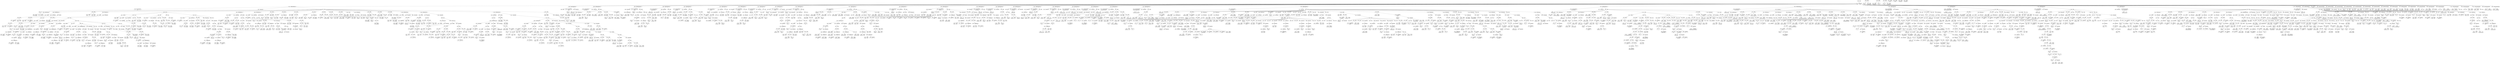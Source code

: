 digraph ast {
node [shape=none];
393222 [label=<<TABLE border='1' cellspacing='0' cellpadding='10' style='rounded' ><TR><TD border='0'>393222</TD><TD border='0'><B>Variable</B></TD></TR><HR/><TR><TD border='0' cellpadding='5'>(1565, 7583)</TD><TD border='0' cellpadding='5'>in_admin</TD></TR></TABLE>>];
393223 [label=<<TABLE border='1' cellspacing='0' cellpadding='10' style='rounded' ><TR><TD border='0'>393223</TD><TD border='0'><B>BinOP</B></TD></TR><HR/><TR><TD border='0' cellpadding='5' colspan='2'>=</TD></TR></TABLE>>];
393223 -> 393222 [weight=2];
393223 -> 393224 [weight=2];
393220 [label=<<TABLE border='1' cellspacing='0' cellpadding='10' style='rounded' ><TR><TD border='0'>393220</TD><TD border='0'><B>ElseIf</B></TD></TR></TABLE>>];
393220 -> 393216 [weight=2];
393220 -> 393221 [weight=2];
393221 [label=<<TABLE border='1' cellspacing='0' cellpadding='10' style='rounded' ><TR><TD border='0'>393221</TD><TD border='0'><B>StatementBody</B></TD></TR></TABLE>>];
393221 -> 393218 [weight=2];
393218 [label=<<TABLE border='1' cellspacing='0' cellpadding='10' style='rounded' ><TR><TD border='0'>393218</TD><TD border='0'><B>BinOP</B></TD></TR><HR/><TR><TD border='0' cellpadding='5' colspan='2'>=</TD></TR></TABLE>>];
393218 -> 393217 [weight=2];
393218 -> 393219 [weight=2];
393219 [label=<<TABLE border='1' cellspacing='0' cellpadding='10' style='rounded' ><TR><TD border='0'>393219</TD><TD border='0'><B>StringLiteral</B></TD></TR><HR/><TR><TD border='0' cellpadding='5' colspan='2'>user</TD></TR></TABLE>>];
393216 [label=<<TABLE border='1' cellspacing='0' cellpadding='10' style='rounded' ><TR><TD border='0'>393216</TD><TD border='0'><B>Condition</B></TD></TR></TABLE>>];
393216 -> 393214 [weight=2];
393217 [label=<<TABLE border='1' cellspacing='0' cellpadding='10' style='rounded' ><TR><TD border='0'>393217</TD><TD border='0'><B>Variable</B></TD></TR><HR/><TR><TD border='0' cellpadding='5'>(1565, 7583)</TD><TD border='0' cellpadding='5'>in_admin</TD></TR></TABLE>>];
393230 [label=<<TABLE border='1' cellspacing='0' cellpadding='10' style='rounded' ><TR><TD border='0'>393230</TD><TD border='0'><B>StatementBody</B></TD></TR></TABLE>>];
393230 -> 393228 [weight=2];
393231 [label=<<TABLE border='1' cellspacing='0' cellpadding='10' style='rounded' ><TR><TD border='0'>393231</TD><TD border='0'><B>StringLiteral</B></TD></TR><HR/><TR><TD border='0' cellpadding='5' colspan='2'>index</TD></TR></TABLE>>];
393228 [label=<<TABLE border='1' cellspacing='0' cellpadding='10' style='rounded' ><TR><TD border='0'>393228</TD><TD border='0'><B>Block</B></TD></TR></TABLE>>];
393228 -> 393208 [weight=2];
393226 [label=<<TABLE border='1' cellspacing='0' cellpadding='10' style='rounded' ><TR><TD border='0'>393226</TD><TD border='0'><B>StatementBody</B></TD></TR></TABLE>>];
393226 -> 393223 [weight=2];
393227 [label=<<TABLE border='1' cellspacing='0' cellpadding='10' style='rounded' ><TR><TD border='0'>393227</TD><TD border='0'><B>ElseIfList</B></TD></TR></TABLE>>];
393227 -> 393220 [weight=2];
393224 [label=<<TABLE border='1' cellspacing='0' cellpadding='10' style='rounded' ><TR><TD border='0'>393224</TD><TD border='0'><B>StringLiteral</B></TD></TR><HR/><TR><TD border='0' cellpadding='5' colspan='2'>site</TD></TR></TABLE>>];
393238 [label=<<TABLE border='1' cellspacing='0' cellpadding='10' style='rounded' ><TR><TD border='0'>393238</TD><TD border='0'><B>IfThenElifStatement</B></TD></TR></TABLE>>];
393238 -> 393234 [weight=2];
393238 -> 393239 [weight=2];
393238 -> 393249 [weight=2];
393239 [label=<<TABLE border='1' cellspacing='0' cellpadding='10' style='rounded' ><TR><TD border='0'>393239</TD><TD border='0'><B>StatementBody</B></TD></TR></TABLE>>];
393239 -> 393236 [weight=2];
393236 [label=<<TABLE border='1' cellspacing='0' cellpadding='10' style='rounded' ><TR><TD border='0'>393236</TD><TD border='0'><B>BinOP</B></TD></TR><HR/><TR><TD border='0' cellpadding='5' colspan='2'>=</TD></TR></TABLE>>];
393236 -> 393235 [weight=2];
393236 -> 393237 [weight=2];
393237 [label=<<TABLE border='1' cellspacing='0' cellpadding='10' style='rounded' ><TR><TD border='0'>393237</TD><TD border='0'><B>StringLiteral</B></TD></TR><HR/><TR><TD border='0' cellpadding='5' colspan='2'>dashboard</TD></TR></TABLE>>];
393234 [label=<<TABLE border='1' cellspacing='0' cellpadding='10' style='rounded' ><TR><TD border='0'>393234</TD><TD border='0'><B>Condition</B></TD></TR></TABLE>>];
393234 -> 393232 [weight=2];
393235 [label=<<TABLE border='1' cellspacing='0' cellpadding='10' style='rounded' ><TR><TD border='0'>393235</TD><TD border='0'><B>Variable</B></TD></TR><HR/><TR><TD border='0' cellpadding='5'>(0, 831)</TD><TD border='0' cellpadding='5'>id</TD></TR></TABLE>>];
393232 [label=<<TABLE border='1' cellspacing='0' cellpadding='10' style='rounded' ><TR><TD border='0'>393232</TD><TD border='0'><B>RelOP</B></TD></TR><HR/><TR><TD border='0' cellpadding='5' colspan='2'>==</TD></TR></TABLE>>];
393232 -> 393231 [weight=2];
393232 -> 393233 [weight=2];
393233 [label=<<TABLE border='1' cellspacing='0' cellpadding='10' style='rounded' ><TR><TD border='0'>393233</TD><TD border='0'><B>Variable</B></TD></TR><HR/><TR><TD border='0' cellpadding='5'>(0, 831)</TD><TD border='0' cellpadding='5'>id</TD></TR></TABLE>>];
393246 [label=<<TABLE border='1' cellspacing='0' cellpadding='10' style='rounded' ><TR><TD border='0'>393246</TD><TD border='0'><B>False</B></TD></TR><HR/><TR><TD border='0' cellpadding='5' colspan='2'>false</TD></TR></TABLE>>];
393247 [label=<<TABLE border='1' cellspacing='0' cellpadding='10' style='rounded' ><TR><TD border='0'>393247</TD><TD border='0'><B>ElseIf</B></TD></TR></TABLE>>];
393247 -> 393243 [weight=2];
393247 -> 393248 [weight=2];
393244 [label=<<TABLE border='1' cellspacing='0' cellpadding='10' style='rounded' ><TR><TD border='0'>393244</TD><TD border='0'><B>Variable</B></TD></TR><HR/><TR><TD border='0' cellpadding='5'>(1565, 7583)</TD><TD border='0' cellpadding='5'>in_admin</TD></TR></TABLE>>];
393245 [label=<<TABLE border='1' cellspacing='0' cellpadding='10' style='rounded' ><TR><TD border='0'>393245</TD><TD border='0'><B>BinOP</B></TD></TR><HR/><TR><TD border='0' cellpadding='5' colspan='2'>=</TD></TR></TABLE>>];
393245 -> 393244 [weight=2];
393245 -> 393246 [weight=2];
393242 [label=<<TABLE border='1' cellspacing='0' cellpadding='10' style='rounded' ><TR><TD border='0'>393242</TD><TD border='0'><B>Variable</B></TD></TR><HR/><TR><TD border='0' cellpadding='5'>(0, 831)</TD><TD border='0' cellpadding='5'>id</TD></TR></TABLE>>];
393243 [label=<<TABLE border='1' cellspacing='0' cellpadding='10' style='rounded' ><TR><TD border='0'>393243</TD><TD border='0'><B>Condition</B></TD></TR></TABLE>>];
393243 -> 393241 [weight=2];
393240 [label=<<TABLE border='1' cellspacing='0' cellpadding='10' style='rounded' ><TR><TD border='0'>393240</TD><TD border='0'><B>StringLiteral</B></TD></TR><HR/><TR><TD border='0' cellpadding='5' colspan='2'>front</TD></TR></TABLE>>];
393241 [label=<<TABLE border='1' cellspacing='0' cellpadding='10' style='rounded' ><TR><TD border='0'>393241</TD><TD border='0'><B>RelOP</B></TD></TR><HR/><TR><TD border='0' cellpadding='5' colspan='2'>==</TD></TR></TABLE>>];
393241 -> 393240 [weight=2];
393241 -> 393242 [weight=2];
393254 [label=<<TABLE border='1' cellspacing='0' cellpadding='10' style='rounded' ><TR><TD border='0'>393254</TD><TD border='0'><B>Variable</B></TD></TR><HR/><TR><TD border='0' cellpadding='5'>(0, 2376)</TD><TD border='0' cellpadding='5'>hook_name</TD></TR></TABLE>>];
393255 [label=<<TABLE border='1' cellspacing='0' cellpadding='10' style='rounded' ><TR><TD border='0'>393255</TD><TD border='0'><B>UnaryOP</B></TD></TR><HR/><TR><TD border='0' cellpadding='5' colspan='2'>!</TD></TR></TABLE>>];
393255 -> 393254 [weight=2];
393252 [label=<<TABLE border='1' cellspacing='0' cellpadding='10' style='rounded' ><TR><TD border='0'>393252</TD><TD border='0'><B>Variable</B></TD></TR><HR/><TR><TD border='0' cellpadding='5'>(0, 831)</TD><TD border='0' cellpadding='5'>id</TD></TR></TABLE>>];
393250 [label=<<TABLE border='1' cellspacing='0' cellpadding='10' style='rounded' ><TR><TD border='0'>393250</TD><TD border='0'><B>Variable</B></TD></TR><HR/><TR><TD border='0' cellpadding='5'>(0, 1155)</TD><TD border='0' cellpadding='5'>base</TD></TR></TABLE>>];
393251 [label=<<TABLE border='1' cellspacing='0' cellpadding='10' style='rounded' ><TR><TD border='0'>393251</TD><TD border='0'><B>BinOP</B></TD></TR><HR/><TR><TD border='0' cellpadding='5' colspan='2'>=</TD></TR></TABLE>>];
393251 -> 393250 [weight=2];
393251 -> 393252 [weight=2];
393248 [label=<<TABLE border='1' cellspacing='0' cellpadding='10' style='rounded' ><TR><TD border='0'>393248</TD><TD border='0'><B>StatementBody</B></TD></TR></TABLE>>];
393248 -> 393245 [weight=2];
393249 [label=<<TABLE border='1' cellspacing='0' cellpadding='10' style='rounded' ><TR><TD border='0'>393249</TD><TD border='0'><B>ElseIfList</B></TD></TR></TABLE>>];
393249 -> 393247 [weight=2];
393262 [label=<<TABLE border='1' cellspacing='0' cellpadding='10' style='rounded' ><TR><TD border='0'>393262</TD><TD border='0'><B>FunctionCall</B></TD></TR><HR/><TR><TD border='0' cellpadding='5' colspan='2'>isset</TD></TR></TABLE>>];
393262 -> 393257 [weight=2];
393262 -> 393261 [weight=2];
393263 [label=<<TABLE border='1' cellspacing='0' cellpadding='10' style='rounded' ><TR><TD border='0'>393263</TD><TD border='0'><B>Condition</B></TD></TR></TABLE>>];
393263 -> 393262 [weight=2];
393260 [label=<<TABLE border='1' cellspacing='0' cellpadding='10' style='rounded' ><TR><TD border='0'>393260</TD><TD border='0'><B>PostfixExpression</B></TD></TR></TABLE>>];
393260 -> 393258 [weight=2];
393260 -> 393259 [weight=2];
393261 [label=<<TABLE border='1' cellspacing='0' cellpadding='10' style='rounded' ><TR><TD border='0'>393261</TD><TD border='0'><B>ArgumentList</B></TD></TR></TABLE>>];
393261 -> 393260 [weight=2];
393258 [label=<<TABLE border='1' cellspacing='0' cellpadding='10' style='rounded' ><TR><TD border='0'>393258</TD><TD border='0'><B>Variable</B></TD></TR><HR/><TR><TD border='0' cellpadding='5'>(0, 0)</TD><TD border='0' cellpadding='5'>_REQUEST</TD></TR></TABLE>>];
393259 [label=<<TABLE border='1' cellspacing='0' cellpadding='10' style='rounded' ><TR><TD border='0'>393259</TD><TD border='0'><B>StringLiteral</B></TD></TR><HR/><TR><TD border='0' cellpadding='5' colspan='2'>post_type</TD></TR></TABLE>>];
393256 [label=<<TABLE border='1' cellspacing='0' cellpadding='10' style='rounded' ><TR><TD border='0'>393256</TD><TD border='0'><B>Condition</B></TD></TR></TABLE>>];
393256 -> 393255 [weight=2];
393257 [label=<<TABLE border='1' cellspacing='0' cellpadding='10' style='rounded' ><TR><TD border='0'>393257</TD><TD border='0'><B>Id</B></TD></TR><HR/><TR><TD border='0' cellpadding='5' colspan='2'>isset</TD></TR></TABLE>>];
393270 [label=<<TABLE border='1' cellspacing='0' cellpadding='10' style='rounded' ><TR><TD border='0'>393270</TD><TD border='0'><B>ArgumentList</B></TD></TR></TABLE>>];
393270 -> 393269 [weight=2];
393271 [label=<<TABLE border='1' cellspacing='0' cellpadding='10' style='rounded' ><TR><TD border='0'>393271</TD><TD border='0'><B>FunctionCall</B></TD></TR><HR/><TR><TD border='0' cellpadding='5' colspan='2'>post_type_exists</TD></TR></TABLE>>];
393271 -> 393266 [weight=2];
393271 -> 393270 [weight=2];
393268 [label=<<TABLE border='1' cellspacing='0' cellpadding='10' style='rounded' ><TR><TD border='0'>393268</TD><TD border='0'><B>StringLiteral</B></TD></TR><HR/><TR><TD border='0' cellpadding='5' colspan='2'>post_type</TD></TR></TABLE>>];
393269 [label=<<TABLE border='1' cellspacing='0' cellpadding='10' style='rounded' ><TR><TD border='0'>393269</TD><TD border='0'><B>PostfixExpression</B></TD></TR></TABLE>>];
393269 -> 393267 [weight=2];
393269 -> 393268 [weight=2];
393266 [label=<<TABLE border='1' cellspacing='0' cellpadding='10' style='rounded' ><TR><TD border='0'>393266</TD><TD border='0'><B>Id</B></TD></TR><HR/><TR><TD border='0' cellpadding='5' colspan='2'>post_type_exists</TD></TR></TABLE>>];
393267 [label=<<TABLE border='1' cellspacing='0' cellpadding='10' style='rounded' ><TR><TD border='0'>393267</TD><TD border='0'><B>Variable</B></TD></TR><HR/><TR><TD border='0' cellpadding='5'>(0, 0)</TD><TD border='0' cellpadding='5'>_REQUEST</TD></TR></TABLE>>];
393264 [label=<<TABLE border='1' cellspacing='0' cellpadding='10' style='rounded' ><TR><TD border='0'>393264</TD><TD border='0'><B>Variable</B></TD></TR><HR/><TR><TD border='0' cellpadding='5'>(0, 195)</TD><TD border='0' cellpadding='5'>post_type</TD></TR></TABLE>>];
393265 [label=<<TABLE border='1' cellspacing='0' cellpadding='10' style='rounded' ><TR><TD border='0'>393265</TD><TD border='0'><B>BinOP</B></TD></TR><HR/><TR><TD border='0' cellpadding='5' colspan='2'>=</TD></TR></TABLE>>];
393265 -> 393264 [weight=2];
393265 -> 393279 [weight=2];
393278 [label=<<TABLE border='1' cellspacing='0' cellpadding='10' style='rounded' ><TR><TD border='0'>393278</TD><TD border='0'><B>ConditionalFalse</B></TD></TR><HR/><TR><TD border='0' cellpadding='5' colspan='2'>false</TD></TR></TABLE>>];
393278 -> 393277 [weight=2];
393279 [label=<<TABLE border='1' cellspacing='0' cellpadding='10' style='rounded' ><TR><TD border='0'>393279</TD><TD border='0'><B>ConditionalExpression</B></TD></TR></TABLE>>];
393279 -> 393272 [weight=2];
393279 -> 393276 [weight=2];
393279 -> 393278 [weight=2];
393276 [label=<<TABLE border='1' cellspacing='0' cellpadding='10' style='rounded' ><TR><TD border='0'>393276</TD><TD border='0'><B>ConditionalTrue</B></TD></TR></TABLE>>];
393276 -> 393275 [weight=2];
393277 [label=<<TABLE border='1' cellspacing='0' cellpadding='10' style='rounded' ><TR><TD border='0'>393277</TD><TD border='0'><B>False</B></TD></TR><HR/><TR><TD border='0' cellpadding='5' colspan='2'>false</TD></TR></TABLE>>];
393274 [label=<<TABLE border='1' cellspacing='0' cellpadding='10' style='rounded' ><TR><TD border='0'>393274</TD><TD border='0'><B>StringLiteral</B></TD></TR><HR/><TR><TD border='0' cellpadding='5' colspan='2'>post_type</TD></TR></TABLE>>];
393275 [label=<<TABLE border='1' cellspacing='0' cellpadding='10' style='rounded' ><TR><TD border='0'>393275</TD><TD border='0'><B>PostfixExpression</B></TD></TR></TABLE>>];
393275 -> 393273 [weight=2];
393275 -> 393274 [weight=2];
393272 [label=<<TABLE border='1' cellspacing='0' cellpadding='10' style='rounded' ><TR><TD border='0'>393272</TD><TD border='0'><B>Condition</B></TD></TR></TABLE>>];
393272 -> 393271 [weight=2];
393273 [label=<<TABLE border='1' cellspacing='0' cellpadding='10' style='rounded' ><TR><TD border='0'>393273</TD><TD border='0'><B>Variable</B></TD></TR><HR/><TR><TD border='0' cellpadding='5'>(0, 0)</TD><TD border='0' cellpadding='5'>_REQUEST</TD></TR></TABLE>>];
393286 [label=<<TABLE border='1' cellspacing='0' cellpadding='10' style='rounded' ><TR><TD border='0'>393286</TD><TD border='0'><B>ArgumentList</B></TD></TR></TABLE>>];
393286 -> 393285 [weight=2];
393287 [label=<<TABLE border='1' cellspacing='0' cellpadding='10' style='rounded' ><TR><TD border='0'>393287</TD><TD border='0'><B>FunctionCall</B></TD></TR><HR/><TR><TD border='0' cellpadding='5' colspan='2'>isset</TD></TR></TABLE>>];
393287 -> 393282 [weight=2];
393287 -> 393286 [weight=2];
393284 [label=<<TABLE border='1' cellspacing='0' cellpadding='10' style='rounded' ><TR><TD border='0'>393284</TD><TD border='0'><B>StringLiteral</B></TD></TR><HR/><TR><TD border='0' cellpadding='5' colspan='2'>taxonomy</TD></TR></TABLE>>];
393285 [label=<<TABLE border='1' cellspacing='0' cellpadding='10' style='rounded' ><TR><TD border='0'>393285</TD><TD border='0'><B>PostfixExpression</B></TD></TR></TABLE>>];
393285 -> 393283 [weight=2];
393285 -> 393284 [weight=2];
393282 [label=<<TABLE border='1' cellspacing='0' cellpadding='10' style='rounded' ><TR><TD border='0'>393282</TD><TD border='0'><B>Id</B></TD></TR><HR/><TR><TD border='0' cellpadding='5' colspan='2'>isset</TD></TR></TABLE>>];
393283 [label=<<TABLE border='1' cellspacing='0' cellpadding='10' style='rounded' ><TR><TD border='0'>393283</TD><TD border='0'><B>Variable</B></TD></TR><HR/><TR><TD border='0' cellpadding='5'>(0, 0)</TD><TD border='0' cellpadding='5'>_REQUEST</TD></TR></TABLE>>];
393280 [label=<<TABLE border='1' cellspacing='0' cellpadding='10' style='rounded' ><TR><TD border='0'>393280</TD><TD border='0'><B>IfThenStatement</B></TD></TR></TABLE>>];
393280 -> 393263 [weight=2];
393280 -> 393281 [weight=2];
393281 [label=<<TABLE border='1' cellspacing='0' cellpadding='10' style='rounded' ><TR><TD border='0'>393281</TD><TD border='0'><B>StatementBody</B></TD></TR></TABLE>>];
393281 -> 393265 [weight=2];
393294 [label=<<TABLE border='1' cellspacing='0' cellpadding='10' style='rounded' ><TR><TD border='0'>393294</TD><TD border='0'><B>PostfixExpression</B></TD></TR></TABLE>>];
393294 -> 393292 [weight=2];
393294 -> 393293 [weight=2];
393295 [label=<<TABLE border='1' cellspacing='0' cellpadding='10' style='rounded' ><TR><TD border='0'>393295</TD><TD border='0'><B>ArgumentList</B></TD></TR></TABLE>>];
393295 -> 393294 [weight=2];
393292 [label=<<TABLE border='1' cellspacing='0' cellpadding='10' style='rounded' ><TR><TD border='0'>393292</TD><TD border='0'><B>Variable</B></TD></TR><HR/><TR><TD border='0' cellpadding='5'>(0, 0)</TD><TD border='0' cellpadding='5'>_REQUEST</TD></TR></TABLE>>];
393293 [label=<<TABLE border='1' cellspacing='0' cellpadding='10' style='rounded' ><TR><TD border='0'>393293</TD><TD border='0'><B>StringLiteral</B></TD></TR><HR/><TR><TD border='0' cellpadding='5' colspan='2'>taxonomy</TD></TR></TABLE>>];
393290 [label=<<TABLE border='1' cellspacing='0' cellpadding='10' style='rounded' ><TR><TD border='0'>393290</TD><TD border='0'><B>BinOP</B></TD></TR><HR/><TR><TD border='0' cellpadding='5' colspan='2'>=</TD></TR></TABLE>>];
393290 -> 393289 [weight=2];
393290 -> 393304 [weight=2];
393291 [label=<<TABLE border='1' cellspacing='0' cellpadding='10' style='rounded' ><TR><TD border='0'>393291</TD><TD border='0'><B>Id</B></TD></TR><HR/><TR><TD border='0' cellpadding='5' colspan='2'>taxonomy_exists</TD></TR></TABLE>>];
393288 [label=<<TABLE border='1' cellspacing='0' cellpadding='10' style='rounded' ><TR><TD border='0'>393288</TD><TD border='0'><B>Condition</B></TD></TR></TABLE>>];
393288 -> 393287 [weight=2];
393289 [label=<<TABLE border='1' cellspacing='0' cellpadding='10' style='rounded' ><TR><TD border='0'>393289</TD><TD border='0'><B>Variable</B></TD></TR><HR/><TR><TD border='0' cellpadding='5'>(0, 118)</TD><TD border='0' cellpadding='5'>taxonomy</TD></TR></TABLE>>];
393302 [label=<<TABLE border='1' cellspacing='0' cellpadding='10' style='rounded' ><TR><TD border='0'>393302</TD><TD border='0'><B>False</B></TD></TR><HR/><TR><TD border='0' cellpadding='5' colspan='2'>false</TD></TR></TABLE>>];
393303 [label=<<TABLE border='1' cellspacing='0' cellpadding='10' style='rounded' ><TR><TD border='0'>393303</TD><TD border='0'><B>ConditionalFalse</B></TD></TR><HR/><TR><TD border='0' cellpadding='5' colspan='2'>false</TD></TR></TABLE>>];
393303 -> 393302 [weight=2];
393300 [label=<<TABLE border='1' cellspacing='0' cellpadding='10' style='rounded' ><TR><TD border='0'>393300</TD><TD border='0'><B>PostfixExpression</B></TD></TR></TABLE>>];
393300 -> 393298 [weight=2];
393300 -> 393299 [weight=2];
393301 [label=<<TABLE border='1' cellspacing='0' cellpadding='10' style='rounded' ><TR><TD border='0'>393301</TD><TD border='0'><B>ConditionalTrue</B></TD></TR></TABLE>>];
393301 -> 393300 [weight=2];
393298 [label=<<TABLE border='1' cellspacing='0' cellpadding='10' style='rounded' ><TR><TD border='0'>393298</TD><TD border='0'><B>Variable</B></TD></TR><HR/><TR><TD border='0' cellpadding='5'>(0, 0)</TD><TD border='0' cellpadding='5'>_REQUEST</TD></TR></TABLE>>];
393299 [label=<<TABLE border='1' cellspacing='0' cellpadding='10' style='rounded' ><TR><TD border='0'>393299</TD><TD border='0'><B>StringLiteral</B></TD></TR><HR/><TR><TD border='0' cellpadding='5' colspan='2'>taxonomy</TD></TR></TABLE>>];
393296 [label=<<TABLE border='1' cellspacing='0' cellpadding='10' style='rounded' ><TR><TD border='0'>393296</TD><TD border='0'><B>FunctionCall</B></TD></TR><HR/><TR><TD border='0' cellpadding='5' colspan='2'>taxonomy_exists</TD></TR></TABLE>>];
393296 -> 393291 [weight=2];
393296 -> 393295 [weight=2];
393297 [label=<<TABLE border='1' cellspacing='0' cellpadding='10' style='rounded' ><TR><TD border='0'>393297</TD><TD border='0'><B>Condition</B></TD></TR></TABLE>>];
393297 -> 393296 [weight=2];
393310 [label=<<TABLE border='1' cellspacing='0' cellpadding='10' style='rounded' ><TR><TD border='0'>393310</TD><TD border='0'><B>Condition</B></TD></TR></TABLE>>];
393310 -> 393309 [weight=2];
393311 [label=<<TABLE border='1' cellspacing='0' cellpadding='10' style='rounded' ><TR><TD border='0'>393311</TD><TD border='0'><B>Id</B></TD></TR><HR/><TR><TD border='0' cellpadding='5' colspan='2'>isset</TD></TR></TABLE>>];
393308 [label=<<TABLE border='1' cellspacing='0' cellpadding='10' style='rounded' ><TR><TD border='0'>393308</TD><TD border='0'><B>Condition</B></TD></TR></TABLE>>];
393308 -> 393307 [weight=2];
393309 [label=<<TABLE border='1' cellspacing='0' cellpadding='10' style='rounded' ><TR><TD border='0'>393309</TD><TD border='0'><B>StringLiteral</B></TD></TR><HR/><TR><TD border='0' cellpadding='5' colspan='2'>post</TD></TR></TABLE>>];
393306 [label=<<TABLE border='1' cellspacing='0' cellpadding='10' style='rounded' ><TR><TD border='0'>393306</TD><TD border='0'><B>StatementBody</B></TD></TR></TABLE>>];
393306 -> 393290 [weight=2];
393307 [label=<<TABLE border='1' cellspacing='0' cellpadding='10' style='rounded' ><TR><TD border='0'>393307</TD><TD border='0'><B>Variable</B></TD></TR><HR/><TR><TD border='0' cellpadding='5'>(0, 1155)</TD><TD border='0' cellpadding='5'>base</TD></TR></TABLE>>];
393304 [label=<<TABLE border='1' cellspacing='0' cellpadding='10' style='rounded' ><TR><TD border='0'>393304</TD><TD border='0'><B>ConditionalExpression</B></TD></TR></TABLE>>];
393304 -> 393297 [weight=2];
393304 -> 393301 [weight=2];
393304 -> 393303 [weight=2];
393305 [label=<<TABLE border='1' cellspacing='0' cellpadding='10' style='rounded' ><TR><TD border='0'>393305</TD><TD border='0'><B>IfThenStatement</B></TD></TR></TABLE>>];
393305 -> 393288 [weight=2];
393305 -> 393306 [weight=2];
393318 [label=<<TABLE border='1' cellspacing='0' cellpadding='10' style='rounded' ><TR><TD border='0'>393318</TD><TD border='0'><B>Variable</B></TD></TR><HR/><TR><TD border='0' cellpadding='5'>(0, 176)</TD><TD border='0' cellpadding='5'>post_id</TD></TR></TABLE>>];
393319 [label=<<TABLE border='1' cellspacing='0' cellpadding='10' style='rounded' ><TR><TD border='0'>393319</TD><TD border='0'><B>BinOP</B></TD></TR><HR/><TR><TD border='0' cellpadding='5' colspan='2'>=</TD></TR></TABLE>>];
393319 -> 393318 [weight=2];
393319 -> 393324 [weight=2];
393316 [label=<<TABLE border='1' cellspacing='0' cellpadding='10' style='rounded' ><TR><TD border='0'>393316</TD><TD border='0'><B>FunctionCall</B></TD></TR><HR/><TR><TD border='0' cellpadding='5' colspan='2'>isset</TD></TR></TABLE>>];
393316 -> 393311 [weight=2];
393316 -> 393315 [weight=2];
393317 [label=<<TABLE border='1' cellspacing='0' cellpadding='10' style='rounded' ><TR><TD border='0'>393317</TD><TD border='0'><B>Condition</B></TD></TR></TABLE>>];
393317 -> 393316 [weight=2];
393314 [label=<<TABLE border='1' cellspacing='0' cellpadding='10' style='rounded' ><TR><TD border='0'>393314</TD><TD border='0'><B>PostfixExpression</B></TD></TR></TABLE>>];
393314 -> 393312 [weight=2];
393314 -> 393313 [weight=2];
393315 [label=<<TABLE border='1' cellspacing='0' cellpadding='10' style='rounded' ><TR><TD border='0'>393315</TD><TD border='0'><B>ArgumentList</B></TD></TR></TABLE>>];
393315 -> 393314 [weight=2];
393312 [label=<<TABLE border='1' cellspacing='0' cellpadding='10' style='rounded' ><TR><TD border='0'>393312</TD><TD border='0'><B>Variable</B></TD></TR><HR/><TR><TD border='0' cellpadding='5'>(0, 3)</TD><TD border='0' cellpadding='5'>_GET</TD></TR></TABLE>>];
393313 [label=<<TABLE border='1' cellspacing='0' cellpadding='10' style='rounded' ><TR><TD border='0'>393313</TD><TD border='0'><B>StringLiteral</B></TD></TR><HR/><TR><TD border='0' cellpadding='5' colspan='2'>post</TD></TR></TABLE>>];
393326 [label=<<TABLE border='1' cellspacing='0' cellpadding='10' style='rounded' ><TR><TD border='0'>393326</TD><TD border='0'><B>StatementBody</B></TD></TR></TABLE>>];
393326 -> 393319 [weight=2];
393327 [label=<<TABLE border='1' cellspacing='0' cellpadding='10' style='rounded' ><TR><TD border='0'>393327</TD><TD border='0'><B>Id</B></TD></TR><HR/><TR><TD border='0' cellpadding='5' colspan='2'>isset</TD></TR></TABLE>>];
393324 [label=<<TABLE border='1' cellspacing='0' cellpadding='10' style='rounded' ><TR><TD border='0'>393324</TD><TD border='0'><B>CastExpression</B></TD></TR></TABLE>>];
393324 -> 393320 [weight=2];
393324 -> 393323 [weight=2];
393325 [label=<<TABLE border='1' cellspacing='0' cellpadding='10' style='rounded' ><TR><TD border='0'>393325</TD><TD border='0'><B>IfThenElifElseStatement</B></TD></TR></TABLE>>];
393325 -> 393317 [weight=2];
393325 -> 393326 [weight=2];
393325 -> 393348 [weight=2];
393325 -> 393347 [weight=2];
393322 [label=<<TABLE border='1' cellspacing='0' cellpadding='10' style='rounded' ><TR><TD border='0'>393322</TD><TD border='0'><B>StringLiteral</B></TD></TR><HR/><TR><TD border='0' cellpadding='5' colspan='2'>post</TD></TR></TABLE>>];
393323 [label=<<TABLE border='1' cellspacing='0' cellpadding='10' style='rounded' ><TR><TD border='0'>393323</TD><TD border='0'><B>PostfixExpression</B></TD></TR></TABLE>>];
393323 -> 393321 [weight=2];
393323 -> 393322 [weight=2];
393320 [label=<<TABLE border='1' cellspacing='0' cellpadding='10' style='rounded' ><TR><TD border='0'>393320</TD><TD border='0'><B>Int</B></TD></TR><HR/><TR><TD border='0' cellpadding='5' colspan='2'>int</TD></TR></TABLE>>];
393321 [label=<<TABLE border='1' cellspacing='0' cellpadding='10' style='rounded' ><TR><TD border='0'>393321</TD><TD border='0'><B>Variable</B></TD></TR><HR/><TR><TD border='0' cellpadding='5'>(0, 3)</TD><TD border='0' cellpadding='5'>_GET</TD></TR></TABLE>>];
393334 [label=<<TABLE border='1' cellspacing='0' cellpadding='10' style='rounded' ><TR><TD border='0'>393334</TD><TD border='0'><B>Variable</B></TD></TR><HR/><TR><TD border='0' cellpadding='5'>(0, 176)</TD><TD border='0' cellpadding='5'>post_id</TD></TR></TABLE>>];
393335 [label=<<TABLE border='1' cellspacing='0' cellpadding='10' style='rounded' ><TR><TD border='0'>393335</TD><TD border='0'><B>BinOP</B></TD></TR><HR/><TR><TD border='0' cellpadding='5' colspan='2'>=</TD></TR></TABLE>>];
393335 -> 393334 [weight=2];
393335 -> 393340 [weight=2];
393332 [label=<<TABLE border='1' cellspacing='0' cellpadding='10' style='rounded' ><TR><TD border='0'>393332</TD><TD border='0'><B>FunctionCall</B></TD></TR><HR/><TR><TD border='0' cellpadding='5' colspan='2'>isset</TD></TR></TABLE>>];
393332 -> 393327 [weight=2];
393332 -> 393331 [weight=2];
393333 [label=<<TABLE border='1' cellspacing='0' cellpadding='10' style='rounded' ><TR><TD border='0'>393333</TD><TD border='0'><B>Condition</B></TD></TR></TABLE>>];
393333 -> 393332 [weight=2];
393330 [label=<<TABLE border='1' cellspacing='0' cellpadding='10' style='rounded' ><TR><TD border='0'>393330</TD><TD border='0'><B>PostfixExpression</B></TD></TR></TABLE>>];
393330 -> 393328 [weight=2];
393330 -> 393329 [weight=2];
393331 [label=<<TABLE border='1' cellspacing='0' cellpadding='10' style='rounded' ><TR><TD border='0'>393331</TD><TD border='0'><B>ArgumentList</B></TD></TR></TABLE>>];
393331 -> 393330 [weight=2];
393328 [label=<<TABLE border='1' cellspacing='0' cellpadding='10' style='rounded' ><TR><TD border='0'>393328</TD><TD border='0'><B>Variable</B></TD></TR><HR/><TR><TD border='0' cellpadding='5'>(0, 4)</TD><TD border='0' cellpadding='5'>_POST</TD></TR></TABLE>>];
393329 [label=<<TABLE border='1' cellspacing='0' cellpadding='10' style='rounded' ><TR><TD border='0'>393329</TD><TD border='0'><B>StringLiteral</B></TD></TR><HR/><TR><TD border='0' cellpadding='5' colspan='2'>post_ID</TD></TR></TABLE>>];
393342 [label=<<TABLE border='1' cellspacing='0' cellpadding='10' style='rounded' ><TR><TD border='0'>393342</TD><TD border='0'><B>StatementBody</B></TD></TR></TABLE>>];
393342 -> 393335 [weight=2];
393343 [label=<<TABLE border='1' cellspacing='0' cellpadding='10' style='rounded' ><TR><TD border='0'>393343</TD><TD border='0'><B>Variable</B></TD></TR><HR/><TR><TD border='0' cellpadding='5'>(0, 176)</TD><TD border='0' cellpadding='5'>post_id</TD></TR></TABLE>>];
393340 [label=<<TABLE border='1' cellspacing='0' cellpadding='10' style='rounded' ><TR><TD border='0'>393340</TD><TD border='0'><B>CastExpression</B></TD></TR></TABLE>>];
393340 -> 393336 [weight=2];
393340 -> 393339 [weight=2];
393341 [label=<<TABLE border='1' cellspacing='0' cellpadding='10' style='rounded' ><TR><TD border='0'>393341</TD><TD border='0'><B>ElseIf</B></TD></TR></TABLE>>];
393341 -> 393333 [weight=2];
393341 -> 393342 [weight=2];
393338 [label=<<TABLE border='1' cellspacing='0' cellpadding='10' style='rounded' ><TR><TD border='0'>393338</TD><TD border='0'><B>StringLiteral</B></TD></TR><HR/><TR><TD border='0' cellpadding='5' colspan='2'>post_ID</TD></TR></TABLE>>];
393339 [label=<<TABLE border='1' cellspacing='0' cellpadding='10' style='rounded' ><TR><TD border='0'>393339</TD><TD border='0'><B>PostfixExpression</B></TD></TR></TABLE>>];
393339 -> 393337 [weight=2];
393339 -> 393338 [weight=2];
393336 [label=<<TABLE border='1' cellspacing='0' cellpadding='10' style='rounded' ><TR><TD border='0'>393336</TD><TD border='0'><B>Int</B></TD></TR><HR/><TR><TD border='0' cellpadding='5' colspan='2'>int</TD></TR></TABLE>>];
393337 [label=<<TABLE border='1' cellspacing='0' cellpadding='10' style='rounded' ><TR><TD border='0'>393337</TD><TD border='0'><B>Variable</B></TD></TR><HR/><TR><TD border='0' cellpadding='5'>(0, 4)</TD><TD border='0' cellpadding='5'>_POST</TD></TR></TABLE>>];
393350 [label=<<TABLE border='1' cellspacing='0' cellpadding='10' style='rounded' ><TR><TD border='0'>393350</TD><TD border='0'><B>Condition</B></TD></TR></TABLE>>];
393350 -> 393349 [weight=2];
393351 [label=<<TABLE border='1' cellspacing='0' cellpadding='10' style='rounded' ><TR><TD border='0'>393351</TD><TD border='0'><B>Variable</B></TD></TR><HR/><TR><TD border='0' cellpadding='5'>(0, 197)</TD><TD border='0' cellpadding='5'>post</TD></TR></TABLE>>];
393348 [label=<<TABLE border='1' cellspacing='0' cellpadding='10' style='rounded' ><TR><TD border='0'>393348</TD><TD border='0'><B>ElseIfList</B></TD></TR></TABLE>>];
393348 -> 393341 [weight=2];
393349 [label=<<TABLE border='1' cellspacing='0' cellpadding='10' style='rounded' ><TR><TD border='0'>393349</TD><TD border='0'><B>Variable</B></TD></TR><HR/><TR><TD border='0' cellpadding='5'>(0, 176)</TD><TD border='0' cellpadding='5'>post_id</TD></TR></TABLE>>];
393347 [label=<<TABLE border='1' cellspacing='0' cellpadding='10' style='rounded' ><TR><TD border='0'>393347</TD><TD border='0'><B>StatementBody</B></TD></TR></TABLE>>];
393347 -> 393344 [weight=2];
393344 [label=<<TABLE border='1' cellspacing='0' cellpadding='10' style='rounded' ><TR><TD border='0'>393344</TD><TD border='0'><B>BinOP</B></TD></TR><HR/><TR><TD border='0' cellpadding='5' colspan='2'>=</TD></TR></TABLE>>];
393344 -> 393343 [weight=2];
393344 -> 393345 [weight=2];
393345 [label=<<TABLE border='1' cellspacing='0' cellpadding='10' style='rounded' ><TR><TD border='0'>393345</TD><TD border='0'><B>IntegerLiteral</B></TD></TR><HR/><TR><TD border='0' cellpadding='5' colspan='2'>0</TD></TR></TABLE>>];
393358 [label=<<TABLE border='1' cellspacing='0' cellpadding='10' style='rounded' ><TR><TD border='0'>393358</TD><TD border='0'><B>Condition</B></TD></TR></TABLE>>];
393358 -> 393357 [weight=2];
393359 [label=<<TABLE border='1' cellspacing='0' cellpadding='10' style='rounded' ><TR><TD border='0'>393359</TD><TD border='0'><B>Variable</B></TD></TR><HR/><TR><TD border='0' cellpadding='5'>(0, 195)</TD><TD border='0' cellpadding='5'>post_type</TD></TR></TABLE>>];
393356 [label=<<TABLE border='1' cellspacing='0' cellpadding='10' style='rounded' ><TR><TD border='0'>393356</TD><TD border='0'><B>FunctionCall</B></TD></TR><HR/><TR><TD border='0' cellpadding='5' colspan='2'>get_post</TD></TR></TABLE>>];
393356 -> 393353 [weight=2];
393356 -> 393355 [weight=2];
393357 [label=<<TABLE border='1' cellspacing='0' cellpadding='10' style='rounded' ><TR><TD border='0'>393357</TD><TD border='0'><B>Variable</B></TD></TR><HR/><TR><TD border='0' cellpadding='5'>(0, 197)</TD><TD border='0' cellpadding='5'>post</TD></TR></TABLE>>];
393354 [label=<<TABLE border='1' cellspacing='0' cellpadding='10' style='rounded' ><TR><TD border='0'>393354</TD><TD border='0'><B>Variable</B></TD></TR><HR/><TR><TD border='0' cellpadding='5'>(0, 176)</TD><TD border='0' cellpadding='5'>post_id</TD></TR></TABLE>>];
393355 [label=<<TABLE border='1' cellspacing='0' cellpadding='10' style='rounded' ><TR><TD border='0'>393355</TD><TD border='0'><B>ArgumentList</B></TD></TR></TABLE>>];
393355 -> 393354 [weight=2];
393352 [label=<<TABLE border='1' cellspacing='0' cellpadding='10' style='rounded' ><TR><TD border='0'>393352</TD><TD border='0'><B>BinOP</B></TD></TR><HR/><TR><TD border='0' cellpadding='5' colspan='2'>=</TD></TR></TABLE>>];
393352 -> 393351 [weight=2];
393352 -> 393356 [weight=2];
393353 [label=<<TABLE border='1' cellspacing='0' cellpadding='10' style='rounded' ><TR><TD border='0'>393353</TD><TD border='0'><B>Id</B></TD></TR><HR/><TR><TD border='0' cellpadding='5' colspan='2'>get_post</TD></TR></TABLE>>];
393366 [label=<<TABLE border='1' cellspacing='0' cellpadding='10' style='rounded' ><TR><TD border='0'>393366</TD><TD border='0'><B>Block</B></TD></TR></TABLE>>];
393366 -> 393352 [weight=2];
393366 -> 393364 [weight=2];
393367 [label=<<TABLE border='1' cellspacing='0' cellpadding='10' style='rounded' ><TR><TD border='0'>393367</TD><TD border='0'><B>IfThenStatement</B></TD></TR></TABLE>>];
393367 -> 393350 [weight=2];
393367 -> 393368 [weight=2];
393364 [label=<<TABLE border='1' cellspacing='0' cellpadding='10' style='rounded' ><TR><TD border='0'>393364</TD><TD border='0'><B>IfThenStatement</B></TD></TR></TABLE>>];
393364 -> 393358 [weight=2];
393364 -> 393365 [weight=2];
393365 [label=<<TABLE border='1' cellspacing='0' cellpadding='10' style='rounded' ><TR><TD border='0'>393365</TD><TD border='0'><B>StatementBody</B></TD></TR></TABLE>>];
393365 -> 393360 [weight=2];
393362 [label=<<TABLE border='1' cellspacing='0' cellpadding='10' style='rounded' ><TR><TD border='0'>393362</TD><TD border='0'><B>Id</B></TD></TR><HR/><TR><TD border='0' cellpadding='5' colspan='2'>post_type</TD></TR></TABLE>>];
393363 [label=<<TABLE border='1' cellspacing='0' cellpadding='10' style='rounded' ><TR><TD border='0'>393363</TD><TD border='0'><B>BinOP</B></TD></TR><HR/><TR><TD border='0' cellpadding='5' colspan='2'>-&gt;</TD></TR></TABLE>>];
393363 -> 393361 [weight=2];
393363 -> 393362 [weight=2];
393360 [label=<<TABLE border='1' cellspacing='0' cellpadding='10' style='rounded' ><TR><TD border='0'>393360</TD><TD border='0'><B>BinOP</B></TD></TR><HR/><TR><TD border='0' cellpadding='5' colspan='2'>=</TD></TR></TABLE>>];
393360 -> 393359 [weight=2];
393360 -> 393363 [weight=2];
393361 [label=<<TABLE border='1' cellspacing='0' cellpadding='10' style='rounded' ><TR><TD border='0'>393361</TD><TD border='0'><B>Variable</B></TD></TR><HR/><TR><TD border='0' cellpadding='5'>(0, 197)</TD><TD border='0' cellpadding='5'>post</TD></TR></TABLE>>];
393374 [label=<<TABLE border='1' cellspacing='0' cellpadding='10' style='rounded' ><TR><TD border='0'>393374</TD><TD border='0'><B>StringLiteral</B></TD></TR><HR/><TR><TD border='0' cellpadding='5' colspan='2'>term</TD></TR></TABLE>>];
393375 [label=<<TABLE border='1' cellspacing='0' cellpadding='10' style='rounded' ><TR><TD border='0'>393375</TD><TD border='0'><B>Condition</B></TD></TR></TABLE>>];
393375 -> 393374 [weight=2];
393372 [label=<<TABLE border='1' cellspacing='0' cellpadding='10' style='rounded' ><TR><TD border='0'>393372</TD><TD border='0'><B>Condition</B></TD></TR></TABLE>>];
393372 -> 393371 [weight=2];
393373 [label=<<TABLE border='1' cellspacing='0' cellpadding='10' style='rounded' ><TR><TD border='0'>393373</TD><TD border='0'><B>Case</B></TD></TR></TABLE>>];
393373 -> 393372 [weight=2];
393370 [label=<<TABLE border='1' cellspacing='0' cellpadding='10' style='rounded' ><TR><TD border='0'>393370</TD><TD border='0'><B>Case</B></TD></TR></TABLE>>];
393370 -> 393310 [weight=2];
393370 -> 393325 [weight=2];
393370 -> 393367 [weight=2];
393370 -> 393369 [weight=2];
393371 [label=<<TABLE border='1' cellspacing='0' cellpadding='10' style='rounded' ><TR><TD border='0'>393371</TD><TD border='0'><B>StringLiteral</B></TD></TR><HR/><TR><TD border='0' cellpadding='5' colspan='2'>edit-tags</TD></TR></TABLE>>];
393368 [label=<<TABLE border='1' cellspacing='0' cellpadding='10' style='rounded' ><TR><TD border='0'>393368</TD><TD border='0'><B>StatementBody</B></TD></TR></TABLE>>];
393368 -> 393366 [weight=2];
393369 [label=<<TABLE border='1' cellspacing='0' cellpadding='10' style='rounded' ><TR><TD border='0'>393369</TD><TD border='0'><B>Break</B></TD></TR></TABLE>>];
393382 [label=<<TABLE border='1' cellspacing='0' cellpadding='10' style='rounded' ><TR><TD border='0'>393382</TD><TD border='0'><B>Variable</B></TD></TR><HR/><TR><TD border='0' cellpadding='5'>(0, 118)</TD><TD border='0' cellpadding='5'>taxonomy</TD></TR></TABLE>>];
393383 [label=<<TABLE border='1' cellspacing='0' cellpadding='10' style='rounded' ><TR><TD border='0'>393383</TD><TD border='0'><B>Condition</B></TD></TR></TABLE>>];
393383 -> 393382 [weight=2];
393380 [label=<<TABLE border='1' cellspacing='0' cellpadding='10' style='rounded' ><TR><TD border='0'>393380</TD><TD border='0'><B>Id</B></TD></TR><HR/><TR><TD border='0' cellpadding='5' colspan='2'>is_object_in_taxonomy</TD></TR></TABLE>>];
393381 [label=<<TABLE border='1' cellspacing='0' cellpadding='10' style='rounded' ><TR><TD border='0'>393381</TD><TD border='0'><B>StringLiteral</B></TD></TR><HR/><TR><TD border='0' cellpadding='5' colspan='2'>post</TD></TR></TABLE>>];
393378 [label=<<TABLE border='1' cellspacing='0' cellpadding='10' style='rounded' ><TR><TD border='0'>393378</TD><TD border='0'><B>Variable</B></TD></TR><HR/><TR><TD border='0' cellpadding='5'>(0, 195)</TD><TD border='0' cellpadding='5'>post_type</TD></TR></TABLE>>];
393379 [label=<<TABLE border='1' cellspacing='0' cellpadding='10' style='rounded' ><TR><TD border='0'>393379</TD><TD border='0'><B>LogicOP</B></TD></TR><HR/><TR><TD border='0' cellpadding='5' colspan='2'>&amp;&amp;</TD></TR></TABLE>>];
393379 -> 393377 [weight=2];
393379 -> 393390 [weight=2];
393376 [label=<<TABLE border='1' cellspacing='0' cellpadding='10' style='rounded' ><TR><TD border='0'>393376</TD><TD border='0'><B>Null</B></TD></TR><HR/><TR><TD border='0' cellpadding='5' colspan='2'>null</TD></TR></TABLE>>];
393377 [label=<<TABLE border='1' cellspacing='0' cellpadding='10' style='rounded' ><TR><TD border='0'>393377</TD><TD border='0'><B>RelOP</B></TD></TR><HR/><TR><TD border='0' cellpadding='5' colspan='2'>===</TD></TR></TABLE>>];
393377 -> 393376 [weight=2];
393377 -> 393378 [weight=2];
393390 [label=<<TABLE border='1' cellspacing='0' cellpadding='10' style='rounded' ><TR><TD border='0'>393390</TD><TD border='0'><B>FunctionCall</B></TD></TR><HR/><TR><TD border='0' cellpadding='5' colspan='2'>is_object_in_taxonomy</TD></TR></TABLE>>];
393390 -> 393380 [weight=2];
393390 -> 393389 [weight=2];
393391 [label=<<TABLE border='1' cellspacing='0' cellpadding='10' style='rounded' ><TR><TD border='0'>393391</TD><TD border='0'><B>Condition</B></TD></TR></TABLE>>];
393391 -> 393379 [weight=2];
393388 [label=<<TABLE border='1' cellspacing='0' cellpadding='10' style='rounded' ><TR><TD border='0'>393388</TD><TD border='0'><B>ConditionalExpression</B></TD></TR></TABLE>>];
393388 -> 393383 [weight=2];
393388 -> 393385 [weight=2];
393388 -> 393387 [weight=2];
393389 [label=<<TABLE border='1' cellspacing='0' cellpadding='10' style='rounded' ><TR><TD border='0'>393389</TD><TD border='0'><B>ArgumentList</B></TD></TR></TABLE>>];
393389 -> 393381 [weight=2];
393389 -> 393388 [weight=2];
393386 [label=<<TABLE border='1' cellspacing='0' cellpadding='10' style='rounded' ><TR><TD border='0'>393386</TD><TD border='0'><B>StringLiteral</B></TD></TR><HR/><TR><TD border='0' cellpadding='5' colspan='2'>post_tag</TD></TR></TABLE>>];
393387 [label=<<TABLE border='1' cellspacing='0' cellpadding='10' style='rounded' ><TR><TD border='0'>393387</TD><TD border='0'><B>ConditionalFalse</B></TD></TR></TABLE>>];
393387 -> 393386 [weight=2];
393384 [label=<<TABLE border='1' cellspacing='0' cellpadding='10' style='rounded' ><TR><TD border='0'>393384</TD><TD border='0'><B>Variable</B></TD></TR><HR/><TR><TD border='0' cellpadding='5'>(0, 118)</TD><TD border='0' cellpadding='5'>taxonomy</TD></TR></TABLE>>];
393385 [label=<<TABLE border='1' cellspacing='0' cellpadding='10' style='rounded' ><TR><TD border='0'>393385</TD><TD border='0'><B>ConditionalTrue</B></TD></TR></TABLE>>];
393385 -> 393384 [weight=2];
393398 [label=<<TABLE border='1' cellspacing='0' cellpadding='10' style='rounded' ><TR><TD border='0'>393398</TD><TD border='0'><B>Case</B></TD></TR></TABLE>>];
393398 -> 393375 [weight=2];
393398 -> 393395 [weight=2];
393398 -> 393397 [weight=2];
393399 [label=<<TABLE border='1' cellspacing='0' cellpadding='10' style='rounded' ><TR><TD border='0'>393399</TD><TD border='0'><B>StringLiteral</B></TD></TR><HR/><TR><TD border='0' cellpadding='5' colspan='2'>upload</TD></TR></TABLE>>];
393396 [label=<<TABLE border='1' cellspacing='0' cellpadding='10' style='rounded' ><TR><TD border='0'>393396</TD><TD border='0'><B>StatementBody</B></TD></TR></TABLE>>];
393396 -> 393393 [weight=2];
393397 [label=<<TABLE border='1' cellspacing='0' cellpadding='10' style='rounded' ><TR><TD border='0'>393397</TD><TD border='0'><B>Break</B></TD></TR></TABLE>>];
393394 [label=<<TABLE border='1' cellspacing='0' cellpadding='10' style='rounded' ><TR><TD border='0'>393394</TD><TD border='0'><B>StringLiteral</B></TD></TR><HR/><TR><TD border='0' cellpadding='5' colspan='2'>post</TD></TR></TABLE>>];
393395 [label=<<TABLE border='1' cellspacing='0' cellpadding='10' style='rounded' ><TR><TD border='0'>393395</TD><TD border='0'><B>IfThenStatement</B></TD></TR></TABLE>>];
393395 -> 393391 [weight=2];
393395 -> 393396 [weight=2];
393392 [label=<<TABLE border='1' cellspacing='0' cellpadding='10' style='rounded' ><TR><TD border='0'>393392</TD><TD border='0'><B>Variable</B></TD></TR><HR/><TR><TD border='0' cellpadding='5'>(0, 195)</TD><TD border='0' cellpadding='5'>post_type</TD></TR></TABLE>>];
393393 [label=<<TABLE border='1' cellspacing='0' cellpadding='10' style='rounded' ><TR><TD border='0'>393393</TD><TD border='0'><B>BinOP</B></TD></TR><HR/><TR><TD border='0' cellpadding='5' colspan='2'>=</TD></TR></TABLE>>];
393393 -> 393392 [weight=2];
393393 -> 393394 [weight=2];
393406 [label=<<TABLE border='1' cellspacing='0' cellpadding='10' style='rounded' ><TR><TD border='0'>393406</TD><TD border='0'><B>Switch</B></TD></TR></TABLE>>];
393406 -> 393308 [weight=2];
393406 -> 393370 [weight=2];
393406 -> 393373 [weight=2];
393406 -> 393398 [weight=2];
393406 -> 393405 [weight=2];
393407 [label=<<TABLE border='1' cellspacing='0' cellpadding='10' style='rounded' ><TR><TD border='0'>393407</TD><TD border='0'><B>Block</B></TD></TR></TABLE>>];
393407 -> 393280 [weight=2];
393407 -> 393305 [weight=2];
393407 -> 393406 [weight=2];
393404 [label=<<TABLE border='1' cellspacing='0' cellpadding='10' style='rounded' ><TR><TD border='0'>393404</TD><TD border='0'><B>Break</B></TD></TR></TABLE>>];
393405 [label=<<TABLE border='1' cellspacing='0' cellpadding='10' style='rounded' ><TR><TD border='0'>393405</TD><TD border='0'><B>Case</B></TD></TR></TABLE>>];
393405 -> 393400 [weight=2];
393405 -> 393402 [weight=2];
393405 -> 393404 [weight=2];
393402 [label=<<TABLE border='1' cellspacing='0' cellpadding='10' style='rounded' ><TR><TD border='0'>393402</TD><TD border='0'><B>BinOP</B></TD></TR><HR/><TR><TD border='0' cellpadding='5' colspan='2'>=</TD></TR></TABLE>>];
393402 -> 393401 [weight=2];
393402 -> 393403 [weight=2];
393403 [label=<<TABLE border='1' cellspacing='0' cellpadding='10' style='rounded' ><TR><TD border='0'>393403</TD><TD border='0'><B>StringLiteral</B></TD></TR><HR/><TR><TD border='0' cellpadding='5' colspan='2'>attachment</TD></TR></TABLE>>];
393400 [label=<<TABLE border='1' cellspacing='0' cellpadding='10' style='rounded' ><TR><TD border='0'>393400</TD><TD border='0'><B>Condition</B></TD></TR></TABLE>>];
393400 -> 393399 [weight=2];
393401 [label=<<TABLE border='1' cellspacing='0' cellpadding='10' style='rounded' ><TR><TD border='0'>393401</TD><TD border='0'><B>Variable</B></TD></TR><HR/><TR><TD border='0' cellpadding='5'>(0, 195)</TD><TD border='0' cellpadding='5'>post_type</TD></TR></TABLE>>];
393414 [label=<<TABLE border='1' cellspacing='0' cellpadding='10' style='rounded' ><TR><TD border='0'>393414</TD><TD border='0'><B>Null</B></TD></TR><HR/><TR><TD border='0' cellpadding='5' colspan='2'>null</TD></TR></TABLE>>];
393415 [label=<<TABLE border='1' cellspacing='0' cellpadding='10' style='rounded' ><TR><TD border='0'>393415</TD><TD border='0'><B>RelOP</B></TD></TR><HR/><TR><TD border='0' cellpadding='5' colspan='2'>===</TD></TR></TABLE>>];
393415 -> 393414 [weight=2];
393415 -> 393416 [weight=2];
393412 [label=<<TABLE border='1' cellspacing='0' cellpadding='10' style='rounded' ><TR><TD border='0'>393412</TD><TD border='0'><B>StringLiteral</B></TD></TR><HR/><TR><TD border='0' cellpadding='5' colspan='2'>post</TD></TR></TABLE>>];
393413 [label=<<TABLE border='1' cellspacing='0' cellpadding='10' style='rounded' ><TR><TD border='0'>393413</TD><TD border='0'><B>Condition</B></TD></TR></TABLE>>];
393413 -> 393412 [weight=2];
393410 [label=<<TABLE border='1' cellspacing='0' cellpadding='10' style='rounded' ><TR><TD border='0'>393410</TD><TD border='0'><B>Variable</B></TD></TR><HR/><TR><TD border='0' cellpadding='5'>(0, 1155)</TD><TD border='0' cellpadding='5'>base</TD></TR></TABLE>>];
393411 [label=<<TABLE border='1' cellspacing='0' cellpadding='10' style='rounded' ><TR><TD border='0'>393411</TD><TD border='0'><B>Condition</B></TD></TR></TABLE>>];
393411 -> 393410 [weight=2];
393408 [label=<<TABLE border='1' cellspacing='0' cellpadding='10' style='rounded' ><TR><TD border='0'>393408</TD><TD border='0'><B>IfThenStatement</B></TD></TR></TABLE>>];
393408 -> 393256 [weight=2];
393408 -> 393409 [weight=2];
393409 [label=<<TABLE border='1' cellspacing='0' cellpadding='10' style='rounded' ><TR><TD border='0'>393409</TD><TD border='0'><B>StatementBody</B></TD></TR></TABLE>>];
393409 -> 393407 [weight=2];
393422 [label=<<TABLE border='1' cellspacing='0' cellpadding='10' style='rounded' ><TR><TD border='0'>393422</TD><TD border='0'><B>StatementBody</B></TD></TR></TABLE>>];
393422 -> 393419 [weight=2];
393423 [label=<<TABLE border='1' cellspacing='0' cellpadding='10' style='rounded' ><TR><TD border='0'>393423</TD><TD border='0'><B>Variable</B></TD></TR><HR/><TR><TD border='0' cellpadding='5'>(0, 831)</TD><TD border='0' cellpadding='5'>id</TD></TR></TABLE>>];
393420 [label=<<TABLE border='1' cellspacing='0' cellpadding='10' style='rounded' ><TR><TD border='0'>393420</TD><TD border='0'><B>StringLiteral</B></TD></TR><HR/><TR><TD border='0' cellpadding='5' colspan='2'>post</TD></TR></TABLE>>];
393421 [label=<<TABLE border='1' cellspacing='0' cellpadding='10' style='rounded' ><TR><TD border='0'>393421</TD><TD border='0'><B>IfThenStatement</B></TD></TR></TABLE>>];
393421 -> 393417 [weight=2];
393421 -> 393422 [weight=2];
393418 [label=<<TABLE border='1' cellspacing='0' cellpadding='10' style='rounded' ><TR><TD border='0'>393418</TD><TD border='0'><B>Variable</B></TD></TR><HR/><TR><TD border='0' cellpadding='5'>(0, 195)</TD><TD border='0' cellpadding='5'>post_type</TD></TR></TABLE>>];
393419 [label=<<TABLE border='1' cellspacing='0' cellpadding='10' style='rounded' ><TR><TD border='0'>393419</TD><TD border='0'><B>BinOP</B></TD></TR><HR/><TR><TD border='0' cellpadding='5' colspan='2'>=</TD></TR></TABLE>>];
393419 -> 393418 [weight=2];
393419 -> 393420 [weight=2];
393416 [label=<<TABLE border='1' cellspacing='0' cellpadding='10' style='rounded' ><TR><TD border='0'>393416</TD><TD border='0'><B>Variable</B></TD></TR><HR/><TR><TD border='0' cellpadding='5'>(0, 195)</TD><TD border='0' cellpadding='5'>post_type</TD></TR></TABLE>>];
393417 [label=<<TABLE border='1' cellspacing='0' cellpadding='10' style='rounded' ><TR><TD border='0'>393417</TD><TD border='0'><B>Condition</B></TD></TR></TABLE>>];
393417 -> 393415 [weight=2];
393430 [label=<<TABLE border='1' cellspacing='0' cellpadding='10' style='rounded' ><TR><TD border='0'>393430</TD><TD border='0'><B>Null</B></TD></TR><HR/><TR><TD border='0' cellpadding='5' colspan='2'>null</TD></TR></TABLE>>];
393431 [label=<<TABLE border='1' cellspacing='0' cellpadding='10' style='rounded' ><TR><TD border='0'>393431</TD><TD border='0'><B>RelOP</B></TD></TR><HR/><TR><TD border='0' cellpadding='5' colspan='2'>===</TD></TR></TABLE>>];
393431 -> 393430 [weight=2];
393431 -> 393432 [weight=2];
393428 [label=<<TABLE border='1' cellspacing='0' cellpadding='10' style='rounded' ><TR><TD border='0'>393428</TD><TD border='0'><B>StringLiteral</B></TD></TR><HR/><TR><TD border='0' cellpadding='5' colspan='2'>edit</TD></TR></TABLE>>];
393429 [label=<<TABLE border='1' cellspacing='0' cellpadding='10' style='rounded' ><TR><TD border='0'>393429</TD><TD border='0'><B>Condition</B></TD></TR></TABLE>>];
393429 -> 393428 [weight=2];
393426 [label=<<TABLE border='1' cellspacing='0' cellpadding='10' style='rounded' ><TR><TD border='0'>393426</TD><TD border='0'><B>Break</B></TD></TR></TABLE>>];
393427 [label=<<TABLE border='1' cellspacing='0' cellpadding='10' style='rounded' ><TR><TD border='0'>393427</TD><TD border='0'><B>Case</B></TD></TR></TABLE>>];
393427 -> 393413 [weight=2];
393427 -> 393421 [weight=2];
393427 -> 393424 [weight=2];
393427 -> 393426 [weight=2];
393424 [label=<<TABLE border='1' cellspacing='0' cellpadding='10' style='rounded' ><TR><TD border='0'>393424</TD><TD border='0'><B>BinOP</B></TD></TR><HR/><TR><TD border='0' cellpadding='5' colspan='2'>=</TD></TR></TABLE>>];
393424 -> 393423 [weight=2];
393424 -> 393425 [weight=2];
393425 [label=<<TABLE border='1' cellspacing='0' cellpadding='10' style='rounded' ><TR><TD border='0'>393425</TD><TD border='0'><B>Variable</B></TD></TR><HR/><TR><TD border='0' cellpadding='5'>(0, 195)</TD><TD border='0' cellpadding='5'>post_type</TD></TR></TABLE>>];
393438 [label=<<TABLE border='1' cellspacing='0' cellpadding='10' style='rounded' ><TR><TD border='0'>393438</TD><TD border='0'><B>StatementBody</B></TD></TR></TABLE>>];
393438 -> 393435 [weight=2];
393439 [label=<<TABLE border='1' cellspacing='0' cellpadding='10' style='rounded' ><TR><TD border='0'>393439</TD><TD border='0'><B>Variable</B></TD></TR><HR/><TR><TD border='0' cellpadding='5'>(0, 831)</TD><TD border='0' cellpadding='5'>id</TD></TR></TABLE>>];
393436 [label=<<TABLE border='1' cellspacing='0' cellpadding='10' style='rounded' ><TR><TD border='0'>393436</TD><TD border='0'><B>StringLiteral</B></TD></TR><HR/><TR><TD border='0' cellpadding='5' colspan='2'>post</TD></TR></TABLE>>];
393437 [label=<<TABLE border='1' cellspacing='0' cellpadding='10' style='rounded' ><TR><TD border='0'>393437</TD><TD border='0'><B>IfThenStatement</B></TD></TR></TABLE>>];
393437 -> 393433 [weight=2];
393437 -> 393438 [weight=2];
393434 [label=<<TABLE border='1' cellspacing='0' cellpadding='10' style='rounded' ><TR><TD border='0'>393434</TD><TD border='0'><B>Variable</B></TD></TR><HR/><TR><TD border='0' cellpadding='5'>(0, 195)</TD><TD border='0' cellpadding='5'>post_type</TD></TR></TABLE>>];
393435 [label=<<TABLE border='1' cellspacing='0' cellpadding='10' style='rounded' ><TR><TD border='0'>393435</TD><TD border='0'><B>BinOP</B></TD></TR><HR/><TR><TD border='0' cellpadding='5' colspan='2'>=</TD></TR></TABLE>>];
393435 -> 393434 [weight=2];
393435 -> 393436 [weight=2];
393432 [label=<<TABLE border='1' cellspacing='0' cellpadding='10' style='rounded' ><TR><TD border='0'>393432</TD><TD border='0'><B>Variable</B></TD></TR><HR/><TR><TD border='0' cellpadding='5'>(0, 195)</TD><TD border='0' cellpadding='5'>post_type</TD></TR></TABLE>>];
393433 [label=<<TABLE border='1' cellspacing='0' cellpadding='10' style='rounded' ><TR><TD border='0'>393433</TD><TD border='0'><B>Condition</B></TD></TR></TABLE>>];
393433 -> 393431 [weight=2];
393446 [label=<<TABLE border='1' cellspacing='0' cellpadding='10' style='rounded' ><TR><TD border='0'>393446</TD><TD border='0'><B>StringLiteral</B></TD></TR><HR/><TR><TD border='0' cellpadding='5' colspan='2'>edit-tags</TD></TR></TABLE>>];
393447 [label=<<TABLE border='1' cellspacing='0' cellpadding='10' style='rounded' ><TR><TD border='0'>393447</TD><TD border='0'><B>Condition</B></TD></TR></TABLE>>];
393447 -> 393446 [weight=2];
393444 [label=<<TABLE border='1' cellspacing='0' cellpadding='10' style='rounded' ><TR><TD border='0'>393444</TD><TD border='0'><B>Break</B></TD></TR></TABLE>>];
393445 [label=<<TABLE border='1' cellspacing='0' cellpadding='10' style='rounded' ><TR><TD border='0'>393445</TD><TD border='0'><B>Case</B></TD></TR></TABLE>>];
393445 -> 393429 [weight=2];
393445 -> 393437 [weight=2];
393445 -> 393440 [weight=2];
393445 -> 393444 [weight=2];
393442 [label=<<TABLE border='1' cellspacing='0' cellpadding='10' style='rounded' ><TR><TD border='0'>393442</TD><TD border='0'><B>BinOP</B></TD></TR><HR/><TR><TD border='0' cellpadding='5' colspan='2'>.</TD></TR></TABLE>>];
393442 -> 393441 [weight=2];
393442 -> 393443 [weight=2];
393443 [label=<<TABLE border='1' cellspacing='0' cellpadding='10' style='rounded' ><TR><TD border='0'>393443</TD><TD border='0'><B>Variable</B></TD></TR><HR/><TR><TD border='0' cellpadding='5'>(0, 195)</TD><TD border='0' cellpadding='5'>post_type</TD></TR></TABLE>>];
393440 [label=<<TABLE border='1' cellspacing='0' cellpadding='10' style='rounded' ><TR><TD border='0'>393440</TD><TD border='0'><B>BinOP</B></TD></TR><HR/><TR><TD border='0' cellpadding='5' colspan='2'>.=</TD></TR></TABLE>>];
393440 -> 393439 [weight=2];
393440 -> 393442 [weight=2];
393441 [label=<<TABLE border='1' cellspacing='0' cellpadding='10' style='rounded' ><TR><TD border='0'>393441</TD><TD border='0'><B>StringLiteral</B></TD></TR><HR/><TR><TD border='0' cellpadding='5' colspan='2'>-</TD></TR></TABLE>>];
393454 [label=<<TABLE border='1' cellspacing='0' cellpadding='10' style='rounded' ><TR><TD border='0'>393454</TD><TD border='0'><B>Condition</B></TD></TR></TABLE>>];
393454 -> 393452 [weight=2];
393455 [label=<<TABLE border='1' cellspacing='0' cellpadding='10' style='rounded' ><TR><TD border='0'>393455</TD><TD border='0'><B>Variable</B></TD></TR><HR/><TR><TD border='0' cellpadding='5'>(0, 118)</TD><TD border='0' cellpadding='5'>taxonomy</TD></TR></TABLE>>];
393452 [label=<<TABLE border='1' cellspacing='0' cellpadding='10' style='rounded' ><TR><TD border='0'>393452</TD><TD border='0'><B>RelOP</B></TD></TR><HR/><TR><TD border='0' cellpadding='5' colspan='2'>===</TD></TR></TABLE>>];
393452 -> 393451 [weight=2];
393452 -> 393453 [weight=2];
393453 [label=<<TABLE border='1' cellspacing='0' cellpadding='10' style='rounded' ><TR><TD border='0'>393453</TD><TD border='0'><B>Variable</B></TD></TR><HR/><TR><TD border='0' cellpadding='5'>(0, 118)</TD><TD border='0' cellpadding='5'>taxonomy</TD></TR></TABLE>>];
393450 [label=<<TABLE border='1' cellspacing='0' cellpadding='10' style='rounded' ><TR><TD border='0'>393450</TD><TD border='0'><B>Condition</B></TD></TR></TABLE>>];
393450 -> 393449 [weight=2];
393451 [label=<<TABLE border='1' cellspacing='0' cellpadding='10' style='rounded' ><TR><TD border='0'>393451</TD><TD border='0'><B>Null</B></TD></TR><HR/><TR><TD border='0' cellpadding='5' colspan='2'>null</TD></TR></TABLE>>];
393448 [label=<<TABLE border='1' cellspacing='0' cellpadding='10' style='rounded' ><TR><TD border='0'>393448</TD><TD border='0'><B>Case</B></TD></TR></TABLE>>];
393448 -> 393447 [weight=2];
393449 [label=<<TABLE border='1' cellspacing='0' cellpadding='10' style='rounded' ><TR><TD border='0'>393449</TD><TD border='0'><B>StringLiteral</B></TD></TR><HR/><TR><TD border='0' cellpadding='5' colspan='2'>term</TD></TR></TABLE>>];
393462 [label=<<TABLE border='1' cellspacing='0' cellpadding='10' style='rounded' ><TR><TD border='0'>393462</TD><TD border='0'><B>Variable</B></TD></TR><HR/><TR><TD border='0' cellpadding='5'>(0, 195)</TD><TD border='0' cellpadding='5'>post_type</TD></TR></TABLE>>];
393463 [label=<<TABLE border='1' cellspacing='0' cellpadding='10' style='rounded' ><TR><TD border='0'>393463</TD><TD border='0'><B>Condition</B></TD></TR></TABLE>>];
393463 -> 393461 [weight=2];
393460 [label=<<TABLE border='1' cellspacing='0' cellpadding='10' style='rounded' ><TR><TD border='0'>393460</TD><TD border='0'><B>Null</B></TD></TR><HR/><TR><TD border='0' cellpadding='5' colspan='2'>null</TD></TR></TABLE>>];
393461 [label=<<TABLE border='1' cellspacing='0' cellpadding='10' style='rounded' ><TR><TD border='0'>393461</TD><TD border='0'><B>RelOP</B></TD></TR><HR/><TR><TD border='0' cellpadding='5' colspan='2'>===</TD></TR></TABLE>>];
393461 -> 393460 [weight=2];
393461 -> 393462 [weight=2];
393458 [label=<<TABLE border='1' cellspacing='0' cellpadding='10' style='rounded' ><TR><TD border='0'>393458</TD><TD border='0'><B>IfThenStatement</B></TD></TR></TABLE>>];
393458 -> 393454 [weight=2];
393458 -> 393459 [weight=2];
393459 [label=<<TABLE border='1' cellspacing='0' cellpadding='10' style='rounded' ><TR><TD border='0'>393459</TD><TD border='0'><B>StatementBody</B></TD></TR></TABLE>>];
393459 -> 393456 [weight=2];
393456 [label=<<TABLE border='1' cellspacing='0' cellpadding='10' style='rounded' ><TR><TD border='0'>393456</TD><TD border='0'><B>BinOP</B></TD></TR><HR/><TR><TD border='0' cellpadding='5' colspan='2'>=</TD></TR></TABLE>>];
393456 -> 393455 [weight=2];
393456 -> 393457 [weight=2];
393457 [label=<<TABLE border='1' cellspacing='0' cellpadding='10' style='rounded' ><TR><TD border='0'>393457</TD><TD border='0'><B>StringLiteral</B></TD></TR><HR/><TR><TD border='0' cellpadding='5' colspan='2'>post_tag</TD></TR></TABLE>>];
393470 [label=<<TABLE border='1' cellspacing='0' cellpadding='10' style='rounded' ><TR><TD border='0'>393470</TD><TD border='0'><B>PostfixExpression</B></TD></TR></TABLE>>];
393470 -> 393468 [weight=2];
393470 -> 393469 [weight=2];
393471 [label=<<TABLE border='1' cellspacing='0' cellpadding='10' style='rounded' ><TR><TD border='0'>393471</TD><TD border='0'><B>ArgumentList</B></TD></TR></TABLE>>];
393471 -> 393470 [weight=2];
393468 [label=<<TABLE border='1' cellspacing='0' cellpadding='10' style='rounded' ><TR><TD border='0'>393468</TD><TD border='0'><B>Variable</B></TD></TR><HR/><TR><TD border='0' cellpadding='5'>(0, 0)</TD><TD border='0' cellpadding='5'>_REQUEST</TD></TR></TABLE>>];
393469 [label=<<TABLE border='1' cellspacing='0' cellpadding='10' style='rounded' ><TR><TD border='0'>393469</TD><TD border='0'><B>StringLiteral</B></TD></TR><HR/><TR><TD border='0' cellpadding='5' colspan='2'>post_type</TD></TR></TABLE>>];
393466 [label=<<TABLE border='1' cellspacing='0' cellpadding='10' style='rounded' ><TR><TD border='0'>393466</TD><TD border='0'><B>StringLiteral</B></TD></TR><HR/><TR><TD border='0' cellpadding='5' colspan='2'>post</TD></TR></TABLE>>];
393467 [label=<<TABLE border='1' cellspacing='0' cellpadding='10' style='rounded' ><TR><TD border='0'>393467</TD><TD border='0'><B>Id</B></TD></TR><HR/><TR><TD border='0' cellpadding='5' colspan='2'>isset</TD></TR></TABLE>>];
393464 [label=<<TABLE border='1' cellspacing='0' cellpadding='10' style='rounded' ><TR><TD border='0'>393464</TD><TD border='0'><B>Variable</B></TD></TR><HR/><TR><TD border='0' cellpadding='5'>(0, 195)</TD><TD border='0' cellpadding='5'>post_type</TD></TR></TABLE>>];
393465 [label=<<TABLE border='1' cellspacing='0' cellpadding='10' style='rounded' ><TR><TD border='0'>393465</TD><TD border='0'><B>BinOP</B></TD></TR><HR/><TR><TD border='0' cellpadding='5' colspan='2'>=</TD></TR></TABLE>>];
393465 -> 393464 [weight=2];
393465 -> 393466 [weight=2];
393478 [label=<<TABLE border='1' cellspacing='0' cellpadding='10' style='rounded' ><TR><TD border='0'>393478</TD><TD border='0'><B>ArgumentList</B></TD></TR></TABLE>>];
393478 -> 393477 [weight=2];
393479 [label=<<TABLE border='1' cellspacing='0' cellpadding='10' style='rounded' ><TR><TD border='0'>393479</TD><TD border='0'><B>FunctionCall</B></TD></TR><HR/><TR><TD border='0' cellpadding='5' colspan='2'>post_type_exists</TD></TR></TABLE>>];
393479 -> 393474 [weight=2];
393479 -> 393478 [weight=2];
393476 [label=<<TABLE border='1' cellspacing='0' cellpadding='10' style='rounded' ><TR><TD border='0'>393476</TD><TD border='0'><B>StringLiteral</B></TD></TR><HR/><TR><TD border='0' cellpadding='5' colspan='2'>post_type</TD></TR></TABLE>>];
393477 [label=<<TABLE border='1' cellspacing='0' cellpadding='10' style='rounded' ><TR><TD border='0'>393477</TD><TD border='0'><B>PostfixExpression</B></TD></TR></TABLE>>];
393477 -> 393475 [weight=2];
393477 -> 393476 [weight=2];
393474 [label=<<TABLE border='1' cellspacing='0' cellpadding='10' style='rounded' ><TR><TD border='0'>393474</TD><TD border='0'><B>Id</B></TD></TR><HR/><TR><TD border='0' cellpadding='5' colspan='2'>post_type_exists</TD></TR></TABLE>>];
393475 [label=<<TABLE border='1' cellspacing='0' cellpadding='10' style='rounded' ><TR><TD border='0'>393475</TD><TD border='0'><B>Variable</B></TD></TR><HR/><TR><TD border='0' cellpadding='5'>(0, 0)</TD><TD border='0' cellpadding='5'>_REQUEST</TD></TR></TABLE>>];
393472 [label=<<TABLE border='1' cellspacing='0' cellpadding='10' style='rounded' ><TR><TD border='0'>393472</TD><TD border='0'><B>FunctionCall</B></TD></TR><HR/><TR><TD border='0' cellpadding='5' colspan='2'>isset</TD></TR></TABLE>>];
393472 -> 393467 [weight=2];
393472 -> 393471 [weight=2];
393473 [label=<<TABLE border='1' cellspacing='0' cellpadding='10' style='rounded' ><TR><TD border='0'>393473</TD><TD border='0'><B>LogicOP</B></TD></TR><HR/><TR><TD border='0' cellpadding='5' colspan='2'>&amp;&amp;</TD></TR></TABLE>>];
393473 -> 393472 [weight=2];
393473 -> 393479 [weight=2];
393486 [label=<<TABLE border='1' cellspacing='0' cellpadding='10' style='rounded' ><TR><TD border='0'>393486</TD><TD border='0'><B>IfThenStatement</B></TD></TR></TABLE>>];
393486 -> 393480 [weight=2];
393486 -> 393487 [weight=2];
393487 [label=<<TABLE border='1' cellspacing='0' cellpadding='10' style='rounded' ><TR><TD border='0'>393487</TD><TD border='0'><B>StatementBody</B></TD></TR></TABLE>>];
393487 -> 393482 [weight=2];
393484 [label=<<TABLE border='1' cellspacing='0' cellpadding='10' style='rounded' ><TR><TD border='0'>393484</TD><TD border='0'><B>StringLiteral</B></TD></TR><HR/><TR><TD border='0' cellpadding='5' colspan='2'>post_type</TD></TR></TABLE>>];
393485 [label=<<TABLE border='1' cellspacing='0' cellpadding='10' style='rounded' ><TR><TD border='0'>393485</TD><TD border='0'><B>PostfixExpression</B></TD></TR></TABLE>>];
393485 -> 393483 [weight=2];
393485 -> 393484 [weight=2];
393482 [label=<<TABLE border='1' cellspacing='0' cellpadding='10' style='rounded' ><TR><TD border='0'>393482</TD><TD border='0'><B>BinOP</B></TD></TR><HR/><TR><TD border='0' cellpadding='5' colspan='2'>=</TD></TR></TABLE>>];
393482 -> 393481 [weight=2];
393482 -> 393485 [weight=2];
393483 [label=<<TABLE border='1' cellspacing='0' cellpadding='10' style='rounded' ><TR><TD border='0'>393483</TD><TD border='0'><B>Variable</B></TD></TR><HR/><TR><TD border='0' cellpadding='5'>(0, 0)</TD><TD border='0' cellpadding='5'>_REQUEST</TD></TR></TABLE>>];
393480 [label=<<TABLE border='1' cellspacing='0' cellpadding='10' style='rounded' ><TR><TD border='0'>393480</TD><TD border='0'><B>Condition</B></TD></TR></TABLE>>];
393480 -> 393473 [weight=2];
393481 [label=<<TABLE border='1' cellspacing='0' cellpadding='10' style='rounded' ><TR><TD border='0'>393481</TD><TD border='0'><B>Variable</B></TD></TR><HR/><TR><TD border='0' cellpadding='5'>(0, 195)</TD><TD border='0' cellpadding='5'>post_type</TD></TR></TABLE>>];
393494 [label=<<TABLE border='1' cellspacing='0' cellpadding='10' style='rounded' ><TR><TD border='0'>393494</TD><TD border='0'><B>BinOP</B></TD></TR><HR/><TR><TD border='0' cellpadding='5' colspan='2'>.</TD></TR></TABLE>>];
393494 -> 393493 [weight=2];
393494 -> 393495 [weight=2];
393495 [label=<<TABLE border='1' cellspacing='0' cellpadding='10' style='rounded' ><TR><TD border='0'>393495</TD><TD border='0'><B>Variable</B></TD></TR><HR/><TR><TD border='0' cellpadding='5'>(0, 118)</TD><TD border='0' cellpadding='5'>taxonomy</TD></TR></TABLE>>];
393492 [label=<<TABLE border='1' cellspacing='0' cellpadding='10' style='rounded' ><TR><TD border='0'>393492</TD><TD border='0'><B>BinOP</B></TD></TR><HR/><TR><TD border='0' cellpadding='5' colspan='2'>=</TD></TR></TABLE>>];
393492 -> 393491 [weight=2];
393492 -> 393494 [weight=2];
393493 [label=<<TABLE border='1' cellspacing='0' cellpadding='10' style='rounded' ><TR><TD border='0'>393493</TD><TD border='0'><B>StringLiteral</B></TD></TR><HR/><TR><TD border='0' cellpadding='5' colspan='2'>edit-</TD></TR></TABLE>>];
393490 [label=<<TABLE border='1' cellspacing='0' cellpadding='10' style='rounded' ><TR><TD border='0'>393490</TD><TD border='0'><B>StatementBody</B></TD></TR></TABLE>>];
393490 -> 393488 [weight=2];
393491 [label=<<TABLE border='1' cellspacing='0' cellpadding='10' style='rounded' ><TR><TD border='0'>393491</TD><TD border='0'><B>Variable</B></TD></TR><HR/><TR><TD border='0' cellpadding='5'>(0, 831)</TD><TD border='0' cellpadding='5'>id</TD></TR></TABLE>>];
393488 [label=<<TABLE border='1' cellspacing='0' cellpadding='10' style='rounded' ><TR><TD border='0'>393488</TD><TD border='0'><B>Block</B></TD></TR></TABLE>>];
393488 -> 393465 [weight=2];
393488 -> 393486 [weight=2];
393489 [label=<<TABLE border='1' cellspacing='0' cellpadding='10' style='rounded' ><TR><TD border='0'>393489</TD><TD border='0'><B>IfThenStatement</B></TD></TR></TABLE>>];
393489 -> 393463 [weight=2];
393489 -> 393490 [weight=2];
393502 [label=<<TABLE border='1' cellspacing='0' cellpadding='10' style='rounded' ><TR><TD border='0'>393502</TD><TD border='0'><B>Condition</B></TD></TR></TABLE>>];
393502 -> 393500 [weight=2];
393503 [label=<<TABLE border='1' cellspacing='0' cellpadding='10' style='rounded' ><TR><TD border='0'>393503</TD><TD border='0'><B>Variable</B></TD></TR><HR/><TR><TD border='0' cellpadding='5'>(0, 831)</TD><TD border='0' cellpadding='5'>id</TD></TR></TABLE>>];
393500 [label=<<TABLE border='1' cellspacing='0' cellpadding='10' style='rounded' ><TR><TD border='0'>393500</TD><TD border='0'><B>RelOP</B></TD></TR><HR/><TR><TD border='0' cellpadding='5' colspan='2'>==</TD></TR></TABLE>>];
393500 -> 393499 [weight=2];
393500 -> 393501 [weight=2];
393501 [label=<<TABLE border='1' cellspacing='0' cellpadding='10' style='rounded' ><TR><TD border='0'>393501</TD><TD border='0'><B>Variable</B></TD></TR><HR/><TR><TD border='0' cellpadding='5'>(1565, 7583)</TD><TD border='0' cellpadding='5'>in_admin</TD></TR></TABLE>>];
393498 [label=<<TABLE border='1' cellspacing='0' cellpadding='10' style='rounded' ><TR><TD border='0'>393498</TD><TD border='0'><B>Switch</B></TD></TR></TABLE>>];
393498 -> 393411 [weight=2];
393498 -> 393427 [weight=2];
393498 -> 393445 [weight=2];
393498 -> 393448 [weight=2];
393498 -> 393497 [weight=2];
393499 [label=<<TABLE border='1' cellspacing='0' cellpadding='10' style='rounded' ><TR><TD border='0'>393499</TD><TD border='0'><B>StringLiteral</B></TD></TR><HR/><TR><TD border='0' cellpadding='5' colspan='2'>network</TD></TR></TABLE>>];
393496 [label=<<TABLE border='1' cellspacing='0' cellpadding='10' style='rounded' ><TR><TD border='0'>393496</TD><TD border='0'><B>Break</B></TD></TR></TABLE>>];
393497 [label=<<TABLE border='1' cellspacing='0' cellpadding='10' style='rounded' ><TR><TD border='0'>393497</TD><TD border='0'><B>Case</B></TD></TR></TABLE>>];
393497 -> 393450 [weight=2];
393497 -> 393458 [weight=2];
393497 -> 393489 [weight=2];
393497 -> 393492 [weight=2];
393497 -> 393496 [weight=2];
393510 [label=<<TABLE border='1' cellspacing='0' cellpadding='10' style='rounded' ><TR><TD border='0'>393510</TD><TD border='0'><B>IfThenElifStatement</B></TD></TR></TABLE>>];
393510 -> 393502 [weight=2];
393510 -> 393511 [weight=2];
393510 -> 393525 [weight=2];
393511 [label=<<TABLE border='1' cellspacing='0' cellpadding='10' style='rounded' ><TR><TD border='0'>393511</TD><TD border='0'><B>StatementBody</B></TD></TR></TABLE>>];
393511 -> 393509 [weight=2];
393508 [label=<<TABLE border='1' cellspacing='0' cellpadding='10' style='rounded' ><TR><TD border='0'>393508</TD><TD border='0'><B>StringLiteral</B></TD></TR><HR/><TR><TD border='0' cellpadding='5' colspan='2'>-network</TD></TR></TABLE>>];
393509 [label=<<TABLE border='1' cellspacing='0' cellpadding='10' style='rounded' ><TR><TD border='0'>393509</TD><TD border='0'><B>Block</B></TD></TR></TABLE>>];
393509 -> 393504 [weight=2];
393509 -> 393507 [weight=2];
393506 [label=<<TABLE border='1' cellspacing='0' cellpadding='10' style='rounded' ><TR><TD border='0'>393506</TD><TD border='0'><B>Variable</B></TD></TR><HR/><TR><TD border='0' cellpadding='5'>(0, 1155)</TD><TD border='0' cellpadding='5'>base</TD></TR></TABLE>>];
393507 [label=<<TABLE border='1' cellspacing='0' cellpadding='10' style='rounded' ><TR><TD border='0'>393507</TD><TD border='0'><B>BinOP</B></TD></TR><HR/><TR><TD border='0' cellpadding='5' colspan='2'>.=</TD></TR></TABLE>>];
393507 -> 393506 [weight=2];
393507 -> 393508 [weight=2];
393504 [label=<<TABLE border='1' cellspacing='0' cellpadding='10' style='rounded' ><TR><TD border='0'>393504</TD><TD border='0'><B>BinOP</B></TD></TR><HR/><TR><TD border='0' cellpadding='5' colspan='2'>.=</TD></TR></TABLE>>];
393504 -> 393503 [weight=2];
393504 -> 393505 [weight=2];
393505 [label=<<TABLE border='1' cellspacing='0' cellpadding='10' style='rounded' ><TR><TD border='0'>393505</TD><TD border='0'><B>StringLiteral</B></TD></TR><HR/><TR><TD border='0' cellpadding='5' colspan='2'>-network</TD></TR></TABLE>>];
393518 [label=<<TABLE border='1' cellspacing='0' cellpadding='10' style='rounded' ><TR><TD border='0'>393518</TD><TD border='0'><B>StringLiteral</B></TD></TR><HR/><TR><TD border='0' cellpadding='5' colspan='2'>-user</TD></TR></TABLE>>];
393519 [label=<<TABLE border='1' cellspacing='0' cellpadding='10' style='rounded' ><TR><TD border='0'>393519</TD><TD border='0'><B>Variable</B></TD></TR><HR/><TR><TD border='0' cellpadding='5'>(0, 1155)</TD><TD border='0' cellpadding='5'>base</TD></TR></TABLE>>];
393516 [label=<<TABLE border='1' cellspacing='0' cellpadding='10' style='rounded' ><TR><TD border='0'>393516</TD><TD border='0'><B>Variable</B></TD></TR><HR/><TR><TD border='0' cellpadding='5'>(0, 831)</TD><TD border='0' cellpadding='5'>id</TD></TR></TABLE>>];
393517 [label=<<TABLE border='1' cellspacing='0' cellpadding='10' style='rounded' ><TR><TD border='0'>393517</TD><TD border='0'><B>BinOP</B></TD></TR><HR/><TR><TD border='0' cellpadding='5' colspan='2'>.=</TD></TR></TABLE>>];
393517 -> 393516 [weight=2];
393517 -> 393518 [weight=2];
393514 [label=<<TABLE border='1' cellspacing='0' cellpadding='10' style='rounded' ><TR><TD border='0'>393514</TD><TD border='0'><B>Variable</B></TD></TR><HR/><TR><TD border='0' cellpadding='5'>(1565, 7583)</TD><TD border='0' cellpadding='5'>in_admin</TD></TR></TABLE>>];
393515 [label=<<TABLE border='1' cellspacing='0' cellpadding='10' style='rounded' ><TR><TD border='0'>393515</TD><TD border='0'><B>Condition</B></TD></TR></TABLE>>];
393515 -> 393513 [weight=2];
393512 [label=<<TABLE border='1' cellspacing='0' cellpadding='10' style='rounded' ><TR><TD border='0'>393512</TD><TD border='0'><B>StringLiteral</B></TD></TR><HR/><TR><TD border='0' cellpadding='5' colspan='2'>user</TD></TR></TABLE>>];
393513 [label=<<TABLE border='1' cellspacing='0' cellpadding='10' style='rounded' ><TR><TD border='0'>393513</TD><TD border='0'><B>RelOP</B></TD></TR><HR/><TR><TD border='0' cellpadding='5' colspan='2'>==</TD></TR></TABLE>>];
393513 -> 393512 [weight=2];
393513 -> 393514 [weight=2];
393526 [label=<<TABLE border='1' cellspacing='0' cellpadding='10' style='rounded' ><TR><TD border='0'>393526</TD><TD border='0'><B>Id</B></TD></TR><HR/><TR><TD border='0' cellpadding='5' colspan='2'>isset</TD></TR></TABLE>>];
393527 [label=<<TABLE border='1' cellspacing='0' cellpadding='10' style='rounded' ><TR><TD border='0'>393527</TD><TD border='0'><B>Id</B></TD></TR><HR/><TR><TD border='0' cellpadding='5' colspan='2'>self</TD></TR></TABLE>>];
393524 [label=<<TABLE border='1' cellspacing='0' cellpadding='10' style='rounded' ><TR><TD border='0'>393524</TD><TD border='0'><B>StatementBody</B></TD></TR></TABLE>>];
393524 -> 393522 [weight=2];
393525 [label=<<TABLE border='1' cellspacing='0' cellpadding='10' style='rounded' ><TR><TD border='0'>393525</TD><TD border='0'><B>ElseIfList</B></TD></TR></TABLE>>];
393525 -> 393523 [weight=2];
393522 [label=<<TABLE border='1' cellspacing='0' cellpadding='10' style='rounded' ><TR><TD border='0'>393522</TD><TD border='0'><B>Block</B></TD></TR></TABLE>>];
393522 -> 393517 [weight=2];
393522 -> 393520 [weight=2];
393523 [label=<<TABLE border='1' cellspacing='0' cellpadding='10' style='rounded' ><TR><TD border='0'>393523</TD><TD border='0'><B>ElseIf</B></TD></TR></TABLE>>];
393523 -> 393515 [weight=2];
393523 -> 393524 [weight=2];
393520 [label=<<TABLE border='1' cellspacing='0' cellpadding='10' style='rounded' ><TR><TD border='0'>393520</TD><TD border='0'><B>BinOP</B></TD></TR><HR/><TR><TD border='0' cellpadding='5' colspan='2'>.=</TD></TR></TABLE>>];
393520 -> 393519 [weight=2];
393520 -> 393521 [weight=2];
393521 [label=<<TABLE border='1' cellspacing='0' cellpadding='10' style='rounded' ><TR><TD border='0'>393521</TD><TD border='0'><B>StringLiteral</B></TD></TR><HR/><TR><TD border='0' cellpadding='5' colspan='2'>-user</TD></TR></TABLE>>];
393534 [label=<<TABLE border='1' cellspacing='0' cellpadding='10' style='rounded' ><TR><TD border='0'>393534</TD><TD border='0'><B>Condition</B></TD></TR></TABLE>>];
393534 -> 393533 [weight=2];
393535 [label=<<TABLE border='1' cellspacing='0' cellpadding='10' style='rounded' ><TR><TD border='0'>393535</TD><TD border='0'><B>Variable</B></TD></TR><HR/><TR><TD border='0' cellpadding='5'>(0, 1107)</TD><TD border='0' cellpadding='5'>screen</TD></TR></TABLE>>];
393532 [label=<<TABLE border='1' cellspacing='0' cellpadding='10' style='rounded' ><TR><TD border='0'>393532</TD><TD border='0'><B>ArgumentList</B></TD></TR></TABLE>>];
393532 -> 393531 [weight=2];
393533 [label=<<TABLE border='1' cellspacing='0' cellpadding='10' style='rounded' ><TR><TD border='0'>393533</TD><TD border='0'><B>FunctionCall</B></TD></TR><HR/><TR><TD border='0' cellpadding='5' colspan='2'>isset</TD></TR></TABLE>>];
393533 -> 393526 [weight=2];
393533 -> 393532 [weight=2];
393530 [label=<<TABLE border='1' cellspacing='0' cellpadding='10' style='rounded' ><TR><TD border='0'>393530</TD><TD border='0'><B>Variable</B></TD></TR><HR/><TR><TD border='0' cellpadding='5'>(0, 831)</TD><TD border='0' cellpadding='5'>id</TD></TR></TABLE>>];
393531 [label=<<TABLE border='1' cellspacing='0' cellpadding='10' style='rounded' ><TR><TD border='0'>393531</TD><TD border='0'><B>PostfixExpression</B></TD></TR></TABLE>>];
393531 -> 393529 [weight=2];
393531 -> 393530 [weight=2];
393528 [label=<<TABLE border='1' cellspacing='0' cellpadding='10' style='rounded' ><TR><TD border='0'>393528</TD><TD border='0'><B>Variable</B></TD></TR><HR/><TR><TD border='0' cellpadding='5'>(1565, 7592)</TD><TD border='0' cellpadding='5'>_registry</TD></TR></TABLE>>];
393529 [label=<<TABLE border='1' cellspacing='0' cellpadding='10' style='rounded' ><TR><TD border='0'>393529</TD><TD border='0'><B>BinOP</B></TD></TR><HR/><TR><TD border='0' cellpadding='5' colspan='2'>::</TD></TR></TABLE>>];
393529 -> 393527 [weight=2];
393529 -> 393528 [weight=2];
393542 [label=<<TABLE border='1' cellspacing='0' cellpadding='10' style='rounded' ><TR><TD border='0'>393542</TD><TD border='0'><B>Variable</B></TD></TR><HR/><TR><TD border='0' cellpadding='5'>(0, 1107)</TD><TD border='0' cellpadding='5'>screen</TD></TR></TABLE>>];
393543 [label=<<TABLE border='1' cellspacing='0' cellpadding='10' style='rounded' ><TR><TD border='0'>393543</TD><TD border='0'><B>RelOP</B></TD></TR><HR/><TR><TD border='0' cellpadding='5' colspan='2'>===</TD></TR></TABLE>>];
393543 -> 393542 [weight=2];
393543 -> 393546 [weight=2];
393540 [label=<<TABLE border='1' cellspacing='0' cellpadding='10' style='rounded' ><TR><TD border='0'>393540</TD><TD border='0'><B>Variable</B></TD></TR><HR/><TR><TD border='0' cellpadding='5'>(0, 831)</TD><TD border='0' cellpadding='5'>id</TD></TR></TABLE>>];
393541 [label=<<TABLE border='1' cellspacing='0' cellpadding='10' style='rounded' ><TR><TD border='0'>393541</TD><TD border='0'><B>PostfixExpression</B></TD></TR></TABLE>>];
393541 -> 393539 [weight=2];
393541 -> 393540 [weight=2];
393538 [label=<<TABLE border='1' cellspacing='0' cellpadding='10' style='rounded' ><TR><TD border='0'>393538</TD><TD border='0'><B>Variable</B></TD></TR><HR/><TR><TD border='0' cellpadding='5'>(1565, 7592)</TD><TD border='0' cellpadding='5'>_registry</TD></TR></TABLE>>];
393539 [label=<<TABLE border='1' cellspacing='0' cellpadding='10' style='rounded' ><TR><TD border='0'>393539</TD><TD border='0'><B>BinOP</B></TD></TR><HR/><TR><TD border='0' cellpadding='5' colspan='2'>::</TD></TR></TABLE>>];
393539 -> 393537 [weight=2];
393539 -> 393538 [weight=2];
393536 [label=<<TABLE border='1' cellspacing='0' cellpadding='10' style='rounded' ><TR><TD border='0'>393536</TD><TD border='0'><B>BinOP</B></TD></TR><HR/><TR><TD border='0' cellpadding='5' colspan='2'>=</TD></TR></TABLE>>];
393536 -> 393535 [weight=2];
393536 -> 393541 [weight=2];
393537 [label=<<TABLE border='1' cellspacing='0' cellpadding='10' style='rounded' ><TR><TD border='0'>393537</TD><TD border='0'><B>Id</B></TD></TR><HR/><TR><TD border='0' cellpadding='5' colspan='2'>self</TD></TR></TABLE>>];
393550 [label=<<TABLE border='1' cellspacing='0' cellpadding='10' style='rounded' ><TR><TD border='0'>393550</TD><TD border='0'><B>IfThenStatement</B></TD></TR></TABLE>>];
393550 -> 393547 [weight=2];
393550 -> 393551 [weight=2];
393551 [label=<<TABLE border='1' cellspacing='0' cellpadding='10' style='rounded' ><TR><TD border='0'>393551</TD><TD border='0'><B>StatementBody</B></TD></TR></TABLE>>];
393551 -> 393549 [weight=2];
393548 [label=<<TABLE border='1' cellspacing='0' cellpadding='10' style='rounded' ><TR><TD border='0'>393548</TD><TD border='0'><B>Variable</B></TD></TR><HR/><TR><TD border='0' cellpadding='5'>(0, 1107)</TD><TD border='0' cellpadding='5'>screen</TD></TR></TABLE>>];
393549 [label=<<TABLE border='1' cellspacing='0' cellpadding='10' style='rounded' ><TR><TD border='0'>393549</TD><TD border='0'><B>Return</B></TD></TR></TABLE>>];
393549 -> 393548 [weight=2];
393546 [label=<<TABLE border='1' cellspacing='0' cellpadding='10' style='rounded' ><TR><TD border='0'>393546</TD><TD border='0'><B>FunctionCall</B></TD></TR><HR/><TR><TD border='0' cellpadding='5' colspan='2'>get_current_screen</TD></TR></TABLE>>];
393546 -> 393544 [weight=2];
393546 -> 393545 [weight=2];
393547 [label=<<TABLE border='1' cellspacing='0' cellpadding='10' style='rounded' ><TR><TD border='0'>393547</TD><TD border='0'><B>Condition</B></TD></TR></TABLE>>];
393547 -> 393543 [weight=2];
393544 [label=<<TABLE border='1' cellspacing='0' cellpadding='10' style='rounded' ><TR><TD border='0'>393544</TD><TD border='0'><B>Id</B></TD></TR><HR/><TR><TD border='0' cellpadding='5' colspan='2'>get_current_screen</TD></TR></TABLE>>];
393545 [label=<<TABLE border='1' cellspacing='0' cellpadding='10' style='rounded' ><TR><TD border='0'>393545</TD><TD border='0'><B>ArgumentList</B></TD></TR></TABLE>>];
393558 [label=<<TABLE border='1' cellspacing='0' cellpadding='10' style='rounded' ><TR><TD border='0'>393558</TD><TD border='0'><B>ArgumentList</B></TD></TR></TABLE>>];
393559 [label=<<TABLE border='1' cellspacing='0' cellpadding='10' style='rounded' ><TR><TD border='0'>393559</TD><TD border='0'><B>FunctionCall</B></TD></TR><HR/><TR><TD border='0' cellpadding='5' colspan='2'>WP_Screen</TD></TR></TABLE>>];
393559 -> 393557 [weight=2];
393559 -> 393558 [weight=2];
393556 [label=<<TABLE border='1' cellspacing='0' cellpadding='10' style='rounded' ><TR><TD border='0'>393556</TD><TD border='0'><B>BinOP</B></TD></TR><HR/><TR><TD border='0' cellpadding='5' colspan='2'>=</TD></TR></TABLE>>];
393556 -> 393555 [weight=2];
393556 -> 393560 [weight=2];
393557 [label=<<TABLE border='1' cellspacing='0' cellpadding='10' style='rounded' ><TR><TD border='0'>393557</TD><TD border='0'><B>Id</B></TD></TR><HR/><TR><TD border='0' cellpadding='5' colspan='2'>WP_Screen</TD></TR></TABLE>>];
393554 [label=<<TABLE border='1' cellspacing='0' cellpadding='10' style='rounded' ><TR><TD border='0'>393554</TD><TD border='0'><B>StatementBody</B></TD></TR></TABLE>>];
393554 -> 393552 [weight=2];
393555 [label=<<TABLE border='1' cellspacing='0' cellpadding='10' style='rounded' ><TR><TD border='0'>393555</TD><TD border='0'><B>Variable</B></TD></TR><HR/><TR><TD border='0' cellpadding='5'>(0, 1107)</TD><TD border='0' cellpadding='5'>screen</TD></TR></TABLE>>];
393552 [label=<<TABLE border='1' cellspacing='0' cellpadding='10' style='rounded' ><TR><TD border='0'>393552</TD><TD border='0'><B>Block</B></TD></TR></TABLE>>];
393552 -> 393536 [weight=2];
393552 -> 393550 [weight=2];
393553 [label=<<TABLE border='1' cellspacing='0' cellpadding='10' style='rounded' ><TR><TD border='0'>393553</TD><TD border='0'><B>IfThenElseStatement</B></TD></TR></TABLE>>];
393553 -> 393534 [weight=2];
393553 -> 393554 [weight=2];
393553 -> 393568 [weight=2];
393566 [label=<<TABLE border='1' cellspacing='0' cellpadding='10' style='rounded' ><TR><TD border='0'>393566</TD><TD border='0'><B>Block</B></TD></TR></TABLE>>];
393566 -> 393556 [weight=2];
393566 -> 393564 [weight=2];
393564 [label=<<TABLE border='1' cellspacing='0' cellpadding='10' style='rounded' ><TR><TD border='0'>393564</TD><TD border='0'><B>BinOP</B></TD></TR><HR/><TR><TD border='0' cellpadding='5' colspan='2'>=</TD></TR></TABLE>>];
393564 -> 393563 [weight=2];
393564 -> 393565 [weight=2];
393565 [label=<<TABLE border='1' cellspacing='0' cellpadding='10' style='rounded' ><TR><TD border='0'>393565</TD><TD border='0'><B>Variable</B></TD></TR><HR/><TR><TD border='0' cellpadding='5'>(0, 831)</TD><TD border='0' cellpadding='5'>id</TD></TR></TABLE>>];
393562 [label=<<TABLE border='1' cellspacing='0' cellpadding='10' style='rounded' ><TR><TD border='0'>393562</TD><TD border='0'><B>Id</B></TD></TR><HR/><TR><TD border='0' cellpadding='5' colspan='2'>id</TD></TR></TABLE>>];
393563 [label=<<TABLE border='1' cellspacing='0' cellpadding='10' style='rounded' ><TR><TD border='0'>393563</TD><TD border='0'><B>BinOP</B></TD></TR><HR/><TR><TD border='0' cellpadding='5' colspan='2'>-&gt;</TD></TR></TABLE>>];
393563 -> 393561 [weight=2];
393563 -> 393562 [weight=2];
393560 [label=<<TABLE border='1' cellspacing='0' cellpadding='10' style='rounded' ><TR><TD border='0'>393560</TD><TD border='0'><B>ClassInstanciation</B></TD></TR></TABLE>>];
393560 -> 393559 [weight=2];
393561 [label=<<TABLE border='1' cellspacing='0' cellpadding='10' style='rounded' ><TR><TD border='0'>393561</TD><TD border='0'><B>Variable</B></TD></TR><HR/><TR><TD border='0' cellpadding='5'>(0, 1107)</TD><TD border='0' cellpadding='5'>screen</TD></TR></TABLE>>];
393574 [label=<<TABLE border='1' cellspacing='0' cellpadding='10' style='rounded' ><TR><TD border='0'>393574</TD><TD border='0'><B>Variable</B></TD></TR><HR/><TR><TD border='0' cellpadding='5'>(0, 1107)</TD><TD border='0' cellpadding='5'>screen</TD></TR></TABLE>>];
393575 [label=<<TABLE border='1' cellspacing='0' cellpadding='10' style='rounded' ><TR><TD border='0'>393575</TD><TD border='0'><B>Id</B></TD></TR><HR/><TR><TD border='0' cellpadding='5' colspan='2'>action</TD></TR></TABLE>>];
393572 [label=<<TABLE border='1' cellspacing='0' cellpadding='10' style='rounded' ><TR><TD border='0'>393572</TD><TD border='0'><B>BinOP</B></TD></TR><HR/><TR><TD border='0' cellpadding='5' colspan='2'>=</TD></TR></TABLE>>];
393572 -> 393571 [weight=2];
393572 -> 393573 [weight=2];
393573 [label=<<TABLE border='1' cellspacing='0' cellpadding='10' style='rounded' ><TR><TD border='0'>393573</TD><TD border='0'><B>Variable</B></TD></TR><HR/><TR><TD border='0' cellpadding='5'>(0, 1155)</TD><TD border='0' cellpadding='5'>base</TD></TR></TABLE>>];
393570 [label=<<TABLE border='1' cellspacing='0' cellpadding='10' style='rounded' ><TR><TD border='0'>393570</TD><TD border='0'><B>Id</B></TD></TR><HR/><TR><TD border='0' cellpadding='5' colspan='2'>base</TD></TR></TABLE>>];
393571 [label=<<TABLE border='1' cellspacing='0' cellpadding='10' style='rounded' ><TR><TD border='0'>393571</TD><TD border='0'><B>BinOP</B></TD></TR><HR/><TR><TD border='0' cellpadding='5' colspan='2'>-&gt;</TD></TR></TABLE>>];
393571 -> 393569 [weight=2];
393571 -> 393570 [weight=2];
393568 [label=<<TABLE border='1' cellspacing='0' cellpadding='10' style='rounded' ><TR><TD border='0'>393568</TD><TD border='0'><B>StatementBody</B></TD></TR></TABLE>>];
393568 -> 393566 [weight=2];
393569 [label=<<TABLE border='1' cellspacing='0' cellpadding='10' style='rounded' ><TR><TD border='0'>393569</TD><TD border='0'><B>Variable</B></TD></TR><HR/><TR><TD border='0' cellpadding='5'>(0, 1107)</TD><TD border='0' cellpadding='5'>screen</TD></TR></TABLE>>];
393582 [label=<<TABLE border='1' cellspacing='0' cellpadding='10' style='rounded' ><TR><TD border='0'>393582</TD><TD border='0'><B>BinOP</B></TD></TR><HR/><TR><TD border='0' cellpadding='5' colspan='2'>=</TD></TR></TABLE>>];
393582 -> 393581 [weight=2];
393582 -> 393585 [weight=2];
393583 [label=<<TABLE border='1' cellspacing='0' cellpadding='10' style='rounded' ><TR><TD border='0'>393583</TD><TD border='0'><B>String</B></TD></TR><HR/><TR><TD border='0' cellpadding='5' colspan='2'>string</TD></TR></TABLE>>];
393580 [label=<<TABLE border='1' cellspacing='0' cellpadding='10' style='rounded' ><TR><TD border='0'>393580</TD><TD border='0'><B>Id</B></TD></TR><HR/><TR><TD border='0' cellpadding='5' colspan='2'>post_type</TD></TR></TABLE>>];
393581 [label=<<TABLE border='1' cellspacing='0' cellpadding='10' style='rounded' ><TR><TD border='0'>393581</TD><TD border='0'><B>BinOP</B></TD></TR><HR/><TR><TD border='0' cellpadding='5' colspan='2'>-&gt;</TD></TR></TABLE>>];
393581 -> 393579 [weight=2];
393581 -> 393580 [weight=2];
393578 [label=<<TABLE border='1' cellspacing='0' cellpadding='10' style='rounded' ><TR><TD border='0'>393578</TD><TD border='0'><B>Variable</B></TD></TR><HR/><TR><TD border='0' cellpadding='5'>(0, 7)</TD><TD border='0' cellpadding='5'>action</TD></TR></TABLE>>];
393579 [label=<<TABLE border='1' cellspacing='0' cellpadding='10' style='rounded' ><TR><TD border='0'>393579</TD><TD border='0'><B>Variable</B></TD></TR><HR/><TR><TD border='0' cellpadding='5'>(0, 1107)</TD><TD border='0' cellpadding='5'>screen</TD></TR></TABLE>>];
393576 [label=<<TABLE border='1' cellspacing='0' cellpadding='10' style='rounded' ><TR><TD border='0'>393576</TD><TD border='0'><B>BinOP</B></TD></TR><HR/><TR><TD border='0' cellpadding='5' colspan='2'>-&gt;</TD></TR></TABLE>>];
393576 -> 393574 [weight=2];
393576 -> 393575 [weight=2];
393577 [label=<<TABLE border='1' cellspacing='0' cellpadding='10' style='rounded' ><TR><TD border='0'>393577</TD><TD border='0'><B>BinOP</B></TD></TR><HR/><TR><TD border='0' cellpadding='5' colspan='2'>=</TD></TR></TABLE>>];
393577 -> 393576 [weight=2];
393577 -> 393578 [weight=2];
393590 [label=<<TABLE border='1' cellspacing='0' cellpadding='10' style='rounded' ><TR><TD border='0'>393590</TD><TD border='0'><B>String</B></TD></TR><HR/><TR><TD border='0' cellpadding='5' colspan='2'>string</TD></TR></TABLE>>];
393591 [label=<<TABLE border='1' cellspacing='0' cellpadding='10' style='rounded' ><TR><TD border='0'>393591</TD><TD border='0'><B>Variable</B></TD></TR><HR/><TR><TD border='0' cellpadding='5'>(0, 118)</TD><TD border='0' cellpadding='5'>taxonomy</TD></TR></TABLE>>];
393588 [label=<<TABLE border='1' cellspacing='0' cellpadding='10' style='rounded' ><TR><TD border='0'>393588</TD><TD border='0'><B>BinOP</B></TD></TR><HR/><TR><TD border='0' cellpadding='5' colspan='2'>-&gt;</TD></TR></TABLE>>];
393588 -> 393586 [weight=2];
393588 -> 393587 [weight=2];
393589 [label=<<TABLE border='1' cellspacing='0' cellpadding='10' style='rounded' ><TR><TD border='0'>393589</TD><TD border='0'><B>BinOP</B></TD></TR><HR/><TR><TD border='0' cellpadding='5' colspan='2'>=</TD></TR></TABLE>>];
393589 -> 393588 [weight=2];
393589 -> 393592 [weight=2];
393586 [label=<<TABLE border='1' cellspacing='0' cellpadding='10' style='rounded' ><TR><TD border='0'>393586</TD><TD border='0'><B>Variable</B></TD></TR><HR/><TR><TD border='0' cellpadding='5'>(0, 1107)</TD><TD border='0' cellpadding='5'>screen</TD></TR></TABLE>>];
393587 [label=<<TABLE border='1' cellspacing='0' cellpadding='10' style='rounded' ><TR><TD border='0'>393587</TD><TD border='0'><B>Id</B></TD></TR><HR/><TR><TD border='0' cellpadding='5' colspan='2'>taxonomy</TD></TR></TABLE>>];
393584 [label=<<TABLE border='1' cellspacing='0' cellpadding='10' style='rounded' ><TR><TD border='0'>393584</TD><TD border='0'><B>Variable</B></TD></TR><HR/><TR><TD border='0' cellpadding='5'>(0, 195)</TD><TD border='0' cellpadding='5'>post_type</TD></TR></TABLE>>];
393585 [label=<<TABLE border='1' cellspacing='0' cellpadding='10' style='rounded' ><TR><TD border='0'>393585</TD><TD border='0'><B>CastExpression</B></TD></TR></TABLE>>];
393585 -> 393583 [weight=2];
393585 -> 393584 [weight=2];
393598 [label=<<TABLE border='1' cellspacing='0' cellpadding='10' style='rounded' ><TR><TD border='0'>393598</TD><TD border='0'><B>RelOP</B></TD></TR><HR/><TR><TD border='0' cellpadding='5' colspan='2'>==</TD></TR></TABLE>>];
393598 -> 393597 [weight=2];
393598 -> 393599 [weight=2];
393599 [label=<<TABLE border='1' cellspacing='0' cellpadding='10' style='rounded' ><TR><TD border='0'>393599</TD><TD border='0'><B>Variable</B></TD></TR><HR/><TR><TD border='0' cellpadding='5'>(1565, 7583)</TD><TD border='0' cellpadding='5'>in_admin</TD></TR></TABLE>>];
393596 [label=<<TABLE border='1' cellspacing='0' cellpadding='10' style='rounded' ><TR><TD border='0'>393596</TD><TD border='0'><B>BinOP</B></TD></TR><HR/><TR><TD border='0' cellpadding='5' colspan='2'>=</TD></TR></TABLE>>];
393596 -> 393595 [weight=2];
393596 -> 393598 [weight=2];
393597 [label=<<TABLE border='1' cellspacing='0' cellpadding='10' style='rounded' ><TR><TD border='0'>393597</TD><TD border='0'><B>StringLiteral</B></TD></TR><HR/><TR><TD border='0' cellpadding='5' colspan='2'>user</TD></TR></TABLE>>];
393594 [label=<<TABLE border='1' cellspacing='0' cellpadding='10' style='rounded' ><TR><TD border='0'>393594</TD><TD border='0'><B>Id</B></TD></TR><HR/><TR><TD border='0' cellpadding='5' colspan='2'>is_user</TD></TR></TABLE>>];
393595 [label=<<TABLE border='1' cellspacing='0' cellpadding='10' style='rounded' ><TR><TD border='0'>393595</TD><TD border='0'><B>BinOP</B></TD></TR><HR/><TR><TD border='0' cellpadding='5' colspan='2'>-&gt;</TD></TR></TABLE>>];
393595 -> 393593 [weight=2];
393595 -> 393594 [weight=2];
393592 [label=<<TABLE border='1' cellspacing='0' cellpadding='10' style='rounded' ><TR><TD border='0'>393592</TD><TD border='0'><B>CastExpression</B></TD></TR></TABLE>>];
393592 -> 393590 [weight=2];
393592 -> 393591 [weight=2];
393593 [label=<<TABLE border='1' cellspacing='0' cellpadding='10' style='rounded' ><TR><TD border='0'>393593</TD><TD border='0'><B>Variable</B></TD></TR><HR/><TR><TD border='0' cellpadding='5'>(0, 1107)</TD><TD border='0' cellpadding='5'>screen</TD></TR></TABLE>>];
393606 [label=<<TABLE border='1' cellspacing='0' cellpadding='10' style='rounded' ><TR><TD border='0'>393606</TD><TD border='0'><B>Variable</B></TD></TR><HR/><TR><TD border='0' cellpadding='5'>(1565, 7583)</TD><TD border='0' cellpadding='5'>in_admin</TD></TR></TABLE>>];
393607 [label=<<TABLE border='1' cellspacing='0' cellpadding='10' style='rounded' ><TR><TD border='0'>393607</TD><TD border='0'><B>Variable</B></TD></TR><HR/><TR><TD border='0' cellpadding='5'>(0, 1107)</TD><TD border='0' cellpadding='5'>screen</TD></TR></TABLE>>];
393604 [label=<<TABLE border='1' cellspacing='0' cellpadding='10' style='rounded' ><TR><TD border='0'>393604</TD><TD border='0'><B>StringLiteral</B></TD></TR><HR/><TR><TD border='0' cellpadding='5' colspan='2'>network</TD></TR></TABLE>>];
393605 [label=<<TABLE border='1' cellspacing='0' cellpadding='10' style='rounded' ><TR><TD border='0'>393605</TD><TD border='0'><B>RelOP</B></TD></TR><HR/><TR><TD border='0' cellpadding='5' colspan='2'>==</TD></TR></TABLE>>];
393605 -> 393604 [weight=2];
393605 -> 393606 [weight=2];
393602 [label=<<TABLE border='1' cellspacing='0' cellpadding='10' style='rounded' ><TR><TD border='0'>393602</TD><TD border='0'><B>BinOP</B></TD></TR><HR/><TR><TD border='0' cellpadding='5' colspan='2'>-&gt;</TD></TR></TABLE>>];
393602 -> 393600 [weight=2];
393602 -> 393601 [weight=2];
393603 [label=<<TABLE border='1' cellspacing='0' cellpadding='10' style='rounded' ><TR><TD border='0'>393603</TD><TD border='0'><B>BinOP</B></TD></TR><HR/><TR><TD border='0' cellpadding='5' colspan='2'>=</TD></TR></TABLE>>];
393603 -> 393602 [weight=2];
393603 -> 393605 [weight=2];
393600 [label=<<TABLE border='1' cellspacing='0' cellpadding='10' style='rounded' ><TR><TD border='0'>393600</TD><TD border='0'><B>Variable</B></TD></TR><HR/><TR><TD border='0' cellpadding='5'>(0, 1107)</TD><TD border='0' cellpadding='5'>screen</TD></TR></TABLE>>];
393601 [label=<<TABLE border='1' cellspacing='0' cellpadding='10' style='rounded' ><TR><TD border='0'>393601</TD><TD border='0'><B>Id</B></TD></TR><HR/><TR><TD border='0' cellpadding='5' colspan='2'>is_network</TD></TR></TABLE>>];
393614 [label=<<TABLE border='1' cellspacing='0' cellpadding='10' style='rounded' ><TR><TD border='0'>393614</TD><TD border='0'><B>BinOP</B></TD></TR><HR/><TR><TD border='0' cellpadding='5' colspan='2'>::</TD></TR></TABLE>>];
393614 -> 393612 [weight=2];
393614 -> 393613 [weight=2];
393615 [label=<<TABLE border='1' cellspacing='0' cellpadding='10' style='rounded' ><TR><TD border='0'>393615</TD><TD border='0'><B>Variable</B></TD></TR><HR/><TR><TD border='0' cellpadding='5'>(0, 831)</TD><TD border='0' cellpadding='5'>id</TD></TR></TABLE>>];
393612 [label=<<TABLE border='1' cellspacing='0' cellpadding='10' style='rounded' ><TR><TD border='0'>393612</TD><TD border='0'><B>Id</B></TD></TR><HR/><TR><TD border='0' cellpadding='5' colspan='2'>self</TD></TR></TABLE>>];
393613 [label=<<TABLE border='1' cellspacing='0' cellpadding='10' style='rounded' ><TR><TD border='0'>393613</TD><TD border='0'><B>Variable</B></TD></TR><HR/><TR><TD border='0' cellpadding='5'>(1565, 7592)</TD><TD border='0' cellpadding='5'>_registry</TD></TR></TABLE>>];
393610 [label=<<TABLE border='1' cellspacing='0' cellpadding='10' style='rounded' ><TR><TD border='0'>393610</TD><TD border='0'><B>BinOP</B></TD></TR><HR/><TR><TD border='0' cellpadding='5' colspan='2'>=</TD></TR></TABLE>>];
393610 -> 393609 [weight=2];
393610 -> 393611 [weight=2];
393611 [label=<<TABLE border='1' cellspacing='0' cellpadding='10' style='rounded' ><TR><TD border='0'>393611</TD><TD border='0'><B>Variable</B></TD></TR><HR/><TR><TD border='0' cellpadding='5'>(1565, 7583)</TD><TD border='0' cellpadding='5'>in_admin</TD></TR></TABLE>>];
393608 [label=<<TABLE border='1' cellspacing='0' cellpadding='10' style='rounded' ><TR><TD border='0'>393608</TD><TD border='0'><B>Id</B></TD></TR><HR/><TR><TD border='0' cellpadding='5' colspan='2'>in_admin</TD></TR></TABLE>>];
393609 [label=<<TABLE border='1' cellspacing='0' cellpadding='10' style='rounded' ><TR><TD border='0'>393609</TD><TD border='0'><B>BinOP</B></TD></TR><HR/><TR><TD border='0' cellpadding='5' colspan='2'>-&gt;</TD></TR></TABLE>>];
393609 -> 393607 [weight=2];
393609 -> 393608 [weight=2];
393622 [label=<<TABLE border='1' cellspacing='0' cellpadding='10' style='rounded' ><TR><TD border='0'>393622</TD><TD border='0'><B>PublicMethodStatement</B></TD></TR></TABLE>>];
393622 -> 392953 [weight=2];
393622 -> 392957 [weight=2];
393622 -> 393621 [weight=2];
393623 [label=<<TABLE border='1' cellspacing='0' cellpadding='10' style='rounded' ><TR><TD border='0'>393623</TD><TD border='0'><B>Id</B></TD></TR><HR/><TR><TD border='0' cellpadding='5' colspan='2'>set_current_screen</TD></TR></TABLE>>];
393620 [label=<<TABLE border='1' cellspacing='0' cellpadding='10' style='rounded' ><TR><TD border='0'>393620</TD><TD border='0'><B>Return</B></TD></TR></TABLE>>];
393620 -> 393619 [weight=2];
393621 [label=<<TABLE border='1' cellspacing='0' cellpadding='10' style='rounded' ><TR><TD border='0'>393621</TD><TD border='0'><B>Block</B></TD></TR></TABLE>>];
393621 -> 392965 [weight=2];
393621 -> 392968 [weight=2];
393621 -> 392973 [weight=2];
393621 -> 392976 [weight=2];
393621 -> 392983 [weight=2];
393621 -> 393006 [weight=2];
393621 -> 393196 [weight=2];
393621 -> 393238 [weight=2];
393621 -> 393251 [weight=2];
393621 -> 393408 [weight=2];
393621 -> 393498 [weight=2];
393621 -> 393510 [weight=2];
393621 -> 393553 [weight=2];
393621 -> 393572 [weight=2];
393621 -> 393577 [weight=2];
393621 -> 393582 [weight=2];
393621 -> 393589 [weight=2];
393621 -> 393596 [weight=2];
393621 -> 393603 [weight=2];
393621 -> 393610 [weight=2];
393621 -> 393617 [weight=2];
393621 -> 393620 [weight=2];
393618 [label=<<TABLE border='1' cellspacing='0' cellpadding='10' style='rounded' ><TR><TD border='0'>393618</TD><TD border='0'><B>Variable</B></TD></TR><HR/><TR><TD border='0' cellpadding='5'>(0, 1107)</TD><TD border='0' cellpadding='5'>screen</TD></TR></TABLE>>];
393619 [label=<<TABLE border='1' cellspacing='0' cellpadding='10' style='rounded' ><TR><TD border='0'>393619</TD><TD border='0'><B>Variable</B></TD></TR><HR/><TR><TD border='0' cellpadding='5'>(0, 1107)</TD><TD border='0' cellpadding='5'>screen</TD></TR></TABLE>>];
393616 [label=<<TABLE border='1' cellspacing='0' cellpadding='10' style='rounded' ><TR><TD border='0'>393616</TD><TD border='0'><B>PostfixExpression</B></TD></TR></TABLE>>];
393616 -> 393614 [weight=2];
393616 -> 393615 [weight=2];
393617 [label=<<TABLE border='1' cellspacing='0' cellpadding='10' style='rounded' ><TR><TD border='0'>393617</TD><TD border='0'><B>BinOP</B></TD></TR><HR/><TR><TD border='0' cellpadding='5' colspan='2'>=</TD></TR></TABLE>>];
393617 -> 393616 [weight=2];
393617 -> 393618 [weight=2];
393630 [label=<<TABLE border='1' cellspacing='0' cellpadding='10' style='rounded' ><TR><TD border='0'>393630</TD><TD border='0'><B>VariableStatement</B></TD></TR></TABLE>>];
393630 -> 393626 [weight=2];
393630 -> 393627 [weight=2];
393630 -> 393628 [weight=2];
393630 -> 393629 [weight=2];
393631 [label=<<TABLE border='1' cellspacing='0' cellpadding='10' style='rounded' ><TR><TD border='0'>393631</TD><TD border='0'><B>Variable</B></TD></TR><HR/><TR><TD border='0' cellpadding='5'>(0, 820)</TD><TD border='0' cellpadding='5'>current_screen</TD></TR></TABLE>>];
393628 [label=<<TABLE border='1' cellspacing='0' cellpadding='10' style='rounded' ><TR><TD border='0'>393628</TD><TD border='0'><B>Variable</B></TD></TR><HR/><TR><TD border='0' cellpadding='5'>(0, 203)</TD><TD border='0' cellpadding='5'>taxnow</TD></TR></TABLE>>];
393629 [label=<<TABLE border='1' cellspacing='0' cellpadding='10' style='rounded' ><TR><TD border='0'>393629</TD><TD border='0'><B>Variable</B></TD></TR><HR/><TR><TD border='0' cellpadding='5'>(0, 1191)</TD><TD border='0' cellpadding='5'>typenow</TD></TR></TABLE>>];
393626 [label=<<TABLE border='1' cellspacing='0' cellpadding='10' style='rounded' ><TR><TD border='0'>393626</TD><TD border='0'><B>Global</B></TD></TR><HR/><TR><TD border='0' cellpadding='5' colspan='2'>global</TD></TR></TABLE>>];
393627 [label=<<TABLE border='1' cellspacing='0' cellpadding='10' style='rounded' ><TR><TD border='0'>393627</TD><TD border='0'><B>Variable</B></TD></TR><HR/><TR><TD border='0' cellpadding='5'>(0, 820)</TD><TD border='0' cellpadding='5'>current_screen</TD></TR></TABLE>>];
393624 [label=<<TABLE border='1' cellspacing='0' cellpadding='10' style='rounded' ><TR><TD border='0'>393624</TD><TD border='0'><B>ReturnValueMethod</B></TD></TR><HR/><TR><TD border='0' cellpadding='5' colspan='2'>set_current_screen</TD></TR></TABLE>>];
393624 -> 393623 [weight=2];
393625 [label=<<TABLE border='1' cellspacing='0' cellpadding='10' style='rounded' ><TR><TD border='0'>393625</TD><TD border='0'><B>ParameterList</B></TD></TR></TABLE>>];
393638 [label=<<TABLE border='1' cellspacing='0' cellpadding='10' style='rounded' ><TR><TD border='0'>393638</TD><TD border='0'><B>BinOP</B></TD></TR><HR/><TR><TD border='0' cellpadding='5' colspan='2'>-&gt;</TD></TR></TABLE>>];
393638 -> 393636 [weight=2];
393638 -> 393637 [weight=2];
393639 [label=<<TABLE border='1' cellspacing='0' cellpadding='10' style='rounded' ><TR><TD border='0'>393639</TD><TD border='0'><B>Variable</B></TD></TR><HR/><TR><TD border='0' cellpadding='5'>(0, 1191)</TD><TD border='0' cellpadding='5'>typenow</TD></TR></TABLE>>];
393636 [label=<<TABLE border='1' cellspacing='0' cellpadding='10' style='rounded' ><TR><TD border='0'>393636</TD><TD border='0'><B>Variable</B></TD></TR><HR/><TR><TD border='0' cellpadding='5'>(1565, 7596)</TD><TD border='0' cellpadding='5'>this</TD></TR></TABLE>>];
393637 [label=<<TABLE border='1' cellspacing='0' cellpadding='10' style='rounded' ><TR><TD border='0'>393637</TD><TD border='0'><B>Id</B></TD></TR><HR/><TR><TD border='0' cellpadding='5' colspan='2'>taxonomy</TD></TR></TABLE>>];
393634 [label=<<TABLE border='1' cellspacing='0' cellpadding='10' style='rounded' ><TR><TD border='0'>393634</TD><TD border='0'><B>Variable</B></TD></TR><HR/><TR><TD border='0' cellpadding='5'>(0, 203)</TD><TD border='0' cellpadding='5'>taxnow</TD></TR></TABLE>>];
393635 [label=<<TABLE border='1' cellspacing='0' cellpadding='10' style='rounded' ><TR><TD border='0'>393635</TD><TD border='0'><B>BinOP</B></TD></TR><HR/><TR><TD border='0' cellpadding='5' colspan='2'>=</TD></TR></TABLE>>];
393635 -> 393634 [weight=2];
393635 -> 393638 [weight=2];
393632 [label=<<TABLE border='1' cellspacing='0' cellpadding='10' style='rounded' ><TR><TD border='0'>393632</TD><TD border='0'><B>BinOP</B></TD></TR><HR/><TR><TD border='0' cellpadding='5' colspan='2'>=</TD></TR></TABLE>>];
393632 -> 393631 [weight=2];
393632 -> 393633 [weight=2];
393633 [label=<<TABLE border='1' cellspacing='0' cellpadding='10' style='rounded' ><TR><TD border='0'>393633</TD><TD border='0'><B>Variable</B></TD></TR><HR/><TR><TD border='0' cellpadding='5'>(1565, 7596)</TD><TD border='0' cellpadding='5'>this</TD></TR></TABLE>>];
393646 [label=<<TABLE border='1' cellspacing='0' cellpadding='10' style='rounded' ><TR><TD border='0'>393646</TD><TD border='0'><B>Variable</B></TD></TR><HR/><TR><TD border='0' cellpadding='5'>(0, 820)</TD><TD border='0' cellpadding='5'>current_screen</TD></TR></TABLE>>];
393647 [label=<<TABLE border='1' cellspacing='0' cellpadding='10' style='rounded' ><TR><TD border='0'>393647</TD><TD border='0'><B>ArgumentList</B></TD></TR></TABLE>>];
393647 -> 393645 [weight=2];
393647 -> 393646 [weight=2];
393644 [label=<<TABLE border='1' cellspacing='0' cellpadding='10' style='rounded' ><TR><TD border='0'>393644</TD><TD border='0'><B>Id</B></TD></TR><HR/><TR><TD border='0' cellpadding='5' colspan='2'>do_action</TD></TR></TABLE>>];
393645 [label=<<TABLE border='1' cellspacing='0' cellpadding='10' style='rounded' ><TR><TD border='0'>393645</TD><TD border='0'><B>StringLiteral</B></TD></TR><HR/><TR><TD border='0' cellpadding='5' colspan='2'>current_screen</TD></TR></TABLE>>];
393642 [label=<<TABLE border='1' cellspacing='0' cellpadding='10' style='rounded' ><TR><TD border='0'>393642</TD><TD border='0'><B>Id</B></TD></TR><HR/><TR><TD border='0' cellpadding='5' colspan='2'>post_type</TD></TR></TABLE>>];
393643 [label=<<TABLE border='1' cellspacing='0' cellpadding='10' style='rounded' ><TR><TD border='0'>393643</TD><TD border='0'><B>BinOP</B></TD></TR><HR/><TR><TD border='0' cellpadding='5' colspan='2'>-&gt;</TD></TR></TABLE>>];
393643 -> 393641 [weight=2];
393643 -> 393642 [weight=2];
393640 [label=<<TABLE border='1' cellspacing='0' cellpadding='10' style='rounded' ><TR><TD border='0'>393640</TD><TD border='0'><B>BinOP</B></TD></TR><HR/><TR><TD border='0' cellpadding='5' colspan='2'>=</TD></TR></TABLE>>];
393640 -> 393639 [weight=2];
393640 -> 393643 [weight=2];
393641 [label=<<TABLE border='1' cellspacing='0' cellpadding='10' style='rounded' ><TR><TD border='0'>393641</TD><TD border='0'><B>Variable</B></TD></TR><HR/><TR><TD border='0' cellpadding='5'>(1565, 7596)</TD><TD border='0' cellpadding='5'>this</TD></TR></TABLE>>];
393654 [label=<<TABLE border='1' cellspacing='0' cellpadding='10' style='rounded' ><TR><TD border='0'>393654</TD><TD border='0'><B>Block</B></TD></TR></TABLE>>];
393655 [label=<<TABLE border='1' cellspacing='0' cellpadding='10' style='rounded' ><TR><TD border='0'>393655</TD><TD border='0'><B>PrivateMethodStatement</B></TD></TR></TABLE>>];
393655 -> 393652 [weight=2];
393655 -> 393653 [weight=2];
393655 -> 393654 [weight=2];
393652 [label=<<TABLE border='1' cellspacing='0' cellpadding='10' style='rounded' ><TR><TD border='0'>393652</TD><TD border='0'><B>ReturnValueMethod</B></TD></TR><HR/><TR><TD border='0' cellpadding='5' colspan='2'>__construct</TD></TR></TABLE>>];
393652 -> 393651 [weight=2];
393653 [label=<<TABLE border='1' cellspacing='0' cellpadding='10' style='rounded' ><TR><TD border='0'>393653</TD><TD border='0'><B>ParameterList</B></TD></TR></TABLE>>];
393650 [label=<<TABLE border='1' cellspacing='0' cellpadding='10' style='rounded' ><TR><TD border='0'>393650</TD><TD border='0'><B>PublicMethodStatement</B></TD></TR></TABLE>>];
393650 -> 393624 [weight=2];
393650 -> 393625 [weight=2];
393650 -> 393649 [weight=2];
393651 [label=<<TABLE border='1' cellspacing='0' cellpadding='10' style='rounded' ><TR><TD border='0'>393651</TD><TD border='0'><B>Id</B></TD></TR><HR/><TR><TD border='0' cellpadding='5' colspan='2'>__construct</TD></TR></TABLE>>];
393648 [label=<<TABLE border='1' cellspacing='0' cellpadding='10' style='rounded' ><TR><TD border='0'>393648</TD><TD border='0'><B>FunctionCall</B></TD></TR><HR/><TR><TD border='0' cellpadding='5' colspan='2'>do_action</TD></TR></TABLE>>];
393648 -> 393644 [weight=2];
393648 -> 393647 [weight=2];
393649 [label=<<TABLE border='1' cellspacing='0' cellpadding='10' style='rounded' ><TR><TD border='0'>393649</TD><TD border='0'><B>Block</B></TD></TR></TABLE>>];
393649 -> 393630 [weight=2];
393649 -> 393632 [weight=2];
393649 -> 393635 [weight=2];
393649 -> 393640 [weight=2];
393649 -> 393648 [weight=2];
393662 [label=<<TABLE border='1' cellspacing='0' cellpadding='10' style='rounded' ><TR><TD border='0'>393662</TD><TD border='0'><B>Id</B></TD></TR><HR/><TR><TD border='0' cellpadding='5' colspan='2'>empty</TD></TR></TABLE>>];
393663 [label=<<TABLE border='1' cellspacing='0' cellpadding='10' style='rounded' ><TR><TD border='0'>393663</TD><TD border='0'><B>Variable</B></TD></TR><HR/><TR><TD border='0' cellpadding='5'>(1565, 7597)</TD><TD border='0' cellpadding='5'>admin</TD></TR></TABLE>>];
393660 [label=<<TABLE border='1' cellspacing='0' cellpadding='10' style='rounded' ><TR><TD border='0'>393660</TD><TD border='0'><B>OptValueParameter</B></TD></TR></TABLE>>];
393660 -> 393658 [weight=2];
393660 -> 393659 [weight=2];
393661 [label=<<TABLE border='1' cellspacing='0' cellpadding='10' style='rounded' ><TR><TD border='0'>393661</TD><TD border='0'><B>ParameterList</B></TD></TR></TABLE>>];
393661 -> 393660 [weight=2];
393658 [label=<<TABLE border='1' cellspacing='0' cellpadding='10' style='rounded' ><TR><TD border='0'>393658</TD><TD border='0'><B>Variable</B></TD></TR><HR/><TR><TD border='0' cellpadding='5'>(1565, 7597)</TD><TD border='0' cellpadding='5'>admin</TD></TR></TABLE>>];
393659 [label=<<TABLE border='1' cellspacing='0' cellpadding='10' style='rounded' ><TR><TD border='0'>393659</TD><TD border='0'><B>Null</B></TD></TR><HR/><TR><TD border='0' cellpadding='5' colspan='2'>null</TD></TR></TABLE>>];
393656 [label=<<TABLE border='1' cellspacing='0' cellpadding='10' style='rounded' ><TR><TD border='0'>393656</TD><TD border='0'><B>Id</B></TD></TR><HR/><TR><TD border='0' cellpadding='5' colspan='2'>in_admin</TD></TR></TABLE>>];
393657 [label=<<TABLE border='1' cellspacing='0' cellpadding='10' style='rounded' ><TR><TD border='0'>393657</TD><TD border='0'><B>ReturnValueMethod</B></TD></TR><HR/><TR><TD border='0' cellpadding='5' colspan='2'>in_admin</TD></TR></TABLE>>];
393657 -> 393656 [weight=2];
393670 [label=<<TABLE border='1' cellspacing='0' cellpadding='10' style='rounded' ><TR><TD border='0'>393670</TD><TD border='0'><B>BinOP</B></TD></TR><HR/><TR><TD border='0' cellpadding='5' colspan='2'>-&gt;</TD></TR></TABLE>>];
393670 -> 393668 [weight=2];
393670 -> 393669 [weight=2];
393671 [label=<<TABLE border='1' cellspacing='0' cellpadding='10' style='rounded' ><TR><TD border='0'>393671</TD><TD border='0'><B>CastExpression</B></TD></TR></TABLE>>];
393671 -> 393667 [weight=2];
393671 -> 393670 [weight=2];
393668 [label=<<TABLE border='1' cellspacing='0' cellpadding='10' style='rounded' ><TR><TD border='0'>393668</TD><TD border='0'><B>Variable</B></TD></TR><HR/><TR><TD border='0' cellpadding='5'>(1565, 7596)</TD><TD border='0' cellpadding='5'>this</TD></TR></TABLE>>];
393669 [label=<<TABLE border='1' cellspacing='0' cellpadding='10' style='rounded' ><TR><TD border='0'>393669</TD><TD border='0'><B>Id</B></TD></TR><HR/><TR><TD border='0' cellpadding='5' colspan='2'>in_admin</TD></TR></TABLE>>];
393666 [label=<<TABLE border='1' cellspacing='0' cellpadding='10' style='rounded' ><TR><TD border='0'>393666</TD><TD border='0'><B>Condition</B></TD></TR></TABLE>>];
393666 -> 393665 [weight=2];
393667 [label=<<TABLE border='1' cellspacing='0' cellpadding='10' style='rounded' ><TR><TD border='0'>393667</TD><TD border='0'><B>Bool</B></TD></TR><HR/><TR><TD border='0' cellpadding='5' colspan='2'>bool</TD></TR></TABLE>>];
393664 [label=<<TABLE border='1' cellspacing='0' cellpadding='10' style='rounded' ><TR><TD border='0'>393664</TD><TD border='0'><B>ArgumentList</B></TD></TR></TABLE>>];
393664 -> 393663 [weight=2];
393665 [label=<<TABLE border='1' cellspacing='0' cellpadding='10' style='rounded' ><TR><TD border='0'>393665</TD><TD border='0'><B>FunctionCall</B></TD></TR><HR/><TR><TD border='0' cellpadding='5' colspan='2'>empty</TD></TR></TABLE>>];
393665 -> 393662 [weight=2];
393665 -> 393664 [weight=2];
393678 [label=<<TABLE border='1' cellspacing='0' cellpadding='10' style='rounded' ><TR><TD border='0'>393678</TD><TD border='0'><B>Id</B></TD></TR><HR/><TR><TD border='0' cellpadding='5' colspan='2'>in_admin</TD></TR></TABLE>>];
393679 [label=<<TABLE border='1' cellspacing='0' cellpadding='10' style='rounded' ><TR><TD border='0'>393679</TD><TD border='0'><B>BinOP</B></TD></TR><HR/><TR><TD border='0' cellpadding='5' colspan='2'>-&gt;</TD></TR></TABLE>>];
393679 -> 393677 [weight=2];
393679 -> 393678 [weight=2];
393676 [label=<<TABLE border='1' cellspacing='0' cellpadding='10' style='rounded' ><TR><TD border='0'>393676</TD><TD border='0'><B>RelOP</B></TD></TR><HR/><TR><TD border='0' cellpadding='5' colspan='2'>==</TD></TR></TABLE>>];
393676 -> 393675 [weight=2];
393676 -> 393679 [weight=2];
393677 [label=<<TABLE border='1' cellspacing='0' cellpadding='10' style='rounded' ><TR><TD border='0'>393677</TD><TD border='0'><B>Variable</B></TD></TR><HR/><TR><TD border='0' cellpadding='5'>(1565, 7596)</TD><TD border='0' cellpadding='5'>this</TD></TR></TABLE>>];
393674 [label=<<TABLE border='1' cellspacing='0' cellpadding='10' style='rounded' ><TR><TD border='0'>393674</TD><TD border='0'><B>StatementBody</B></TD></TR></TABLE>>];
393674 -> 393672 [weight=2];
393675 [label=<<TABLE border='1' cellspacing='0' cellpadding='10' style='rounded' ><TR><TD border='0'>393675</TD><TD border='0'><B>Variable</B></TD></TR><HR/><TR><TD border='0' cellpadding='5'>(1565, 7597)</TD><TD border='0' cellpadding='5'>admin</TD></TR></TABLE>>];
393672 [label=<<TABLE border='1' cellspacing='0' cellpadding='10' style='rounded' ><TR><TD border='0'>393672</TD><TD border='0'><B>Return</B></TD></TR></TABLE>>];
393672 -> 393671 [weight=2];
393673 [label=<<TABLE border='1' cellspacing='0' cellpadding='10' style='rounded' ><TR><TD border='0'>393673</TD><TD border='0'><B>IfThenStatement</B></TD></TR></TABLE>>];
393673 -> 393666 [weight=2];
393673 -> 393674 [weight=2];
393686 [label=<<TABLE border='1' cellspacing='0' cellpadding='10' style='rounded' ><TR><TD border='0'>393686</TD><TD border='0'><B>ValueParameter</B></TD></TR></TABLE>>];
393686 -> 393685 [weight=2];
393687 [label=<<TABLE border='1' cellspacing='0' cellpadding='10' style='rounded' ><TR><TD border='0'>393687</TD><TD border='0'><B>Variable</B></TD></TR><HR/><TR><TD border='0' cellpadding='5'>(0, 1106)</TD><TD border='0' cellpadding='5'>help</TD></TR></TABLE>>];
393684 [label=<<TABLE border='1' cellspacing='0' cellpadding='10' style='rounded' ><TR><TD border='0'>393684</TD><TD border='0'><B>ReturnValueMethod</B></TD></TR><HR/><TR><TD border='0' cellpadding='5' colspan='2'>add_old_compat_help</TD></TR></TABLE>>];
393684 -> 393683 [weight=2];
393685 [label=<<TABLE border='1' cellspacing='0' cellpadding='10' style='rounded' ><TR><TD border='0'>393685</TD><TD border='0'><B>Variable</B></TD></TR><HR/><TR><TD border='0' cellpadding='5'>(0, 1107)</TD><TD border='0' cellpadding='5'>screen</TD></TR></TABLE>>];
393682 [label=<<TABLE border='1' cellspacing='0' cellpadding='10' style='rounded' ><TR><TD border='0'>393682</TD><TD border='0'><B>PublicMethodStatement</B></TD></TR></TABLE>>];
393682 -> 393657 [weight=2];
393682 -> 393661 [weight=2];
393682 -> 393681 [weight=2];
393683 [label=<<TABLE border='1' cellspacing='0' cellpadding='10' style='rounded' ><TR><TD border='0'>393683</TD><TD border='0'><B>Id</B></TD></TR><HR/><TR><TD border='0' cellpadding='5' colspan='2'>add_old_compat_help</TD></TR></TABLE>>];
393680 [label=<<TABLE border='1' cellspacing='0' cellpadding='10' style='rounded' ><TR><TD border='0'>393680</TD><TD border='0'><B>Return</B></TD></TR></TABLE>>];
393680 -> 393676 [weight=2];
393681 [label=<<TABLE border='1' cellspacing='0' cellpadding='10' style='rounded' ><TR><TD border='0'>393681</TD><TD border='0'><B>Block</B></TD></TR></TABLE>>];
393681 -> 393673 [weight=2];
393681 -> 393680 [weight=2];
393694 [label=<<TABLE border='1' cellspacing='0' cellpadding='10' style='rounded' ><TR><TD border='0'>393694</TD><TD border='0'><B>Id</B></TD></TR><HR/><TR><TD border='0' cellpadding='5' colspan='2'>id</TD></TR></TABLE>>];
393695 [label=<<TABLE border='1' cellspacing='0' cellpadding='10' style='rounded' ><TR><TD border='0'>393695</TD><TD border='0'><B>BinOP</B></TD></TR><HR/><TR><TD border='0' cellpadding='5' colspan='2'>-&gt;</TD></TR></TABLE>>];
393695 -> 393693 [weight=2];
393695 -> 393694 [weight=2];
393692 [label=<<TABLE border='1' cellspacing='0' cellpadding='10' style='rounded' ><TR><TD border='0'>393692</TD><TD border='0'><B>BinOP</B></TD></TR><HR/><TR><TD border='0' cellpadding='5' colspan='2'>::</TD></TR></TABLE>>];
393692 -> 393690 [weight=2];
393692 -> 393691 [weight=2];
393693 [label=<<TABLE border='1' cellspacing='0' cellpadding='10' style='rounded' ><TR><TD border='0'>393693</TD><TD border='0'><B>Variable</B></TD></TR><HR/><TR><TD border='0' cellpadding='5'>(0, 1107)</TD><TD border='0' cellpadding='5'>screen</TD></TR></TABLE>>];
393690 [label=<<TABLE border='1' cellspacing='0' cellpadding='10' style='rounded' ><TR><TD border='0'>393690</TD><TD border='0'><B>Id</B></TD></TR><HR/><TR><TD border='0' cellpadding='5' colspan='2'>self</TD></TR></TABLE>>];
393691 [label=<<TABLE border='1' cellspacing='0' cellpadding='10' style='rounded' ><TR><TD border='0'>393691</TD><TD border='0'><B>Variable</B></TD></TR><HR/><TR><TD border='0' cellpadding='5' colspan='2'>_old_compat_help</TD></TR></TABLE>>];
393688 [label=<<TABLE border='1' cellspacing='0' cellpadding='10' style='rounded' ><TR><TD border='0'>393688</TD><TD border='0'><B>ValueParameter</B></TD></TR></TABLE>>];
393688 -> 393687 [weight=2];
393689 [label=<<TABLE border='1' cellspacing='0' cellpadding='10' style='rounded' ><TR><TD border='0'>393689</TD><TD border='0'><B>ParameterList</B></TD></TR></TABLE>>];
393689 -> 393686 [weight=2];
393689 -> 393688 [weight=2];
393702 [label=<<TABLE border='1' cellspacing='0' cellpadding='10' style='rounded' ><TR><TD border='0'>393702</TD><TD border='0'><B>Variable</B></TD></TR><HR/><TR><TD border='0' cellpadding='5'>(0, 134)</TD><TD border='0' cellpadding='5'>parent_file</TD></TR></TABLE>>];
393703 [label=<<TABLE border='1' cellspacing='0' cellpadding='10' style='rounded' ><TR><TD border='0'>393703</TD><TD border='0'><B>ValueParameter</B></TD></TR></TABLE>>];
393703 -> 393702 [weight=2];
393700 [label=<<TABLE border='1' cellspacing='0' cellpadding='10' style='rounded' ><TR><TD border='0'>393700</TD><TD border='0'><B>Id</B></TD></TR><HR/><TR><TD border='0' cellpadding='5' colspan='2'>set_parentage</TD></TR></TABLE>>];
393701 [label=<<TABLE border='1' cellspacing='0' cellpadding='10' style='rounded' ><TR><TD border='0'>393701</TD><TD border='0'><B>ReturnValueMethod</B></TD></TR><HR/><TR><TD border='0' cellpadding='5' colspan='2'>set_parentage</TD></TR></TABLE>>];
393701 -> 393700 [weight=2];
393698 [label=<<TABLE border='1' cellspacing='0' cellpadding='10' style='rounded' ><TR><TD border='0'>393698</TD><TD border='0'><B>Block</B></TD></TR></TABLE>>];
393698 -> 393696 [weight=2];
393699 [label=<<TABLE border='1' cellspacing='0' cellpadding='10' style='rounded' ><TR><TD border='0'>393699</TD><TD border='0'><B>PublicMethodStatement</B></TD></TR></TABLE>>];
393699 -> 393684 [weight=2];
393699 -> 393689 [weight=2];
393699 -> 393698 [weight=2];
393696 [label=<<TABLE border='1' cellspacing='0' cellpadding='10' style='rounded' ><TR><TD border='0'>393696</TD><TD border='0'><B>BinOP</B></TD></TR><HR/><TR><TD border='0' cellpadding='5' colspan='2'>=</TD></TR></TABLE>>];
393696 -> 393695 [weight=2];
393696 -> 393697 [weight=2];
393697 [label=<<TABLE border='1' cellspacing='0' cellpadding='10' style='rounded' ><TR><TD border='0'>393697</TD><TD border='0'><B>Variable</B></TD></TR><HR/><TR><TD border='0' cellpadding='5'>(0, 1106)</TD><TD border='0' cellpadding='5'>help</TD></TR></TABLE>>];
393710 [label=<<TABLE border='1' cellspacing='0' cellpadding='10' style='rounded' ><TR><TD border='0'>393710</TD><TD border='0'><B>Variable</B></TD></TR><HR/><TR><TD border='0' cellpadding='5'>(1565, 7596)</TD><TD border='0' cellpadding='5'>this</TD></TR></TABLE>>];
393711 [label=<<TABLE border='1' cellspacing='0' cellpadding='10' style='rounded' ><TR><TD border='0'>393711</TD><TD border='0'><B>Id</B></TD></TR><HR/><TR><TD border='0' cellpadding='5' colspan='2'>parent_base</TD></TR></TABLE>>];
393708 [label=<<TABLE border='1' cellspacing='0' cellpadding='10' style='rounded' ><TR><TD border='0'>393708</TD><TD border='0'><B>BinOP</B></TD></TR><HR/><TR><TD border='0' cellpadding='5' colspan='2'>=</TD></TR></TABLE>>];
393708 -> 393707 [weight=2];
393708 -> 393709 [weight=2];
393709 [label=<<TABLE border='1' cellspacing='0' cellpadding='10' style='rounded' ><TR><TD border='0'>393709</TD><TD border='0'><B>Variable</B></TD></TR><HR/><TR><TD border='0' cellpadding='5'>(0, 134)</TD><TD border='0' cellpadding='5'>parent_file</TD></TR></TABLE>>];
393706 [label=<<TABLE border='1' cellspacing='0' cellpadding='10' style='rounded' ><TR><TD border='0'>393706</TD><TD border='0'><B>Id</B></TD></TR><HR/><TR><TD border='0' cellpadding='5' colspan='2'>parent_file</TD></TR></TABLE>>];
393707 [label=<<TABLE border='1' cellspacing='0' cellpadding='10' style='rounded' ><TR><TD border='0'>393707</TD><TD border='0'><B>BinOP</B></TD></TR><HR/><TR><TD border='0' cellpadding='5' colspan='2'>-&gt;</TD></TR></TABLE>>];
393707 -> 393705 [weight=2];
393707 -> 393706 [weight=2];
393704 [label=<<TABLE border='1' cellspacing='0' cellpadding='10' style='rounded' ><TR><TD border='0'>393704</TD><TD border='0'><B>ParameterList</B></TD></TR></TABLE>>];
393704 -> 393703 [weight=2];
393705 [label=<<TABLE border='1' cellspacing='0' cellpadding='10' style='rounded' ><TR><TD border='0'>393705</TD><TD border='0'><B>Variable</B></TD></TR><HR/><TR><TD border='0' cellpadding='5'>(1565, 7596)</TD><TD border='0' cellpadding='5'>this</TD></TR></TABLE>>];
393718 [label=<<TABLE border='1' cellspacing='0' cellpadding='10' style='rounded' ><TR><TD border='0'>393718</TD><TD border='0'><B>ArgumentList</B></TD></TR></TABLE>>];
393718 -> 393716 [weight=2];
393718 -> 393717 [weight=2];
393719 [label=<<TABLE border='1' cellspacing='0' cellpadding='10' style='rounded' ><TR><TD border='0'>393719</TD><TD border='0'><B>FunctionCall</B></TD></TR><HR/><TR><TD border='0' cellpadding='5' colspan='2'>explode</TD></TR></TABLE>>];
393719 -> 393715 [weight=2];
393719 -> 393718 [weight=2];
393716 [label=<<TABLE border='1' cellspacing='0' cellpadding='10' style='rounded' ><TR><TD border='0'>393716</TD><TD border='0'><B>StringLiteral</B></TD></TR><HR/><TR><TD border='0' cellpadding='5' colspan='2'>?</TD></TR></TABLE>>];
393717 [label=<<TABLE border='1' cellspacing='0' cellpadding='10' style='rounded' ><TR><TD border='0'>393717</TD><TD border='0'><B>Variable</B></TD></TR><HR/><TR><TD border='0' cellpadding='5'>(0, 134)</TD><TD border='0' cellpadding='5'>parent_file</TD></TR></TABLE>>];
393714 [label=<<TABLE border='1' cellspacing='0' cellpadding='10' style='rounded' ><TR><TD border='0'>393714</TD><TD border='0'><B>BinOP</B></TD></TR><HR/><TR><TD border='0' cellpadding='5' colspan='2'>=</TD></TR></TABLE>>];
393714 -> 393713 [weight=2];
393714 -> 393719 [weight=2];
393715 [label=<<TABLE border='1' cellspacing='0' cellpadding='10' style='rounded' ><TR><TD border='0'>393715</TD><TD border='0'><B>Id</B></TD></TR><HR/><TR><TD border='0' cellpadding='5' colspan='2'>explode</TD></TR></TABLE>>];
393712 [label=<<TABLE border='1' cellspacing='0' cellpadding='10' style='rounded' ><TR><TD border='0'>393712</TD><TD border='0'><B>BinOP</B></TD></TR><HR/><TR><TD border='0' cellpadding='5' colspan='2'>-&gt;</TD></TR></TABLE>>];
393712 -> 393710 [weight=2];
393712 -> 393711 [weight=2];
393713 [label=<<TABLE border='1' cellspacing='0' cellpadding='10' style='rounded' ><TR><TD border='0'>393713</TD><TD border='0'><B>Array</B></TD></TR></TABLE>>];
393713 -> 393712 [weight=2];
393726 [label=<<TABLE border='1' cellspacing='0' cellpadding='10' style='rounded' ><TR><TD border='0'>393726</TD><TD border='0'><B>StringLiteral</B></TD></TR><HR/><TR><TD border='0' cellpadding='5' colspan='2'></TD></TR></TABLE>>];
393727 [label=<<TABLE border='1' cellspacing='0' cellpadding='10' style='rounded' ><TR><TD border='0'>393727</TD><TD border='0'><B>Variable</B></TD></TR><HR/><TR><TD border='0' cellpadding='5'>(1565, 7596)</TD><TD border='0' cellpadding='5'>this</TD></TR></TABLE>>];
393724 [label=<<TABLE border='1' cellspacing='0' cellpadding='10' style='rounded' ><TR><TD border='0'>393724</TD><TD border='0'><B>Id</B></TD></TR><HR/><TR><TD border='0' cellpadding='5' colspan='2'>str_replace</TD></TR></TABLE>>];
393725 [label=<<TABLE border='1' cellspacing='0' cellpadding='10' style='rounded' ><TR><TD border='0'>393725</TD><TD border='0'><B>StringLiteral</B></TD></TR><HR/><TR><TD border='0' cellpadding='5' colspan='2'>.php</TD></TR></TABLE>>];
393722 [label=<<TABLE border='1' cellspacing='0' cellpadding='10' style='rounded' ><TR><TD border='0'>393722</TD><TD border='0'><B>BinOP</B></TD></TR><HR/><TR><TD border='0' cellpadding='5' colspan='2'>-&gt;</TD></TR></TABLE>>];
393722 -> 393720 [weight=2];
393722 -> 393721 [weight=2];
393723 [label=<<TABLE border='1' cellspacing='0' cellpadding='10' style='rounded' ><TR><TD border='0'>393723</TD><TD border='0'><B>BinOP</B></TD></TR><HR/><TR><TD border='0' cellpadding='5' colspan='2'>=</TD></TR></TABLE>>];
393723 -> 393722 [weight=2];
393723 -> 393731 [weight=2];
393720 [label=<<TABLE border='1' cellspacing='0' cellpadding='10' style='rounded' ><TR><TD border='0'>393720</TD><TD border='0'><B>Variable</B></TD></TR><HR/><TR><TD border='0' cellpadding='5'>(1565, 7596)</TD><TD border='0' cellpadding='5'>this</TD></TR></TABLE>>];
393721 [label=<<TABLE border='1' cellspacing='0' cellpadding='10' style='rounded' ><TR><TD border='0'>393721</TD><TD border='0'><B>Id</B></TD></TR><HR/><TR><TD border='0' cellpadding='5' colspan='2'>parent_base</TD></TR></TABLE>>];
393734 [label=<<TABLE border='1' cellspacing='0' cellpadding='10' style='rounded' ><TR><TD border='0'>393734</TD><TD border='0'><B>Id</B></TD></TR><HR/><TR><TD border='0' cellpadding='5' colspan='2'>add_option</TD></TR></TABLE>>];
393735 [label=<<TABLE border='1' cellspacing='0' cellpadding='10' style='rounded' ><TR><TD border='0'>393735</TD><TD border='0'><B>ReturnValueMethod</B></TD></TR><HR/><TR><TD border='0' cellpadding='5' colspan='2'>add_option</TD></TR></TABLE>>];
393735 -> 393734 [weight=2];
393732 [label=<<TABLE border='1' cellspacing='0' cellpadding='10' style='rounded' ><TR><TD border='0'>393732</TD><TD border='0'><B>Block</B></TD></TR></TABLE>>];
393732 -> 393708 [weight=2];
393732 -> 393714 [weight=2];
393732 -> 393723 [weight=2];
393733 [label=<<TABLE border='1' cellspacing='0' cellpadding='10' style='rounded' ><TR><TD border='0'>393733</TD><TD border='0'><B>PublicMethodStatement</B></TD></TR></TABLE>>];
393733 -> 393701 [weight=2];
393733 -> 393704 [weight=2];
393733 -> 393732 [weight=2];
393730 [label=<<TABLE border='1' cellspacing='0' cellpadding='10' style='rounded' ><TR><TD border='0'>393730</TD><TD border='0'><B>ArgumentList</B></TD></TR></TABLE>>];
393730 -> 393725 [weight=2];
393730 -> 393726 [weight=2];
393730 -> 393729 [weight=2];
393731 [label=<<TABLE border='1' cellspacing='0' cellpadding='10' style='rounded' ><TR><TD border='0'>393731</TD><TD border='0'><B>FunctionCall</B></TD></TR><HR/><TR><TD border='0' cellpadding='5' colspan='2'>str_replace</TD></TR></TABLE>>];
393731 -> 393724 [weight=2];
393731 -> 393730 [weight=2];
393728 [label=<<TABLE border='1' cellspacing='0' cellpadding='10' style='rounded' ><TR><TD border='0'>393728</TD><TD border='0'><B>Id</B></TD></TR><HR/><TR><TD border='0' cellpadding='5' colspan='2'>parent_base</TD></TR></TABLE>>];
393729 [label=<<TABLE border='1' cellspacing='0' cellpadding='10' style='rounded' ><TR><TD border='0'>393729</TD><TD border='0'><B>BinOP</B></TD></TR><HR/><TR><TD border='0' cellpadding='5' colspan='2'>-&gt;</TD></TR></TABLE>>];
393729 -> 393727 [weight=2];
393729 -> 393728 [weight=2];
393742 [label=<<TABLE border='1' cellspacing='0' cellpadding='10' style='rounded' ><TR><TD border='0'>393742</TD><TD border='0'><B>Variable</B></TD></TR><HR/><TR><TD border='0' cellpadding='5'>(1565, 7596)</TD><TD border='0' cellpadding='5'>this</TD></TR></TABLE>>];
393743 [label=<<TABLE border='1' cellspacing='0' cellpadding='10' style='rounded' ><TR><TD border='0'>393743</TD><TD border='0'><B>Id</B></TD></TR><HR/><TR><TD border='0' cellpadding='5' colspan='2'>_options</TD></TR></TABLE>>];
393740 [label=<<TABLE border='1' cellspacing='0' cellpadding='10' style='rounded' ><TR><TD border='0'>393740</TD><TD border='0'><B>OptValueParameter</B></TD></TR></TABLE>>];
393740 -> 393738 [weight=2];
393740 -> 393739 [weight=2];
393741 [label=<<TABLE border='1' cellspacing='0' cellpadding='10' style='rounded' ><TR><TD border='0'>393741</TD><TD border='0'><B>ParameterList</B></TD></TR></TABLE>>];
393741 -> 393737 [weight=2];
393741 -> 393740 [weight=2];
393738 [label=<<TABLE border='1' cellspacing='0' cellpadding='10' style='rounded' ><TR><TD border='0'>393738</TD><TD border='0'><B>Variable</B></TD></TR><HR/><TR><TD border='0' cellpadding='5'>(0, 2197)</TD><TD border='0' cellpadding='5'>args</TD></TR></TABLE>>];
393739 [label=<<TABLE border='1' cellspacing='0' cellpadding='10' style='rounded' ><TR><TD border='0'>393739</TD><TD border='0'><B>Array</B></TD></TR></TABLE>>];
393736 [label=<<TABLE border='1' cellspacing='0' cellpadding='10' style='rounded' ><TR><TD border='0'>393736</TD><TD border='0'><B>Variable</B></TD></TR><HR/><TR><TD border='0' cellpadding='5'>(0, 1108)</TD><TD border='0' cellpadding='5'>option</TD></TR></TABLE>>];
393737 [label=<<TABLE border='1' cellspacing='0' cellpadding='10' style='rounded' ><TR><TD border='0'>393737</TD><TD border='0'><B>ValueParameter</B></TD></TR></TABLE>>];
393737 -> 393736 [weight=2];
393750 [label=<<TABLE border='1' cellspacing='0' cellpadding='10' style='rounded' ><TR><TD border='0'>393750</TD><TD border='0'><B>PublicMethodStatement</B></TD></TR></TABLE>>];
393750 -> 393735 [weight=2];
393750 -> 393741 [weight=2];
393750 -> 393749 [weight=2];
393751 [label=<<TABLE border='1' cellspacing='0' cellpadding='10' style='rounded' ><TR><TD border='0'>393751</TD><TD border='0'><B>Id</B></TD></TR><HR/><TR><TD border='0' cellpadding='5' colspan='2'>remove_option</TD></TR></TABLE>>];
393748 [label=<<TABLE border='1' cellspacing='0' cellpadding='10' style='rounded' ><TR><TD border='0'>393748</TD><TD border='0'><B>Variable</B></TD></TR><HR/><TR><TD border='0' cellpadding='5'>(0, 2197)</TD><TD border='0' cellpadding='5'>args</TD></TR></TABLE>>];
393749 [label=<<TABLE border='1' cellspacing='0' cellpadding='10' style='rounded' ><TR><TD border='0'>393749</TD><TD border='0'><B>Block</B></TD></TR></TABLE>>];
393749 -> 393747 [weight=2];
393746 [label=<<TABLE border='1' cellspacing='0' cellpadding='10' style='rounded' ><TR><TD border='0'>393746</TD><TD border='0'><B>PostfixExpression</B></TD></TR></TABLE>>];
393746 -> 393744 [weight=2];
393746 -> 393745 [weight=2];
393747 [label=<<TABLE border='1' cellspacing='0' cellpadding='10' style='rounded' ><TR><TD border='0'>393747</TD><TD border='0'><B>BinOP</B></TD></TR><HR/><TR><TD border='0' cellpadding='5' colspan='2'>=</TD></TR></TABLE>>];
393747 -> 393746 [weight=2];
393747 -> 393748 [weight=2];
393744 [label=<<TABLE border='1' cellspacing='0' cellpadding='10' style='rounded' ><TR><TD border='0'>393744</TD><TD border='0'><B>BinOP</B></TD></TR><HR/><TR><TD border='0' cellpadding='5' colspan='2'>-&gt;</TD></TR></TABLE>>];
393744 -> 393742 [weight=2];
393744 -> 393743 [weight=2];
393745 [label=<<TABLE border='1' cellspacing='0' cellpadding='10' style='rounded' ><TR><TD border='0'>393745</TD><TD border='0'><B>Variable</B></TD></TR><HR/><TR><TD border='0' cellpadding='5'>(0, 1108)</TD><TD border='0' cellpadding='5'>option</TD></TR></TABLE>>];
393758 [label=<<TABLE border='1' cellspacing='0' cellpadding='10' style='rounded' ><TR><TD border='0'>393758</TD><TD border='0'><B>BinOP</B></TD></TR><HR/><TR><TD border='0' cellpadding='5' colspan='2'>-&gt;</TD></TR></TABLE>>];
393758 -> 393756 [weight=2];
393758 -> 393757 [weight=2];
393759 [label=<<TABLE border='1' cellspacing='0' cellpadding='10' style='rounded' ><TR><TD border='0'>393759</TD><TD border='0'><B>Variable</B></TD></TR><HR/><TR><TD border='0' cellpadding='5'>(0, 1108)</TD><TD border='0' cellpadding='5'>option</TD></TR></TABLE>>];
393756 [label=<<TABLE border='1' cellspacing='0' cellpadding='10' style='rounded' ><TR><TD border='0'>393756</TD><TD border='0'><B>Variable</B></TD></TR><HR/><TR><TD border='0' cellpadding='5'>(1565, 7596)</TD><TD border='0' cellpadding='5'>this</TD></TR></TABLE>>];
393757 [label=<<TABLE border='1' cellspacing='0' cellpadding='10' style='rounded' ><TR><TD border='0'>393757</TD><TD border='0'><B>Id</B></TD></TR><HR/><TR><TD border='0' cellpadding='5' colspan='2'>_options</TD></TR></TABLE>>];
393754 [label=<<TABLE border='1' cellspacing='0' cellpadding='10' style='rounded' ><TR><TD border='0'>393754</TD><TD border='0'><B>ValueParameter</B></TD></TR></TABLE>>];
393754 -> 393753 [weight=2];
393755 [label=<<TABLE border='1' cellspacing='0' cellpadding='10' style='rounded' ><TR><TD border='0'>393755</TD><TD border='0'><B>ParameterList</B></TD></TR></TABLE>>];
393755 -> 393754 [weight=2];
393752 [label=<<TABLE border='1' cellspacing='0' cellpadding='10' style='rounded' ><TR><TD border='0'>393752</TD><TD border='0'><B>ReturnValueMethod</B></TD></TR><HR/><TR><TD border='0' cellpadding='5' colspan='2'>remove_option</TD></TR></TABLE>>];
393752 -> 393751 [weight=2];
393753 [label=<<TABLE border='1' cellspacing='0' cellpadding='10' style='rounded' ><TR><TD border='0'>393753</TD><TD border='0'><B>Variable</B></TD></TR><HR/><TR><TD border='0' cellpadding='5'>(0, 1108)</TD><TD border='0' cellpadding='5'>option</TD></TR></TABLE>>];
393766 [label=<<TABLE border='1' cellspacing='0' cellpadding='10' style='rounded' ><TR><TD border='0'>393766</TD><TD border='0'><B>ReturnValueMethod</B></TD></TR><HR/><TR><TD border='0' cellpadding='5' colspan='2'>remove_options</TD></TR></TABLE>>];
393766 -> 393765 [weight=2];
393767 [label=<<TABLE border='1' cellspacing='0' cellpadding='10' style='rounded' ><TR><TD border='0'>393767</TD><TD border='0'><B>ParameterList</B></TD></TR></TABLE>>];
393764 [label=<<TABLE border='1' cellspacing='0' cellpadding='10' style='rounded' ><TR><TD border='0'>393764</TD><TD border='0'><B>PublicMethodStatement</B></TD></TR></TABLE>>];
393764 -> 393752 [weight=2];
393764 -> 393755 [weight=2];
393764 -> 393763 [weight=2];
393765 [label=<<TABLE border='1' cellspacing='0' cellpadding='10' style='rounded' ><TR><TD border='0'>393765</TD><TD border='0'><B>Id</B></TD></TR><HR/><TR><TD border='0' cellpadding='5' colspan='2'>remove_options</TD></TR></TABLE>>];
393762 [label=<<TABLE border='1' cellspacing='0' cellpadding='10' style='rounded' ><TR><TD border='0'>393762</TD><TD border='0'><B>UnsetStatement</B></TD></TR></TABLE>>];
393762 -> 393761 [weight=2];
393763 [label=<<TABLE border='1' cellspacing='0' cellpadding='10' style='rounded' ><TR><TD border='0'>393763</TD><TD border='0'><B>Block</B></TD></TR></TABLE>>];
393763 -> 393762 [weight=2];
393760 [label=<<TABLE border='1' cellspacing='0' cellpadding='10' style='rounded' ><TR><TD border='0'>393760</TD><TD border='0'><B>PostfixExpression</B></TD></TR></TABLE>>];
393760 -> 393758 [weight=2];
393760 -> 393759 [weight=2];
393761 [label=<<TABLE border='1' cellspacing='0' cellpadding='10' style='rounded' ><TR><TD border='0'>393761</TD><TD border='0'><B>ArgumentList</B></TD></TR></TABLE>>];
393761 -> 393760 [weight=2];
393774 [label=<<TABLE border='1' cellspacing='0' cellpadding='10' style='rounded' ><TR><TD border='0'>393774</TD><TD border='0'><B>PublicMethodStatement</B></TD></TR></TABLE>>];
393774 -> 393766 [weight=2];
393774 -> 393767 [weight=2];
393774 -> 393773 [weight=2];
393775 [label=<<TABLE border='1' cellspacing='0' cellpadding='10' style='rounded' ><TR><TD border='0'>393775</TD><TD border='0'><B>Id</B></TD></TR><HR/><TR><TD border='0' cellpadding='5' colspan='2'>get_options</TD></TR></TABLE>>];
393772 [label=<<TABLE border='1' cellspacing='0' cellpadding='10' style='rounded' ><TR><TD border='0'>393772</TD><TD border='0'><B>Array</B></TD></TR></TABLE>>];
393773 [label=<<TABLE border='1' cellspacing='0' cellpadding='10' style='rounded' ><TR><TD border='0'>393773</TD><TD border='0'><B>Block</B></TD></TR></TABLE>>];
393773 -> 393771 [weight=2];
393770 [label=<<TABLE border='1' cellspacing='0' cellpadding='10' style='rounded' ><TR><TD border='0'>393770</TD><TD border='0'><B>BinOP</B></TD></TR><HR/><TR><TD border='0' cellpadding='5' colspan='2'>-&gt;</TD></TR></TABLE>>];
393770 -> 393768 [weight=2];
393770 -> 393769 [weight=2];
393771 [label=<<TABLE border='1' cellspacing='0' cellpadding='10' style='rounded' ><TR><TD border='0'>393771</TD><TD border='0'><B>BinOP</B></TD></TR><HR/><TR><TD border='0' cellpadding='5' colspan='2'>=</TD></TR></TABLE>>];
393771 -> 393770 [weight=2];
393771 -> 393772 [weight=2];
393768 [label=<<TABLE border='1' cellspacing='0' cellpadding='10' style='rounded' ><TR><TD border='0'>393768</TD><TD border='0'><B>Variable</B></TD></TR><HR/><TR><TD border='0' cellpadding='5'>(1565, 7596)</TD><TD border='0' cellpadding='5'>this</TD></TR></TABLE>>];
393769 [label=<<TABLE border='1' cellspacing='0' cellpadding='10' style='rounded' ><TR><TD border='0'>393769</TD><TD border='0'><B>Id</B></TD></TR><HR/><TR><TD border='0' cellpadding='5' colspan='2'>_options</TD></TR></TABLE>>];
393782 [label=<<TABLE border='1' cellspacing='0' cellpadding='10' style='rounded' ><TR><TD border='0'>393782</TD><TD border='0'><B>Block</B></TD></TR></TABLE>>];
393782 -> 393781 [weight=2];
393783 [label=<<TABLE border='1' cellspacing='0' cellpadding='10' style='rounded' ><TR><TD border='0'>393783</TD><TD border='0'><B>PublicMethodStatement</B></TD></TR></TABLE>>];
393783 -> 393776 [weight=2];
393783 -> 393777 [weight=2];
393783 -> 393782 [weight=2];
393780 [label=<<TABLE border='1' cellspacing='0' cellpadding='10' style='rounded' ><TR><TD border='0'>393780</TD><TD border='0'><B>BinOP</B></TD></TR><HR/><TR><TD border='0' cellpadding='5' colspan='2'>-&gt;</TD></TR></TABLE>>];
393780 -> 393778 [weight=2];
393780 -> 393779 [weight=2];
393781 [label=<<TABLE border='1' cellspacing='0' cellpadding='10' style='rounded' ><TR><TD border='0'>393781</TD><TD border='0'><B>Return</B></TD></TR></TABLE>>];
393781 -> 393780 [weight=2];
393778 [label=<<TABLE border='1' cellspacing='0' cellpadding='10' style='rounded' ><TR><TD border='0'>393778</TD><TD border='0'><B>Variable</B></TD></TR><HR/><TR><TD border='0' cellpadding='5'>(1565, 7596)</TD><TD border='0' cellpadding='5'>this</TD></TR></TABLE>>];
393779 [label=<<TABLE border='1' cellspacing='0' cellpadding='10' style='rounded' ><TR><TD border='0'>393779</TD><TD border='0'><B>Id</B></TD></TR><HR/><TR><TD border='0' cellpadding='5' colspan='2'>_options</TD></TR></TABLE>>];
393776 [label=<<TABLE border='1' cellspacing='0' cellpadding='10' style='rounded' ><TR><TD border='0'>393776</TD><TD border='0'><B>ReturnValueMethod</B></TD></TR><HR/><TR><TD border='0' cellpadding='5' colspan='2'>get_options</TD></TR></TABLE>>];
393776 -> 393775 [weight=2];
393777 [label=<<TABLE border='1' cellspacing='0' cellpadding='10' style='rounded' ><TR><TD border='0'>393777</TD><TD border='0'><B>ParameterList</B></TD></TR></TABLE>>];
393790 [label=<<TABLE border='1' cellspacing='0' cellpadding='10' style='rounded' ><TR><TD border='0'>393790</TD><TD border='0'><B>OptValueParameter</B></TD></TR></TABLE>>];
393790 -> 393788 [weight=2];
393790 -> 393789 [weight=2];
393791 [label=<<TABLE border='1' cellspacing='0' cellpadding='10' style='rounded' ><TR><TD border='0'>393791</TD><TD border='0'><B>ParameterList</B></TD></TR></TABLE>>];
393791 -> 393787 [weight=2];
393791 -> 393790 [weight=2];
393788 [label=<<TABLE border='1' cellspacing='0' cellpadding='10' style='rounded' ><TR><TD border='0'>393788</TD><TD border='0'><B>Variable</B></TD></TR><HR/><TR><TD border='0' cellpadding='5'>(0, 816)</TD><TD border='0' cellpadding='5'>key</TD></TR></TABLE>>];
393789 [label=<<TABLE border='1' cellspacing='0' cellpadding='10' style='rounded' ><TR><TD border='0'>393789</TD><TD border='0'><B>False</B></TD></TR><HR/><TR><TD border='0' cellpadding='5' colspan='2'>false</TD></TR></TABLE>>];
393786 [label=<<TABLE border='1' cellspacing='0' cellpadding='10' style='rounded' ><TR><TD border='0'>393786</TD><TD border='0'><B>Variable</B></TD></TR><HR/><TR><TD border='0' cellpadding='5'>(0, 1108)</TD><TD border='0' cellpadding='5'>option</TD></TR></TABLE>>];
393787 [label=<<TABLE border='1' cellspacing='0' cellpadding='10' style='rounded' ><TR><TD border='0'>393787</TD><TD border='0'><B>ValueParameter</B></TD></TR></TABLE>>];
393787 -> 393786 [weight=2];
393784 [label=<<TABLE border='1' cellspacing='0' cellpadding='10' style='rounded' ><TR><TD border='0'>393784</TD><TD border='0'><B>Id</B></TD></TR><HR/><TR><TD border='0' cellpadding='5' colspan='2'>get_option</TD></TR></TABLE>>];
393785 [label=<<TABLE border='1' cellspacing='0' cellpadding='10' style='rounded' ><TR><TD border='0'>393785</TD><TD border='0'><B>ReturnValueMethod</B></TD></TR><HR/><TR><TD border='0' cellpadding='5' colspan='2'>get_option</TD></TR></TABLE>>];
393785 -> 393784 [weight=2];
393798 [label=<<TABLE border='1' cellspacing='0' cellpadding='10' style='rounded' ><TR><TD border='0'>393798</TD><TD border='0'><B>PostfixExpression</B></TD></TR></TABLE>>];
393798 -> 393796 [weight=2];
393798 -> 393797 [weight=2];
393799 [label=<<TABLE border='1' cellspacing='0' cellpadding='10' style='rounded' ><TR><TD border='0'>393799</TD><TD border='0'><B>ArgumentList</B></TD></TR></TABLE>>];
393799 -> 393798 [weight=2];
393796 [label=<<TABLE border='1' cellspacing='0' cellpadding='10' style='rounded' ><TR><TD border='0'>393796</TD><TD border='0'><B>BinOP</B></TD></TR><HR/><TR><TD border='0' cellpadding='5' colspan='2'>-&gt;</TD></TR></TABLE>>];
393796 -> 393794 [weight=2];
393796 -> 393795 [weight=2];
393797 [label=<<TABLE border='1' cellspacing='0' cellpadding='10' style='rounded' ><TR><TD border='0'>393797</TD><TD border='0'><B>Variable</B></TD></TR><HR/><TR><TD border='0' cellpadding='5'>(0, 1108)</TD><TD border='0' cellpadding='5'>option</TD></TR></TABLE>>];
393794 [label=<<TABLE border='1' cellspacing='0' cellpadding='10' style='rounded' ><TR><TD border='0'>393794</TD><TD border='0'><B>Variable</B></TD></TR><HR/><TR><TD border='0' cellpadding='5'>(1565, 7596)</TD><TD border='0' cellpadding='5'>this</TD></TR></TABLE>>];
393795 [label=<<TABLE border='1' cellspacing='0' cellpadding='10' style='rounded' ><TR><TD border='0'>393795</TD><TD border='0'><B>Id</B></TD></TR><HR/><TR><TD border='0' cellpadding='5' colspan='2'>_options</TD></TR></TABLE>>];
393793 [label=<<TABLE border='1' cellspacing='0' cellpadding='10' style='rounded' ><TR><TD border='0'>393793</TD><TD border='0'><B>Id</B></TD></TR><HR/><TR><TD border='0' cellpadding='5' colspan='2'>isset</TD></TR></TABLE>>];
393806 [label=<<TABLE border='1' cellspacing='0' cellpadding='10' style='rounded' ><TR><TD border='0'>393806</TD><TD border='0'><B>StatementBody</B></TD></TR></TABLE>>];
393806 -> 393804 [weight=2];
393807 [label=<<TABLE border='1' cellspacing='0' cellpadding='10' style='rounded' ><TR><TD border='0'>393807</TD><TD border='0'><B>Variable</B></TD></TR><HR/><TR><TD border='0' cellpadding='5'>(0, 816)</TD><TD border='0' cellpadding='5'>key</TD></TR></TABLE>>];
393804 [label=<<TABLE border='1' cellspacing='0' cellpadding='10' style='rounded' ><TR><TD border='0'>393804</TD><TD border='0'><B>Return</B></TD></TR></TABLE>>];
393804 -> 393803 [weight=2];
393805 [label=<<TABLE border='1' cellspacing='0' cellpadding='10' style='rounded' ><TR><TD border='0'>393805</TD><TD border='0'><B>IfThenStatement</B></TD></TR></TABLE>>];
393805 -> 393802 [weight=2];
393805 -> 393806 [weight=2];
393802 [label=<<TABLE border='1' cellspacing='0' cellpadding='10' style='rounded' ><TR><TD border='0'>393802</TD><TD border='0'><B>Condition</B></TD></TR></TABLE>>];
393802 -> 393801 [weight=2];
393803 [label=<<TABLE border='1' cellspacing='0' cellpadding='10' style='rounded' ><TR><TD border='0'>393803</TD><TD border='0'><B>Null</B></TD></TR><HR/><TR><TD border='0' cellpadding='5' colspan='2'>null</TD></TR></TABLE>>];
393800 [label=<<TABLE border='1' cellspacing='0' cellpadding='10' style='rounded' ><TR><TD border='0'>393800</TD><TD border='0'><B>FunctionCall</B></TD></TR><HR/><TR><TD border='0' cellpadding='5' colspan='2'>isset</TD></TR></TABLE>>];
393800 -> 393793 [weight=2];
393800 -> 393799 [weight=2];
393801 [label=<<TABLE border='1' cellspacing='0' cellpadding='10' style='rounded' ><TR><TD border='0'>393801</TD><TD border='0'><B>UnaryOP</B></TD></TR><HR/><TR><TD border='0' cellpadding='5' colspan='2'>!</TD></TR></TABLE>>];
393801 -> 393800 [weight=2];
393814 [label=<<TABLE border='1' cellspacing='0' cellpadding='10' style='rounded' ><TR><TD border='0'>393814</TD><TD border='0'><B>Variable</B></TD></TR><HR/><TR><TD border='0' cellpadding='5'>(0, 816)</TD><TD border='0' cellpadding='5'>key</TD></TR></TABLE>>];
393815 [label=<<TABLE border='1' cellspacing='0' cellpadding='10' style='rounded' ><TR><TD border='0'>393815</TD><TD border='0'><B>PostfixExpression</B></TD></TR></TABLE>>];
393815 -> 393812 [weight=2];
393815 -> 393813 [weight=2];
393815 -> 393814 [weight=2];
393812 [label=<<TABLE border='1' cellspacing='0' cellpadding='10' style='rounded' ><TR><TD border='0'>393812</TD><TD border='0'><B>BinOP</B></TD></TR><HR/><TR><TD border='0' cellpadding='5' colspan='2'>-&gt;</TD></TR></TABLE>>];
393812 -> 393810 [weight=2];
393812 -> 393811 [weight=2];
393813 [label=<<TABLE border='1' cellspacing='0' cellpadding='10' style='rounded' ><TR><TD border='0'>393813</TD><TD border='0'><B>Variable</B></TD></TR><HR/><TR><TD border='0' cellpadding='5'>(0, 1108)</TD><TD border='0' cellpadding='5'>option</TD></TR></TABLE>>];
393810 [label=<<TABLE border='1' cellspacing='0' cellpadding='10' style='rounded' ><TR><TD border='0'>393810</TD><TD border='0'><B>Variable</B></TD></TR><HR/><TR><TD border='0' cellpadding='5'>(1565, 7596)</TD><TD border='0' cellpadding='5'>this</TD></TR></TABLE>>];
393811 [label=<<TABLE border='1' cellspacing='0' cellpadding='10' style='rounded' ><TR><TD border='0'>393811</TD><TD border='0'><B>Id</B></TD></TR><HR/><TR><TD border='0' cellpadding='5' colspan='2'>_options</TD></TR></TABLE>>];
393808 [label=<<TABLE border='1' cellspacing='0' cellpadding='10' style='rounded' ><TR><TD border='0'>393808</TD><TD border='0'><B>Condition</B></TD></TR></TABLE>>];
393808 -> 393807 [weight=2];
393809 [label=<<TABLE border='1' cellspacing='0' cellpadding='10' style='rounded' ><TR><TD border='0'>393809</TD><TD border='0'><B>Id</B></TD></TR><HR/><TR><TD border='0' cellpadding='5' colspan='2'>isset</TD></TR></TABLE>>];
393822 [label=<<TABLE border='1' cellspacing='0' cellpadding='10' style='rounded' ><TR><TD border='0'>393822</TD><TD border='0'><B>Variable</B></TD></TR><HR/><TR><TD border='0' cellpadding='5'>(0, 1108)</TD><TD border='0' cellpadding='5'>option</TD></TR></TABLE>>];
393823 [label=<<TABLE border='1' cellspacing='0' cellpadding='10' style='rounded' ><TR><TD border='0'>393823</TD><TD border='0'><B>Variable</B></TD></TR><HR/><TR><TD border='0' cellpadding='5'>(0, 816)</TD><TD border='0' cellpadding='5'>key</TD></TR></TABLE>>];
393820 [label=<<TABLE border='1' cellspacing='0' cellpadding='10' style='rounded' ><TR><TD border='0'>393820</TD><TD border='0'><B>Id</B></TD></TR><HR/><TR><TD border='0' cellpadding='5' colspan='2'>_options</TD></TR></TABLE>>];
393821 [label=<<TABLE border='1' cellspacing='0' cellpadding='10' style='rounded' ><TR><TD border='0'>393821</TD><TD border='0'><B>BinOP</B></TD></TR><HR/><TR><TD border='0' cellpadding='5' colspan='2'>-&gt;</TD></TR></TABLE>>];
393821 -> 393819 [weight=2];
393821 -> 393820 [weight=2];
393818 [label=<<TABLE border='1' cellspacing='0' cellpadding='10' style='rounded' ><TR><TD border='0'>393818</TD><TD border='0'><B>Condition</B></TD></TR></TABLE>>];
393818 -> 393817 [weight=2];
393819 [label=<<TABLE border='1' cellspacing='0' cellpadding='10' style='rounded' ><TR><TD border='0'>393819</TD><TD border='0'><B>Variable</B></TD></TR><HR/><TR><TD border='0' cellpadding='5'>(1565, 7596)</TD><TD border='0' cellpadding='5'>this</TD></TR></TABLE>>];
393816 [label=<<TABLE border='1' cellspacing='0' cellpadding='10' style='rounded' ><TR><TD border='0'>393816</TD><TD border='0'><B>ArgumentList</B></TD></TR></TABLE>>];
393816 -> 393815 [weight=2];
393817 [label=<<TABLE border='1' cellspacing='0' cellpadding='10' style='rounded' ><TR><TD border='0'>393817</TD><TD border='0'><B>FunctionCall</B></TD></TR><HR/><TR><TD border='0' cellpadding='5' colspan='2'>isset</TD></TR></TABLE>>];
393817 -> 393809 [weight=2];
393817 -> 393816 [weight=2];
393830 [label=<<TABLE border='1' cellspacing='0' cellpadding='10' style='rounded' ><TR><TD border='0'>393830</TD><TD border='0'><B>Block</B></TD></TR></TABLE>>];
393830 -> 393826 [weight=2];
393830 -> 393829 [weight=2];
393831 [label=<<TABLE border='1' cellspacing='0' cellpadding='10' style='rounded' ><TR><TD border='0'>393831</TD><TD border='0'><B>IfThenStatement</B></TD></TR></TABLE>>];
393831 -> 393808 [weight=2];
393831 -> 393832 [weight=2];
393828 [label=<<TABLE border='1' cellspacing='0' cellpadding='10' style='rounded' ><TR><TD border='0'>393828</TD><TD border='0'><B>Null</B></TD></TR><HR/><TR><TD border='0' cellpadding='5' colspan='2'>null</TD></TR></TABLE>>];
393829 [label=<<TABLE border='1' cellspacing='0' cellpadding='10' style='rounded' ><TR><TD border='0'>393829</TD><TD border='0'><B>Return</B></TD></TR></TABLE>>];
393829 -> 393828 [weight=2];
393826 [label=<<TABLE border='1' cellspacing='0' cellpadding='10' style='rounded' ><TR><TD border='0'>393826</TD><TD border='0'><B>IfThenStatement</B></TD></TR></TABLE>>];
393826 -> 393818 [weight=2];
393826 -> 393827 [weight=2];
393827 [label=<<TABLE border='1' cellspacing='0' cellpadding='10' style='rounded' ><TR><TD border='0'>393827</TD><TD border='0'><B>StatementBody</B></TD></TR></TABLE>>];
393827 -> 393825 [weight=2];
393824 [label=<<TABLE border='1' cellspacing='0' cellpadding='10' style='rounded' ><TR><TD border='0'>393824</TD><TD border='0'><B>PostfixExpression</B></TD></TR></TABLE>>];
393824 -> 393821 [weight=2];
393824 -> 393822 [weight=2];
393824 -> 393823 [weight=2];
393825 [label=<<TABLE border='1' cellspacing='0' cellpadding='10' style='rounded' ><TR><TD border='0'>393825</TD><TD border='0'><B>Return</B></TD></TR></TABLE>>];
393825 -> 393824 [weight=2];
393838 [label=<<TABLE border='1' cellspacing='0' cellpadding='10' style='rounded' ><TR><TD border='0'>393838</TD><TD border='0'><B>Return</B></TD></TR></TABLE>>];
393838 -> 393837 [weight=2];
393839 [label=<<TABLE border='1' cellspacing='0' cellpadding='10' style='rounded' ><TR><TD border='0'>393839</TD><TD border='0'><B>Block</B></TD></TR></TABLE>>];
393839 -> 393805 [weight=2];
393839 -> 393831 [weight=2];
393839 -> 393838 [weight=2];
393836 [label=<<TABLE border='1' cellspacing='0' cellpadding='10' style='rounded' ><TR><TD border='0'>393836</TD><TD border='0'><B>Variable</B></TD></TR><HR/><TR><TD border='0' cellpadding='5'>(0, 1108)</TD><TD border='0' cellpadding='5'>option</TD></TR></TABLE>>];
393837 [label=<<TABLE border='1' cellspacing='0' cellpadding='10' style='rounded' ><TR><TD border='0'>393837</TD><TD border='0'><B>PostfixExpression</B></TD></TR></TABLE>>];
393837 -> 393835 [weight=2];
393837 -> 393836 [weight=2];
393834 [label=<<TABLE border='1' cellspacing='0' cellpadding='10' style='rounded' ><TR><TD border='0'>393834</TD><TD border='0'><B>Id</B></TD></TR><HR/><TR><TD border='0' cellpadding='5' colspan='2'>_options</TD></TR></TABLE>>];
393835 [label=<<TABLE border='1' cellspacing='0' cellpadding='10' style='rounded' ><TR><TD border='0'>393835</TD><TD border='0'><B>BinOP</B></TD></TR><HR/><TR><TD border='0' cellpadding='5' colspan='2'>-&gt;</TD></TR></TABLE>>];
393835 -> 393833 [weight=2];
393835 -> 393834 [weight=2];
393832 [label=<<TABLE border='1' cellspacing='0' cellpadding='10' style='rounded' ><TR><TD border='0'>393832</TD><TD border='0'><B>StatementBody</B></TD></TR></TABLE>>];
393832 -> 393830 [weight=2];
393833 [label=<<TABLE border='1' cellspacing='0' cellpadding='10' style='rounded' ><TR><TD border='0'>393833</TD><TD border='0'><B>Variable</B></TD></TR><HR/><TR><TD border='0' cellpadding='5'>(1565, 7596)</TD><TD border='0' cellpadding='5'>this</TD></TR></TABLE>>];
393846 [label=<<TABLE border='1' cellspacing='0' cellpadding='10' style='rounded' ><TR><TD border='0'>393846</TD><TD border='0'><B>Variable</B></TD></TR><HR/><TR><TD border='0' cellpadding='5'>(1565, 7596)</TD><TD border='0' cellpadding='5'>this</TD></TR></TABLE>>];
393847 [label=<<TABLE border='1' cellspacing='0' cellpadding='10' style='rounded' ><TR><TD border='0'>393847</TD><TD border='0'><B>Id</B></TD></TR><HR/><TR><TD border='0' cellpadding='5' colspan='2'>_help_tabs</TD></TR></TABLE>>];
393844 [label=<<TABLE border='1' cellspacing='0' cellpadding='10' style='rounded' ><TR><TD border='0'>393844</TD><TD border='0'><B>Variable</B></TD></TR><HR/><TR><TD border='0' cellpadding='5'>(1565, 7598)</TD><TD border='0' cellpadding='5'>help_tabs</TD></TR></TABLE>>];
393845 [label=<<TABLE border='1' cellspacing='0' cellpadding='10' style='rounded' ><TR><TD border='0'>393845</TD><TD border='0'><B>BinOP</B></TD></TR><HR/><TR><TD border='0' cellpadding='5' colspan='2'>=</TD></TR></TABLE>>];
393845 -> 393844 [weight=2];
393845 -> 393848 [weight=2];
393842 [label=<<TABLE border='1' cellspacing='0' cellpadding='10' style='rounded' ><TR><TD border='0'>393842</TD><TD border='0'><B>ReturnValueMethod</B></TD></TR><HR/><TR><TD border='0' cellpadding='5' colspan='2'>get_help_tabs</TD></TR></TABLE>>];
393842 -> 393841 [weight=2];
393843 [label=<<TABLE border='1' cellspacing='0' cellpadding='10' style='rounded' ><TR><TD border='0'>393843</TD><TD border='0'><B>ParameterList</B></TD></TR></TABLE>>];
393840 [label=<<TABLE border='1' cellspacing='0' cellpadding='10' style='rounded' ><TR><TD border='0'>393840</TD><TD border='0'><B>PublicMethodStatement</B></TD></TR></TABLE>>];
393840 -> 393785 [weight=2];
393840 -> 393791 [weight=2];
393840 -> 393839 [weight=2];
393841 [label=<<TABLE border='1' cellspacing='0' cellpadding='10' style='rounded' ><TR><TD border='0'>393841</TD><TD border='0'><B>Id</B></TD></TR><HR/><TR><TD border='0' cellpadding='5' colspan='2'>get_help_tabs</TD></TR></TABLE>>];
393855 [label=<<TABLE border='1' cellspacing='0' cellpadding='10' style='rounded' ><TR><TD border='0'>393855</TD><TD border='0'><B>Id</B></TD></TR><HR/><TR><TD border='0' cellpadding='5' colspan='2'>isset</TD></TR></TABLE>>];
393852 [label=<<TABLE border='1' cellspacing='0' cellpadding='10' style='rounded' ><TR><TD border='0'>393852</TD><TD border='0'><B>Variable</B></TD></TR><HR/><TR><TD border='0' cellpadding='5'>(1565, 7598)</TD><TD border='0' cellpadding='5'>help_tabs</TD></TR></TABLE>>];
393853 [label=<<TABLE border='1' cellspacing='0' cellpadding='10' style='rounded' ><TR><TD border='0'>393853</TD><TD border='0'><B>Variable</B></TD></TR><HR/><TR><TD border='0' cellpadding='5'>(1565, 7600)</TD><TD border='0' cellpadding='5'>help_tab</TD></TR></TABLE>>];
393850 [label=<<TABLE border='1' cellspacing='0' cellpadding='10' style='rounded' ><TR><TD border='0'>393850</TD><TD border='0'><B>BinOP</B></TD></TR><HR/><TR><TD border='0' cellpadding='5' colspan='2'>=</TD></TR></TABLE>>];
393850 -> 393849 [weight=2];
393850 -> 393851 [weight=2];
393851 [label=<<TABLE border='1' cellspacing='0' cellpadding='10' style='rounded' ><TR><TD border='0'>393851</TD><TD border='0'><B>Array</B></TD></TR></TABLE>>];
393848 [label=<<TABLE border='1' cellspacing='0' cellpadding='10' style='rounded' ><TR><TD border='0'>393848</TD><TD border='0'><B>BinOP</B></TD></TR><HR/><TR><TD border='0' cellpadding='5' colspan='2'>-&gt;</TD></TR></TABLE>>];
393848 -> 393846 [weight=2];
393848 -> 393847 [weight=2];
393849 [label=<<TABLE border='1' cellspacing='0' cellpadding='10' style='rounded' ><TR><TD border='0'>393849</TD><TD border='0'><B>Variable</B></TD></TR><HR/><TR><TD border='0' cellpadding='5'>(1565, 7599)</TD><TD border='0' cellpadding='5'>priorities</TD></TR></TABLE>>];
393862 [label=<<TABLE border='1' cellspacing='0' cellpadding='10' style='rounded' ><TR><TD border='0'>393862</TD><TD border='0'><B>FunctionCall</B></TD></TR><HR/><TR><TD border='0' cellpadding='5' colspan='2'>isset</TD></TR></TABLE>>];
393862 -> 393855 [weight=2];
393862 -> 393861 [weight=2];
393863 [label=<<TABLE border='1' cellspacing='0' cellpadding='10' style='rounded' ><TR><TD border='0'>393863</TD><TD border='0'><B>Condition</B></TD></TR></TABLE>>];
393863 -> 393862 [weight=2];
393860 [label=<<TABLE border='1' cellspacing='0' cellpadding='10' style='rounded' ><TR><TD border='0'>393860</TD><TD border='0'><B>PostfixExpression</B></TD></TR></TABLE>>];
393860 -> 393856 [weight=2];
393860 -> 393859 [weight=2];
393861 [label=<<TABLE border='1' cellspacing='0' cellpadding='10' style='rounded' ><TR><TD border='0'>393861</TD><TD border='0'><B>ArgumentList</B></TD></TR></TABLE>>];
393861 -> 393860 [weight=2];
393858 [label=<<TABLE border='1' cellspacing='0' cellpadding='10' style='rounded' ><TR><TD border='0'>393858</TD><TD border='0'><B>StringLiteral</B></TD></TR><HR/><TR><TD border='0' cellpadding='5' colspan='2'>priority</TD></TR></TABLE>>];
393859 [label=<<TABLE border='1' cellspacing='0' cellpadding='10' style='rounded' ><TR><TD border='0'>393859</TD><TD border='0'><B>PostfixExpression</B></TD></TR></TABLE>>];
393859 -> 393857 [weight=2];
393859 -> 393858 [weight=2];
393856 [label=<<TABLE border='1' cellspacing='0' cellpadding='10' style='rounded' ><TR><TD border='0'>393856</TD><TD border='0'><B>Variable</B></TD></TR><HR/><TR><TD border='0' cellpadding='5'>(1565, 7599)</TD><TD border='0' cellpadding='5'>priorities</TD></TR></TABLE>>];
393857 [label=<<TABLE border='1' cellspacing='0' cellpadding='10' style='rounded' ><TR><TD border='0'>393857</TD><TD border='0'><B>Variable</B></TD></TR><HR/><TR><TD border='0' cellpadding='5'>(1565, 7600)</TD><TD border='0' cellpadding='5'>help_tab</TD></TR></TABLE>>];
393870 [label=<<TABLE border='1' cellspacing='0' cellpadding='10' style='rounded' ><TR><TD border='0'>393870</TD><TD border='0'><B>Variable</B></TD></TR><HR/><TR><TD border='0' cellpadding='5'>(1565, 7600)</TD><TD border='0' cellpadding='5'>help_tab</TD></TR></TABLE>>];
393871 [label=<<TABLE border='1' cellspacing='0' cellpadding='10' style='rounded' ><TR><TD border='0'>393871</TD><TD border='0'><B>Block</B></TD></TR></TABLE>>];
393871 -> 393869 [weight=2];
393868 [label=<<TABLE border='1' cellspacing='0' cellpadding='10' style='rounded' ><TR><TD border='0'>393868</TD><TD border='0'><B>PostfixExpression</B></TD></TR></TABLE>>];
393868 -> 393864 [weight=2];
393868 -> 393867 [weight=2];
393869 [label=<<TABLE border='1' cellspacing='0' cellpadding='10' style='rounded' ><TR><TD border='0'>393869</TD><TD border='0'><B>BinOP</B></TD></TR><HR/><TR><TD border='0' cellpadding='5' colspan='2'>=</TD></TR></TABLE>>];
393869 -> 393868 [weight=2];
393869 -> 393870 [weight=2];
393866 [label=<<TABLE border='1' cellspacing='0' cellpadding='10' style='rounded' ><TR><TD border='0'>393866</TD><TD border='0'><B>StringLiteral</B></TD></TR><HR/><TR><TD border='0' cellpadding='5' colspan='2'>priority</TD></TR></TABLE>>];
393867 [label=<<TABLE border='1' cellspacing='0' cellpadding='10' style='rounded' ><TR><TD border='0'>393867</TD><TD border='0'><B>PostfixExpression</B></TD></TR></TABLE>>];
393867 -> 393865 [weight=2];
393867 -> 393866 [weight=2];
393864 [label=<<TABLE border='1' cellspacing='0' cellpadding='10' style='rounded' ><TR><TD border='0'>393864</TD><TD border='0'><B>Variable</B></TD></TR><HR/><TR><TD border='0' cellpadding='5'>(1565, 7599)</TD><TD border='0' cellpadding='5'>priorities</TD></TR></TABLE>>];
393865 [label=<<TABLE border='1' cellspacing='0' cellpadding='10' style='rounded' ><TR><TD border='0'>393865</TD><TD border='0'><B>Variable</B></TD></TR><HR/><TR><TD border='0' cellpadding='5'>(1565, 7600)</TD><TD border='0' cellpadding='5'>help_tab</TD></TR></TABLE>>];
393878 [label=<<TABLE border='1' cellspacing='0' cellpadding='10' style='rounded' ><TR><TD border='0'>393878</TD><TD border='0'><B>PostfixExpression</B></TD></TR></TABLE>>];
393878 -> 393874 [weight=2];
393878 -> 393877 [weight=2];
393879 [label=<<TABLE border='1' cellspacing='0' cellpadding='10' style='rounded' ><TR><TD border='0'>393879</TD><TD border='0'><B>BinOP</B></TD></TR><HR/><TR><TD border='0' cellpadding='5' colspan='2'>=</TD></TR></TABLE>>];
393879 -> 393878 [weight=2];
393879 -> 393881 [weight=2];
393876 [label=<<TABLE border='1' cellspacing='0' cellpadding='10' style='rounded' ><TR><TD border='0'>393876</TD><TD border='0'><B>StringLiteral</B></TD></TR><HR/><TR><TD border='0' cellpadding='5' colspan='2'>priority</TD></TR></TABLE>>];
393877 [label=<<TABLE border='1' cellspacing='0' cellpadding='10' style='rounded' ><TR><TD border='0'>393877</TD><TD border='0'><B>PostfixExpression</B></TD></TR></TABLE>>];
393877 -> 393875 [weight=2];
393877 -> 393876 [weight=2];
393874 [label=<<TABLE border='1' cellspacing='0' cellpadding='10' style='rounded' ><TR><TD border='0'>393874</TD><TD border='0'><B>Variable</B></TD></TR><HR/><TR><TD border='0' cellpadding='5'>(1565, 7599)</TD><TD border='0' cellpadding='5'>priorities</TD></TR></TABLE>>];
393875 [label=<<TABLE border='1' cellspacing='0' cellpadding='10' style='rounded' ><TR><TD border='0'>393875</TD><TD border='0'><B>Variable</B></TD></TR><HR/><TR><TD border='0' cellpadding='5'>(1565, 7600)</TD><TD border='0' cellpadding='5'>help_tab</TD></TR></TABLE>>];
393872 [label=<<TABLE border='1' cellspacing='0' cellpadding='10' style='rounded' ><TR><TD border='0'>393872</TD><TD border='0'><B>IfThenElseStatement</B></TD></TR></TABLE>>];
393872 -> 393863 [weight=2];
393872 -> 393873 [weight=2];
393872 -> 393884 [weight=2];
393873 [label=<<TABLE border='1' cellspacing='0' cellpadding='10' style='rounded' ><TR><TD border='0'>393873</TD><TD border='0'><B>StatementBody</B></TD></TR></TABLE>>];
393873 -> 393871 [weight=2];
393886 [label=<<TABLE border='1' cellspacing='0' cellpadding='10' style='rounded' ><TR><TD border='0'>393886</TD><TD border='0'><B>ForEach</B></TD></TR></TABLE>>];
393886 -> 393852 [weight=2];
393886 -> 393853 [weight=2];
393886 -> 393887 [weight=2];
393887 [label=<<TABLE border='1' cellspacing='0' cellpadding='10' style='rounded' ><TR><TD border='0'>393887</TD><TD border='0'><B>StatementBody</B></TD></TR></TABLE>>];
393887 -> 393885 [weight=2];
393884 [label=<<TABLE border='1' cellspacing='0' cellpadding='10' style='rounded' ><TR><TD border='0'>393884</TD><TD border='0'><B>StatementBody</B></TD></TR></TABLE>>];
393884 -> 393882 [weight=2];
393885 [label=<<TABLE border='1' cellspacing='0' cellpadding='10' style='rounded' ><TR><TD border='0'>393885</TD><TD border='0'><B>Block</B></TD></TR></TABLE>>];
393885 -> 393872 [weight=2];
393882 [label=<<TABLE border='1' cellspacing='0' cellpadding='10' style='rounded' ><TR><TD border='0'>393882</TD><TD border='0'><B>Block</B></TD></TR></TABLE>>];
393882 -> 393879 [weight=2];
393880 [label=<<TABLE border='1' cellspacing='0' cellpadding='10' style='rounded' ><TR><TD border='0'>393880</TD><TD border='0'><B>Variable</B></TD></TR><HR/><TR><TD border='0' cellpadding='5'>(1565, 7600)</TD><TD border='0' cellpadding='5'>help_tab</TD></TR></TABLE>>];
393881 [label=<<TABLE border='1' cellspacing='0' cellpadding='10' style='rounded' ><TR><TD border='0'>393881</TD><TD border='0'><B>Array</B></TD></TR></TABLE>>];
393881 -> 393880 [weight=2];
393894 [label=<<TABLE border='1' cellspacing='0' cellpadding='10' style='rounded' ><TR><TD border='0'>393894</TD><TD border='0'><B>Array</B></TD></TR></TABLE>>];
393895 [label=<<TABLE border='1' cellspacing='0' cellpadding='10' style='rounded' ><TR><TD border='0'>393895</TD><TD border='0'><B>Variable</B></TD></TR><HR/><TR><TD border='0' cellpadding='5'>(1565, 7599)</TD><TD border='0' cellpadding='5'>priorities</TD></TR></TABLE>>];
393892 [label=<<TABLE border='1' cellspacing='0' cellpadding='10' style='rounded' ><TR><TD border='0'>393892</TD><TD border='0'><B>Variable</B></TD></TR><HR/><TR><TD border='0' cellpadding='5'>(1565, 7601)</TD><TD border='0' cellpadding='5'>sorted</TD></TR></TABLE>>];
393893 [label=<<TABLE border='1' cellspacing='0' cellpadding='10' style='rounded' ><TR><TD border='0'>393893</TD><TD border='0'><B>BinOP</B></TD></TR><HR/><TR><TD border='0' cellpadding='5' colspan='2'>=</TD></TR></TABLE>>];
393893 -> 393892 [weight=2];
393893 -> 393894 [weight=2];
393890 [label=<<TABLE border='1' cellspacing='0' cellpadding='10' style='rounded' ><TR><TD border='0'>393890</TD><TD border='0'><B>ArgumentList</B></TD></TR></TABLE>>];
393890 -> 393889 [weight=2];
393891 [label=<<TABLE border='1' cellspacing='0' cellpadding='10' style='rounded' ><TR><TD border='0'>393891</TD><TD border='0'><B>FunctionCall</B></TD></TR><HR/><TR><TD border='0' cellpadding='5' colspan='2'>ksort</TD></TR></TABLE>>];
393891 -> 393888 [weight=2];
393891 -> 393890 [weight=2];
393888 [label=<<TABLE border='1' cellspacing='0' cellpadding='10' style='rounded' ><TR><TD border='0'>393888</TD><TD border='0'><B>Id</B></TD></TR><HR/><TR><TD border='0' cellpadding='5' colspan='2'>ksort</TD></TR></TABLE>>];
393889 [label=<<TABLE border='1' cellspacing='0' cellpadding='10' style='rounded' ><TR><TD border='0'>393889</TD><TD border='0'><B>Variable</B></TD></TR><HR/><TR><TD border='0' cellpadding='5'>(1565, 7599)</TD><TD border='0' cellpadding='5'>priorities</TD></TR></TABLE>>];
393902 [label=<<TABLE border='1' cellspacing='0' cellpadding='10' style='rounded' ><TR><TD border='0'>393902</TD><TD border='0'><B>Variable</B></TD></TR><HR/><TR><TD border='0' cellpadding='5'>(0, 182)</TD><TD border='0' cellpadding='5'>tab</TD></TR></TABLE>>];
393903 [label=<<TABLE border='1' cellspacing='0' cellpadding='10' style='rounded' ><TR><TD border='0'>393903</TD><TD border='0'><B>StringLiteral</B></TD></TR><HR/><TR><TD border='0' cellpadding='5' colspan='2'>id</TD></TR></TABLE>>];
393901 [label=<<TABLE border='1' cellspacing='0' cellpadding='10' style='rounded' ><TR><TD border='0'>393901</TD><TD border='0'><B>Variable</B></TD></TR><HR/><TR><TD border='0' cellpadding='5'>(1565, 7601)</TD><TD border='0' cellpadding='5'>sorted</TD></TR></TABLE>>];
393898 [label=<<TABLE border='1' cellspacing='0' cellpadding='10' style='rounded' ><TR><TD border='0'>393898</TD><TD border='0'><B>Variable</B></TD></TR><HR/><TR><TD border='0' cellpadding='5'>(1565, 7602)</TD><TD border='0' cellpadding='5'>list</TD></TR></TABLE>>];
393899 [label=<<TABLE border='1' cellspacing='0' cellpadding='10' style='rounded' ><TR><TD border='0'>393899</TD><TD border='0'><B>Variable</B></TD></TR><HR/><TR><TD border='0' cellpadding='5'>(0, 182)</TD><TD border='0' cellpadding='5'>tab</TD></TR></TABLE>>];
393896 [label=<<TABLE border='1' cellspacing='0' cellpadding='10' style='rounded' ><TR><TD border='0'>393896</TD><TD border='0'><B>Variable</B></TD></TR><HR/><TR><TD border='0' cellpadding='5'>(1565, 7602)</TD><TD border='0' cellpadding='5'>list</TD></TR></TABLE>>];
393910 [label=<<TABLE border='1' cellspacing='0' cellpadding='10' style='rounded' ><TR><TD border='0'>393910</TD><TD border='0'><B>StatementBody</B></TD></TR></TABLE>>];
393910 -> 393908 [weight=2];
393911 [label=<<TABLE border='1' cellspacing='0' cellpadding='10' style='rounded' ><TR><TD border='0'>393911</TD><TD border='0'><B>Block</B></TD></TR></TABLE>>];
393911 -> 393909 [weight=2];
393908 [label=<<TABLE border='1' cellspacing='0' cellpadding='10' style='rounded' ><TR><TD border='0'>393908</TD><TD border='0'><B>Block</B></TD></TR></TABLE>>];
393908 -> 393906 [weight=2];
393909 [label=<<TABLE border='1' cellspacing='0' cellpadding='10' style='rounded' ><TR><TD border='0'>393909</TD><TD border='0'><B>ForEach</B></TD></TR></TABLE>>];
393909 -> 393898 [weight=2];
393909 -> 393899 [weight=2];
393909 -> 393910 [weight=2];
393906 [label=<<TABLE border='1' cellspacing='0' cellpadding='10' style='rounded' ><TR><TD border='0'>393906</TD><TD border='0'><B>BinOP</B></TD></TR><HR/><TR><TD border='0' cellpadding='5' colspan='2'>=</TD></TR></TABLE>>];
393906 -> 393905 [weight=2];
393906 -> 393907 [weight=2];
393907 [label=<<TABLE border='1' cellspacing='0' cellpadding='10' style='rounded' ><TR><TD border='0'>393907</TD><TD border='0'><B>Variable</B></TD></TR><HR/><TR><TD border='0' cellpadding='5'>(0, 182)</TD><TD border='0' cellpadding='5'>tab</TD></TR></TABLE>>];
393904 [label=<<TABLE border='1' cellspacing='0' cellpadding='10' style='rounded' ><TR><TD border='0'>393904</TD><TD border='0'><B>PostfixExpression</B></TD></TR></TABLE>>];
393904 -> 393902 [weight=2];
393904 -> 393903 [weight=2];
393905 [label=<<TABLE border='1' cellspacing='0' cellpadding='10' style='rounded' ><TR><TD border='0'>393905</TD><TD border='0'><B>PostfixExpression</B></TD></TR></TABLE>>];
393905 -> 393901 [weight=2];
393905 -> 393904 [weight=2];
393918 [label=<<TABLE border='1' cellspacing='0' cellpadding='10' style='rounded' ><TR><TD border='0'>393918</TD><TD border='0'><B>Id</B></TD></TR><HR/><TR><TD border='0' cellpadding='5' colspan='2'>get_help_tab</TD></TR></TABLE>>];
393919 [label=<<TABLE border='1' cellspacing='0' cellpadding='10' style='rounded' ><TR><TD border='0'>393919</TD><TD border='0'><B>ReturnValueMethod</B></TD></TR><HR/><TR><TD border='0' cellpadding='5' colspan='2'>get_help_tab</TD></TR></TABLE>>];
393919 -> 393918 [weight=2];
393916 [label=<<TABLE border='1' cellspacing='0' cellpadding='10' style='rounded' ><TR><TD border='0'>393916</TD><TD border='0'><B>Block</B></TD></TR></TABLE>>];
393916 -> 393845 [weight=2];
393916 -> 393850 [weight=2];
393916 -> 393886 [weight=2];
393916 -> 393891 [weight=2];
393916 -> 393893 [weight=2];
393916 -> 393912 [weight=2];
393916 -> 393915 [weight=2];
393917 [label=<<TABLE border='1' cellspacing='0' cellpadding='10' style='rounded' ><TR><TD border='0'>393917</TD><TD border='0'><B>PublicMethodStatement</B></TD></TR></TABLE>>];
393917 -> 393842 [weight=2];
393917 -> 393843 [weight=2];
393917 -> 393916 [weight=2];
393914 [label=<<TABLE border='1' cellspacing='0' cellpadding='10' style='rounded' ><TR><TD border='0'>393914</TD><TD border='0'><B>Variable</B></TD></TR><HR/><TR><TD border='0' cellpadding='5'>(1565, 7601)</TD><TD border='0' cellpadding='5'>sorted</TD></TR></TABLE>>];
393915 [label=<<TABLE border='1' cellspacing='0' cellpadding='10' style='rounded' ><TR><TD border='0'>393915</TD><TD border='0'><B>Return</B></TD></TR></TABLE>>];
393915 -> 393914 [weight=2];
393912 [label=<<TABLE border='1' cellspacing='0' cellpadding='10' style='rounded' ><TR><TD border='0'>393912</TD><TD border='0'><B>ForEach</B></TD></TR></TABLE>>];
393912 -> 393895 [weight=2];
393912 -> 393896 [weight=2];
393912 -> 393913 [weight=2];
393913 [label=<<TABLE border='1' cellspacing='0' cellpadding='10' style='rounded' ><TR><TD border='0'>393913</TD><TD border='0'><B>StatementBody</B></TD></TR></TABLE>>];
393913 -> 393911 [weight=2];
393926 [label=<<TABLE border='1' cellspacing='0' cellpadding='10' style='rounded' ><TR><TD border='0'>393926</TD><TD border='0'><B>Id</B></TD></TR><HR/><TR><TD border='0' cellpadding='5' colspan='2'>_help_tabs</TD></TR></TABLE>>];
393927 [label=<<TABLE border='1' cellspacing='0' cellpadding='10' style='rounded' ><TR><TD border='0'>393927</TD><TD border='0'><B>BinOP</B></TD></TR><HR/><TR><TD border='0' cellpadding='5' colspan='2'>-&gt;</TD></TR></TABLE>>];
393927 -> 393925 [weight=2];
393927 -> 393926 [weight=2];
393924 [label=<<TABLE border='1' cellspacing='0' cellpadding='10' style='rounded' ><TR><TD border='0'>393924</TD><TD border='0'><B>Id</B></TD></TR><HR/><TR><TD border='0' cellpadding='5' colspan='2'>isset</TD></TR></TABLE>>];
393925 [label=<<TABLE border='1' cellspacing='0' cellpadding='10' style='rounded' ><TR><TD border='0'>393925</TD><TD border='0'><B>Variable</B></TD></TR><HR/><TR><TD border='0' cellpadding='5'>(1565, 7596)</TD><TD border='0' cellpadding='5'>this</TD></TR></TABLE>>];
393922 [label=<<TABLE border='1' cellspacing='0' cellpadding='10' style='rounded' ><TR><TD border='0'>393922</TD><TD border='0'><B>ParameterList</B></TD></TR></TABLE>>];
393922 -> 393921 [weight=2];
393920 [label=<<TABLE border='1' cellspacing='0' cellpadding='10' style='rounded' ><TR><TD border='0'>393920</TD><TD border='0'><B>Variable</B></TD></TR><HR/><TR><TD border='0' cellpadding='5'>(0, 831)</TD><TD border='0' cellpadding='5'>id</TD></TR></TABLE>>];
393921 [label=<<TABLE border='1' cellspacing='0' cellpadding='10' style='rounded' ><TR><TD border='0'>393921</TD><TD border='0'><B>ValueParameter</B></TD></TR></TABLE>>];
393921 -> 393920 [weight=2];
393934 [label=<<TABLE border='1' cellspacing='0' cellpadding='10' style='rounded' ><TR><TD border='0'>393934</TD><TD border='0'><B>Null</B></TD></TR><HR/><TR><TD border='0' cellpadding='5' colspan='2'>null</TD></TR></TABLE>>];
393935 [label=<<TABLE border='1' cellspacing='0' cellpadding='10' style='rounded' ><TR><TD border='0'>393935</TD><TD border='0'><B>Return</B></TD></TR></TABLE>>];
393935 -> 393934 [weight=2];
393932 [label=<<TABLE border='1' cellspacing='0' cellpadding='10' style='rounded' ><TR><TD border='0'>393932</TD><TD border='0'><B>UnaryOP</B></TD></TR><HR/><TR><TD border='0' cellpadding='5' colspan='2'>!</TD></TR></TABLE>>];
393932 -> 393931 [weight=2];
393933 [label=<<TABLE border='1' cellspacing='0' cellpadding='10' style='rounded' ><TR><TD border='0'>393933</TD><TD border='0'><B>Condition</B></TD></TR></TABLE>>];
393933 -> 393932 [weight=2];
393930 [label=<<TABLE border='1' cellspacing='0' cellpadding='10' style='rounded' ><TR><TD border='0'>393930</TD><TD border='0'><B>ArgumentList</B></TD></TR></TABLE>>];
393930 -> 393929 [weight=2];
393931 [label=<<TABLE border='1' cellspacing='0' cellpadding='10' style='rounded' ><TR><TD border='0'>393931</TD><TD border='0'><B>FunctionCall</B></TD></TR><HR/><TR><TD border='0' cellpadding='5' colspan='2'>isset</TD></TR></TABLE>>];
393931 -> 393924 [weight=2];
393931 -> 393930 [weight=2];
393928 [label=<<TABLE border='1' cellspacing='0' cellpadding='10' style='rounded' ><TR><TD border='0'>393928</TD><TD border='0'><B>Variable</B></TD></TR><HR/><TR><TD border='0' cellpadding='5'>(0, 831)</TD><TD border='0' cellpadding='5'>id</TD></TR></TABLE>>];
393929 [label=<<TABLE border='1' cellspacing='0' cellpadding='10' style='rounded' ><TR><TD border='0'>393929</TD><TD border='0'><B>PostfixExpression</B></TD></TR></TABLE>>];
393929 -> 393927 [weight=2];
393929 -> 393928 [weight=2];
393942 [label=<<TABLE border='1' cellspacing='0' cellpadding='10' style='rounded' ><TR><TD border='0'>393942</TD><TD border='0'><B>PostfixExpression</B></TD></TR></TABLE>>];
393942 -> 393940 [weight=2];
393942 -> 393941 [weight=2];
393943 [label=<<TABLE border='1' cellspacing='0' cellpadding='10' style='rounded' ><TR><TD border='0'>393943</TD><TD border='0'><B>Return</B></TD></TR></TABLE>>];
393943 -> 393942 [weight=2];
393940 [label=<<TABLE border='1' cellspacing='0' cellpadding='10' style='rounded' ><TR><TD border='0'>393940</TD><TD border='0'><B>BinOP</B></TD></TR><HR/><TR><TD border='0' cellpadding='5' colspan='2'>-&gt;</TD></TR></TABLE>>];
393940 -> 393938 [weight=2];
393940 -> 393939 [weight=2];
393941 [label=<<TABLE border='1' cellspacing='0' cellpadding='10' style='rounded' ><TR><TD border='0'>393941</TD><TD border='0'><B>Variable</B></TD></TR><HR/><TR><TD border='0' cellpadding='5'>(0, 831)</TD><TD border='0' cellpadding='5'>id</TD></TR></TABLE>>];
393938 [label=<<TABLE border='1' cellspacing='0' cellpadding='10' style='rounded' ><TR><TD border='0'>393938</TD><TD border='0'><B>Variable</B></TD></TR><HR/><TR><TD border='0' cellpadding='5'>(1565, 7596)</TD><TD border='0' cellpadding='5'>this</TD></TR></TABLE>>];
393939 [label=<<TABLE border='1' cellspacing='0' cellpadding='10' style='rounded' ><TR><TD border='0'>393939</TD><TD border='0'><B>Id</B></TD></TR><HR/><TR><TD border='0' cellpadding='5' colspan='2'>_help_tabs</TD></TR></TABLE>>];
393936 [label=<<TABLE border='1' cellspacing='0' cellpadding='10' style='rounded' ><TR><TD border='0'>393936</TD><TD border='0'><B>IfThenStatement</B></TD></TR></TABLE>>];
393936 -> 393933 [weight=2];
393936 -> 393937 [weight=2];
393937 [label=<<TABLE border='1' cellspacing='0' cellpadding='10' style='rounded' ><TR><TD border='0'>393937</TD><TD border='0'><B>StatementBody</B></TD></TR></TABLE>>];
393937 -> 393935 [weight=2];
393950 [label=<<TABLE border='1' cellspacing='0' cellpadding='10' style='rounded' ><TR><TD border='0'>393950</TD><TD border='0'><B>ParameterList</B></TD></TR></TABLE>>];
393950 -> 393949 [weight=2];
393951 [label=<<TABLE border='1' cellspacing='0' cellpadding='10' style='rounded' ><TR><TD border='0'>393951</TD><TD border='0'><B>Variable</B></TD></TR><HR/><TR><TD border='0' cellpadding='5'>(1565, 7603)</TD><TD border='0' cellpadding='5'>defaults</TD></TR></TABLE>>];
393948 [label=<<TABLE border='1' cellspacing='0' cellpadding='10' style='rounded' ><TR><TD border='0'>393948</TD><TD border='0'><B>Variable</B></TD></TR><HR/><TR><TD border='0' cellpadding='5'>(0, 2197)</TD><TD border='0' cellpadding='5'>args</TD></TR></TABLE>>];
393949 [label=<<TABLE border='1' cellspacing='0' cellpadding='10' style='rounded' ><TR><TD border='0'>393949</TD><TD border='0'><B>ValueParameter</B></TD></TR></TABLE>>];
393949 -> 393948 [weight=2];
393946 [label=<<TABLE border='1' cellspacing='0' cellpadding='10' style='rounded' ><TR><TD border='0'>393946</TD><TD border='0'><B>Id</B></TD></TR><HR/><TR><TD border='0' cellpadding='5' colspan='2'>add_help_tab</TD></TR></TABLE>>];
393947 [label=<<TABLE border='1' cellspacing='0' cellpadding='10' style='rounded' ><TR><TD border='0'>393947</TD><TD border='0'><B>ReturnValueMethod</B></TD></TR><HR/><TR><TD border='0' cellpadding='5' colspan='2'>add_help_tab</TD></TR></TABLE>>];
393947 -> 393946 [weight=2];
393944 [label=<<TABLE border='1' cellspacing='0' cellpadding='10' style='rounded' ><TR><TD border='0'>393944</TD><TD border='0'><B>Block</B></TD></TR></TABLE>>];
393944 -> 393936 [weight=2];
393944 -> 393943 [weight=2];
393945 [label=<<TABLE border='1' cellspacing='0' cellpadding='10' style='rounded' ><TR><TD border='0'>393945</TD><TD border='0'><B>PublicMethodStatement</B></TD></TR></TABLE>>];
393945 -> 393919 [weight=2];
393945 -> 393922 [weight=2];
393945 -> 393944 [weight=2];
393958 [label=<<TABLE border='1' cellspacing='0' cellpadding='10' style='rounded' ><TR><TD border='0'>393958</TD><TD border='0'><B>StringLiteral</B></TD></TR><HR/><TR><TD border='0' cellpadding='5' colspan='2'></TD></TR></TABLE>>];
393959 [label=<<TABLE border='1' cellspacing='0' cellpadding='10' style='rounded' ><TR><TD border='0'>393959</TD><TD border='0'><B>StringLiteral</B></TD></TR><HR/><TR><TD border='0' cellpadding='5' colspan='2'>callback</TD></TR></TABLE>>];
393956 [label=<<TABLE border='1' cellspacing='0' cellpadding='10' style='rounded' ><TR><TD border='0'>393956</TD><TD border='0'><B>False</B></TD></TR><HR/><TR><TD border='0' cellpadding='5' colspan='2'>false</TD></TR></TABLE>>];
393957 [label=<<TABLE border='1' cellspacing='0' cellpadding='10' style='rounded' ><TR><TD border='0'>393957</TD><TD border='0'><B>StringLiteral</B></TD></TR><HR/><TR><TD border='0' cellpadding='5' colspan='2'>content</TD></TR></TABLE>>];
393954 [label=<<TABLE border='1' cellspacing='0' cellpadding='10' style='rounded' ><TR><TD border='0'>393954</TD><TD border='0'><B>False</B></TD></TR><HR/><TR><TD border='0' cellpadding='5' colspan='2'>false</TD></TR></TABLE>>];
393955 [label=<<TABLE border='1' cellspacing='0' cellpadding='10' style='rounded' ><TR><TD border='0'>393955</TD><TD border='0'><B>StringLiteral</B></TD></TR><HR/><TR><TD border='0' cellpadding='5' colspan='2'>id</TD></TR></TABLE>>];
393952 [label=<<TABLE border='1' cellspacing='0' cellpadding='10' style='rounded' ><TR><TD border='0'>393952</TD><TD border='0'><B>BinOP</B></TD></TR><HR/><TR><TD border='0' cellpadding='5' colspan='2'>=</TD></TR></TABLE>>];
393952 -> 393951 [weight=2];
393952 -> 393963 [weight=2];
393953 [label=<<TABLE border='1' cellspacing='0' cellpadding='10' style='rounded' ><TR><TD border='0'>393953</TD><TD border='0'><B>StringLiteral</B></TD></TR><HR/><TR><TD border='0' cellpadding='5' colspan='2'>title</TD></TR></TABLE>>];
393966 [label=<<TABLE border='1' cellspacing='0' cellpadding='10' style='rounded' ><TR><TD border='0'>393966</TD><TD border='0'><B>Id</B></TD></TR><HR/><TR><TD border='0' cellpadding='5' colspan='2'>wp_parse_args</TD></TR></TABLE>>];
393967 [label=<<TABLE border='1' cellspacing='0' cellpadding='10' style='rounded' ><TR><TD border='0'>393967</TD><TD border='0'><B>Variable</B></TD></TR><HR/><TR><TD border='0' cellpadding='5'>(0, 2197)</TD><TD border='0' cellpadding='5'>args</TD></TR></TABLE>>];
393964 [label=<<TABLE border='1' cellspacing='0' cellpadding='10' style='rounded' ><TR><TD border='0'>393964</TD><TD border='0'><B>Variable</B></TD></TR><HR/><TR><TD border='0' cellpadding='5'>(0, 2197)</TD><TD border='0' cellpadding='5'>args</TD></TR></TABLE>>];
393965 [label=<<TABLE border='1' cellspacing='0' cellpadding='10' style='rounded' ><TR><TD border='0'>393965</TD><TD border='0'><B>BinOP</B></TD></TR><HR/><TR><TD border='0' cellpadding='5' colspan='2'>=</TD></TR></TABLE>>];
393965 -> 393964 [weight=2];
393965 -> 393970 [weight=2];
393962 [label=<<TABLE border='1' cellspacing='0' cellpadding='10' style='rounded' ><TR><TD border='0'>393962</TD><TD border='0'><B>IntegerLiteral</B></TD></TR><HR/><TR><TD border='0' cellpadding='5' colspan='2'>10</TD></TR></TABLE>>];
393963 [label=<<TABLE border='1' cellspacing='0' cellpadding='10' style='rounded' ><TR><TD border='0'>393963</TD><TD border='0'><B>Array</B></TD></TR></TABLE>>];
393963 -> 393953 [weight=2];
393963 -> 393954 [weight=2];
393963 -> 393955 [weight=2];
393963 -> 393956 [weight=2];
393963 -> 393957 [weight=2];
393963 -> 393958 [weight=2];
393963 -> 393959 [weight=2];
393963 -> 393960 [weight=2];
393963 -> 393961 [weight=2];
393963 -> 393962 [weight=2];
393960 [label=<<TABLE border='1' cellspacing='0' cellpadding='10' style='rounded' ><TR><TD border='0'>393960</TD><TD border='0'><B>False</B></TD></TR><HR/><TR><TD border='0' cellpadding='5' colspan='2'>false</TD></TR></TABLE>>];
393961 [label=<<TABLE border='1' cellspacing='0' cellpadding='10' style='rounded' ><TR><TD border='0'>393961</TD><TD border='0'><B>StringLiteral</B></TD></TR><HR/><TR><TD border='0' cellpadding='5' colspan='2'>priority</TD></TR></TABLE>>];
393974 [label=<<TABLE border='1' cellspacing='0' cellpadding='10' style='rounded' ><TR><TD border='0'>393974</TD><TD border='0'><B>BinOP</B></TD></TR><HR/><TR><TD border='0' cellpadding='5' colspan='2'>=</TD></TR></TABLE>>];
393974 -> 393973 [weight=2];
393974 -> 393980 [weight=2];
393975 [label=<<TABLE border='1' cellspacing='0' cellpadding='10' style='rounded' ><TR><TD border='0'>393975</TD><TD border='0'><B>Id</B></TD></TR><HR/><TR><TD border='0' cellpadding='5' colspan='2'>sanitize_html_class</TD></TR></TABLE>>];
393972 [label=<<TABLE border='1' cellspacing='0' cellpadding='10' style='rounded' ><TR><TD border='0'>393972</TD><TD border='0'><B>StringLiteral</B></TD></TR><HR/><TR><TD border='0' cellpadding='5' colspan='2'>id</TD></TR></TABLE>>];
393973 [label=<<TABLE border='1' cellspacing='0' cellpadding='10' style='rounded' ><TR><TD border='0'>393973</TD><TD border='0'><B>PostfixExpression</B></TD></TR></TABLE>>];
393973 -> 393971 [weight=2];
393973 -> 393972 [weight=2];
393970 [label=<<TABLE border='1' cellspacing='0' cellpadding='10' style='rounded' ><TR><TD border='0'>393970</TD><TD border='0'><B>FunctionCall</B></TD></TR><HR/><TR><TD border='0' cellpadding='5' colspan='2'>wp_parse_args</TD></TR></TABLE>>];
393970 -> 393966 [weight=2];
393970 -> 393969 [weight=2];
393971 [label=<<TABLE border='1' cellspacing='0' cellpadding='10' style='rounded' ><TR><TD border='0'>393971</TD><TD border='0'><B>Variable</B></TD></TR><HR/><TR><TD border='0' cellpadding='5'>(0, 2197)</TD><TD border='0' cellpadding='5'>args</TD></TR></TABLE>>];
393968 [label=<<TABLE border='1' cellspacing='0' cellpadding='10' style='rounded' ><TR><TD border='0'>393968</TD><TD border='0'><B>Variable</B></TD></TR><HR/><TR><TD border='0' cellpadding='5'>(1565, 7603)</TD><TD border='0' cellpadding='5'>defaults</TD></TR></TABLE>>];
393969 [label=<<TABLE border='1' cellspacing='0' cellpadding='10' style='rounded' ><TR><TD border='0'>393969</TD><TD border='0'><B>ArgumentList</B></TD></TR></TABLE>>];
393969 -> 393967 [weight=2];
393969 -> 393968 [weight=2];
393982 [label=<<TABLE border='1' cellspacing='0' cellpadding='10' style='rounded' ><TR><TD border='0'>393982</TD><TD border='0'><B>Variable</B></TD></TR><HR/><TR><TD border='0' cellpadding='5'>(0, 2197)</TD><TD border='0' cellpadding='5'>args</TD></TR></TABLE>>];
393983 [label=<<TABLE border='1' cellspacing='0' cellpadding='10' style='rounded' ><TR><TD border='0'>393983</TD><TD border='0'><B>StringLiteral</B></TD></TR><HR/><TR><TD border='0' cellpadding='5' colspan='2'>id</TD></TR></TABLE>>];
393980 [label=<<TABLE border='1' cellspacing='0' cellpadding='10' style='rounded' ><TR><TD border='0'>393980</TD><TD border='0'><B>FunctionCall</B></TD></TR><HR/><TR><TD border='0' cellpadding='5' colspan='2'>sanitize_html_class</TD></TR></TABLE>>];
393980 -> 393975 [weight=2];
393980 -> 393979 [weight=2];
393978 [label=<<TABLE border='1' cellspacing='0' cellpadding='10' style='rounded' ><TR><TD border='0'>393978</TD><TD border='0'><B>PostfixExpression</B></TD></TR></TABLE>>];
393978 -> 393976 [weight=2];
393978 -> 393977 [weight=2];
393979 [label=<<TABLE border='1' cellspacing='0' cellpadding='10' style='rounded' ><TR><TD border='0'>393979</TD><TD border='0'><B>ArgumentList</B></TD></TR></TABLE>>];
393979 -> 393978 [weight=2];
393976 [label=<<TABLE border='1' cellspacing='0' cellpadding='10' style='rounded' ><TR><TD border='0'>393976</TD><TD border='0'><B>Variable</B></TD></TR><HR/><TR><TD border='0' cellpadding='5'>(0, 2197)</TD><TD border='0' cellpadding='5'>args</TD></TR></TABLE>>];
393977 [label=<<TABLE border='1' cellspacing='0' cellpadding='10' style='rounded' ><TR><TD border='0'>393977</TD><TD border='0'><B>StringLiteral</B></TD></TR><HR/><TR><TD border='0' cellpadding='5' colspan='2'>id</TD></TR></TABLE>>];
393990 [label=<<TABLE border='1' cellspacing='0' cellpadding='10' style='rounded' ><TR><TD border='0'>393990</TD><TD border='0'><B>PostfixExpression</B></TD></TR></TABLE>>];
393990 -> 393988 [weight=2];
393990 -> 393989 [weight=2];
393991 [label=<<TABLE border='1' cellspacing='0' cellpadding='10' style='rounded' ><TR><TD border='0'>393991</TD><TD border='0'><B>UnaryOP</B></TD></TR><HR/><TR><TD border='0' cellpadding='5' colspan='2'>!</TD></TR></TABLE>>];
393991 -> 393990 [weight=2];
393988 [label=<<TABLE border='1' cellspacing='0' cellpadding='10' style='rounded' ><TR><TD border='0'>393988</TD><TD border='0'><B>Variable</B></TD></TR><HR/><TR><TD border='0' cellpadding='5'>(0, 2197)</TD><TD border='0' cellpadding='5'>args</TD></TR></TABLE>>];
393989 [label=<<TABLE border='1' cellspacing='0' cellpadding='10' style='rounded' ><TR><TD border='0'>393989</TD><TD border='0'><B>StringLiteral</B></TD></TR><HR/><TR><TD border='0' cellpadding='5' colspan='2'>title</TD></TR></TABLE>>];
393986 [label=<<TABLE border='1' cellspacing='0' cellpadding='10' style='rounded' ><TR><TD border='0'>393986</TD><TD border='0'><B>LogicOP</B></TD></TR><HR/><TR><TD border='0' cellpadding='5' colspan='2'>||</TD></TR></TABLE>>];
393986 -> 393985 [weight=2];
393986 -> 393991 [weight=2];
393984 [label=<<TABLE border='1' cellspacing='0' cellpadding='10' style='rounded' ><TR><TD border='0'>393984</TD><TD border='0'><B>PostfixExpression</B></TD></TR></TABLE>>];
393984 -> 393982 [weight=2];
393984 -> 393983 [weight=2];
393985 [label=<<TABLE border='1' cellspacing='0' cellpadding='10' style='rounded' ><TR><TD border='0'>393985</TD><TD border='0'><B>UnaryOP</B></TD></TR><HR/><TR><TD border='0' cellpadding='5' colspan='2'>!</TD></TR></TABLE>>];
393985 -> 393984 [weight=2];
393998 [label=<<TABLE border='1' cellspacing='0' cellpadding='10' style='rounded' ><TR><TD border='0'>393998</TD><TD border='0'><B>BinOP</B></TD></TR><HR/><TR><TD border='0' cellpadding='5' colspan='2'>-&gt;</TD></TR></TABLE>>];
393998 -> 393996 [weight=2];
393998 -> 393997 [weight=2];
393999 [label=<<TABLE border='1' cellspacing='0' cellpadding='10' style='rounded' ><TR><TD border='0'>393999</TD><TD border='0'><B>Variable</B></TD></TR><HR/><TR><TD border='0' cellpadding='5'>(0, 2197)</TD><TD border='0' cellpadding='5'>args</TD></TR></TABLE>>];
393996 [label=<<TABLE border='1' cellspacing='0' cellpadding='10' style='rounded' ><TR><TD border='0'>393996</TD><TD border='0'><B>Variable</B></TD></TR><HR/><TR><TD border='0' cellpadding='5'>(1565, 7596)</TD><TD border='0' cellpadding='5'>this</TD></TR></TABLE>>];
393997 [label=<<TABLE border='1' cellspacing='0' cellpadding='10' style='rounded' ><TR><TD border='0'>393997</TD><TD border='0'><B>Id</B></TD></TR><HR/><TR><TD border='0' cellpadding='5' colspan='2'>_help_tabs</TD></TR></TABLE>>];
393994 [label=<<TABLE border='1' cellspacing='0' cellpadding='10' style='rounded' ><TR><TD border='0'>393994</TD><TD border='0'><B>IfThenStatement</B></TD></TR></TABLE>>];
393994 -> 393992 [weight=2];
393994 -> 393995 [weight=2];
393995 [label=<<TABLE border='1' cellspacing='0' cellpadding='10' style='rounded' ><TR><TD border='0'>393995</TD><TD border='0'><B>StatementBody</B></TD></TR></TABLE>>];
393995 -> 393993 [weight=2];
393992 [label=<<TABLE border='1' cellspacing='0' cellpadding='10' style='rounded' ><TR><TD border='0'>393992</TD><TD border='0'><B>Condition</B></TD></TR></TABLE>>];
393992 -> 393986 [weight=2];
393993 [label=<<TABLE border='1' cellspacing='0' cellpadding='10' style='rounded' ><TR><TD border='0'>393993</TD><TD border='0'><B>Return</B></TD></TR></TABLE>>];
394006 [label=<<TABLE border='1' cellspacing='0' cellpadding='10' style='rounded' ><TR><TD border='0'>394006</TD><TD border='0'><B>PublicMethodStatement</B></TD></TR></TABLE>>];
394006 -> 393947 [weight=2];
394006 -> 393950 [weight=2];
394006 -> 394005 [weight=2];
394007 [label=<<TABLE border='1' cellspacing='0' cellpadding='10' style='rounded' ><TR><TD border='0'>394007</TD><TD border='0'><B>Id</B></TD></TR><HR/><TR><TD border='0' cellpadding='5' colspan='2'>remove_help_tab</TD></TR></TABLE>>];
394004 [label=<<TABLE border='1' cellspacing='0' cellpadding='10' style='rounded' ><TR><TD border='0'>394004</TD><TD border='0'><B>Variable</B></TD></TR><HR/><TR><TD border='0' cellpadding='5'>(0, 2197)</TD><TD border='0' cellpadding='5'>args</TD></TR></TABLE>>];
394005 [label=<<TABLE border='1' cellspacing='0' cellpadding='10' style='rounded' ><TR><TD border='0'>394005</TD><TD border='0'><B>Block</B></TD></TR></TABLE>>];
394005 -> 393952 [weight=2];
394005 -> 393965 [weight=2];
394005 -> 393974 [weight=2];
394005 -> 393994 [weight=2];
394005 -> 394003 [weight=2];
394002 [label=<<TABLE border='1' cellspacing='0' cellpadding='10' style='rounded' ><TR><TD border='0'>394002</TD><TD border='0'><B>PostfixExpression</B></TD></TR></TABLE>>];
394002 -> 393998 [weight=2];
394002 -> 394001 [weight=2];
394003 [label=<<TABLE border='1' cellspacing='0' cellpadding='10' style='rounded' ><TR><TD border='0'>394003</TD><TD border='0'><B>BinOP</B></TD></TR><HR/><TR><TD border='0' cellpadding='5' colspan='2'>=</TD></TR></TABLE>>];
394003 -> 394002 [weight=2];
394003 -> 394004 [weight=2];
394000 [label=<<TABLE border='1' cellspacing='0' cellpadding='10' style='rounded' ><TR><TD border='0'>394000</TD><TD border='0'><B>StringLiteral</B></TD></TR><HR/><TR><TD border='0' cellpadding='5' colspan='2'>id</TD></TR></TABLE>>];
394001 [label=<<TABLE border='1' cellspacing='0' cellpadding='10' style='rounded' ><TR><TD border='0'>394001</TD><TD border='0'><B>PostfixExpression</B></TD></TR></TABLE>>];
394001 -> 393999 [weight=2];
394001 -> 394000 [weight=2];
394014 [label=<<TABLE border='1' cellspacing='0' cellpadding='10' style='rounded' ><TR><TD border='0'>394014</TD><TD border='0'><B>BinOP</B></TD></TR><HR/><TR><TD border='0' cellpadding='5' colspan='2'>-&gt;</TD></TR></TABLE>>];
394014 -> 394012 [weight=2];
394014 -> 394013 [weight=2];
394015 [label=<<TABLE border='1' cellspacing='0' cellpadding='10' style='rounded' ><TR><TD border='0'>394015</TD><TD border='0'><B>Variable</B></TD></TR><HR/><TR><TD border='0' cellpadding='5'>(0, 831)</TD><TD border='0' cellpadding='5'>id</TD></TR></TABLE>>];
394012 [label=<<TABLE border='1' cellspacing='0' cellpadding='10' style='rounded' ><TR><TD border='0'>394012</TD><TD border='0'><B>Variable</B></TD></TR><HR/><TR><TD border='0' cellpadding='5'>(1565, 7596)</TD><TD border='0' cellpadding='5'>this</TD></TR></TABLE>>];
394013 [label=<<TABLE border='1' cellspacing='0' cellpadding='10' style='rounded' ><TR><TD border='0'>394013</TD><TD border='0'><B>Id</B></TD></TR><HR/><TR><TD border='0' cellpadding='5' colspan='2'>_help_tabs</TD></TR></TABLE>>];
394010 [label=<<TABLE border='1' cellspacing='0' cellpadding='10' style='rounded' ><TR><TD border='0'>394010</TD><TD border='0'><B>ValueParameter</B></TD></TR></TABLE>>];
394010 -> 394009 [weight=2];
394011 [label=<<TABLE border='1' cellspacing='0' cellpadding='10' style='rounded' ><TR><TD border='0'>394011</TD><TD border='0'><B>ParameterList</B></TD></TR></TABLE>>];
394011 -> 394010 [weight=2];
394008 [label=<<TABLE border='1' cellspacing='0' cellpadding='10' style='rounded' ><TR><TD border='0'>394008</TD><TD border='0'><B>ReturnValueMethod</B></TD></TR><HR/><TR><TD border='0' cellpadding='5' colspan='2'>remove_help_tab</TD></TR></TABLE>>];
394008 -> 394007 [weight=2];
394009 [label=<<TABLE border='1' cellspacing='0' cellpadding='10' style='rounded' ><TR><TD border='0'>394009</TD><TD border='0'><B>Variable</B></TD></TR><HR/><TR><TD border='0' cellpadding='5'>(0, 831)</TD><TD border='0' cellpadding='5'>id</TD></TR></TABLE>>];
394022 [label=<<TABLE border='1' cellspacing='0' cellpadding='10' style='rounded' ><TR><TD border='0'>394022</TD><TD border='0'><B>ReturnValueMethod</B></TD></TR><HR/><TR><TD border='0' cellpadding='5' colspan='2'>remove_help_tabs</TD></TR></TABLE>>];
394022 -> 394021 [weight=2];
394023 [label=<<TABLE border='1' cellspacing='0' cellpadding='10' style='rounded' ><TR><TD border='0'>394023</TD><TD border='0'><B>ParameterList</B></TD></TR></TABLE>>];
394020 [label=<<TABLE border='1' cellspacing='0' cellpadding='10' style='rounded' ><TR><TD border='0'>394020</TD><TD border='0'><B>PublicMethodStatement</B></TD></TR></TABLE>>];
394020 -> 394008 [weight=2];
394020 -> 394011 [weight=2];
394020 -> 394019 [weight=2];
394021 [label=<<TABLE border='1' cellspacing='0' cellpadding='10' style='rounded' ><TR><TD border='0'>394021</TD><TD border='0'><B>Id</B></TD></TR><HR/><TR><TD border='0' cellpadding='5' colspan='2'>remove_help_tabs</TD></TR></TABLE>>];
394018 [label=<<TABLE border='1' cellspacing='0' cellpadding='10' style='rounded' ><TR><TD border='0'>394018</TD><TD border='0'><B>UnsetStatement</B></TD></TR></TABLE>>];
394018 -> 394017 [weight=2];
394019 [label=<<TABLE border='1' cellspacing='0' cellpadding='10' style='rounded' ><TR><TD border='0'>394019</TD><TD border='0'><B>Block</B></TD></TR></TABLE>>];
394019 -> 394018 [weight=2];
394016 [label=<<TABLE border='1' cellspacing='0' cellpadding='10' style='rounded' ><TR><TD border='0'>394016</TD><TD border='0'><B>PostfixExpression</B></TD></TR></TABLE>>];
394016 -> 394014 [weight=2];
394016 -> 394015 [weight=2];
394017 [label=<<TABLE border='1' cellspacing='0' cellpadding='10' style='rounded' ><TR><TD border='0'>394017</TD><TD border='0'><B>ArgumentList</B></TD></TR></TABLE>>];
394017 -> 394016 [weight=2];
394030 [label=<<TABLE border='1' cellspacing='0' cellpadding='10' style='rounded' ><TR><TD border='0'>394030</TD><TD border='0'><B>PublicMethodStatement</B></TD></TR></TABLE>>];
394030 -> 394022 [weight=2];
394030 -> 394023 [weight=2];
394030 -> 394029 [weight=2];
394031 [label=<<TABLE border='1' cellspacing='0' cellpadding='10' style='rounded' ><TR><TD border='0'>394031</TD><TD border='0'><B>Id</B></TD></TR><HR/><TR><TD border='0' cellpadding='5' colspan='2'>get_help_sidebar</TD></TR></TABLE>>];
394028 [label=<<TABLE border='1' cellspacing='0' cellpadding='10' style='rounded' ><TR><TD border='0'>394028</TD><TD border='0'><B>Array</B></TD></TR></TABLE>>];
394029 [label=<<TABLE border='1' cellspacing='0' cellpadding='10' style='rounded' ><TR><TD border='0'>394029</TD><TD border='0'><B>Block</B></TD></TR></TABLE>>];
394029 -> 394027 [weight=2];
394026 [label=<<TABLE border='1' cellspacing='0' cellpadding='10' style='rounded' ><TR><TD border='0'>394026</TD><TD border='0'><B>BinOP</B></TD></TR><HR/><TR><TD border='0' cellpadding='5' colspan='2'>-&gt;</TD></TR></TABLE>>];
394026 -> 394024 [weight=2];
394026 -> 394025 [weight=2];
394027 [label=<<TABLE border='1' cellspacing='0' cellpadding='10' style='rounded' ><TR><TD border='0'>394027</TD><TD border='0'><B>BinOP</B></TD></TR><HR/><TR><TD border='0' cellpadding='5' colspan='2'>=</TD></TR></TABLE>>];
394027 -> 394026 [weight=2];
394027 -> 394028 [weight=2];
394024 [label=<<TABLE border='1' cellspacing='0' cellpadding='10' style='rounded' ><TR><TD border='0'>394024</TD><TD border='0'><B>Variable</B></TD></TR><HR/><TR><TD border='0' cellpadding='5'>(1565, 7596)</TD><TD border='0' cellpadding='5'>this</TD></TR></TABLE>>];
394025 [label=<<TABLE border='1' cellspacing='0' cellpadding='10' style='rounded' ><TR><TD border='0'>394025</TD><TD border='0'><B>Id</B></TD></TR><HR/><TR><TD border='0' cellpadding='5' colspan='2'>_help_tabs</TD></TR></TABLE>>];
394038 [label=<<TABLE border='1' cellspacing='0' cellpadding='10' style='rounded' ><TR><TD border='0'>394038</TD><TD border='0'><B>Block</B></TD></TR></TABLE>>];
394038 -> 394037 [weight=2];
394039 [label=<<TABLE border='1' cellspacing='0' cellpadding='10' style='rounded' ><TR><TD border='0'>394039</TD><TD border='0'><B>PublicMethodStatement</B></TD></TR></TABLE>>];
394039 -> 394032 [weight=2];
394039 -> 394033 [weight=2];
394039 -> 394038 [weight=2];
394036 [label=<<TABLE border='1' cellspacing='0' cellpadding='10' style='rounded' ><TR><TD border='0'>394036</TD><TD border='0'><B>BinOP</B></TD></TR><HR/><TR><TD border='0' cellpadding='5' colspan='2'>-&gt;</TD></TR></TABLE>>];
394036 -> 394034 [weight=2];
394036 -> 394035 [weight=2];
394037 [label=<<TABLE border='1' cellspacing='0' cellpadding='10' style='rounded' ><TR><TD border='0'>394037</TD><TD border='0'><B>Return</B></TD></TR></TABLE>>];
394037 -> 394036 [weight=2];
394034 [label=<<TABLE border='1' cellspacing='0' cellpadding='10' style='rounded' ><TR><TD border='0'>394034</TD><TD border='0'><B>Variable</B></TD></TR><HR/><TR><TD border='0' cellpadding='5'>(1565, 7596)</TD><TD border='0' cellpadding='5'>this</TD></TR></TABLE>>];
394035 [label=<<TABLE border='1' cellspacing='0' cellpadding='10' style='rounded' ><TR><TD border='0'>394035</TD><TD border='0'><B>Id</B></TD></TR><HR/><TR><TD border='0' cellpadding='5' colspan='2'>_help_sidebar</TD></TR></TABLE>>];
394032 [label=<<TABLE border='1' cellspacing='0' cellpadding='10' style='rounded' ><TR><TD border='0'>394032</TD><TD border='0'><B>ReturnValueMethod</B></TD></TR><HR/><TR><TD border='0' cellpadding='5' colspan='2'>get_help_sidebar</TD></TR></TABLE>>];
394032 -> 394031 [weight=2];
394033 [label=<<TABLE border='1' cellspacing='0' cellpadding='10' style='rounded' ><TR><TD border='0'>394033</TD><TD border='0'><B>ParameterList</B></TD></TR></TABLE>>];
394046 [label=<<TABLE border='1' cellspacing='0' cellpadding='10' style='rounded' ><TR><TD border='0'>394046</TD><TD border='0'><B>Id</B></TD></TR><HR/><TR><TD border='0' cellpadding='5' colspan='2'>_help_sidebar</TD></TR></TABLE>>];
394047 [label=<<TABLE border='1' cellspacing='0' cellpadding='10' style='rounded' ><TR><TD border='0'>394047</TD><TD border='0'><B>BinOP</B></TD></TR><HR/><TR><TD border='0' cellpadding='5' colspan='2'>-&gt;</TD></TR></TABLE>>];
394047 -> 394045 [weight=2];
394047 -> 394046 [weight=2];
394044 [label=<<TABLE border='1' cellspacing='0' cellpadding='10' style='rounded' ><TR><TD border='0'>394044</TD><TD border='0'><B>ParameterList</B></TD></TR></TABLE>>];
394044 -> 394043 [weight=2];
394045 [label=<<TABLE border='1' cellspacing='0' cellpadding='10' style='rounded' ><TR><TD border='0'>394045</TD><TD border='0'><B>Variable</B></TD></TR><HR/><TR><TD border='0' cellpadding='5'>(1565, 7596)</TD><TD border='0' cellpadding='5'>this</TD></TR></TABLE>>];
394042 [label=<<TABLE border='1' cellspacing='0' cellpadding='10' style='rounded' ><TR><TD border='0'>394042</TD><TD border='0'><B>Variable</B></TD></TR><HR/><TR><TD border='0' cellpadding='5'>(0, 175)</TD><TD border='0' cellpadding='5'>content</TD></TR></TABLE>>];
394043 [label=<<TABLE border='1' cellspacing='0' cellpadding='10' style='rounded' ><TR><TD border='0'>394043</TD><TD border='0'><B>ValueParameter</B></TD></TR></TABLE>>];
394043 -> 394042 [weight=2];
394040 [label=<<TABLE border='1' cellspacing='0' cellpadding='10' style='rounded' ><TR><TD border='0'>394040</TD><TD border='0'><B>Id</B></TD></TR><HR/><TR><TD border='0' cellpadding='5' colspan='2'>set_help_sidebar</TD></TR></TABLE>>];
394041 [label=<<TABLE border='1' cellspacing='0' cellpadding='10' style='rounded' ><TR><TD border='0'>394041</TD><TD border='0'><B>ReturnValueMethod</B></TD></TR><HR/><TR><TD border='0' cellpadding='5' colspan='2'>set_help_sidebar</TD></TR></TABLE>>];
394041 -> 394040 [weight=2];
394054 [label=<<TABLE border='1' cellspacing='0' cellpadding='10' style='rounded' ><TR><TD border='0'>394054</TD><TD border='0'><B>ParameterList</B></TD></TR></TABLE>>];
394055 [label=<<TABLE border='1' cellspacing='0' cellpadding='10' style='rounded' ><TR><TD border='0'>394055</TD><TD border='0'><B>Variable</B></TD></TR><HR/><TR><TD border='0' cellpadding='5'>(1565, 7596)</TD><TD border='0' cellpadding='5'>this</TD></TR></TABLE>>];
394052 [label=<<TABLE border='1' cellspacing='0' cellpadding='10' style='rounded' ><TR><TD border='0'>394052</TD><TD border='0'><B>Id</B></TD></TR><HR/><TR><TD border='0' cellpadding='5' colspan='2'>get_columns</TD></TR></TABLE>>];
394053 [label=<<TABLE border='1' cellspacing='0' cellpadding='10' style='rounded' ><TR><TD border='0'>394053</TD><TD border='0'><B>ReturnValueMethod</B></TD></TR><HR/><TR><TD border='0' cellpadding='5' colspan='2'>get_columns</TD></TR></TABLE>>];
394053 -> 394052 [weight=2];
394050 [label=<<TABLE border='1' cellspacing='0' cellpadding='10' style='rounded' ><TR><TD border='0'>394050</TD><TD border='0'><B>Block</B></TD></TR></TABLE>>];
394050 -> 394048 [weight=2];
394051 [label=<<TABLE border='1' cellspacing='0' cellpadding='10' style='rounded' ><TR><TD border='0'>394051</TD><TD border='0'><B>PublicMethodStatement</B></TD></TR></TABLE>>];
394051 -> 394041 [weight=2];
394051 -> 394044 [weight=2];
394051 -> 394050 [weight=2];
394048 [label=<<TABLE border='1' cellspacing='0' cellpadding='10' style='rounded' ><TR><TD border='0'>394048</TD><TD border='0'><B>BinOP</B></TD></TR><HR/><TR><TD border='0' cellpadding='5' colspan='2'>=</TD></TR></TABLE>>];
394048 -> 394047 [weight=2];
394048 -> 394049 [weight=2];
394049 [label=<<TABLE border='1' cellspacing='0' cellpadding='10' style='rounded' ><TR><TD border='0'>394049</TD><TD border='0'><B>Variable</B></TD></TR><HR/><TR><TD border='0' cellpadding='5'>(0, 175)</TD><TD border='0' cellpadding='5'>content</TD></TR></TABLE>>];
394062 [label=<<TABLE border='1' cellspacing='0' cellpadding='10' style='rounded' ><TR><TD border='0'>394062</TD><TD border='0'><B>ReturnValueMethod</B></TD></TR><HR/><TR><TD border='0' cellpadding='5' colspan='2'>get_screen_reader_content</TD></TR></TABLE>>];
394062 -> 394061 [weight=2];
394063 [label=<<TABLE border='1' cellspacing='0' cellpadding='10' style='rounded' ><TR><TD border='0'>394063</TD><TD border='0'><B>ParameterList</B></TD></TR></TABLE>>];
394060 [label=<<TABLE border='1' cellspacing='0' cellpadding='10' style='rounded' ><TR><TD border='0'>394060</TD><TD border='0'><B>PublicMethodStatement</B></TD></TR></TABLE>>];
394060 -> 394053 [weight=2];
394060 -> 394054 [weight=2];
394060 -> 394059 [weight=2];
394061 [label=<<TABLE border='1' cellspacing='0' cellpadding='10' style='rounded' ><TR><TD border='0'>394061</TD><TD border='0'><B>Id</B></TD></TR><HR/><TR><TD border='0' cellpadding='5' colspan='2'>get_screen_reader_content</TD></TR></TABLE>>];
394058 [label=<<TABLE border='1' cellspacing='0' cellpadding='10' style='rounded' ><TR><TD border='0'>394058</TD><TD border='0'><B>Return</B></TD></TR></TABLE>>];
394058 -> 394057 [weight=2];
394059 [label=<<TABLE border='1' cellspacing='0' cellpadding='10' style='rounded' ><TR><TD border='0'>394059</TD><TD border='0'><B>Block</B></TD></TR></TABLE>>];
394059 -> 394058 [weight=2];
394056 [label=<<TABLE border='1' cellspacing='0' cellpadding='10' style='rounded' ><TR><TD border='0'>394056</TD><TD border='0'><B>Id</B></TD></TR><HR/><TR><TD border='0' cellpadding='5' colspan='2'>columns</TD></TR></TABLE>>];
394057 [label=<<TABLE border='1' cellspacing='0' cellpadding='10' style='rounded' ><TR><TD border='0'>394057</TD><TD border='0'><B>BinOP</B></TD></TR><HR/><TR><TD border='0' cellpadding='5' colspan='2'>-&gt;</TD></TR></TABLE>>];
394057 -> 394055 [weight=2];
394057 -> 394056 [weight=2];
394070 [label=<<TABLE border='1' cellspacing='0' cellpadding='10' style='rounded' ><TR><TD border='0'>394070</TD><TD border='0'><B>Id</B></TD></TR><HR/><TR><TD border='0' cellpadding='5' colspan='2'>get_screen_reader_text</TD></TR></TABLE>>];
394071 [label=<<TABLE border='1' cellspacing='0' cellpadding='10' style='rounded' ><TR><TD border='0'>394071</TD><TD border='0'><B>ReturnValueMethod</B></TD></TR><HR/><TR><TD border='0' cellpadding='5' colspan='2'>get_screen_reader_text</TD></TR></TABLE>>];
394071 -> 394070 [weight=2];
394068 [label=<<TABLE border='1' cellspacing='0' cellpadding='10' style='rounded' ><TR><TD border='0'>394068</TD><TD border='0'><B>Block</B></TD></TR></TABLE>>];
394068 -> 394067 [weight=2];
394069 [label=<<TABLE border='1' cellspacing='0' cellpadding='10' style='rounded' ><TR><TD border='0'>394069</TD><TD border='0'><B>PublicMethodStatement</B></TD></TR></TABLE>>];
394069 -> 394062 [weight=2];
394069 -> 394063 [weight=2];
394069 -> 394068 [weight=2];
394066 [label=<<TABLE border='1' cellspacing='0' cellpadding='10' style='rounded' ><TR><TD border='0'>394066</TD><TD border='0'><B>BinOP</B></TD></TR><HR/><TR><TD border='0' cellpadding='5' colspan='2'>-&gt;</TD></TR></TABLE>>];
394066 -> 394064 [weight=2];
394066 -> 394065 [weight=2];
394067 [label=<<TABLE border='1' cellspacing='0' cellpadding='10' style='rounded' ><TR><TD border='0'>394067</TD><TD border='0'><B>Return</B></TD></TR></TABLE>>];
394067 -> 394066 [weight=2];
394064 [label=<<TABLE border='1' cellspacing='0' cellpadding='10' style='rounded' ><TR><TD border='0'>394064</TD><TD border='0'><B>Variable</B></TD></TR><HR/><TR><TD border='0' cellpadding='5'>(1565, 7596)</TD><TD border='0' cellpadding='5'>this</TD></TR></TABLE>>];
394065 [label=<<TABLE border='1' cellspacing='0' cellpadding='10' style='rounded' ><TR><TD border='0'>394065</TD><TD border='0'><B>Id</B></TD></TR><HR/><TR><TD border='0' cellpadding='5' colspan='2'>_screen_reader_content</TD></TR></TABLE>>];
394078 [label=<<TABLE border='1' cellspacing='0' cellpadding='10' style='rounded' ><TR><TD border='0'>394078</TD><TD border='0'><B>Id</B></TD></TR><HR/><TR><TD border='0' cellpadding='5' colspan='2'>_screen_reader_content</TD></TR></TABLE>>];
394079 [label=<<TABLE border='1' cellspacing='0' cellpadding='10' style='rounded' ><TR><TD border='0'>394079</TD><TD border='0'><B>BinOP</B></TD></TR><HR/><TR><TD border='0' cellpadding='5' colspan='2'>-&gt;</TD></TR></TABLE>>];
394079 -> 394077 [weight=2];
394079 -> 394078 [weight=2];
394076 [label=<<TABLE border='1' cellspacing='0' cellpadding='10' style='rounded' ><TR><TD border='0'>394076</TD><TD border='0'><B>Id</B></TD></TR><HR/><TR><TD border='0' cellpadding='5' colspan='2'>isset</TD></TR></TABLE>>];
394077 [label=<<TABLE border='1' cellspacing='0' cellpadding='10' style='rounded' ><TR><TD border='0'>394077</TD><TD border='0'><B>Variable</B></TD></TR><HR/><TR><TD border='0' cellpadding='5'>(1565, 7596)</TD><TD border='0' cellpadding='5'>this</TD></TR></TABLE>>];
394074 [label=<<TABLE border='1' cellspacing='0' cellpadding='10' style='rounded' ><TR><TD border='0'>394074</TD><TD border='0'><B>ParameterList</B></TD></TR></TABLE>>];
394074 -> 394073 [weight=2];
394072 [label=<<TABLE border='1' cellspacing='0' cellpadding='10' style='rounded' ><TR><TD border='0'>394072</TD><TD border='0'><B>Variable</B></TD></TR><HR/><TR><TD border='0' cellpadding='5'>(0, 816)</TD><TD border='0' cellpadding='5'>key</TD></TR></TABLE>>];
394073 [label=<<TABLE border='1' cellspacing='0' cellpadding='10' style='rounded' ><TR><TD border='0'>394073</TD><TD border='0'><B>ValueParameter</B></TD></TR></TABLE>>];
394073 -> 394072 [weight=2];
394086 [label=<<TABLE border='1' cellspacing='0' cellpadding='10' style='rounded' ><TR><TD border='0'>394086</TD><TD border='0'><B>Null</B></TD></TR><HR/><TR><TD border='0' cellpadding='5' colspan='2'>null</TD></TR></TABLE>>];
394087 [label=<<TABLE border='1' cellspacing='0' cellpadding='10' style='rounded' ><TR><TD border='0'>394087</TD><TD border='0'><B>Return</B></TD></TR></TABLE>>];
394087 -> 394086 [weight=2];
394084 [label=<<TABLE border='1' cellspacing='0' cellpadding='10' style='rounded' ><TR><TD border='0'>394084</TD><TD border='0'><B>UnaryOP</B></TD></TR><HR/><TR><TD border='0' cellpadding='5' colspan='2'>!</TD></TR></TABLE>>];
394084 -> 394083 [weight=2];
394085 [label=<<TABLE border='1' cellspacing='0' cellpadding='10' style='rounded' ><TR><TD border='0'>394085</TD><TD border='0'><B>Condition</B></TD></TR></TABLE>>];
394085 -> 394084 [weight=2];
394082 [label=<<TABLE border='1' cellspacing='0' cellpadding='10' style='rounded' ><TR><TD border='0'>394082</TD><TD border='0'><B>ArgumentList</B></TD></TR></TABLE>>];
394082 -> 394081 [weight=2];
394083 [label=<<TABLE border='1' cellspacing='0' cellpadding='10' style='rounded' ><TR><TD border='0'>394083</TD><TD border='0'><B>FunctionCall</B></TD></TR><HR/><TR><TD border='0' cellpadding='5' colspan='2'>isset</TD></TR></TABLE>>];
394083 -> 394076 [weight=2];
394083 -> 394082 [weight=2];
394080 [label=<<TABLE border='1' cellspacing='0' cellpadding='10' style='rounded' ><TR><TD border='0'>394080</TD><TD border='0'><B>Variable</B></TD></TR><HR/><TR><TD border='0' cellpadding='5'>(0, 816)</TD><TD border='0' cellpadding='5'>key</TD></TR></TABLE>>];
394081 [label=<<TABLE border='1' cellspacing='0' cellpadding='10' style='rounded' ><TR><TD border='0'>394081</TD><TD border='0'><B>PostfixExpression</B></TD></TR></TABLE>>];
394081 -> 394079 [weight=2];
394081 -> 394080 [weight=2];
394094 [label=<<TABLE border='1' cellspacing='0' cellpadding='10' style='rounded' ><TR><TD border='0'>394094</TD><TD border='0'><B>Variable</B></TD></TR><HR/><TR><TD border='0' cellpadding='5'>(0, 816)</TD><TD border='0' cellpadding='5'>key</TD></TR></TABLE>>];
394095 [label=<<TABLE border='1' cellspacing='0' cellpadding='10' style='rounded' ><TR><TD border='0'>394095</TD><TD border='0'><B>PostfixExpression</B></TD></TR></TABLE>>];
394095 -> 394093 [weight=2];
394095 -> 394094 [weight=2];
394092 [label=<<TABLE border='1' cellspacing='0' cellpadding='10' style='rounded' ><TR><TD border='0'>394092</TD><TD border='0'><B>Id</B></TD></TR><HR/><TR><TD border='0' cellpadding='5' colspan='2'>_screen_reader_content</TD></TR></TABLE>>];
394093 [label=<<TABLE border='1' cellspacing='0' cellpadding='10' style='rounded' ><TR><TD border='0'>394093</TD><TD border='0'><B>BinOP</B></TD></TR><HR/><TR><TD border='0' cellpadding='5' colspan='2'>-&gt;</TD></TR></TABLE>>];
394093 -> 394091 [weight=2];
394093 -> 394092 [weight=2];
394090 [label=<<TABLE border='1' cellspacing='0' cellpadding='10' style='rounded' ><TR><TD border='0'>394090</TD><TD border='0'><B>StatementBody</B></TD></TR></TABLE>>];
394090 -> 394088 [weight=2];
394091 [label=<<TABLE border='1' cellspacing='0' cellpadding='10' style='rounded' ><TR><TD border='0'>394091</TD><TD border='0'><B>Variable</B></TD></TR><HR/><TR><TD border='0' cellpadding='5'>(1565, 7596)</TD><TD border='0' cellpadding='5'>this</TD></TR></TABLE>>];
394088 [label=<<TABLE border='1' cellspacing='0' cellpadding='10' style='rounded' ><TR><TD border='0'>394088</TD><TD border='0'><B>Block</B></TD></TR></TABLE>>];
394088 -> 394087 [weight=2];
394089 [label=<<TABLE border='1' cellspacing='0' cellpadding='10' style='rounded' ><TR><TD border='0'>394089</TD><TD border='0'><B>IfThenStatement</B></TD></TR></TABLE>>];
394089 -> 394085 [weight=2];
394089 -> 394090 [weight=2];
394102 [label=<<TABLE border='1' cellspacing='0' cellpadding='10' style='rounded' ><TR><TD border='0'>394102</TD><TD border='0'><B>Array</B></TD></TR></TABLE>>];
394103 [label=<<TABLE border='1' cellspacing='0' cellpadding='10' style='rounded' ><TR><TD border='0'>394103</TD><TD border='0'><B>OptValueParameter</B></TD></TR></TABLE>>];
394103 -> 394101 [weight=2];
394103 -> 394102 [weight=2];
394100 [label=<<TABLE border='1' cellspacing='0' cellpadding='10' style='rounded' ><TR><TD border='0'>394100</TD><TD border='0'><B>ReturnValueMethod</B></TD></TR><HR/><TR><TD border='0' cellpadding='5' colspan='2'>set_screen_reader_content</TD></TR></TABLE>>];
394100 -> 394099 [weight=2];
394101 [label=<<TABLE border='1' cellspacing='0' cellpadding='10' style='rounded' ><TR><TD border='0'>394101</TD><TD border='0'><B>Variable</B></TD></TR><HR/><TR><TD border='0' cellpadding='5'>(0, 175)</TD><TD border='0' cellpadding='5'>content</TD></TR></TABLE>>];
394098 [label=<<TABLE border='1' cellspacing='0' cellpadding='10' style='rounded' ><TR><TD border='0'>394098</TD><TD border='0'><B>PublicMethodStatement</B></TD></TR></TABLE>>];
394098 -> 394071 [weight=2];
394098 -> 394074 [weight=2];
394098 -> 394097 [weight=2];
394099 [label=<<TABLE border='1' cellspacing='0' cellpadding='10' style='rounded' ><TR><TD border='0'>394099</TD><TD border='0'><B>Id</B></TD></TR><HR/><TR><TD border='0' cellpadding='5' colspan='2'>set_screen_reader_content</TD></TR></TABLE>>];
394096 [label=<<TABLE border='1' cellspacing='0' cellpadding='10' style='rounded' ><TR><TD border='0'>394096</TD><TD border='0'><B>Return</B></TD></TR></TABLE>>];
394096 -> 394095 [weight=2];
394097 [label=<<TABLE border='1' cellspacing='0' cellpadding='10' style='rounded' ><TR><TD border='0'>394097</TD><TD border='0'><B>Block</B></TD></TR></TABLE>>];
394097 -> 394089 [weight=2];
394097 -> 394096 [weight=2];
394110 [label=<<TABLE border='1' cellspacing='0' cellpadding='10' style='rounded' ><TR><TD border='0'>394110</TD><TD border='0'><B>ArgumentList</B></TD></TR></TABLE>>];
394110 -> 394109 [weight=2];
394111 [label=<<TABLE border='1' cellspacing='0' cellpadding='10' style='rounded' ><TR><TD border='0'>394111</TD><TD border='0'><B>FunctionCall</B></TD></TR><HR/><TR><TD border='0' cellpadding='5' colspan='2'>__</TD></TR></TABLE>>];
394111 -> 394108 [weight=2];
394111 -> 394110 [weight=2];
394108 [label=<<TABLE border='1' cellspacing='0' cellpadding='10' style='rounded' ><TR><TD border='0'>394108</TD><TD border='0'><B>Id</B></TD></TR><HR/><TR><TD border='0' cellpadding='5' colspan='2'>__</TD></TR></TABLE>>];
394109 [label=<<TABLE border='1' cellspacing='0' cellpadding='10' style='rounded' ><TR><TD border='0'>394109</TD><TD border='0'><B>StringLiteral</B></TD></TR><HR/><TR><TD border='0' cellpadding='5' colspan='2'>Filter items list</TD></TR></TABLE>>];
394106 [label=<<TABLE border='1' cellspacing='0' cellpadding='10' style='rounded' ><TR><TD border='0'>394106</TD><TD border='0'><B>BinOP</B></TD></TR><HR/><TR><TD border='0' cellpadding='5' colspan='2'>=</TD></TR></TABLE>>];
394106 -> 394105 [weight=2];
394106 -> 394122 [weight=2];
394107 [label=<<TABLE border='1' cellspacing='0' cellpadding='10' style='rounded' ><TR><TD border='0'>394107</TD><TD border='0'><B>StringLiteral</B></TD></TR><HR/><TR><TD border='0' cellpadding='5' colspan='2'>heading_views</TD></TR></TABLE>>];
394104 [label=<<TABLE border='1' cellspacing='0' cellpadding='10' style='rounded' ><TR><TD border='0'>394104</TD><TD border='0'><B>ParameterList</B></TD></TR></TABLE>>];
394104 -> 394103 [weight=2];
394105 [label=<<TABLE border='1' cellspacing='0' cellpadding='10' style='rounded' ><TR><TD border='0'>394105</TD><TD border='0'><B>Variable</B></TD></TR><HR/><TR><TD border='0' cellpadding='5'>(1565, 7603)</TD><TD border='0' cellpadding='5'>defaults</TD></TR></TABLE>>];
394118 [label=<<TABLE border='1' cellspacing='0' cellpadding='10' style='rounded' ><TR><TD border='0'>394118</TD><TD border='0'><B>Id</B></TD></TR><HR/><TR><TD border='0' cellpadding='5' colspan='2'>__</TD></TR></TABLE>>];
394119 [label=<<TABLE border='1' cellspacing='0' cellpadding='10' style='rounded' ><TR><TD border='0'>394119</TD><TD border='0'><B>StringLiteral</B></TD></TR><HR/><TR><TD border='0' cellpadding='5' colspan='2'>Items list</TD></TR></TABLE>>];
394116 [label=<<TABLE border='1' cellspacing='0' cellpadding='10' style='rounded' ><TR><TD border='0'>394116</TD><TD border='0'><B>FunctionCall</B></TD></TR><HR/><TR><TD border='0' cellpadding='5' colspan='2'>__</TD></TR></TABLE>>];
394116 -> 394113 [weight=2];
394116 -> 394115 [weight=2];
394117 [label=<<TABLE border='1' cellspacing='0' cellpadding='10' style='rounded' ><TR><TD border='0'>394117</TD><TD border='0'><B>StringLiteral</B></TD></TR><HR/><TR><TD border='0' cellpadding='5' colspan='2'>heading_list</TD></TR></TABLE>>];
394114 [label=<<TABLE border='1' cellspacing='0' cellpadding='10' style='rounded' ><TR><TD border='0'>394114</TD><TD border='0'><B>StringLiteral</B></TD></TR><HR/><TR><TD border='0' cellpadding='5' colspan='2'>Items list navigation</TD></TR></TABLE>>];
394115 [label=<<TABLE border='1' cellspacing='0' cellpadding='10' style='rounded' ><TR><TD border='0'>394115</TD><TD border='0'><B>ArgumentList</B></TD></TR></TABLE>>];
394115 -> 394114 [weight=2];
394112 [label=<<TABLE border='1' cellspacing='0' cellpadding='10' style='rounded' ><TR><TD border='0'>394112</TD><TD border='0'><B>StringLiteral</B></TD></TR><HR/><TR><TD border='0' cellpadding='5' colspan='2'>heading_pagination</TD></TR></TABLE>>];
394113 [label=<<TABLE border='1' cellspacing='0' cellpadding='10' style='rounded' ><TR><TD border='0'>394113</TD><TD border='0'><B>Id</B></TD></TR><HR/><TR><TD border='0' cellpadding='5' colspan='2'>__</TD></TR></TABLE>>];
394126 [label=<<TABLE border='1' cellspacing='0' cellpadding='10' style='rounded' ><TR><TD border='0'>394126</TD><TD border='0'><B>Variable</B></TD></TR><HR/><TR><TD border='0' cellpadding='5'>(0, 175)</TD><TD border='0' cellpadding='5'>content</TD></TR></TABLE>>];
394127 [label=<<TABLE border='1' cellspacing='0' cellpadding='10' style='rounded' ><TR><TD border='0'>394127</TD><TD border='0'><B>Variable</B></TD></TR><HR/><TR><TD border='0' cellpadding='5'>(1565, 7603)</TD><TD border='0' cellpadding='5'>defaults</TD></TR></TABLE>>];
394124 [label=<<TABLE border='1' cellspacing='0' cellpadding='10' style='rounded' ><TR><TD border='0'>394124</TD><TD border='0'><B>BinOP</B></TD></TR><HR/><TR><TD border='0' cellpadding='5' colspan='2'>=</TD></TR></TABLE>>];
394124 -> 394123 [weight=2];
394124 -> 394129 [weight=2];
394125 [label=<<TABLE border='1' cellspacing='0' cellpadding='10' style='rounded' ><TR><TD border='0'>394125</TD><TD border='0'><B>Id</B></TD></TR><HR/><TR><TD border='0' cellpadding='5' colspan='2'>wp_parse_args</TD></TR></TABLE>>];
394122 [label=<<TABLE border='1' cellspacing='0' cellpadding='10' style='rounded' ><TR><TD border='0'>394122</TD><TD border='0'><B>Array</B></TD></TR></TABLE>>];
394122 -> 394107 [weight=2];
394122 -> 394111 [weight=2];
394122 -> 394112 [weight=2];
394122 -> 394116 [weight=2];
394122 -> 394117 [weight=2];
394122 -> 394121 [weight=2];
394123 [label=<<TABLE border='1' cellspacing='0' cellpadding='10' style='rounded' ><TR><TD border='0'>394123</TD><TD border='0'><B>Variable</B></TD></TR><HR/><TR><TD border='0' cellpadding='5'>(0, 175)</TD><TD border='0' cellpadding='5'>content</TD></TR></TABLE>>];
394120 [label=<<TABLE border='1' cellspacing='0' cellpadding='10' style='rounded' ><TR><TD border='0'>394120</TD><TD border='0'><B>ArgumentList</B></TD></TR></TABLE>>];
394120 -> 394119 [weight=2];
394121 [label=<<TABLE border='1' cellspacing='0' cellpadding='10' style='rounded' ><TR><TD border='0'>394121</TD><TD border='0'><B>FunctionCall</B></TD></TR><HR/><TR><TD border='0' cellpadding='5' colspan='2'>__</TD></TR></TABLE>>];
394121 -> 394118 [weight=2];
394121 -> 394120 [weight=2];
394134 [label=<<TABLE border='1' cellspacing='0' cellpadding='10' style='rounded' ><TR><TD border='0'>394134</TD><TD border='0'><B>Variable</B></TD></TR><HR/><TR><TD border='0' cellpadding='5'>(0, 175)</TD><TD border='0' cellpadding='5'>content</TD></TR></TABLE>>];
394135 [label=<<TABLE border='1' cellspacing='0' cellpadding='10' style='rounded' ><TR><TD border='0'>394135</TD><TD border='0'><B>Block</B></TD></TR></TABLE>>];
394135 -> 394106 [weight=2];
394135 -> 394124 [weight=2];
394135 -> 394133 [weight=2];
394132 [label=<<TABLE border='1' cellspacing='0' cellpadding='10' style='rounded' ><TR><TD border='0'>394132</TD><TD border='0'><B>BinOP</B></TD></TR><HR/><TR><TD border='0' cellpadding='5' colspan='2'>-&gt;</TD></TR></TABLE>>];
394132 -> 394130 [weight=2];
394132 -> 394131 [weight=2];
394133 [label=<<TABLE border='1' cellspacing='0' cellpadding='10' style='rounded' ><TR><TD border='0'>394133</TD><TD border='0'><B>BinOP</B></TD></TR><HR/><TR><TD border='0' cellpadding='5' colspan='2'>=</TD></TR></TABLE>>];
394133 -> 394132 [weight=2];
394133 -> 394134 [weight=2];
394130 [label=<<TABLE border='1' cellspacing='0' cellpadding='10' style='rounded' ><TR><TD border='0'>394130</TD><TD border='0'><B>Variable</B></TD></TR><HR/><TR><TD border='0' cellpadding='5'>(1565, 7596)</TD><TD border='0' cellpadding='5'>this</TD></TR></TABLE>>];
394131 [label=<<TABLE border='1' cellspacing='0' cellpadding='10' style='rounded' ><TR><TD border='0'>394131</TD><TD border='0'><B>Id</B></TD></TR><HR/><TR><TD border='0' cellpadding='5' colspan='2'>_screen_reader_content</TD></TR></TABLE>>];
394128 [label=<<TABLE border='1' cellspacing='0' cellpadding='10' style='rounded' ><TR><TD border='0'>394128</TD><TD border='0'><B>ArgumentList</B></TD></TR></TABLE>>];
394128 -> 394126 [weight=2];
394128 -> 394127 [weight=2];
394129 [label=<<TABLE border='1' cellspacing='0' cellpadding='10' style='rounded' ><TR><TD border='0'>394129</TD><TD border='0'><B>FunctionCall</B></TD></TR><HR/><TR><TD border='0' cellpadding='5' colspan='2'>wp_parse_args</TD></TR></TABLE>>];
394129 -> 394125 [weight=2];
394129 -> 394128 [weight=2];
394142 [label=<<TABLE border='1' cellspacing='0' cellpadding='10' style='rounded' ><TR><TD border='0'>394142</TD><TD border='0'><B>BinOP</B></TD></TR><HR/><TR><TD border='0' cellpadding='5' colspan='2'>-&gt;</TD></TR></TABLE>>];
394142 -> 394140 [weight=2];
394142 -> 394141 [weight=2];
394143 [label=<<TABLE border='1' cellspacing='0' cellpadding='10' style='rounded' ><TR><TD border='0'>394143</TD><TD border='0'><B>BinOP</B></TD></TR><HR/><TR><TD border='0' cellpadding='5' colspan='2'>=</TD></TR></TABLE>>];
394143 -> 394142 [weight=2];
394143 -> 394144 [weight=2];
394140 [label=<<TABLE border='1' cellspacing='0' cellpadding='10' style='rounded' ><TR><TD border='0'>394140</TD><TD border='0'><B>Variable</B></TD></TR><HR/><TR><TD border='0' cellpadding='5'>(1565, 7596)</TD><TD border='0' cellpadding='5'>this</TD></TR></TABLE>>];
394141 [label=<<TABLE border='1' cellspacing='0' cellpadding='10' style='rounded' ><TR><TD border='0'>394141</TD><TD border='0'><B>Id</B></TD></TR><HR/><TR><TD border='0' cellpadding='5' colspan='2'>_screen_reader_content</TD></TR></TABLE>>];
394138 [label=<<TABLE border='1' cellspacing='0' cellpadding='10' style='rounded' ><TR><TD border='0'>394138</TD><TD border='0'><B>ReturnValueMethod</B></TD></TR><HR/><TR><TD border='0' cellpadding='5' colspan='2'>remove_screen_reader_content</TD></TR></TABLE>>];
394138 -> 394137 [weight=2];
394139 [label=<<TABLE border='1' cellspacing='0' cellpadding='10' style='rounded' ><TR><TD border='0'>394139</TD><TD border='0'><B>ParameterList</B></TD></TR></TABLE>>];
394136 [label=<<TABLE border='1' cellspacing='0' cellpadding='10' style='rounded' ><TR><TD border='0'>394136</TD><TD border='0'><B>PublicMethodStatement</B></TD></TR></TABLE>>];
394136 -> 394100 [weight=2];
394136 -> 394104 [weight=2];
394136 -> 394135 [weight=2];
394137 [label=<<TABLE border='1' cellspacing='0' cellpadding='10' style='rounded' ><TR><TD border='0'>394137</TD><TD border='0'><B>Id</B></TD></TR><HR/><TR><TD border='0' cellpadding='5' colspan='2'>remove_screen_reader_content</TD></TR></TABLE>>];
394150 [label=<<TABLE border='1' cellspacing='0' cellpadding='10' style='rounded' ><TR><TD border='0'>394150</TD><TD border='0'><B>Id</B></TD></TR><HR/><TR><TD border='0' cellpadding='5' colspan='2'>self</TD></TR></TABLE>>];
394151 [label=<<TABLE border='1' cellspacing='0' cellpadding='10' style='rounded' ><TR><TD border='0'>394151</TD><TD border='0'><B>Variable</B></TD></TR><HR/><TR><TD border='0' cellpadding='5'>(1565, 7590)</TD><TD border='0' cellpadding='5'>_old_compat_help</TD></TR></TABLE>>];
394148 [label=<<TABLE border='1' cellspacing='0' cellpadding='10' style='rounded' ><TR><TD border='0'>394148</TD><TD border='0'><B>ReturnValueMethod</B></TD></TR><HR/><TR><TD border='0' cellpadding='5' colspan='2'>render_screen_meta</TD></TR></TABLE>>];
394148 -> 394147 [weight=2];
394149 [label=<<TABLE border='1' cellspacing='0' cellpadding='10' style='rounded' ><TR><TD border='0'>394149</TD><TD border='0'><B>ParameterList</B></TD></TR></TABLE>>];
394146 [label=<<TABLE border='1' cellspacing='0' cellpadding='10' style='rounded' ><TR><TD border='0'>394146</TD><TD border='0'><B>PublicMethodStatement</B></TD></TR></TABLE>>];
394146 -> 394138 [weight=2];
394146 -> 394139 [weight=2];
394146 -> 394145 [weight=2];
394147 [label=<<TABLE border='1' cellspacing='0' cellpadding='10' style='rounded' ><TR><TD border='0'>394147</TD><TD border='0'><B>Id</B></TD></TR><HR/><TR><TD border='0' cellpadding='5' colspan='2'>render_screen_meta</TD></TR></TABLE>>];
394144 [label=<<TABLE border='1' cellspacing='0' cellpadding='10' style='rounded' ><TR><TD border='0'>394144</TD><TD border='0'><B>Array</B></TD></TR></TABLE>>];
394145 [label=<<TABLE border='1' cellspacing='0' cellpadding='10' style='rounded' ><TR><TD border='0'>394145</TD><TD border='0'><B>Block</B></TD></TR></TABLE>>];
394145 -> 394143 [weight=2];
394158 [label=<<TABLE border='1' cellspacing='0' cellpadding='10' style='rounded' ><TR><TD border='0'>394158</TD><TD border='0'><B>BinOP</B></TD></TR><HR/><TR><TD border='0' cellpadding='5' colspan='2'>::</TD></TR></TABLE>>];
394158 -> 394156 [weight=2];
394158 -> 394157 [weight=2];
394159 [label=<<TABLE border='1' cellspacing='0' cellpadding='10' style='rounded' ><TR><TD border='0'>394159</TD><TD border='0'><B>Variable</B></TD></TR><HR/><TR><TD border='0' cellpadding='5'>(1565, 7596)</TD><TD border='0' cellpadding='5'>this</TD></TR></TABLE>>];
394156 [label=<<TABLE border='1' cellspacing='0' cellpadding='10' style='rounded' ><TR><TD border='0'>394156</TD><TD border='0'><B>Id</B></TD></TR><HR/><TR><TD border='0' cellpadding='5' colspan='2'>self</TD></TR></TABLE>>];
394157 [label=<<TABLE border='1' cellspacing='0' cellpadding='10' style='rounded' ><TR><TD border='0'>394157</TD><TD border='0'><B>Variable</B></TD></TR><HR/><TR><TD border='0' cellpadding='5'>(1565, 7590)</TD><TD border='0' cellpadding='5'>_old_compat_help</TD></TR></TABLE>>];
394154 [label=<<TABLE border='1' cellspacing='0' cellpadding='10' style='rounded' ><TR><TD border='0'>394154</TD><TD border='0'><B>Id</B></TD></TR><HR/><TR><TD border='0' cellpadding='5' colspan='2'>apply_filters</TD></TR></TABLE>>];
394155 [label=<<TABLE border='1' cellspacing='0' cellpadding='10' style='rounded' ><TR><TD border='0'>394155</TD><TD border='0'><B>StringLiteral</B></TD></TR><HR/><TR><TD border='0' cellpadding='5' colspan='2'>contextual_help_list</TD></TR></TABLE>>];
394152 [label=<<TABLE border='1' cellspacing='0' cellpadding='10' style='rounded' ><TR><TD border='0'>394152</TD><TD border='0'><B>BinOP</B></TD></TR><HR/><TR><TD border='0' cellpadding='5' colspan='2'>::</TD></TR></TABLE>>];
394152 -> 394150 [weight=2];
394152 -> 394151 [weight=2];
394153 [label=<<TABLE border='1' cellspacing='0' cellpadding='10' style='rounded' ><TR><TD border='0'>394153</TD><TD border='0'><B>BinOP</B></TD></TR><HR/><TR><TD border='0' cellpadding='5' colspan='2'>=</TD></TR></TABLE>>];
394153 -> 394152 [weight=2];
394153 -> 394161 [weight=2];
394166 [label=<<TABLE border='1' cellspacing='0' cellpadding='10' style='rounded' ><TR><TD border='0'>394166</TD><TD border='0'><B>Variable</B></TD></TR><HR/><TR><TD border='0' cellpadding='5' colspan='2'>_old_compat_help</TD></TR></TABLE>>];
394167 [label=<<TABLE border='1' cellspacing='0' cellpadding='10' style='rounded' ><TR><TD border='0'>394167</TD><TD border='0'><B>BinOP</B></TD></TR><HR/><TR><TD border='0' cellpadding='5' colspan='2'>::</TD></TR></TABLE>>];
394167 -> 394165 [weight=2];
394167 -> 394166 [weight=2];
394164 [label=<<TABLE border='1' cellspacing='0' cellpadding='10' style='rounded' ><TR><TD border='0'>394164</TD><TD border='0'><B>Id</B></TD></TR><HR/><TR><TD border='0' cellpadding='5' colspan='2'>isset</TD></TR></TABLE>>];
394165 [label=<<TABLE border='1' cellspacing='0' cellpadding='10' style='rounded' ><TR><TD border='0'>394165</TD><TD border='0'><B>Id</B></TD></TR><HR/><TR><TD border='0' cellpadding='5' colspan='2'>self</TD></TR></TABLE>>];
394162 [label=<<TABLE border='1' cellspacing='0' cellpadding='10' style='rounded' ><TR><TD border='0'>394162</TD><TD border='0'><B>Variable</B></TD></TR><HR/><TR><TD border='0' cellpadding='5'>(1565, 7604)</TD><TD border='0' cellpadding='5'>old_help</TD></TR></TABLE>>];
394163 [label=<<TABLE border='1' cellspacing='0' cellpadding='10' style='rounded' ><TR><TD border='0'>394163</TD><TD border='0'><B>BinOP</B></TD></TR><HR/><TR><TD border='0' cellpadding='5' colspan='2'>=</TD></TR></TABLE>>];
394163 -> 394162 [weight=2];
394163 -> 394183 [weight=2];
394160 [label=<<TABLE border='1' cellspacing='0' cellpadding='10' style='rounded' ><TR><TD border='0'>394160</TD><TD border='0'><B>ArgumentList</B></TD></TR></TABLE>>];
394160 -> 394155 [weight=2];
394160 -> 394158 [weight=2];
394160 -> 394159 [weight=2];
394161 [label=<<TABLE border='1' cellspacing='0' cellpadding='10' style='rounded' ><TR><TD border='0'>394161</TD><TD border='0'><B>FunctionCall</B></TD></TR><HR/><TR><TD border='0' cellpadding='5' colspan='2'>apply_filters</TD></TR></TABLE>>];
394161 -> 394154 [weight=2];
394161 -> 394160 [weight=2];
394174 [label=<<TABLE border='1' cellspacing='0' cellpadding='10' style='rounded' ><TR><TD border='0'>394174</TD><TD border='0'><B>Id</B></TD></TR><HR/><TR><TD border='0' cellpadding='5' colspan='2'>self</TD></TR></TABLE>>];
394175 [label=<<TABLE border='1' cellspacing='0' cellpadding='10' style='rounded' ><TR><TD border='0'>394175</TD><TD border='0'><B>Variable</B></TD></TR><HR/><TR><TD border='0' cellpadding='5' colspan='2'>_old_compat_help</TD></TR></TABLE>>];
394172 [label=<<TABLE border='1' cellspacing='0' cellpadding='10' style='rounded' ><TR><TD border='0'>394172</TD><TD border='0'><B>FunctionCall</B></TD></TR><HR/><TR><TD border='0' cellpadding='5' colspan='2'>isset</TD></TR></TABLE>>];
394172 -> 394164 [weight=2];
394172 -> 394171 [weight=2];
394173 [label=<<TABLE border='1' cellspacing='0' cellpadding='10' style='rounded' ><TR><TD border='0'>394173</TD><TD border='0'><B>Condition</B></TD></TR></TABLE>>];
394173 -> 394172 [weight=2];
394170 [label=<<TABLE border='1' cellspacing='0' cellpadding='10' style='rounded' ><TR><TD border='0'>394170</TD><TD border='0'><B>BinOP</B></TD></TR><HR/><TR><TD border='0' cellpadding='5' colspan='2'>-&gt;</TD></TR></TABLE>>];
394170 -> 394168 [weight=2];
394170 -> 394169 [weight=2];
394171 [label=<<TABLE border='1' cellspacing='0' cellpadding='10' style='rounded' ><TR><TD border='0'>394171</TD><TD border='0'><B>ArgumentList</B></TD></TR></TABLE>>];
394171 -> 394170 [weight=2];
394168 [label=<<TABLE border='1' cellspacing='0' cellpadding='10' style='rounded' ><TR><TD border='0'>394168</TD><TD border='0'><B>Variable</B></TD></TR><HR/><TR><TD border='0' cellpadding='5'>(1565, 7596)</TD><TD border='0' cellpadding='5'>this</TD></TR></TABLE>>];
394169 [label=<<TABLE border='1' cellspacing='0' cellpadding='10' style='rounded' ><TR><TD border='0'>394169</TD><TD border='0'><B>Id</B></TD></TR><HR/><TR><TD border='0' cellpadding='5' colspan='2'>id</TD></TR></TABLE>>];
394182 [label=<<TABLE border='1' cellspacing='0' cellpadding='10' style='rounded' ><TR><TD border='0'>394182</TD><TD border='0'><B>ConditionalFalse</B></TD></TR></TABLE>>];
394182 -> 394181 [weight=2];
394183 [label=<<TABLE border='1' cellspacing='0' cellpadding='10' style='rounded' ><TR><TD border='0'>394183</TD><TD border='0'><B>ConditionalExpression</B></TD></TR></TABLE>>];
394183 -> 394173 [weight=2];
394183 -> 394180 [weight=2];
394183 -> 394182 [weight=2];
394180 [label=<<TABLE border='1' cellspacing='0' cellpadding='10' style='rounded' ><TR><TD border='0'>394180</TD><TD border='0'><B>ConditionalTrue</B></TD></TR></TABLE>>];
394180 -> 394179 [weight=2];
394181 [label=<<TABLE border='1' cellspacing='0' cellpadding='10' style='rounded' ><TR><TD border='0'>394181</TD><TD border='0'><B>StringLiteral</B></TD></TR><HR/><TR><TD border='0' cellpadding='5' colspan='2'></TD></TR></TABLE>>];
394178 [label=<<TABLE border='1' cellspacing='0' cellpadding='10' style='rounded' ><TR><TD border='0'>394178</TD><TD border='0'><B>Id</B></TD></TR><HR/><TR><TD border='0' cellpadding='5' colspan='2'>id</TD></TR></TABLE>>];
394179 [label=<<TABLE border='1' cellspacing='0' cellpadding='10' style='rounded' ><TR><TD border='0'>394179</TD><TD border='0'><B>BinOP</B></TD></TR><HR/><TR><TD border='0' cellpadding='5' colspan='2'>-&gt;</TD></TR></TABLE>>];
394179 -> 394177 [weight=2];
394179 -> 394178 [weight=2];
394176 [label=<<TABLE border='1' cellspacing='0' cellpadding='10' style='rounded' ><TR><TD border='0'>394176</TD><TD border='0'><B>BinOP</B></TD></TR><HR/><TR><TD border='0' cellpadding='5' colspan='2'>::</TD></TR></TABLE>>];
394176 -> 394174 [weight=2];
394176 -> 394175 [weight=2];
394177 [label=<<TABLE border='1' cellspacing='0' cellpadding='10' style='rounded' ><TR><TD border='0'>394177</TD><TD border='0'><B>Variable</B></TD></TR><HR/><TR><TD border='0' cellpadding='5'>(1565, 7596)</TD><TD border='0' cellpadding='5'>this</TD></TR></TABLE>>];
394190 [label=<<TABLE border='1' cellspacing='0' cellpadding='10' style='rounded' ><TR><TD border='0'>394190</TD><TD border='0'><B>Id</B></TD></TR><HR/><TR><TD border='0' cellpadding='5' colspan='2'>id</TD></TR></TABLE>>];
394191 [label=<<TABLE border='1' cellspacing='0' cellpadding='10' style='rounded' ><TR><TD border='0'>394191</TD><TD border='0'><B>BinOP</B></TD></TR><HR/><TR><TD border='0' cellpadding='5' colspan='2'>-&gt;</TD></TR></TABLE>>];
394191 -> 394189 [weight=2];
394191 -> 394190 [weight=2];
394188 [label=<<TABLE border='1' cellspacing='0' cellpadding='10' style='rounded' ><TR><TD border='0'>394188</TD><TD border='0'><B>Variable</B></TD></TR><HR/><TR><TD border='0' cellpadding='5'>(1565, 7604)</TD><TD border='0' cellpadding='5'>old_help</TD></TR></TABLE>>];
394189 [label=<<TABLE border='1' cellspacing='0' cellpadding='10' style='rounded' ><TR><TD border='0'>394189</TD><TD border='0'><B>Variable</B></TD></TR><HR/><TR><TD border='0' cellpadding='5'>(1565, 7596)</TD><TD border='0' cellpadding='5'>this</TD></TR></TABLE>>];
394186 [label=<<TABLE border='1' cellspacing='0' cellpadding='10' style='rounded' ><TR><TD border='0'>394186</TD><TD border='0'><B>Id</B></TD></TR><HR/><TR><TD border='0' cellpadding='5' colspan='2'>apply_filters</TD></TR></TABLE>>];
394187 [label=<<TABLE border='1' cellspacing='0' cellpadding='10' style='rounded' ><TR><TD border='0'>394187</TD><TD border='0'><B>StringLiteral</B></TD></TR><HR/><TR><TD border='0' cellpadding='5' colspan='2'>contextual_help</TD></TR></TABLE>>];
394184 [label=<<TABLE border='1' cellspacing='0' cellpadding='10' style='rounded' ><TR><TD border='0'>394184</TD><TD border='0'><B>Variable</B></TD></TR><HR/><TR><TD border='0' cellpadding='5'>(1565, 7604)</TD><TD border='0' cellpadding='5'>old_help</TD></TR></TABLE>>];
394185 [label=<<TABLE border='1' cellspacing='0' cellpadding='10' style='rounded' ><TR><TD border='0'>394185</TD><TD border='0'><B>BinOP</B></TD></TR><HR/><TR><TD border='0' cellpadding='5' colspan='2'>=</TD></TR></TABLE>>];
394185 -> 394184 [weight=2];
394185 -> 394194 [weight=2];
394198 [label=<<TABLE border='1' cellspacing='0' cellpadding='10' style='rounded' ><TR><TD border='0'>394198</TD><TD border='0'><B>FunctionCall</B></TD></TR><HR/><TR><TD border='0' cellpadding='5' colspan='2'>empty</TD></TR></TABLE>>];
394198 -> 394195 [weight=2];
394198 -> 394197 [weight=2];
394199 [label=<<TABLE border='1' cellspacing='0' cellpadding='10' style='rounded' ><TR><TD border='0'>394199</TD><TD border='0'><B>LogicOP</B></TD></TR><HR/><TR><TD border='0' cellpadding='5' colspan='2'>&amp;&amp;</TD></TR></TABLE>>];
394199 -> 394198 [weight=2];
394199 -> 394206 [weight=2];
394196 [label=<<TABLE border='1' cellspacing='0' cellpadding='10' style='rounded' ><TR><TD border='0'>394196</TD><TD border='0'><B>Variable</B></TD></TR><HR/><TR><TD border='0' cellpadding='5'>(1565, 7604)</TD><TD border='0' cellpadding='5'>old_help</TD></TR></TABLE>>];
394197 [label=<<TABLE border='1' cellspacing='0' cellpadding='10' style='rounded' ><TR><TD border='0'>394197</TD><TD border='0'><B>ArgumentList</B></TD></TR></TABLE>>];
394197 -> 394196 [weight=2];
394194 [label=<<TABLE border='1' cellspacing='0' cellpadding='10' style='rounded' ><TR><TD border='0'>394194</TD><TD border='0'><B>FunctionCall</B></TD></TR><HR/><TR><TD border='0' cellpadding='5' colspan='2'>apply_filters</TD></TR></TABLE>>];
394194 -> 394186 [weight=2];
394194 -> 394193 [weight=2];
394195 [label=<<TABLE border='1' cellspacing='0' cellpadding='10' style='rounded' ><TR><TD border='0'>394195</TD><TD border='0'><B>Id</B></TD></TR><HR/><TR><TD border='0' cellpadding='5' colspan='2'>empty</TD></TR></TABLE>>];
394192 [label=<<TABLE border='1' cellspacing='0' cellpadding='10' style='rounded' ><TR><TD border='0'>394192</TD><TD border='0'><B>Variable</B></TD></TR><HR/><TR><TD border='0' cellpadding='5'>(1565, 7596)</TD><TD border='0' cellpadding='5'>this</TD></TR></TABLE>>];
394193 [label=<<TABLE border='1' cellspacing='0' cellpadding='10' style='rounded' ><TR><TD border='0'>394193</TD><TD border='0'><B>ArgumentList</B></TD></TR></TABLE>>];
394193 -> 394187 [weight=2];
394193 -> 394188 [weight=2];
394193 -> 394191 [weight=2];
394193 -> 394192 [weight=2];
394206 [label=<<TABLE border='1' cellspacing='0' cellpadding='10' style='rounded' ><TR><TD border='0'>394206</TD><TD border='0'><B>UnaryOP</B></TD></TR><HR/><TR><TD border='0' cellpadding='5' colspan='2'>!</TD></TR></TABLE>>];
394206 -> 394205 [weight=2];
394207 [label=<<TABLE border='1' cellspacing='0' cellpadding='10' style='rounded' ><TR><TD border='0'>394207</TD><TD border='0'><B>Condition</B></TD></TR></TABLE>>];
394207 -> 394199 [weight=2];
394204 [label=<<TABLE border='1' cellspacing='0' cellpadding='10' style='rounded' ><TR><TD border='0'>394204</TD><TD border='0'><B>MethodCall</B></TD></TR><HR/><TR><TD border='0' cellpadding='5' colspan='2'>get_help_tabs</TD></TR></TABLE>>];
394204 -> 394202 [weight=2];
394204 -> 394203 [weight=2];
394205 [label=<<TABLE border='1' cellspacing='0' cellpadding='10' style='rounded' ><TR><TD border='0'>394205</TD><TD border='0'><B>BinOP</B></TD></TR><HR/><TR><TD border='0' cellpadding='5' colspan='2'>-&gt;</TD></TR></TABLE>>];
394205 -> 394201 [weight=2];
394205 -> 394204 [weight=2];
394202 [label=<<TABLE border='1' cellspacing='0' cellpadding='10' style='rounded' ><TR><TD border='0'>394202</TD><TD border='0'><B>Id</B></TD></TR><HR/><TR><TD border='0' cellpadding='5' colspan='2'>get_help_tabs</TD></TR></TABLE>>];
394203 [label=<<TABLE border='1' cellspacing='0' cellpadding='10' style='rounded' ><TR><TD border='0'>394203</TD><TD border='0'><B>ArgumentList</B></TD></TR></TABLE>>];
394201 [label=<<TABLE border='1' cellspacing='0' cellpadding='10' style='rounded' ><TR><TD border='0'>394201</TD><TD border='0'><B>Variable</B></TD></TR><HR/><TR><TD border='0' cellpadding='5'>(1565, 7596)</TD><TD border='0' cellpadding='5'>this</TD></TR></TABLE>>];
394214 [label=<<TABLE border='1' cellspacing='0' cellpadding='10' style='rounded' ><TR><TD border='0'>394214</TD><TD border='0'><B>FunctionCall</B></TD></TR><HR/><TR><TD border='0' cellpadding='5' colspan='2'>apply_filters</TD></TR></TABLE>>];
394214 -> 394210 [weight=2];
394214 -> 394213 [weight=2];
394215 [label=<<TABLE border='1' cellspacing='0' cellpadding='10' style='rounded' ><TR><TD border='0'>394215</TD><TD border='0'><B>Variable</B></TD></TR><HR/><TR><TD border='0' cellpadding='5'>(1565, 7605)</TD><TD border='0' cellpadding='5'>default_help</TD></TR></TABLE>>];
394212 [label=<<TABLE border='1' cellspacing='0' cellpadding='10' style='rounded' ><TR><TD border='0'>394212</TD><TD border='0'><B>StringLiteral</B></TD></TR><HR/><TR><TD border='0' cellpadding='5' colspan='2'></TD></TR></TABLE>>];
394213 [label=<<TABLE border='1' cellspacing='0' cellpadding='10' style='rounded' ><TR><TD border='0'>394213</TD><TD border='0'><B>ArgumentList</B></TD></TR></TABLE>>];
394213 -> 394211 [weight=2];
394213 -> 394212 [weight=2];
394210 [label=<<TABLE border='1' cellspacing='0' cellpadding='10' style='rounded' ><TR><TD border='0'>394210</TD><TD border='0'><B>Id</B></TD></TR><HR/><TR><TD border='0' cellpadding='5' colspan='2'>apply_filters</TD></TR></TABLE>>];
394211 [label=<<TABLE border='1' cellspacing='0' cellpadding='10' style='rounded' ><TR><TD border='0'>394211</TD><TD border='0'><B>StringLiteral</B></TD></TR><HR/><TR><TD border='0' cellpadding='5' colspan='2'>default_contextual_help</TD></TR></TABLE>>];
394208 [label=<<TABLE border='1' cellspacing='0' cellpadding='10' style='rounded' ><TR><TD border='0'>394208</TD><TD border='0'><B>Variable</B></TD></TR><HR/><TR><TD border='0' cellpadding='5'>(1565, 7605)</TD><TD border='0' cellpadding='5'>default_help</TD></TR></TABLE>>];
394209 [label=<<TABLE border='1' cellspacing='0' cellpadding='10' style='rounded' ><TR><TD border='0'>394209</TD><TD border='0'><B>BinOP</B></TD></TR><HR/><TR><TD border='0' cellpadding='5' colspan='2'>=</TD></TR></TABLE>>];
394209 -> 394208 [weight=2];
394209 -> 394214 [weight=2];
394222 [label=<<TABLE border='1' cellspacing='0' cellpadding='10' style='rounded' ><TR><TD border='0'>394222</TD><TD border='0'><B>BinOP</B></TD></TR><HR/><TR><TD border='0' cellpadding='5' colspan='2'>.</TD></TR></TABLE>>];
394222 -> 394221 [weight=2];
394222 -> 394223 [weight=2];
394223 [label=<<TABLE border='1' cellspacing='0' cellpadding='10' style='rounded' ><TR><TD border='0'>394223</TD><TD border='0'><B>StringLiteral</B></TD></TR><HR/><TR><TD border='0' cellpadding='5' colspan='2'>&lt;p&gt;</TD></TR></TABLE>>];
394220 [label=<<TABLE border='1' cellspacing='0' cellpadding='10' style='rounded' ><TR><TD border='0'>394220</TD><TD border='0'><B>BinOP</B></TD></TR><HR/><TR><TD border='0' cellpadding='5' colspan='2'>.</TD></TR></TABLE>>];
394220 -> 394219 [weight=2];
394220 -> 394222 [weight=2];
394221 [label=<<TABLE border='1' cellspacing='0' cellpadding='10' style='rounded' ><TR><TD border='0'>394221</TD><TD border='0'><B>Variable</B></TD></TR><HR/><TR><TD border='0' cellpadding='5'>(1565, 7605)</TD><TD border='0' cellpadding='5'>default_help</TD></TR></TABLE>>];
394218 [label=<<TABLE border='1' cellspacing='0' cellpadding='10' style='rounded' ><TR><TD border='0'>394218</TD><TD border='0'><B>BinOP</B></TD></TR><HR/><TR><TD border='0' cellpadding='5' colspan='2'>=</TD></TR></TABLE>>];
394218 -> 394217 [weight=2];
394218 -> 394220 [weight=2];
394219 [label=<<TABLE border='1' cellspacing='0' cellpadding='10' style='rounded' ><TR><TD border='0'>394219</TD><TD border='0'><B>StringLiteral</B></TD></TR><HR/><TR><TD border='0' cellpadding='5' colspan='2'>&lt;p&gt;</TD></TR></TABLE>>];
394216 [label=<<TABLE border='1' cellspacing='0' cellpadding='10' style='rounded' ><TR><TD border='0'>394216</TD><TD border='0'><B>Condition</B></TD></TR></TABLE>>];
394216 -> 394215 [weight=2];
394217 [label=<<TABLE border='1' cellspacing='0' cellpadding='10' style='rounded' ><TR><TD border='0'>394217</TD><TD border='0'><B>Variable</B></TD></TR><HR/><TR><TD border='0' cellpadding='5'>(1565, 7604)</TD><TD border='0' cellpadding='5'>old_help</TD></TR></TABLE>>];
394230 [label=<<TABLE border='1' cellspacing='0' cellpadding='10' style='rounded' ><TR><TD border='0'>394230</TD><TD border='0'><B>Condition</B></TD></TR></TABLE>>];
394230 -> 394229 [weight=2];
394231 [label=<<TABLE border='1' cellspacing='0' cellpadding='10' style='rounded' ><TR><TD border='0'>394231</TD><TD border='0'><B>Variable</B></TD></TR><HR/><TR><TD border='0' cellpadding='5'>(1565, 7596)</TD><TD border='0' cellpadding='5'>this</TD></TR></TABLE>>];
394228 [label=<<TABLE border='1' cellspacing='0' cellpadding='10' style='rounded' ><TR><TD border='0'>394228</TD><TD border='0'><B>StatementBody</B></TD></TR></TABLE>>];
394228 -> 394226 [weight=2];
394229 [label=<<TABLE border='1' cellspacing='0' cellpadding='10' style='rounded' ><TR><TD border='0'>394229</TD><TD border='0'><B>Variable</B></TD></TR><HR/><TR><TD border='0' cellpadding='5'>(1565, 7604)</TD><TD border='0' cellpadding='5'>old_help</TD></TR></TABLE>>];
394226 [label=<<TABLE border='1' cellspacing='0' cellpadding='10' style='rounded' ><TR><TD border='0'>394226</TD><TD border='0'><B>Block</B></TD></TR></TABLE>>];
394226 -> 394209 [weight=2];
394226 -> 394224 [weight=2];
394227 [label=<<TABLE border='1' cellspacing='0' cellpadding='10' style='rounded' ><TR><TD border='0'>394227</TD><TD border='0'><B>IfThenStatement</B></TD></TR></TABLE>>];
394227 -> 394207 [weight=2];
394227 -> 394228 [weight=2];
394224 [label=<<TABLE border='1' cellspacing='0' cellpadding='10' style='rounded' ><TR><TD border='0'>394224</TD><TD border='0'><B>IfThenStatement</B></TD></TR></TABLE>>];
394224 -> 394216 [weight=2];
394224 -> 394225 [weight=2];
394225 [label=<<TABLE border='1' cellspacing='0' cellpadding='10' style='rounded' ><TR><TD border='0'>394225</TD><TD border='0'><B>StatementBody</B></TD></TR></TABLE>>];
394225 -> 394218 [weight=2];
394238 [label=<<TABLE border='1' cellspacing='0' cellpadding='10' style='rounded' ><TR><TD border='0'>394238</TD><TD border='0'><B>ArgumentList</B></TD></TR></TABLE>>];
394238 -> 394237 [weight=2];
394239 [label=<<TABLE border='1' cellspacing='0' cellpadding='10' style='rounded' ><TR><TD border='0'>394239</TD><TD border='0'><B>FunctionCall</B></TD></TR><HR/><TR><TD border='0' cellpadding='5' colspan='2'>__</TD></TR></TABLE>>];
394239 -> 394236 [weight=2];
394239 -> 394238 [weight=2];
394236 [label=<<TABLE border='1' cellspacing='0' cellpadding='10' style='rounded' ><TR><TD border='0'>394236</TD><TD border='0'><B>Id</B></TD></TR><HR/><TR><TD border='0' cellpadding='5' colspan='2'>__</TD></TR></TABLE>>];
394237 [label=<<TABLE border='1' cellspacing='0' cellpadding='10' style='rounded' ><TR><TD border='0'>394237</TD><TD border='0'><B>StringLiteral</B></TD></TR><HR/><TR><TD border='0' cellpadding='5' colspan='2'>Overview</TD></TR></TABLE>>];
394234 [label=<<TABLE border='1' cellspacing='0' cellpadding='10' style='rounded' ><TR><TD border='0'>394234</TD><TD border='0'><B>StringLiteral</B></TD></TR><HR/><TR><TD border='0' cellpadding='5' colspan='2'>old-contextual-help</TD></TR></TABLE>>];
394235 [label=<<TABLE border='1' cellspacing='0' cellpadding='10' style='rounded' ><TR><TD border='0'>394235</TD><TD border='0'><B>StringLiteral</B></TD></TR><HR/><TR><TD border='0' cellpadding='5' colspan='2'>title</TD></TR></TABLE>>];
394232 [label=<<TABLE border='1' cellspacing='0' cellpadding='10' style='rounded' ><TR><TD border='0'>394232</TD><TD border='0'><B>Id</B></TD></TR><HR/><TR><TD border='0' cellpadding='5' colspan='2'>add_help_tab</TD></TR></TABLE>>];
394233 [label=<<TABLE border='1' cellspacing='0' cellpadding='10' style='rounded' ><TR><TD border='0'>394233</TD><TD border='0'><B>StringLiteral</B></TD></TR><HR/><TR><TD border='0' cellpadding='5' colspan='2'>id</TD></TR></TABLE>>];
394246 [label=<<TABLE border='1' cellspacing='0' cellpadding='10' style='rounded' ><TR><TD border='0'>394246</TD><TD border='0'><B>Block</B></TD></TR></TABLE>>];
394246 -> 394245 [weight=2];
394247 [label=<<TABLE border='1' cellspacing='0' cellpadding='10' style='rounded' ><TR><TD border='0'>394247</TD><TD border='0'><B>IfThenStatement</B></TD></TR></TABLE>>];
394247 -> 394230 [weight=2];
394247 -> 394248 [weight=2];
394244 [label=<<TABLE border='1' cellspacing='0' cellpadding='10' style='rounded' ><TR><TD border='0'>394244</TD><TD border='0'><B>MethodCall</B></TD></TR><HR/><TR><TD border='0' cellpadding='5' colspan='2'>add_help_tab</TD></TR></TABLE>>];
394244 -> 394232 [weight=2];
394244 -> 394243 [weight=2];
394245 [label=<<TABLE border='1' cellspacing='0' cellpadding='10' style='rounded' ><TR><TD border='0'>394245</TD><TD border='0'><B>BinOP</B></TD></TR><HR/><TR><TD border='0' cellpadding='5' colspan='2'>-&gt;</TD></TR></TABLE>>];
394245 -> 394231 [weight=2];
394245 -> 394244 [weight=2];
394242 [label=<<TABLE border='1' cellspacing='0' cellpadding='10' style='rounded' ><TR><TD border='0'>394242</TD><TD border='0'><B>Array</B></TD></TR></TABLE>>];
394242 -> 394233 [weight=2];
394242 -> 394234 [weight=2];
394242 -> 394235 [weight=2];
394242 -> 394239 [weight=2];
394242 -> 394240 [weight=2];
394242 -> 394241 [weight=2];
394243 [label=<<TABLE border='1' cellspacing='0' cellpadding='10' style='rounded' ><TR><TD border='0'>394243</TD><TD border='0'><B>ArgumentList</B></TD></TR></TABLE>>];
394243 -> 394242 [weight=2];
394240 [label=<<TABLE border='1' cellspacing='0' cellpadding='10' style='rounded' ><TR><TD border='0'>394240</TD><TD border='0'><B>StringLiteral</B></TD></TR><HR/><TR><TD border='0' cellpadding='5' colspan='2'>content</TD></TR></TABLE>>];
394241 [label=<<TABLE border='1' cellspacing='0' cellpadding='10' style='rounded' ><TR><TD border='0'>394241</TD><TD border='0'><B>Variable</B></TD></TR><HR/><TR><TD border='0' cellpadding='5'>(1565, 7604)</TD><TD border='0' cellpadding='5'>old_help</TD></TR></TABLE>>];
394254 [label=<<TABLE border='1' cellspacing='0' cellpadding='10' style='rounded' ><TR><TD border='0'>394254</TD><TD border='0'><B>MethodCall</B></TD></TR><HR/><TR><TD border='0' cellpadding='5' colspan='2'>get_help_sidebar</TD></TR></TABLE>>];
394254 -> 394252 [weight=2];
394254 -> 394253 [weight=2];
394255 [label=<<TABLE border='1' cellspacing='0' cellpadding='10' style='rounded' ><TR><TD border='0'>394255</TD><TD border='0'><B>BinOP</B></TD></TR><HR/><TR><TD border='0' cellpadding='5' colspan='2'>-&gt;</TD></TR></TABLE>>];
394255 -> 394251 [weight=2];
394255 -> 394254 [weight=2];
394252 [label=<<TABLE border='1' cellspacing='0' cellpadding='10' style='rounded' ><TR><TD border='0'>394252</TD><TD border='0'><B>Id</B></TD></TR><HR/><TR><TD border='0' cellpadding='5' colspan='2'>get_help_sidebar</TD></TR></TABLE>>];
394253 [label=<<TABLE border='1' cellspacing='0' cellpadding='10' style='rounded' ><TR><TD border='0'>394253</TD><TD border='0'><B>ArgumentList</B></TD></TR></TABLE>>];
394250 [label=<<TABLE border='1' cellspacing='0' cellpadding='10' style='rounded' ><TR><TD border='0'>394250</TD><TD border='0'><B>BinOP</B></TD></TR><HR/><TR><TD border='0' cellpadding='5' colspan='2'>=</TD></TR></TABLE>>];
394250 -> 394249 [weight=2];
394250 -> 394255 [weight=2];
394251 [label=<<TABLE border='1' cellspacing='0' cellpadding='10' style='rounded' ><TR><TD border='0'>394251</TD><TD border='0'><B>Variable</B></TD></TR><HR/><TR><TD border='0' cellpadding='5'>(1565, 7596)</TD><TD border='0' cellpadding='5'>this</TD></TR></TABLE>>];
394248 [label=<<TABLE border='1' cellspacing='0' cellpadding='10' style='rounded' ><TR><TD border='0'>394248</TD><TD border='0'><B>StatementBody</B></TD></TR></TABLE>>];
394248 -> 394246 [weight=2];
394249 [label=<<TABLE border='1' cellspacing='0' cellpadding='10' style='rounded' ><TR><TD border='0'>394249</TD><TD border='0'><B>Variable</B></TD></TR><HR/><TR><TD border='0' cellpadding='5'>(1565, 7606)</TD><TD border='0' cellpadding='5'>help_sidebar</TD></TR></TABLE>>];
394262 [label=<<TABLE border='1' cellspacing='0' cellpadding='10' style='rounded' ><TR><TD border='0'>394262</TD><TD border='0'><B>Condition</B></TD></TR></TABLE>>];
394262 -> 394261 [weight=2];
394263 [label=<<TABLE border='1' cellspacing='0' cellpadding='10' style='rounded' ><TR><TD border='0'>394263</TD><TD border='0'><B>Variable</B></TD></TR><HR/><TR><TD border='0' cellpadding='5'>(1565, 7607)</TD><TD border='0' cellpadding='5'>help_class</TD></TR></TABLE>>];
394260 [label=<<TABLE border='1' cellspacing='0' cellpadding='10' style='rounded' ><TR><TD border='0'>394260</TD><TD border='0'><B>Variable</B></TD></TR><HR/><TR><TD border='0' cellpadding='5'>(1565, 7606)</TD><TD border='0' cellpadding='5'>help_sidebar</TD></TR></TABLE>>];
394261 [label=<<TABLE border='1' cellspacing='0' cellpadding='10' style='rounded' ><TR><TD border='0'>394261</TD><TD border='0'><B>UnaryOP</B></TD></TR><HR/><TR><TD border='0' cellpadding='5' colspan='2'>!</TD></TR></TABLE>>];
394261 -> 394260 [weight=2];
394258 [label=<<TABLE border='1' cellspacing='0' cellpadding='10' style='rounded' ><TR><TD border='0'>394258</TD><TD border='0'><B>StringLiteral</B></TD></TR><HR/><TR><TD border='0' cellpadding='5' colspan='2'>hidden</TD></TR></TABLE>>];
394256 [label=<<TABLE border='1' cellspacing='0' cellpadding='10' style='rounded' ><TR><TD border='0'>394256</TD><TD border='0'><B>Variable</B></TD></TR><HR/><TR><TD border='0' cellpadding='5'>(1565, 7607)</TD><TD border='0' cellpadding='5'>help_class</TD></TR></TABLE>>];
394257 [label=<<TABLE border='1' cellspacing='0' cellpadding='10' style='rounded' ><TR><TD border='0'>394257</TD><TD border='0'><B>BinOP</B></TD></TR><HR/><TR><TD border='0' cellpadding='5' colspan='2'>=</TD></TR></TABLE>>];
394257 -> 394256 [weight=2];
394257 -> 394258 [weight=2];
394270 [label=<<TABLE border='1' cellspacing='0' cellpadding='10' style='rounded' ><TR><TD border='0'>394270</TD><TD border='0'><B>Variable</B></TD></TR><HR/><TR><TD border='0' cellpadding='5'>(1565, 7607)</TD><TD border='0' cellpadding='5'>help_class</TD></TR></TABLE>>];
394271 [label=<<TABLE border='1' cellspacing='0' cellpadding='10' style='rounded' ><TR><TD border='0'>394271</TD><TD border='0'><B>ArgumentList</B></TD></TR></TABLE>>];
394271 -> 394270 [weight=2];
394268 [label=<<TABLE border='1' cellspacing='0' cellpadding='10' style='rounded' ><TR><TD border='0'>394268</TD><TD border='0'><B>Html</B></TD></TR></TABLE>>];
394269 [label=<<TABLE border='1' cellspacing='0' cellpadding='10' style='rounded' ><TR><TD border='0'>394269</TD><TD border='0'><B>Id</B></TD></TR><HR/><TR><TD border='0' cellpadding='5' colspan='2'>esc_attr</TD></TR></TABLE>>];
394266 [label=<<TABLE border='1' cellspacing='0' cellpadding='10' style='rounded' ><TR><TD border='0'>394266</TD><TD border='0'><B>IfThenStatement</B></TD></TR></TABLE>>];
394266 -> 394262 [weight=2];
394266 -> 394267 [weight=2];
394267 [label=<<TABLE border='1' cellspacing='0' cellpadding='10' style='rounded' ><TR><TD border='0'>394267</TD><TD border='0'><B>StatementBody</B></TD></TR></TABLE>>];
394267 -> 394264 [weight=2];
394264 [label=<<TABLE border='1' cellspacing='0' cellpadding='10' style='rounded' ><TR><TD border='0'>394264</TD><TD border='0'><B>BinOP</B></TD></TR><HR/><TR><TD border='0' cellpadding='5' colspan='2'>.=</TD></TR></TABLE>>];
394264 -> 394263 [weight=2];
394264 -> 394265 [weight=2];
394265 [label=<<TABLE border='1' cellspacing='0' cellpadding='10' style='rounded' ><TR><TD border='0'>394265</TD><TD border='0'><B>StringLiteral</B></TD></TR><HR/><TR><TD border='0' cellpadding='5' colspan='2'> no-sidebar</TD></TR></TABLE>>];
394278 [label=<<TABLE border='1' cellspacing='0' cellpadding='10' style='rounded' ><TR><TD border='0'>394278</TD><TD border='0'><B>ArgumentList</B></TD></TR></TABLE>>];
394278 -> 394277 [weight=2];
394279 [label=<<TABLE border='1' cellspacing='0' cellpadding='10' style='rounded' ><TR><TD border='0'>394279</TD><TD border='0'><B>FunctionCall</B></TD></TR><HR/><TR><TD border='0' cellpadding='5' colspan='2'>esc_attr_e</TD></TR></TABLE>>];
394279 -> 394276 [weight=2];
394279 -> 394278 [weight=2];
394276 [label=<<TABLE border='1' cellspacing='0' cellpadding='10' style='rounded' ><TR><TD border='0'>394276</TD><TD border='0'><B>Id</B></TD></TR><HR/><TR><TD border='0' cellpadding='5' colspan='2'>esc_attr_e</TD></TR></TABLE>>];
394277 [label=<<TABLE border='1' cellspacing='0' cellpadding='10' style='rounded' ><TR><TD border='0'>394277</TD><TD border='0'><B>StringLiteral</B></TD></TR><HR/><TR><TD border='0' cellpadding='5' colspan='2'>Contextual Help Tab</TD></TR></TABLE>>];
394274 [label=<<TABLE border='1' cellspacing='0' cellpadding='10' style='rounded' ><TR><TD border='0'>394274</TD><TD border='0'><B>EchoStatement</B></TD></TR></TABLE>>];
394274 -> 394273 [weight=2];
394275 [label=<<TABLE border='1' cellspacing='0' cellpadding='10' style='rounded' ><TR><TD border='0'>394275</TD><TD border='0'><B>Html</B></TD></TR></TABLE>>];
394272 [label=<<TABLE border='1' cellspacing='0' cellpadding='10' style='rounded' ><TR><TD border='0'>394272</TD><TD border='0'><B>FunctionCall</B></TD></TR><HR/><TR><TD border='0' cellpadding='5' colspan='2'>esc_attr</TD></TR></TABLE>>];
394272 -> 394269 [weight=2];
394272 -> 394271 [weight=2];
394273 [label=<<TABLE border='1' cellspacing='0' cellpadding='10' style='rounded' ><TR><TD border='0'>394273</TD><TD border='0'><B>ArgumentList</B></TD></TR></TABLE>>];
394273 -> 394272 [weight=2];
394286 [label=<<TABLE border='1' cellspacing='0' cellpadding='10' style='rounded' ><TR><TD border='0'>394286</TD><TD border='0'><B>ArgumentList</B></TD></TR></TABLE>>];
394287 [label=<<TABLE border='1' cellspacing='0' cellpadding='10' style='rounded' ><TR><TD border='0'>394287</TD><TD border='0'><B>MethodCall</B></TD></TR><HR/><TR><TD border='0' cellpadding='5' colspan='2'>get_help_tabs</TD></TR></TABLE>>];
394287 -> 394285 [weight=2];
394287 -> 394286 [weight=2];
394284 [label=<<TABLE border='1' cellspacing='0' cellpadding='10' style='rounded' ><TR><TD border='0'>394284</TD><TD border='0'><B>Variable</B></TD></TR><HR/><TR><TD border='0' cellpadding='5'>(1565, 7596)</TD><TD border='0' cellpadding='5'>this</TD></TR></TABLE>>];
394285 [label=<<TABLE border='1' cellspacing='0' cellpadding='10' style='rounded' ><TR><TD border='0'>394285</TD><TD border='0'><B>Id</B></TD></TR><HR/><TR><TD border='0' cellpadding='5' colspan='2'>get_help_tabs</TD></TR></TABLE>>];
394282 [label=<<TABLE border='1' cellspacing='0' cellpadding='10' style='rounded' ><TR><TD border='0'>394282</TD><TD border='0'><B>BinOP</B></TD></TR><HR/><TR><TD border='0' cellpadding='5' colspan='2'>=</TD></TR></TABLE>>];
394282 -> 394281 [weight=2];
394282 -> 394283 [weight=2];
394283 [label=<<TABLE border='1' cellspacing='0' cellpadding='10' style='rounded' ><TR><TD border='0'>394283</TD><TD border='0'><B>StringLiteral</B></TD></TR><HR/><TR><TD border='0' cellpadding='5' colspan='2'> class='active'</TD></TR></TABLE>>];
394280 [label=<<TABLE border='1' cellspacing='0' cellpadding='10' style='rounded' ><TR><TD border='0'>394280</TD><TD border='0'><B>Html</B></TD></TR></TABLE>>];
394281 [label=<<TABLE border='1' cellspacing='0' cellpadding='10' style='rounded' ><TR><TD border='0'>394281</TD><TD border='0'><B>Variable</B></TD></TR><HR/><TR><TD border='0' cellpadding='5'>(0, 850)</TD><TD border='0' cellpadding='5'>class</TD></TR></TABLE>>];
394294 [label=<<TABLE border='1' cellspacing='0' cellpadding='10' style='rounded' ><TR><TD border='0'>394294</TD><TD border='0'><B>Variable</B></TD></TR><HR/><TR><TD border='0' cellpadding='5'>(1565, 7608)</TD><TD border='0' cellpadding='5'>panel_id</TD></TR></TABLE>>];
394295 [label=<<TABLE border='1' cellspacing='0' cellpadding='10' style='rounded' ><TR><TD border='0'>394295</TD><TD border='0'><B>BinOP</B></TD></TR><HR/><TR><TD border='0' cellpadding='5' colspan='2'>=</TD></TR></TABLE>>];
394295 -> 394294 [weight=2];
394295 -> 394296 [weight=2];
394292 [label=<<TABLE border='1' cellspacing='0' cellpadding='10' style='rounded' ><TR><TD border='0'>394292</TD><TD border='0'><B>BinOP</B></TD></TR><HR/><TR><TD border='0' cellpadding='5' colspan='2'>=</TD></TR></TABLE>>];
394292 -> 394291 [weight=2];
394292 -> 394293 [weight=2];
394293 [label=<<TABLE border='1' cellspacing='0' cellpadding='10' style='rounded' ><TR><TD border='0'>394293</TD><TD border='0'><B>StringExpression</B></TD></TR><HR/><TR><TD border='0' cellpadding='5' colspan='2'>tab-link-</TD></TR></TABLE>>];
394291 [label=<<TABLE border='1' cellspacing='0' cellpadding='10' style='rounded' ><TR><TD border='0'>394291</TD><TD border='0'><B>Variable</B></TD></TR><HR/><TR><TD border='0' cellpadding='5'>(0, 140)</TD><TD border='0' cellpadding='5'>link_id</TD></TR></TABLE>>];
394288 [label=<<TABLE border='1' cellspacing='0' cellpadding='10' style='rounded' ><TR><TD border='0'>394288</TD><TD border='0'><B>BinOP</B></TD></TR><HR/><TR><TD border='0' cellpadding='5' colspan='2'>-&gt;</TD></TR></TABLE>>];
394288 -> 394284 [weight=2];
394288 -> 394287 [weight=2];
394289 [label=<<TABLE border='1' cellspacing='0' cellpadding='10' style='rounded' ><TR><TD border='0'>394289</TD><TD border='0'><B>Variable</B></TD></TR><HR/><TR><TD border='0' cellpadding='5'>(0, 182)</TD><TD border='0' cellpadding='5'>tab</TD></TR></TABLE>>];
394302 [label=<<TABLE border='1' cellspacing='0' cellpadding='10' style='rounded' ><TR><TD border='0'>394302</TD><TD border='0'><B>ArgumentList</B></TD></TR></TABLE>>];
394302 -> 394301 [weight=2];
394303 [label=<<TABLE border='1' cellspacing='0' cellpadding='10' style='rounded' ><TR><TD border='0'>394303</TD><TD border='0'><B>EchoStatement</B></TD></TR></TABLE>>];
394303 -> 394302 [weight=2];
394300 [label=<<TABLE border='1' cellspacing='0' cellpadding='10' style='rounded' ><TR><TD border='0'>394300</TD><TD border='0'><B>ArgumentList</B></TD></TR></TABLE>>];
394300 -> 394299 [weight=2];
394301 [label=<<TABLE border='1' cellspacing='0' cellpadding='10' style='rounded' ><TR><TD border='0'>394301</TD><TD border='0'><B>FunctionCall</B></TD></TR><HR/><TR><TD border='0' cellpadding='5' colspan='2'>esc_attr</TD></TR></TABLE>>];
394301 -> 394298 [weight=2];
394301 -> 394300 [weight=2];
394298 [label=<<TABLE border='1' cellspacing='0' cellpadding='10' style='rounded' ><TR><TD border='0'>394298</TD><TD border='0'><B>Id</B></TD></TR><HR/><TR><TD border='0' cellpadding='5' colspan='2'>esc_attr</TD></TR></TABLE>>];
394299 [label=<<TABLE border='1' cellspacing='0' cellpadding='10' style='rounded' ><TR><TD border='0'>394299</TD><TD border='0'><B>Variable</B></TD></TR><HR/><TR><TD border='0' cellpadding='5'>(0, 140)</TD><TD border='0' cellpadding='5'>link_id</TD></TR></TABLE>>];
394296 [label=<<TABLE border='1' cellspacing='0' cellpadding='10' style='rounded' ><TR><TD border='0'>394296</TD><TD border='0'><B>StringExpression</B></TD></TR><HR/><TR><TD border='0' cellpadding='5' colspan='2'>tab-panel-</TD></TR></TABLE>>];
394297 [label=<<TABLE border='1' cellspacing='0' cellpadding='10' style='rounded' ><TR><TD border='0'>394297</TD><TD border='0'><B>Html</B></TD></TR></TABLE>>];
394310 [label=<<TABLE border='1' cellspacing='0' cellpadding='10' style='rounded' ><TR><TD border='0'>394310</TD><TD border='0'><B>StringExpression</B></TD></TR><HR/><TR><TD border='0' cellpadding='5' colspan='2'>#$panel_id</TD></TR></TABLE>>];
394311 [label=<<TABLE border='1' cellspacing='0' cellpadding='10' style='rounded' ><TR><TD border='0'>394311</TD><TD border='0'><B>ArgumentList</B></TD></TR></TABLE>>];
394311 -> 394310 [weight=2];
394308 [label=<<TABLE border='1' cellspacing='0' cellpadding='10' style='rounded' ><TR><TD border='0'>394308</TD><TD border='0'><B>Html</B></TD></TR></TABLE>>];
394309 [label=<<TABLE border='1' cellspacing='0' cellpadding='10' style='rounded' ><TR><TD border='0'>394309</TD><TD border='0'><B>Id</B></TD></TR><HR/><TR><TD border='0' cellpadding='5' colspan='2'>esc_url</TD></TR></TABLE>>];
394306 [label=<<TABLE border='1' cellspacing='0' cellpadding='10' style='rounded' ><TR><TD border='0'>394306</TD><TD border='0'><B>ArgumentList</B></TD></TR></TABLE>>];
394306 -> 394305 [weight=2];
394307 [label=<<TABLE border='1' cellspacing='0' cellpadding='10' style='rounded' ><TR><TD border='0'>394307</TD><TD border='0'><B>EchoStatement</B></TD></TR></TABLE>>];
394307 -> 394306 [weight=2];
394304 [label=<<TABLE border='1' cellspacing='0' cellpadding='10' style='rounded' ><TR><TD border='0'>394304</TD><TD border='0'><B>Html</B></TD></TR><HR/><TR><TD border='0' cellpadding='5' colspan='2'>'</TD></TR></TABLE>>];
394305 [label=<<TABLE border='1' cellspacing='0' cellpadding='10' style='rounded' ><TR><TD border='0'>394305</TD><TD border='0'><B>Variable</B></TD></TR><HR/><TR><TD border='0' cellpadding='5'>(0, 850)</TD><TD border='0' cellpadding='5'>class</TD></TR></TABLE>>];
394318 [label=<<TABLE border='1' cellspacing='0' cellpadding='10' style='rounded' ><TR><TD border='0'>394318</TD><TD border='0'><B>ArgumentList</B></TD></TR></TABLE>>];
394318 -> 394317 [weight=2];
394319 [label=<<TABLE border='1' cellspacing='0' cellpadding='10' style='rounded' ><TR><TD border='0'>394319</TD><TD border='0'><B>FunctionCall</B></TD></TR><HR/><TR><TD border='0' cellpadding='5' colspan='2'>esc_attr</TD></TR></TABLE>>];
394319 -> 394316 [weight=2];
394319 -> 394318 [weight=2];
394316 [label=<<TABLE border='1' cellspacing='0' cellpadding='10' style='rounded' ><TR><TD border='0'>394316</TD><TD border='0'><B>Id</B></TD></TR><HR/><TR><TD border='0' cellpadding='5' colspan='2'>esc_attr</TD></TR></TABLE>>];
394317 [label=<<TABLE border='1' cellspacing='0' cellpadding='10' style='rounded' ><TR><TD border='0'>394317</TD><TD border='0'><B>Variable</B></TD></TR><HR/><TR><TD border='0' cellpadding='5'>(1565, 7608)</TD><TD border='0' cellpadding='5'>panel_id</TD></TR></TABLE>>];
394314 [label=<<TABLE border='1' cellspacing='0' cellpadding='10' style='rounded' ><TR><TD border='0'>394314</TD><TD border='0'><B>EchoStatement</B></TD></TR></TABLE>>];
394314 -> 394313 [weight=2];
394315 [label=<<TABLE border='1' cellspacing='0' cellpadding='10' style='rounded' ><TR><TD border='0'>394315</TD><TD border='0'><B>Html</B></TD></TR></TABLE>>];
394312 [label=<<TABLE border='1' cellspacing='0' cellpadding='10' style='rounded' ><TR><TD border='0'>394312</TD><TD border='0'><B>FunctionCall</B></TD></TR><HR/><TR><TD border='0' cellpadding='5' colspan='2'>esc_url</TD></TR></TABLE>>];
394312 -> 394309 [weight=2];
394312 -> 394311 [weight=2];
394313 [label=<<TABLE border='1' cellspacing='0' cellpadding='10' style='rounded' ><TR><TD border='0'>394313</TD><TD border='0'><B>ArgumentList</B></TD></TR></TABLE>>];
394313 -> 394312 [weight=2];
394326 [label=<<TABLE border='1' cellspacing='0' cellpadding='10' style='rounded' ><TR><TD border='0'>394326</TD><TD border='0'><B>PostfixExpression</B></TD></TR></TABLE>>];
394326 -> 394324 [weight=2];
394326 -> 394325 [weight=2];
394327 [label=<<TABLE border='1' cellspacing='0' cellpadding='10' style='rounded' ><TR><TD border='0'>394327</TD><TD border='0'><B>ArgumentList</B></TD></TR></TABLE>>];
394327 -> 394326 [weight=2];
394324 [label=<<TABLE border='1' cellspacing='0' cellpadding='10' style='rounded' ><TR><TD border='0'>394324</TD><TD border='0'><B>Variable</B></TD></TR><HR/><TR><TD border='0' cellpadding='5'>(0, 182)</TD><TD border='0' cellpadding='5'>tab</TD></TR></TABLE>>];
394325 [label=<<TABLE border='1' cellspacing='0' cellpadding='10' style='rounded' ><TR><TD border='0'>394325</TD><TD border='0'><B>StringLiteral</B></TD></TR><HR/><TR><TD border='0' cellpadding='5' colspan='2'>title</TD></TR></TABLE>>];
394322 [label=<<TABLE border='1' cellspacing='0' cellpadding='10' style='rounded' ><TR><TD border='0'>394322</TD><TD border='0'><B>Html</B></TD></TR><HR/><TR><TD border='0' cellpadding='5' colspan='2'>'&gt;</TD></TR></TABLE>>];
394323 [label=<<TABLE border='1' cellspacing='0' cellpadding='10' style='rounded' ><TR><TD border='0'>394323</TD><TD border='0'><B>Id</B></TD></TR><HR/><TR><TD border='0' cellpadding='5' colspan='2'>esc_html</TD></TR></TABLE>>];
394320 [label=<<TABLE border='1' cellspacing='0' cellpadding='10' style='rounded' ><TR><TD border='0'>394320</TD><TD border='0'><B>ArgumentList</B></TD></TR></TABLE>>];
394320 -> 394319 [weight=2];
394321 [label=<<TABLE border='1' cellspacing='0' cellpadding='10' style='rounded' ><TR><TD border='0'>394321</TD><TD border='0'><B>EchoStatement</B></TD></TR></TABLE>>];
394321 -> 394320 [weight=2];
394334 [label=<<TABLE border='1' cellspacing='0' cellpadding='10' style='rounded' ><TR><TD border='0'>394334</TD><TD border='0'><B>StringLiteral</B></TD></TR><HR/><TR><TD border='0' cellpadding='5' colspan='2'></TD></TR></TABLE>>];
394335 [label=<<TABLE border='1' cellspacing='0' cellpadding='10' style='rounded' ><TR><TD border='0'>394335</TD><TD border='0'><B>Block</B></TD></TR></TABLE>>];
394335 -> 394292 [weight=2];
394335 -> 394295 [weight=2];
394335 -> 394297 [weight=2];
394335 -> 394303 [weight=2];
394335 -> 394304 [weight=2];
394335 -> 394307 [weight=2];
394335 -> 394308 [weight=2];
394335 -> 394314 [weight=2];
394335 -> 394315 [weight=2];
394335 -> 394321 [weight=2];
394335 -> 394322 [weight=2];
394335 -> 394330 [weight=2];
394335 -> 394331 [weight=2];
394335 -> 394333 [weight=2];
394332 [label=<<TABLE border='1' cellspacing='0' cellpadding='10' style='rounded' ><TR><TD border='0'>394332</TD><TD border='0'><B>Variable</B></TD></TR><HR/><TR><TD border='0' cellpadding='5'>(0, 850)</TD><TD border='0' cellpadding='5'>class</TD></TR></TABLE>>];
394333 [label=<<TABLE border='1' cellspacing='0' cellpadding='10' style='rounded' ><TR><TD border='0'>394333</TD><TD border='0'><B>BinOP</B></TD></TR><HR/><TR><TD border='0' cellpadding='5' colspan='2'>=</TD></TR></TABLE>>];
394333 -> 394332 [weight=2];
394333 -> 394334 [weight=2];
394330 [label=<<TABLE border='1' cellspacing='0' cellpadding='10' style='rounded' ><TR><TD border='0'>394330</TD><TD border='0'><B>EchoStatement</B></TD></TR></TABLE>>];
394330 -> 394329 [weight=2];
394331 [label=<<TABLE border='1' cellspacing='0' cellpadding='10' style='rounded' ><TR><TD border='0'>394331</TD><TD border='0'><B>Html</B></TD></TR></TABLE>>];
394328 [label=<<TABLE border='1' cellspacing='0' cellpadding='10' style='rounded' ><TR><TD border='0'>394328</TD><TD border='0'><B>FunctionCall</B></TD></TR><HR/><TR><TD border='0' cellpadding='5' colspan='2'>esc_html</TD></TR></TABLE>>];
394328 -> 394323 [weight=2];
394328 -> 394327 [weight=2];
394329 [label=<<TABLE border='1' cellspacing='0' cellpadding='10' style='rounded' ><TR><TD border='0'>394329</TD><TD border='0'><B>ArgumentList</B></TD></TR></TABLE>>];
394329 -> 394328 [weight=2];
394342 [label=<<TABLE border='1' cellspacing='0' cellpadding='10' style='rounded' ><TR><TD border='0'>394342</TD><TD border='0'><B>Variable</B></TD></TR><HR/><TR><TD border='0' cellpadding='5'>(1565, 7606)</TD><TD border='0' cellpadding='5'>help_sidebar</TD></TR></TABLE>>];
394343 [label=<<TABLE border='1' cellspacing='0' cellpadding='10' style='rounded' ><TR><TD border='0'>394343</TD><TD border='0'><B>ArgumentList</B></TD></TR></TABLE>>];
394343 -> 394342 [weight=2];
394340 [label=<<TABLE border='1' cellspacing='0' cellpadding='10' style='rounded' ><TR><TD border='0'>394340</TD><TD border='0'><B>Condition</B></TD></TR></TABLE>>];
394340 -> 394339 [weight=2];
394341 [label=<<TABLE border='1' cellspacing='0' cellpadding='10' style='rounded' ><TR><TD border='0'>394341</TD><TD border='0'><B>Html</B></TD></TR></TABLE>>];
394338 [label=<<TABLE border='1' cellspacing='0' cellpadding='10' style='rounded' ><TR><TD border='0'>394338</TD><TD border='0'><B>Html</B></TD></TR></TABLE>>];
394339 [label=<<TABLE border='1' cellspacing='0' cellpadding='10' style='rounded' ><TR><TD border='0'>394339</TD><TD border='0'><B>Variable</B></TD></TR><HR/><TR><TD border='0' cellpadding='5'>(1565, 7606)</TD><TD border='0' cellpadding='5'>help_sidebar</TD></TR></TABLE>>];
394336 [label=<<TABLE border='1' cellspacing='0' cellpadding='10' style='rounded' ><TR><TD border='0'>394336</TD><TD border='0'><B>ForEach</B></TD></TR></TABLE>>];
394336 -> 394288 [weight=2];
394336 -> 394289 [weight=2];
394336 -> 394337 [weight=2];
394337 [label=<<TABLE border='1' cellspacing='0' cellpadding='10' style='rounded' ><TR><TD border='0'>394337</TD><TD border='0'><B>StatementBody</B></TD></TR></TABLE>>];
394337 -> 394335 [weight=2];
394350 [label=<<TABLE border='1' cellspacing='0' cellpadding='10' style='rounded' ><TR><TD border='0'>394350</TD><TD border='0'><B>Variable</B></TD></TR><HR/><TR><TD border='0' cellpadding='5'>(0, 237)</TD><TD border='0' cellpadding='5'>classes</TD></TR></TABLE>>];
394351 [label=<<TABLE border='1' cellspacing='0' cellpadding='10' style='rounded' ><TR><TD border='0'>394351</TD><TD border='0'><B>BinOP</B></TD></TR><HR/><TR><TD border='0' cellpadding='5' colspan='2'>=</TD></TR></TABLE>>];
394351 -> 394350 [weight=2];
394351 -> 394352 [weight=2];
394348 [label=<<TABLE border='1' cellspacing='0' cellpadding='10' style='rounded' ><TR><TD border='0'>394348</TD><TD border='0'><B>StatementBody</B></TD></TR></TABLE>>];
394348 -> 394346 [weight=2];
394349 [label=<<TABLE border='1' cellspacing='0' cellpadding='10' style='rounded' ><TR><TD border='0'>394349</TD><TD border='0'><B>Html</B></TD></TR></TABLE>>];
394346 [label=<<TABLE border='1' cellspacing='0' cellpadding='10' style='rounded' ><TR><TD border='0'>394346</TD><TD border='0'><B>Block</B></TD></TR></TABLE>>];
394346 -> 394341 [weight=2];
394346 -> 394344 [weight=2];
394346 -> 394345 [weight=2];
394347 [label=<<TABLE border='1' cellspacing='0' cellpadding='10' style='rounded' ><TR><TD border='0'>394347</TD><TD border='0'><B>IfThenStatement</B></TD></TR></TABLE>>];
394347 -> 394340 [weight=2];
394347 -> 394348 [weight=2];
394344 [label=<<TABLE border='1' cellspacing='0' cellpadding='10' style='rounded' ><TR><TD border='0'>394344</TD><TD border='0'><B>EchoStatement</B></TD></TR></TABLE>>];
394344 -> 394343 [weight=2];
394345 [label=<<TABLE border='1' cellspacing='0' cellpadding='10' style='rounded' ><TR><TD border='0'>394345</TD><TD border='0'><B>Html</B></TD></TR></TABLE>>];
394358 [label=<<TABLE border='1' cellspacing='0' cellpadding='10' style='rounded' ><TR><TD border='0'>394358</TD><TD border='0'><B>Variable</B></TD></TR><HR/><TR><TD border='0' cellpadding='5'>(0, 182)</TD><TD border='0' cellpadding='5'>tab</TD></TR></TABLE>>];
394356 [label=<<TABLE border='1' cellspacing='0' cellpadding='10' style='rounded' ><TR><TD border='0'>394356</TD><TD border='0'><B>MethodCall</B></TD></TR><HR/><TR><TD border='0' cellpadding='5' colspan='2'>get_help_tabs</TD></TR></TABLE>>];
394356 -> 394354 [weight=2];
394356 -> 394355 [weight=2];
394357 [label=<<TABLE border='1' cellspacing='0' cellpadding='10' style='rounded' ><TR><TD border='0'>394357</TD><TD border='0'><B>BinOP</B></TD></TR><HR/><TR><TD border='0' cellpadding='5' colspan='2'>-&gt;</TD></TR></TABLE>>];
394357 -> 394353 [weight=2];
394357 -> 394356 [weight=2];
394354 [label=<<TABLE border='1' cellspacing='0' cellpadding='10' style='rounded' ><TR><TD border='0'>394354</TD><TD border='0'><B>Id</B></TD></TR><HR/><TR><TD border='0' cellpadding='5' colspan='2'>get_help_tabs</TD></TR></TABLE>>];
394355 [label=<<TABLE border='1' cellspacing='0' cellpadding='10' style='rounded' ><TR><TD border='0'>394355</TD><TD border='0'><B>ArgumentList</B></TD></TR></TABLE>>];
394352 [label=<<TABLE border='1' cellspacing='0' cellpadding='10' style='rounded' ><TR><TD border='0'>394352</TD><TD border='0'><B>StringLiteral</B></TD></TR><HR/><TR><TD border='0' cellpadding='5' colspan='2'>help-tab-content active</TD></TR></TABLE>>];
394353 [label=<<TABLE border='1' cellspacing='0' cellpadding='10' style='rounded' ><TR><TD border='0'>394353</TD><TD border='0'><B>Variable</B></TD></TR><HR/><TR><TD border='0' cellpadding='5'>(1565, 7596)</TD><TD border='0' cellpadding='5'>this</TD></TR></TABLE>>];
394366 [label=<<TABLE border='1' cellspacing='0' cellpadding='10' style='rounded' ><TR><TD border='0'>394366</TD><TD border='0'><B>ArgumentList</B></TD></TR></TABLE>>];
394366 -> 394365 [weight=2];
394367 [label=<<TABLE border='1' cellspacing='0' cellpadding='10' style='rounded' ><TR><TD border='0'>394367</TD><TD border='0'><B>FunctionCall</B></TD></TR><HR/><TR><TD border='0' cellpadding='5' colspan='2'>esc_attr</TD></TR></TABLE>>];
394367 -> 394364 [weight=2];
394367 -> 394366 [weight=2];
394364 [label=<<TABLE border='1' cellspacing='0' cellpadding='10' style='rounded' ><TR><TD border='0'>394364</TD><TD border='0'><B>Id</B></TD></TR><HR/><TR><TD border='0' cellpadding='5' colspan='2'>esc_attr</TD></TR></TABLE>>];
394365 [label=<<TABLE border='1' cellspacing='0' cellpadding='10' style='rounded' ><TR><TD border='0'>394365</TD><TD border='0'><B>Variable</B></TD></TR><HR/><TR><TD border='0' cellpadding='5'>(1565, 7608)</TD><TD border='0' cellpadding='5'>panel_id</TD></TR></TABLE>>];
394362 [label=<<TABLE border='1' cellspacing='0' cellpadding='10' style='rounded' ><TR><TD border='0'>394362</TD><TD border='0'><B>StringExpression</B></TD></TR><HR/><TR><TD border='0' cellpadding='5' colspan='2'>tab-panel-</TD></TR></TABLE>>];
394363 [label=<<TABLE border='1' cellspacing='0' cellpadding='10' style='rounded' ><TR><TD border='0'>394363</TD><TD border='0'><B>Html</B></TD></TR></TABLE>>];
394360 [label=<<TABLE border='1' cellspacing='0' cellpadding='10' style='rounded' ><TR><TD border='0'>394360</TD><TD border='0'><B>Variable</B></TD></TR><HR/><TR><TD border='0' cellpadding='5'>(1565, 7608)</TD><TD border='0' cellpadding='5'>panel_id</TD></TR></TABLE>>];
394361 [label=<<TABLE border='1' cellspacing='0' cellpadding='10' style='rounded' ><TR><TD border='0'>394361</TD><TD border='0'><B>BinOP</B></TD></TR><HR/><TR><TD border='0' cellpadding='5' colspan='2'>=</TD></TR></TABLE>>];
394361 -> 394360 [weight=2];
394361 -> 394362 [weight=2];
394374 [label=<<TABLE border='1' cellspacing='0' cellpadding='10' style='rounded' ><TR><TD border='0'>394374</TD><TD border='0'><B>Html</B></TD></TR><HR/><TR><TD border='0' cellpadding='5' colspan='2'>'&gt;</TD></TR></TABLE>>];
394375 [label=<<TABLE border='1' cellspacing='0' cellpadding='10' style='rounded' ><TR><TD border='0'>394375</TD><TD border='0'><B>Variable</B></TD></TR><HR/><TR><TD border='0' cellpadding='5'>(0, 182)</TD><TD border='0' cellpadding='5'>tab</TD></TR></TABLE>>];
394372 [label=<<TABLE border='1' cellspacing='0' cellpadding='10' style='rounded' ><TR><TD border='0'>394372</TD><TD border='0'><B>ArgumentList</B></TD></TR></TABLE>>];
394372 -> 394371 [weight=2];
394373 [label=<<TABLE border='1' cellspacing='0' cellpadding='10' style='rounded' ><TR><TD border='0'>394373</TD><TD border='0'><B>EchoStatement</B></TD></TR></TABLE>>];
394373 -> 394372 [weight=2];
394370 [label=<<TABLE border='1' cellspacing='0' cellpadding='10' style='rounded' ><TR><TD border='0'>394370</TD><TD border='0'><B>Html</B></TD></TR></TABLE>>];
394371 [label=<<TABLE border='1' cellspacing='0' cellpadding='10' style='rounded' ><TR><TD border='0'>394371</TD><TD border='0'><B>Variable</B></TD></TR><HR/><TR><TD border='0' cellpadding='5'>(0, 237)</TD><TD border='0' cellpadding='5'>classes</TD></TR></TABLE>>];
394368 [label=<<TABLE border='1' cellspacing='0' cellpadding='10' style='rounded' ><TR><TD border='0'>394368</TD><TD border='0'><B>ArgumentList</B></TD></TR></TABLE>>];
394368 -> 394367 [weight=2];
394369 [label=<<TABLE border='1' cellspacing='0' cellpadding='10' style='rounded' ><TR><TD border='0'>394369</TD><TD border='0'><B>EchoStatement</B></TD></TR></TABLE>>];
394369 -> 394368 [weight=2];
394382 [label=<<TABLE border='1' cellspacing='0' cellpadding='10' style='rounded' ><TR><TD border='0'>394382</TD><TD border='0'><B>Variable</B></TD></TR><HR/><TR><TD border='0' cellpadding='5'>(0, 182)</TD><TD border='0' cellpadding='5'>tab</TD></TR></TABLE>>];
394383 [label=<<TABLE border='1' cellspacing='0' cellpadding='10' style='rounded' ><TR><TD border='0'>394383</TD><TD border='0'><B>StringLiteral</B></TD></TR><HR/><TR><TD border='0' cellpadding='5' colspan='2'>callback</TD></TR></TABLE>>];
394381 [label=<<TABLE border='1' cellspacing='0' cellpadding='10' style='rounded' ><TR><TD border='0'>394381</TD><TD border='0'><B>Id</B></TD></TR><HR/><TR><TD border='0' cellpadding='5' colspan='2'>empty</TD></TR></TABLE>>];
394378 [label=<<TABLE border='1' cellspacing='0' cellpadding='10' style='rounded' ><TR><TD border='0'>394378</TD><TD border='0'><B>ArgumentList</B></TD></TR></TABLE>>];
394378 -> 394377 [weight=2];
394379 [label=<<TABLE border='1' cellspacing='0' cellpadding='10' style='rounded' ><TR><TD border='0'>394379</TD><TD border='0'><B>EchoStatement</B></TD></TR></TABLE>>];
394379 -> 394378 [weight=2];
394376 [label=<<TABLE border='1' cellspacing='0' cellpadding='10' style='rounded' ><TR><TD border='0'>394376</TD><TD border='0'><B>StringLiteral</B></TD></TR><HR/><TR><TD border='0' cellpadding='5' colspan='2'>content</TD></TR></TABLE>>];
394377 [label=<<TABLE border='1' cellspacing='0' cellpadding='10' style='rounded' ><TR><TD border='0'>394377</TD><TD border='0'><B>PostfixExpression</B></TD></TR></TABLE>>];
394377 -> 394375 [weight=2];
394377 -> 394376 [weight=2];
394390 [label=<<TABLE border='1' cellspacing='0' cellpadding='10' style='rounded' ><TR><TD border='0'>394390</TD><TD border='0'><B>Variable</B></TD></TR><HR/><TR><TD border='0' cellpadding='5'>(0, 182)</TD><TD border='0' cellpadding='5'>tab</TD></TR></TABLE>>];
394391 [label=<<TABLE border='1' cellspacing='0' cellpadding='10' style='rounded' ><TR><TD border='0'>394391</TD><TD border='0'><B>StringLiteral</B></TD></TR><HR/><TR><TD border='0' cellpadding='5' colspan='2'>callback</TD></TR></TABLE>>];
394388 [label=<<TABLE border='1' cellspacing='0' cellpadding='10' style='rounded' ><TR><TD border='0'>394388</TD><TD border='0'><B>Condition</B></TD></TR></TABLE>>];
394388 -> 394387 [weight=2];
394389 [label=<<TABLE border='1' cellspacing='0' cellpadding='10' style='rounded' ><TR><TD border='0'>394389</TD><TD border='0'><B>Id</B></TD></TR><HR/><TR><TD border='0' cellpadding='5' colspan='2'>call_user_func_array</TD></TR></TABLE>>];
394386 [label=<<TABLE border='1' cellspacing='0' cellpadding='10' style='rounded' ><TR><TD border='0'>394386</TD><TD border='0'><B>FunctionCall</B></TD></TR><HR/><TR><TD border='0' cellpadding='5' colspan='2'>empty</TD></TR></TABLE>>];
394386 -> 394381 [weight=2];
394386 -> 394385 [weight=2];
394387 [label=<<TABLE border='1' cellspacing='0' cellpadding='10' style='rounded' ><TR><TD border='0'>394387</TD><TD border='0'><B>UnaryOP</B></TD></TR><HR/><TR><TD border='0' cellpadding='5' colspan='2'>!</TD></TR></TABLE>>];
394387 -> 394386 [weight=2];
394384 [label=<<TABLE border='1' cellspacing='0' cellpadding='10' style='rounded' ><TR><TD border='0'>394384</TD><TD border='0'><B>PostfixExpression</B></TD></TR></TABLE>>];
394384 -> 394382 [weight=2];
394384 -> 394383 [weight=2];
394385 [label=<<TABLE border='1' cellspacing='0' cellpadding='10' style='rounded' ><TR><TD border='0'>394385</TD><TD border='0'><B>ArgumentList</B></TD></TR></TABLE>>];
394385 -> 394384 [weight=2];
394398 [label=<<TABLE border='1' cellspacing='0' cellpadding='10' style='rounded' ><TR><TD border='0'>394398</TD><TD border='0'><B>IfThenStatement</B></TD></TR></TABLE>>];
394398 -> 394388 [weight=2];
394398 -> 394399 [weight=2];
394399 [label=<<TABLE border='1' cellspacing='0' cellpadding='10' style='rounded' ><TR><TD border='0'>394399</TD><TD border='0'><B>StatementBody</B></TD></TR></TABLE>>];
394399 -> 394397 [weight=2];
394396 [label=<<TABLE border='1' cellspacing='0' cellpadding='10' style='rounded' ><TR><TD border='0'>394396</TD><TD border='0'><B>ArgumentList</B></TD></TR></TABLE>>];
394396 -> 394392 [weight=2];
394396 -> 394395 [weight=2];
394397 [label=<<TABLE border='1' cellspacing='0' cellpadding='10' style='rounded' ><TR><TD border='0'>394397</TD><TD border='0'><B>FunctionCall</B></TD></TR><HR/><TR><TD border='0' cellpadding='5' colspan='2'>call_user_func_array</TD></TR></TABLE>>];
394397 -> 394389 [weight=2];
394397 -> 394396 [weight=2];
394394 [label=<<TABLE border='1' cellspacing='0' cellpadding='10' style='rounded' ><TR><TD border='0'>394394</TD><TD border='0'><B>Variable</B></TD></TR><HR/><TR><TD border='0' cellpadding='5'>(0, 182)</TD><TD border='0' cellpadding='5'>tab</TD></TR></TABLE>>];
394395 [label=<<TABLE border='1' cellspacing='0' cellpadding='10' style='rounded' ><TR><TD border='0'>394395</TD><TD border='0'><B>Array</B></TD></TR></TABLE>>];
394395 -> 394393 [weight=2];
394395 -> 394394 [weight=2];
394392 [label=<<TABLE border='1' cellspacing='0' cellpadding='10' style='rounded' ><TR><TD border='0'>394392</TD><TD border='0'><B>PostfixExpression</B></TD></TR></TABLE>>];
394392 -> 394390 [weight=2];
394392 -> 394391 [weight=2];
394393 [label=<<TABLE border='1' cellspacing='0' cellpadding='10' style='rounded' ><TR><TD border='0'>394393</TD><TD border='0'><B>Variable</B></TD></TR><HR/><TR><TD border='0' cellpadding='5'>(1565, 7596)</TD><TD border='0' cellpadding='5'>this</TD></TR></TABLE>>];
394406 [label=<<TABLE border='1' cellspacing='0' cellpadding='10' style='rounded' ><TR><TD border='0'>394406</TD><TD border='0'><B>StatementBody</B></TD></TR></TABLE>>];
394406 -> 394404 [weight=2];
394407 [label=<<TABLE border='1' cellspacing='0' cellpadding='10' style='rounded' ><TR><TD border='0'>394407</TD><TD border='0'><B>Html</B></TD></TR></TABLE>>];
394404 [label=<<TABLE border='1' cellspacing='0' cellpadding='10' style='rounded' ><TR><TD border='0'>394404</TD><TD border='0'><B>Block</B></TD></TR></TABLE>>];
394404 -> 394361 [weight=2];
394404 -> 394363 [weight=2];
394404 -> 394369 [weight=2];
394404 -> 394370 [weight=2];
394404 -> 394373 [weight=2];
394404 -> 394374 [weight=2];
394404 -> 394379 [weight=2];
394404 -> 394398 [weight=2];
394404 -> 394400 [weight=2];
394404 -> 394402 [weight=2];
394405 [label=<<TABLE border='1' cellspacing='0' cellpadding='10' style='rounded' ><TR><TD border='0'>394405</TD><TD border='0'><B>ForEach</B></TD></TR></TABLE>>];
394405 -> 394357 [weight=2];
394405 -> 394358 [weight=2];
394405 -> 394406 [weight=2];
394402 [label=<<TABLE border='1' cellspacing='0' cellpadding='10' style='rounded' ><TR><TD border='0'>394402</TD><TD border='0'><B>BinOP</B></TD></TR><HR/><TR><TD border='0' cellpadding='5' colspan='2'>=</TD></TR></TABLE>>];
394402 -> 394401 [weight=2];
394402 -> 394403 [weight=2];
394403 [label=<<TABLE border='1' cellspacing='0' cellpadding='10' style='rounded' ><TR><TD border='0'>394403</TD><TD border='0'><B>StringLiteral</B></TD></TR><HR/><TR><TD border='0' cellpadding='5' colspan='2'>help-tab-content</TD></TR></TABLE>>];
394400 [label=<<TABLE border='1' cellspacing='0' cellpadding='10' style='rounded' ><TR><TD border='0'>394400</TD><TD border='0'><B>Html</B></TD></TR></TABLE>>];
394401 [label=<<TABLE border='1' cellspacing='0' cellpadding='10' style='rounded' ><TR><TD border='0'>394401</TD><TD border='0'><B>Variable</B></TD></TR><HR/><TR><TD border='0' cellpadding='5'>(0, 237)</TD><TD border='0' cellpadding='5'>classes</TD></TR></TABLE>>];
394414 [label=<<TABLE border='1' cellspacing='0' cellpadding='10' style='rounded' ><TR><TD border='0'>394414</TD><TD border='0'><B>Id</B></TD></TR><HR/><TR><TD border='0' cellpadding='5' colspan='2'>id</TD></TR></TABLE>>];
394415 [label=<<TABLE border='1' cellspacing='0' cellpadding='10' style='rounded' ><TR><TD border='0'>394415</TD><TD border='0'><B>BinOP</B></TD></TR><HR/><TR><TD border='0' cellpadding='5' colspan='2'>-&gt;</TD></TR></TABLE>>];
394415 -> 394413 [weight=2];
394415 -> 394414 [weight=2];
394412 [label=<<TABLE border='1' cellspacing='0' cellpadding='10' style='rounded' ><TR><TD border='0'>394412</TD><TD border='0'><B>Array</B></TD></TR></TABLE>>];
394413 [label=<<TABLE border='1' cellspacing='0' cellpadding='10' style='rounded' ><TR><TD border='0'>394413</TD><TD border='0'><B>Variable</B></TD></TR><HR/><TR><TD border='0' cellpadding='5'>(1565, 7596)</TD><TD border='0' cellpadding='5'>this</TD></TR></TABLE>>];
394410 [label=<<TABLE border='1' cellspacing='0' cellpadding='10' style='rounded' ><TR><TD border='0'>394410</TD><TD border='0'><B>Id</B></TD></TR><HR/><TR><TD border='0' cellpadding='5' colspan='2'>apply_filters</TD></TR></TABLE>>];
394411 [label=<<TABLE border='1' cellspacing='0' cellpadding='10' style='rounded' ><TR><TD border='0'>394411</TD><TD border='0'><B>StringLiteral</B></TD></TR><HR/><TR><TD border='0' cellpadding='5' colspan='2'>screen_layout_columns</TD></TR></TABLE>>];
394408 [label=<<TABLE border='1' cellspacing='0' cellpadding='10' style='rounded' ><TR><TD border='0'>394408</TD><TD border='0'><B>Variable</B></TD></TR><HR/><TR><TD border='0' cellpadding='5'>(1565, 7582)</TD><TD border='0' cellpadding='5'>columns</TD></TR></TABLE>>];
394409 [label=<<TABLE border='1' cellspacing='0' cellpadding='10' style='rounded' ><TR><TD border='0'>394409</TD><TD border='0'><B>BinOP</B></TD></TR><HR/><TR><TD border='0' cellpadding='5' colspan='2'>=</TD></TR></TABLE>>];
394409 -> 394408 [weight=2];
394409 -> 394418 [weight=2];
394422 [label=<<TABLE border='1' cellspacing='0' cellpadding='10' style='rounded' ><TR><TD border='0'>394422</TD><TD border='0'><B>ArgumentList</B></TD></TR></TABLE>>];
394422 -> 394421 [weight=2];
394423 [label=<<TABLE border='1' cellspacing='0' cellpadding='10' style='rounded' ><TR><TD border='0'>394423</TD><TD border='0'><B>FunctionCall</B></TD></TR><HR/><TR><TD border='0' cellpadding='5' colspan='2'>empty</TD></TR></TABLE>>];
394423 -> 394420 [weight=2];
394423 -> 394422 [weight=2];
394420 [label=<<TABLE border='1' cellspacing='0' cellpadding='10' style='rounded' ><TR><TD border='0'>394420</TD><TD border='0'><B>Id</B></TD></TR><HR/><TR><TD border='0' cellpadding='5' colspan='2'>empty</TD></TR></TABLE>>];
394421 [label=<<TABLE border='1' cellspacing='0' cellpadding='10' style='rounded' ><TR><TD border='0'>394421</TD><TD border='0'><B>Variable</B></TD></TR><HR/><TR><TD border='0' cellpadding='5'>(1565, 7582)</TD><TD border='0' cellpadding='5'>columns</TD></TR></TABLE>>];
394418 [label=<<TABLE border='1' cellspacing='0' cellpadding='10' style='rounded' ><TR><TD border='0'>394418</TD><TD border='0'><B>FunctionCall</B></TD></TR><HR/><TR><TD border='0' cellpadding='5' colspan='2'>apply_filters</TD></TR></TABLE>>];
394418 -> 394410 [weight=2];
394418 -> 394417 [weight=2];
394416 [label=<<TABLE border='1' cellspacing='0' cellpadding='10' style='rounded' ><TR><TD border='0'>394416</TD><TD border='0'><B>Variable</B></TD></TR><HR/><TR><TD border='0' cellpadding='5'>(1565, 7596)</TD><TD border='0' cellpadding='5'>this</TD></TR></TABLE>>];
394417 [label=<<TABLE border='1' cellspacing='0' cellpadding='10' style='rounded' ><TR><TD border='0'>394417</TD><TD border='0'><B>ArgumentList</B></TD></TR></TABLE>>];
394417 -> 394411 [weight=2];
394417 -> 394412 [weight=2];
394417 -> 394415 [weight=2];
394417 -> 394416 [weight=2];
394430 [label=<<TABLE border='1' cellspacing='0' cellpadding='10' style='rounded' ><TR><TD border='0'>394430</TD><TD border='0'><B>BinOP</B></TD></TR><HR/><TR><TD border='0' cellpadding='5' colspan='2'>-&gt;</TD></TR></TABLE>>];
394430 -> 394428 [weight=2];
394430 -> 394429 [weight=2];
394431 [label=<<TABLE border='1' cellspacing='0' cellpadding='10' style='rounded' ><TR><TD border='0'>394431</TD><TD border='0'><B>ArgumentList</B></TD></TR></TABLE>>];
394431 -> 394430 [weight=2];
394428 [label=<<TABLE border='1' cellspacing='0' cellpadding='10' style='rounded' ><TR><TD border='0'>394428</TD><TD border='0'><B>Variable</B></TD></TR><HR/><TR><TD border='0' cellpadding='5'>(1565, 7596)</TD><TD border='0' cellpadding='5'>this</TD></TR></TABLE>>];
394429 [label=<<TABLE border='1' cellspacing='0' cellpadding='10' style='rounded' ><TR><TD border='0'>394429</TD><TD border='0'><B>Id</B></TD></TR><HR/><TR><TD border='0' cellpadding='5' colspan='2'>id</TD></TR></TABLE>>];
394426 [label=<<TABLE border='1' cellspacing='0' cellpadding='10' style='rounded' ><TR><TD border='0'>394426</TD><TD border='0'><B>Id</B></TD></TR><HR/><TR><TD border='0' cellpadding='5' colspan='2'>isset</TD></TR></TABLE>>];
394427 [label=<<TABLE border='1' cellspacing='0' cellpadding='10' style='rounded' ><TR><TD border='0'>394427</TD><TD border='0'><B>Variable</B></TD></TR><HR/><TR><TD border='0' cellpadding='5' colspan='2'>columns</TD></TR></TABLE>>];
394424 [label=<<TABLE border='1' cellspacing='0' cellpadding='10' style='rounded' ><TR><TD border='0'>394424</TD><TD border='0'><B>UnaryOP</B></TD></TR><HR/><TR><TD border='0' cellpadding='5' colspan='2'>!</TD></TR></TABLE>>];
394424 -> 394423 [weight=2];
394425 [label=<<TABLE border='1' cellspacing='0' cellpadding='10' style='rounded' ><TR><TD border='0'>394425</TD><TD border='0'><B>LogicOP</B></TD></TR><HR/><TR><TD border='0' cellpadding='5' colspan='2'>&amp;&amp;</TD></TR></TABLE>>];
394425 -> 394424 [weight=2];
394425 -> 394432 [weight=2];
394438 [label=<<TABLE border='1' cellspacing='0' cellpadding='10' style='rounded' ><TR><TD border='0'>394438</TD><TD border='0'><B>Variable</B></TD></TR><HR/><TR><TD border='0' cellpadding='5' colspan='2'>columns</TD></TR></TABLE>>];
394439 [label=<<TABLE border='1' cellspacing='0' cellpadding='10' style='rounded' ><TR><TD border='0'>394439</TD><TD border='0'><B>Variable</B></TD></TR><HR/><TR><TD border='0' cellpadding='5'>(1565, 7596)</TD><TD border='0' cellpadding='5'>this</TD></TR></TABLE>>];
394436 [label=<<TABLE border='1' cellspacing='0' cellpadding='10' style='rounded' ><TR><TD border='0'>394436</TD><TD border='0'><B>StringLiteral</B></TD></TR><HR/><TR><TD border='0' cellpadding='5' colspan='2'>layout_columns</TD></TR></TABLE>>];
394437 [label=<<TABLE border='1' cellspacing='0' cellpadding='10' style='rounded' ><TR><TD border='0'>394437</TD><TD border='0'><B>StringLiteral</B></TD></TR><HR/><TR><TD border='0' cellpadding='5' colspan='2'>max</TD></TR></TABLE>>];
394434 [label=<<TABLE border='1' cellspacing='0' cellpadding='10' style='rounded' ><TR><TD border='0'>394434</TD><TD border='0'><B>Variable</B></TD></TR><HR/><TR><TD border='0' cellpadding='5'>(1565, 7596)</TD><TD border='0' cellpadding='5'>this</TD></TR></TABLE>>];
394435 [label=<<TABLE border='1' cellspacing='0' cellpadding='10' style='rounded' ><TR><TD border='0'>394435</TD><TD border='0'><B>Id</B></TD></TR><HR/><TR><TD border='0' cellpadding='5' colspan='2'>add_option</TD></TR></TABLE>>];
394432 [label=<<TABLE border='1' cellspacing='0' cellpadding='10' style='rounded' ><TR><TD border='0'>394432</TD><TD border='0'><B>FunctionCall</B></TD></TR><HR/><TR><TD border='0' cellpadding='5' colspan='2'>isset</TD></TR></TABLE>>];
394432 -> 394426 [weight=2];
394432 -> 394431 [weight=2];
394433 [label=<<TABLE border='1' cellspacing='0' cellpadding='10' style='rounded' ><TR><TD border='0'>394433</TD><TD border='0'><B>Condition</B></TD></TR></TABLE>>];
394433 -> 394425 [weight=2];
394446 [label=<<TABLE border='1' cellspacing='0' cellpadding='10' style='rounded' ><TR><TD border='0'>394446</TD><TD border='0'><B>IfThenStatement</B></TD></TR></TABLE>>];
394446 -> 394433 [weight=2];
394446 -> 394447 [weight=2];
394447 [label=<<TABLE border='1' cellspacing='0' cellpadding='10' style='rounded' ><TR><TD border='0'>394447</TD><TD border='0'><B>StatementBody</B></TD></TR></TABLE>>];
394447 -> 394445 [weight=2];
394444 [label=<<TABLE border='1' cellspacing='0' cellpadding='10' style='rounded' ><TR><TD border='0'>394444</TD><TD border='0'><B>MethodCall</B></TD></TR><HR/><TR><TD border='0' cellpadding='5' colspan='2'>add_option</TD></TR></TABLE>>];
394444 -> 394435 [weight=2];
394444 -> 394443 [weight=2];
394445 [label=<<TABLE border='1' cellspacing='0' cellpadding='10' style='rounded' ><TR><TD border='0'>394445</TD><TD border='0'><B>BinOP</B></TD></TR><HR/><TR><TD border='0' cellpadding='5' colspan='2'>-&gt;</TD></TR></TABLE>>];
394445 -> 394434 [weight=2];
394445 -> 394444 [weight=2];
394442 [label=<<TABLE border='1' cellspacing='0' cellpadding='10' style='rounded' ><TR><TD border='0'>394442</TD><TD border='0'><B>Array</B></TD></TR></TABLE>>];
394442 -> 394437 [weight=2];
394442 -> 394441 [weight=2];
394443 [label=<<TABLE border='1' cellspacing='0' cellpadding='10' style='rounded' ><TR><TD border='0'>394443</TD><TD border='0'><B>ArgumentList</B></TD></TR></TABLE>>];
394443 -> 394436 [weight=2];
394443 -> 394442 [weight=2];
394440 [label=<<TABLE border='1' cellspacing='0' cellpadding='10' style='rounded' ><TR><TD border='0'>394440</TD><TD border='0'><B>Id</B></TD></TR><HR/><TR><TD border='0' cellpadding='5' colspan='2'>id</TD></TR></TABLE>>];
394441 [label=<<TABLE border='1' cellspacing='0' cellpadding='10' style='rounded' ><TR><TD border='0'>394441</TD><TD border='0'><B>BinOP</B></TD></TR><HR/><TR><TD border='0' cellpadding='5' colspan='2'>-&gt;</TD></TR></TABLE>>];
394441 -> 394439 [weight=2];
394441 -> 394440 [weight=2];
394454 [label=<<TABLE border='1' cellspacing='0' cellpadding='10' style='rounded' ><TR><TD border='0'>394454</TD><TD border='0'><B>Condition</B></TD></TR></TABLE>>];
394454 -> 394453 [weight=2];
394455 [label=<<TABLE border='1' cellspacing='0' cellpadding='10' style='rounded' ><TR><TD border='0'>394455</TD><TD border='0'><B>Variable</B></TD></TR><HR/><TR><TD border='0' cellpadding='5'>(1565, 7596)</TD><TD border='0' cellpadding='5'>this</TD></TR></TABLE>>];
394452 [label=<<TABLE border='1' cellspacing='0' cellpadding='10' style='rounded' ><TR><TD border='0'>394452</TD><TD border='0'><B>MethodCall</B></TD></TR><HR/><TR><TD border='0' cellpadding='5' colspan='2'>get_option</TD></TR></TABLE>>];
394452 -> 394449 [weight=2];
394452 -> 394451 [weight=2];
394453 [label=<<TABLE border='1' cellspacing='0' cellpadding='10' style='rounded' ><TR><TD border='0'>394453</TD><TD border='0'><B>BinOP</B></TD></TR><HR/><TR><TD border='0' cellpadding='5' colspan='2'>-&gt;</TD></TR></TABLE>>];
394453 -> 394448 [weight=2];
394453 -> 394452 [weight=2];
394450 [label=<<TABLE border='1' cellspacing='0' cellpadding='10' style='rounded' ><TR><TD border='0'>394450</TD><TD border='0'><B>StringLiteral</B></TD></TR><HR/><TR><TD border='0' cellpadding='5' colspan='2'>layout_columns</TD></TR></TABLE>>];
394451 [label=<<TABLE border='1' cellspacing='0' cellpadding='10' style='rounded' ><TR><TD border='0'>394451</TD><TD border='0'><B>ArgumentList</B></TD></TR></TABLE>>];
394451 -> 394450 [weight=2];
394448 [label=<<TABLE border='1' cellspacing='0' cellpadding='10' style='rounded' ><TR><TD border='0'>394448</TD><TD border='0'><B>Variable</B></TD></TR><HR/><TR><TD border='0' cellpadding='5'>(1565, 7596)</TD><TD border='0' cellpadding='5'>this</TD></TR></TABLE>>];
394449 [label=<<TABLE border='1' cellspacing='0' cellpadding='10' style='rounded' ><TR><TD border='0'>394449</TD><TD border='0'><B>Id</B></TD></TR><HR/><TR><TD border='0' cellpadding='5' colspan='2'>get_option</TD></TR></TABLE>>];
394462 [label=<<TABLE border='1' cellspacing='0' cellpadding='10' style='rounded' ><TR><TD border='0'>394462</TD><TD border='0'><B>ArgumentList</B></TD></TR></TABLE>>];
394462 -> 394461 [weight=2];
394463 [label=<<TABLE border='1' cellspacing='0' cellpadding='10' style='rounded' ><TR><TD border='0'>394463</TD><TD border='0'><B>FunctionCall</B></TD></TR><HR/><TR><TD border='0' cellpadding='5' colspan='2'>get_user_option</TD></TR></TABLE>>];
394463 -> 394460 [weight=2];
394463 -> 394462 [weight=2];
394460 [label=<<TABLE border='1' cellspacing='0' cellpadding='10' style='rounded' ><TR><TD border='0'>394460</TD><TD border='0'><B>Id</B></TD></TR><HR/><TR><TD border='0' cellpadding='5' colspan='2'>get_user_option</TD></TR></TABLE>>];
394461 [label=<<TABLE border='1' cellspacing='0' cellpadding='10' style='rounded' ><TR><TD border='0'>394461</TD><TD border='0'><B>StringExpression</B></TD></TR><HR/><TR><TD border='0' cellpadding='5' colspan='2'>screen_layout_$this-&gt;id</TD></TR></TABLE>>];
394458 [label=<<TABLE border='1' cellspacing='0' cellpadding='10' style='rounded' ><TR><TD border='0'>394458</TD><TD border='0'><B>BinOP</B></TD></TR><HR/><TR><TD border='0' cellpadding='5' colspan='2'>=</TD></TR></TABLE>>];
394458 -> 394457 [weight=2];
394458 -> 394464 [weight=2];
394459 [label=<<TABLE border='1' cellspacing='0' cellpadding='10' style='rounded' ><TR><TD border='0'>394459</TD><TD border='0'><B>Int</B></TD></TR><HR/><TR><TD border='0' cellpadding='5' colspan='2'>int</TD></TR></TABLE>>];
394456 [label=<<TABLE border='1' cellspacing='0' cellpadding='10' style='rounded' ><TR><TD border='0'>394456</TD><TD border='0'><B>Id</B></TD></TR><HR/><TR><TD border='0' cellpadding='5' colspan='2'>columns</TD></TR></TABLE>>];
394457 [label=<<TABLE border='1' cellspacing='0' cellpadding='10' style='rounded' ><TR><TD border='0'>394457</TD><TD border='0'><B>BinOP</B></TD></TR><HR/><TR><TD border='0' cellpadding='5' colspan='2'>-&gt;</TD></TR></TABLE>>];
394457 -> 394455 [weight=2];
394457 -> 394456 [weight=2];
394470 [label=<<TABLE border='1' cellspacing='0' cellpadding='10' style='rounded' ><TR><TD border='0'>394470</TD><TD border='0'><B>LogicOP</B></TD></TR><HR/><TR><TD border='0' cellpadding='5' colspan='2'>&amp;&amp;</TD></TR></TABLE>>];
394470 -> 394469 [weight=2];
394470 -> 394477 [weight=2];
394471 [label=<<TABLE border='1' cellspacing='0' cellpadding='10' style='rounded' ><TR><TD border='0'>394471</TD><TD border='0'><B>Variable</B></TD></TR><HR/><TR><TD border='0' cellpadding='5'>(1565, 7596)</TD><TD border='0' cellpadding='5'>this</TD></TR></TABLE>>];
394468 [label=<<TABLE border='1' cellspacing='0' cellpadding='10' style='rounded' ><TR><TD border='0'>394468</TD><TD border='0'><B>BinOP</B></TD></TR><HR/><TR><TD border='0' cellpadding='5' colspan='2'>-&gt;</TD></TR></TABLE>>];
394468 -> 394466 [weight=2];
394468 -> 394467 [weight=2];
394469 [label=<<TABLE border='1' cellspacing='0' cellpadding='10' style='rounded' ><TR><TD border='0'>394469</TD><TD border='0'><B>UnaryOP</B></TD></TR><HR/><TR><TD border='0' cellpadding='5' colspan='2'>!</TD></TR></TABLE>>];
394469 -> 394468 [weight=2];
394466 [label=<<TABLE border='1' cellspacing='0' cellpadding='10' style='rounded' ><TR><TD border='0'>394466</TD><TD border='0'><B>Variable</B></TD></TR><HR/><TR><TD border='0' cellpadding='5'>(1565, 7596)</TD><TD border='0' cellpadding='5'>this</TD></TR></TABLE>>];
394467 [label=<<TABLE border='1' cellspacing='0' cellpadding='10' style='rounded' ><TR><TD border='0'>394467</TD><TD border='0'><B>Id</B></TD></TR><HR/><TR><TD border='0' cellpadding='5' colspan='2'>columns</TD></TR></TABLE>>];
394464 [label=<<TABLE border='1' cellspacing='0' cellpadding='10' style='rounded' ><TR><TD border='0'>394464</TD><TD border='0'><B>CastExpression</B></TD></TR></TABLE>>];
394464 -> 394459 [weight=2];
394464 -> 394463 [weight=2];
394478 [label=<<TABLE border='1' cellspacing='0' cellpadding='10' style='rounded' ><TR><TD border='0'>394478</TD><TD border='0'><B>Condition</B></TD></TR></TABLE>>];
394478 -> 394470 [weight=2];
394479 [label=<<TABLE border='1' cellspacing='0' cellpadding='10' style='rounded' ><TR><TD border='0'>394479</TD><TD border='0'><B>Variable</B></TD></TR><HR/><TR><TD border='0' cellpadding='5'>(1565, 7596)</TD><TD border='0' cellpadding='5'>this</TD></TR></TABLE>>];
394476 [label=<<TABLE border='1' cellspacing='0' cellpadding='10' style='rounded' ><TR><TD border='0'>394476</TD><TD border='0'><B>MethodCall</B></TD></TR><HR/><TR><TD border='0' cellpadding='5' colspan='2'>get_option</TD></TR></TABLE>>];
394476 -> 394472 [weight=2];
394476 -> 394475 [weight=2];
394477 [label=<<TABLE border='1' cellspacing='0' cellpadding='10' style='rounded' ><TR><TD border='0'>394477</TD><TD border='0'><B>BinOP</B></TD></TR><HR/><TR><TD border='0' cellpadding='5' colspan='2'>-&gt;</TD></TR></TABLE>>];
394477 -> 394471 [weight=2];
394477 -> 394476 [weight=2];
394474 [label=<<TABLE border='1' cellspacing='0' cellpadding='10' style='rounded' ><TR><TD border='0'>394474</TD><TD border='0'><B>StringLiteral</B></TD></TR><HR/><TR><TD border='0' cellpadding='5' colspan='2'>default</TD></TR></TABLE>>];
394475 [label=<<TABLE border='1' cellspacing='0' cellpadding='10' style='rounded' ><TR><TD border='0'>394475</TD><TD border='0'><B>ArgumentList</B></TD></TR></TABLE>>];
394475 -> 394473 [weight=2];
394475 -> 394474 [weight=2];
394472 [label=<<TABLE border='1' cellspacing='0' cellpadding='10' style='rounded' ><TR><TD border='0'>394472</TD><TD border='0'><B>Id</B></TD></TR><HR/><TR><TD border='0' cellpadding='5' colspan='2'>get_option</TD></TR></TABLE>>];
394473 [label=<<TABLE border='1' cellspacing='0' cellpadding='10' style='rounded' ><TR><TD border='0'>394473</TD><TD border='0'><B>StringLiteral</B></TD></TR><HR/><TR><TD border='0' cellpadding='5' colspan='2'>layout_columns</TD></TR></TABLE>>];
394486 [label=<<TABLE border='1' cellspacing='0' cellpadding='10' style='rounded' ><TR><TD border='0'>394486</TD><TD border='0'><B>StringLiteral</B></TD></TR><HR/><TR><TD border='0' cellpadding='5' colspan='2'>default</TD></TR></TABLE>>];
394487 [label=<<TABLE border='1' cellspacing='0' cellpadding='10' style='rounded' ><TR><TD border='0'>394487</TD><TD border='0'><B>ArgumentList</B></TD></TR></TABLE>>];
394487 -> 394485 [weight=2];
394487 -> 394486 [weight=2];
394484 [label=<<TABLE border='1' cellspacing='0' cellpadding='10' style='rounded' ><TR><TD border='0'>394484</TD><TD border='0'><B>Id</B></TD></TR><HR/><TR><TD border='0' cellpadding='5' colspan='2'>get_option</TD></TR></TABLE>>];
394485 [label=<<TABLE border='1' cellspacing='0' cellpadding='10' style='rounded' ><TR><TD border='0'>394485</TD><TD border='0'><B>StringLiteral</B></TD></TR><HR/><TR><TD border='0' cellpadding='5' colspan='2'>layout_columns</TD></TR></TABLE>>];
394482 [label=<<TABLE border='1' cellspacing='0' cellpadding='10' style='rounded' ><TR><TD border='0'>394482</TD><TD border='0'><B>BinOP</B></TD></TR><HR/><TR><TD border='0' cellpadding='5' colspan='2'>=</TD></TR></TABLE>>];
394482 -> 394481 [weight=2];
394482 -> 394489 [weight=2];
394483 [label=<<TABLE border='1' cellspacing='0' cellpadding='10' style='rounded' ><TR><TD border='0'>394483</TD><TD border='0'><B>Variable</B></TD></TR><HR/><TR><TD border='0' cellpadding='5'>(1565, 7596)</TD><TD border='0' cellpadding='5'>this</TD></TR></TABLE>>];
394480 [label=<<TABLE border='1' cellspacing='0' cellpadding='10' style='rounded' ><TR><TD border='0'>394480</TD><TD border='0'><B>Id</B></TD></TR><HR/><TR><TD border='0' cellpadding='5' colspan='2'>columns</TD></TR></TABLE>>];
394481 [label=<<TABLE border='1' cellspacing='0' cellpadding='10' style='rounded' ><TR><TD border='0'>394481</TD><TD border='0'><B>BinOP</B></TD></TR><HR/><TR><TD border='0' cellpadding='5' colspan='2'>-&gt;</TD></TR></TABLE>>];
394481 -> 394479 [weight=2];
394481 -> 394480 [weight=2];
394494 [label=<<TABLE border='1' cellspacing='0' cellpadding='10' style='rounded' ><TR><TD border='0'>394494</TD><TD border='0'><B>StatementBody</B></TD></TR></TABLE>>];
394494 -> 394492 [weight=2];
394495 [label=<<TABLE border='1' cellspacing='0' cellpadding='10' style='rounded' ><TR><TD border='0'>394495</TD><TD border='0'><B>Variable</B></TD></TR><HR/><TR><TD border='0' cellpadding='5'>(0, 480)</TD><TD border='0' cellpadding='5'>GLOBALS</TD></TR></TABLE>>];
394492 [label=<<TABLE border='1' cellspacing='0' cellpadding='10' style='rounded' ><TR><TD border='0'>394492</TD><TD border='0'><B>Block</B></TD></TR></TABLE>>];
394492 -> 394458 [weight=2];
394492 -> 394490 [weight=2];
394493 [label=<<TABLE border='1' cellspacing='0' cellpadding='10' style='rounded' ><TR><TD border='0'>394493</TD><TD border='0'><B>IfThenStatement</B></TD></TR></TABLE>>];
394493 -> 394454 [weight=2];
394493 -> 394494 [weight=2];
394490 [label=<<TABLE border='1' cellspacing='0' cellpadding='10' style='rounded' ><TR><TD border='0'>394490</TD><TD border='0'><B>IfThenStatement</B></TD></TR></TABLE>>];
394490 -> 394478 [weight=2];
394490 -> 394491 [weight=2];
394491 [label=<<TABLE border='1' cellspacing='0' cellpadding='10' style='rounded' ><TR><TD border='0'>394491</TD><TD border='0'><B>StatementBody</B></TD></TR></TABLE>>];
394491 -> 394482 [weight=2];
394488 [label=<<TABLE border='1' cellspacing='0' cellpadding='10' style='rounded' ><TR><TD border='0'>394488</TD><TD border='0'><B>MethodCall</B></TD></TR><HR/><TR><TD border='0' cellpadding='5' colspan='2'>get_option</TD></TR></TABLE>>];
394488 -> 394484 [weight=2];
394488 -> 394487 [weight=2];
394489 [label=<<TABLE border='1' cellspacing='0' cellpadding='10' style='rounded' ><TR><TD border='0'>394489</TD><TD border='0'><B>BinOP</B></TD></TR><HR/><TR><TD border='0' cellpadding='5' colspan='2'>-&gt;</TD></TR></TABLE>>];
394489 -> 394483 [weight=2];
394489 -> 394488 [weight=2];
394502 [label=<<TABLE border='1' cellspacing='0' cellpadding='10' style='rounded' ><TR><TD border='0'>394502</TD><TD border='0'><B>Variable</B></TD></TR><HR/><TR><TD border='0' cellpadding='5'>(1565, 7596)</TD><TD border='0' cellpadding='5'>this</TD></TR></TABLE>>];
394503 [label=<<TABLE border='1' cellspacing='0' cellpadding='10' style='rounded' ><TR><TD border='0'>394503</TD><TD border='0'><B>Id</B></TD></TR><HR/><TR><TD border='0' cellpadding='5' colspan='2'>show_screen_options</TD></TR></TABLE>>];
394500 [label=<<TABLE border='1' cellspacing='0' cellpadding='10' style='rounded' ><TR><TD border='0'>394500</TD><TD border='0'><B>Id</B></TD></TR><HR/><TR><TD border='0' cellpadding='5' colspan='2'>columns</TD></TR></TABLE>>];
394501 [label=<<TABLE border='1' cellspacing='0' cellpadding='10' style='rounded' ><TR><TD border='0'>394501</TD><TD border='0'><B>BinOP</B></TD></TR><HR/><TR><TD border='0' cellpadding='5' colspan='2'>-&gt;</TD></TR></TABLE>>];
394501 -> 394499 [weight=2];
394501 -> 394500 [weight=2];
394498 [label=<<TABLE border='1' cellspacing='0' cellpadding='10' style='rounded' ><TR><TD border='0'>394498</TD><TD border='0'><B>BinOP</B></TD></TR><HR/><TR><TD border='0' cellpadding='5' colspan='2'>=</TD></TR></TABLE>>];
394498 -> 394497 [weight=2];
394498 -> 394501 [weight=2];
394499 [label=<<TABLE border='1' cellspacing='0' cellpadding='10' style='rounded' ><TR><TD border='0'>394499</TD><TD border='0'><B>Variable</B></TD></TR><HR/><TR><TD border='0' cellpadding='5'>(1565, 7596)</TD><TD border='0' cellpadding='5'>this</TD></TR></TABLE>>];
394496 [label=<<TABLE border='1' cellspacing='0' cellpadding='10' style='rounded' ><TR><TD border='0'>394496</TD><TD border='0'><B>StringLiteral</B></TD></TR><HR/><TR><TD border='0' cellpadding='5' colspan='2'>screen_layout_columns</TD></TR></TABLE>>];
394497 [label=<<TABLE border='1' cellspacing='0' cellpadding='10' style='rounded' ><TR><TD border='0'>394497</TD><TD border='0'><B>PostfixExpression</B></TD></TR></TABLE>>];
394497 -> 394495 [weight=2];
394497 -> 394496 [weight=2];
394510 [label=<<TABLE border='1' cellspacing='0' cellpadding='10' style='rounded' ><TR><TD border='0'>394510</TD><TD border='0'><B>ArgumentList</B></TD></TR></TABLE>>];
394511 [label=<<TABLE border='1' cellspacing='0' cellpadding='10' style='rounded' ><TR><TD border='0'>394511</TD><TD border='0'><B>MethodCall</B></TD></TR><HR/><TR><TD border='0' cellpadding='5' colspan='2'>render_screen_options</TD></TR></TABLE>>];
394511 -> 394509 [weight=2];
394511 -> 394510 [weight=2];
394508 [label=<<TABLE border='1' cellspacing='0' cellpadding='10' style='rounded' ><TR><TD border='0'>394508</TD><TD border='0'><B>Variable</B></TD></TR><HR/><TR><TD border='0' cellpadding='5'>(1565, 7596)</TD><TD border='0' cellpadding='5'>this</TD></TR></TABLE>>];
394509 [label=<<TABLE border='1' cellspacing='0' cellpadding='10' style='rounded' ><TR><TD border='0'>394509</TD><TD border='0'><B>Id</B></TD></TR><HR/><TR><TD border='0' cellpadding='5' colspan='2'>render_screen_options</TD></TR></TABLE>>];
394506 [label=<<TABLE border='1' cellspacing='0' cellpadding='10' style='rounded' ><TR><TD border='0'>394506</TD><TD border='0'><B>BinOP</B></TD></TR><HR/><TR><TD border='0' cellpadding='5' colspan='2'>-&gt;</TD></TR></TABLE>>];
394506 -> 394502 [weight=2];
394506 -> 394505 [weight=2];
394507 [label=<<TABLE border='1' cellspacing='0' cellpadding='10' style='rounded' ><TR><TD border='0'>394507</TD><TD border='0'><B>Condition</B></TD></TR></TABLE>>];
394507 -> 394506 [weight=2];
394504 [label=<<TABLE border='1' cellspacing='0' cellpadding='10' style='rounded' ><TR><TD border='0'>394504</TD><TD border='0'><B>ArgumentList</B></TD></TR></TABLE>>];
394505 [label=<<TABLE border='1' cellspacing='0' cellpadding='10' style='rounded' ><TR><TD border='0'>394505</TD><TD border='0'><B>MethodCall</B></TD></TR><HR/><TR><TD border='0' cellpadding='5' colspan='2'>show_screen_options</TD></TR></TABLE>>];
394505 -> 394503 [weight=2];
394505 -> 394504 [weight=2];
394518 [label=<<TABLE border='1' cellspacing='0' cellpadding='10' style='rounded' ><TR><TD border='0'>394518</TD><TD border='0'><B>Id</B></TD></TR><HR/><TR><TD border='0' cellpadding='5' colspan='2'>get_help_tabs</TD></TR></TABLE>>];
394519 [label=<<TABLE border='1' cellspacing='0' cellpadding='10' style='rounded' ><TR><TD border='0'>394519</TD><TD border='0'><B>ArgumentList</B></TD></TR></TABLE>>];
394517 [label=<<TABLE border='1' cellspacing='0' cellpadding='10' style='rounded' ><TR><TD border='0'>394517</TD><TD border='0'><B>Variable</B></TD></TR><HR/><TR><TD border='0' cellpadding='5'>(1565, 7596)</TD><TD border='0' cellpadding='5'>this</TD></TR></TABLE>>];
394514 [label=<<TABLE border='1' cellspacing='0' cellpadding='10' style='rounded' ><TR><TD border='0'>394514</TD><TD border='0'><B>StatementBody</B></TD></TR></TABLE>>];
394514 -> 394512 [weight=2];
394515 [label=<<TABLE border='1' cellspacing='0' cellpadding='10' style='rounded' ><TR><TD border='0'>394515</TD><TD border='0'><B>Html</B></TD></TR></TABLE>>];
394512 [label=<<TABLE border='1' cellspacing='0' cellpadding='10' style='rounded' ><TR><TD border='0'>394512</TD><TD border='0'><B>BinOP</B></TD></TR><HR/><TR><TD border='0' cellpadding='5' colspan='2'>-&gt;</TD></TR></TABLE>>];
394512 -> 394508 [weight=2];
394512 -> 394511 [weight=2];
394513 [label=<<TABLE border='1' cellspacing='0' cellpadding='10' style='rounded' ><TR><TD border='0'>394513</TD><TD border='0'><B>IfThenStatement</B></TD></TR></TABLE>>];
394513 -> 394507 [weight=2];
394513 -> 394514 [weight=2];
394526 [label=<<TABLE border='1' cellspacing='0' cellpadding='10' style='rounded' ><TR><TD border='0'>394526</TD><TD border='0'><B>Id</B></TD></TR><HR/><TR><TD border='0' cellpadding='5' colspan='2'>show_screen_options</TD></TR></TABLE>>];
394527 [label=<<TABLE border='1' cellspacing='0' cellpadding='10' style='rounded' ><TR><TD border='0'>394527</TD><TD border='0'><B>ArgumentList</B></TD></TR></TABLE>>];
394525 [label=<<TABLE border='1' cellspacing='0' cellpadding='10' style='rounded' ><TR><TD border='0'>394525</TD><TD border='0'><B>Variable</B></TD></TR><HR/><TR><TD border='0' cellpadding='5'>(1565, 7596)</TD><TD border='0' cellpadding='5'>this</TD></TR></TABLE>>];
394522 [label=<<TABLE border='1' cellspacing='0' cellpadding='10' style='rounded' ><TR><TD border='0'>394522</TD><TD border='0'><B>UnaryOP</B></TD></TR><HR/><TR><TD border='0' cellpadding='5' colspan='2'>!</TD></TR></TABLE>>];
394522 -> 394521 [weight=2];
394523 [label=<<TABLE border='1' cellspacing='0' cellpadding='10' style='rounded' ><TR><TD border='0'>394523</TD><TD border='0'><B>LogicOP</B></TD></TR><HR/><TR><TD border='0' cellpadding='5' colspan='2'>&amp;&amp;</TD></TR></TABLE>>];
394523 -> 394522 [weight=2];
394523 -> 394530 [weight=2];
394520 [label=<<TABLE border='1' cellspacing='0' cellpadding='10' style='rounded' ><TR><TD border='0'>394520</TD><TD border='0'><B>MethodCall</B></TD></TR><HR/><TR><TD border='0' cellpadding='5' colspan='2'>get_help_tabs</TD></TR></TABLE>>];
394520 -> 394518 [weight=2];
394520 -> 394519 [weight=2];
394521 [label=<<TABLE border='1' cellspacing='0' cellpadding='10' style='rounded' ><TR><TD border='0'>394521</TD><TD border='0'><B>BinOP</B></TD></TR><HR/><TR><TD border='0' cellpadding='5' colspan='2'>-&gt;</TD></TR></TABLE>>];
394521 -> 394517 [weight=2];
394521 -> 394520 [weight=2];
394534 [label=<<TABLE border='1' cellspacing='0' cellpadding='10' style='rounded' ><TR><TD border='0'>394534</TD><TD border='0'><B>StatementBody</B></TD></TR></TABLE>>];
394534 -> 394532 [weight=2];
394535 [label=<<TABLE border='1' cellspacing='0' cellpadding='10' style='rounded' ><TR><TD border='0'>394535</TD><TD border='0'><B>Html</B></TD></TR></TABLE>>];
394532 [label=<<TABLE border='1' cellspacing='0' cellpadding='10' style='rounded' ><TR><TD border='0'>394532</TD><TD border='0'><B>Return</B></TD></TR></TABLE>>];
394533 [label=<<TABLE border='1' cellspacing='0' cellpadding='10' style='rounded' ><TR><TD border='0'>394533</TD><TD border='0'><B>IfThenStatement</B></TD></TR></TABLE>>];
394533 -> 394531 [weight=2];
394533 -> 394534 [weight=2];
394530 [label=<<TABLE border='1' cellspacing='0' cellpadding='10' style='rounded' ><TR><TD border='0'>394530</TD><TD border='0'><B>UnaryOP</B></TD></TR><HR/><TR><TD border='0' cellpadding='5' colspan='2'>!</TD></TR></TABLE>>];
394530 -> 394529 [weight=2];
394531 [label=<<TABLE border='1' cellspacing='0' cellpadding='10' style='rounded' ><TR><TD border='0'>394531</TD><TD border='0'><B>Condition</B></TD></TR></TABLE>>];
394531 -> 394523 [weight=2];
394528 [label=<<TABLE border='1' cellspacing='0' cellpadding='10' style='rounded' ><TR><TD border='0'>394528</TD><TD border='0'><B>MethodCall</B></TD></TR><HR/><TR><TD border='0' cellpadding='5' colspan='2'>show_screen_options</TD></TR></TABLE>>];
394528 -> 394526 [weight=2];
394528 -> 394527 [weight=2];
394529 [label=<<TABLE border='1' cellspacing='0' cellpadding='10' style='rounded' ><TR><TD border='0'>394529</TD><TD border='0'><B>BinOP</B></TD></TR><HR/><TR><TD border='0' cellpadding='5' colspan='2'>-&gt;</TD></TR></TABLE>>];
394529 -> 394525 [weight=2];
394529 -> 394528 [weight=2];
394542 [label=<<TABLE border='1' cellspacing='0' cellpadding='10' style='rounded' ><TR><TD border='0'>394542</TD><TD border='0'><B>Html</B></TD></TR></TABLE>>];
394543 [label=<<TABLE border='1' cellspacing='0' cellpadding='10' style='rounded' ><TR><TD border='0'>394543</TD><TD border='0'><B>Id</B></TD></TR><HR/><TR><TD border='0' cellpadding='5' colspan='2'>_e</TD></TR></TABLE>>];
394540 [label=<<TABLE border='1' cellspacing='0' cellpadding='10' style='rounded' ><TR><TD border='0'>394540</TD><TD border='0'><B>BinOP</B></TD></TR><HR/><TR><TD border='0' cellpadding='5' colspan='2'>-&gt;</TD></TR></TABLE>>];
394540 -> 394536 [weight=2];
394540 -> 394539 [weight=2];
394541 [label=<<TABLE border='1' cellspacing='0' cellpadding='10' style='rounded' ><TR><TD border='0'>394541</TD><TD border='0'><B>Condition</B></TD></TR></TABLE>>];
394541 -> 394540 [weight=2];
394538 [label=<<TABLE border='1' cellspacing='0' cellpadding='10' style='rounded' ><TR><TD border='0'>394538</TD><TD border='0'><B>ArgumentList</B></TD></TR></TABLE>>];
394539 [label=<<TABLE border='1' cellspacing='0' cellpadding='10' style='rounded' ><TR><TD border='0'>394539</TD><TD border='0'><B>MethodCall</B></TD></TR><HR/><TR><TD border='0' cellpadding='5' colspan='2'>get_help_tabs</TD></TR></TABLE>>];
394539 -> 394537 [weight=2];
394539 -> 394538 [weight=2];
394536 [label=<<TABLE border='1' cellspacing='0' cellpadding='10' style='rounded' ><TR><TD border='0'>394536</TD><TD border='0'><B>Variable</B></TD></TR><HR/><TR><TD border='0' cellpadding='5'>(1565, 7596)</TD><TD border='0' cellpadding='5'>this</TD></TR></TABLE>>];
394537 [label=<<TABLE border='1' cellspacing='0' cellpadding='10' style='rounded' ><TR><TD border='0'>394537</TD><TD border='0'><B>Id</B></TD></TR><HR/><TR><TD border='0' cellpadding='5' colspan='2'>get_help_tabs</TD></TR></TABLE>>];
394550 [label=<<TABLE border='1' cellspacing='0' cellpadding='10' style='rounded' ><TR><TD border='0'>394550</TD><TD border='0'><B>StatementBody</B></TD></TR></TABLE>>];
394550 -> 394548 [weight=2];
394551 [label=<<TABLE border='1' cellspacing='0' cellpadding='10' style='rounded' ><TR><TD border='0'>394551</TD><TD border='0'><B>Variable</B></TD></TR><HR/><TR><TD border='0' cellpadding='5'>(1565, 7596)</TD><TD border='0' cellpadding='5'>this</TD></TR></TABLE>>];
394548 [label=<<TABLE border='1' cellspacing='0' cellpadding='10' style='rounded' ><TR><TD border='0'>394548</TD><TD border='0'><B>Block</B></TD></TR></TABLE>>];
394548 -> 394542 [weight=2];
394548 -> 394546 [weight=2];
394548 -> 394547 [weight=2];
394549 [label=<<TABLE border='1' cellspacing='0' cellpadding='10' style='rounded' ><TR><TD border='0'>394549</TD><TD border='0'><B>IfThenStatement</B></TD></TR></TABLE>>];
394549 -> 394541 [weight=2];
394549 -> 394550 [weight=2];
394546 [label=<<TABLE border='1' cellspacing='0' cellpadding='10' style='rounded' ><TR><TD border='0'>394546</TD><TD border='0'><B>FunctionCall</B></TD></TR><HR/><TR><TD border='0' cellpadding='5' colspan='2'>_e</TD></TR></TABLE>>];
394546 -> 394543 [weight=2];
394546 -> 394545 [weight=2];
394547 [label=<<TABLE border='1' cellspacing='0' cellpadding='10' style='rounded' ><TR><TD border='0'>394547</TD><TD border='0'><B>Html</B></TD></TR></TABLE>>];
394544 [label=<<TABLE border='1' cellspacing='0' cellpadding='10' style='rounded' ><TR><TD border='0'>394544</TD><TD border='0'><B>StringLiteral</B></TD></TR><HR/><TR><TD border='0' cellpadding='5' colspan='2'>Help</TD></TR></TABLE>>];
394545 [label=<<TABLE border='1' cellspacing='0' cellpadding='10' style='rounded' ><TR><TD border='0'>394545</TD><TD border='0'><B>ArgumentList</B></TD></TR></TABLE>>];
394545 -> 394544 [weight=2];
394558 [label=<<TABLE border='1' cellspacing='0' cellpadding='10' style='rounded' ><TR><TD border='0'>394558</TD><TD border='0'><B>Id</B></TD></TR><HR/><TR><TD border='0' cellpadding='5' colspan='2'>_e</TD></TR></TABLE>>];
394559 [label=<<TABLE border='1' cellspacing='0' cellpadding='10' style='rounded' ><TR><TD border='0'>394559</TD><TD border='0'><B>StringLiteral</B></TD></TR><HR/><TR><TD border='0' cellpadding='5' colspan='2'>Screen Options</TD></TR></TABLE>>];
394556 [label=<<TABLE border='1' cellspacing='0' cellpadding='10' style='rounded' ><TR><TD border='0'>394556</TD><TD border='0'><B>Condition</B></TD></TR></TABLE>>];
394556 -> 394555 [weight=2];
394557 [label=<<TABLE border='1' cellspacing='0' cellpadding='10' style='rounded' ><TR><TD border='0'>394557</TD><TD border='0'><B>Html</B></TD></TR></TABLE>>];
394554 [label=<<TABLE border='1' cellspacing='0' cellpadding='10' style='rounded' ><TR><TD border='0'>394554</TD><TD border='0'><B>MethodCall</B></TD></TR><HR/><TR><TD border='0' cellpadding='5' colspan='2'>show_screen_options</TD></TR></TABLE>>];
394554 -> 394552 [weight=2];
394554 -> 394553 [weight=2];
394555 [label=<<TABLE border='1' cellspacing='0' cellpadding='10' style='rounded' ><TR><TD border='0'>394555</TD><TD border='0'><B>BinOP</B></TD></TR><HR/><TR><TD border='0' cellpadding='5' colspan='2'>-&gt;</TD></TR></TABLE>>];
394555 -> 394551 [weight=2];
394555 -> 394554 [weight=2];
394552 [label=<<TABLE border='1' cellspacing='0' cellpadding='10' style='rounded' ><TR><TD border='0'>394552</TD><TD border='0'><B>Id</B></TD></TR><HR/><TR><TD border='0' cellpadding='5' colspan='2'>show_screen_options</TD></TR></TABLE>>];
394553 [label=<<TABLE border='1' cellspacing='0' cellpadding='10' style='rounded' ><TR><TD border='0'>394553</TD><TD border='0'><B>ArgumentList</B></TD></TR></TABLE>>];
394566 [label=<<TABLE border='1' cellspacing='0' cellpadding='10' style='rounded' ><TR><TD border='0'>394566</TD><TD border='0'><B>Html</B></TD></TR></TABLE>>];
394567 [label=<<TABLE border='1' cellspacing='0' cellpadding='10' style='rounded' ><TR><TD border='0'>394567</TD><TD border='0'><B>Block</B></TD></TR></TABLE>>];
394567 -> 394153 [weight=2];
394567 -> 394163 [weight=2];
394567 -> 394185 [weight=2];
394567 -> 394227 [weight=2];
394567 -> 394247 [weight=2];
394567 -> 394250 [weight=2];
394567 -> 394257 [weight=2];
394567 -> 394266 [weight=2];
394567 -> 394268 [weight=2];
394567 -> 394274 [weight=2];
394567 -> 394275 [weight=2];
394567 -> 394279 [weight=2];
394567 -> 394280 [weight=2];
394567 -> 394282 [weight=2];
394567 -> 394336 [weight=2];
394567 -> 394338 [weight=2];
394567 -> 394347 [weight=2];
394567 -> 394349 [weight=2];
394567 -> 394351 [weight=2];
394567 -> 394405 [weight=2];
394567 -> 394407 [weight=2];
394567 -> 394409 [weight=2];
394567 -> 394446 [weight=2];
394567 -> 394493 [weight=2];
394567 -> 394498 [weight=2];
394567 -> 394513 [weight=2];
394567 -> 394515 [weight=2];
394567 -> 394533 [weight=2];
394567 -> 394535 [weight=2];
394567 -> 394549 [weight=2];
394567 -> 394564 [weight=2];
394567 -> 394566 [weight=2];
394564 [label=<<TABLE border='1' cellspacing='0' cellpadding='10' style='rounded' ><TR><TD border='0'>394564</TD><TD border='0'><B>IfThenStatement</B></TD></TR></TABLE>>];
394564 -> 394556 [weight=2];
394564 -> 394565 [weight=2];
394565 [label=<<TABLE border='1' cellspacing='0' cellpadding='10' style='rounded' ><TR><TD border='0'>394565</TD><TD border='0'><B>StatementBody</B></TD></TR></TABLE>>];
394565 -> 394563 [weight=2];
394562 [label=<<TABLE border='1' cellspacing='0' cellpadding='10' style='rounded' ><TR><TD border='0'>394562</TD><TD border='0'><B>Html</B></TD></TR></TABLE>>];
394563 [label=<<TABLE border='1' cellspacing='0' cellpadding='10' style='rounded' ><TR><TD border='0'>394563</TD><TD border='0'><B>Block</B></TD></TR></TABLE>>];
394563 -> 394557 [weight=2];
394563 -> 394561 [weight=2];
394563 -> 394562 [weight=2];
394560 [label=<<TABLE border='1' cellspacing='0' cellpadding='10' style='rounded' ><TR><TD border='0'>394560</TD><TD border='0'><B>ArgumentList</B></TD></TR></TABLE>>];
394560 -> 394559 [weight=2];
394561 [label=<<TABLE border='1' cellspacing='0' cellpadding='10' style='rounded' ><TR><TD border='0'>394561</TD><TD border='0'><B>FunctionCall</B></TD></TR><HR/><TR><TD border='0' cellpadding='5' colspan='2'>_e</TD></TR></TABLE>>];
394561 -> 394558 [weight=2];
394561 -> 394560 [weight=2];
394574 [label=<<TABLE border='1' cellspacing='0' cellpadding='10' style='rounded' ><TR><TD border='0'>394574</TD><TD border='0'><B>VariableStatement</B></TD></TR></TABLE>>];
394574 -> 394572 [weight=2];
394574 -> 394573 [weight=2];
394575 [label=<<TABLE border='1' cellspacing='0' cellpadding='10' style='rounded' ><TR><TD border='0'>394575</TD><TD border='0'><B>Id</B></TD></TR><HR/><TR><TD border='0' cellpadding='5' colspan='2'>is_bool</TD></TR></TABLE>>];
394572 [label=<<TABLE border='1' cellspacing='0' cellpadding='10' style='rounded' ><TR><TD border='0'>394572</TD><TD border='0'><B>Global</B></TD></TR><HR/><TR><TD border='0' cellpadding='5' colspan='2'>global</TD></TR></TABLE>>];
394573 [label=<<TABLE border='1' cellspacing='0' cellpadding='10' style='rounded' ><TR><TD border='0'>394573</TD><TD border='0'><B>Variable</B></TD></TR><HR/><TR><TD border='0' cellpadding='5'>(1565, 7609)</TD><TD border='0' cellpadding='5'>wp_meta_boxes</TD></TR></TABLE>>];
394570 [label=<<TABLE border='1' cellspacing='0' cellpadding='10' style='rounded' ><TR><TD border='0'>394570</TD><TD border='0'><B>ReturnValueMethod</B></TD></TR><HR/><TR><TD border='0' cellpadding='5' colspan='2'>show_screen_options</TD></TR></TABLE>>];
394570 -> 394569 [weight=2];
394571 [label=<<TABLE border='1' cellspacing='0' cellpadding='10' style='rounded' ><TR><TD border='0'>394571</TD><TD border='0'><B>ParameterList</B></TD></TR></TABLE>>];
394568 [label=<<TABLE border='1' cellspacing='0' cellpadding='10' style='rounded' ><TR><TD border='0'>394568</TD><TD border='0'><B>PublicMethodStatement</B></TD></TR></TABLE>>];
394568 -> 394148 [weight=2];
394568 -> 394149 [weight=2];
394568 -> 394567 [weight=2];
394569 [label=<<TABLE border='1' cellspacing='0' cellpadding='10' style='rounded' ><TR><TD border='0'>394569</TD><TD border='0'><B>Id</B></TD></TR><HR/><TR><TD border='0' cellpadding='5' colspan='2'>show_screen_options</TD></TR></TABLE>>];
394582 [label=<<TABLE border='1' cellspacing='0' cellpadding='10' style='rounded' ><TR><TD border='0'>394582</TD><TD border='0'><B>Variable</B></TD></TR><HR/><TR><TD border='0' cellpadding='5'>(1565, 7596)</TD><TD border='0' cellpadding='5'>this</TD></TR></TABLE>>];
394583 [label=<<TABLE border='1' cellspacing='0' cellpadding='10' style='rounded' ><TR><TD border='0'>394583</TD><TD border='0'><B>Id</B></TD></TR><HR/><TR><TD border='0' cellpadding='5' colspan='2'>_show_screen_options</TD></TR></TABLE>>];
394580 [label=<<TABLE border='1' cellspacing='0' cellpadding='10' style='rounded' ><TR><TD border='0'>394580</TD><TD border='0'><B>FunctionCall</B></TD></TR><HR/><TR><TD border='0' cellpadding='5' colspan='2'>is_bool</TD></TR></TABLE>>];
394580 -> 394575 [weight=2];
394580 -> 394579 [weight=2];
394581 [label=<<TABLE border='1' cellspacing='0' cellpadding='10' style='rounded' ><TR><TD border='0'>394581</TD><TD border='0'><B>Condition</B></TD></TR></TABLE>>];
394581 -> 394580 [weight=2];
394578 [label=<<TABLE border='1' cellspacing='0' cellpadding='10' style='rounded' ><TR><TD border='0'>394578</TD><TD border='0'><B>BinOP</B></TD></TR><HR/><TR><TD border='0' cellpadding='5' colspan='2'>-&gt;</TD></TR></TABLE>>];
394578 -> 394576 [weight=2];
394578 -> 394577 [weight=2];
394579 [label=<<TABLE border='1' cellspacing='0' cellpadding='10' style='rounded' ><TR><TD border='0'>394579</TD><TD border='0'><B>ArgumentList</B></TD></TR></TABLE>>];
394579 -> 394578 [weight=2];
394576 [label=<<TABLE border='1' cellspacing='0' cellpadding='10' style='rounded' ><TR><TD border='0'>394576</TD><TD border='0'><B>Variable</B></TD></TR><HR/><TR><TD border='0' cellpadding='5'>(1565, 7596)</TD><TD border='0' cellpadding='5'>this</TD></TR></TABLE>>];
394577 [label=<<TABLE border='1' cellspacing='0' cellpadding='10' style='rounded' ><TR><TD border='0'>394577</TD><TD border='0'><B>Id</B></TD></TR><HR/><TR><TD border='0' cellpadding='5' colspan='2'>_show_screen_options</TD></TR></TABLE>>];
394590 [label=<<TABLE border='1' cellspacing='0' cellpadding='10' style='rounded' ><TR><TD border='0'>394590</TD><TD border='0'><B>Id</B></TD></TR><HR/><TR><TD border='0' cellpadding='5' colspan='2'>get_column_headers</TD></TR></TABLE>>];
394591 [label=<<TABLE border='1' cellspacing='0' cellpadding='10' style='rounded' ><TR><TD border='0'>394591</TD><TD border='0'><B>Variable</B></TD></TR><HR/><TR><TD border='0' cellpadding='5'>(1565, 7596)</TD><TD border='0' cellpadding='5'>this</TD></TR></TABLE>>];
394588 [label=<<TABLE border='1' cellspacing='0' cellpadding='10' style='rounded' ><TR><TD border='0'>394588</TD><TD border='0'><B>Variable</B></TD></TR><HR/><TR><TD border='0' cellpadding='5'>(1565, 7582)</TD><TD border='0' cellpadding='5'>columns</TD></TR></TABLE>>];
394589 [label=<<TABLE border='1' cellspacing='0' cellpadding='10' style='rounded' ><TR><TD border='0'>394589</TD><TD border='0'><B>BinOP</B></TD></TR><HR/><TR><TD border='0' cellpadding='5' colspan='2'>=</TD></TR></TABLE>>];
394589 -> 394588 [weight=2];
394589 -> 394593 [weight=2];
394586 [label=<<TABLE border='1' cellspacing='0' cellpadding='10' style='rounded' ><TR><TD border='0'>394586</TD><TD border='0'><B>IfThenStatement</B></TD></TR></TABLE>>];
394586 -> 394581 [weight=2];
394586 -> 394587 [weight=2];
394587 [label=<<TABLE border='1' cellspacing='0' cellpadding='10' style='rounded' ><TR><TD border='0'>394587</TD><TD border='0'><B>StatementBody</B></TD></TR></TABLE>>];
394587 -> 394585 [weight=2];
394584 [label=<<TABLE border='1' cellspacing='0' cellpadding='10' style='rounded' ><TR><TD border='0'>394584</TD><TD border='0'><B>BinOP</B></TD></TR><HR/><TR><TD border='0' cellpadding='5' colspan='2'>-&gt;</TD></TR></TABLE>>];
394584 -> 394582 [weight=2];
394584 -> 394583 [weight=2];
394585 [label=<<TABLE border='1' cellspacing='0' cellpadding='10' style='rounded' ><TR><TD border='0'>394585</TD><TD border='0'><B>Return</B></TD></TR></TABLE>>];
394585 -> 394584 [weight=2];
394598 [label=<<TABLE border='1' cellspacing='0' cellpadding='10' style='rounded' ><TR><TD border='0'>394598</TD><TD border='0'><B>Variable</B></TD></TR><HR/><TR><TD border='0' cellpadding='5' colspan='2'>wp_meta_boxes</TD></TR></TABLE>>];
394599 [label=<<TABLE border='1' cellspacing='0' cellpadding='10' style='rounded' ><TR><TD border='0'>394599</TD><TD border='0'><B>Variable</B></TD></TR><HR/><TR><TD border='0' cellpadding='5'>(1565, 7596)</TD><TD border='0' cellpadding='5'>this</TD></TR></TABLE>>];
394597 [label=<<TABLE border='1' cellspacing='0' cellpadding='10' style='rounded' ><TR><TD border='0'>394597</TD><TD border='0'><B>Id</B></TD></TR><HR/><TR><TD border='0' cellpadding='5' colspan='2'>empty</TD></TR></TABLE>>];
394594 [label=<<TABLE border='1' cellspacing='0' cellpadding='10' style='rounded' ><TR><TD border='0'>394594</TD><TD border='0'><B>Variable</B></TD></TR><HR/><TR><TD border='0' cellpadding='5'>(1565, 7610)</TD><TD border='0' cellpadding='5'>show_screen</TD></TR></TABLE>>];
394595 [label=<<TABLE border='1' cellspacing='0' cellpadding='10' style='rounded' ><TR><TD border='0'>394595</TD><TD border='0'><B>BinOP</B></TD></TR><HR/><TR><TD border='0' cellpadding='5' colspan='2'>=</TD></TR></TABLE>>];
394595 -> 394594 [weight=2];
394595 -> 394605 [weight=2];
394592 [label=<<TABLE border='1' cellspacing='0' cellpadding='10' style='rounded' ><TR><TD border='0'>394592</TD><TD border='0'><B>ArgumentList</B></TD></TR></TABLE>>];
394592 -> 394591 [weight=2];
394593 [label=<<TABLE border='1' cellspacing='0' cellpadding='10' style='rounded' ><TR><TD border='0'>394593</TD><TD border='0'><B>FunctionCall</B></TD></TR><HR/><TR><TD border='0' cellpadding='5' colspan='2'>get_column_headers</TD></TR></TABLE>>];
394593 -> 394590 [weight=2];
394593 -> 394592 [weight=2];
394606 [label=<<TABLE border='1' cellspacing='0' cellpadding='10' style='rounded' ><TR><TD border='0'>394606</TD><TD border='0'><B>Variable</B></TD></TR><HR/><TR><TD border='0' cellpadding='5'>(1565, 7582)</TD><TD border='0' cellpadding='5'>columns</TD></TR></TABLE>>];
394607 [label=<<TABLE border='1' cellspacing='0' cellpadding='10' style='rounded' ><TR><TD border='0'>394607</TD><TD border='0'><B>LogicOP</B></TD></TR><HR/><TR><TD border='0' cellpadding='5' colspan='2'>||</TD></TR></TABLE>>];
394607 -> 394606 [weight=2];
394607 -> 394613 [weight=2];
394604 [label=<<TABLE border='1' cellspacing='0' cellpadding='10' style='rounded' ><TR><TD border='0'>394604</TD><TD border='0'><B>UnaryOP</B></TD></TR><HR/><TR><TD border='0' cellpadding='5' colspan='2'>!</TD></TR></TABLE>>];
394604 -> 394603 [weight=2];
394605 [label=<<TABLE border='1' cellspacing='0' cellpadding='10' style='rounded' ><TR><TD border='0'>394605</TD><TD border='0'><B>LogicOP</B></TD></TR><HR/><TR><TD border='0' cellpadding='5' colspan='2'>||</TD></TR></TABLE>>];
394605 -> 394604 [weight=2];
394605 -> 394607 [weight=2];
394602 [label=<<TABLE border='1' cellspacing='0' cellpadding='10' style='rounded' ><TR><TD border='0'>394602</TD><TD border='0'><B>ArgumentList</B></TD></TR></TABLE>>];
394602 -> 394601 [weight=2];
394603 [label=<<TABLE border='1' cellspacing='0' cellpadding='10' style='rounded' ><TR><TD border='0'>394603</TD><TD border='0'><B>FunctionCall</B></TD></TR><HR/><TR><TD border='0' cellpadding='5' colspan='2'>empty</TD></TR></TABLE>>];
394603 -> 394597 [weight=2];
394603 -> 394602 [weight=2];
394600 [label=<<TABLE border='1' cellspacing='0' cellpadding='10' style='rounded' ><TR><TD border='0'>394600</TD><TD border='0'><B>Id</B></TD></TR><HR/><TR><TD border='0' cellpadding='5' colspan='2'>id</TD></TR></TABLE>>];
394601 [label=<<TABLE border='1' cellspacing='0' cellpadding='10' style='rounded' ><TR><TD border='0'>394601</TD><TD border='0'><B>BinOP</B></TD></TR><HR/><TR><TD border='0' cellpadding='5' colspan='2'>-&gt;</TD></TR></TABLE>>];
394601 -> 394599 [weight=2];
394601 -> 394600 [weight=2];
394614 [label=<<TABLE border='1' cellspacing='0' cellpadding='10' style='rounded' ><TR><TD border='0'>394614</TD><TD border='0'><B>Variable</B></TD></TR><HR/><TR><TD border='0' cellpadding='5'>(1565, 7596)</TD><TD border='0' cellpadding='5'>this</TD></TR></TABLE>>];
394615 [label=<<TABLE border='1' cellspacing='0' cellpadding='10' style='rounded' ><TR><TD border='0'>394615</TD><TD border='0'><B>Id</B></TD></TR><HR/><TR><TD border='0' cellpadding='5' colspan='2'>base</TD></TR></TABLE>>];
394612 [label=<<TABLE border='1' cellspacing='0' cellpadding='10' style='rounded' ><TR><TD border='0'>394612</TD><TD border='0'><B>MethodCall</B></TD></TR><HR/><TR><TD border='0' cellpadding='5' colspan='2'>get_option</TD></TR></TABLE>>];
394612 -> 394609 [weight=2];
394612 -> 394611 [weight=2];
394613 [label=<<TABLE border='1' cellspacing='0' cellpadding='10' style='rounded' ><TR><TD border='0'>394613</TD><TD border='0'><B>BinOP</B></TD></TR><HR/><TR><TD border='0' cellpadding='5' colspan='2'>-&gt;</TD></TR></TABLE>>];
394613 -> 394608 [weight=2];
394613 -> 394612 [weight=2];
394610 [label=<<TABLE border='1' cellspacing='0' cellpadding='10' style='rounded' ><TR><TD border='0'>394610</TD><TD border='0'><B>StringLiteral</B></TD></TR><HR/><TR><TD border='0' cellpadding='5' colspan='2'>per_page</TD></TR></TABLE>>];
394611 [label=<<TABLE border='1' cellspacing='0' cellpadding='10' style='rounded' ><TR><TD border='0'>394611</TD><TD border='0'><B>ArgumentList</B></TD></TR></TABLE>>];
394611 -> 394610 [weight=2];
394608 [label=<<TABLE border='1' cellspacing='0' cellpadding='10' style='rounded' ><TR><TD border='0'>394608</TD><TD border='0'><B>Variable</B></TD></TR><HR/><TR><TD border='0' cellpadding='5'>(1565, 7596)</TD><TD border='0' cellpadding='5'>this</TD></TR></TABLE>>];
394609 [label=<<TABLE border='1' cellspacing='0' cellpadding='10' style='rounded' ><TR><TD border='0'>394609</TD><TD border='0'><B>Id</B></TD></TR><HR/><TR><TD border='0' cellpadding='5' colspan='2'>get_option</TD></TR></TABLE>>];
394622 [label=<<TABLE border='1' cellspacing='0' cellpadding='10' style='rounded' ><TR><TD border='0'>394622</TD><TD border='0'><B>Id</B></TD></TR><HR/><TR><TD border='0' cellpadding='5' colspan='2'>wp_create_nonce</TD></TR></TABLE>>];
394623 [label=<<TABLE border='1' cellspacing='0' cellpadding='10' style='rounded' ><TR><TD border='0'>394623</TD><TD border='0'><B>StringLiteral</B></TD></TR><HR/><TR><TD border='0' cellpadding='5' colspan='2'>widgets-access</TD></TR></TABLE>>];
394620 [label=<<TABLE border='1' cellspacing='0' cellpadding='10' style='rounded' ><TR><TD border='0'>394620</TD><TD border='0'><B>Variable</B></TD></TR><HR/><TR><TD border='0' cellpadding='5'>(0, 1189)</TD><TD border='0' cellpadding='5'>nonce</TD></TR></TABLE>>];
394621 [label=<<TABLE border='1' cellspacing='0' cellpadding='10' style='rounded' ><TR><TD border='0'>394621</TD><TD border='0'><B>BinOP</B></TD></TR><HR/><TR><TD border='0' cellpadding='5' colspan='2'>=</TD></TR></TABLE>>];
394621 -> 394620 [weight=2];
394621 -> 394625 [weight=2];
394618 [label=<<TABLE border='1' cellspacing='0' cellpadding='10' style='rounded' ><TR><TD border='0'>394618</TD><TD border='0'><B>StringLiteral</B></TD></TR><HR/><TR><TD border='0' cellpadding='5' colspan='2'>widgets</TD></TR></TABLE>>];
394619 [label=<<TABLE border='1' cellspacing='0' cellpadding='10' style='rounded' ><TR><TD border='0'>394619</TD><TD border='0'><B>Condition</B></TD></TR></TABLE>>];
394619 -> 394618 [weight=2];
394616 [label=<<TABLE border='1' cellspacing='0' cellpadding='10' style='rounded' ><TR><TD border='0'>394616</TD><TD border='0'><B>BinOP</B></TD></TR><HR/><TR><TD border='0' cellpadding='5' colspan='2'>-&gt;</TD></TR></TABLE>>];
394616 -> 394614 [weight=2];
394616 -> 394615 [weight=2];
394617 [label=<<TABLE border='1' cellspacing='0' cellpadding='10' style='rounded' ><TR><TD border='0'>394617</TD><TD border='0'><B>Condition</B></TD></TR></TABLE>>];
394617 -> 394616 [weight=2];
394630 [label=<<TABLE border='1' cellspacing='0' cellpadding='10' style='rounded' ><TR><TD border='0'>394630</TD><TD border='0'><B>StringLiteral</B></TD></TR><HR/><TR><TD border='0' cellpadding='5' colspan='2'>&lt;p&gt;&lt;a id='access-on' href='widgets.ph...</TD></TR></TABLE>>];
394631 [label=<<TABLE border='1' cellspacing='0' cellpadding='10' style='rounded' ><TR><TD border='0'>394631</TD><TD border='0'><B>BinOP</B></TD></TR><HR/><TR><TD border='0' cellpadding='5' colspan='2'>.</TD></TR></TABLE>>];
394631 -> 394630 [weight=2];
394631 -> 394636 [weight=2];
394628 [label=<<TABLE border='1' cellspacing='0' cellpadding='10' style='rounded' ><TR><TD border='0'>394628</TD><TD border='0'><B>BinOP</B></TD></TR><HR/><TR><TD border='0' cellpadding='5' colspan='2'>-&gt;</TD></TR></TABLE>>];
394628 -> 394626 [weight=2];
394628 -> 394627 [weight=2];
394629 [label=<<TABLE border='1' cellspacing='0' cellpadding='10' style='rounded' ><TR><TD border='0'>394629</TD><TD border='0'><B>BinOP</B></TD></TR><HR/><TR><TD border='0' cellpadding='5' colspan='2'>=</TD></TR></TABLE>>];
394629 -> 394628 [weight=2];
394629 -> 394631 [weight=2];
394626 [label=<<TABLE border='1' cellspacing='0' cellpadding='10' style='rounded' ><TR><TD border='0'>394626</TD><TD border='0'><B>Variable</B></TD></TR><HR/><TR><TD border='0' cellpadding='5'>(1565, 7596)</TD><TD border='0' cellpadding='5'>this</TD></TR></TABLE>>];
394627 [label=<<TABLE border='1' cellspacing='0' cellpadding='10' style='rounded' ><TR><TD border='0'>394627</TD><TD border='0'><B>Id</B></TD></TR><HR/><TR><TD border='0' cellpadding='5' colspan='2'>_screen_settings</TD></TR></TABLE>>];
394624 [label=<<TABLE border='1' cellspacing='0' cellpadding='10' style='rounded' ><TR><TD border='0'>394624</TD><TD border='0'><B>ArgumentList</B></TD></TR></TABLE>>];
394624 -> 394623 [weight=2];
394625 [label=<<TABLE border='1' cellspacing='0' cellpadding='10' style='rounded' ><TR><TD border='0'>394625</TD><TD border='0'><B>FunctionCall</B></TD></TR><HR/><TR><TD border='0' cellpadding='5' colspan='2'>wp_create_nonce</TD></TR></TABLE>>];
394625 -> 394622 [weight=2];
394625 -> 394624 [weight=2];
394638 [label=<<TABLE border='1' cellspacing='0' cellpadding='10' style='rounded' ><TR><TD border='0'>394638</TD><TD border='0'><B>BinOP</B></TD></TR><HR/><TR><TD border='0' cellpadding='5' colspan='2'>.</TD></TR></TABLE>>];
394638 -> 394637 [weight=2];
394638 -> 394643 [weight=2];
394639 [label=<<TABLE border='1' cellspacing='0' cellpadding='10' style='rounded' ><TR><TD border='0'>394639</TD><TD border='0'><B>Id</B></TD></TR><HR/><TR><TD border='0' cellpadding='5' colspan='2'>__</TD></TR></TABLE>>];
394636 [label=<<TABLE border='1' cellspacing='0' cellpadding='10' style='rounded' ><TR><TD border='0'>394636</TD><TD border='0'><B>BinOP</B></TD></TR><HR/><TR><TD border='0' cellpadding='5' colspan='2'>.</TD></TR></TABLE>>];
394636 -> 394635 [weight=2];
394636 -> 394638 [weight=2];
394637 [label=<<TABLE border='1' cellspacing='0' cellpadding='10' style='rounded' ><TR><TD border='0'>394637</TD><TD border='0'><B>StringLiteral</B></TD></TR><HR/><TR><TD border='0' cellpadding='5' colspan='2'>'&gt;</TD></TR></TABLE>>];
394634 [label=<<TABLE border='1' cellspacing='0' cellpadding='10' style='rounded' ><TR><TD border='0'>394634</TD><TD border='0'><B>ArgumentList</B></TD></TR></TABLE>>];
394634 -> 394633 [weight=2];
394635 [label=<<TABLE border='1' cellspacing='0' cellpadding='10' style='rounded' ><TR><TD border='0'>394635</TD><TD border='0'><B>FunctionCall</B></TD></TR><HR/><TR><TD border='0' cellpadding='5' colspan='2'>urlencode</TD></TR></TABLE>>];
394635 -> 394632 [weight=2];
394635 -> 394634 [weight=2];
394632 [label=<<TABLE border='1' cellspacing='0' cellpadding='10' style='rounded' ><TR><TD border='0'>394632</TD><TD border='0'><B>Id</B></TD></TR><HR/><TR><TD border='0' cellpadding='5' colspan='2'>urlencode</TD></TR></TABLE>>];
394633 [label=<<TABLE border='1' cellspacing='0' cellpadding='10' style='rounded' ><TR><TD border='0'>394633</TD><TD border='0'><B>Variable</B></TD></TR><HR/><TR><TD border='0' cellpadding='5'>(0, 1189)</TD><TD border='0' cellpadding='5'>nonce</TD></TR></TABLE>>];
394646 [label=<<TABLE border='1' cellspacing='0' cellpadding='10' style='rounded' ><TR><TD border='0'>394646</TD><TD border='0'><B>Id</B></TD></TR><HR/><TR><TD border='0' cellpadding='5' colspan='2'>urlencode</TD></TR></TABLE>>];
394647 [label=<<TABLE border='1' cellspacing='0' cellpadding='10' style='rounded' ><TR><TD border='0'>394647</TD><TD border='0'><B>Variable</B></TD></TR><HR/><TR><TD border='0' cellpadding='5'>(0, 1189)</TD><TD border='0' cellpadding='5'>nonce</TD></TR></TABLE>>];
394644 [label=<<TABLE border='1' cellspacing='0' cellpadding='10' style='rounded' ><TR><TD border='0'>394644</TD><TD border='0'><B>StringLiteral</B></TD></TR><HR/><TR><TD border='0' cellpadding='5' colspan='2'>&lt;a&gt;&lt;a id='access-off' href='widgets....</TD></TR></TABLE>>];
394645 [label=<<TABLE border='1' cellspacing='0' cellpadding='10' style='rounded' ><TR><TD border='0'>394645</TD><TD border='0'><B>BinOP</B></TD></TR><HR/><TR><TD border='0' cellpadding='5' colspan='2'>.</TD></TR></TABLE>>];
394645 -> 394644 [weight=2];
394645 -> 394650 [weight=2];
394642 [label=<<TABLE border='1' cellspacing='0' cellpadding='10' style='rounded' ><TR><TD border='0'>394642</TD><TD border='0'><B>FunctionCall</B></TD></TR><HR/><TR><TD border='0' cellpadding='5' colspan='2'>__</TD></TR></TABLE>>];
394642 -> 394639 [weight=2];
394642 -> 394641 [weight=2];
394643 [label=<<TABLE border='1' cellspacing='0' cellpadding='10' style='rounded' ><TR><TD border='0'>394643</TD><TD border='0'><B>BinOP</B></TD></TR><HR/><TR><TD border='0' cellpadding='5' colspan='2'>.</TD></TR></TABLE>>];
394643 -> 394642 [weight=2];
394643 -> 394645 [weight=2];
394640 [label=<<TABLE border='1' cellspacing='0' cellpadding='10' style='rounded' ><TR><TD border='0'>394640</TD><TD border='0'><B>StringLiteral</B></TD></TR><HR/><TR><TD border='0' cellpadding='5' colspan='2'>Enable accessibility mode</TD></TR></TABLE>>];
394641 [label=<<TABLE border='1' cellspacing='0' cellpadding='10' style='rounded' ><TR><TD border='0'>394641</TD><TD border='0'><B>ArgumentList</B></TD></TR></TABLE>>];
394641 -> 394640 [weight=2];
394654 [label=<<TABLE border='1' cellspacing='0' cellpadding='10' style='rounded' ><TR><TD border='0'>394654</TD><TD border='0'><B>StringLiteral</B></TD></TR><HR/><TR><TD border='0' cellpadding='5' colspan='2'>Disable accessibility mode</TD></TR></TABLE>>];
394655 [label=<<TABLE border='1' cellspacing='0' cellpadding='10' style='rounded' ><TR><TD border='0'>394655</TD><TD border='0'><B>ArgumentList</B></TD></TR></TABLE>>];
394655 -> 394654 [weight=2];
394652 [label=<<TABLE border='1' cellspacing='0' cellpadding='10' style='rounded' ><TR><TD border='0'>394652</TD><TD border='0'><B>BinOP</B></TD></TR><HR/><TR><TD border='0' cellpadding='5' colspan='2'>.</TD></TR></TABLE>>];
394652 -> 394651 [weight=2];
394652 -> 394657 [weight=2];
394653 [label=<<TABLE border='1' cellspacing='0' cellpadding='10' style='rounded' ><TR><TD border='0'>394653</TD><TD border='0'><B>Id</B></TD></TR><HR/><TR><TD border='0' cellpadding='5' colspan='2'>__</TD></TR></TABLE>>];
394650 [label=<<TABLE border='1' cellspacing='0' cellpadding='10' style='rounded' ><TR><TD border='0'>394650</TD><TD border='0'><B>BinOP</B></TD></TR><HR/><TR><TD border='0' cellpadding='5' colspan='2'>.</TD></TR></TABLE>>];
394650 -> 394649 [weight=2];
394650 -> 394652 [weight=2];
394651 [label=<<TABLE border='1' cellspacing='0' cellpadding='10' style='rounded' ><TR><TD border='0'>394651</TD><TD border='0'><B>StringLiteral</B></TD></TR><HR/><TR><TD border='0' cellpadding='5' colspan='2'>'&gt;</TD></TR></TABLE>>];
394648 [label=<<TABLE border='1' cellspacing='0' cellpadding='10' style='rounded' ><TR><TD border='0'>394648</TD><TD border='0'><B>ArgumentList</B></TD></TR></TABLE>>];
394648 -> 394647 [weight=2];
394649 [label=<<TABLE border='1' cellspacing='0' cellpadding='10' style='rounded' ><TR><TD border='0'>394649</TD><TD border='0'><B>FunctionCall</B></TD></TR><HR/><TR><TD border='0' cellpadding='5' colspan='2'>urlencode</TD></TR></TABLE>>];
394649 -> 394646 [weight=2];
394649 -> 394648 [weight=2];
394662 [label=<<TABLE border='1' cellspacing='0' cellpadding='10' style='rounded' ><TR><TD border='0'>394662</TD><TD border='0'><B>Condition</B></TD></TR></TABLE>>];
394662 -> 394661 [weight=2];
394663 [label=<<TABLE border='1' cellspacing='0' cellpadding='10' style='rounded' ><TR><TD border='0'>394663</TD><TD border='0'><B>Variable</B></TD></TR><HR/><TR><TD border='0' cellpadding='5'>(1565, 7611)</TD><TD border='0' cellpadding='5'>expand</TD></TR></TABLE>>];
394660 [label=<<TABLE border='1' cellspacing='0' cellpadding='10' style='rounded' ><TR><TD border='0'>394660</TD><TD border='0'><B>Case</B></TD></TR></TABLE>>];
394660 -> 394619 [weight=2];
394660 -> 394621 [weight=2];
394660 -> 394629 [weight=2];
394660 -> 394659 [weight=2];
394661 [label=<<TABLE border='1' cellspacing='0' cellpadding='10' style='rounded' ><TR><TD border='0'>394661</TD><TD border='0'><B>StringLiteral</B></TD></TR><HR/><TR><TD border='0' cellpadding='5' colspan='2'>post</TD></TR></TABLE>>];
394658 [label=<<TABLE border='1' cellspacing='0' cellpadding='10' style='rounded' ><TR><TD border='0'>394658</TD><TD border='0'><B>StringExpression</B></TD></TR><HR/><TR><TD border='0' cellpadding='5' colspan='2'>&lt;a&gt;&lt;p&gt;n</TD></TR></TABLE>>];
394659 [label=<<TABLE border='1' cellspacing='0' cellpadding='10' style='rounded' ><TR><TD border='0'>394659</TD><TD border='0'><B>Break</B></TD></TR></TABLE>>];
394656 [label=<<TABLE border='1' cellspacing='0' cellpadding='10' style='rounded' ><TR><TD border='0'>394656</TD><TD border='0'><B>FunctionCall</B></TD></TR><HR/><TR><TD border='0' cellpadding='5' colspan='2'>__</TD></TR></TABLE>>];
394656 -> 394653 [weight=2];
394656 -> 394655 [weight=2];
394657 [label=<<TABLE border='1' cellspacing='0' cellpadding='10' style='rounded' ><TR><TD border='0'>394657</TD><TD border='0'><B>BinOP</B></TD></TR><HR/><TR><TD border='0' cellpadding='5' colspan='2'>.</TD></TR></TABLE>>];
394657 -> 394656 [weight=2];
394657 -> 394658 [weight=2];
394670 [label=<<TABLE border='1' cellspacing='0' cellpadding='10' style='rounded' ><TR><TD border='0'>394670</TD><TD border='0'><B>FunctionCall</B></TD></TR><HR/><TR><TD border='0' cellpadding='5' colspan='2'>__</TD></TR></TABLE>>];
394670 -> 394667 [weight=2];
394670 -> 394669 [weight=2];
394671 [label=<<TABLE border='1' cellspacing='0' cellpadding='10' style='rounded' ><TR><TD border='0'>394671</TD><TD border='0'><B>BinOP</B></TD></TR><HR/><TR><TD border='0' cellpadding='5' colspan='2'>.</TD></TR></TABLE>>];
394671 -> 394670 [weight=2];
394671 -> 394672 [weight=2];
394668 [label=<<TABLE border='1' cellspacing='0' cellpadding='10' style='rounded' ><TR><TD border='0'>394668</TD><TD border='0'><B>StringLiteral</B></TD></TR><HR/><TR><TD border='0' cellpadding='5' colspan='2'>Additional settings</TD></TR></TABLE>>];
394669 [label=<<TABLE border='1' cellspacing='0' cellpadding='10' style='rounded' ><TR><TD border='0'>394669</TD><TD border='0'><B>ArgumentList</B></TD></TR></TABLE>>];
394669 -> 394668 [weight=2];
394666 [label=<<TABLE border='1' cellspacing='0' cellpadding='10' style='rounded' ><TR><TD border='0'>394666</TD><TD border='0'><B>BinOP</B></TD></TR><HR/><TR><TD border='0' cellpadding='5' colspan='2'>.</TD></TR></TABLE>>];
394666 -> 394665 [weight=2];
394666 -> 394671 [weight=2];
394667 [label=<<TABLE border='1' cellspacing='0' cellpadding='10' style='rounded' ><TR><TD border='0'>394667</TD><TD border='0'><B>Id</B></TD></TR><HR/><TR><TD border='0' cellpadding='5' colspan='2'>__</TD></TR></TABLE>>];
394664 [label=<<TABLE border='1' cellspacing='0' cellpadding='10' style='rounded' ><TR><TD border='0'>394664</TD><TD border='0'><B>BinOP</B></TD></TR><HR/><TR><TD border='0' cellpadding='5' colspan='2'>=</TD></TR></TABLE>>];
394664 -> 394663 [weight=2];
394664 -> 394666 [weight=2];
394665 [label=<<TABLE border='1' cellspacing='0' cellpadding='10' style='rounded' ><TR><TD border='0'>394665</TD><TD border='0'><B>StringLiteral</B></TD></TR><HR/><TR><TD border='0' cellpadding='5' colspan='2'>&lt;fieldset class='editor-expand hidden...</TD></TR></TABLE>>];
394678 [label=<<TABLE border='1' cellspacing='0' cellpadding='10' style='rounded' ><TR><TD border='0'>394678</TD><TD border='0'><B>Id</B></TD></TR><HR/><TR><TD border='0' cellpadding='5' colspan='2'>get_user_setting</TD></TR></TABLE>>];
394679 [label=<<TABLE border='1' cellspacing='0' cellpadding='10' style='rounded' ><TR><TD border='0'>394679</TD><TD border='0'><B>StringLiteral</B></TD></TR><HR/><TR><TD border='0' cellpadding='5' colspan='2'>editor_expand</TD></TR></TABLE>>];
394676 [label=<<TABLE border='1' cellspacing='0' cellpadding='10' style='rounded' ><TR><TD border='0'>394676</TD><TD border='0'><B>BinOP</B></TD></TR><HR/><TR><TD border='0' cellpadding='5' colspan='2'>.</TD></TR></TABLE>>];
394676 -> 394675 [weight=2];
394676 -> 394687 [weight=2];
394677 [label=<<TABLE border='1' cellspacing='0' cellpadding='10' style='rounded' ><TR><TD border='0'>394677</TD><TD border='0'><B>Id</B></TD></TR><HR/><TR><TD border='0' cellpadding='5' colspan='2'>checked</TD></TR></TABLE>>];
394674 [label=<<TABLE border='1' cellspacing='0' cellpadding='10' style='rounded' ><TR><TD border='0'>394674</TD><TD border='0'><B>BinOP</B></TD></TR><HR/><TR><TD border='0' cellpadding='5' colspan='2'>.=</TD></TR></TABLE>>];
394674 -> 394673 [weight=2];
394674 -> 394676 [weight=2];
394675 [label=<<TABLE border='1' cellspacing='0' cellpadding='10' style='rounded' ><TR><TD border='0'>394675</TD><TD border='0'><B>StringLiteral</B></TD></TR><HR/><TR><TD border='0' cellpadding='5' colspan='2'>&lt;input type='checkbox' id='editor-exp...</TD></TR></TABLE>>];
394672 [label=<<TABLE border='1' cellspacing='0' cellpadding='10' style='rounded' ><TR><TD border='0'>394672</TD><TD border='0'><B>StringLiteral</B></TD></TR><HR/><TR><TD border='0' cellpadding='5' colspan='2'>&lt;legend&gt;&lt;label for='editor-expand-to...</TD></TR></TABLE>>];
394673 [label=<<TABLE border='1' cellspacing='0' cellpadding='10' style='rounded' ><TR><TD border='0'>394673</TD><TD border='0'><B>Variable</B></TD></TR><HR/><TR><TD border='0' cellpadding='5'>(1565, 7611)</TD><TD border='0' cellpadding='5'>expand</TD></TR></TABLE>>];
394686 [label=<<TABLE border='1' cellspacing='0' cellpadding='10' style='rounded' ><TR><TD border='0'>394686</TD><TD border='0'><B>FunctionCall</B></TD></TR><HR/><TR><TD border='0' cellpadding='5' colspan='2'>checked</TD></TR></TABLE>>];
394686 -> 394677 [weight=2];
394686 -> 394685 [weight=2];
394687 [label=<<TABLE border='1' cellspacing='0' cellpadding='10' style='rounded' ><TR><TD border='0'>394687</TD><TD border='0'><B>BinOP</B></TD></TR><HR/><TR><TD border='0' cellpadding='5' colspan='2'>.</TD></TR></TABLE>>];
394687 -> 394686 [weight=2];
394687 -> 394688 [weight=2];
394684 [label=<<TABLE border='1' cellspacing='0' cellpadding='10' style='rounded' ><TR><TD border='0'>394684</TD><TD border='0'><B>False</B></TD></TR><HR/><TR><TD border='0' cellpadding='5' colspan='2'>false</TD></TR></TABLE>>];
394685 [label=<<TABLE border='1' cellspacing='0' cellpadding='10' style='rounded' ><TR><TD border='0'>394685</TD><TD border='0'><B>ArgumentList</B></TD></TR></TABLE>>];
394685 -> 394682 [weight=2];
394685 -> 394683 [weight=2];
394685 -> 394684 [weight=2];
394682 [label=<<TABLE border='1' cellspacing='0' cellpadding='10' style='rounded' ><TR><TD border='0'>394682</TD><TD border='0'><B>FunctionCall</B></TD></TR><HR/><TR><TD border='0' cellpadding='5' colspan='2'>get_user_setting</TD></TR></TABLE>>];
394682 -> 394678 [weight=2];
394682 -> 394681 [weight=2];
394683 [label=<<TABLE border='1' cellspacing='0' cellpadding='10' style='rounded' ><TR><TD border='0'>394683</TD><TD border='0'><B>StringLiteral</B></TD></TR><HR/><TR><TD border='0' cellpadding='5' colspan='2'>on</TD></TR></TABLE>>];
394680 [label=<<TABLE border='1' cellspacing='0' cellpadding='10' style='rounded' ><TR><TD border='0'>394680</TD><TD border='0'><B>StringLiteral</B></TD></TR><HR/><TR><TD border='0' cellpadding='5' colspan='2'>on</TD></TR></TABLE>>];
394681 [label=<<TABLE border='1' cellspacing='0' cellpadding='10' style='rounded' ><TR><TD border='0'>394681</TD><TD border='0'><B>ArgumentList</B></TD></TR></TABLE>>];
394681 -> 394679 [weight=2];
394681 -> 394680 [weight=2];
394694 [label=<<TABLE border='1' cellspacing='0' cellpadding='10' style='rounded' ><TR><TD border='0'>394694</TD><TD border='0'><B>FunctionCall</B></TD></TR><HR/><TR><TD border='0' cellpadding='5' colspan='2'>__</TD></TR></TABLE>>];
394694 -> 394691 [weight=2];
394694 -> 394693 [weight=2];
394695 [label=<<TABLE border='1' cellspacing='0' cellpadding='10' style='rounded' ><TR><TD border='0'>394695</TD><TD border='0'><B>BinOP</B></TD></TR><HR/><TR><TD border='0' cellpadding='5' colspan='2'>.</TD></TR></TABLE>>];
394695 -> 394694 [weight=2];
394695 -> 394696 [weight=2];
394692 [label=<<TABLE border='1' cellspacing='0' cellpadding='10' style='rounded' ><TR><TD border='0'>394692</TD><TD border='0'><B>StringLiteral</B></TD></TR><HR/><TR><TD border='0' cellpadding='5' colspan='2'>Enable full-height editor and distrac...</TD></TR></TABLE>>];
394693 [label=<<TABLE border='1' cellspacing='0' cellpadding='10' style='rounded' ><TR><TD border='0'>394693</TD><TD border='0'><B>ArgumentList</B></TD></TR></TABLE>>];
394693 -> 394692 [weight=2];
394690 [label=<<TABLE border='1' cellspacing='0' cellpadding='10' style='rounded' ><TR><TD border='0'>394690</TD><TD border='0'><B>BinOP</B></TD></TR><HR/><TR><TD border='0' cellpadding='5' colspan='2'>.=</TD></TR></TABLE>>];
394690 -> 394689 [weight=2];
394690 -> 394695 [weight=2];
394691 [label=<<TABLE border='1' cellspacing='0' cellpadding='10' style='rounded' ><TR><TD border='0'>394691</TD><TD border='0'><B>Id</B></TD></TR><HR/><TR><TD border='0' cellpadding='5' colspan='2'>__</TD></TR></TABLE>>];
394688 [label=<<TABLE border='1' cellspacing='0' cellpadding='10' style='rounded' ><TR><TD border='0'>394688</TD><TD border='0'><B>StringLiteral</B></TD></TR><HR/><TR><TD border='0' cellpadding='5' colspan='2'> &gt;</TD></TR></TABLE>>];
394689 [label=<<TABLE border='1' cellspacing='0' cellpadding='10' style='rounded' ><TR><TD border='0'>394689</TD><TD border='0'><B>Variable</B></TD></TR><HR/><TR><TD border='0' cellpadding='5'>(1565, 7611)</TD><TD border='0' cellpadding='5'>expand</TD></TR></TABLE>>];
394702 [label=<<TABLE border='1' cellspacing='0' cellpadding='10' style='rounded' ><TR><TD border='0'>394702</TD><TD border='0'><B>Break</B></TD></TR></TABLE>>];
394703 [label=<<TABLE border='1' cellspacing='0' cellpadding='10' style='rounded' ><TR><TD border='0'>394703</TD><TD border='0'><B>Case</B></TD></TR></TABLE>>];
394703 -> 394662 [weight=2];
394703 -> 394664 [weight=2];
394703 -> 394674 [weight=2];
394703 -> 394690 [weight=2];
394703 -> 394700 [weight=2];
394703 -> 394702 [weight=2];
394700 [label=<<TABLE border='1' cellspacing='0' cellpadding='10' style='rounded' ><TR><TD border='0'>394700</TD><TD border='0'><B>BinOP</B></TD></TR><HR/><TR><TD border='0' cellpadding='5' colspan='2'>=</TD></TR></TABLE>>];
394700 -> 394699 [weight=2];
394700 -> 394701 [weight=2];
394701 [label=<<TABLE border='1' cellspacing='0' cellpadding='10' style='rounded' ><TR><TD border='0'>394701</TD><TD border='0'><B>Variable</B></TD></TR><HR/><TR><TD border='0' cellpadding='5'>(1565, 7611)</TD><TD border='0' cellpadding='5'>expand</TD></TR></TABLE>>];
394698 [label=<<TABLE border='1' cellspacing='0' cellpadding='10' style='rounded' ><TR><TD border='0'>394698</TD><TD border='0'><B>Id</B></TD></TR><HR/><TR><TD border='0' cellpadding='5' colspan='2'>_screen_settings</TD></TR></TABLE>>];
394699 [label=<<TABLE border='1' cellspacing='0' cellpadding='10' style='rounded' ><TR><TD border='0'>394699</TD><TD border='0'><B>BinOP</B></TD></TR><HR/><TR><TD border='0' cellpadding='5' colspan='2'>-&gt;</TD></TR></TABLE>>];
394699 -> 394697 [weight=2];
394699 -> 394698 [weight=2];
394696 [label=<<TABLE border='1' cellspacing='0' cellpadding='10' style='rounded' ><TR><TD border='0'>394696</TD><TD border='0'><B>StringLiteral</B></TD></TR><HR/><TR><TD border='0' cellpadding='5' colspan='2'>&lt;label&gt;&lt;fieldset&gt;</TD></TR></TABLE>>];
394697 [label=<<TABLE border='1' cellspacing='0' cellpadding='10' style='rounded' ><TR><TD border='0'>394697</TD><TD border='0'><B>Variable</B></TD></TR><HR/><TR><TD border='0' cellpadding='5'>(1565, 7596)</TD><TD border='0' cellpadding='5'>this</TD></TR></TABLE>>];
394710 [label=<<TABLE border='1' cellspacing='0' cellpadding='10' style='rounded' ><TR><TD border='0'>394710</TD><TD border='0'><B>Case</B></TD></TR></TABLE>>];
394710 -> 394711 [weight=2];
394710 -> 394707 [weight=2];
394710 -> 394709 [weight=2];
394711 [label=<<TABLE border='1' cellspacing='0' cellpadding='10' style='rounded' ><TR><TD border='0'>394711</TD><TD border='0'><B>Condition</B></TD></TR></TABLE>>];
394711 -> 394712 [weight=2];
394708 [label=<<TABLE border='1' cellspacing='0' cellpadding='10' style='rounded' ><TR><TD border='0'>394708</TD><TD border='0'><B>StringLiteral</B></TD></TR><HR/><TR><TD border='0' cellpadding='5' colspan='2'></TD></TR></TABLE>>];
394709 [label=<<TABLE border='1' cellspacing='0' cellpadding='10' style='rounded' ><TR><TD border='0'>394709</TD><TD border='0'><B>Break</B></TD></TR></TABLE>>];
394706 [label=<<TABLE border='1' cellspacing='0' cellpadding='10' style='rounded' ><TR><TD border='0'>394706</TD><TD border='0'><B>BinOP</B></TD></TR><HR/><TR><TD border='0' cellpadding='5' colspan='2'>-&gt;</TD></TR></TABLE>>];
394706 -> 394704 [weight=2];
394706 -> 394705 [weight=2];
394707 [label=<<TABLE border='1' cellspacing='0' cellpadding='10' style='rounded' ><TR><TD border='0'>394707</TD><TD border='0'><B>BinOP</B></TD></TR><HR/><TR><TD border='0' cellpadding='5' colspan='2'>=</TD></TR></TABLE>>];
394707 -> 394706 [weight=2];
394707 -> 394708 [weight=2];
394704 [label=<<TABLE border='1' cellspacing='0' cellpadding='10' style='rounded' ><TR><TD border='0'>394704</TD><TD border='0'><B>Variable</B></TD></TR><HR/><TR><TD border='0' cellpadding='5'>(1565, 7596)</TD><TD border='0' cellpadding='5'>this</TD></TR></TABLE>>];
394705 [label=<<TABLE border='1' cellspacing='0' cellpadding='10' style='rounded' ><TR><TD border='0'>394705</TD><TD border='0'><B>Id</B></TD></TR><HR/><TR><TD border='0' cellpadding='5' colspan='2'>_screen_settings</TD></TR></TABLE>>];
394718 [label=<<TABLE border='1' cellspacing='0' cellpadding='10' style='rounded' ><TR><TD border='0'>394718</TD><TD border='0'><B>Id</B></TD></TR><HR/><TR><TD border='0' cellpadding='5' colspan='2'>apply_filters</TD></TR></TABLE>>];
394719 [label=<<TABLE border='1' cellspacing='0' cellpadding='10' style='rounded' ><TR><TD border='0'>394719</TD><TD border='0'><B>StringLiteral</B></TD></TR><HR/><TR><TD border='0' cellpadding='5' colspan='2'>screen_settings</TD></TR></TABLE>>];
394716 [label=<<TABLE border='1' cellspacing='0' cellpadding='10' style='rounded' ><TR><TD border='0'>394716</TD><TD border='0'><B>BinOP</B></TD></TR><HR/><TR><TD border='0' cellpadding='5' colspan='2'>-&gt;</TD></TR></TABLE>>];
394716 -> 394714 [weight=2];
394716 -> 394715 [weight=2];
394717 [label=<<TABLE border='1' cellspacing='0' cellpadding='10' style='rounded' ><TR><TD border='0'>394717</TD><TD border='0'><B>BinOP</B></TD></TR><HR/><TR><TD border='0' cellpadding='5' colspan='2'>=</TD></TR></TABLE>>];
394717 -> 394716 [weight=2];
394717 -> 394725 [weight=2];
394714 [label=<<TABLE border='1' cellspacing='0' cellpadding='10' style='rounded' ><TR><TD border='0'>394714</TD><TD border='0'><B>Variable</B></TD></TR><HR/><TR><TD border='0' cellpadding='5'>(1565, 7596)</TD><TD border='0' cellpadding='5'>this</TD></TR></TABLE>>];
394715 [label=<<TABLE border='1' cellspacing='0' cellpadding='10' style='rounded' ><TR><TD border='0'>394715</TD><TD border='0'><B>Id</B></TD></TR><HR/><TR><TD border='0' cellpadding='5' colspan='2'>_screen_settings</TD></TR></TABLE>>];
394712 [label=<<TABLE border='1' cellspacing='0' cellpadding='10' style='rounded' ><TR><TD border='0'>394712</TD><TD border='0'><B>Default</B></TD></TR></TABLE>>];
394713 [label=<<TABLE border='1' cellspacing='0' cellpadding='10' style='rounded' ><TR><TD border='0'>394713</TD><TD border='0'><B>Switch</B></TD></TR></TABLE>>];
394713 -> 394617 [weight=2];
394713 -> 394660 [weight=2];
394713 -> 394703 [weight=2];
394713 -> 394710 [weight=2];
394726 [label=<<TABLE border='1' cellspacing='0' cellpadding='10' style='rounded' ><TR><TD border='0'>394726</TD><TD border='0'><B>Variable</B></TD></TR><HR/><TR><TD border='0' cellpadding='5'>(1565, 7596)</TD><TD border='0' cellpadding='5'>this</TD></TR></TABLE>>];
394727 [label=<<TABLE border='1' cellspacing='0' cellpadding='10' style='rounded' ><TR><TD border='0'>394727</TD><TD border='0'><B>Id</B></TD></TR><HR/><TR><TD border='0' cellpadding='5' colspan='2'>_screen_settings</TD></TR></TABLE>>];
394724 [label=<<TABLE border='1' cellspacing='0' cellpadding='10' style='rounded' ><TR><TD border='0'>394724</TD><TD border='0'><B>ArgumentList</B></TD></TR></TABLE>>];
394724 -> 394719 [weight=2];
394724 -> 394722 [weight=2];
394724 -> 394723 [weight=2];
394725 [label=<<TABLE border='1' cellspacing='0' cellpadding='10' style='rounded' ><TR><TD border='0'>394725</TD><TD border='0'><B>FunctionCall</B></TD></TR><HR/><TR><TD border='0' cellpadding='5' colspan='2'>apply_filters</TD></TR></TABLE>>];
394725 -> 394718 [weight=2];
394725 -> 394724 [weight=2];
394722 [label=<<TABLE border='1' cellspacing='0' cellpadding='10' style='rounded' ><TR><TD border='0'>394722</TD><TD border='0'><B>BinOP</B></TD></TR><HR/><TR><TD border='0' cellpadding='5' colspan='2'>-&gt;</TD></TR></TABLE>>];
394722 -> 394720 [weight=2];
394722 -> 394721 [weight=2];
394723 [label=<<TABLE border='1' cellspacing='0' cellpadding='10' style='rounded' ><TR><TD border='0'>394723</TD><TD border='0'><B>Variable</B></TD></TR><HR/><TR><TD border='0' cellpadding='5'>(1565, 7596)</TD><TD border='0' cellpadding='5'>this</TD></TR></TABLE>>];
394720 [label=<<TABLE border='1' cellspacing='0' cellpadding='10' style='rounded' ><TR><TD border='0'>394720</TD><TD border='0'><B>Variable</B></TD></TR><HR/><TR><TD border='0' cellpadding='5'>(1565, 7596)</TD><TD border='0' cellpadding='5'>this</TD></TR></TABLE>>];
394721 [label=<<TABLE border='1' cellspacing='0' cellpadding='10' style='rounded' ><TR><TD border='0'>394721</TD><TD border='0'><B>Id</B></TD></TR><HR/><TR><TD border='0' cellpadding='5' colspan='2'>_screen_settings</TD></TR></TABLE>>];
394734 [label=<<TABLE border='1' cellspacing='0' cellpadding='10' style='rounded' ><TR><TD border='0'>394734</TD><TD border='0'><B>Variable</B></TD></TR><HR/><TR><TD border='0' cellpadding='5'>(1565, 7610)</TD><TD border='0' cellpadding='5'>show_screen</TD></TR></TABLE>>];
394735 [label=<<TABLE border='1' cellspacing='0' cellpadding='10' style='rounded' ><TR><TD border='0'>394735</TD><TD border='0'><B>BinOP</B></TD></TR><HR/><TR><TD border='0' cellpadding='5' colspan='2'>=</TD></TR></TABLE>>];
394735 -> 394734 [weight=2];
394735 -> 394736 [weight=2];
394732 [label=<<TABLE border='1' cellspacing='0' cellpadding='10' style='rounded' ><TR><TD border='0'>394732</TD><TD border='0'><B>BinOP</B></TD></TR><HR/><TR><TD border='0' cellpadding='5' colspan='2'>-&gt;</TD></TR></TABLE>>];
394732 -> 394730 [weight=2];
394732 -> 394731 [weight=2];
394733 [label=<<TABLE border='1' cellspacing='0' cellpadding='10' style='rounded' ><TR><TD border='0'>394733</TD><TD border='0'><B>Condition</B></TD></TR></TABLE>>];
394733 -> 394729 [weight=2];
394730 [label=<<TABLE border='1' cellspacing='0' cellpadding='10' style='rounded' ><TR><TD border='0'>394730</TD><TD border='0'><B>Variable</B></TD></TR><HR/><TR><TD border='0' cellpadding='5'>(1565, 7596)</TD><TD border='0' cellpadding='5'>this</TD></TR></TABLE>>];
394731 [label=<<TABLE border='1' cellspacing='0' cellpadding='10' style='rounded' ><TR><TD border='0'>394731</TD><TD border='0'><B>Id</B></TD></TR><HR/><TR><TD border='0' cellpadding='5' colspan='2'>_options</TD></TR></TABLE>>];
394728 [label=<<TABLE border='1' cellspacing='0' cellpadding='10' style='rounded' ><TR><TD border='0'>394728</TD><TD border='0'><B>BinOP</B></TD></TR><HR/><TR><TD border='0' cellpadding='5' colspan='2'>-&gt;</TD></TR></TABLE>>];
394728 -> 394726 [weight=2];
394728 -> 394727 [weight=2];
394729 [label=<<TABLE border='1' cellspacing='0' cellpadding='10' style='rounded' ><TR><TD border='0'>394729</TD><TD border='0'><B>LogicOP</B></TD></TR><HR/><TR><TD border='0' cellpadding='5' colspan='2'>||</TD></TR></TABLE>>];
394729 -> 394728 [weight=2];
394729 -> 394732 [weight=2];
394742 [label=<<TABLE border='1' cellspacing='0' cellpadding='10' style='rounded' ><TR><TD border='0'>394742</TD><TD border='0'><B>BinOP</B></TD></TR><HR/><TR><TD border='0' cellpadding='5' colspan='2'>=</TD></TR></TABLE>>];
394742 -> 394741 [weight=2];
394742 -> 394748 [weight=2];
394743 [label=<<TABLE border='1' cellspacing='0' cellpadding='10' style='rounded' ><TR><TD border='0'>394743</TD><TD border='0'><B>Id</B></TD></TR><HR/><TR><TD border='0' cellpadding='5' colspan='2'>apply_filters</TD></TR></TABLE>>];
394740 [label=<<TABLE border='1' cellspacing='0' cellpadding='10' style='rounded' ><TR><TD border='0'>394740</TD><TD border='0'><B>Id</B></TD></TR><HR/><TR><TD border='0' cellpadding='5' colspan='2'>_show_screen_options</TD></TR></TABLE>>];
394741 [label=<<TABLE border='1' cellspacing='0' cellpadding='10' style='rounded' ><TR><TD border='0'>394741</TD><TD border='0'><B>BinOP</B></TD></TR><HR/><TR><TD border='0' cellpadding='5' colspan='2'>-&gt;</TD></TR></TABLE>>];
394741 -> 394739 [weight=2];
394741 -> 394740 [weight=2];
394738 [label=<<TABLE border='1' cellspacing='0' cellpadding='10' style='rounded' ><TR><TD border='0'>394738</TD><TD border='0'><B>StatementBody</B></TD></TR></TABLE>>];
394738 -> 394735 [weight=2];
394739 [label=<<TABLE border='1' cellspacing='0' cellpadding='10' style='rounded' ><TR><TD border='0'>394739</TD><TD border='0'><B>Variable</B></TD></TR><HR/><TR><TD border='0' cellpadding='5'>(1565, 7596)</TD><TD border='0' cellpadding='5'>this</TD></TR></TABLE>>];
394736 [label=<<TABLE border='1' cellspacing='0' cellpadding='10' style='rounded' ><TR><TD border='0'>394736</TD><TD border='0'><B>True</B></TD></TR><HR/><TR><TD border='0' cellpadding='5' colspan='2'>true</TD></TR></TABLE>>];
394737 [label=<<TABLE border='1' cellspacing='0' cellpadding='10' style='rounded' ><TR><TD border='0'>394737</TD><TD border='0'><B>IfThenStatement</B></TD></TR></TABLE>>];
394737 -> 394733 [weight=2];
394737 -> 394738 [weight=2];
394750 [label=<<TABLE border='1' cellspacing='0' cellpadding='10' style='rounded' ><TR><TD border='0'>394750</TD><TD border='0'><B>Id</B></TD></TR><HR/><TR><TD border='0' cellpadding='5' colspan='2'>_show_screen_options</TD></TR></TABLE>>];
394751 [label=<<TABLE border='1' cellspacing='0' cellpadding='10' style='rounded' ><TR><TD border='0'>394751</TD><TD border='0'><B>BinOP</B></TD></TR><HR/><TR><TD border='0' cellpadding='5' colspan='2'>-&gt;</TD></TR></TABLE>>];
394751 -> 394749 [weight=2];
394751 -> 394750 [weight=2];
394748 [label=<<TABLE border='1' cellspacing='0' cellpadding='10' style='rounded' ><TR><TD border='0'>394748</TD><TD border='0'><B>FunctionCall</B></TD></TR><HR/><TR><TD border='0' cellpadding='5' colspan='2'>apply_filters</TD></TR></TABLE>>];
394748 -> 394743 [weight=2];
394748 -> 394747 [weight=2];
394749 [label=<<TABLE border='1' cellspacing='0' cellpadding='10' style='rounded' ><TR><TD border='0'>394749</TD><TD border='0'><B>Variable</B></TD></TR><HR/><TR><TD border='0' cellpadding='5'>(1565, 7596)</TD><TD border='0' cellpadding='5'>this</TD></TR></TABLE>>];
394746 [label=<<TABLE border='1' cellspacing='0' cellpadding='10' style='rounded' ><TR><TD border='0'>394746</TD><TD border='0'><B>Variable</B></TD></TR><HR/><TR><TD border='0' cellpadding='5'>(1565, 7596)</TD><TD border='0' cellpadding='5'>this</TD></TR></TABLE>>];
394747 [label=<<TABLE border='1' cellspacing='0' cellpadding='10' style='rounded' ><TR><TD border='0'>394747</TD><TD border='0'><B>ArgumentList</B></TD></TR></TABLE>>];
394747 -> 394744 [weight=2];
394747 -> 394745 [weight=2];
394747 -> 394746 [weight=2];
394744 [label=<<TABLE border='1' cellspacing='0' cellpadding='10' style='rounded' ><TR><TD border='0'>394744</TD><TD border='0'><B>StringLiteral</B></TD></TR><HR/><TR><TD border='0' cellpadding='5' colspan='2'>screen_options_show_screen</TD></TR></TABLE>>];
394745 [label=<<TABLE border='1' cellspacing='0' cellpadding='10' style='rounded' ><TR><TD border='0'>394745</TD><TD border='0'><B>Variable</B></TD></TR><HR/><TR><TD border='0' cellpadding='5'>(1565, 7610)</TD><TD border='0' cellpadding='5'>show_screen</TD></TR></TABLE>>];
394758 [label=<<TABLE border='1' cellspacing='0' cellpadding='10' style='rounded' ><TR><TD border='0'>394758</TD><TD border='0'><B>Array</B></TD></TR></TABLE>>];
394759 [label=<<TABLE border='1' cellspacing='0' cellpadding='10' style='rounded' ><TR><TD border='0'>394759</TD><TD border='0'><B>OptValueParameter</B></TD></TR></TABLE>>];
394759 -> 394757 [weight=2];
394759 -> 394758 [weight=2];
394756 [label=<<TABLE border='1' cellspacing='0' cellpadding='10' style='rounded' ><TR><TD border='0'>394756</TD><TD border='0'><B>ReturnValueMethod</B></TD></TR><HR/><TR><TD border='0' cellpadding='5' colspan='2'>render_screen_options</TD></TR></TABLE>>];
394756 -> 394755 [weight=2];
394757 [label=<<TABLE border='1' cellspacing='0' cellpadding='10' style='rounded' ><TR><TD border='0'>394757</TD><TD border='0'><B>Variable</B></TD></TR><HR/><TR><TD border='0' cellpadding='5'>(0, 724)</TD><TD border='0' cellpadding='5'>options</TD></TR></TABLE>>];
394754 [label=<<TABLE border='1' cellspacing='0' cellpadding='10' style='rounded' ><TR><TD border='0'>394754</TD><TD border='0'><B>PublicMethodStatement</B></TD></TR></TABLE>>];
394754 -> 394570 [weight=2];
394754 -> 394571 [weight=2];
394754 -> 394753 [weight=2];
394755 [label=<<TABLE border='1' cellspacing='0' cellpadding='10' style='rounded' ><TR><TD border='0'>394755</TD><TD border='0'><B>Id</B></TD></TR><HR/><TR><TD border='0' cellpadding='5' colspan='2'>render_screen_options</TD></TR></TABLE>>];
394752 [label=<<TABLE border='1' cellspacing='0' cellpadding='10' style='rounded' ><TR><TD border='0'>394752</TD><TD border='0'><B>Return</B></TD></TR></TABLE>>];
394752 -> 394751 [weight=2];
394753 [label=<<TABLE border='1' cellspacing='0' cellpadding='10' style='rounded' ><TR><TD border='0'>394753</TD><TD border='0'><B>Block</B></TD></TR></TABLE>>];
394753 -> 394574 [weight=2];
394753 -> 394586 [weight=2];
394753 -> 394589 [weight=2];
394753 -> 394595 [weight=2];
394753 -> 394713 [weight=2];
394753 -> 394717 [weight=2];
394753 -> 394737 [weight=2];
394753 -> 394742 [weight=2];
394753 -> 394752 [weight=2];
394766 [label=<<TABLE border='1' cellspacing='0' cellpadding='10' style='rounded' ><TR><TD border='0'>394766</TD><TD border='0'><B>True</B></TD></TR><HR/><TR><TD border='0' cellpadding='5' colspan='2'>true</TD></TR></TABLE>>];
394767 [label=<<TABLE border='1' cellspacing='0' cellpadding='10' style='rounded' ><TR><TD border='0'>394767</TD><TD border='0'><B>Array</B></TD></TR></TABLE>>];
394767 -> 394765 [weight=2];
394767 -> 394766 [weight=2];
394764 [label=<<TABLE border='1' cellspacing='0' cellpadding='10' style='rounded' ><TR><TD border='0'>394764</TD><TD border='0'><B>Variable</B></TD></TR><HR/><TR><TD border='0' cellpadding='5'>(0, 724)</TD><TD border='0' cellpadding='5'>options</TD></TR></TABLE>>];
394765 [label=<<TABLE border='1' cellspacing='0' cellpadding='10' style='rounded' ><TR><TD border='0'>394765</TD><TD border='0'><B>StringLiteral</B></TD></TR><HR/><TR><TD border='0' cellpadding='5' colspan='2'>wrap</TD></TR></TABLE>>];
394762 [label=<<TABLE border='1' cellspacing='0' cellpadding='10' style='rounded' ><TR><TD border='0'>394762</TD><TD border='0'><B>BinOP</B></TD></TR><HR/><TR><TD border='0' cellpadding='5' colspan='2'>=</TD></TR></TABLE>>];
394762 -> 394761 [weight=2];
394762 -> 394769 [weight=2];
394763 [label=<<TABLE border='1' cellspacing='0' cellpadding='10' style='rounded' ><TR><TD border='0'>394763</TD><TD border='0'><B>Id</B></TD></TR><HR/><TR><TD border='0' cellpadding='5' colspan='2'>wp_parse_args</TD></TR></TABLE>>];
394760 [label=<<TABLE border='1' cellspacing='0' cellpadding='10' style='rounded' ><TR><TD border='0'>394760</TD><TD border='0'><B>ParameterList</B></TD></TR></TABLE>>];
394760 -> 394759 [weight=2];
394761 [label=<<TABLE border='1' cellspacing='0' cellpadding='10' style='rounded' ><TR><TD border='0'>394761</TD><TD border='0'><B>Variable</B></TD></TR><HR/><TR><TD border='0' cellpadding='5'>(0, 724)</TD><TD border='0' cellpadding='5'>options</TD></TR></TABLE>>];
394774 [label=<<TABLE border='1' cellspacing='0' cellpadding='10' style='rounded' ><TR><TD border='0'>394774</TD><TD border='0'><B>Variable</B></TD></TR><HR/><TR><TD border='0' cellpadding='5'>(1565, 7614)</TD><TD border='0' cellpadding='5'>form_start</TD></TR></TABLE>>];
394775 [label=<<TABLE border='1' cellspacing='0' cellpadding='10' style='rounded' ><TR><TD border='0'>394775</TD><TD border='0'><B>BinOP</B></TD></TR><HR/><TR><TD border='0' cellpadding='5' colspan='2'>=</TD></TR></TABLE>>];
394775 -> 394774 [weight=2];
394775 -> 394777 [weight=2];
394772 [label=<<TABLE border='1' cellspacing='0' cellpadding='10' style='rounded' ><TR><TD border='0'>394772</TD><TD border='0'><B>Variable</B></TD></TR><HR/><TR><TD border='0' cellpadding='5'>(1565, 7613)</TD><TD border='0' cellpadding='5'>wrapper_end</TD></TR></TABLE>>];
394773 [label=<<TABLE border='1' cellspacing='0' cellpadding='10' style='rounded' ><TR><TD border='0'>394773</TD><TD border='0'><B>BinOP</B></TD></TR><HR/><TR><TD border='0' cellpadding='5' colspan='2'>=</TD></TR></TABLE>>];
394773 -> 394772 [weight=2];
394773 -> 394775 [weight=2];
394770 [label=<<TABLE border='1' cellspacing='0' cellpadding='10' style='rounded' ><TR><TD border='0'>394770</TD><TD border='0'><B>Variable</B></TD></TR><HR/><TR><TD border='0' cellpadding='5'>(1565, 7612)</TD><TD border='0' cellpadding='5'>wrapper_start</TD></TR></TABLE>>];
394771 [label=<<TABLE border='1' cellspacing='0' cellpadding='10' style='rounded' ><TR><TD border='0'>394771</TD><TD border='0'><B>BinOP</B></TD></TR><HR/><TR><TD border='0' cellpadding='5' colspan='2'>=</TD></TR></TABLE>>];
394771 -> 394770 [weight=2];
394771 -> 394773 [weight=2];
394768 [label=<<TABLE border='1' cellspacing='0' cellpadding='10' style='rounded' ><TR><TD border='0'>394768</TD><TD border='0'><B>ArgumentList</B></TD></TR></TABLE>>];
394768 -> 394764 [weight=2];
394768 -> 394767 [weight=2];
394769 [label=<<TABLE border='1' cellspacing='0' cellpadding='10' style='rounded' ><TR><TD border='0'>394769</TD><TD border='0'><B>FunctionCall</B></TD></TR><HR/><TR><TD border='0' cellpadding='5' colspan='2'>wp_parse_args</TD></TR></TABLE>>];
394769 -> 394763 [weight=2];
394769 -> 394768 [weight=2];
394782 [label=<<TABLE border='1' cellspacing='0' cellpadding='10' style='rounded' ><TR><TD border='0'>394782</TD><TD border='0'><B>Condition</B></TD></TR></TABLE>>];
394782 -> 394781 [weight=2];
394783 [label=<<TABLE border='1' cellspacing='0' cellpadding='10' style='rounded' ><TR><TD border='0'>394783</TD><TD border='0'><B>Variable</B></TD></TR><HR/><TR><TD border='0' cellpadding='5'>(1565, 7612)</TD><TD border='0' cellpadding='5'>wrapper_start</TD></TR></TABLE>>];
394780 [label=<<TABLE border='1' cellspacing='0' cellpadding='10' style='rounded' ><TR><TD border='0'>394780</TD><TD border='0'><B>StringLiteral</B></TD></TR><HR/><TR><TD border='0' cellpadding='5' colspan='2'>wrap</TD></TR></TABLE>>];
394781 [label=<<TABLE border='1' cellspacing='0' cellpadding='10' style='rounded' ><TR><TD border='0'>394781</TD><TD border='0'><B>PostfixExpression</B></TD></TR></TABLE>>];
394781 -> 394779 [weight=2];
394781 -> 394780 [weight=2];
394778 [label=<<TABLE border='1' cellspacing='0' cellpadding='10' style='rounded' ><TR><TD border='0'>394778</TD><TD border='0'><B>StringLiteral</B></TD></TR><HR/><TR><TD border='0' cellpadding='5' colspan='2'></TD></TR></TABLE>>];
394779 [label=<<TABLE border='1' cellspacing='0' cellpadding='10' style='rounded' ><TR><TD border='0'>394779</TD><TD border='0'><B>Variable</B></TD></TR><HR/><TR><TD border='0' cellpadding='5'>(0, 724)</TD><TD border='0' cellpadding='5'>options</TD></TR></TABLE>>];
394776 [label=<<TABLE border='1' cellspacing='0' cellpadding='10' style='rounded' ><TR><TD border='0'>394776</TD><TD border='0'><B>Variable</B></TD></TR><HR/><TR><TD border='0' cellpadding='5'>(1565, 7615)</TD><TD border='0' cellpadding='5'>form_end</TD></TR></TABLE>>];
394777 [label=<<TABLE border='1' cellspacing='0' cellpadding='10' style='rounded' ><TR><TD border='0'>394777</TD><TD border='0'><B>BinOP</B></TD></TR><HR/><TR><TD border='0' cellpadding='5' colspan='2'>=</TD></TR></TABLE>>];
394777 -> 394776 [weight=2];
394777 -> 394778 [weight=2];
394790 [label=<<TABLE border='1' cellspacing='0' cellpadding='10' style='rounded' ><TR><TD border='0'>394790</TD><TD border='0'><B>FunctionCall</B></TD></TR><HR/><TR><TD border='0' cellpadding='5' colspan='2'>esc_attr__</TD></TR></TABLE>>];
394790 -> 394787 [weight=2];
394790 -> 394789 [weight=2];
394791 [label=<<TABLE border='1' cellspacing='0' cellpadding='10' style='rounded' ><TR><TD border='0'>394791</TD><TD border='0'><B>BinOP</B></TD></TR><HR/><TR><TD border='0' cellpadding='5' colspan='2'>.</TD></TR></TABLE>>];
394791 -> 394790 [weight=2];
394791 -> 394792 [weight=2];
394788 [label=<<TABLE border='1' cellspacing='0' cellpadding='10' style='rounded' ><TR><TD border='0'>394788</TD><TD border='0'><B>StringLiteral</B></TD></TR><HR/><TR><TD border='0' cellpadding='5' colspan='2'>Screen Options Tab</TD></TR></TABLE>>];
394789 [label=<<TABLE border='1' cellspacing='0' cellpadding='10' style='rounded' ><TR><TD border='0'>394789</TD><TD border='0'><B>ArgumentList</B></TD></TR></TABLE>>];
394789 -> 394788 [weight=2];
394786 [label=<<TABLE border='1' cellspacing='0' cellpadding='10' style='rounded' ><TR><TD border='0'>394786</TD><TD border='0'><B>BinOP</B></TD></TR><HR/><TR><TD border='0' cellpadding='5' colspan='2'>.</TD></TR></TABLE>>];
394786 -> 394785 [weight=2];
394786 -> 394791 [weight=2];
394787 [label=<<TABLE border='1' cellspacing='0' cellpadding='10' style='rounded' ><TR><TD border='0'>394787</TD><TD border='0'><B>Id</B></TD></TR><HR/><TR><TD border='0' cellpadding='5' colspan='2'>esc_attr__</TD></TR></TABLE>>];
394784 [label=<<TABLE border='1' cellspacing='0' cellpadding='10' style='rounded' ><TR><TD border='0'>394784</TD><TD border='0'><B>BinOP</B></TD></TR><HR/><TR><TD border='0' cellpadding='5' colspan='2'>=</TD></TR></TABLE>>];
394784 -> 394783 [weight=2];
394784 -> 394786 [weight=2];
394785 [label=<<TABLE border='1' cellspacing='0' cellpadding='10' style='rounded' ><TR><TD border='0'>394785</TD><TD border='0'><B>StringLiteral</B></TD></TR><HR/><TR><TD border='0' cellpadding='5' colspan='2'>&lt;div id='screen-options-wrap' class='...</TD></TR></TABLE>>];
394798 [label=<<TABLE border='1' cellspacing='0' cellpadding='10' style='rounded' ><TR><TD border='0'>394798</TD><TD border='0'><B>StatementBody</B></TD></TR></TABLE>>];
394798 -> 394796 [weight=2];
394799 [label=<<TABLE border='1' cellspacing='0' cellpadding='10' style='rounded' ><TR><TD border='0'>394799</TD><TD border='0'><B>StringLiteral</B></TD></TR><HR/><TR><TD border='0' cellpadding='5' colspan='2'>widgets</TD></TR></TABLE>>];
394796 [label=<<TABLE border='1' cellspacing='0' cellpadding='10' style='rounded' ><TR><TD border='0'>394796</TD><TD border='0'><B>Block</B></TD></TR></TABLE>>];
394796 -> 394784 [weight=2];
394796 -> 394794 [weight=2];
394797 [label=<<TABLE border='1' cellspacing='0' cellpadding='10' style='rounded' ><TR><TD border='0'>394797</TD><TD border='0'><B>IfThenStatement</B></TD></TR></TABLE>>];
394797 -> 394782 [weight=2];
394797 -> 394798 [weight=2];
394794 [label=<<TABLE border='1' cellspacing='0' cellpadding='10' style='rounded' ><TR><TD border='0'>394794</TD><TD border='0'><B>BinOP</B></TD></TR><HR/><TR><TD border='0' cellpadding='5' colspan='2'>=</TD></TR></TABLE>>];
394794 -> 394793 [weight=2];
394794 -> 394795 [weight=2];
394795 [label=<<TABLE border='1' cellspacing='0' cellpadding='10' style='rounded' ><TR><TD border='0'>394795</TD><TD border='0'><B>StringLiteral</B></TD></TR><HR/><TR><TD border='0' cellpadding='5' colspan='2'>&lt;div&gt;</TD></TR></TABLE>>];
394792 [label=<<TABLE border='1' cellspacing='0' cellpadding='10' style='rounded' ><TR><TD border='0'>394792</TD><TD border='0'><B>StringLiteral</B></TD></TR><HR/><TR><TD border='0' cellpadding='5' colspan='2'>'&gt;</TD></TR></TABLE>>];
394793 [label=<<TABLE border='1' cellspacing='0' cellpadding='10' style='rounded' ><TR><TD border='0'>394793</TD><TD border='0'><B>Variable</B></TD></TR><HR/><TR><TD border='0' cellpadding='5'>(1565, 7613)</TD><TD border='0' cellpadding='5'>wrapper_end</TD></TR></TABLE>>];
394806 [label=<<TABLE border='1' cellspacing='0' cellpadding='10' style='rounded' ><TR><TD border='0'>394806</TD><TD border='0'><B>BinOP</B></TD></TR><HR/><TR><TD border='0' cellpadding='5' colspan='2'>=</TD></TR></TABLE>>];
394806 -> 394805 [weight=2];
394806 -> 394807 [weight=2];
394807 [label=<<TABLE border='1' cellspacing='0' cellpadding='10' style='rounded' ><TR><TD border='0'>394807</TD><TD border='0'><B>StringExpression</B></TD></TR><HR/><TR><TD border='0' cellpadding='5' colspan='2'>n&lt;form id='adv-settings' method='pos...</TD></TR></TABLE>>];
394804 [label=<<TABLE border='1' cellspacing='0' cellpadding='10' style='rounded' ><TR><TD border='0'>394804</TD><TD border='0'><B>Condition</B></TD></TR></TABLE>>];
394804 -> 394800 [weight=2];
394805 [label=<<TABLE border='1' cellspacing='0' cellpadding='10' style='rounded' ><TR><TD border='0'>394805</TD><TD border='0'><B>Variable</B></TD></TR><HR/><TR><TD border='0' cellpadding='5'>(1565, 7614)</TD><TD border='0' cellpadding='5'>form_start</TD></TR></TABLE>>];
394802 [label=<<TABLE border='1' cellspacing='0' cellpadding='10' style='rounded' ><TR><TD border='0'>394802</TD><TD border='0'><B>Id</B></TD></TR><HR/><TR><TD border='0' cellpadding='5' colspan='2'>base</TD></TR></TABLE>>];
394803 [label=<<TABLE border='1' cellspacing='0' cellpadding='10' style='rounded' ><TR><TD border='0'>394803</TD><TD border='0'><B>BinOP</B></TD></TR><HR/><TR><TD border='0' cellpadding='5' colspan='2'>-&gt;</TD></TR></TABLE>>];
394803 -> 394801 [weight=2];
394803 -> 394802 [weight=2];
394800 [label=<<TABLE border='1' cellspacing='0' cellpadding='10' style='rounded' ><TR><TD border='0'>394800</TD><TD border='0'><B>RelOP</B></TD></TR><HR/><TR><TD border='0' cellpadding='5' colspan='2'>!==</TD></TR></TABLE>>];
394800 -> 394799 [weight=2];
394800 -> 394803 [weight=2];
394801 [label=<<TABLE border='1' cellspacing='0' cellpadding='10' style='rounded' ><TR><TD border='0'>394801</TD><TD border='0'><B>Variable</B></TD></TR><HR/><TR><TD border='0' cellpadding='5'>(1565, 7596)</TD><TD border='0' cellpadding='5'>this</TD></TR></TABLE>>];
394814 [label=<<TABLE border='1' cellspacing='0' cellpadding='10' style='rounded' ><TR><TD border='0'>394814</TD><TD border='0'><B>StringLiteral</B></TD></TR><HR/><TR><TD border='0' cellpadding='5' colspan='2'>screenoptionnonce</TD></TR></TABLE>>];
394815 [label=<<TABLE border='1' cellspacing='0' cellpadding='10' style='rounded' ><TR><TD border='0'>394815</TD><TD border='0'><B>False</B></TD></TR><HR/><TR><TD border='0' cellpadding='5' colspan='2'>false</TD></TR></TABLE>>];
394812 [label=<<TABLE border='1' cellspacing='0' cellpadding='10' style='rounded' ><TR><TD border='0'>394812</TD><TD border='0'><B>Id</B></TD></TR><HR/><TR><TD border='0' cellpadding='5' colspan='2'>wp_nonce_field</TD></TR></TABLE>>];
394813 [label=<<TABLE border='1' cellspacing='0' cellpadding='10' style='rounded' ><TR><TD border='0'>394813</TD><TD border='0'><B>StringLiteral</B></TD></TR><HR/><TR><TD border='0' cellpadding='5' colspan='2'>screen-options-nonce</TD></TR></TABLE>>];
394810 [label=<<TABLE border='1' cellspacing='0' cellpadding='10' style='rounded' ><TR><TD border='0'>394810</TD><TD border='0'><B>StringExpression</B></TD></TR><HR/><TR><TD border='0' cellpadding='5' colspan='2'>n</TD></TR></TABLE>>];
394811 [label=<<TABLE border='1' cellspacing='0' cellpadding='10' style='rounded' ><TR><TD border='0'>394811</TD><TD border='0'><B>BinOP</B></TD></TR><HR/><TR><TD border='0' cellpadding='5' colspan='2'>.</TD></TR></TABLE>>];
394811 -> 394810 [weight=2];
394811 -> 394819 [weight=2];
394808 [label=<<TABLE border='1' cellspacing='0' cellpadding='10' style='rounded' ><TR><TD border='0'>394808</TD><TD border='0'><B>Variable</B></TD></TR><HR/><TR><TD border='0' cellpadding='5'>(1565, 7615)</TD><TD border='0' cellpadding='5'>form_end</TD></TR></TABLE>>];
394809 [label=<<TABLE border='1' cellspacing='0' cellpadding='10' style='rounded' ><TR><TD border='0'>394809</TD><TD border='0'><B>BinOP</B></TD></TR><HR/><TR><TD border='0' cellpadding='5' colspan='2'>=</TD></TR></TABLE>>];
394809 -> 394808 [weight=2];
394809 -> 394811 [weight=2];
394822 [label=<<TABLE border='1' cellspacing='0' cellpadding='10' style='rounded' ><TR><TD border='0'>394822</TD><TD border='0'><B>IfThenStatement</B></TD></TR></TABLE>>];
394822 -> 394804 [weight=2];
394822 -> 394823 [weight=2];
394823 [label=<<TABLE border='1' cellspacing='0' cellpadding='10' style='rounded' ><TR><TD border='0'>394823</TD><TD border='0'><B>StatementBody</B></TD></TR></TABLE>>];
394823 -> 394821 [weight=2];
394820 [label=<<TABLE border='1' cellspacing='0' cellpadding='10' style='rounded' ><TR><TD border='0'>394820</TD><TD border='0'><B>StringExpression</B></TD></TR><HR/><TR><TD border='0' cellpadding='5' colspan='2'>n&lt;form&gt;n</TD></TR></TABLE>>];
394821 [label=<<TABLE border='1' cellspacing='0' cellpadding='10' style='rounded' ><TR><TD border='0'>394821</TD><TD border='0'><B>Block</B></TD></TR></TABLE>>];
394821 -> 394806 [weight=2];
394821 -> 394809 [weight=2];
394818 [label=<<TABLE border='1' cellspacing='0' cellpadding='10' style='rounded' ><TR><TD border='0'>394818</TD><TD border='0'><B>FunctionCall</B></TD></TR><HR/><TR><TD border='0' cellpadding='5' colspan='2'>wp_nonce_field</TD></TR></TABLE>>];
394818 -> 394812 [weight=2];
394818 -> 394817 [weight=2];
394819 [label=<<TABLE border='1' cellspacing='0' cellpadding='10' style='rounded' ><TR><TD border='0'>394819</TD><TD border='0'><B>BinOP</B></TD></TR><HR/><TR><TD border='0' cellpadding='5' colspan='2'>.</TD></TR></TABLE>>];
394819 -> 394818 [weight=2];
394819 -> 394820 [weight=2];
394816 [label=<<TABLE border='1' cellspacing='0' cellpadding='10' style='rounded' ><TR><TD border='0'>394816</TD><TD border='0'><B>False</B></TD></TR><HR/><TR><TD border='0' cellpadding='5' colspan='2'>false</TD></TR></TABLE>>];
394817 [label=<<TABLE border='1' cellspacing='0' cellpadding='10' style='rounded' ><TR><TD border='0'>394817</TD><TD border='0'><B>ArgumentList</B></TD></TR></TABLE>>];
394817 -> 394813 [weight=2];
394817 -> 394814 [weight=2];
394817 -> 394815 [weight=2];
394817 -> 394816 [weight=2];
394830 [label=<<TABLE border='1' cellspacing='0' cellpadding='10' style='rounded' ><TR><TD border='0'>394830</TD><TD border='0'><B>Id</B></TD></TR><HR/><TR><TD border='0' cellpadding='5' colspan='2'>render_meta_boxes_preferences</TD></TR></TABLE>>];
394831 [label=<<TABLE border='1' cellspacing='0' cellpadding='10' style='rounded' ><TR><TD border='0'>394831</TD><TD border='0'><B>ArgumentList</B></TD></TR></TABLE>>];
394828 [label=<<TABLE border='1' cellspacing='0' cellpadding='10' style='rounded' ><TR><TD border='0'>394828</TD><TD border='0'><B>EchoStatement</B></TD></TR></TABLE>>];
394828 -> 394827 [weight=2];
394829 [label=<<TABLE border='1' cellspacing='0' cellpadding='10' style='rounded' ><TR><TD border='0'>394829</TD><TD border='0'><B>Variable</B></TD></TR><HR/><TR><TD border='0' cellpadding='5'>(1565, 7596)</TD><TD border='0' cellpadding='5'>this</TD></TR></TABLE>>];
394826 [label=<<TABLE border='1' cellspacing='0' cellpadding='10' style='rounded' ><TR><TD border='0'>394826</TD><TD border='0'><B>Variable</B></TD></TR><HR/><TR><TD border='0' cellpadding='5'>(1565, 7614)</TD><TD border='0' cellpadding='5'>form_start</TD></TR></TABLE>>];
394827 [label=<<TABLE border='1' cellspacing='0' cellpadding='10' style='rounded' ><TR><TD border='0'>394827</TD><TD border='0'><B>ArgumentList</B></TD></TR></TABLE>>];
394827 -> 394825 [weight=2];
394824 [label=<<TABLE border='1' cellspacing='0' cellpadding='10' style='rounded' ><TR><TD border='0'>394824</TD><TD border='0'><B>Variable</B></TD></TR><HR/><TR><TD border='0' cellpadding='5'>(1565, 7612)</TD><TD border='0' cellpadding='5'>wrapper_start</TD></TR></TABLE>>];
394825 [label=<<TABLE border='1' cellspacing='0' cellpadding='10' style='rounded' ><TR><TD border='0'>394825</TD><TD border='0'><B>BinOP</B></TD></TR><HR/><TR><TD border='0' cellpadding='5' colspan='2'>.</TD></TR></TABLE>>];
394825 -> 394824 [weight=2];
394825 -> 394826 [weight=2];
394838 [label=<<TABLE border='1' cellspacing='0' cellpadding='10' style='rounded' ><TR><TD border='0'>394838</TD><TD border='0'><B>BinOP</B></TD></TR><HR/><TR><TD border='0' cellpadding='5' colspan='2'>-&gt;</TD></TR></TABLE>>];
394838 -> 394834 [weight=2];
394838 -> 394837 [weight=2];
394839 [label=<<TABLE border='1' cellspacing='0' cellpadding='10' style='rounded' ><TR><TD border='0'>394839</TD><TD border='0'><B>Variable</B></TD></TR><HR/><TR><TD border='0' cellpadding='5'>(1565, 7596)</TD><TD border='0' cellpadding='5'>this</TD></TR></TABLE>>];
394836 [label=<<TABLE border='1' cellspacing='0' cellpadding='10' style='rounded' ><TR><TD border='0'>394836</TD><TD border='0'><B>ArgumentList</B></TD></TR></TABLE>>];
394837 [label=<<TABLE border='1' cellspacing='0' cellpadding='10' style='rounded' ><TR><TD border='0'>394837</TD><TD border='0'><B>MethodCall</B></TD></TR><HR/><TR><TD border='0' cellpadding='5' colspan='2'>render_list_table_columns_preferences</TD></TR></TABLE>>];
394837 -> 394835 [weight=2];
394837 -> 394836 [weight=2];
394834 [label=<<TABLE border='1' cellspacing='0' cellpadding='10' style='rounded' ><TR><TD border='0'>394834</TD><TD border='0'><B>Variable</B></TD></TR><HR/><TR><TD border='0' cellpadding='5'>(1565, 7596)</TD><TD border='0' cellpadding='5'>this</TD></TR></TABLE>>];
394835 [label=<<TABLE border='1' cellspacing='0' cellpadding='10' style='rounded' ><TR><TD border='0'>394835</TD><TD border='0'><B>Id</B></TD></TR><HR/><TR><TD border='0' cellpadding='5' colspan='2'>render_list_table_columns_preferences</TD></TR></TABLE>>];
394832 [label=<<TABLE border='1' cellspacing='0' cellpadding='10' style='rounded' ><TR><TD border='0'>394832</TD><TD border='0'><B>MethodCall</B></TD></TR><HR/><TR><TD border='0' cellpadding='5' colspan='2'>render_meta_boxes_preferences</TD></TR></TABLE>>];
394832 -> 394830 [weight=2];
394832 -> 394831 [weight=2];
394833 [label=<<TABLE border='1' cellspacing='0' cellpadding='10' style='rounded' ><TR><TD border='0'>394833</TD><TD border='0'><B>BinOP</B></TD></TR><HR/><TR><TD border='0' cellpadding='5' colspan='2'>-&gt;</TD></TR></TABLE>>];
394833 -> 394829 [weight=2];
394833 -> 394832 [weight=2];
394846 [label=<<TABLE border='1' cellspacing='0' cellpadding='10' style='rounded' ><TR><TD border='0'>394846</TD><TD border='0'><B>ArgumentList</B></TD></TR></TABLE>>];
394847 [label=<<TABLE border='1' cellspacing='0' cellpadding='10' style='rounded' ><TR><TD border='0'>394847</TD><TD border='0'><B>MethodCall</B></TD></TR><HR/><TR><TD border='0' cellpadding='5' colspan='2'>render_per_page_options</TD></TR></TABLE>>];
394847 -> 394845 [weight=2];
394847 -> 394846 [weight=2];
394844 [label=<<TABLE border='1' cellspacing='0' cellpadding='10' style='rounded' ><TR><TD border='0'>394844</TD><TD border='0'><B>Variable</B></TD></TR><HR/><TR><TD border='0' cellpadding='5'>(1565, 7596)</TD><TD border='0' cellpadding='5'>this</TD></TR></TABLE>>];
394845 [label=<<TABLE border='1' cellspacing='0' cellpadding='10' style='rounded' ><TR><TD border='0'>394845</TD><TD border='0'><B>Id</B></TD></TR><HR/><TR><TD border='0' cellpadding='5' colspan='2'>render_per_page_options</TD></TR></TABLE>>];
394842 [label=<<TABLE border='1' cellspacing='0' cellpadding='10' style='rounded' ><TR><TD border='0'>394842</TD><TD border='0'><B>MethodCall</B></TD></TR><HR/><TR><TD border='0' cellpadding='5' colspan='2'>render_screen_layout</TD></TR></TABLE>>];
394842 -> 394840 [weight=2];
394842 -> 394841 [weight=2];
394843 [label=<<TABLE border='1' cellspacing='0' cellpadding='10' style='rounded' ><TR><TD border='0'>394843</TD><TD border='0'><B>BinOP</B></TD></TR><HR/><TR><TD border='0' cellpadding='5' colspan='2'>-&gt;</TD></TR></TABLE>>];
394843 -> 394839 [weight=2];
394843 -> 394842 [weight=2];
394840 [label=<<TABLE border='1' cellspacing='0' cellpadding='10' style='rounded' ><TR><TD border='0'>394840</TD><TD border='0'><B>Id</B></TD></TR><HR/><TR><TD border='0' cellpadding='5' colspan='2'>render_screen_layout</TD></TR></TABLE>>];
394841 [label=<<TABLE border='1' cellspacing='0' cellpadding='10' style='rounded' ><TR><TD border='0'>394841</TD><TD border='0'><B>ArgumentList</B></TD></TR></TABLE>>];
394854 [label=<<TABLE border='1' cellspacing='0' cellpadding='10' style='rounded' ><TR><TD border='0'>394854</TD><TD border='0'><B>Variable</B></TD></TR><HR/><TR><TD border='0' cellpadding='5'>(1565, 7596)</TD><TD border='0' cellpadding='5'>this</TD></TR></TABLE>>];
394855 [label=<<TABLE border='1' cellspacing='0' cellpadding='10' style='rounded' ><TR><TD border='0'>394855</TD><TD border='0'><B>Id</B></TD></TR><HR/><TR><TD border='0' cellpadding='5' colspan='2'>_screen_settings</TD></TR></TABLE>>];
394852 [label=<<TABLE border='1' cellspacing='0' cellpadding='10' style='rounded' ><TR><TD border='0'>394852</TD><TD border='0'><B>MethodCall</B></TD></TR><HR/><TR><TD border='0' cellpadding='5' colspan='2'>render_view_mode</TD></TR></TABLE>>];
394852 -> 394850 [weight=2];
394852 -> 394851 [weight=2];
394853 [label=<<TABLE border='1' cellspacing='0' cellpadding='10' style='rounded' ><TR><TD border='0'>394853</TD><TD border='0'><B>BinOP</B></TD></TR><HR/><TR><TD border='0' cellpadding='5' colspan='2'>-&gt;</TD></TR></TABLE>>];
394853 -> 394849 [weight=2];
394853 -> 394852 [weight=2];
394850 [label=<<TABLE border='1' cellspacing='0' cellpadding='10' style='rounded' ><TR><TD border='0'>394850</TD><TD border='0'><B>Id</B></TD></TR><HR/><TR><TD border='0' cellpadding='5' colspan='2'>render_view_mode</TD></TR></TABLE>>];
394851 [label=<<TABLE border='1' cellspacing='0' cellpadding='10' style='rounded' ><TR><TD border='0'>394851</TD><TD border='0'><B>ArgumentList</B></TD></TR></TABLE>>];
394848 [label=<<TABLE border='1' cellspacing='0' cellpadding='10' style='rounded' ><TR><TD border='0'>394848</TD><TD border='0'><B>BinOP</B></TD></TR><HR/><TR><TD border='0' cellpadding='5' colspan='2'>-&gt;</TD></TR></TABLE>>];
394848 -> 394844 [weight=2];
394848 -> 394847 [weight=2];
394849 [label=<<TABLE border='1' cellspacing='0' cellpadding='10' style='rounded' ><TR><TD border='0'>394849</TD><TD border='0'><B>Variable</B></TD></TR><HR/><TR><TD border='0' cellpadding='5'>(1565, 7596)</TD><TD border='0' cellpadding='5'>this</TD></TR></TABLE>>];
394862 [label=<<TABLE border='1' cellspacing='0' cellpadding='10' style='rounded' ><TR><TD border='0'>394862</TD><TD border='0'><B>StringLiteral</B></TD></TR><HR/><TR><TD border='0' cellpadding='5' colspan='2'>screen_options_show_submit</TD></TR></TABLE>>];
394863 [label=<<TABLE border='1' cellspacing='0' cellpadding='10' style='rounded' ><TR><TD border='0'>394863</TD><TD border='0'><B>False</B></TD></TR><HR/><TR><TD border='0' cellpadding='5' colspan='2'>false</TD></TR></TABLE>>];
394860 [label=<<TABLE border='1' cellspacing='0' cellpadding='10' style='rounded' ><TR><TD border='0'>394860</TD><TD border='0'><B>BinOP</B></TD></TR><HR/><TR><TD border='0' cellpadding='5' colspan='2'>=</TD></TR></TABLE>>];
394860 -> 394859 [weight=2];
394860 -> 394866 [weight=2];
394861 [label=<<TABLE border='1' cellspacing='0' cellpadding='10' style='rounded' ><TR><TD border='0'>394861</TD><TD border='0'><B>Id</B></TD></TR><HR/><TR><TD border='0' cellpadding='5' colspan='2'>apply_filters</TD></TR></TABLE>>];
394858 [label=<<TABLE border='1' cellspacing='0' cellpadding='10' style='rounded' ><TR><TD border='0'>394858</TD><TD border='0'><B>EchoStatement</B></TD></TR></TABLE>>];
394858 -> 394857 [weight=2];
394859 [label=<<TABLE border='1' cellspacing='0' cellpadding='10' style='rounded' ><TR><TD border='0'>394859</TD><TD border='0'><B>Variable</B></TD></TR><HR/><TR><TD border='0' cellpadding='5'>(1565, 7616)</TD><TD border='0' cellpadding='5'>show_button</TD></TR></TABLE>>];
394856 [label=<<TABLE border='1' cellspacing='0' cellpadding='10' style='rounded' ><TR><TD border='0'>394856</TD><TD border='0'><B>BinOP</B></TD></TR><HR/><TR><TD border='0' cellpadding='5' colspan='2'>-&gt;</TD></TR></TABLE>>];
394856 -> 394854 [weight=2];
394856 -> 394855 [weight=2];
394857 [label=<<TABLE border='1' cellspacing='0' cellpadding='10' style='rounded' ><TR><TD border='0'>394857</TD><TD border='0'><B>ArgumentList</B></TD></TR></TABLE>>];
394857 -> 394856 [weight=2];
394870 [label=<<TABLE border='1' cellspacing='0' cellpadding='10' style='rounded' ><TR><TD border='0'>394870</TD><TD border='0'><B>Id</B></TD></TR><HR/><TR><TD border='0' cellpadding='5' colspan='2'>__</TD></TR></TABLE>>];
394871 [label=<<TABLE border='1' cellspacing='0' cellpadding='10' style='rounded' ><TR><TD border='0'>394871</TD><TD border='0'><B>StringLiteral</B></TD></TR><HR/><TR><TD border='0' cellpadding='5' colspan='2'>Apply</TD></TR></TABLE>>];
394868 [label=<<TABLE border='1' cellspacing='0' cellpadding='10' style='rounded' ><TR><TD border='0'>394868</TD><TD border='0'><B>Condition</B></TD></TR></TABLE>>];
394868 -> 394867 [weight=2];
394869 [label=<<TABLE border='1' cellspacing='0' cellpadding='10' style='rounded' ><TR><TD border='0'>394869</TD><TD border='0'><B>Id</B></TD></TR><HR/><TR><TD border='0' cellpadding='5' colspan='2'>submit_button</TD></TR></TABLE>>];
394866 [label=<<TABLE border='1' cellspacing='0' cellpadding='10' style='rounded' ><TR><TD border='0'>394866</TD><TD border='0'><B>FunctionCall</B></TD></TR><HR/><TR><TD border='0' cellpadding='5' colspan='2'>apply_filters</TD></TR></TABLE>>];
394866 -> 394861 [weight=2];
394866 -> 394865 [weight=2];
394867 [label=<<TABLE border='1' cellspacing='0' cellpadding='10' style='rounded' ><TR><TD border='0'>394867</TD><TD border='0'><B>Variable</B></TD></TR><HR/><TR><TD border='0' cellpadding='5'>(1565, 7616)</TD><TD border='0' cellpadding='5'>show_button</TD></TR></TABLE>>];
394864 [label=<<TABLE border='1' cellspacing='0' cellpadding='10' style='rounded' ><TR><TD border='0'>394864</TD><TD border='0'><B>Variable</B></TD></TR><HR/><TR><TD border='0' cellpadding='5'>(1565, 7596)</TD><TD border='0' cellpadding='5'>this</TD></TR></TABLE>>];
394865 [label=<<TABLE border='1' cellspacing='0' cellpadding='10' style='rounded' ><TR><TD border='0'>394865</TD><TD border='0'><B>ArgumentList</B></TD></TR></TABLE>>];
394865 -> 394862 [weight=2];
394865 -> 394863 [weight=2];
394865 -> 394864 [weight=2];
394878 [label=<<TABLE border='1' cellspacing='0' cellpadding='10' style='rounded' ><TR><TD border='0'>394878</TD><TD border='0'><B>FunctionCall</B></TD></TR><HR/><TR><TD border='0' cellpadding='5' colspan='2'>submit_button</TD></TR></TABLE>>];
394878 -> 394869 [weight=2];
394878 -> 394877 [weight=2];
394879 [label=<<TABLE border='1' cellspacing='0' cellpadding='10' style='rounded' ><TR><TD border='0'>394879</TD><TD border='0'><B>Block</B></TD></TR></TABLE>>];
394879 -> 394878 [weight=2];
394876 [label=<<TABLE border='1' cellspacing='0' cellpadding='10' style='rounded' ><TR><TD border='0'>394876</TD><TD border='0'><B>True</B></TD></TR><HR/><TR><TD border='0' cellpadding='5' colspan='2'>true</TD></TR></TABLE>>];
394877 [label=<<TABLE border='1' cellspacing='0' cellpadding='10' style='rounded' ><TR><TD border='0'>394877</TD><TD border='0'><B>ArgumentList</B></TD></TR></TABLE>>];
394877 -> 394873 [weight=2];
394877 -> 394874 [weight=2];
394877 -> 394875 [weight=2];
394877 -> 394876 [weight=2];
394874 [label=<<TABLE border='1' cellspacing='0' cellpadding='10' style='rounded' ><TR><TD border='0'>394874</TD><TD border='0'><B>StringLiteral</B></TD></TR><HR/><TR><TD border='0' cellpadding='5' colspan='2'>primary</TD></TR></TABLE>>];
394875 [label=<<TABLE border='1' cellspacing='0' cellpadding='10' style='rounded' ><TR><TD border='0'>394875</TD><TD border='0'><B>StringLiteral</B></TD></TR><HR/><TR><TD border='0' cellpadding='5' colspan='2'>screen-options-apply</TD></TR></TABLE>>];
394872 [label=<<TABLE border='1' cellspacing='0' cellpadding='10' style='rounded' ><TR><TD border='0'>394872</TD><TD border='0'><B>ArgumentList</B></TD></TR></TABLE>>];
394872 -> 394871 [weight=2];
394873 [label=<<TABLE border='1' cellspacing='0' cellpadding='10' style='rounded' ><TR><TD border='0'>394873</TD><TD border='0'><B>FunctionCall</B></TD></TR><HR/><TR><TD border='0' cellpadding='5' colspan='2'>__</TD></TR></TABLE>>];
394873 -> 394870 [weight=2];
394873 -> 394872 [weight=2];
394886 [label=<<TABLE border='1' cellspacing='0' cellpadding='10' style='rounded' ><TR><TD border='0'>394886</TD><TD border='0'><B>EchoStatement</B></TD></TR></TABLE>>];
394886 -> 394885 [weight=2];
394887 [label=<<TABLE border='1' cellspacing='0' cellpadding='10' style='rounded' ><TR><TD border='0'>394887</TD><TD border='0'><B>Block</B></TD></TR></TABLE>>];
394887 -> 394762 [weight=2];
394887 -> 394771 [weight=2];
394887 -> 394797 [weight=2];
394887 -> 394822 [weight=2];
394887 -> 394828 [weight=2];
394887 -> 394833 [weight=2];
394887 -> 394838 [weight=2];
394887 -> 394843 [weight=2];
394887 -> 394848 [weight=2];
394887 -> 394853 [weight=2];
394887 -> 394858 [weight=2];
394887 -> 394860 [weight=2];
394887 -> 394880 [weight=2];
394887 -> 394886 [weight=2];
394884 [label=<<TABLE border='1' cellspacing='0' cellpadding='10' style='rounded' ><TR><TD border='0'>394884</TD><TD border='0'><B>Variable</B></TD></TR><HR/><TR><TD border='0' cellpadding='5'>(1565, 7613)</TD><TD border='0' cellpadding='5'>wrapper_end</TD></TR></TABLE>>];
394885 [label=<<TABLE border='1' cellspacing='0' cellpadding='10' style='rounded' ><TR><TD border='0'>394885</TD><TD border='0'><B>ArgumentList</B></TD></TR></TABLE>>];
394885 -> 394883 [weight=2];
394882 [label=<<TABLE border='1' cellspacing='0' cellpadding='10' style='rounded' ><TR><TD border='0'>394882</TD><TD border='0'><B>Variable</B></TD></TR><HR/><TR><TD border='0' cellpadding='5'>(1565, 7615)</TD><TD border='0' cellpadding='5'>form_end</TD></TR></TABLE>>];
394883 [label=<<TABLE border='1' cellspacing='0' cellpadding='10' style='rounded' ><TR><TD border='0'>394883</TD><TD border='0'><B>BinOP</B></TD></TR><HR/><TR><TD border='0' cellpadding='5' colspan='2'>.</TD></TR></TABLE>>];
394883 -> 394882 [weight=2];
394883 -> 394884 [weight=2];
394880 [label=<<TABLE border='1' cellspacing='0' cellpadding='10' style='rounded' ><TR><TD border='0'>394880</TD><TD border='0'><B>IfThenStatement</B></TD></TR></TABLE>>];
394880 -> 394868 [weight=2];
394880 -> 394881 [weight=2];
394881 [label=<<TABLE border='1' cellspacing='0' cellpadding='10' style='rounded' ><TR><TD border='0'>394881</TD><TD border='0'><B>StatementBody</B></TD></TR></TABLE>>];
394881 -> 394879 [weight=2];
394894 [label=<<TABLE border='1' cellspacing='0' cellpadding='10' style='rounded' ><TR><TD border='0'>394894</TD><TD border='0'><B>VariableStatement</B></TD></TR></TABLE>>];
394894 -> 394892 [weight=2];
394894 -> 394893 [weight=2];
394892 [label=<<TABLE border='1' cellspacing='0' cellpadding='10' style='rounded' ><TR><TD border='0'>394892</TD><TD border='0'><B>Global</B></TD></TR><HR/><TR><TD border='0' cellpadding='5' colspan='2'>global</TD></TR></TABLE>>];
394893 [label=<<TABLE border='1' cellspacing='0' cellpadding='10' style='rounded' ><TR><TD border='0'>394893</TD><TD border='0'><B>Variable</B></TD></TR><HR/><TR><TD border='0' cellpadding='5'>(1565, 7609)</TD><TD border='0' cellpadding='5'>wp_meta_boxes</TD></TR></TABLE>>];
394890 [label=<<TABLE border='1' cellspacing='0' cellpadding='10' style='rounded' ><TR><TD border='0'>394890</TD><TD border='0'><B>ReturnValueMethod</B></TD></TR><HR/><TR><TD border='0' cellpadding='5' colspan='2'>render_meta_boxes_preferences</TD></TR></TABLE>>];
394890 -> 394889 [weight=2];
394891 [label=<<TABLE border='1' cellspacing='0' cellpadding='10' style='rounded' ><TR><TD border='0'>394891</TD><TD border='0'><B>ParameterList</B></TD></TR></TABLE>>];
394888 [label=<<TABLE border='1' cellspacing='0' cellpadding='10' style='rounded' ><TR><TD border='0'>394888</TD><TD border='0'><B>PublicMethodStatement</B></TD></TR></TABLE>>];
394888 -> 394756 [weight=2];
394888 -> 394760 [weight=2];
394888 -> 394887 [weight=2];
394889 [label=<<TABLE border='1' cellspacing='0' cellpadding='10' style='rounded' ><TR><TD border='0'>394889</TD><TD border='0'><B>Id</B></TD></TR><HR/><TR><TD border='0' cellpadding='5' colspan='2'>render_meta_boxes_preferences</TD></TR></TABLE>>];
394902 [label=<<TABLE border='1' cellspacing='0' cellpadding='10' style='rounded' ><TR><TD border='0'>394902</TD><TD border='0'><B>FunctionCall</B></TD></TR><HR/><TR><TD border='0' cellpadding='5' colspan='2'>isset</TD></TR></TABLE>>];
394902 -> 394896 [weight=2];
394902 -> 394901 [weight=2];
394903 [label=<<TABLE border='1' cellspacing='0' cellpadding='10' style='rounded' ><TR><TD border='0'>394903</TD><TD border='0'><B>UnaryOP</B></TD></TR><HR/><TR><TD border='0' cellpadding='5' colspan='2'>!</TD></TR></TABLE>>];
394903 -> 394902 [weight=2];
394900 [label=<<TABLE border='1' cellspacing='0' cellpadding='10' style='rounded' ><TR><TD border='0'>394900</TD><TD border='0'><B>BinOP</B></TD></TR><HR/><TR><TD border='0' cellpadding='5' colspan='2'>-&gt;</TD></TR></TABLE>>];
394900 -> 394898 [weight=2];
394900 -> 394899 [weight=2];
394901 [label=<<TABLE border='1' cellspacing='0' cellpadding='10' style='rounded' ><TR><TD border='0'>394901</TD><TD border='0'><B>ArgumentList</B></TD></TR></TABLE>>];
394901 -> 394900 [weight=2];
394898 [label=<<TABLE border='1' cellspacing='0' cellpadding='10' style='rounded' ><TR><TD border='0'>394898</TD><TD border='0'><B>Variable</B></TD></TR><HR/><TR><TD border='0' cellpadding='5'>(1565, 7596)</TD><TD border='0' cellpadding='5'>this</TD></TR></TABLE>>];
394899 [label=<<TABLE border='1' cellspacing='0' cellpadding='10' style='rounded' ><TR><TD border='0'>394899</TD><TD border='0'><B>Id</B></TD></TR><HR/><TR><TD border='0' cellpadding='5' colspan='2'>id</TD></TR></TABLE>>];
394896 [label=<<TABLE border='1' cellspacing='0' cellpadding='10' style='rounded' ><TR><TD border='0'>394896</TD><TD border='0'><B>Id</B></TD></TR><HR/><TR><TD border='0' cellpadding='5' colspan='2'>isset</TD></TR></TABLE>>];
394897 [label=<<TABLE border='1' cellspacing='0' cellpadding='10' style='rounded' ><TR><TD border='0'>394897</TD><TD border='0'><B>Variable</B></TD></TR><HR/><TR><TD border='0' cellpadding='5' colspan='2'>wp_meta_boxes</TD></TR></TABLE>>];
394910 [label=<<TABLE border='1' cellspacing='0' cellpadding='10' style='rounded' ><TR><TD border='0'>394910</TD><TD border='0'><B>Id</B></TD></TR><HR/><TR><TD border='0' cellpadding='5' colspan='2'>_e</TD></TR></TABLE>>];
394911 [label=<<TABLE border='1' cellspacing='0' cellpadding='10' style='rounded' ><TR><TD border='0'>394911</TD><TD border='0'><B>StringLiteral</B></TD></TR><HR/><TR><TD border='0' cellpadding='5' colspan='2'>Boxes</TD></TR></TABLE>>];
394908 [label=<<TABLE border='1' cellspacing='0' cellpadding='10' style='rounded' ><TR><TD border='0'>394908</TD><TD border='0'><B>StatementBody</B></TD></TR></TABLE>>];
394908 -> 394906 [weight=2];
394909 [label=<<TABLE border='1' cellspacing='0' cellpadding='10' style='rounded' ><TR><TD border='0'>394909</TD><TD border='0'><B>Html</B></TD></TR></TABLE>>];
394906 [label=<<TABLE border='1' cellspacing='0' cellpadding='10' style='rounded' ><TR><TD border='0'>394906</TD><TD border='0'><B>Block</B></TD></TR></TABLE>>];
394906 -> 394905 [weight=2];
394907 [label=<<TABLE border='1' cellspacing='0' cellpadding='10' style='rounded' ><TR><TD border='0'>394907</TD><TD border='0'><B>IfThenStatement</B></TD></TR></TABLE>>];
394907 -> 394904 [weight=2];
394907 -> 394908 [weight=2];
394904 [label=<<TABLE border='1' cellspacing='0' cellpadding='10' style='rounded' ><TR><TD border='0'>394904</TD><TD border='0'><B>Condition</B></TD></TR></TABLE>>];
394904 -> 394903 [weight=2];
394905 [label=<<TABLE border='1' cellspacing='0' cellpadding='10' style='rounded' ><TR><TD border='0'>394905</TD><TD border='0'><B>Return</B></TD></TR></TABLE>>];
394918 [label=<<TABLE border='1' cellspacing='0' cellpadding='10' style='rounded' ><TR><TD border='0'>394918</TD><TD border='0'><B>FunctionCall</B></TD></TR><HR/><TR><TD border='0' cellpadding='5' colspan='2'>meta_box_prefs</TD></TR></TABLE>>];
394918 -> 394915 [weight=2];
394918 -> 394917 [weight=2];
394919 [label=<<TABLE border='1' cellspacing='0' cellpadding='10' style='rounded' ><TR><TD border='0'>394919</TD><TD border='0'><B>StringLiteral</B></TD></TR><HR/><TR><TD border='0' cellpadding='5' colspan='2'>dashboard</TD></TR></TABLE>>];
394916 [label=<<TABLE border='1' cellspacing='0' cellpadding='10' style='rounded' ><TR><TD border='0'>394916</TD><TD border='0'><B>Variable</B></TD></TR><HR/><TR><TD border='0' cellpadding='5'>(1565, 7596)</TD><TD border='0' cellpadding='5'>this</TD></TR></TABLE>>];
394917 [label=<<TABLE border='1' cellspacing='0' cellpadding='10' style='rounded' ><TR><TD border='0'>394917</TD><TD border='0'><B>ArgumentList</B></TD></TR></TABLE>>];
394917 -> 394916 [weight=2];
394914 [label=<<TABLE border='1' cellspacing='0' cellpadding='10' style='rounded' ><TR><TD border='0'>394914</TD><TD border='0'><B>Html</B></TD></TR></TABLE>>];
394915 [label=<<TABLE border='1' cellspacing='0' cellpadding='10' style='rounded' ><TR><TD border='0'>394915</TD><TD border='0'><B>Id</B></TD></TR><HR/><TR><TD border='0' cellpadding='5' colspan='2'>meta_box_prefs</TD></TR></TABLE>>];
394912 [label=<<TABLE border='1' cellspacing='0' cellpadding='10' style='rounded' ><TR><TD border='0'>394912</TD><TD border='0'><B>ArgumentList</B></TD></TR></TABLE>>];
394912 -> 394911 [weight=2];
394913 [label=<<TABLE border='1' cellspacing='0' cellpadding='10' style='rounded' ><TR><TD border='0'>394913</TD><TD border='0'><B>FunctionCall</B></TD></TR><HR/><TR><TD border='0' cellpadding='5' colspan='2'>_e</TD></TR></TABLE>>];
394913 -> 394910 [weight=2];
394913 -> 394912 [weight=2];
394926 [label=<<TABLE border='1' cellspacing='0' cellpadding='10' style='rounded' ><TR><TD border='0'>394926</TD><TD border='0'><B>StringLiteral</B></TD></TR><HR/><TR><TD border='0' cellpadding='5' colspan='2'>welcome_panel</TD></TR></TABLE>>];
394927 [label=<<TABLE border='1' cellspacing='0' cellpadding='10' style='rounded' ><TR><TD border='0'>394927</TD><TD border='0'><B>ArgumentList</B></TD></TR></TABLE>>];
394927 -> 394926 [weight=2];
394924 [label=<<TABLE border='1' cellspacing='0' cellpadding='10' style='rounded' ><TR><TD border='0'>394924</TD><TD border='0'><B>LogicOP</B></TD></TR><HR/><TR><TD border='0' cellpadding='5' colspan='2'>&amp;&amp;</TD></TR></TABLE>>];
394924 -> 394920 [weight=2];
394924 -> 394929 [weight=2];
394925 [label=<<TABLE border='1' cellspacing='0' cellpadding='10' style='rounded' ><TR><TD border='0'>394925</TD><TD border='0'><B>Id</B></TD></TR><HR/><TR><TD border='0' cellpadding='5' colspan='2'>has_action</TD></TR></TABLE>>];
394922 [label=<<TABLE border='1' cellspacing='0' cellpadding='10' style='rounded' ><TR><TD border='0'>394922</TD><TD border='0'><B>Id</B></TD></TR><HR/><TR><TD border='0' cellpadding='5' colspan='2'>id</TD></TR></TABLE>>];
394923 [label=<<TABLE border='1' cellspacing='0' cellpadding='10' style='rounded' ><TR><TD border='0'>394923</TD><TD border='0'><B>BinOP</B></TD></TR><HR/><TR><TD border='0' cellpadding='5' colspan='2'>-&gt;</TD></TR></TABLE>>];
394923 -> 394921 [weight=2];
394923 -> 394922 [weight=2];
394920 [label=<<TABLE border='1' cellspacing='0' cellpadding='10' style='rounded' ><TR><TD border='0'>394920</TD><TD border='0'><B>RelOP</B></TD></TR><HR/><TR><TD border='0' cellpadding='5' colspan='2'>===</TD></TR></TABLE>>];
394920 -> 394919 [weight=2];
394920 -> 394923 [weight=2];
394921 [label=<<TABLE border='1' cellspacing='0' cellpadding='10' style='rounded' ><TR><TD border='0'>394921</TD><TD border='0'><B>Variable</B></TD></TR><HR/><TR><TD border='0' cellpadding='5'>(1565, 7596)</TD><TD border='0' cellpadding='5'>this</TD></TR></TABLE>>];
394934 [label=<<TABLE border='1' cellspacing='0' cellpadding='10' style='rounded' ><TR><TD border='0'>394934</TD><TD border='0'><B>Condition</B></TD></TR></TABLE>>];
394934 -> 394924 [weight=2];
394935 [label=<<TABLE border='1' cellspacing='0' cellpadding='10' style='rounded' ><TR><TD border='0'>394935</TD><TD border='0'><B>Id</B></TD></TR><HR/><TR><TD border='0' cellpadding='5' colspan='2'>isset</TD></TR></TABLE>>];
394932 [label=<<TABLE border='1' cellspacing='0' cellpadding='10' style='rounded' ><TR><TD border='0'>394932</TD><TD border='0'><B>ArgumentList</B></TD></TR></TABLE>>];
394932 -> 394931 [weight=2];
394933 [label=<<TABLE border='1' cellspacing='0' cellpadding='10' style='rounded' ><TR><TD border='0'>394933</TD><TD border='0'><B>FunctionCall</B></TD></TR><HR/><TR><TD border='0' cellpadding='5' colspan='2'>current_user_can</TD></TR></TABLE>>];
394933 -> 394930 [weight=2];
394933 -> 394932 [weight=2];
394930 [label=<<TABLE border='1' cellspacing='0' cellpadding='10' style='rounded' ><TR><TD border='0'>394930</TD><TD border='0'><B>Id</B></TD></TR><HR/><TR><TD border='0' cellpadding='5' colspan='2'>current_user_can</TD></TR></TABLE>>];
394931 [label=<<TABLE border='1' cellspacing='0' cellpadding='10' style='rounded' ><TR><TD border='0'>394931</TD><TD border='0'><B>StringLiteral</B></TD></TR><HR/><TR><TD border='0' cellpadding='5' colspan='2'>edit_theme_options</TD></TR></TABLE>>];
394928 [label=<<TABLE border='1' cellspacing='0' cellpadding='10' style='rounded' ><TR><TD border='0'>394928</TD><TD border='0'><B>FunctionCall</B></TD></TR><HR/><TR><TD border='0' cellpadding='5' colspan='2'>has_action</TD></TR></TABLE>>];
394928 -> 394925 [weight=2];
394928 -> 394927 [weight=2];
394929 [label=<<TABLE border='1' cellspacing='0' cellpadding='10' style='rounded' ><TR><TD border='0'>394929</TD><TD border='0'><B>LogicOP</B></TD></TR><HR/><TR><TD border='0' cellpadding='5' colspan='2'>&amp;&amp;</TD></TR></TABLE>>];
394929 -> 394928 [weight=2];
394929 -> 394933 [weight=2];
394942 [label=<<TABLE border='1' cellspacing='0' cellpadding='10' style='rounded' ><TR><TD border='0'>394942</TD><TD border='0'><B>Variable</B></TD></TR><HR/><TR><TD border='0' cellpadding='5'>(1565, 7617)</TD><TD border='0' cellpadding='5'>welcome_checked</TD></TR></TABLE>>];
394943 [label=<<TABLE border='1' cellspacing='0' cellpadding='10' style='rounded' ><TR><TD border='0'>394943</TD><TD border='0'><B>BinOP</B></TD></TR><HR/><TR><TD border='0' cellpadding='5' colspan='2'>=</TD></TR></TABLE>>];
394943 -> 394942 [weight=2];
394943 -> 394955 [weight=2];
394940 [label=<<TABLE border='1' cellspacing='0' cellpadding='10' style='rounded' ><TR><TD border='0'>394940</TD><TD border='0'><B>FunctionCall</B></TD></TR><HR/><TR><TD border='0' cellpadding='5' colspan='2'>isset</TD></TR></TABLE>>];
394940 -> 394935 [weight=2];
394940 -> 394939 [weight=2];
394941 [label=<<TABLE border='1' cellspacing='0' cellpadding='10' style='rounded' ><TR><TD border='0'>394941</TD><TD border='0'><B>Condition</B></TD></TR></TABLE>>];
394941 -> 394940 [weight=2];
394938 [label=<<TABLE border='1' cellspacing='0' cellpadding='10' style='rounded' ><TR><TD border='0'>394938</TD><TD border='0'><B>PostfixExpression</B></TD></TR></TABLE>>];
394938 -> 394936 [weight=2];
394938 -> 394937 [weight=2];
394939 [label=<<TABLE border='1' cellspacing='0' cellpadding='10' style='rounded' ><TR><TD border='0'>394939</TD><TD border='0'><B>ArgumentList</B></TD></TR></TABLE>>];
394939 -> 394938 [weight=2];
394936 [label=<<TABLE border='1' cellspacing='0' cellpadding='10' style='rounded' ><TR><TD border='0'>394936</TD><TD border='0'><B>Variable</B></TD></TR><HR/><TR><TD border='0' cellpadding='5'>(0, 3)</TD><TD border='0' cellpadding='5'>_GET</TD></TR></TABLE>>];
394937 [label=<<TABLE border='1' cellspacing='0' cellpadding='10' style='rounded' ><TR><TD border='0'>394937</TD><TD border='0'><B>StringLiteral</B></TD></TR><HR/><TR><TD border='0' cellpadding='5' colspan='2'>welcome</TD></TR></TABLE>>];
394950 [label=<<TABLE border='1' cellspacing='0' cellpadding='10' style='rounded' ><TR><TD border='0'>394950</TD><TD border='0'><B>Condition</B></TD></TR></TABLE>>];
394950 -> 394949 [weight=2];
394951 [label=<<TABLE border='1' cellspacing='0' cellpadding='10' style='rounded' ><TR><TD border='0'>394951</TD><TD border='0'><B>IntegerLiteral</B></TD></TR><HR/><TR><TD border='0' cellpadding='5' colspan='2'>0</TD></TR></TABLE>>];
394948 [label=<<TABLE border='1' cellspacing='0' cellpadding='10' style='rounded' ><TR><TD border='0'>394948</TD><TD border='0'><B>ArgumentList</B></TD></TR></TABLE>>];
394948 -> 394947 [weight=2];
394949 [label=<<TABLE border='1' cellspacing='0' cellpadding='10' style='rounded' ><TR><TD border='0'>394949</TD><TD border='0'><B>FunctionCall</B></TD></TR><HR/><TR><TD border='0' cellpadding='5' colspan='2'>empty</TD></TR></TABLE>>];
394949 -> 394944 [weight=2];
394949 -> 394948 [weight=2];
394946 [label=<<TABLE border='1' cellspacing='0' cellpadding='10' style='rounded' ><TR><TD border='0'>394946</TD><TD border='0'><B>StringLiteral</B></TD></TR><HR/><TR><TD border='0' cellpadding='5' colspan='2'>welcome</TD></TR></TABLE>>];
394947 [label=<<TABLE border='1' cellspacing='0' cellpadding='10' style='rounded' ><TR><TD border='0'>394947</TD><TD border='0'><B>PostfixExpression</B></TD></TR></TABLE>>];
394947 -> 394945 [weight=2];
394947 -> 394946 [weight=2];
394944 [label=<<TABLE border='1' cellspacing='0' cellpadding='10' style='rounded' ><TR><TD border='0'>394944</TD><TD border='0'><B>Id</B></TD></TR><HR/><TR><TD border='0' cellpadding='5' colspan='2'>empty</TD></TR></TABLE>>];
394945 [label=<<TABLE border='1' cellspacing='0' cellpadding='10' style='rounded' ><TR><TD border='0'>394945</TD><TD border='0'><B>Variable</B></TD></TR><HR/><TR><TD border='0' cellpadding='5'>(0, 3)</TD><TD border='0' cellpadding='5'>_GET</TD></TR></TABLE>>];
394958 [label=<<TABLE border='1' cellspacing='0' cellpadding='10' style='rounded' ><TR><TD border='0'>394958</TD><TD border='0'><B>ArgumentList</B></TD></TR></TABLE>>];
394959 [label=<<TABLE border='1' cellspacing='0' cellpadding='10' style='rounded' ><TR><TD border='0'>394959</TD><TD border='0'><B>FunctionCall</B></TD></TR><HR/><TR><TD border='0' cellpadding='5' colspan='2'>get_current_user_id</TD></TR></TABLE>>];
394959 -> 394957 [weight=2];
394959 -> 394958 [weight=2];
394956 [label=<<TABLE border='1' cellspacing='0' cellpadding='10' style='rounded' ><TR><TD border='0'>394956</TD><TD border='0'><B>Id</B></TD></TR><HR/><TR><TD border='0' cellpadding='5' colspan='2'>update_user_meta</TD></TR></TABLE>>];
394957 [label=<<TABLE border='1' cellspacing='0' cellpadding='10' style='rounded' ><TR><TD border='0'>394957</TD><TD border='0'><B>Id</B></TD></TR><HR/><TR><TD border='0' cellpadding='5' colspan='2'>get_current_user_id</TD></TR></TABLE>>];
394954 [label=<<TABLE border='1' cellspacing='0' cellpadding='10' style='rounded' ><TR><TD border='0'>394954</TD><TD border='0'><B>ConditionalFalse</B></TD></TR><HR/><TR><TD border='0' cellpadding='5' colspan='2'>1</TD></TR></TABLE>>];
394954 -> 394953 [weight=2];
394955 [label=<<TABLE border='1' cellspacing='0' cellpadding='10' style='rounded' ><TR><TD border='0'>394955</TD><TD border='0'><B>ConditionalExpression</B></TD></TR></TABLE>>];
394955 -> 394950 [weight=2];
394955 -> 394952 [weight=2];
394955 -> 394954 [weight=2];
394952 [label=<<TABLE border='1' cellspacing='0' cellpadding='10' style='rounded' ><TR><TD border='0'>394952</TD><TD border='0'><B>ConditionalTrue</B></TD></TR><HR/><TR><TD border='0' cellpadding='5' colspan='2'>0</TD></TR></TABLE>>];
394952 -> 394951 [weight=2];
394953 [label=<<TABLE border='1' cellspacing='0' cellpadding='10' style='rounded' ><TR><TD border='0'>394953</TD><TD border='0'><B>IntegerLiteral</B></TD></TR><HR/><TR><TD border='0' cellpadding='5' colspan='2'>1</TD></TR></TABLE>>];
394966 [label=<<TABLE border='1' cellspacing='0' cellpadding='10' style='rounded' ><TR><TD border='0'>394966</TD><TD border='0'><B>StatementBody</B></TD></TR></TABLE>>];
394966 -> 394964 [weight=2];
394967 [label=<<TABLE border='1' cellspacing='0' cellpadding='10' style='rounded' ><TR><TD border='0'>394967</TD><TD border='0'><B>Variable</B></TD></TR><HR/><TR><TD border='0' cellpadding='5'>(1565, 7617)</TD><TD border='0' cellpadding='5'>welcome_checked</TD></TR></TABLE>>];
394964 [label=<<TABLE border='1' cellspacing='0' cellpadding='10' style='rounded' ><TR><TD border='0'>394964</TD><TD border='0'><B>Block</B></TD></TR></TABLE>>];
394964 -> 394943 [weight=2];
394964 -> 394963 [weight=2];
394965 [label=<<TABLE border='1' cellspacing='0' cellpadding='10' style='rounded' ><TR><TD border='0'>394965</TD><TD border='0'><B>IfThenElseStatement</B></TD></TR></TABLE>>];
394965 -> 394941 [weight=2];
394965 -> 394966 [weight=2];
394965 -> 395000 [weight=2];
394962 [label=<<TABLE border='1' cellspacing='0' cellpadding='10' style='rounded' ><TR><TD border='0'>394962</TD><TD border='0'><B>ArgumentList</B></TD></TR></TABLE>>];
394962 -> 394959 [weight=2];
394962 -> 394960 [weight=2];
394962 -> 394961 [weight=2];
394963 [label=<<TABLE border='1' cellspacing='0' cellpadding='10' style='rounded' ><TR><TD border='0'>394963</TD><TD border='0'><B>FunctionCall</B></TD></TR><HR/><TR><TD border='0' cellpadding='5' colspan='2'>update_user_meta</TD></TR></TABLE>>];
394963 -> 394956 [weight=2];
394963 -> 394962 [weight=2];
394960 [label=<<TABLE border='1' cellspacing='0' cellpadding='10' style='rounded' ><TR><TD border='0'>394960</TD><TD border='0'><B>StringLiteral</B></TD></TR><HR/><TR><TD border='0' cellpadding='5' colspan='2'>show_welcome_panel</TD></TR></TABLE>>];
394961 [label=<<TABLE border='1' cellspacing='0' cellpadding='10' style='rounded' ><TR><TD border='0'>394961</TD><TD border='0'><B>Variable</B></TD></TR><HR/><TR><TD border='0' cellpadding='5'>(1565, 7617)</TD><TD border='0' cellpadding='5'>welcome_checked</TD></TR></TABLE>>];
394974 [label=<<TABLE border='1' cellspacing='0' cellpadding='10' style='rounded' ><TR><TD border='0'>394974</TD><TD border='0'><B>True</B></TD></TR><HR/><TR><TD border='0' cellpadding='5' colspan='2'>true</TD></TR></TABLE>>];
394975 [label=<<TABLE border='1' cellspacing='0' cellpadding='10' style='rounded' ><TR><TD border='0'>394975</TD><TD border='0'><B>ArgumentList</B></TD></TR></TABLE>>];
394975 -> 394972 [weight=2];
394975 -> 394973 [weight=2];
394975 -> 394974 [weight=2];
394972 [label=<<TABLE border='1' cellspacing='0' cellpadding='10' style='rounded' ><TR><TD border='0'>394972</TD><TD border='0'><B>FunctionCall</B></TD></TR><HR/><TR><TD border='0' cellpadding='5' colspan='2'>get_current_user_id</TD></TR></TABLE>>];
394972 -> 394970 [weight=2];
394972 -> 394971 [weight=2];
394973 [label=<<TABLE border='1' cellspacing='0' cellpadding='10' style='rounded' ><TR><TD border='0'>394973</TD><TD border='0'><B>StringLiteral</B></TD></TR><HR/><TR><TD border='0' cellpadding='5' colspan='2'>show_welcome_panel</TD></TR></TABLE>>];
394970 [label=<<TABLE border='1' cellspacing='0' cellpadding='10' style='rounded' ><TR><TD border='0'>394970</TD><TD border='0'><B>Id</B></TD></TR><HR/><TR><TD border='0' cellpadding='5' colspan='2'>get_current_user_id</TD></TR></TABLE>>];
394971 [label=<<TABLE border='1' cellspacing='0' cellpadding='10' style='rounded' ><TR><TD border='0'>394971</TD><TD border='0'><B>ArgumentList</B></TD></TR></TABLE>>];
394968 [label=<<TABLE border='1' cellspacing='0' cellpadding='10' style='rounded' ><TR><TD border='0'>394968</TD><TD border='0'><B>BinOP</B></TD></TR><HR/><TR><TD border='0' cellpadding='5' colspan='2'>=</TD></TR></TABLE>>];
394968 -> 394967 [weight=2];
394968 -> 394976 [weight=2];
394969 [label=<<TABLE border='1' cellspacing='0' cellpadding='10' style='rounded' ><TR><TD border='0'>394969</TD><TD border='0'><B>Id</B></TD></TR><HR/><TR><TD border='0' cellpadding='5' colspan='2'>get_user_meta</TD></TR></TABLE>>];
394982 [label=<<TABLE border='1' cellspacing='0' cellpadding='10' style='rounded' ><TR><TD border='0'>394982</TD><TD border='0'><B>ArgumentList</B></TD></TR></TABLE>>];
394983 [label=<<TABLE border='1' cellspacing='0' cellpadding='10' style='rounded' ><TR><TD border='0'>394983</TD><TD border='0'><B>FunctionCall</B></TD></TR><HR/><TR><TD border='0' cellpadding='5' colspan='2'>wp_get_current_user</TD></TR></TABLE>>];
394983 -> 394981 [weight=2];
394983 -> 394982 [weight=2];
394980 [label=<<TABLE border='1' cellspacing='0' cellpadding='10' style='rounded' ><TR><TD border='0'>394980</TD><TD border='0'><B>LogicOP</B></TD></TR><HR/><TR><TD border='0' cellpadding='5' colspan='2'>&amp;&amp;</TD></TR></TABLE>>];
394980 -> 394978 [weight=2];
394980 -> 394986 [weight=2];
394981 [label=<<TABLE border='1' cellspacing='0' cellpadding='10' style='rounded' ><TR><TD border='0'>394981</TD><TD border='0'><B>Id</B></TD></TR><HR/><TR><TD border='0' cellpadding='5' colspan='2'>wp_get_current_user</TD></TR></TABLE>>];
394978 [label=<<TABLE border='1' cellspacing='0' cellpadding='10' style='rounded' ><TR><TD border='0'>394978</TD><TD border='0'><B>RelOP</B></TD></TR><HR/><TR><TD border='0' cellpadding='5' colspan='2'>==</TD></TR></TABLE>>];
394978 -> 394977 [weight=2];
394978 -> 394979 [weight=2];
394979 [label=<<TABLE border='1' cellspacing='0' cellpadding='10' style='rounded' ><TR><TD border='0'>394979</TD><TD border='0'><B>Variable</B></TD></TR><HR/><TR><TD border='0' cellpadding='5'>(1565, 7617)</TD><TD border='0' cellpadding='5'>welcome_checked</TD></TR></TABLE>>];
394976 [label=<<TABLE border='1' cellspacing='0' cellpadding='10' style='rounded' ><TR><TD border='0'>394976</TD><TD border='0'><B>FunctionCall</B></TD></TR><HR/><TR><TD border='0' cellpadding='5' colspan='2'>get_user_meta</TD></TR></TABLE>>];
394976 -> 394969 [weight=2];
394976 -> 394975 [weight=2];
394977 [label=<<TABLE border='1' cellspacing='0' cellpadding='10' style='rounded' ><TR><TD border='0'>394977</TD><TD border='0'><B>IntegerLiteral</B></TD></TR><HR/><TR><TD border='0' cellpadding='5' colspan='2'>2</TD></TR></TABLE>>];
394990 [label=<<TABLE border='1' cellspacing='0' cellpadding='10' style='rounded' ><TR><TD border='0'>394990</TD><TD border='0'><B>FunctionCall</B></TD></TR><HR/><TR><TD border='0' cellpadding='5' colspan='2'>get_option</TD></TR></TABLE>>];
394990 -> 394987 [weight=2];
394990 -> 394989 [weight=2];
394991 [label=<<TABLE border='1' cellspacing='0' cellpadding='10' style='rounded' ><TR><TD border='0'>394991</TD><TD border='0'><B>Condition</B></TD></TR></TABLE>>];
394991 -> 394980 [weight=2];
394988 [label=<<TABLE border='1' cellspacing='0' cellpadding='10' style='rounded' ><TR><TD border='0'>394988</TD><TD border='0'><B>StringLiteral</B></TD></TR><HR/><TR><TD border='0' cellpadding='5' colspan='2'>admin_email</TD></TR></TABLE>>];
394989 [label=<<TABLE border='1' cellspacing='0' cellpadding='10' style='rounded' ><TR><TD border='0'>394989</TD><TD border='0'><B>ArgumentList</B></TD></TR></TABLE>>];
394989 -> 394988 [weight=2];
394986 [label=<<TABLE border='1' cellspacing='0' cellpadding='10' style='rounded' ><TR><TD border='0'>394986</TD><TD border='0'><B>RelOP</B></TD></TR><HR/><TR><TD border='0' cellpadding='5' colspan='2'>!=</TD></TR></TABLE>>];
394986 -> 394985 [weight=2];
394986 -> 394990 [weight=2];
394987 [label=<<TABLE border='1' cellspacing='0' cellpadding='10' style='rounded' ><TR><TD border='0'>394987</TD><TD border='0'><B>Id</B></TD></TR><HR/><TR><TD border='0' cellpadding='5' colspan='2'>get_option</TD></TR></TABLE>>];
394984 [label=<<TABLE border='1' cellspacing='0' cellpadding='10' style='rounded' ><TR><TD border='0'>394984</TD><TD border='0'><B>Id</B></TD></TR><HR/><TR><TD border='0' cellpadding='5' colspan='2'>user_email</TD></TR></TABLE>>];
394985 [label=<<TABLE border='1' cellspacing='0' cellpadding='10' style='rounded' ><TR><TD border='0'>394985</TD><TD border='0'><B>BinOP</B></TD></TR><HR/><TR><TD border='0' cellpadding='5' colspan='2'>-&gt;</TD></TR></TABLE>>];
394985 -> 394983 [weight=2];
394985 -> 394984 [weight=2];
394998 [label=<<TABLE border='1' cellspacing='0' cellpadding='10' style='rounded' ><TR><TD border='0'>394998</TD><TD border='0'><B>Block</B></TD></TR></TABLE>>];
394998 -> 394968 [weight=2];
394998 -> 394996 [weight=2];
394996 [label=<<TABLE border='1' cellspacing='0' cellpadding='10' style='rounded' ><TR><TD border='0'>394996</TD><TD border='0'><B>IfThenStatement</B></TD></TR></TABLE>>];
394996 -> 394991 [weight=2];
394996 -> 394997 [weight=2];
394997 [label=<<TABLE border='1' cellspacing='0' cellpadding='10' style='rounded' ><TR><TD border='0'>394997</TD><TD border='0'><B>StatementBody</B></TD></TR></TABLE>>];
394997 -> 394995 [weight=2];
394994 [label=<<TABLE border='1' cellspacing='0' cellpadding='10' style='rounded' ><TR><TD border='0'>394994</TD><TD border='0'><B>False</B></TD></TR><HR/><TR><TD border='0' cellpadding='5' colspan='2'>false</TD></TR></TABLE>>];
394995 [label=<<TABLE border='1' cellspacing='0' cellpadding='10' style='rounded' ><TR><TD border='0'>394995</TD><TD border='0'><B>Block</B></TD></TR></TABLE>>];
394995 -> 394993 [weight=2];
394992 [label=<<TABLE border='1' cellspacing='0' cellpadding='10' style='rounded' ><TR><TD border='0'>394992</TD><TD border='0'><B>Variable</B></TD></TR><HR/><TR><TD border='0' cellpadding='5'>(1565, 7617)</TD><TD border='0' cellpadding='5'>welcome_checked</TD></TR></TABLE>>];
394993 [label=<<TABLE border='1' cellspacing='0' cellpadding='10' style='rounded' ><TR><TD border='0'>394993</TD><TD border='0'><B>BinOP</B></TD></TR><HR/><TR><TD border='0' cellpadding='5' colspan='2'>=</TD></TR></TABLE>>];
394993 -> 394992 [weight=2];
394993 -> 394994 [weight=2];
395006 [label=<<TABLE border='1' cellspacing='0' cellpadding='10' style='rounded' ><TR><TD border='0'>395006</TD><TD border='0'><B>Id</B></TD></TR><HR/><TR><TD border='0' cellpadding='5' colspan='2'>checked</TD></TR></TABLE>>];
395007 [label=<<TABLE border='1' cellspacing='0' cellpadding='10' style='rounded' ><TR><TD border='0'>395007</TD><TD border='0'><B>Bool</B></TD></TR><HR/><TR><TD border='0' cellpadding='5' colspan='2'>bool</TD></TR></TABLE>>];
395004 [label=<<TABLE border='1' cellspacing='0' cellpadding='10' style='rounded' ><TR><TD border='0'>395004</TD><TD border='0'><B>StringLiteral</B></TD></TR><HR/><TR><TD border='0' cellpadding='5' colspan='2'>&lt;input type='checkbox' id='wp_welcome...</TD></TR></TABLE>>];
395005 [label=<<TABLE border='1' cellspacing='0' cellpadding='10' style='rounded' ><TR><TD border='0'>395005</TD><TD border='0'><B>BinOP</B></TD></TR><HR/><TR><TD border='0' cellpadding='5' colspan='2'>.</TD></TR></TABLE>>];
395005 -> 395004 [weight=2];
395005 -> 395014 [weight=2];
395002 [label=<<TABLE border='1' cellspacing='0' cellpadding='10' style='rounded' ><TR><TD border='0'>395002</TD><TD border='0'><B>ArgumentList</B></TD></TR></TABLE>>];
395002 -> 395001 [weight=2];
395003 [label=<<TABLE border='1' cellspacing='0' cellpadding='10' style='rounded' ><TR><TD border='0'>395003</TD><TD border='0'><B>EchoStatement</B></TD></TR></TABLE>>];
395003 -> 395002 [weight=2];
395000 [label=<<TABLE border='1' cellspacing='0' cellpadding='10' style='rounded' ><TR><TD border='0'>395000</TD><TD border='0'><B>StatementBody</B></TD></TR></TABLE>>];
395000 -> 394998 [weight=2];
395001 [label=<<TABLE border='1' cellspacing='0' cellpadding='10' style='rounded' ><TR><TD border='0'>395001</TD><TD border='0'><B>StringLiteral</B></TD></TR><HR/><TR><TD border='0' cellpadding='5' colspan='2'>&lt;label for='wp_welcome_panel-hide'&gt;</TD></TR></TABLE>>];
395014 [label=<<TABLE border='1' cellspacing='0' cellpadding='10' style='rounded' ><TR><TD border='0'>395014</TD><TD border='0'><B>BinOP</B></TD></TR><HR/><TR><TD border='0' cellpadding='5' colspan='2'>.</TD></TR></TABLE>>];
395014 -> 395013 [weight=2];
395014 -> 395015 [weight=2];
395015 [label=<<TABLE border='1' cellspacing='0' cellpadding='10' style='rounded' ><TR><TD border='0'>395015</TD><TD border='0'><B>StringLiteral</B></TD></TR><HR/><TR><TD border='0' cellpadding='5' colspan='2'> &gt;</TD></TR></TABLE>>];
395012 [label=<<TABLE border='1' cellspacing='0' cellpadding='10' style='rounded' ><TR><TD border='0'>395012</TD><TD border='0'><B>ArgumentList</B></TD></TR></TABLE>>];
395012 -> 395009 [weight=2];
395012 -> 395010 [weight=2];
395012 -> 395011 [weight=2];
395013 [label=<<TABLE border='1' cellspacing='0' cellpadding='10' style='rounded' ><TR><TD border='0'>395013</TD><TD border='0'><B>FunctionCall</B></TD></TR><HR/><TR><TD border='0' cellpadding='5' colspan='2'>checked</TD></TR></TABLE>>];
395013 -> 395006 [weight=2];
395013 -> 395012 [weight=2];
395010 [label=<<TABLE border='1' cellspacing='0' cellpadding='10' style='rounded' ><TR><TD border='0'>395010</TD><TD border='0'><B>True</B></TD></TR><HR/><TR><TD border='0' cellpadding='5' colspan='2'>true</TD></TR></TABLE>>];
395011 [label=<<TABLE border='1' cellspacing='0' cellpadding='10' style='rounded' ><TR><TD border='0'>395011</TD><TD border='0'><B>False</B></TD></TR><HR/><TR><TD border='0' cellpadding='5' colspan='2'>false</TD></TR></TABLE>>];
395008 [label=<<TABLE border='1' cellspacing='0' cellpadding='10' style='rounded' ><TR><TD border='0'>395008</TD><TD border='0'><B>Variable</B></TD></TR><HR/><TR><TD border='0' cellpadding='5'>(1565, 7617)</TD><TD border='0' cellpadding='5'>welcome_checked</TD></TR></TABLE>>];
395009 [label=<<TABLE border='1' cellspacing='0' cellpadding='10' style='rounded' ><TR><TD border='0'>395009</TD><TD border='0'><B>CastExpression</B></TD></TR></TABLE>>];
395009 -> 395007 [weight=2];
395009 -> 395008 [weight=2];
395022 [label=<<TABLE border='1' cellspacing='0' cellpadding='10' style='rounded' ><TR><TD border='0'>395022</TD><TD border='0'><B>FunctionCall</B></TD></TR><HR/><TR><TD border='0' cellpadding='5' colspan='2'>_x</TD></TR></TABLE>>];
395022 -> 395018 [weight=2];
395022 -> 395021 [weight=2];
395023 [label=<<TABLE border='1' cellspacing='0' cellpadding='10' style='rounded' ><TR><TD border='0'>395023</TD><TD border='0'><B>BinOP</B></TD></TR><HR/><TR><TD border='0' cellpadding='5' colspan='2'>.</TD></TR></TABLE>>];
395023 -> 395022 [weight=2];
395023 -> 395024 [weight=2];
395020 [label=<<TABLE border='1' cellspacing='0' cellpadding='10' style='rounded' ><TR><TD border='0'>395020</TD><TD border='0'><B>StringLiteral</B></TD></TR><HR/><TR><TD border='0' cellpadding='5' colspan='2'>Welcome panel</TD></TR></TABLE>>];
395021 [label=<<TABLE border='1' cellspacing='0' cellpadding='10' style='rounded' ><TR><TD border='0'>395021</TD><TD border='0'><B>ArgumentList</B></TD></TR></TABLE>>];
395021 -> 395019 [weight=2];
395021 -> 395020 [weight=2];
395018 [label=<<TABLE border='1' cellspacing='0' cellpadding='10' style='rounded' ><TR><TD border='0'>395018</TD><TD border='0'><B>Id</B></TD></TR><HR/><TR><TD border='0' cellpadding='5' colspan='2'>_x</TD></TR></TABLE>>];
395019 [label=<<TABLE border='1' cellspacing='0' cellpadding='10' style='rounded' ><TR><TD border='0'>395019</TD><TD border='0'><B>StringLiteral</B></TD></TR><HR/><TR><TD border='0' cellpadding='5' colspan='2'>Welcome</TD></TR></TABLE>>];
395016 [label=<<TABLE border='1' cellspacing='0' cellpadding='10' style='rounded' ><TR><TD border='0'>395016</TD><TD border='0'><B>ArgumentList</B></TD></TR></TABLE>>];
395016 -> 395005 [weight=2];
395017 [label=<<TABLE border='1' cellspacing='0' cellpadding='10' style='rounded' ><TR><TD border='0'>395017</TD><TD border='0'><B>EchoStatement</B></TD></TR></TABLE>>];
395017 -> 395016 [weight=2];
395030 [label=<<TABLE border='1' cellspacing='0' cellpadding='10' style='rounded' ><TR><TD border='0'>395030</TD><TD border='0'><B>Html</B></TD></TR></TABLE>>];
395031 [label=<<TABLE border='1' cellspacing='0' cellpadding='10' style='rounded' ><TR><TD border='0'>395031</TD><TD border='0'><B>Block</B></TD></TR></TABLE>>];
395031 -> 394894 [weight=2];
395031 -> 394907 [weight=2];
395031 -> 394909 [weight=2];
395031 -> 394913 [weight=2];
395031 -> 394914 [weight=2];
395031 -> 394918 [weight=2];
395031 -> 395028 [weight=2];
395031 -> 395030 [weight=2];
395028 [label=<<TABLE border='1' cellspacing='0' cellpadding='10' style='rounded' ><TR><TD border='0'>395028</TD><TD border='0'><B>IfThenStatement</B></TD></TR></TABLE>>];
395028 -> 394934 [weight=2];
395028 -> 395029 [weight=2];
395029 [label=<<TABLE border='1' cellspacing='0' cellpadding='10' style='rounded' ><TR><TD border='0'>395029</TD><TD border='0'><B>StatementBody</B></TD></TR></TABLE>>];
395029 -> 395027 [weight=2];
395026 [label=<<TABLE border='1' cellspacing='0' cellpadding='10' style='rounded' ><TR><TD border='0'>395026</TD><TD border='0'><B>EchoStatement</B></TD></TR></TABLE>>];
395026 -> 395025 [weight=2];
395027 [label=<<TABLE border='1' cellspacing='0' cellpadding='10' style='rounded' ><TR><TD border='0'>395027</TD><TD border='0'><B>Block</B></TD></TR></TABLE>>];
395027 -> 394965 [weight=2];
395027 -> 395003 [weight=2];
395027 -> 395017 [weight=2];
395027 -> 395026 [weight=2];
395024 [label=<<TABLE border='1' cellspacing='0' cellpadding='10' style='rounded' ><TR><TD border='0'>395024</TD><TD border='0'><B>StringExpression</B></TD></TR><HR/><TR><TD border='0' cellpadding='5' colspan='2'>&lt;label&gt;n</TD></TR></TABLE>>];
395025 [label=<<TABLE border='1' cellspacing='0' cellpadding='10' style='rounded' ><TR><TD border='0'>395025</TD><TD border='0'><B>ArgumentList</B></TD></TR></TABLE>>];
395025 -> 395023 [weight=2];
395038 [label=<<TABLE border='1' cellspacing='0' cellpadding='10' style='rounded' ><TR><TD border='0'>395038</TD><TD border='0'><B>Id</B></TD></TR><HR/><TR><TD border='0' cellpadding='5' colspan='2'>get_column_headers</TD></TR></TABLE>>];
395039 [label=<<TABLE border='1' cellspacing='0' cellpadding='10' style='rounded' ><TR><TD border='0'>395039</TD><TD border='0'><B>Variable</B></TD></TR><HR/><TR><TD border='0' cellpadding='5'>(1565, 7596)</TD><TD border='0' cellpadding='5'>this</TD></TR></TABLE>>];
395036 [label=<<TABLE border='1' cellspacing='0' cellpadding='10' style='rounded' ><TR><TD border='0'>395036</TD><TD border='0'><B>Variable</B></TD></TR><HR/><TR><TD border='0' cellpadding='5'>(1565, 7582)</TD><TD border='0' cellpadding='5'>columns</TD></TR></TABLE>>];
395037 [label=<<TABLE border='1' cellspacing='0' cellpadding='10' style='rounded' ><TR><TD border='0'>395037</TD><TD border='0'><B>BinOP</B></TD></TR><HR/><TR><TD border='0' cellpadding='5' colspan='2'>=</TD></TR></TABLE>>];
395037 -> 395036 [weight=2];
395037 -> 395041 [weight=2];
395034 [label=<<TABLE border='1' cellspacing='0' cellpadding='10' style='rounded' ><TR><TD border='0'>395034</TD><TD border='0'><B>ReturnValueMethod</B></TD></TR><HR/><TR><TD border='0' cellpadding='5' colspan='2'>render_list_table_columns_preferences</TD></TR></TABLE>>];
395034 -> 395033 [weight=2];
395035 [label=<<TABLE border='1' cellspacing='0' cellpadding='10' style='rounded' ><TR><TD border='0'>395035</TD><TD border='0'><B>ParameterList</B></TD></TR></TABLE>>];
395032 [label=<<TABLE border='1' cellspacing='0' cellpadding='10' style='rounded' ><TR><TD border='0'>395032</TD><TD border='0'><B>PublicMethodStatement</B></TD></TR></TABLE>>];
395032 -> 394890 [weight=2];
395032 -> 394891 [weight=2];
395032 -> 395031 [weight=2];
395033 [label=<<TABLE border='1' cellspacing='0' cellpadding='10' style='rounded' ><TR><TD border='0'>395033</TD><TD border='0'><B>Id</B></TD></TR><HR/><TR><TD border='0' cellpadding='5' colspan='2'>render_list_table_columns_preferences</TD></TR></TABLE>>];
395046 [label=<<TABLE border='1' cellspacing='0' cellpadding='10' style='rounded' ><TR><TD border='0'>395046</TD><TD border='0'><B>ArgumentList</B></TD></TR></TABLE>>];
395046 -> 395045 [weight=2];
395047 [label=<<TABLE border='1' cellspacing='0' cellpadding='10' style='rounded' ><TR><TD border='0'>395047</TD><TD border='0'><B>FunctionCall</B></TD></TR><HR/><TR><TD border='0' cellpadding='5' colspan='2'>get_hidden_columns</TD></TR></TABLE>>];
395047 -> 395044 [weight=2];
395047 -> 395046 [weight=2];
395044 [label=<<TABLE border='1' cellspacing='0' cellpadding='10' style='rounded' ><TR><TD border='0'>395044</TD><TD border='0'><B>Id</B></TD></TR><HR/><TR><TD border='0' cellpadding='5' colspan='2'>get_hidden_columns</TD></TR></TABLE>>];
395045 [label=<<TABLE border='1' cellspacing='0' cellpadding='10' style='rounded' ><TR><TD border='0'>395045</TD><TD border='0'><B>Variable</B></TD></TR><HR/><TR><TD border='0' cellpadding='5'>(1565, 7596)</TD><TD border='0' cellpadding='5'>this</TD></TR></TABLE>>];
395042 [label=<<TABLE border='1' cellspacing='0' cellpadding='10' style='rounded' ><TR><TD border='0'>395042</TD><TD border='0'><B>Variable</B></TD></TR><HR/><TR><TD border='0' cellpadding='5'>(1565, 7618)</TD><TD border='0' cellpadding='5'>hidden</TD></TR></TABLE>>];
395043 [label=<<TABLE border='1' cellspacing='0' cellpadding='10' style='rounded' ><TR><TD border='0'>395043</TD><TD border='0'><B>BinOP</B></TD></TR><HR/><TR><TD border='0' cellpadding='5' colspan='2'>=</TD></TR></TABLE>>];
395043 -> 395042 [weight=2];
395043 -> 395047 [weight=2];
395040 [label=<<TABLE border='1' cellspacing='0' cellpadding='10' style='rounded' ><TR><TD border='0'>395040</TD><TD border='0'><B>ArgumentList</B></TD></TR></TABLE>>];
395040 -> 395039 [weight=2];
395041 [label=<<TABLE border='1' cellspacing='0' cellpadding='10' style='rounded' ><TR><TD border='0'>395041</TD><TD border='0'><B>FunctionCall</B></TD></TR><HR/><TR><TD border='0' cellpadding='5' colspan='2'>get_column_headers</TD></TR></TABLE>>];
395041 -> 395038 [weight=2];
395041 -> 395040 [weight=2];
395054 [label=<<TABLE border='1' cellspacing='0' cellpadding='10' style='rounded' ><TR><TD border='0'>395054</TD><TD border='0'><B>IfThenStatement</B></TD></TR></TABLE>>];
395054 -> 395051 [weight=2];
395054 -> 395055 [weight=2];
395055 [label=<<TABLE border='1' cellspacing='0' cellpadding='10' style='rounded' ><TR><TD border='0'>395055</TD><TD border='0'><B>StatementBody</B></TD></TR></TABLE>>];
395055 -> 395053 [weight=2];
395052 [label=<<TABLE border='1' cellspacing='0' cellpadding='10' style='rounded' ><TR><TD border='0'>395052</TD><TD border='0'><B>Return</B></TD></TR></TABLE>>];
395053 [label=<<TABLE border='1' cellspacing='0' cellpadding='10' style='rounded' ><TR><TD border='0'>395053</TD><TD border='0'><B>Block</B></TD></TR></TABLE>>];
395053 -> 395052 [weight=2];
395050 [label=<<TABLE border='1' cellspacing='0' cellpadding='10' style='rounded' ><TR><TD border='0'>395050</TD><TD border='0'><B>UnaryOP</B></TD></TR><HR/><TR><TD border='0' cellpadding='5' colspan='2'>!</TD></TR></TABLE>>];
395050 -> 395049 [weight=2];
395051 [label=<<TABLE border='1' cellspacing='0' cellpadding='10' style='rounded' ><TR><TD border='0'>395051</TD><TD border='0'><B>Condition</B></TD></TR></TABLE>>];
395051 -> 395050 [weight=2];
395049 [label=<<TABLE border='1' cellspacing='0' cellpadding='10' style='rounded' ><TR><TD border='0'>395049</TD><TD border='0'><B>Variable</B></TD></TR><HR/><TR><TD border='0' cellpadding='5'>(1565, 7582)</TD><TD border='0' cellpadding='5'>columns</TD></TR></TABLE>>];
395062 [label=<<TABLE border='1' cellspacing='0' cellpadding='10' style='rounded' ><TR><TD border='0'>395062</TD><TD border='0'><B>PostfixExpression</B></TD></TR></TABLE>>];
395062 -> 395060 [weight=2];
395062 -> 395061 [weight=2];
395063 [label=<<TABLE border='1' cellspacing='0' cellpadding='10' style='rounded' ><TR><TD border='0'>395063</TD><TD border='0'><B>ArgumentList</B></TD></TR></TABLE>>];
395063 -> 395062 [weight=2];
395060 [label=<<TABLE border='1' cellspacing='0' cellpadding='10' style='rounded' ><TR><TD border='0'>395060</TD><TD border='0'><B>Variable</B></TD></TR><HR/><TR><TD border='0' cellpadding='5'>(1565, 7582)</TD><TD border='0' cellpadding='5'>columns</TD></TR></TABLE>>];
395061 [label=<<TABLE border='1' cellspacing='0' cellpadding='10' style='rounded' ><TR><TD border='0'>395061</TD><TD border='0'><B>StringLiteral</B></TD></TR><HR/><TR><TD border='0' cellpadding='5' colspan='2'>_title</TD></TR></TABLE>>];
395059 [label=<<TABLE border='1' cellspacing='0' cellpadding='10' style='rounded' ><TR><TD border='0'>395059</TD><TD border='0'><B>Id</B></TD></TR><HR/><TR><TD border='0' cellpadding='5' colspan='2'>empty</TD></TR></TABLE>>];
395056 [label=<<TABLE border='1' cellspacing='0' cellpadding='10' style='rounded' ><TR><TD border='0'>395056</TD><TD border='0'><B>Variable</B></TD></TR><HR/><TR><TD border='0' cellpadding='5'>(1565, 7619)</TD><TD border='0' cellpadding='5'>legend</TD></TR></TABLE>>];
395057 [label=<<TABLE border='1' cellspacing='0' cellpadding='10' style='rounded' ><TR><TD border='0'>395057</TD><TD border='0'><B>BinOP</B></TD></TR><HR/><TR><TD border='0' cellpadding='5' colspan='2'>=</TD></TR></TABLE>>];
395057 -> 395056 [weight=2];
395057 -> 395076 [weight=2];
395070 [label=<<TABLE border='1' cellspacing='0' cellpadding='10' style='rounded' ><TR><TD border='0'>395070</TD><TD border='0'><B>ConditionalTrue</B></TD></TR></TABLE>>];
395070 -> 395069 [weight=2];
395071 [label=<<TABLE border='1' cellspacing='0' cellpadding='10' style='rounded' ><TR><TD border='0'>395071</TD><TD border='0'><B>Id</B></TD></TR><HR/><TR><TD border='0' cellpadding='5' colspan='2'>__</TD></TR></TABLE>>];
395068 [label=<<TABLE border='1' cellspacing='0' cellpadding='10' style='rounded' ><TR><TD border='0'>395068</TD><TD border='0'><B>StringLiteral</B></TD></TR><HR/><TR><TD border='0' cellpadding='5' colspan='2'>_title</TD></TR></TABLE>>];
395069 [label=<<TABLE border='1' cellspacing='0' cellpadding='10' style='rounded' ><TR><TD border='0'>395069</TD><TD border='0'><B>PostfixExpression</B></TD></TR></TABLE>>];
395069 -> 395067 [weight=2];
395069 -> 395068 [weight=2];
395066 [label=<<TABLE border='1' cellspacing='0' cellpadding='10' style='rounded' ><TR><TD border='0'>395066</TD><TD border='0'><B>Condition</B></TD></TR></TABLE>>];
395066 -> 395065 [weight=2];
395067 [label=<<TABLE border='1' cellspacing='0' cellpadding='10' style='rounded' ><TR><TD border='0'>395067</TD><TD border='0'><B>Variable</B></TD></TR><HR/><TR><TD border='0' cellpadding='5'>(1565, 7582)</TD><TD border='0' cellpadding='5'>columns</TD></TR></TABLE>>];
395064 [label=<<TABLE border='1' cellspacing='0' cellpadding='10' style='rounded' ><TR><TD border='0'>395064</TD><TD border='0'><B>FunctionCall</B></TD></TR><HR/><TR><TD border='0' cellpadding='5' colspan='2'>empty</TD></TR></TABLE>>];
395064 -> 395059 [weight=2];
395064 -> 395063 [weight=2];
395065 [label=<<TABLE border='1' cellspacing='0' cellpadding='10' style='rounded' ><TR><TD border='0'>395065</TD><TD border='0'><B>UnaryOP</B></TD></TR><HR/><TR><TD border='0' cellpadding='5' colspan='2'>!</TD></TR></TABLE>>];
395065 -> 395064 [weight=2];
395078 [label=<<TABLE border='1' cellspacing='0' cellpadding='10' style='rounded' ><TR><TD border='0'>395078</TD><TD border='0'><B>Variable</B></TD></TR><HR/><TR><TD border='0' cellpadding='5'>(1565, 7619)</TD><TD border='0' cellpadding='5'>legend</TD></TR></TABLE>>];
395079 [label=<<TABLE border='1' cellspacing='0' cellpadding='10' style='rounded' ><TR><TD border='0'>395079</TD><TD border='0'><B>ArgumentList</B></TD></TR></TABLE>>];
395079 -> 395078 [weight=2];
395076 [label=<<TABLE border='1' cellspacing='0' cellpadding='10' style='rounded' ><TR><TD border='0'>395076</TD><TD border='0'><B>ConditionalExpression</B></TD></TR></TABLE>>];
395076 -> 395066 [weight=2];
395076 -> 395070 [weight=2];
395076 -> 395075 [weight=2];
395077 [label=<<TABLE border='1' cellspacing='0' cellpadding='10' style='rounded' ><TR><TD border='0'>395077</TD><TD border='0'><B>Html</B></TD></TR></TABLE>>];
395074 [label=<<TABLE border='1' cellspacing='0' cellpadding='10' style='rounded' ><TR><TD border='0'>395074</TD><TD border='0'><B>FunctionCall</B></TD></TR><HR/><TR><TD border='0' cellpadding='5' colspan='2'>__</TD></TR></TABLE>>];
395074 -> 395071 [weight=2];
395074 -> 395073 [weight=2];
395075 [label=<<TABLE border='1' cellspacing='0' cellpadding='10' style='rounded' ><TR><TD border='0'>395075</TD><TD border='0'><B>ConditionalFalse</B></TD></TR></TABLE>>];
395075 -> 395074 [weight=2];
395072 [label=<<TABLE border='1' cellspacing='0' cellpadding='10' style='rounded' ><TR><TD border='0'>395072</TD><TD border='0'><B>StringLiteral</B></TD></TR><HR/><TR><TD border='0' cellpadding='5' colspan='2'>Columns</TD></TR></TABLE>>];
395073 [label=<<TABLE border='1' cellspacing='0' cellpadding='10' style='rounded' ><TR><TD border='0'>395073</TD><TD border='0'><B>ArgumentList</B></TD></TR></TABLE>>];
395073 -> 395072 [weight=2];
395086 [label=<<TABLE border='1' cellspacing='0' cellpadding='10' style='rounded' ><TR><TD border='0'>395086</TD><TD border='0'><B>StringLiteral</B></TD></TR><HR/><TR><TD border='0' cellpadding='5' colspan='2'>comment</TD></TR></TABLE>>];
395087 [label=<<TABLE border='1' cellspacing='0' cellpadding='10' style='rounded' ><TR><TD border='0'>395087</TD><TD border='0'><B>StringLiteral</B></TD></TR><HR/><TR><TD border='0' cellpadding='5' colspan='2'>media</TD></TR></TABLE>>];
395084 [label=<<TABLE border='1' cellspacing='0' cellpadding='10' style='rounded' ><TR><TD border='0'>395084</TD><TD border='0'><B>StringLiteral</B></TD></TR><HR/><TR><TD border='0' cellpadding='5' colspan='2'>_title</TD></TR></TABLE>>];
395085 [label=<<TABLE border='1' cellspacing='0' cellpadding='10' style='rounded' ><TR><TD border='0'>395085</TD><TD border='0'><B>StringLiteral</B></TD></TR><HR/><TR><TD border='0' cellpadding='5' colspan='2'>cb</TD></TR></TABLE>>];
395082 [label=<<TABLE border='1' cellspacing='0' cellpadding='10' style='rounded' ><TR><TD border='0'>395082</TD><TD border='0'><B>Variable</B></TD></TR><HR/><TR><TD border='0' cellpadding='5'>(1565, 7620)</TD><TD border='0' cellpadding='5'>special</TD></TR></TABLE>>];
395083 [label=<<TABLE border='1' cellspacing='0' cellpadding='10' style='rounded' ><TR><TD border='0'>395083</TD><TD border='0'><B>BinOP</B></TD></TR><HR/><TR><TD border='0' cellpadding='5' colspan='2'>=</TD></TR></TABLE>>];
395083 -> 395082 [weight=2];
395083 -> 395092 [weight=2];
395080 [label=<<TABLE border='1' cellspacing='0' cellpadding='10' style='rounded' ><TR><TD border='0'>395080</TD><TD border='0'><B>EchoStatement</B></TD></TR></TABLE>>];
395080 -> 395079 [weight=2];
395081 [label=<<TABLE border='1' cellspacing='0' cellpadding='10' style='rounded' ><TR><TD border='0'>395081</TD><TD border='0'><B>Html</B></TD></TR></TABLE>>];
395094 [label=<<TABLE border='1' cellspacing='0' cellpadding='10' style='rounded' ><TR><TD border='0'>395094</TD><TD border='0'><B>Variable</B></TD></TR><HR/><TR><TD border='0' cellpadding='5'>(1565, 7621)</TD><TD border='0' cellpadding='5'>column</TD></TR></TABLE>>];
395095 [label=<<TABLE border='1' cellspacing='0' cellpadding='10' style='rounded' ><TR><TD border='0'>395095</TD><TD border='0'><B>Variable</B></TD></TR><HR/><TR><TD border='0' cellpadding='5'>(0, 8)</TD><TD border='0' cellpadding='5'>title</TD></TR></TABLE>>];
395092 [label=<<TABLE border='1' cellspacing='0' cellpadding='10' style='rounded' ><TR><TD border='0'>395092</TD><TD border='0'><B>Array</B></TD></TR></TABLE>>];
395092 -> 395084 [weight=2];
395092 -> 395085 [weight=2];
395092 -> 395086 [weight=2];
395092 -> 395087 [weight=2];
395092 -> 395088 [weight=2];
395092 -> 395089 [weight=2];
395092 -> 395090 [weight=2];
395092 -> 395091 [weight=2];
395093 [label=<<TABLE border='1' cellspacing='0' cellpadding='10' style='rounded' ><TR><TD border='0'>395093</TD><TD border='0'><B>Variable</B></TD></TR><HR/><TR><TD border='0' cellpadding='5'>(1565, 7582)</TD><TD border='0' cellpadding='5'>columns</TD></TR></TABLE>>];
395090 [label=<<TABLE border='1' cellspacing='0' cellpadding='10' style='rounded' ><TR><TD border='0'>395090</TD><TD border='0'><B>StringLiteral</B></TD></TR><HR/><TR><TD border='0' cellpadding='5' colspan='2'>username</TD></TR></TABLE>>];
395091 [label=<<TABLE border='1' cellspacing='0' cellpadding='10' style='rounded' ><TR><TD border='0'>395091</TD><TD border='0'><B>StringLiteral</B></TD></TR><HR/><TR><TD border='0' cellpadding='5' colspan='2'>blogname</TD></TR></TABLE>>];
395088 [label=<<TABLE border='1' cellspacing='0' cellpadding='10' style='rounded' ><TR><TD border='0'>395088</TD><TD border='0'><B>StringLiteral</B></TD></TR><HR/><TR><TD border='0' cellpadding='5' colspan='2'>name</TD></TR></TABLE>>];
395089 [label=<<TABLE border='1' cellspacing='0' cellpadding='10' style='rounded' ><TR><TD border='0'>395089</TD><TD border='0'><B>StringLiteral</B></TD></TR><HR/><TR><TD border='0' cellpadding='5' colspan='2'>title</TD></TR></TABLE>>];
395102 [label=<<TABLE border='1' cellspacing='0' cellpadding='10' style='rounded' ><TR><TD border='0'>395102</TD><TD border='0'><B>Condition</B></TD></TR></TABLE>>];
395102 -> 395101 [weight=2];
395103 [label=<<TABLE border='1' cellspacing='0' cellpadding='10' style='rounded' ><TR><TD border='0'>395103</TD><TD border='0'><B>Continue</B></TD></TR></TABLE>>];
395100 [label=<<TABLE border='1' cellspacing='0' cellpadding='10' style='rounded' ><TR><TD border='0'>395100</TD><TD border='0'><B>ArgumentList</B></TD></TR></TABLE>>];
395100 -> 395098 [weight=2];
395100 -> 395099 [weight=2];
395101 [label=<<TABLE border='1' cellspacing='0' cellpadding='10' style='rounded' ><TR><TD border='0'>395101</TD><TD border='0'><B>FunctionCall</B></TD></TR><HR/><TR><TD border='0' cellpadding='5' colspan='2'>in_array</TD></TR></TABLE>>];
395101 -> 395097 [weight=2];
395101 -> 395100 [weight=2];
395098 [label=<<TABLE border='1' cellspacing='0' cellpadding='10' style='rounded' ><TR><TD border='0'>395098</TD><TD border='0'><B>Variable</B></TD></TR><HR/><TR><TD border='0' cellpadding='5'>(1565, 7621)</TD><TD border='0' cellpadding='5'>column</TD></TR></TABLE>>];
395099 [label=<<TABLE border='1' cellspacing='0' cellpadding='10' style='rounded' ><TR><TD border='0'>395099</TD><TD border='0'><B>Variable</B></TD></TR><HR/><TR><TD border='0' cellpadding='5'>(1565, 7620)</TD><TD border='0' cellpadding='5'>special</TD></TR></TABLE>>];
395097 [label=<<TABLE border='1' cellspacing='0' cellpadding='10' style='rounded' ><TR><TD border='0'>395097</TD><TD border='0'><B>Id</B></TD></TR><HR/><TR><TD border='0' cellpadding='5' colspan='2'>in_array</TD></TR></TABLE>>];
395110 [label=<<TABLE border='1' cellspacing='0' cellpadding='10' style='rounded' ><TR><TD border='0'>395110</TD><TD border='0'><B>FunctionCall</B></TD></TR><HR/><TR><TD border='0' cellpadding='5' colspan='2'>empty</TD></TR></TABLE>>];
395110 -> 395107 [weight=2];
395110 -> 395109 [weight=2];
395111 [label=<<TABLE border='1' cellspacing='0' cellpadding='10' style='rounded' ><TR><TD border='0'>395111</TD><TD border='0'><B>Condition</B></TD></TR></TABLE>>];
395111 -> 395110 [weight=2];
395108 [label=<<TABLE border='1' cellspacing='0' cellpadding='10' style='rounded' ><TR><TD border='0'>395108</TD><TD border='0'><B>Variable</B></TD></TR><HR/><TR><TD border='0' cellpadding='5'>(0, 8)</TD><TD border='0' cellpadding='5'>title</TD></TR></TABLE>>];
395109 [label=<<TABLE border='1' cellspacing='0' cellpadding='10' style='rounded' ><TR><TD border='0'>395109</TD><TD border='0'><B>ArgumentList</B></TD></TR></TABLE>>];
395109 -> 395108 [weight=2];
395106 [label=<<TABLE border='1' cellspacing='0' cellpadding='10' style='rounded' ><TR><TD border='0'>395106</TD><TD border='0'><B>StatementBody</B></TD></TR></TABLE>>];
395106 -> 395104 [weight=2];
395107 [label=<<TABLE border='1' cellspacing='0' cellpadding='10' style='rounded' ><TR><TD border='0'>395107</TD><TD border='0'><B>Id</B></TD></TR><HR/><TR><TD border='0' cellpadding='5' colspan='2'>empty</TD></TR></TABLE>>];
395104 [label=<<TABLE border='1' cellspacing='0' cellpadding='10' style='rounded' ><TR><TD border='0'>395104</TD><TD border='0'><B>Block</B></TD></TR></TABLE>>];
395104 -> 395103 [weight=2];
395105 [label=<<TABLE border='1' cellspacing='0' cellpadding='10' style='rounded' ><TR><TD border='0'>395105</TD><TD border='0'><B>IfThenStatement</B></TD></TR></TABLE>>];
395105 -> 395102 [weight=2];
395105 -> 395106 [weight=2];
395118 [label=<<TABLE border='1' cellspacing='0' cellpadding='10' style='rounded' ><TR><TD border='0'>395118</TD><TD border='0'><B>Variable</B></TD></TR><HR/><TR><TD border='0' cellpadding='5'>(1565, 7621)</TD><TD border='0' cellpadding='5'>column</TD></TR></TABLE>>];
395119 [label=<<TABLE border='1' cellspacing='0' cellpadding='10' style='rounded' ><TR><TD border='0'>395119</TD><TD border='0'><B>Condition</B></TD></TR></TABLE>>];
395119 -> 395117 [weight=2];
395116 [label=<<TABLE border='1' cellspacing='0' cellpadding='10' style='rounded' ><TR><TD border='0'>395116</TD><TD border='0'><B>StringLiteral</B></TD></TR><HR/><TR><TD border='0' cellpadding='5' colspan='2'>comments</TD></TR></TABLE>>];
395117 [label=<<TABLE border='1' cellspacing='0' cellpadding='10' style='rounded' ><TR><TD border='0'>395117</TD><TD border='0'><B>RelOP</B></TD></TR><HR/><TR><TD border='0' cellpadding='5' colspan='2'>==</TD></TR></TABLE>>];
395117 -> 395116 [weight=2];
395117 -> 395118 [weight=2];
395114 [label=<<TABLE border='1' cellspacing='0' cellpadding='10' style='rounded' ><TR><TD border='0'>395114</TD><TD border='0'><B>IfThenStatement</B></TD></TR></TABLE>>];
395114 -> 395111 [weight=2];
395114 -> 395115 [weight=2];
395115 [label=<<TABLE border='1' cellspacing='0' cellpadding='10' style='rounded' ><TR><TD border='0'>395115</TD><TD border='0'><B>StatementBody</B></TD></TR></TABLE>>];
395115 -> 395113 [weight=2];
395112 [label=<<TABLE border='1' cellspacing='0' cellpadding='10' style='rounded' ><TR><TD border='0'>395112</TD><TD border='0'><B>Continue</B></TD></TR></TABLE>>];
395113 [label=<<TABLE border='1' cellspacing='0' cellpadding='10' style='rounded' ><TR><TD border='0'>395113</TD><TD border='0'><B>Block</B></TD></TR></TABLE>>];
395113 -> 395112 [weight=2];
395126 [label=<<TABLE border='1' cellspacing='0' cellpadding='10' style='rounded' ><TR><TD border='0'>395126</TD><TD border='0'><B>Block</B></TD></TR></TABLE>>];
395126 -> 395121 [weight=2];
395127 [label=<<TABLE border='1' cellspacing='0' cellpadding='10' style='rounded' ><TR><TD border='0'>395127</TD><TD border='0'><B>IfThenStatement</B></TD></TR></TABLE>>];
395127 -> 395119 [weight=2];
395127 -> 395128 [weight=2];
395124 [label=<<TABLE border='1' cellspacing='0' cellpadding='10' style='rounded' ><TR><TD border='0'>395124</TD><TD border='0'><B>ArgumentList</B></TD></TR></TABLE>>];
395124 -> 395123 [weight=2];
395125 [label=<<TABLE border='1' cellspacing='0' cellpadding='10' style='rounded' ><TR><TD border='0'>395125</TD><TD border='0'><B>FunctionCall</B></TD></TR><HR/><TR><TD border='0' cellpadding='5' colspan='2'>__</TD></TR></TABLE>>];
395125 -> 395122 [weight=2];
395125 -> 395124 [weight=2];
395122 [label=<<TABLE border='1' cellspacing='0' cellpadding='10' style='rounded' ><TR><TD border='0'>395122</TD><TD border='0'><B>Id</B></TD></TR><HR/><TR><TD border='0' cellpadding='5' colspan='2'>__</TD></TR></TABLE>>];
395123 [label=<<TABLE border='1' cellspacing='0' cellpadding='10' style='rounded' ><TR><TD border='0'>395123</TD><TD border='0'><B>StringLiteral</B></TD></TR><HR/><TR><TD border='0' cellpadding='5' colspan='2'>Comments</TD></TR></TABLE>>];
395120 [label=<<TABLE border='1' cellspacing='0' cellpadding='10' style='rounded' ><TR><TD border='0'>395120</TD><TD border='0'><B>Variable</B></TD></TR><HR/><TR><TD border='0' cellpadding='5'>(0, 8)</TD><TD border='0' cellpadding='5'>title</TD></TR></TABLE>>];
395121 [label=<<TABLE border='1' cellspacing='0' cellpadding='10' style='rounded' ><TR><TD border='0'>395121</TD><TD border='0'><B>BinOP</B></TD></TR><HR/><TR><TD border='0' cellpadding='5' colspan='2'>=</TD></TR></TABLE>>];
395121 -> 395120 [weight=2];
395121 -> 395125 [weight=2];
395134 [label=<<TABLE border='1' cellspacing='0' cellpadding='10' style='rounded' ><TR><TD border='0'>395134</TD><TD border='0'><B>EchoStatement</B></TD></TR></TABLE>>];
395134 -> 395133 [weight=2];
395135 [label=<<TABLE border='1' cellspacing='0' cellpadding='10' style='rounded' ><TR><TD border='0'>395135</TD><TD border='0'><B>StringLiteral</B></TD></TR><HR/><TR><TD border='0' cellpadding='5' colspan='2'>&lt;input class='hide-column-tog' name='</TD></TR></TABLE>>];
395132 [label=<<TABLE border='1' cellspacing='0' cellpadding='10' style='rounded' ><TR><TD border='0'>395132</TD><TD border='0'><B>StringLiteral</B></TD></TR><HR/><TR><TD border='0' cellpadding='5' colspan='2'>&lt;label&gt;</TD></TR></TABLE>>];
395133 [label=<<TABLE border='1' cellspacing='0' cellpadding='10' style='rounded' ><TR><TD border='0'>395133</TD><TD border='0'><B>ArgumentList</B></TD></TR></TABLE>>];
395133 -> 395132 [weight=2];
395130 [label=<<TABLE border='1' cellspacing='0' cellpadding='10' style='rounded' ><TR><TD border='0'>395130</TD><TD border='0'><B>BinOP</B></TD></TR><HR/><TR><TD border='0' cellpadding='5' colspan='2'>=</TD></TR></TABLE>>];
395130 -> 395129 [weight=2];
395130 -> 395131 [weight=2];
395131 [label=<<TABLE border='1' cellspacing='0' cellpadding='10' style='rounded' ><TR><TD border='0'>395131</TD><TD border='0'><B>StringExpression</B></TD></TR><HR/><TR><TD border='0' cellpadding='5' colspan='2'>$column-hide</TD></TR></TABLE>>];
395128 [label=<<TABLE border='1' cellspacing='0' cellpadding='10' style='rounded' ><TR><TD border='0'>395128</TD><TD border='0'><B>StatementBody</B></TD></TR></TABLE>>];
395128 -> 395126 [weight=2];
395129 [label=<<TABLE border='1' cellspacing='0' cellpadding='10' style='rounded' ><TR><TD border='0'>395129</TD><TD border='0'><B>Variable</B></TD></TR><HR/><TR><TD border='0' cellpadding='5'>(0, 831)</TD><TD border='0' cellpadding='5'>id</TD></TR></TABLE>>];
395142 [label=<<TABLE border='1' cellspacing='0' cellpadding='10' style='rounded' ><TR><TD border='0'>395142</TD><TD border='0'><B>BinOP</B></TD></TR><HR/><TR><TD border='0' cellpadding='5' colspan='2'>.</TD></TR></TABLE>>];
395142 -> 395141 [weight=2];
395142 -> 395144 [weight=2];
395143 [label=<<TABLE border='1' cellspacing='0' cellpadding='10' style='rounded' ><TR><TD border='0'>395143</TD><TD border='0'><B>StringLiteral</B></TD></TR><HR/><TR><TD border='0' cellpadding='5' colspan='2'>' value='</TD></TR></TABLE>>];
395140 [label=<<TABLE border='1' cellspacing='0' cellpadding='10' style='rounded' ><TR><TD border='0'>395140</TD><TD border='0'><B>BinOP</B></TD></TR><HR/><TR><TD border='0' cellpadding='5' colspan='2'>.</TD></TR></TABLE>>];
395140 -> 395139 [weight=2];
395140 -> 395142 [weight=2];
395141 [label=<<TABLE border='1' cellspacing='0' cellpadding='10' style='rounded' ><TR><TD border='0'>395141</TD><TD border='0'><B>Variable</B></TD></TR><HR/><TR><TD border='0' cellpadding='5'>(0, 831)</TD><TD border='0' cellpadding='5'>id</TD></TR></TABLE>>];
395138 [label=<<TABLE border='1' cellspacing='0' cellpadding='10' style='rounded' ><TR><TD border='0'>395138</TD><TD border='0'><B>BinOP</B></TD></TR><HR/><TR><TD border='0' cellpadding='5' colspan='2'>.</TD></TR></TABLE>>];
395138 -> 395137 [weight=2];
395138 -> 395140 [weight=2];
395139 [label=<<TABLE border='1' cellspacing='0' cellpadding='10' style='rounded' ><TR><TD border='0'>395139</TD><TD border='0'><B>StringLiteral</B></TD></TR><HR/><TR><TD border='0' cellpadding='5' colspan='2'>' type='checkbox' id='</TD></TR></TABLE>>];
395136 [label=<<TABLE border='1' cellspacing='0' cellpadding='10' style='rounded' ><TR><TD border='0'>395136</TD><TD border='0'><B>BinOP</B></TD></TR><HR/><TR><TD border='0' cellpadding='5' colspan='2'>.</TD></TR></TABLE>>];
395136 -> 395135 [weight=2];
395136 -> 395138 [weight=2];
395137 [label=<<TABLE border='1' cellspacing='0' cellpadding='10' style='rounded' ><TR><TD border='0'>395137</TD><TD border='0'><B>Variable</B></TD></TR><HR/><TR><TD border='0' cellpadding='5'>(0, 831)</TD><TD border='0' cellpadding='5'>id</TD></TR></TABLE>>];
395151 [label=<<TABLE border='1' cellspacing='0' cellpadding='10' style='rounded' ><TR><TD border='0'>395151</TD><TD border='0'><B>Id</B></TD></TR><HR/><TR><TD border='0' cellpadding='5' colspan='2'>in_array</TD></TR></TABLE>>];
395148 [label=<<TABLE border='1' cellspacing='0' cellpadding='10' style='rounded' ><TR><TD border='0'>395148</TD><TD border='0'><B>BinOP</B></TD></TR><HR/><TR><TD border='0' cellpadding='5' colspan='2'>.</TD></TR></TABLE>>];
395148 -> 395147 [weight=2];
395148 -> 395161 [weight=2];
395149 [label=<<TABLE border='1' cellspacing='0' cellpadding='10' style='rounded' ><TR><TD border='0'>395149</TD><TD border='0'><B>Id</B></TD></TR><HR/><TR><TD border='0' cellpadding='5' colspan='2'>checked</TD></TR></TABLE>>];
395146 [label=<<TABLE border='1' cellspacing='0' cellpadding='10' style='rounded' ><TR><TD border='0'>395146</TD><TD border='0'><B>BinOP</B></TD></TR><HR/><TR><TD border='0' cellpadding='5' colspan='2'>.</TD></TR></TABLE>>];
395146 -> 395145 [weight=2];
395146 -> 395148 [weight=2];
395147 [label=<<TABLE border='1' cellspacing='0' cellpadding='10' style='rounded' ><TR><TD border='0'>395147</TD><TD border='0'><B>StringLiteral</B></TD></TR><HR/><TR><TD border='0' cellpadding='5' colspan='2'>'</TD></TR></TABLE>>];
395144 [label=<<TABLE border='1' cellspacing='0' cellpadding='10' style='rounded' ><TR><TD border='0'>395144</TD><TD border='0'><B>BinOP</B></TD></TR><HR/><TR><TD border='0' cellpadding='5' colspan='2'>.</TD></TR></TABLE>>];
395144 -> 395143 [weight=2];
395144 -> 395146 [weight=2];
395145 [label=<<TABLE border='1' cellspacing='0' cellpadding='10' style='rounded' ><TR><TD border='0'>395145</TD><TD border='0'><B>Variable</B></TD></TR><HR/><TR><TD border='0' cellpadding='5'>(1565, 7621)</TD><TD border='0' cellpadding='5'>column</TD></TR></TABLE>>];
395158 [label=<<TABLE border='1' cellspacing='0' cellpadding='10' style='rounded' ><TR><TD border='0'>395158</TD><TD border='0'><B>False</B></TD></TR><HR/><TR><TD border='0' cellpadding='5' colspan='2'>false</TD></TR></TABLE>>];
395159 [label=<<TABLE border='1' cellspacing='0' cellpadding='10' style='rounded' ><TR><TD border='0'>395159</TD><TD border='0'><B>ArgumentList</B></TD></TR></TABLE>>];
395159 -> 395156 [weight=2];
395159 -> 395157 [weight=2];
395159 -> 395158 [weight=2];
395156 [label=<<TABLE border='1' cellspacing='0' cellpadding='10' style='rounded' ><TR><TD border='0'>395156</TD><TD border='0'><B>UnaryOP</B></TD></TR><HR/><TR><TD border='0' cellpadding='5' colspan='2'>!</TD></TR></TABLE>>];
395156 -> 395155 [weight=2];
395157 [label=<<TABLE border='1' cellspacing='0' cellpadding='10' style='rounded' ><TR><TD border='0'>395157</TD><TD border='0'><B>True</B></TD></TR><HR/><TR><TD border='0' cellpadding='5' colspan='2'>true</TD></TR></TABLE>>];
395154 [label=<<TABLE border='1' cellspacing='0' cellpadding='10' style='rounded' ><TR><TD border='0'>395154</TD><TD border='0'><B>ArgumentList</B></TD></TR></TABLE>>];
395154 -> 395152 [weight=2];
395154 -> 395153 [weight=2];
395155 [label=<<TABLE border='1' cellspacing='0' cellpadding='10' style='rounded' ><TR><TD border='0'>395155</TD><TD border='0'><B>FunctionCall</B></TD></TR><HR/><TR><TD border='0' cellpadding='5' colspan='2'>in_array</TD></TR></TABLE>>];
395155 -> 395151 [weight=2];
395155 -> 395154 [weight=2];
395152 [label=<<TABLE border='1' cellspacing='0' cellpadding='10' style='rounded' ><TR><TD border='0'>395152</TD><TD border='0'><B>Variable</B></TD></TR><HR/><TR><TD border='0' cellpadding='5'>(1565, 7621)</TD><TD border='0' cellpadding='5'>column</TD></TR></TABLE>>];
395153 [label=<<TABLE border='1' cellspacing='0' cellpadding='10' style='rounded' ><TR><TD border='0'>395153</TD><TD border='0'><B>Variable</B></TD></TR><HR/><TR><TD border='0' cellpadding='5'>(1565, 7618)</TD><TD border='0' cellpadding='5'>hidden</TD></TR></TABLE>>];
395166 [label=<<TABLE border='1' cellspacing='0' cellpadding='10' style='rounded' ><TR><TD border='0'>395166</TD><TD border='0'><B>ArgumentList</B></TD></TR></TABLE>>];
395166 -> 395165 [weight=2];
395167 [label=<<TABLE border='1' cellspacing='0' cellpadding='10' style='rounded' ><TR><TD border='0'>395167</TD><TD border='0'><B>EchoStatement</B></TD></TR></TABLE>>];
395167 -> 395166 [weight=2];
395164 [label=<<TABLE border='1' cellspacing='0' cellpadding='10' style='rounded' ><TR><TD border='0'>395164</TD><TD border='0'><B>EchoStatement</B></TD></TR></TABLE>>];
395164 -> 395163 [weight=2];
395165 [label=<<TABLE border='1' cellspacing='0' cellpadding='10' style='rounded' ><TR><TD border='0'>395165</TD><TD border='0'><B>StringExpression</B></TD></TR><HR/><TR><TD border='0' cellpadding='5' colspan='2'>$title&lt;label&gt;n</TD></TR></TABLE>>];
395162 [label=<<TABLE border='1' cellspacing='0' cellpadding='10' style='rounded' ><TR><TD border='0'>395162</TD><TD border='0'><B>StringLiteral</B></TD></TR><HR/><TR><TD border='0' cellpadding='5' colspan='2'> &gt;</TD></TR></TABLE>>];
395163 [label=<<TABLE border='1' cellspacing='0' cellpadding='10' style='rounded' ><TR><TD border='0'>395163</TD><TD border='0'><B>ArgumentList</B></TD></TR></TABLE>>];
395163 -> 395136 [weight=2];
395160 [label=<<TABLE border='1' cellspacing='0' cellpadding='10' style='rounded' ><TR><TD border='0'>395160</TD><TD border='0'><B>FunctionCall</B></TD></TR><HR/><TR><TD border='0' cellpadding='5' colspan='2'>checked</TD></TR></TABLE>>];
395160 -> 395149 [weight=2];
395160 -> 395159 [weight=2];
395161 [label=<<TABLE border='1' cellspacing='0' cellpadding='10' style='rounded' ><TR><TD border='0'>395161</TD><TD border='0'><B>BinOP</B></TD></TR><HR/><TR><TD border='0' cellpadding='5' colspan='2'>.</TD></TR></TABLE>>];
395161 -> 395160 [weight=2];
395161 -> 395162 [weight=2];
395174 [label=<<TABLE border='1' cellspacing='0' cellpadding='10' style='rounded' ><TR><TD border='0'>395174</TD><TD border='0'><B>Id</B></TD></TR><HR/><TR><TD border='0' cellpadding='5' colspan='2'>render_screen_layout</TD></TR></TABLE>>];
395175 [label=<<TABLE border='1' cellspacing='0' cellpadding='10' style='rounded' ><TR><TD border='0'>395175</TD><TD border='0'><B>ReturnValueMethod</B></TD></TR><HR/><TR><TD border='0' cellpadding='5' colspan='2'>render_screen_layout</TD></TR></TABLE>>];
395175 -> 395174 [weight=2];
395172 [label=<<TABLE border='1' cellspacing='0' cellpadding='10' style='rounded' ><TR><TD border='0'>395172</TD><TD border='0'><B>Block</B></TD></TR></TABLE>>];
395172 -> 395037 [weight=2];
395172 -> 395043 [weight=2];
395172 -> 395054 [weight=2];
395172 -> 395057 [weight=2];
395172 -> 395077 [weight=2];
395172 -> 395080 [weight=2];
395172 -> 395081 [weight=2];
395172 -> 395083 [weight=2];
395172 -> 395169 [weight=2];
395172 -> 395171 [weight=2];
395173 [label=<<TABLE border='1' cellspacing='0' cellpadding='10' style='rounded' ><TR><TD border='0'>395173</TD><TD border='0'><B>PublicMethodStatement</B></TD></TR></TABLE>>];
395173 -> 395034 [weight=2];
395173 -> 395035 [weight=2];
395173 -> 395172 [weight=2];
395170 [label=<<TABLE border='1' cellspacing='0' cellpadding='10' style='rounded' ><TR><TD border='0'>395170</TD><TD border='0'><B>StatementBody</B></TD></TR></TABLE>>];
395170 -> 395168 [weight=2];
395171 [label=<<TABLE border='1' cellspacing='0' cellpadding='10' style='rounded' ><TR><TD border='0'>395171</TD><TD border='0'><B>Html</B></TD></TR></TABLE>>];
395168 [label=<<TABLE border='1' cellspacing='0' cellpadding='10' style='rounded' ><TR><TD border='0'>395168</TD><TD border='0'><B>Block</B></TD></TR></TABLE>>];
395168 -> 395105 [weight=2];
395168 -> 395114 [weight=2];
395168 -> 395127 [weight=2];
395168 -> 395130 [weight=2];
395168 -> 395134 [weight=2];
395168 -> 395164 [weight=2];
395168 -> 395167 [weight=2];
395169 [label=<<TABLE border='1' cellspacing='0' cellpadding='10' style='rounded' ><TR><TD border='0'>395169</TD><TD border='0'><B>ForEach</B></TD></TR></TABLE>>];
395169 -> 395093 [weight=2];
395169 -> 395094 [weight=2];
395169 -> 395095 [weight=2];
395169 -> 395170 [weight=2];
395182 [label=<<TABLE border='1' cellspacing='0' cellpadding='10' style='rounded' ><TR><TD border='0'>395182</TD><TD border='0'><B>MethodCall</B></TD></TR><HR/><TR><TD border='0' cellpadding='5' colspan='2'>get_option</TD></TR></TABLE>>];
395182 -> 395179 [weight=2];
395182 -> 395181 [weight=2];
395183 [label=<<TABLE border='1' cellspacing='0' cellpadding='10' style='rounded' ><TR><TD border='0'>395183</TD><TD border='0'><B>BinOP</B></TD></TR><HR/><TR><TD border='0' cellpadding='5' colspan='2'>-&gt;</TD></TR></TABLE>>];
395183 -> 395178 [weight=2];
395183 -> 395182 [weight=2];
395180 [label=<<TABLE border='1' cellspacing='0' cellpadding='10' style='rounded' ><TR><TD border='0'>395180</TD><TD border='0'><B>StringLiteral</B></TD></TR><HR/><TR><TD border='0' cellpadding='5' colspan='2'>layout_columns</TD></TR></TABLE>>];
395181 [label=<<TABLE border='1' cellspacing='0' cellpadding='10' style='rounded' ><TR><TD border='0'>395181</TD><TD border='0'><B>ArgumentList</B></TD></TR></TABLE>>];
395181 -> 395180 [weight=2];
395178 [label=<<TABLE border='1' cellspacing='0' cellpadding='10' style='rounded' ><TR><TD border='0'>395178</TD><TD border='0'><B>Variable</B></TD></TR><HR/><TR><TD border='0' cellpadding='5'>(1565, 7596)</TD><TD border='0' cellpadding='5'>this</TD></TR></TABLE>>];
395179 [label=<<TABLE border='1' cellspacing='0' cellpadding='10' style='rounded' ><TR><TD border='0'>395179</TD><TD border='0'><B>Id</B></TD></TR><HR/><TR><TD border='0' cellpadding='5' colspan='2'>get_option</TD></TR></TABLE>>];
395176 [label=<<TABLE border='1' cellspacing='0' cellpadding='10' style='rounded' ><TR><TD border='0'>395176</TD><TD border='0'><B>ParameterList</B></TD></TR></TABLE>>];
395190 [label=<<TABLE border='1' cellspacing='0' cellpadding='10' style='rounded' ><TR><TD border='0'>395190</TD><TD border='0'><B>Variable</B></TD></TR><HR/><TR><TD border='0' cellpadding='5'>(1565, 7622)</TD><TD border='0' cellpadding='5'>screen_layout_columns</TD></TR></TABLE>>];
395191 [label=<<TABLE border='1' cellspacing='0' cellpadding='10' style='rounded' ><TR><TD border='0'>395191</TD><TD border='0'><B>BinOP</B></TD></TR><HR/><TR><TD border='0' cellpadding='5' colspan='2'>=</TD></TR></TABLE>>];
395191 -> 395190 [weight=2];
395191 -> 395196 [weight=2];
395188 [label=<<TABLE border='1' cellspacing='0' cellpadding='10' style='rounded' ><TR><TD border='0'>395188</TD><TD border='0'><B>IfThenStatement</B></TD></TR></TABLE>>];
395188 -> 395185 [weight=2];
395188 -> 395189 [weight=2];
395189 [label=<<TABLE border='1' cellspacing='0' cellpadding='10' style='rounded' ><TR><TD border='0'>395189</TD><TD border='0'><B>StatementBody</B></TD></TR></TABLE>>];
395189 -> 395187 [weight=2];
395186 [label=<<TABLE border='1' cellspacing='0' cellpadding='10' style='rounded' ><TR><TD border='0'>395186</TD><TD border='0'><B>Return</B></TD></TR></TABLE>>];
395187 [label=<<TABLE border='1' cellspacing='0' cellpadding='10' style='rounded' ><TR><TD border='0'>395187</TD><TD border='0'><B>Block</B></TD></TR></TABLE>>];
395187 -> 395186 [weight=2];
395184 [label=<<TABLE border='1' cellspacing='0' cellpadding='10' style='rounded' ><TR><TD border='0'>395184</TD><TD border='0'><B>UnaryOP</B></TD></TR><HR/><TR><TD border='0' cellpadding='5' colspan='2'>!</TD></TR></TABLE>>];
395184 -> 395183 [weight=2];
395185 [label=<<TABLE border='1' cellspacing='0' cellpadding='10' style='rounded' ><TR><TD border='0'>395185</TD><TD border='0'><B>Condition</B></TD></TR></TABLE>>];
395185 -> 395184 [weight=2];
395198 [label=<<TABLE border='1' cellspacing='0' cellpadding='10' style='rounded' ><TR><TD border='0'>395198</TD><TD border='0'><B>BinOP</B></TD></TR><HR/><TR><TD border='0' cellpadding='5' colspan='2'>=</TD></TR></TABLE>>];
395198 -> 395197 [weight=2];
395198 -> 395205 [weight=2];
395199 [label=<<TABLE border='1' cellspacing='0' cellpadding='10' style='rounded' ><TR><TD border='0'>395199</TD><TD border='0'><B>Variable</B></TD></TR><HR/><TR><TD border='0' cellpadding='5'>(1565, 7596)</TD><TD border='0' cellpadding='5'>this</TD></TR></TABLE>>];
395196 [label=<<TABLE border='1' cellspacing='0' cellpadding='10' style='rounded' ><TR><TD border='0'>395196</TD><TD border='0'><B>BinOP</B></TD></TR><HR/><TR><TD border='0' cellpadding='5' colspan='2'>-&gt;</TD></TR></TABLE>>];
395196 -> 395192 [weight=2];
395196 -> 395195 [weight=2];
395197 [label=<<TABLE border='1' cellspacing='0' cellpadding='10' style='rounded' ><TR><TD border='0'>395197</TD><TD border='0'><B>Variable</B></TD></TR><HR/><TR><TD border='0' cellpadding='5'>(1565, 7623)</TD><TD border='0' cellpadding='5'>num</TD></TR></TABLE>>];
395194 [label=<<TABLE border='1' cellspacing='0' cellpadding='10' style='rounded' ><TR><TD border='0'>395194</TD><TD border='0'><B>ArgumentList</B></TD></TR></TABLE>>];
395195 [label=<<TABLE border='1' cellspacing='0' cellpadding='10' style='rounded' ><TR><TD border='0'>395195</TD><TD border='0'><B>MethodCall</B></TD></TR><HR/><TR><TD border='0' cellpadding='5' colspan='2'>get_columns</TD></TR></TABLE>>];
395195 -> 395193 [weight=2];
395195 -> 395194 [weight=2];
395192 [label=<<TABLE border='1' cellspacing='0' cellpadding='10' style='rounded' ><TR><TD border='0'>395192</TD><TD border='0'><B>Variable</B></TD></TR><HR/><TR><TD border='0' cellpadding='5'>(1565, 7596)</TD><TD border='0' cellpadding='5'>this</TD></TR></TABLE>>];
395193 [label=<<TABLE border='1' cellspacing='0' cellpadding='10' style='rounded' ><TR><TD border='0'>395193</TD><TD border='0'><B>Id</B></TD></TR><HR/><TR><TD border='0' cellpadding='5' colspan='2'>get_columns</TD></TR></TABLE>>];
395206 [label=<<TABLE border='1' cellspacing='0' cellpadding='10' style='rounded' ><TR><TD border='0'>395206</TD><TD border='0'><B>Html</B></TD></TR></TABLE>>];
395207 [label=<<TABLE border='1' cellspacing='0' cellpadding='10' style='rounded' ><TR><TD border='0'>395207</TD><TD border='0'><B>Id</B></TD></TR><HR/><TR><TD border='0' cellpadding='5' colspan='2'>_e</TD></TR></TABLE>>];
395204 [label=<<TABLE border='1' cellspacing='0' cellpadding='10' style='rounded' ><TR><TD border='0'>395204</TD><TD border='0'><B>MethodCall</B></TD></TR><HR/><TR><TD border='0' cellpadding='5' colspan='2'>get_option</TD></TR></TABLE>>];
395204 -> 395200 [weight=2];
395204 -> 395203 [weight=2];
395205 [label=<<TABLE border='1' cellspacing='0' cellpadding='10' style='rounded' ><TR><TD border='0'>395205</TD><TD border='0'><B>BinOP</B></TD></TR><HR/><TR><TD border='0' cellpadding='5' colspan='2'>-&gt;</TD></TR></TABLE>>];
395205 -> 395199 [weight=2];
395205 -> 395204 [weight=2];
395202 [label=<<TABLE border='1' cellspacing='0' cellpadding='10' style='rounded' ><TR><TD border='0'>395202</TD><TD border='0'><B>StringLiteral</B></TD></TR><HR/><TR><TD border='0' cellpadding='5' colspan='2'>max</TD></TR></TABLE>>];
395203 [label=<<TABLE border='1' cellspacing='0' cellpadding='10' style='rounded' ><TR><TD border='0'>395203</TD><TD border='0'><B>ArgumentList</B></TD></TR></TABLE>>];
395203 -> 395201 [weight=2];
395203 -> 395202 [weight=2];
395200 [label=<<TABLE border='1' cellspacing='0' cellpadding='10' style='rounded' ><TR><TD border='0'>395200</TD><TD border='0'><B>Id</B></TD></TR><HR/><TR><TD border='0' cellpadding='5' colspan='2'>get_option</TD></TR></TABLE>>];
395201 [label=<<TABLE border='1' cellspacing='0' cellpadding='10' style='rounded' ><TR><TD border='0'>395201</TD><TD border='0'><B>StringLiteral</B></TD></TR><HR/><TR><TD border='0' cellpadding='5' colspan='2'>layout_columns</TD></TR></TABLE>>];
395214 [label=<<TABLE border='1' cellspacing='0' cellpadding='10' style='rounded' ><TR><TD border='0'>395214</TD><TD border='0'><B>IntegerLiteral</B></TD></TR><HR/><TR><TD border='0' cellpadding='5' colspan='2'>1</TD></TR></TABLE>>];
395212 [label=<<TABLE border='1' cellspacing='0' cellpadding='10' style='rounded' ><TR><TD border='0'>395212</TD><TD border='0'><B>Variable</B></TD></TR><HR/><TR><TD border='0' cellpadding='5'>(0, 250)</TD><TD border='0' cellpadding='5'>i</TD></TR></TABLE>>];
395213 [label=<<TABLE border='1' cellspacing='0' cellpadding='10' style='rounded' ><TR><TD border='0'>395213</TD><TD border='0'><B>BinOP</B></TD></TR><HR/><TR><TD border='0' cellpadding='5' colspan='2'>=</TD></TR></TABLE>>];
395213 -> 395212 [weight=2];
395213 -> 395214 [weight=2];
395210 [label=<<TABLE border='1' cellspacing='0' cellpadding='10' style='rounded' ><TR><TD border='0'>395210</TD><TD border='0'><B>FunctionCall</B></TD></TR><HR/><TR><TD border='0' cellpadding='5' colspan='2'>_e</TD></TR></TABLE>>];
395210 -> 395207 [weight=2];
395210 -> 395209 [weight=2];
395211 [label=<<TABLE border='1' cellspacing='0' cellpadding='10' style='rounded' ><TR><TD border='0'>395211</TD><TD border='0'><B>Html</B></TD></TR></TABLE>>];
395208 [label=<<TABLE border='1' cellspacing='0' cellpadding='10' style='rounded' ><TR><TD border='0'>395208</TD><TD border='0'><B>StringLiteral</B></TD></TR><HR/><TR><TD border='0' cellpadding='5' colspan='2'>Layout</TD></TR></TABLE>>];
395209 [label=<<TABLE border='1' cellspacing='0' cellpadding='10' style='rounded' ><TR><TD border='0'>395209</TD><TD border='0'><B>ArgumentList</B></TD></TR></TABLE>>];
395209 -> 395208 [weight=2];
395222 [label=<<TABLE border='1' cellspacing='0' cellpadding='10' style='rounded' ><TR><TD border='0'>395222</TD><TD border='0'><B>PreIncrement</B></TD></TR><HR/><TR><TD border='0' cellpadding='5' colspan='2'>++</TD></TR></TABLE>>];
395222 -> 395221 [weight=2];
395220 [label=<<TABLE border='1' cellspacing='0' cellpadding='10' style='rounded' ><TR><TD border='0'>395220</TD><TD border='0'><B>Condition</B></TD></TR></TABLE>>];
395220 -> 395218 [weight=2];
395221 [label=<<TABLE border='1' cellspacing='0' cellpadding='10' style='rounded' ><TR><TD border='0'>395221</TD><TD border='0'><B>Variable</B></TD></TR><HR/><TR><TD border='0' cellpadding='5'>(0, 250)</TD><TD border='0' cellpadding='5'>i</TD></TR></TABLE>>];
395218 [label=<<TABLE border='1' cellspacing='0' cellpadding='10' style='rounded' ><TR><TD border='0'>395218</TD><TD border='0'><B>RelOP</B></TD></TR><HR/><TR><TD border='0' cellpadding='5' colspan='2'>&lt;=</TD></TR></TABLE>>];
395218 -> 395217 [weight=2];
395218 -> 395219 [weight=2];
395219 [label=<<TABLE border='1' cellspacing='0' cellpadding='10' style='rounded' ><TR><TD border='0'>395219</TD><TD border='0'><B>Variable</B></TD></TR><HR/><TR><TD border='0' cellpadding='5'>(1565, 7623)</TD><TD border='0' cellpadding='5'>num</TD></TR></TABLE>>];
395216 [label=<<TABLE border='1' cellspacing='0' cellpadding='10' style='rounded' ><TR><TD border='0'>395216</TD><TD border='0'><B>Init</B></TD></TR></TABLE>>];
395216 -> 395213 [weight=2];
395217 [label=<<TABLE border='1' cellspacing='0' cellpadding='10' style='rounded' ><TR><TD border='0'>395217</TD><TD border='0'><B>Variable</B></TD></TR><HR/><TR><TD border='0' cellpadding='5'>(0, 250)</TD><TD border='0' cellpadding='5'>i</TD></TR></TABLE>>];
395230 [label=<<TABLE border='1' cellspacing='0' cellpadding='10' style='rounded' ><TR><TD border='0'>395230</TD><TD border='0'><B>Html</B></TD></TR></TABLE>>];
395231 [label=<<TABLE border='1' cellspacing='0' cellpadding='10' style='rounded' ><TR><TD border='0'>395231</TD><TD border='0'><B>Id</B></TD></TR><HR/><TR><TD border='0' cellpadding='5' colspan='2'>esc_attr</TD></TR></TABLE>>];
395228 [label=<<TABLE border='1' cellspacing='0' cellpadding='10' style='rounded' ><TR><TD border='0'>395228</TD><TD border='0'><B>ArgumentList</B></TD></TR></TABLE>>];
395228 -> 395227 [weight=2];
395229 [label=<<TABLE border='1' cellspacing='0' cellpadding='10' style='rounded' ><TR><TD border='0'>395229</TD><TD border='0'><B>EchoStatement</B></TD></TR></TABLE>>];
395229 -> 395228 [weight=2];
395226 [label=<<TABLE border='1' cellspacing='0' cellpadding='10' style='rounded' ><TR><TD border='0'>395226</TD><TD border='0'><B>Html</B></TD></TR></TABLE>>];
395227 [label=<<TABLE border='1' cellspacing='0' cellpadding='10' style='rounded' ><TR><TD border='0'>395227</TD><TD border='0'><B>Variable</B></TD></TR><HR/><TR><TD border='0' cellpadding='5'>(0, 250)</TD><TD border='0' cellpadding='5'>i</TD></TR></TABLE>>];
395224 [label=<<TABLE border='1' cellspacing='0' cellpadding='10' style='rounded' ><TR><TD border='0'>395224</TD><TD border='0'><B>Increment</B></TD></TR></TABLE>>];
395224 -> 395222 [weight=2];
395238 [label=<<TABLE border='1' cellspacing='0' cellpadding='10' style='rounded' ><TR><TD border='0'>395238</TD><TD border='0'><B>Id</B></TD></TR><HR/><TR><TD border='0' cellpadding='5' colspan='2'>checked</TD></TR></TABLE>>];
395239 [label=<<TABLE border='1' cellspacing='0' cellpadding='10' style='rounded' ><TR><TD border='0'>395239</TD><TD border='0'><B>Variable</B></TD></TR><HR/><TR><TD border='0' cellpadding='5'>(1565, 7622)</TD><TD border='0' cellpadding='5'>screen_layout_columns</TD></TR></TABLE>>];
395236 [label=<<TABLE border='1' cellspacing='0' cellpadding='10' style='rounded' ><TR><TD border='0'>395236</TD><TD border='0'><B>EchoStatement</B></TD></TR></TABLE>>];
395236 -> 395235 [weight=2];
395237 [label=<<TABLE border='1' cellspacing='0' cellpadding='10' style='rounded' ><TR><TD border='0'>395237</TD><TD border='0'><B>Html</B></TD></TR><HR/><TR><TD border='0' cellpadding='5' colspan='2'>'</TD></TR></TABLE>>];
395234 [label=<<TABLE border='1' cellspacing='0' cellpadding='10' style='rounded' ><TR><TD border='0'>395234</TD><TD border='0'><B>FunctionCall</B></TD></TR><HR/><TR><TD border='0' cellpadding='5' colspan='2'>esc_attr</TD></TR></TABLE>>];
395234 -> 395231 [weight=2];
395234 -> 395233 [weight=2];
395235 [label=<<TABLE border='1' cellspacing='0' cellpadding='10' style='rounded' ><TR><TD border='0'>395235</TD><TD border='0'><B>ArgumentList</B></TD></TR></TABLE>>];
395235 -> 395234 [weight=2];
395232 [label=<<TABLE border='1' cellspacing='0' cellpadding='10' style='rounded' ><TR><TD border='0'>395232</TD><TD border='0'><B>Variable</B></TD></TR><HR/><TR><TD border='0' cellpadding='5'>(0, 250)</TD><TD border='0' cellpadding='5'>i</TD></TR></TABLE>>];
395233 [label=<<TABLE border='1' cellspacing='0' cellpadding='10' style='rounded' ><TR><TD border='0'>395233</TD><TD border='0'><B>ArgumentList</B></TD></TR></TABLE>>];
395233 -> 395232 [weight=2];
395246 [label=<<TABLE border='1' cellspacing='0' cellpadding='10' style='rounded' ><TR><TD border='0'>395246</TD><TD border='0'><B>StringLiteral</B></TD></TR><HR/><TR><TD border='0' cellpadding='5' colspan='2'>%s column</TD></TR></TABLE>>];
395247 [label=<<TABLE border='1' cellspacing='0' cellpadding='10' style='rounded' ><TR><TD border='0'>395247</TD><TD border='0'><B>StringLiteral</B></TD></TR><HR/><TR><TD border='0' cellpadding='5' colspan='2'>%s columns</TD></TR></TABLE>>];
395244 [label=<<TABLE border='1' cellspacing='0' cellpadding='10' style='rounded' ><TR><TD border='0'>395244</TD><TD border='0'><B>Id</B></TD></TR><HR/><TR><TD border='0' cellpadding='5' colspan='2'>printf</TD></TR></TABLE>>];
395245 [label=<<TABLE border='1' cellspacing='0' cellpadding='10' style='rounded' ><TR><TD border='0'>395245</TD><TD border='0'><B>Id</B></TD></TR><HR/><TR><TD border='0' cellpadding='5' colspan='2'>_n</TD></TR></TABLE>>];
395242 [label=<<TABLE border='1' cellspacing='0' cellpadding='10' style='rounded' ><TR><TD border='0'>395242</TD><TD border='0'><B>FunctionCall</B></TD></TR><HR/><TR><TD border='0' cellpadding='5' colspan='2'>checked</TD></TR></TABLE>>];
395242 -> 395238 [weight=2];
395242 -> 395241 [weight=2];
395243 [label=<<TABLE border='1' cellspacing='0' cellpadding='10' style='rounded' ><TR><TD border='0'>395243</TD><TD border='0'><B>Html</B></TD></TR><HR/><TR><TD border='0' cellpadding='5' colspan='2'>&gt;</TD></TR></TABLE>>];
395240 [label=<<TABLE border='1' cellspacing='0' cellpadding='10' style='rounded' ><TR><TD border='0'>395240</TD><TD border='0'><B>Variable</B></TD></TR><HR/><TR><TD border='0' cellpadding='5'>(0, 250)</TD><TD border='0' cellpadding='5'>i</TD></TR></TABLE>>];
395241 [label=<<TABLE border='1' cellspacing='0' cellpadding='10' style='rounded' ><TR><TD border='0'>395241</TD><TD border='0'><B>ArgumentList</B></TD></TR></TABLE>>];
395241 -> 395239 [weight=2];
395241 -> 395240 [weight=2];
395254 [label=<<TABLE border='1' cellspacing='0' cellpadding='10' style='rounded' ><TR><TD border='0'>395254</TD><TD border='0'><B>FunctionCall</B></TD></TR><HR/><TR><TD border='0' cellpadding='5' colspan='2'>number_format_i18n</TD></TR></TABLE>>];
395254 -> 395251 [weight=2];
395254 -> 395253 [weight=2];
395255 [label=<<TABLE border='1' cellspacing='0' cellpadding='10' style='rounded' ><TR><TD border='0'>395255</TD><TD border='0'><B>ArgumentList</B></TD></TR></TABLE>>];
395255 -> 395250 [weight=2];
395255 -> 395254 [weight=2];
395252 [label=<<TABLE border='1' cellspacing='0' cellpadding='10' style='rounded' ><TR><TD border='0'>395252</TD><TD border='0'><B>Variable</B></TD></TR><HR/><TR><TD border='0' cellpadding='5'>(0, 250)</TD><TD border='0' cellpadding='5'>i</TD></TR></TABLE>>];
395253 [label=<<TABLE border='1' cellspacing='0' cellpadding='10' style='rounded' ><TR><TD border='0'>395253</TD><TD border='0'><B>ArgumentList</B></TD></TR></TABLE>>];
395253 -> 395252 [weight=2];
395250 [label=<<TABLE border='1' cellspacing='0' cellpadding='10' style='rounded' ><TR><TD border='0'>395250</TD><TD border='0'><B>FunctionCall</B></TD></TR><HR/><TR><TD border='0' cellpadding='5' colspan='2'>_n</TD></TR></TABLE>>];
395250 -> 395245 [weight=2];
395250 -> 395249 [weight=2];
395251 [label=<<TABLE border='1' cellspacing='0' cellpadding='10' style='rounded' ><TR><TD border='0'>395251</TD><TD border='0'><B>Id</B></TD></TR><HR/><TR><TD border='0' cellpadding='5' colspan='2'>number_format_i18n</TD></TR></TABLE>>];
395248 [label=<<TABLE border='1' cellspacing='0' cellpadding='10' style='rounded' ><TR><TD border='0'>395248</TD><TD border='0'><B>Variable</B></TD></TR><HR/><TR><TD border='0' cellpadding='5'>(0, 250)</TD><TD border='0' cellpadding='5'>i</TD></TR></TABLE>>];
395249 [label=<<TABLE border='1' cellspacing='0' cellpadding='10' style='rounded' ><TR><TD border='0'>395249</TD><TD border='0'><B>ArgumentList</B></TD></TR></TABLE>>];
395249 -> 395246 [weight=2];
395249 -> 395247 [weight=2];
395249 -> 395248 [weight=2];
395262 [label=<<TABLE border='1' cellspacing='0' cellpadding='10' style='rounded' ><TR><TD border='0'>395262</TD><TD border='0'><B>Block</B></TD></TR></TABLE>>];
395262 -> 395188 [weight=2];
395262 -> 395191 [weight=2];
395262 -> 395198 [weight=2];
395262 -> 395206 [weight=2];
395262 -> 395210 [weight=2];
395262 -> 395211 [weight=2];
395262 -> 395259 [weight=2];
395262 -> 395261 [weight=2];
395263 [label=<<TABLE border='1' cellspacing='0' cellpadding='10' style='rounded' ><TR><TD border='0'>395263</TD><TD border='0'><B>PublicMethodStatement</B></TD></TR></TABLE>>];
395263 -> 395175 [weight=2];
395263 -> 395176 [weight=2];
395263 -> 395262 [weight=2];
395260 [label=<<TABLE border='1' cellspacing='0' cellpadding='10' style='rounded' ><TR><TD border='0'>395260</TD><TD border='0'><B>StatementBody</B></TD></TR></TABLE>>];
395260 -> 395258 [weight=2];
395261 [label=<<TABLE border='1' cellspacing='0' cellpadding='10' style='rounded' ><TR><TD border='0'>395261</TD><TD border='0'><B>Html</B></TD></TR></TABLE>>];
395258 [label=<<TABLE border='1' cellspacing='0' cellpadding='10' style='rounded' ><TR><TD border='0'>395258</TD><TD border='0'><B>Block</B></TD></TR></TABLE>>];
395258 -> 395226 [weight=2];
395258 -> 395229 [weight=2];
395258 -> 395230 [weight=2];
395258 -> 395236 [weight=2];
395258 -> 395237 [weight=2];
395258 -> 395242 [weight=2];
395258 -> 395243 [weight=2];
395258 -> 395256 [weight=2];
395258 -> 395257 [weight=2];
395259 [label=<<TABLE border='1' cellspacing='0' cellpadding='10' style='rounded' ><TR><TD border='0'>395259</TD><TD border='0'><B>For</B></TD></TR></TABLE>>];
395259 -> 395216 [weight=2];
395259 -> 395220 [weight=2];
395259 -> 395224 [weight=2];
395259 -> 395260 [weight=2];
395256 [label=<<TABLE border='1' cellspacing='0' cellpadding='10' style='rounded' ><TR><TD border='0'>395256</TD><TD border='0'><B>FunctionCall</B></TD></TR><HR/><TR><TD border='0' cellpadding='5' colspan='2'>printf</TD></TR></TABLE>>];
395256 -> 395244 [weight=2];
395256 -> 395255 [weight=2];
395257 [label=<<TABLE border='1' cellspacing='0' cellpadding='10' style='rounded' ><TR><TD border='0'>395257</TD><TD border='0'><B>Html</B></TD></TR></TABLE>>];
395270 [label=<<TABLE border='1' cellspacing='0' cellpadding='10' style='rounded' ><TR><TD border='0'>395270</TD><TD border='0'><B>Id</B></TD></TR><HR/><TR><TD border='0' cellpadding='5' colspan='2'>get_option</TD></TR></TABLE>>];
395271 [label=<<TABLE border='1' cellspacing='0' cellpadding='10' style='rounded' ><TR><TD border='0'>395271</TD><TD border='0'><B>StringLiteral</B></TD></TR><HR/><TR><TD border='0' cellpadding='5' colspan='2'>per_page</TD></TR></TABLE>>];
395268 [label=<<TABLE border='1' cellspacing='0' cellpadding='10' style='rounded' ><TR><TD border='0'>395268</TD><TD border='0'><B>RelOP</B></TD></TR><HR/><TR><TD border='0' cellpadding='5' colspan='2'>===</TD></TR></TABLE>>];
395268 -> 395267 [weight=2];
395268 -> 395274 [weight=2];
395269 [label=<<TABLE border='1' cellspacing='0' cellpadding='10' style='rounded' ><TR><TD border='0'>395269</TD><TD border='0'><B>Variable</B></TD></TR><HR/><TR><TD border='0' cellpadding='5'>(1565, 7596)</TD><TD border='0' cellpadding='5'>this</TD></TR></TABLE>>];
395266 [label=<<TABLE border='1' cellspacing='0' cellpadding='10' style='rounded' ><TR><TD border='0'>395266</TD><TD border='0'><B>ParameterList</B></TD></TR></TABLE>>];
395267 [label=<<TABLE border='1' cellspacing='0' cellpadding='10' style='rounded' ><TR><TD border='0'>395267</TD><TD border='0'><B>Null</B></TD></TR><HR/><TR><TD border='0' cellpadding='5' colspan='2'>null</TD></TR></TABLE>>];
395264 [label=<<TABLE border='1' cellspacing='0' cellpadding='10' style='rounded' ><TR><TD border='0'>395264</TD><TD border='0'><B>Id</B></TD></TR><HR/><TR><TD border='0' cellpadding='5' colspan='2'>render_per_page_options</TD></TR></TABLE>>];
395265 [label=<<TABLE border='1' cellspacing='0' cellpadding='10' style='rounded' ><TR><TD border='0'>395265</TD><TD border='0'><B>ReturnValueMethod</B></TD></TR><HR/><TR><TD border='0' cellpadding='5' colspan='2'>render_per_page_options</TD></TR></TABLE>>];
395265 -> 395264 [weight=2];
395278 [label=<<TABLE border='1' cellspacing='0' cellpadding='10' style='rounded' ><TR><TD border='0'>395278</TD><TD border='0'><B>IfThenStatement</B></TD></TR></TABLE>>];
395278 -> 395275 [weight=2];
395278 -> 395279 [weight=2];
395279 [label=<<TABLE border='1' cellspacing='0' cellpadding='10' style='rounded' ><TR><TD border='0'>395279</TD><TD border='0'><B>StatementBody</B></TD></TR></TABLE>>];
395279 -> 395277 [weight=2];
395276 [label=<<TABLE border='1' cellspacing='0' cellpadding='10' style='rounded' ><TR><TD border='0'>395276</TD><TD border='0'><B>Return</B></TD></TR></TABLE>>];
395277 [label=<<TABLE border='1' cellspacing='0' cellpadding='10' style='rounded' ><TR><TD border='0'>395277</TD><TD border='0'><B>Block</B></TD></TR></TABLE>>];
395277 -> 395276 [weight=2];
395274 [label=<<TABLE border='1' cellspacing='0' cellpadding='10' style='rounded' ><TR><TD border='0'>395274</TD><TD border='0'><B>BinOP</B></TD></TR><HR/><TR><TD border='0' cellpadding='5' colspan='2'>-&gt;</TD></TR></TABLE>>];
395274 -> 395269 [weight=2];
395274 -> 395273 [weight=2];
395275 [label=<<TABLE border='1' cellspacing='0' cellpadding='10' style='rounded' ><TR><TD border='0'>395275</TD><TD border='0'><B>Condition</B></TD></TR></TABLE>>];
395275 -> 395268 [weight=2];
395272 [label=<<TABLE border='1' cellspacing='0' cellpadding='10' style='rounded' ><TR><TD border='0'>395272</TD><TD border='0'><B>ArgumentList</B></TD></TR></TABLE>>];
395272 -> 395271 [weight=2];
395273 [label=<<TABLE border='1' cellspacing='0' cellpadding='10' style='rounded' ><TR><TD border='0'>395273</TD><TD border='0'><B>MethodCall</B></TD></TR><HR/><TR><TD border='0' cellpadding='5' colspan='2'>get_option</TD></TR></TABLE>>];
395273 -> 395270 [weight=2];
395273 -> 395272 [weight=2];
395286 [label=<<TABLE border='1' cellspacing='0' cellpadding='10' style='rounded' ><TR><TD border='0'>395286</TD><TD border='0'><B>ArgumentList</B></TD></TR></TABLE>>];
395286 -> 395284 [weight=2];
395286 -> 395285 [weight=2];
395287 [label=<<TABLE border='1' cellspacing='0' cellpadding='10' style='rounded' ><TR><TD border='0'>395287</TD><TD border='0'><B>MethodCall</B></TD></TR><HR/><TR><TD border='0' cellpadding='5' colspan='2'>get_option</TD></TR></TABLE>>];
395287 -> 395283 [weight=2];
395287 -> 395286 [weight=2];
395284 [label=<<TABLE border='1' cellspacing='0' cellpadding='10' style='rounded' ><TR><TD border='0'>395284</TD><TD border='0'><B>StringLiteral</B></TD></TR><HR/><TR><TD border='0' cellpadding='5' colspan='2'>per_page</TD></TR></TABLE>>];
395285 [label=<<TABLE border='1' cellspacing='0' cellpadding='10' style='rounded' ><TR><TD border='0'>395285</TD><TD border='0'><B>StringLiteral</B></TD></TR><HR/><TR><TD border='0' cellpadding='5' colspan='2'>label</TD></TR></TABLE>>];
395282 [label=<<TABLE border='1' cellspacing='0' cellpadding='10' style='rounded' ><TR><TD border='0'>395282</TD><TD border='0'><B>Variable</B></TD></TR><HR/><TR><TD border='0' cellpadding='5'>(1565, 7596)</TD><TD border='0' cellpadding='5'>this</TD></TR></TABLE>>];
395283 [label=<<TABLE border='1' cellspacing='0' cellpadding='10' style='rounded' ><TR><TD border='0'>395283</TD><TD border='0'><B>Id</B></TD></TR><HR/><TR><TD border='0' cellpadding='5' colspan='2'>get_option</TD></TR></TABLE>>];
395280 [label=<<TABLE border='1' cellspacing='0' cellpadding='10' style='rounded' ><TR><TD border='0'>395280</TD><TD border='0'><B>Variable</B></TD></TR><HR/><TR><TD border='0' cellpadding='5'>(1565, 7624)</TD><TD border='0' cellpadding='5'>per_page_label</TD></TR></TABLE>>];
395281 [label=<<TABLE border='1' cellspacing='0' cellpadding='10' style='rounded' ><TR><TD border='0'>395281</TD><TD border='0'><B>BinOP</B></TD></TR><HR/><TR><TD border='0' cellpadding='5' colspan='2'>=</TD></TR></TABLE>>];
395281 -> 395280 [weight=2];
395281 -> 395288 [weight=2];
395294 [label=<<TABLE border='1' cellspacing='0' cellpadding='10' style='rounded' ><TR><TD border='0'>395294</TD><TD border='0'><B>BinOP</B></TD></TR><HR/><TR><TD border='0' cellpadding='5' colspan='2'>=</TD></TR></TABLE>>];
395294 -> 395293 [weight=2];
395294 -> 395298 [weight=2];
395295 [label=<<TABLE border='1' cellspacing='0' cellpadding='10' style='rounded' ><TR><TD border='0'>395295</TD><TD border='0'><B>Id</B></TD></TR><HR/><TR><TD border='0' cellpadding='5' colspan='2'>__</TD></TR></TABLE>>];
395292 [label=<<TABLE border='1' cellspacing='0' cellpadding='10' style='rounded' ><TR><TD border='0'>395292</TD><TD border='0'><B>Condition</B></TD></TR></TABLE>>];
395292 -> 395290 [weight=2];
395293 [label=<<TABLE border='1' cellspacing='0' cellpadding='10' style='rounded' ><TR><TD border='0'>395293</TD><TD border='0'><B>Variable</B></TD></TR><HR/><TR><TD border='0' cellpadding='5'>(1565, 7624)</TD><TD border='0' cellpadding='5'>per_page_label</TD></TR></TABLE>>];
395290 [label=<<TABLE border='1' cellspacing='0' cellpadding='10' style='rounded' ><TR><TD border='0'>395290</TD><TD border='0'><B>RelOP</B></TD></TR><HR/><TR><TD border='0' cellpadding='5' colspan='2'>===</TD></TR></TABLE>>];
395290 -> 395289 [weight=2];
395290 -> 395291 [weight=2];
395291 [label=<<TABLE border='1' cellspacing='0' cellpadding='10' style='rounded' ><TR><TD border='0'>395291</TD><TD border='0'><B>Variable</B></TD></TR><HR/><TR><TD border='0' cellpadding='5'>(1565, 7624)</TD><TD border='0' cellpadding='5'>per_page_label</TD></TR></TABLE>>];
395288 [label=<<TABLE border='1' cellspacing='0' cellpadding='10' style='rounded' ><TR><TD border='0'>395288</TD><TD border='0'><B>BinOP</B></TD></TR><HR/><TR><TD border='0' cellpadding='5' colspan='2'>-&gt;</TD></TR></TABLE>>];
395288 -> 395282 [weight=2];
395288 -> 395287 [weight=2];
395289 [label=<<TABLE border='1' cellspacing='0' cellpadding='10' style='rounded' ><TR><TD border='0'>395289</TD><TD border='0'><B>Null</B></TD></TR><HR/><TR><TD border='0' cellpadding='5' colspan='2'>null</TD></TR></TABLE>>];
395302 [label=<<TABLE border='1' cellspacing='0' cellpadding='10' style='rounded' ><TR><TD border='0'>395302</TD><TD border='0'><B>Variable</B></TD></TR><HR/><TR><TD border='0' cellpadding='5'>(0, 1108)</TD><TD border='0' cellpadding='5'>option</TD></TR></TABLE>>];
395303 [label=<<TABLE border='1' cellspacing='0' cellpadding='10' style='rounded' ><TR><TD border='0'>395303</TD><TD border='0'><B>BinOP</B></TD></TR><HR/><TR><TD border='0' cellpadding='5' colspan='2'>=</TD></TR></TABLE>>];
395303 -> 395302 [weight=2];
395303 -> 395310 [weight=2];
395300 [label=<<TABLE border='1' cellspacing='0' cellpadding='10' style='rounded' ><TR><TD border='0'>395300</TD><TD border='0'><B>IfThenStatement</B></TD></TR></TABLE>>];
395300 -> 395292 [weight=2];
395300 -> 395301 [weight=2];
395301 [label=<<TABLE border='1' cellspacing='0' cellpadding='10' style='rounded' ><TR><TD border='0'>395301</TD><TD border='0'><B>StatementBody</B></TD></TR></TABLE>>];
395301 -> 395299 [weight=2];
395298 [label=<<TABLE border='1' cellspacing='0' cellpadding='10' style='rounded' ><TR><TD border='0'>395298</TD><TD border='0'><B>FunctionCall</B></TD></TR><HR/><TR><TD border='0' cellpadding='5' colspan='2'>__</TD></TR></TABLE>>];
395298 -> 395295 [weight=2];
395298 -> 395297 [weight=2];
395299 [label=<<TABLE border='1' cellspacing='0' cellpadding='10' style='rounded' ><TR><TD border='0'>395299</TD><TD border='0'><B>Block</B></TD></TR></TABLE>>];
395299 -> 395294 [weight=2];
395296 [label=<<TABLE border='1' cellspacing='0' cellpadding='10' style='rounded' ><TR><TD border='0'>395296</TD><TD border='0'><B>StringLiteral</B></TD></TR><HR/><TR><TD border='0' cellpadding='5' colspan='2'>Number of items per page:</TD></TR></TABLE>>];
395297 [label=<<TABLE border='1' cellspacing='0' cellpadding='10' style='rounded' ><TR><TD border='0'>395297</TD><TD border='0'><B>ArgumentList</B></TD></TR></TABLE>>];
395297 -> 395296 [weight=2];
395310 [label=<<TABLE border='1' cellspacing='0' cellpadding='10' style='rounded' ><TR><TD border='0'>395310</TD><TD border='0'><B>BinOP</B></TD></TR><HR/><TR><TD border='0' cellpadding='5' colspan='2'>-&gt;</TD></TR></TABLE>>];
395310 -> 395304 [weight=2];
395310 -> 395309 [weight=2];
395308 [label=<<TABLE border='1' cellspacing='0' cellpadding='10' style='rounded' ><TR><TD border='0'>395308</TD><TD border='0'><B>ArgumentList</B></TD></TR></TABLE>>];
395308 -> 395306 [weight=2];
395308 -> 395307 [weight=2];
395309 [label=<<TABLE border='1' cellspacing='0' cellpadding='10' style='rounded' ><TR><TD border='0'>395309</TD><TD border='0'><B>MethodCall</B></TD></TR><HR/><TR><TD border='0' cellpadding='5' colspan='2'>get_option</TD></TR></TABLE>>];
395309 -> 395305 [weight=2];
395309 -> 395308 [weight=2];
395306 [label=<<TABLE border='1' cellspacing='0' cellpadding='10' style='rounded' ><TR><TD border='0'>395306</TD><TD border='0'><B>StringLiteral</B></TD></TR><HR/><TR><TD border='0' cellpadding='5' colspan='2'>per_page</TD></TR></TABLE>>];
395307 [label=<<TABLE border='1' cellspacing='0' cellpadding='10' style='rounded' ><TR><TD border='0'>395307</TD><TD border='0'><B>StringLiteral</B></TD></TR><HR/><TR><TD border='0' cellpadding='5' colspan='2'>option</TD></TR></TABLE>>];
395304 [label=<<TABLE border='1' cellspacing='0' cellpadding='10' style='rounded' ><TR><TD border='0'>395304</TD><TD border='0'><B>Variable</B></TD></TR><HR/><TR><TD border='0' cellpadding='5'>(1565, 7596)</TD><TD border='0' cellpadding='5'>this</TD></TR></TABLE>>];
395305 [label=<<TABLE border='1' cellspacing='0' cellpadding='10' style='rounded' ><TR><TD border='0'>395305</TD><TD border='0'><B>Id</B></TD></TR><HR/><TR><TD border='0' cellpadding='5' colspan='2'>get_option</TD></TR></TABLE>>];
395318 [label=<<TABLE border='1' cellspacing='0' cellpadding='10' style='rounded' ><TR><TD border='0'>395318</TD><TD border='0'><B>StringLiteral</B></TD></TR><HR/><TR><TD border='0' cellpadding='5' colspan='2'>-</TD></TR></TABLE>>];
395319 [label=<<TABLE border='1' cellspacing='0' cellpadding='10' style='rounded' ><TR><TD border='0'>395319</TD><TD border='0'><B>StringLiteral</B></TD></TR><HR/><TR><TD border='0' cellpadding='5' colspan='2'>_</TD></TR></TABLE>>];
395316 [label=<<TABLE border='1' cellspacing='0' cellpadding='10' style='rounded' ><TR><TD border='0'>395316</TD><TD border='0'><B>BinOP</B></TD></TR><HR/><TR><TD border='0' cellpadding='5' colspan='2'>=</TD></TR></TABLE>>];
395316 -> 395315 [weight=2];
395316 -> 395322 [weight=2];
395317 [label=<<TABLE border='1' cellspacing='0' cellpadding='10' style='rounded' ><TR><TD border='0'>395317</TD><TD border='0'><B>Id</B></TD></TR><HR/><TR><TD border='0' cellpadding='5' colspan='2'>str_replace</TD></TR></TABLE>>];
395314 [label=<<TABLE border='1' cellspacing='0' cellpadding='10' style='rounded' ><TR><TD border='0'>395314</TD><TD border='0'><B>Condition</B></TD></TR></TABLE>>];
395314 -> 395313 [weight=2];
395315 [label=<<TABLE border='1' cellspacing='0' cellpadding='10' style='rounded' ><TR><TD border='0'>395315</TD><TD border='0'><B>Variable</B></TD></TR><HR/><TR><TD border='0' cellpadding='5'>(0, 1108)</TD><TD border='0' cellpadding='5'>option</TD></TR></TABLE>>];
395312 [label=<<TABLE border='1' cellspacing='0' cellpadding='10' style='rounded' ><TR><TD border='0'>395312</TD><TD border='0'><B>Variable</B></TD></TR><HR/><TR><TD border='0' cellpadding='5'>(0, 1108)</TD><TD border='0' cellpadding='5'>option</TD></TR></TABLE>>];
395313 [label=<<TABLE border='1' cellspacing='0' cellpadding='10' style='rounded' ><TR><TD border='0'>395313</TD><TD border='0'><B>UnaryOP</B></TD></TR><HR/><TR><TD border='0' cellpadding='5' colspan='2'>!</TD></TR></TABLE>>];
395313 -> 395312 [weight=2];
395326 [label=<<TABLE border='1' cellspacing='0' cellpadding='10' style='rounded' ><TR><TD border='0'>395326</TD><TD border='0'><B>Variable</B></TD></TR><HR/><TR><TD border='0' cellpadding='5'>(1565, 7625)</TD><TD border='0' cellpadding='5'>per_page</TD></TR></TABLE>>];
395327 [label=<<TABLE border='1' cellspacing='0' cellpadding='10' style='rounded' ><TR><TD border='0'>395327</TD><TD border='0'><B>BinOP</B></TD></TR><HR/><TR><TD border='0' cellpadding='5' colspan='2'>=</TD></TR></TABLE>>];
395327 -> 395326 [weight=2];
395327 -> 395333 [weight=2];
395324 [label=<<TABLE border='1' cellspacing='0' cellpadding='10' style='rounded' ><TR><TD border='0'>395324</TD><TD border='0'><B>IfThenStatement</B></TD></TR></TABLE>>];
395324 -> 395314 [weight=2];
395324 -> 395325 [weight=2];
395325 [label=<<TABLE border='1' cellspacing='0' cellpadding='10' style='rounded' ><TR><TD border='0'>395325</TD><TD border='0'><B>StatementBody</B></TD></TR></TABLE>>];
395325 -> 395323 [weight=2];
395322 [label=<<TABLE border='1' cellspacing='0' cellpadding='10' style='rounded' ><TR><TD border='0'>395322</TD><TD border='0'><B>FunctionCall</B></TD></TR><HR/><TR><TD border='0' cellpadding='5' colspan='2'>str_replace</TD></TR></TABLE>>];
395322 -> 395317 [weight=2];
395322 -> 395321 [weight=2];
395323 [label=<<TABLE border='1' cellspacing='0' cellpadding='10' style='rounded' ><TR><TD border='0'>395323</TD><TD border='0'><B>Block</B></TD></TR></TABLE>>];
395323 -> 395316 [weight=2];
395320 [label=<<TABLE border='1' cellspacing='0' cellpadding='10' style='rounded' ><TR><TD border='0'>395320</TD><TD border='0'><B>StringExpression</B></TD></TR><HR/><TR><TD border='0' cellpadding='5' colspan='2'>{$this-&gt;id}_per_page</TD></TR></TABLE>>];
395321 [label=<<TABLE border='1' cellspacing='0' cellpadding='10' style='rounded' ><TR><TD border='0'>395321</TD><TD border='0'><B>ArgumentList</B></TD></TR></TABLE>>];
395321 -> 395318 [weight=2];
395321 -> 395319 [weight=2];
395321 -> 395320 [weight=2];
395334 [label=<<TABLE border='1' cellspacing='0' cellpadding='10' style='rounded' ><TR><TD border='0'>395334</TD><TD border='0'><B>Id</B></TD></TR><HR/><TR><TD border='0' cellpadding='5' colspan='2'>empty</TD></TR></TABLE>>];
395335 [label=<<TABLE border='1' cellspacing='0' cellpadding='10' style='rounded' ><TR><TD border='0'>395335</TD><TD border='0'><B>Variable</B></TD></TR><HR/><TR><TD border='0' cellpadding='5'>(1565, 7625)</TD><TD border='0' cellpadding='5'>per_page</TD></TR></TABLE>>];
395332 [label=<<TABLE border='1' cellspacing='0' cellpadding='10' style='rounded' ><TR><TD border='0'>395332</TD><TD border='0'><B>FunctionCall</B></TD></TR><HR/><TR><TD border='0' cellpadding='5' colspan='2'>get_user_option</TD></TR></TABLE>>];
395332 -> 395329 [weight=2];
395332 -> 395331 [weight=2];
395333 [label=<<TABLE border='1' cellspacing='0' cellpadding='10' style='rounded' ><TR><TD border='0'>395333</TD><TD border='0'><B>CastExpression</B></TD></TR></TABLE>>];
395333 -> 395328 [weight=2];
395333 -> 395332 [weight=2];
395330 [label=<<TABLE border='1' cellspacing='0' cellpadding='10' style='rounded' ><TR><TD border='0'>395330</TD><TD border='0'><B>Variable</B></TD></TR><HR/><TR><TD border='0' cellpadding='5'>(0, 1108)</TD><TD border='0' cellpadding='5'>option</TD></TR></TABLE>>];
395331 [label=<<TABLE border='1' cellspacing='0' cellpadding='10' style='rounded' ><TR><TD border='0'>395331</TD><TD border='0'><B>ArgumentList</B></TD></TR></TABLE>>];
395331 -> 395330 [weight=2];
395328 [label=<<TABLE border='1' cellspacing='0' cellpadding='10' style='rounded' ><TR><TD border='0'>395328</TD><TD border='0'><B>Int</B></TD></TR><HR/><TR><TD border='0' cellpadding='5' colspan='2'>int</TD></TR></TABLE>>];
395329 [label=<<TABLE border='1' cellspacing='0' cellpadding='10' style='rounded' ><TR><TD border='0'>395329</TD><TD border='0'><B>Id</B></TD></TR><HR/><TR><TD border='0' cellpadding='5' colspan='2'>get_user_option</TD></TR></TABLE>>];
395342 [label=<<TABLE border='1' cellspacing='0' cellpadding='10' style='rounded' ><TR><TD border='0'>395342</TD><TD border='0'><B>Condition</B></TD></TR></TABLE>>];
395342 -> 395338 [weight=2];
395343 [label=<<TABLE border='1' cellspacing='0' cellpadding='10' style='rounded' ><TR><TD border='0'>395343</TD><TD border='0'><B>Variable</B></TD></TR><HR/><TR><TD border='0' cellpadding='5'>(1565, 7625)</TD><TD border='0' cellpadding='5'>per_page</TD></TR></TABLE>>];
395340 [label=<<TABLE border='1' cellspacing='0' cellpadding='10' style='rounded' ><TR><TD border='0'>395340</TD><TD border='0'><B>RelOP</B></TD></TR><HR/><TR><TD border='0' cellpadding='5' colspan='2'>&lt;</TD></TR></TABLE>>];
395340 -> 395339 [weight=2];
395340 -> 395341 [weight=2];
395341 [label=<<TABLE border='1' cellspacing='0' cellpadding='10' style='rounded' ><TR><TD border='0'>395341</TD><TD border='0'><B>IntegerLiteral</B></TD></TR><HR/><TR><TD border='0' cellpadding='5' colspan='2'>1</TD></TR></TABLE>>];
395338 [label=<<TABLE border='1' cellspacing='0' cellpadding='10' style='rounded' ><TR><TD border='0'>395338</TD><TD border='0'><B>LogicOP</B></TD></TR><HR/><TR><TD border='0' cellpadding='5' colspan='2'>||</TD></TR></TABLE>>];
395338 -> 395337 [weight=2];
395338 -> 395340 [weight=2];
395339 [label=<<TABLE border='1' cellspacing='0' cellpadding='10' style='rounded' ><TR><TD border='0'>395339</TD><TD border='0'><B>Variable</B></TD></TR><HR/><TR><TD border='0' cellpadding='5'>(1565, 7625)</TD><TD border='0' cellpadding='5'>per_page</TD></TR></TABLE>>];
395336 [label=<<TABLE border='1' cellspacing='0' cellpadding='10' style='rounded' ><TR><TD border='0'>395336</TD><TD border='0'><B>ArgumentList</B></TD></TR></TABLE>>];
395336 -> 395335 [weight=2];
395337 [label=<<TABLE border='1' cellspacing='0' cellpadding='10' style='rounded' ><TR><TD border='0'>395337</TD><TD border='0'><B>FunctionCall</B></TD></TR><HR/><TR><TD border='0' cellpadding='5' colspan='2'>empty</TD></TR></TABLE>>];
395337 -> 395334 [weight=2];
395337 -> 395336 [weight=2];
395350 [label=<<TABLE border='1' cellspacing='0' cellpadding='10' style='rounded' ><TR><TD border='0'>395350</TD><TD border='0'><B>MethodCall</B></TD></TR><HR/><TR><TD border='0' cellpadding='5' colspan='2'>get_option</TD></TR></TABLE>>];
395350 -> 395346 [weight=2];
395350 -> 395349 [weight=2];
395351 [label=<<TABLE border='1' cellspacing='0' cellpadding='10' style='rounded' ><TR><TD border='0'>395351</TD><TD border='0'><B>BinOP</B></TD></TR><HR/><TR><TD border='0' cellpadding='5' colspan='2'>-&gt;</TD></TR></TABLE>>];
395351 -> 395345 [weight=2];
395351 -> 395350 [weight=2];
395348 [label=<<TABLE border='1' cellspacing='0' cellpadding='10' style='rounded' ><TR><TD border='0'>395348</TD><TD border='0'><B>StringLiteral</B></TD></TR><HR/><TR><TD border='0' cellpadding='5' colspan='2'>default</TD></TR></TABLE>>];
395349 [label=<<TABLE border='1' cellspacing='0' cellpadding='10' style='rounded' ><TR><TD border='0'>395349</TD><TD border='0'><B>ArgumentList</B></TD></TR></TABLE>>];
395349 -> 395347 [weight=2];
395349 -> 395348 [weight=2];
395346 [label=<<TABLE border='1' cellspacing='0' cellpadding='10' style='rounded' ><TR><TD border='0'>395346</TD><TD border='0'><B>Id</B></TD></TR><HR/><TR><TD border='0' cellpadding='5' colspan='2'>get_option</TD></TR></TABLE>>];
395347 [label=<<TABLE border='1' cellspacing='0' cellpadding='10' style='rounded' ><TR><TD border='0'>395347</TD><TD border='0'><B>StringLiteral</B></TD></TR><HR/><TR><TD border='0' cellpadding='5' colspan='2'>per_page</TD></TR></TABLE>>];
395344 [label=<<TABLE border='1' cellspacing='0' cellpadding='10' style='rounded' ><TR><TD border='0'>395344</TD><TD border='0'><B>BinOP</B></TD></TR><HR/><TR><TD border='0' cellpadding='5' colspan='2'>=</TD></TR></TABLE>>];
395344 -> 395343 [weight=2];
395344 -> 395351 [weight=2];
395345 [label=<<TABLE border='1' cellspacing='0' cellpadding='10' style='rounded' ><TR><TD border='0'>395345</TD><TD border='0'><B>Variable</B></TD></TR><HR/><TR><TD border='0' cellpadding='5'>(1565, 7596)</TD><TD border='0' cellpadding='5'>this</TD></TR></TABLE>>];
395358 [label=<<TABLE border='1' cellspacing='0' cellpadding='10' style='rounded' ><TR><TD border='0'>395358</TD><TD border='0'><B>IntegerLiteral</B></TD></TR><HR/><TR><TD border='0' cellpadding='5' colspan='2'>20</TD></TR></TABLE>>];
395359 [label=<<TABLE border='1' cellspacing='0' cellpadding='10' style='rounded' ><TR><TD border='0'>395359</TD><TD border='0'><B>Block</B></TD></TR></TABLE>>];
395359 -> 395357 [weight=2];
395356 [label=<<TABLE border='1' cellspacing='0' cellpadding='10' style='rounded' ><TR><TD border='0'>395356</TD><TD border='0'><B>Variable</B></TD></TR><HR/><TR><TD border='0' cellpadding='5'>(1565, 7625)</TD><TD border='0' cellpadding='5'>per_page</TD></TR></TABLE>>];
395357 [label=<<TABLE border='1' cellspacing='0' cellpadding='10' style='rounded' ><TR><TD border='0'>395357</TD><TD border='0'><B>BinOP</B></TD></TR><HR/><TR><TD border='0' cellpadding='5' colspan='2'>=</TD></TR></TABLE>>];
395357 -> 395356 [weight=2];
395357 -> 395358 [weight=2];
395354 [label=<<TABLE border='1' cellspacing='0' cellpadding='10' style='rounded' ><TR><TD border='0'>395354</TD><TD border='0'><B>UnaryOP</B></TD></TR><HR/><TR><TD border='0' cellpadding='5' colspan='2'>!</TD></TR></TABLE>>];
395354 -> 395353 [weight=2];
395355 [label=<<TABLE border='1' cellspacing='0' cellpadding='10' style='rounded' ><TR><TD border='0'>395355</TD><TD border='0'><B>Condition</B></TD></TR></TABLE>>];
395355 -> 395354 [weight=2];
395353 [label=<<TABLE border='1' cellspacing='0' cellpadding='10' style='rounded' ><TR><TD border='0'>395353</TD><TD border='0'><B>Variable</B></TD></TR><HR/><TR><TD border='0' cellpadding='5'>(1565, 7625)</TD><TD border='0' cellpadding='5'>per_page</TD></TR></TABLE>>];
395366 [label=<<TABLE border='1' cellspacing='0' cellpadding='10' style='rounded' ><TR><TD border='0'>395366</TD><TD border='0'><B>RelOP</B></TD></TR><HR/><TR><TD border='0' cellpadding='5' colspan='2'>==</TD></TR></TABLE>>];
395366 -> 395365 [weight=2];
395366 -> 395367 [weight=2];
395367 [label=<<TABLE border='1' cellspacing='0' cellpadding='10' style='rounded' ><TR><TD border='0'>395367</TD><TD border='0'><B>Variable</B></TD></TR><HR/><TR><TD border='0' cellpadding='5'>(0, 1108)</TD><TD border='0' cellpadding='5'>option</TD></TR></TABLE>>];
395364 [label=<<TABLE border='1' cellspacing='0' cellpadding='10' style='rounded' ><TR><TD border='0'>395364</TD><TD border='0'><B>StatementBody</B></TD></TR></TABLE>>];
395364 -> 395362 [weight=2];
395365 [label=<<TABLE border='1' cellspacing='0' cellpadding='10' style='rounded' ><TR><TD border='0'>395365</TD><TD border='0'><B>StringLiteral</B></TD></TR><HR/><TR><TD border='0' cellpadding='5' colspan='2'>edit_comments_per_page</TD></TR></TABLE>>];
395362 [label=<<TABLE border='1' cellspacing='0' cellpadding='10' style='rounded' ><TR><TD border='0'>395362</TD><TD border='0'><B>Block</B></TD></TR></TABLE>>];
395362 -> 395344 [weight=2];
395362 -> 395360 [weight=2];
395363 [label=<<TABLE border='1' cellspacing='0' cellpadding='10' style='rounded' ><TR><TD border='0'>395363</TD><TD border='0'><B>IfThenStatement</B></TD></TR></TABLE>>];
395363 -> 395342 [weight=2];
395363 -> 395364 [weight=2];
395360 [label=<<TABLE border='1' cellspacing='0' cellpadding='10' style='rounded' ><TR><TD border='0'>395360</TD><TD border='0'><B>IfThenStatement</B></TD></TR></TABLE>>];
395360 -> 395355 [weight=2];
395360 -> 395361 [weight=2];
395361 [label=<<TABLE border='1' cellspacing='0' cellpadding='10' style='rounded' ><TR><TD border='0'>395361</TD><TD border='0'><B>StatementBody</B></TD></TR></TABLE>>];
395361 -> 395359 [weight=2];
395374 [label=<<TABLE border='1' cellspacing='0' cellpadding='10' style='rounded' ><TR><TD border='0'>395374</TD><TD border='0'><B>PostfixExpression</B></TD></TR></TABLE>>];
395374 -> 395372 [weight=2];
395374 -> 395373 [weight=2];
395375 [label=<<TABLE border='1' cellspacing='0' cellpadding='10' style='rounded' ><TR><TD border='0'>395375</TD><TD border='0'><B>ArgumentList</B></TD></TR></TABLE>>];
395375 -> 395374 [weight=2];
395372 [label=<<TABLE border='1' cellspacing='0' cellpadding='10' style='rounded' ><TR><TD border='0'>395372</TD><TD border='0'><B>Variable</B></TD></TR><HR/><TR><TD border='0' cellpadding='5'>(0, 0)</TD><TD border='0' cellpadding='5'>_REQUEST</TD></TR></TABLE>>];
395373 [label=<<TABLE border='1' cellspacing='0' cellpadding='10' style='rounded' ><TR><TD border='0'>395373</TD><TD border='0'><B>StringLiteral</B></TD></TR><HR/><TR><TD border='0' cellpadding='5' colspan='2'>comment_status</TD></TR></TABLE>>];
395370 [label=<<TABLE border='1' cellspacing='0' cellpadding='10' style='rounded' ><TR><TD border='0'>395370</TD><TD border='0'><B>BinOP</B></TD></TR><HR/><TR><TD border='0' cellpadding='5' colspan='2'>=</TD></TR></TABLE>>];
395370 -> 395369 [weight=2];
395370 -> 395384 [weight=2];
395371 [label=<<TABLE border='1' cellspacing='0' cellpadding='10' style='rounded' ><TR><TD border='0'>395371</TD><TD border='0'><B>Id</B></TD></TR><HR/><TR><TD border='0' cellpadding='5' colspan='2'>isset</TD></TR></TABLE>>];
395368 [label=<<TABLE border='1' cellspacing='0' cellpadding='10' style='rounded' ><TR><TD border='0'>395368</TD><TD border='0'><B>Condition</B></TD></TR></TABLE>>];
395368 -> 395366 [weight=2];
395369 [label=<<TABLE border='1' cellspacing='0' cellpadding='10' style='rounded' ><TR><TD border='0'>395369</TD><TD border='0'><B>Variable</B></TD></TR><HR/><TR><TD border='0' cellpadding='5'>(0, 3416)</TD><TD border='0' cellpadding='5'>comment_status</TD></TR></TABLE>>];
395382 [label=<<TABLE border='1' cellspacing='0' cellpadding='10' style='rounded' ><TR><TD border='0'>395382</TD><TD border='0'><B>StringLiteral</B></TD></TR><HR/><TR><TD border='0' cellpadding='5' colspan='2'>all</TD></TR></TABLE>>];
395383 [label=<<TABLE border='1' cellspacing='0' cellpadding='10' style='rounded' ><TR><TD border='0'>395383</TD><TD border='0'><B>ConditionalFalse</B></TD></TR></TABLE>>];
395383 -> 395382 [weight=2];
395380 [label=<<TABLE border='1' cellspacing='0' cellpadding='10' style='rounded' ><TR><TD border='0'>395380</TD><TD border='0'><B>PostfixExpression</B></TD></TR></TABLE>>];
395380 -> 395378 [weight=2];
395380 -> 395379 [weight=2];
395381 [label=<<TABLE border='1' cellspacing='0' cellpadding='10' style='rounded' ><TR><TD border='0'>395381</TD><TD border='0'><B>ConditionalTrue</B></TD></TR></TABLE>>];
395381 -> 395380 [weight=2];
395378 [label=<<TABLE border='1' cellspacing='0' cellpadding='10' style='rounded' ><TR><TD border='0'>395378</TD><TD border='0'><B>Variable</B></TD></TR><HR/><TR><TD border='0' cellpadding='5'>(0, 0)</TD><TD border='0' cellpadding='5'>_REQUEST</TD></TR></TABLE>>];
395379 [label=<<TABLE border='1' cellspacing='0' cellpadding='10' style='rounded' ><TR><TD border='0'>395379</TD><TD border='0'><B>StringLiteral</B></TD></TR><HR/><TR><TD border='0' cellpadding='5' colspan='2'>comment_status</TD></TR></TABLE>>];
395376 [label=<<TABLE border='1' cellspacing='0' cellpadding='10' style='rounded' ><TR><TD border='0'>395376</TD><TD border='0'><B>FunctionCall</B></TD></TR><HR/><TR><TD border='0' cellpadding='5' colspan='2'>isset</TD></TR></TABLE>>];
395376 -> 395371 [weight=2];
395376 -> 395375 [weight=2];
395377 [label=<<TABLE border='1' cellspacing='0' cellpadding='10' style='rounded' ><TR><TD border='0'>395377</TD><TD border='0'><B>Condition</B></TD></TR></TABLE>>];
395377 -> 395376 [weight=2];
395390 [label=<<TABLE border='1' cellspacing='0' cellpadding='10' style='rounded' ><TR><TD border='0'>395390</TD><TD border='0'><B>Variable</B></TD></TR><HR/><TR><TD border='0' cellpadding='5'>(0, 3416)</TD><TD border='0' cellpadding='5'>comment_status</TD></TR></TABLE>>];
395391 [label=<<TABLE border='1' cellspacing='0' cellpadding='10' style='rounded' ><TR><TD border='0'>395391</TD><TD border='0'><B>ArgumentList</B></TD></TR></TABLE>>];
395391 -> 395388 [weight=2];
395391 -> 395389 [weight=2];
395391 -> 395390 [weight=2];
395388 [label=<<TABLE border='1' cellspacing='0' cellpadding='10' style='rounded' ><TR><TD border='0'>395388</TD><TD border='0'><B>StringLiteral</B></TD></TR><HR/><TR><TD border='0' cellpadding='5' colspan='2'>comments_per_page</TD></TR></TABLE>>];
395389 [label=<<TABLE border='1' cellspacing='0' cellpadding='10' style='rounded' ><TR><TD border='0'>395389</TD><TD border='0'><B>Variable</B></TD></TR><HR/><TR><TD border='0' cellpadding='5'>(1565, 7625)</TD><TD border='0' cellpadding='5'>per_page</TD></TR></TABLE>>];
395386 [label=<<TABLE border='1' cellspacing='0' cellpadding='10' style='rounded' ><TR><TD border='0'>395386</TD><TD border='0'><B>BinOP</B></TD></TR><HR/><TR><TD border='0' cellpadding='5' colspan='2'>=</TD></TR></TABLE>>];
395386 -> 395385 [weight=2];
395386 -> 395392 [weight=2];
395387 [label=<<TABLE border='1' cellspacing='0' cellpadding='10' style='rounded' ><TR><TD border='0'>395387</TD><TD border='0'><B>Id</B></TD></TR><HR/><TR><TD border='0' cellpadding='5' colspan='2'>apply_filters</TD></TR></TABLE>>];
395384 [label=<<TABLE border='1' cellspacing='0' cellpadding='10' style='rounded' ><TR><TD border='0'>395384</TD><TD border='0'><B>ConditionalExpression</B></TD></TR></TABLE>>];
395384 -> 395377 [weight=2];
395384 -> 395381 [weight=2];
395384 -> 395383 [weight=2];
395385 [label=<<TABLE border='1' cellspacing='0' cellpadding='10' style='rounded' ><TR><TD border='0'>395385</TD><TD border='0'><B>Variable</B></TD></TR><HR/><TR><TD border='0' cellpadding='5'>(1565, 7625)</TD><TD border='0' cellpadding='5'>per_page</TD></TR></TABLE>>];
395398 [label=<<TABLE border='1' cellspacing='0' cellpadding='10' style='rounded' ><TR><TD border='0'>395398</TD><TD border='0'><B>Variable</B></TD></TR><HR/><TR><TD border='0' cellpadding='5'>(0, 1108)</TD><TD border='0' cellpadding='5'>option</TD></TR></TABLE>>];
395399 [label=<<TABLE border='1' cellspacing='0' cellpadding='10' style='rounded' ><TR><TD border='0'>395399</TD><TD border='0'><B>Condition</B></TD></TR></TABLE>>];
395399 -> 395397 [weight=2];
395396 [label=<<TABLE border='1' cellspacing='0' cellpadding='10' style='rounded' ><TR><TD border='0'>395396</TD><TD border='0'><B>StringLiteral</B></TD></TR><HR/><TR><TD border='0' cellpadding='5' colspan='2'>categories_per_page</TD></TR></TABLE>>];
395397 [label=<<TABLE border='1' cellspacing='0' cellpadding='10' style='rounded' ><TR><TD border='0'>395397</TD><TD border='0'><B>RelOP</B></TD></TR><HR/><TR><TD border='0' cellpadding='5' colspan='2'>==</TD></TR></TABLE>>];
395397 -> 395396 [weight=2];
395397 -> 395398 [weight=2];
395394 [label=<<TABLE border='1' cellspacing='0' cellpadding='10' style='rounded' ><TR><TD border='0'>395394</TD><TD border='0'><B>IfThenElifElseStatement</B></TD></TR></TABLE>>];
395394 -> 395368 [weight=2];
395394 -> 395395 [weight=2];
395394 -> 395420 [weight=2];
395394 -> 395419 [weight=2];
395395 [label=<<TABLE border='1' cellspacing='0' cellpadding='10' style='rounded' ><TR><TD border='0'>395395</TD><TD border='0'><B>StatementBody</B></TD></TR></TABLE>>];
395395 -> 395393 [weight=2];
395392 [label=<<TABLE border='1' cellspacing='0' cellpadding='10' style='rounded' ><TR><TD border='0'>395392</TD><TD border='0'><B>FunctionCall</B></TD></TR><HR/><TR><TD border='0' cellpadding='5' colspan='2'>apply_filters</TD></TR></TABLE>>];
395392 -> 395387 [weight=2];
395392 -> 395391 [weight=2];
395393 [label=<<TABLE border='1' cellspacing='0' cellpadding='10' style='rounded' ><TR><TD border='0'>395393</TD><TD border='0'><B>Block</B></TD></TR></TABLE>>];
395393 -> 395370 [weight=2];
395393 -> 395386 [weight=2];
395406 [label=<<TABLE border='1' cellspacing='0' cellpadding='10' style='rounded' ><TR><TD border='0'>395406</TD><TD border='0'><B>FunctionCall</B></TD></TR><HR/><TR><TD border='0' cellpadding='5' colspan='2'>apply_filters</TD></TR></TABLE>>];
395406 -> 395402 [weight=2];
395406 -> 395405 [weight=2];
395407 [label=<<TABLE border='1' cellspacing='0' cellpadding='10' style='rounded' ><TR><TD border='0'>395407</TD><TD border='0'><B>Block</B></TD></TR></TABLE>>];
395407 -> 395401 [weight=2];
395404 [label=<<TABLE border='1' cellspacing='0' cellpadding='10' style='rounded' ><TR><TD border='0'>395404</TD><TD border='0'><B>Variable</B></TD></TR><HR/><TR><TD border='0' cellpadding='5'>(1565, 7625)</TD><TD border='0' cellpadding='5'>per_page</TD></TR></TABLE>>];
395405 [label=<<TABLE border='1' cellspacing='0' cellpadding='10' style='rounded' ><TR><TD border='0'>395405</TD><TD border='0'><B>ArgumentList</B></TD></TR></TABLE>>];
395405 -> 395403 [weight=2];
395405 -> 395404 [weight=2];
395402 [label=<<TABLE border='1' cellspacing='0' cellpadding='10' style='rounded' ><TR><TD border='0'>395402</TD><TD border='0'><B>Id</B></TD></TR><HR/><TR><TD border='0' cellpadding='5' colspan='2'>apply_filters</TD></TR></TABLE>>];
395403 [label=<<TABLE border='1' cellspacing='0' cellpadding='10' style='rounded' ><TR><TD border='0'>395403</TD><TD border='0'><B>StringLiteral</B></TD></TR><HR/><TR><TD border='0' cellpadding='5' colspan='2'>edit_categories_per_page</TD></TR></TABLE>>];
395400 [label=<<TABLE border='1' cellspacing='0' cellpadding='10' style='rounded' ><TR><TD border='0'>395400</TD><TD border='0'><B>Variable</B></TD></TR><HR/><TR><TD border='0' cellpadding='5'>(1565, 7625)</TD><TD border='0' cellpadding='5'>per_page</TD></TR></TABLE>>];
395401 [label=<<TABLE border='1' cellspacing='0' cellpadding='10' style='rounded' ><TR><TD border='0'>395401</TD><TD border='0'><B>BinOP</B></TD></TR><HR/><TR><TD border='0' cellpadding='5' colspan='2'>=</TD></TR></TABLE>>];
395401 -> 395400 [weight=2];
395401 -> 395406 [weight=2];
395414 [label=<<TABLE border='1' cellspacing='0' cellpadding='10' style='rounded' ><TR><TD border='0'>395414</TD><TD border='0'><B>Variable</B></TD></TR><HR/><TR><TD border='0' cellpadding='5'>(1565, 7625)</TD><TD border='0' cellpadding='5'>per_page</TD></TR></TABLE>>];
395415 [label=<<TABLE border='1' cellspacing='0' cellpadding='10' style='rounded' ><TR><TD border='0'>395415</TD><TD border='0'><B>ArgumentList</B></TD></TR></TABLE>>];
395415 -> 395413 [weight=2];
395415 -> 395414 [weight=2];
395412 [label=<<TABLE border='1' cellspacing='0' cellpadding='10' style='rounded' ><TR><TD border='0'>395412</TD><TD border='0'><B>Id</B></TD></TR><HR/><TR><TD border='0' cellpadding='5' colspan='2'>apply_filters</TD></TR></TABLE>>];
395413 [label=<<TABLE border='1' cellspacing='0' cellpadding='10' style='rounded' ><TR><TD border='0'>395413</TD><TD border='0'><B>StringExpression</B></TD></TR><HR/><TR><TD border='0' cellpadding='5' colspan='2'>{$option}'</TD></TR></TABLE>>];
395410 [label=<<TABLE border='1' cellspacing='0' cellpadding='10' style='rounded' ><TR><TD border='0'>395410</TD><TD border='0'><B>Variable</B></TD></TR><HR/><TR><TD border='0' cellpadding='5'>(1565, 7625)</TD><TD border='0' cellpadding='5'>per_page</TD></TR></TABLE>>];
395411 [label=<<TABLE border='1' cellspacing='0' cellpadding='10' style='rounded' ><TR><TD border='0'>395411</TD><TD border='0'><B>BinOP</B></TD></TR><HR/><TR><TD border='0' cellpadding='5' colspan='2'>=</TD></TR></TABLE>>];
395411 -> 395410 [weight=2];
395411 -> 395416 [weight=2];
395408 [label=<<TABLE border='1' cellspacing='0' cellpadding='10' style='rounded' ><TR><TD border='0'>395408</TD><TD border='0'><B>ElseIf</B></TD></TR></TABLE>>];
395408 -> 395399 [weight=2];
395408 -> 395409 [weight=2];
395409 [label=<<TABLE border='1' cellspacing='0' cellpadding='10' style='rounded' ><TR><TD border='0'>395409</TD><TD border='0'><B>StatementBody</B></TD></TR></TABLE>>];
395409 -> 395407 [weight=2];
395422 [label=<<TABLE border='1' cellspacing='0' cellpadding='10' style='rounded' ><TR><TD border='0'>395422</TD><TD border='0'><B>Variable</B></TD></TR><HR/><TR><TD border='0' cellpadding='5'>(1565, 7596)</TD><TD border='0' cellpadding='5'>this</TD></TR></TABLE>>];
395423 [label=<<TABLE border='1' cellspacing='0' cellpadding='10' style='rounded' ><TR><TD border='0'>395423</TD><TD border='0'><B>Id</B></TD></TR><HR/><TR><TD border='0' cellpadding='5' colspan='2'>post_type</TD></TR></TABLE>>];
395420 [label=<<TABLE border='1' cellspacing='0' cellpadding='10' style='rounded' ><TR><TD border='0'>395420</TD><TD border='0'><B>ElseIfList</B></TD></TR></TABLE>>];
395420 -> 395408 [weight=2];
395421 [label=<<TABLE border='1' cellspacing='0' cellpadding='10' style='rounded' ><TR><TD border='0'>395421</TD><TD border='0'><B>Id</B></TD></TR><HR/><TR><TD border='0' cellpadding='5' colspan='2'>isset</TD></TR></TABLE>>];
395419 [label=<<TABLE border='1' cellspacing='0' cellpadding='10' style='rounded' ><TR><TD border='0'>395419</TD><TD border='0'><B>StatementBody</B></TD></TR></TABLE>>];
395419 -> 395417 [weight=2];
395416 [label=<<TABLE border='1' cellspacing='0' cellpadding='10' style='rounded' ><TR><TD border='0'>395416</TD><TD border='0'><B>FunctionCall</B></TD></TR><HR/><TR><TD border='0' cellpadding='5' colspan='2'>apply_filters</TD></TR></TABLE>>];
395416 -> 395412 [weight=2];
395416 -> 395415 [weight=2];
395417 [label=<<TABLE border='1' cellspacing='0' cellpadding='10' style='rounded' ><TR><TD border='0'>395417</TD><TD border='0'><B>Block</B></TD></TR></TABLE>>];
395417 -> 395411 [weight=2];
395430 [label=<<TABLE border='1' cellspacing='0' cellpadding='10' style='rounded' ><TR><TD border='0'>395430</TD><TD border='0'><B>Id</B></TD></TR><HR/><TR><TD border='0' cellpadding='5' colspan='2'>apply_filters</TD></TR></TABLE>>];
395431 [label=<<TABLE border='1' cellspacing='0' cellpadding='10' style='rounded' ><TR><TD border='0'>395431</TD><TD border='0'><B>StringLiteral</B></TD></TR><HR/><TR><TD border='0' cellpadding='5' colspan='2'>edit_posts_per_page</TD></TR></TABLE>>];
395428 [label=<<TABLE border='1' cellspacing='0' cellpadding='10' style='rounded' ><TR><TD border='0'>395428</TD><TD border='0'><B>Variable</B></TD></TR><HR/><TR><TD border='0' cellpadding='5'>(1565, 7625)</TD><TD border='0' cellpadding='5'>per_page</TD></TR></TABLE>>];
395429 [label=<<TABLE border='1' cellspacing='0' cellpadding='10' style='rounded' ><TR><TD border='0'>395429</TD><TD border='0'><B>BinOP</B></TD></TR><HR/><TR><TD border='0' cellpadding='5' colspan='2'>=</TD></TR></TABLE>>];
395429 -> 395428 [weight=2];
395429 -> 395437 [weight=2];
395426 [label=<<TABLE border='1' cellspacing='0' cellpadding='10' style='rounded' ><TR><TD border='0'>395426</TD><TD border='0'><B>FunctionCall</B></TD></TR><HR/><TR><TD border='0' cellpadding='5' colspan='2'>isset</TD></TR></TABLE>>];
395426 -> 395421 [weight=2];
395426 -> 395425 [weight=2];
395427 [label=<<TABLE border='1' cellspacing='0' cellpadding='10' style='rounded' ><TR><TD border='0'>395427</TD><TD border='0'><B>Condition</B></TD></TR></TABLE>>];
395427 -> 395426 [weight=2];
395424 [label=<<TABLE border='1' cellspacing='0' cellpadding='10' style='rounded' ><TR><TD border='0'>395424</TD><TD border='0'><B>BinOP</B></TD></TR><HR/><TR><TD border='0' cellpadding='5' colspan='2'>-&gt;</TD></TR></TABLE>>];
395424 -> 395422 [weight=2];
395424 -> 395423 [weight=2];
395425 [label=<<TABLE border='1' cellspacing='0' cellpadding='10' style='rounded' ><TR><TD border='0'>395425</TD><TD border='0'><B>ArgumentList</B></TD></TR></TABLE>>];
395425 -> 395424 [weight=2];
395438 [label=<<TABLE border='1' cellspacing='0' cellpadding='10' style='rounded' ><TR><TD border='0'>395438</TD><TD border='0'><B>Block</B></TD></TR></TABLE>>];
395438 -> 395429 [weight=2];
395439 [label=<<TABLE border='1' cellspacing='0' cellpadding='10' style='rounded' ><TR><TD border='0'>395439</TD><TD border='0'><B>IfThenStatement</B></TD></TR></TABLE>>];
395439 -> 395427 [weight=2];
395439 -> 395440 [weight=2];
395436 [label=<<TABLE border='1' cellspacing='0' cellpadding='10' style='rounded' ><TR><TD border='0'>395436</TD><TD border='0'><B>ArgumentList</B></TD></TR></TABLE>>];
395436 -> 395431 [weight=2];
395436 -> 395432 [weight=2];
395436 -> 395435 [weight=2];
395437 [label=<<TABLE border='1' cellspacing='0' cellpadding='10' style='rounded' ><TR><TD border='0'>395437</TD><TD border='0'><B>FunctionCall</B></TD></TR><HR/><TR><TD border='0' cellpadding='5' colspan='2'>apply_filters</TD></TR></TABLE>>];
395437 -> 395430 [weight=2];
395437 -> 395436 [weight=2];
395434 [label=<<TABLE border='1' cellspacing='0' cellpadding='10' style='rounded' ><TR><TD border='0'>395434</TD><TD border='0'><B>Id</B></TD></TR><HR/><TR><TD border='0' cellpadding='5' colspan='2'>post_type</TD></TR></TABLE>>];
395435 [label=<<TABLE border='1' cellspacing='0' cellpadding='10' style='rounded' ><TR><TD border='0'>395435</TD><TD border='0'><B>BinOP</B></TD></TR><HR/><TR><TD border='0' cellpadding='5' colspan='2'>-&gt;</TD></TR></TABLE>>];
395435 -> 395433 [weight=2];
395435 -> 395434 [weight=2];
395432 [label=<<TABLE border='1' cellspacing='0' cellpadding='10' style='rounded' ><TR><TD border='0'>395432</TD><TD border='0'><B>Variable</B></TD></TR><HR/><TR><TD border='0' cellpadding='5'>(1565, 7625)</TD><TD border='0' cellpadding='5'>per_page</TD></TR></TABLE>>];
395433 [label=<<TABLE border='1' cellspacing='0' cellpadding='10' style='rounded' ><TR><TD border='0'>395433</TD><TD border='0'><B>Variable</B></TD></TR><HR/><TR><TD border='0' cellpadding='5'>(1565, 7596)</TD><TD border='0' cellpadding='5'>this</TD></TR></TABLE>>];
395446 [label=<<TABLE border='1' cellspacing='0' cellpadding='10' style='rounded' ><TR><TD border='0'>395446</TD><TD border='0'><B>Html</B></TD></TR></TABLE>>];
395447 [label=<<TABLE border='1' cellspacing='0' cellpadding='10' style='rounded' ><TR><TD border='0'>395447</TD><TD border='0'><B>Id</B></TD></TR><HR/><TR><TD border='0' cellpadding='5' colspan='2'>_e</TD></TR></TABLE>>];
395444 [label=<<TABLE border='1' cellspacing='0' cellpadding='10' style='rounded' ><TR><TD border='0'>395444</TD><TD border='0'><B>ArgumentList</B></TD></TR></TABLE>>];
395444 -> 395442 [weight=2];
395444 -> 395443 [weight=2];
395445 [label=<<TABLE border='1' cellspacing='0' cellpadding='10' style='rounded' ><TR><TD border='0'>395445</TD><TD border='0'><B>FunctionCall</B></TD></TR><HR/><TR><TD border='0' cellpadding='5' colspan='2'>add_filter</TD></TR></TABLE>>];
395445 -> 395441 [weight=2];
395445 -> 395444 [weight=2];
395442 [label=<<TABLE border='1' cellspacing='0' cellpadding='10' style='rounded' ><TR><TD border='0'>395442</TD><TD border='0'><B>StringLiteral</B></TD></TR><HR/><TR><TD border='0' cellpadding='5' colspan='2'>screen_options_show_submit</TD></TR></TABLE>>];
395443 [label=<<TABLE border='1' cellspacing='0' cellpadding='10' style='rounded' ><TR><TD border='0'>395443</TD><TD border='0'><B>StringLiteral</B></TD></TR><HR/><TR><TD border='0' cellpadding='5' colspan='2'>__return_true</TD></TR></TABLE>>];
395440 [label=<<TABLE border='1' cellspacing='0' cellpadding='10' style='rounded' ><TR><TD border='0'>395440</TD><TD border='0'><B>StatementBody</B></TD></TR></TABLE>>];
395440 -> 395438 [weight=2];
395441 [label=<<TABLE border='1' cellspacing='0' cellpadding='10' style='rounded' ><TR><TD border='0'>395441</TD><TD border='0'><B>Id</B></TD></TR><HR/><TR><TD border='0' cellpadding='5' colspan='2'>add_filter</TD></TR></TABLE>>];
395454 [label=<<TABLE border='1' cellspacing='0' cellpadding='10' style='rounded' ><TR><TD border='0'>395454</TD><TD border='0'><B>Html</B></TD></TR></TABLE>>];
395455 [label=<<TABLE border='1' cellspacing='0' cellpadding='10' style='rounded' ><TR><TD border='0'>395455</TD><TD border='0'><B>Id</B></TD></TR><HR/><TR><TD border='0' cellpadding='5' colspan='2'>esc_attr</TD></TR></TABLE>>];
395452 [label=<<TABLE border='1' cellspacing='0' cellpadding='10' style='rounded' ><TR><TD border='0'>395452</TD><TD border='0'><B>Variable</B></TD></TR><HR/><TR><TD border='0' cellpadding='5'>(1565, 7624)</TD><TD border='0' cellpadding='5'>per_page_label</TD></TR></TABLE>>];
395453 [label=<<TABLE border='1' cellspacing='0' cellpadding='10' style='rounded' ><TR><TD border='0'>395453</TD><TD border='0'><B>Condition</B></TD></TR></TABLE>>];
395453 -> 395452 [weight=2];
395450 [label=<<TABLE border='1' cellspacing='0' cellpadding='10' style='rounded' ><TR><TD border='0'>395450</TD><TD border='0'><B>FunctionCall</B></TD></TR><HR/><TR><TD border='0' cellpadding='5' colspan='2'>_e</TD></TR></TABLE>>];
395450 -> 395447 [weight=2];
395450 -> 395449 [weight=2];
395451 [label=<<TABLE border='1' cellspacing='0' cellpadding='10' style='rounded' ><TR><TD border='0'>395451</TD><TD border='0'><B>Html</B></TD></TR></TABLE>>];
395448 [label=<<TABLE border='1' cellspacing='0' cellpadding='10' style='rounded' ><TR><TD border='0'>395448</TD><TD border='0'><B>StringLiteral</B></TD></TR><HR/><TR><TD border='0' cellpadding='5' colspan='2'>Pagination</TD></TR></TABLE>>];
395449 [label=<<TABLE border='1' cellspacing='0' cellpadding='10' style='rounded' ><TR><TD border='0'>395449</TD><TD border='0'><B>ArgumentList</B></TD></TR></TABLE>>];
395449 -> 395448 [weight=2];
395462 [label=<<TABLE border='1' cellspacing='0' cellpadding='10' style='rounded' ><TR><TD border='0'>395462</TD><TD border='0'><B>Variable</B></TD></TR><HR/><TR><TD border='0' cellpadding='5'>(1565, 7624)</TD><TD border='0' cellpadding='5'>per_page_label</TD></TR></TABLE>>];
395463 [label=<<TABLE border='1' cellspacing='0' cellpadding='10' style='rounded' ><TR><TD border='0'>395463</TD><TD border='0'><B>ArgumentList</B></TD></TR></TABLE>>];
395463 -> 395462 [weight=2];
395460 [label=<<TABLE border='1' cellspacing='0' cellpadding='10' style='rounded' ><TR><TD border='0'>395460</TD><TD border='0'><B>EchoStatement</B></TD></TR></TABLE>>];
395460 -> 395459 [weight=2];
395461 [label=<<TABLE border='1' cellspacing='0' cellpadding='10' style='rounded' ><TR><TD border='0'>395461</TD><TD border='0'><B>Html</B></TD></TR><HR/><TR><TD border='0' cellpadding='5' colspan='2'>'&gt;</TD></TR></TABLE>>];
395458 [label=<<TABLE border='1' cellspacing='0' cellpadding='10' style='rounded' ><TR><TD border='0'>395458</TD><TD border='0'><B>FunctionCall</B></TD></TR><HR/><TR><TD border='0' cellpadding='5' colspan='2'>esc_attr</TD></TR></TABLE>>];
395458 -> 395455 [weight=2];
395458 -> 395457 [weight=2];
395459 [label=<<TABLE border='1' cellspacing='0' cellpadding='10' style='rounded' ><TR><TD border='0'>395459</TD><TD border='0'><B>ArgumentList</B></TD></TR></TABLE>>];
395459 -> 395458 [weight=2];
395456 [label=<<TABLE border='1' cellspacing='0' cellpadding='10' style='rounded' ><TR><TD border='0'>395456</TD><TD border='0'><B>Variable</B></TD></TR><HR/><TR><TD border='0' cellpadding='5'>(0, 1108)</TD><TD border='0' cellpadding='5'>option</TD></TR></TABLE>>];
395457 [label=<<TABLE border='1' cellspacing='0' cellpadding='10' style='rounded' ><TR><TD border='0'>395457</TD><TD border='0'><B>ArgumentList</B></TD></TR></TABLE>>];
395457 -> 395456 [weight=2];
395470 [label=<<TABLE border='1' cellspacing='0' cellpadding='10' style='rounded' ><TR><TD border='0'>395470</TD><TD border='0'><B>ArgumentList</B></TD></TR></TABLE>>];
395470 -> 395469 [weight=2];
395471 [label=<<TABLE border='1' cellspacing='0' cellpadding='10' style='rounded' ><TR><TD border='0'>395471</TD><TD border='0'><B>EchoStatement</B></TD></TR></TABLE>>];
395471 -> 395470 [weight=2];
395468 [label=<<TABLE border='1' cellspacing='0' cellpadding='10' style='rounded' ><TR><TD border='0'>395468</TD><TD border='0'><B>ArgumentList</B></TD></TR></TABLE>>];
395468 -> 395467 [weight=2];
395469 [label=<<TABLE border='1' cellspacing='0' cellpadding='10' style='rounded' ><TR><TD border='0'>395469</TD><TD border='0'><B>FunctionCall</B></TD></TR><HR/><TR><TD border='0' cellpadding='5' colspan='2'>esc_attr</TD></TR></TABLE>>];
395469 -> 395466 [weight=2];
395469 -> 395468 [weight=2];
395466 [label=<<TABLE border='1' cellspacing='0' cellpadding='10' style='rounded' ><TR><TD border='0'>395466</TD><TD border='0'><B>Id</B></TD></TR><HR/><TR><TD border='0' cellpadding='5' colspan='2'>esc_attr</TD></TR></TABLE>>];
395467 [label=<<TABLE border='1' cellspacing='0' cellpadding='10' style='rounded' ><TR><TD border='0'>395467</TD><TD border='0'><B>Variable</B></TD></TR><HR/><TR><TD border='0' cellpadding='5'>(0, 1108)</TD><TD border='0' cellpadding='5'>option</TD></TR></TABLE>>];
395464 [label=<<TABLE border='1' cellspacing='0' cellpadding='10' style='rounded' ><TR><TD border='0'>395464</TD><TD border='0'><B>EchoStatement</B></TD></TR></TABLE>>];
395464 -> 395463 [weight=2];
395465 [label=<<TABLE border='1' cellspacing='0' cellpadding='10' style='rounded' ><TR><TD border='0'>395465</TD><TD border='0'><B>Html</B></TD></TR></TABLE>>];
395478 [label=<<TABLE border='1' cellspacing='0' cellpadding='10' style='rounded' ><TR><TD border='0'>395478</TD><TD border='0'><B>EchoStatement</B></TD></TR></TABLE>>];
395478 -> 395477 [weight=2];
395479 [label=<<TABLE border='1' cellspacing='0' cellpadding='10' style='rounded' ><TR><TD border='0'>395479</TD><TD border='0'><B>Html</B></TD></TR></TABLE>>];
395476 [label=<<TABLE border='1' cellspacing='0' cellpadding='10' style='rounded' ><TR><TD border='0'>395476</TD><TD border='0'><B>FunctionCall</B></TD></TR><HR/><TR><TD border='0' cellpadding='5' colspan='2'>esc_attr</TD></TR></TABLE>>];
395476 -> 395473 [weight=2];
395476 -> 395475 [weight=2];
395477 [label=<<TABLE border='1' cellspacing='0' cellpadding='10' style='rounded' ><TR><TD border='0'>395477</TD><TD border='0'><B>ArgumentList</B></TD></TR></TABLE>>];
395477 -> 395476 [weight=2];
395474 [label=<<TABLE border='1' cellspacing='0' cellpadding='10' style='rounded' ><TR><TD border='0'>395474</TD><TD border='0'><B>Variable</B></TD></TR><HR/><TR><TD border='0' cellpadding='5'>(1565, 7625)</TD><TD border='0' cellpadding='5'>per_page</TD></TR></TABLE>>];
395475 [label=<<TABLE border='1' cellspacing='0' cellpadding='10' style='rounded' ><TR><TD border='0'>395475</TD><TD border='0'><B>ArgumentList</B></TD></TR></TABLE>>];
395475 -> 395474 [weight=2];
395472 [label=<<TABLE border='1' cellspacing='0' cellpadding='10' style='rounded' ><TR><TD border='0'>395472</TD><TD border='0'><B>Html</B></TD></TR></TABLE>>];
395473 [label=<<TABLE border='1' cellspacing='0' cellpadding='10' style='rounded' ><TR><TD border='0'>395473</TD><TD border='0'><B>Id</B></TD></TR><HR/><TR><TD border='0' cellpadding='5' colspan='2'>esc_attr</TD></TR></TABLE>>];
395486 [label=<<TABLE border='1' cellspacing='0' cellpadding='10' style='rounded' ><TR><TD border='0'>395486</TD><TD border='0'><B>ArgumentList</B></TD></TR></TABLE>>];
395486 -> 395485 [weight=2];
395487 [label=<<TABLE border='1' cellspacing='0' cellpadding='10' style='rounded' ><TR><TD border='0'>395487</TD><TD border='0'><B>FunctionCall</B></TD></TR><HR/><TR><TD border='0' cellpadding='5' colspan='2'>esc_attr</TD></TR></TABLE>>];
395487 -> 395484 [weight=2];
395487 -> 395486 [weight=2];
395484 [label=<<TABLE border='1' cellspacing='0' cellpadding='10' style='rounded' ><TR><TD border='0'>395484</TD><TD border='0'><B>Id</B></TD></TR><HR/><TR><TD border='0' cellpadding='5' colspan='2'>esc_attr</TD></TR></TABLE>>];
395485 [label=<<TABLE border='1' cellspacing='0' cellpadding='10' style='rounded' ><TR><TD border='0'>395485</TD><TD border='0'><B>Variable</B></TD></TR><HR/><TR><TD border='0' cellpadding='5'>(0, 1108)</TD><TD border='0' cellpadding='5'>option</TD></TR></TABLE>>];
395482 [label=<<TABLE border='1' cellspacing='0' cellpadding='10' style='rounded' ><TR><TD border='0'>395482</TD><TD border='0'><B>StatementBody</B></TD></TR></TABLE>>];
395482 -> 395480 [weight=2];
395483 [label=<<TABLE border='1' cellspacing='0' cellpadding='10' style='rounded' ><TR><TD border='0'>395483</TD><TD border='0'><B>Html</B></TD></TR></TABLE>>];
395480 [label=<<TABLE border='1' cellspacing='0' cellpadding='10' style='rounded' ><TR><TD border='0'>395480</TD><TD border='0'><B>Block</B></TD></TR></TABLE>>];
395480 -> 395454 [weight=2];
395480 -> 395460 [weight=2];
395480 -> 395461 [weight=2];
395480 -> 395464 [weight=2];
395480 -> 395465 [weight=2];
395480 -> 395471 [weight=2];
395480 -> 395472 [weight=2];
395480 -> 395478 [weight=2];
395480 -> 395479 [weight=2];
395481 [label=<<TABLE border='1' cellspacing='0' cellpadding='10' style='rounded' ><TR><TD border='0'>395481</TD><TD border='0'><B>IfThenStatement</B></TD></TR></TABLE>>];
395481 -> 395453 [weight=2];
395481 -> 395482 [weight=2];
395494 [label=<<TABLE border='1' cellspacing='0' cellpadding='10' style='rounded' ><TR><TD border='0'>395494</TD><TD border='0'><B>ReturnValueMethod</B></TD></TR><HR/><TR><TD border='0' cellpadding='5' colspan='2'>render_view_mode</TD></TR></TABLE>>];
395494 -> 395493 [weight=2];
395495 [label=<<TABLE border='1' cellspacing='0' cellpadding='10' style='rounded' ><TR><TD border='0'>395495</TD><TD border='0'><B>ParameterList</B></TD></TR></TABLE>>];
395492 [label=<<TABLE border='1' cellspacing='0' cellpadding='10' style='rounded' ><TR><TD border='0'>395492</TD><TD border='0'><B>PublicMethodStatement</B></TD></TR></TABLE>>];
395492 -> 395265 [weight=2];
395492 -> 395266 [weight=2];
395492 -> 395491 [weight=2];
395493 [label=<<TABLE border='1' cellspacing='0' cellpadding='10' style='rounded' ><TR><TD border='0'>395493</TD><TD border='0'><B>Id</B></TD></TR><HR/><TR><TD border='0' cellpadding='5' colspan='2'>render_view_mode</TD></TR></TABLE>>];
395490 [label=<<TABLE border='1' cellspacing='0' cellpadding='10' style='rounded' ><TR><TD border='0'>395490</TD><TD border='0'><B>Html</B></TD></TR></TABLE>>];
395491 [label=<<TABLE border='1' cellspacing='0' cellpadding='10' style='rounded' ><TR><TD border='0'>395491</TD><TD border='0'><B>Block</B></TD></TR></TABLE>>];
395491 -> 395278 [weight=2];
395491 -> 395281 [weight=2];
395491 -> 395300 [weight=2];
395491 -> 395303 [weight=2];
395491 -> 395324 [weight=2];
395491 -> 395327 [weight=2];
395491 -> 395363 [weight=2];
395491 -> 395394 [weight=2];
395491 -> 395439 [weight=2];
395491 -> 395445 [weight=2];
395491 -> 395446 [weight=2];
395491 -> 395450 [weight=2];
395491 -> 395451 [weight=2];
395491 -> 395481 [weight=2];
395491 -> 395483 [weight=2];
395491 -> 395489 [weight=2];
395491 -> 395490 [weight=2];
395488 [label=<<TABLE border='1' cellspacing='0' cellpadding='10' style='rounded' ><TR><TD border='0'>395488</TD><TD border='0'><B>ArgumentList</B></TD></TR></TABLE>>];
395488 -> 395487 [weight=2];
395489 [label=<<TABLE border='1' cellspacing='0' cellpadding='10' style='rounded' ><TR><TD border='0'>395489</TD><TD border='0'><B>EchoStatement</B></TD></TR></TABLE>>];
395489 -> 395488 [weight=2];
395502 [label=<<TABLE border='1' cellspacing='0' cellpadding='10' style='rounded' ><TR><TD border='0'>395502</TD><TD border='0'><B>RelOP</B></TD></TR><HR/><TR><TD border='0' cellpadding='5' colspan='2'>!==</TD></TR></TABLE>>];
395502 -> 395501 [weight=2];
395502 -> 395505 [weight=2];
395503 [label=<<TABLE border='1' cellspacing='0' cellpadding='10' style='rounded' ><TR><TD border='0'>395503</TD><TD border='0'><B>Variable</B></TD></TR><HR/><TR><TD border='0' cellpadding='5'>(0, 1107)</TD><TD border='0' cellpadding='5'>screen</TD></TR></TABLE>>];
395500 [label=<<TABLE border='1' cellspacing='0' cellpadding='10' style='rounded' ><TR><TD border='0'>395500</TD><TD border='0'><B>FunctionCall</B></TD></TR><HR/><TR><TD border='0' cellpadding='5' colspan='2'>get_current_screen</TD></TR></TABLE>>];
395500 -> 395498 [weight=2];
395500 -> 395499 [weight=2];
395501 [label=<<TABLE border='1' cellspacing='0' cellpadding='10' style='rounded' ><TR><TD border='0'>395501</TD><TD border='0'><B>StringLiteral</B></TD></TR><HR/><TR><TD border='0' cellpadding='5' colspan='2'>edit</TD></TR></TABLE>>];
395498 [label=<<TABLE border='1' cellspacing='0' cellpadding='10' style='rounded' ><TR><TD border='0'>395498</TD><TD border='0'><B>Id</B></TD></TR><HR/><TR><TD border='0' cellpadding='5' colspan='2'>get_current_screen</TD></TR></TABLE>>];
395499 [label=<<TABLE border='1' cellspacing='0' cellpadding='10' style='rounded' ><TR><TD border='0'>395499</TD><TD border='0'><B>ArgumentList</B></TD></TR></TABLE>>];
395496 [label=<<TABLE border='1' cellspacing='0' cellpadding='10' style='rounded' ><TR><TD border='0'>395496</TD><TD border='0'><B>Variable</B></TD></TR><HR/><TR><TD border='0' cellpadding='5'>(0, 1107)</TD><TD border='0' cellpadding='5'>screen</TD></TR></TABLE>>];
395497 [label=<<TABLE border='1' cellspacing='0' cellpadding='10' style='rounded' ><TR><TD border='0'>395497</TD><TD border='0'><B>BinOP</B></TD></TR><HR/><TR><TD border='0' cellpadding='5' colspan='2'>=</TD></TR></TABLE>>];
395497 -> 395496 [weight=2];
395497 -> 395500 [weight=2];
395510 [label=<<TABLE border='1' cellspacing='0' cellpadding='10' style='rounded' ><TR><TD border='0'>395510</TD><TD border='0'><B>StatementBody</B></TD></TR></TABLE>>];
395510 -> 395508 [weight=2];
395511 [label=<<TABLE border='1' cellspacing='0' cellpadding='10' style='rounded' ><TR><TD border='0'>395511</TD><TD border='0'><B>Variable</B></TD></TR><HR/><TR><TD border='0' cellpadding='5'>(1565, 7626)</TD><TD border='0' cellpadding='5'>view_mode_post_types</TD></TR></TABLE>>];
395508 [label=<<TABLE border='1' cellspacing='0' cellpadding='10' style='rounded' ><TR><TD border='0'>395508</TD><TD border='0'><B>Block</B></TD></TR></TABLE>>];
395508 -> 395507 [weight=2];
395509 [label=<<TABLE border='1' cellspacing='0' cellpadding='10' style='rounded' ><TR><TD border='0'>395509</TD><TD border='0'><B>IfThenStatement</B></TD></TR></TABLE>>];
395509 -> 395506 [weight=2];
395509 -> 395510 [weight=2];
395506 [label=<<TABLE border='1' cellspacing='0' cellpadding='10' style='rounded' ><TR><TD border='0'>395506</TD><TD border='0'><B>Condition</B></TD></TR></TABLE>>];
395506 -> 395502 [weight=2];
395507 [label=<<TABLE border='1' cellspacing='0' cellpadding='10' style='rounded' ><TR><TD border='0'>395507</TD><TD border='0'><B>Return</B></TD></TR></TABLE>>];
395504 [label=<<TABLE border='1' cellspacing='0' cellpadding='10' style='rounded' ><TR><TD border='0'>395504</TD><TD border='0'><B>Id</B></TD></TR><HR/><TR><TD border='0' cellpadding='5' colspan='2'>base</TD></TR></TABLE>>];
395505 [label=<<TABLE border='1' cellspacing='0' cellpadding='10' style='rounded' ><TR><TD border='0'>395505</TD><TD border='0'><B>BinOP</B></TD></TR><HR/><TR><TD border='0' cellpadding='5' colspan='2'>-&gt;</TD></TR></TABLE>>];
395505 -> 395503 [weight=2];
395505 -> 395504 [weight=2];
395518 [label=<<TABLE border='1' cellspacing='0' cellpadding='10' style='rounded' ><TR><TD border='0'>395518</TD><TD border='0'><B>Array</B></TD></TR></TABLE>>];
395518 -> 395514 [weight=2];
395518 -> 395515 [weight=2];
395518 -> 395516 [weight=2];
395518 -> 395517 [weight=2];
395519 [label=<<TABLE border='1' cellspacing='0' cellpadding='10' style='rounded' ><TR><TD border='0'>395519</TD><TD border='0'><B>ArgumentList</B></TD></TR></TABLE>>];
395519 -> 395518 [weight=2];
395516 [label=<<TABLE border='1' cellspacing='0' cellpadding='10' style='rounded' ><TR><TD border='0'>395516</TD><TD border='0'><B>StringLiteral</B></TD></TR><HR/><TR><TD border='0' cellpadding='5' colspan='2'>show_ui</TD></TR></TABLE>>];
395517 [label=<<TABLE border='1' cellspacing='0' cellpadding='10' style='rounded' ><TR><TD border='0'>395517</TD><TD border='0'><B>True</B></TD></TR><HR/><TR><TD border='0' cellpadding='5' colspan='2'>true</TD></TR></TABLE>>];
395514 [label=<<TABLE border='1' cellspacing='0' cellpadding='10' style='rounded' ><TR><TD border='0'>395514</TD><TD border='0'><B>StringLiteral</B></TD></TR><HR/><TR><TD border='0' cellpadding='5' colspan='2'>hierarchical</TD></TR></TABLE>>];
395515 [label=<<TABLE border='1' cellspacing='0' cellpadding='10' style='rounded' ><TR><TD border='0'>395515</TD><TD border='0'><B>False</B></TD></TR><HR/><TR><TD border='0' cellpadding='5' colspan='2'>false</TD></TR></TABLE>>];
395512 [label=<<TABLE border='1' cellspacing='0' cellpadding='10' style='rounded' ><TR><TD border='0'>395512</TD><TD border='0'><B>BinOP</B></TD></TR><HR/><TR><TD border='0' cellpadding='5' colspan='2'>=</TD></TR></TABLE>>];
395512 -> 395511 [weight=2];
395512 -> 395520 [weight=2];
395513 [label=<<TABLE border='1' cellspacing='0' cellpadding='10' style='rounded' ><TR><TD border='0'>395513</TD><TD border='0'><B>Id</B></TD></TR><HR/><TR><TD border='0' cellpadding='5' colspan='2'>get_post_types</TD></TR></TABLE>>];
395526 [label=<<TABLE border='1' cellspacing='0' cellpadding='10' style='rounded' ><TR><TD border='0'>395526</TD><TD border='0'><B>ArgumentList</B></TD></TR></TABLE>>];
395526 -> 395524 [weight=2];
395526 -> 395525 [weight=2];
395527 [label=<<TABLE border='1' cellspacing='0' cellpadding='10' style='rounded' ><TR><TD border='0'>395527</TD><TD border='0'><B>FunctionCall</B></TD></TR><HR/><TR><TD border='0' cellpadding='5' colspan='2'>apply_filters</TD></TR></TABLE>>];
395527 -> 395523 [weight=2];
395527 -> 395526 [weight=2];
395524 [label=<<TABLE border='1' cellspacing='0' cellpadding='10' style='rounded' ><TR><TD border='0'>395524</TD><TD border='0'><B>StringLiteral</B></TD></TR><HR/><TR><TD border='0' cellpadding='5' colspan='2'>view_mode_post_types</TD></TR></TABLE>>];
395525 [label=<<TABLE border='1' cellspacing='0' cellpadding='10' style='rounded' ><TR><TD border='0'>395525</TD><TD border='0'><B>Variable</B></TD></TR><HR/><TR><TD border='0' cellpadding='5'>(1565, 7626)</TD><TD border='0' cellpadding='5'>view_mode_post_types</TD></TR></TABLE>>];
395522 [label=<<TABLE border='1' cellspacing='0' cellpadding='10' style='rounded' ><TR><TD border='0'>395522</TD><TD border='0'><B>BinOP</B></TD></TR><HR/><TR><TD border='0' cellpadding='5' colspan='2'>=</TD></TR></TABLE>>];
395522 -> 395521 [weight=2];
395522 -> 395527 [weight=2];
395523 [label=<<TABLE border='1' cellspacing='0' cellpadding='10' style='rounded' ><TR><TD border='0'>395523</TD><TD border='0'><B>Id</B></TD></TR><HR/><TR><TD border='0' cellpadding='5' colspan='2'>apply_filters</TD></TR></TABLE>>];
395520 [label=<<TABLE border='1' cellspacing='0' cellpadding='10' style='rounded' ><TR><TD border='0'>395520</TD><TD border='0'><B>FunctionCall</B></TD></TR><HR/><TR><TD border='0' cellpadding='5' colspan='2'>get_post_types</TD></TR></TABLE>>];
395520 -> 395513 [weight=2];
395520 -> 395519 [weight=2];
395521 [label=<<TABLE border='1' cellspacing='0' cellpadding='10' style='rounded' ><TR><TD border='0'>395521</TD><TD border='0'><B>Variable</B></TD></TR><HR/><TR><TD border='0' cellpadding='5'>(1565, 7626)</TD><TD border='0' cellpadding='5'>view_mode_post_types</TD></TR></TABLE>>];
395534 [label=<<TABLE border='1' cellspacing='0' cellpadding='10' style='rounded' ><TR><TD border='0'>395534</TD><TD border='0'><B>ArgumentList</B></TD></TR></TABLE>>];
395534 -> 395532 [weight=2];
395534 -> 395533 [weight=2];
395535 [label=<<TABLE border='1' cellspacing='0' cellpadding='10' style='rounded' ><TR><TD border='0'>395535</TD><TD border='0'><B>FunctionCall</B></TD></TR><HR/><TR><TD border='0' cellpadding='5' colspan='2'>in_array</TD></TR></TABLE>>];
395535 -> 395529 [weight=2];
395535 -> 395534 [weight=2];
395532 [label=<<TABLE border='1' cellspacing='0' cellpadding='10' style='rounded' ><TR><TD border='0'>395532</TD><TD border='0'><B>BinOP</B></TD></TR><HR/><TR><TD border='0' cellpadding='5' colspan='2'>-&gt;</TD></TR></TABLE>>];
395532 -> 395530 [weight=2];
395532 -> 395531 [weight=2];
395533 [label=<<TABLE border='1' cellspacing='0' cellpadding='10' style='rounded' ><TR><TD border='0'>395533</TD><TD border='0'><B>Variable</B></TD></TR><HR/><TR><TD border='0' cellpadding='5'>(1565, 7626)</TD><TD border='0' cellpadding='5'>view_mode_post_types</TD></TR></TABLE>>];
395530 [label=<<TABLE border='1' cellspacing='0' cellpadding='10' style='rounded' ><TR><TD border='0'>395530</TD><TD border='0'><B>Variable</B></TD></TR><HR/><TR><TD border='0' cellpadding='5'>(1565, 7596)</TD><TD border='0' cellpadding='5'>this</TD></TR></TABLE>>];
395531 [label=<<TABLE border='1' cellspacing='0' cellpadding='10' style='rounded' ><TR><TD border='0'>395531</TD><TD border='0'><B>Id</B></TD></TR><HR/><TR><TD border='0' cellpadding='5' colspan='2'>post_type</TD></TR></TABLE>>];
395529 [label=<<TABLE border='1' cellspacing='0' cellpadding='10' style='rounded' ><TR><TD border='0'>395529</TD><TD border='0'><B>Id</B></TD></TR><HR/><TR><TD border='0' cellpadding='5' colspan='2'>in_array</TD></TR></TABLE>>];
395542 [label=<<TABLE border='1' cellspacing='0' cellpadding='10' style='rounded' ><TR><TD border='0'>395542</TD><TD border='0'><B>Global</B></TD></TR><HR/><TR><TD border='0' cellpadding='5' colspan='2'>global</TD></TR></TABLE>>];
395543 [label=<<TABLE border='1' cellspacing='0' cellpadding='10' style='rounded' ><TR><TD border='0'>395543</TD><TD border='0'><B>Variable</B></TD></TR><HR/><TR><TD border='0' cellpadding='5'>(0, 3795)</TD><TD border='0' cellpadding='5'>mode</TD></TR></TABLE>>];
395540 [label=<<TABLE border='1' cellspacing='0' cellpadding='10' style='rounded' ><TR><TD border='0'>395540</TD><TD border='0'><B>IfThenStatement</B></TD></TR></TABLE>>];
395540 -> 395537 [weight=2];
395540 -> 395541 [weight=2];
395541 [label=<<TABLE border='1' cellspacing='0' cellpadding='10' style='rounded' ><TR><TD border='0'>395541</TD><TD border='0'><B>StatementBody</B></TD></TR></TABLE>>];
395541 -> 395539 [weight=2];
395538 [label=<<TABLE border='1' cellspacing='0' cellpadding='10' style='rounded' ><TR><TD border='0'>395538</TD><TD border='0'><B>Return</B></TD></TR></TABLE>>];
395539 [label=<<TABLE border='1' cellspacing='0' cellpadding='10' style='rounded' ><TR><TD border='0'>395539</TD><TD border='0'><B>Block</B></TD></TR></TABLE>>];
395539 -> 395538 [weight=2];
395536 [label=<<TABLE border='1' cellspacing='0' cellpadding='10' style='rounded' ><TR><TD border='0'>395536</TD><TD border='0'><B>UnaryOP</B></TD></TR><HR/><TR><TD border='0' cellpadding='5' colspan='2'>!</TD></TR></TABLE>>];
395536 -> 395535 [weight=2];
395537 [label=<<TABLE border='1' cellspacing='0' cellpadding='10' style='rounded' ><TR><TD border='0'>395537</TD><TD border='0'><B>Condition</B></TD></TR></TABLE>>];
395537 -> 395536 [weight=2];
395550 [label=<<TABLE border='1' cellspacing='0' cellpadding='10' style='rounded' ><TR><TD border='0'>395550</TD><TD border='0'><B>Html</B></TD></TR></TABLE>>];
395551 [label=<<TABLE border='1' cellspacing='0' cellpadding='10' style='rounded' ><TR><TD border='0'>395551</TD><TD border='0'><B>Id</B></TD></TR><HR/><TR><TD border='0' cellpadding='5' colspan='2'>_e</TD></TR></TABLE>>];
395548 [label=<<TABLE border='1' cellspacing='0' cellpadding='10' style='rounded' ><TR><TD border='0'>395548</TD><TD border='0'><B>ArgumentList</B></TD></TR></TABLE>>];
395548 -> 395546 [weight=2];
395548 -> 395547 [weight=2];
395549 [label=<<TABLE border='1' cellspacing='0' cellpadding='10' style='rounded' ><TR><TD border='0'>395549</TD><TD border='0'><B>FunctionCall</B></TD></TR><HR/><TR><TD border='0' cellpadding='5' colspan='2'>add_filter</TD></TR></TABLE>>];
395549 -> 395545 [weight=2];
395549 -> 395548 [weight=2];
395546 [label=<<TABLE border='1' cellspacing='0' cellpadding='10' style='rounded' ><TR><TD border='0'>395546</TD><TD border='0'><B>StringLiteral</B></TD></TR><HR/><TR><TD border='0' cellpadding='5' colspan='2'>screen_options_show_submit</TD></TR></TABLE>>];
395547 [label=<<TABLE border='1' cellspacing='0' cellpadding='10' style='rounded' ><TR><TD border='0'>395547</TD><TD border='0'><B>StringLiteral</B></TD></TR><HR/><TR><TD border='0' cellpadding='5' colspan='2'>__return_true</TD></TR></TABLE>>];
395544 [label=<<TABLE border='1' cellspacing='0' cellpadding='10' style='rounded' ><TR><TD border='0'>395544</TD><TD border='0'><B>VariableStatement</B></TD></TR></TABLE>>];
395544 -> 395542 [weight=2];
395544 -> 395543 [weight=2];
395545 [label=<<TABLE border='1' cellspacing='0' cellpadding='10' style='rounded' ><TR><TD border='0'>395545</TD><TD border='0'><B>Id</B></TD></TR><HR/><TR><TD border='0' cellpadding='5' colspan='2'>add_filter</TD></TR></TABLE>>];
395558 [label=<<TABLE border='1' cellspacing='0' cellpadding='10' style='rounded' ><TR><TD border='0'>395558</TD><TD border='0'><B>Variable</B></TD></TR><HR/><TR><TD border='0' cellpadding='5'>(0, 3795)</TD><TD border='0' cellpadding='5'>mode</TD></TR></TABLE>>];
395559 [label=<<TABLE border='1' cellspacing='0' cellpadding='10' style='rounded' ><TR><TD border='0'>395559</TD><TD border='0'><B>ArgumentList</B></TD></TR></TABLE>>];
395559 -> 395557 [weight=2];
395559 -> 395558 [weight=2];
395556 [label=<<TABLE border='1' cellspacing='0' cellpadding='10' style='rounded' ><TR><TD border='0'>395556</TD><TD border='0'><B>Id</B></TD></TR><HR/><TR><TD border='0' cellpadding='5' colspan='2'>checked</TD></TR></TABLE>>];
395557 [label=<<TABLE border='1' cellspacing='0' cellpadding='10' style='rounded' ><TR><TD border='0'>395557</TD><TD border='0'><B>StringLiteral</B></TD></TR><HR/><TR><TD border='0' cellpadding='5' colspan='2'>list</TD></TR></TABLE>>];
395554 [label=<<TABLE border='1' cellspacing='0' cellpadding='10' style='rounded' ><TR><TD border='0'>395554</TD><TD border='0'><B>FunctionCall</B></TD></TR><HR/><TR><TD border='0' cellpadding='5' colspan='2'>_e</TD></TR></TABLE>>];
395554 -> 395551 [weight=2];
395554 -> 395553 [weight=2];
395555 [label=<<TABLE border='1' cellspacing='0' cellpadding='10' style='rounded' ><TR><TD border='0'>395555</TD><TD border='0'><B>Html</B></TD></TR></TABLE>>];
395552 [label=<<TABLE border='1' cellspacing='0' cellpadding='10' style='rounded' ><TR><TD border='0'>395552</TD><TD border='0'><B>StringLiteral</B></TD></TR><HR/><TR><TD border='0' cellpadding='5' colspan='2'>View Mode</TD></TR></TABLE>>];
395553 [label=<<TABLE border='1' cellspacing='0' cellpadding='10' style='rounded' ><TR><TD border='0'>395553</TD><TD border='0'><B>ArgumentList</B></TD></TR></TABLE>>];
395553 -> 395552 [weight=2];
395566 [label=<<TABLE border='1' cellspacing='0' cellpadding='10' style='rounded' ><TR><TD border='0'>395566</TD><TD border='0'><B>Html</B></TD></TR></TABLE>>];
395567 [label=<<TABLE border='1' cellspacing='0' cellpadding='10' style='rounded' ><TR><TD border='0'>395567</TD><TD border='0'><B>Id</B></TD></TR><HR/><TR><TD border='0' cellpadding='5' colspan='2'>checked</TD></TR></TABLE>>];
395564 [label=<<TABLE border='1' cellspacing='0' cellpadding='10' style='rounded' ><TR><TD border='0'>395564</TD><TD border='0'><B>ArgumentList</B></TD></TR></TABLE>>];
395564 -> 395563 [weight=2];
395565 [label=<<TABLE border='1' cellspacing='0' cellpadding='10' style='rounded' ><TR><TD border='0'>395565</TD><TD border='0'><B>FunctionCall</B></TD></TR><HR/><TR><TD border='0' cellpadding='5' colspan='2'>_e</TD></TR></TABLE>>];
395565 -> 395562 [weight=2];
395565 -> 395564 [weight=2];
395562 [label=<<TABLE border='1' cellspacing='0' cellpadding='10' style='rounded' ><TR><TD border='0'>395562</TD><TD border='0'><B>Id</B></TD></TR><HR/><TR><TD border='0' cellpadding='5' colspan='2'>_e</TD></TR></TABLE>>];
395563 [label=<<TABLE border='1' cellspacing='0' cellpadding='10' style='rounded' ><TR><TD border='0'>395563</TD><TD border='0'><B>StringLiteral</B></TD></TR><HR/><TR><TD border='0' cellpadding='5' colspan='2'>List View</TD></TR></TABLE>>];
395560 [label=<<TABLE border='1' cellspacing='0' cellpadding='10' style='rounded' ><TR><TD border='0'>395560</TD><TD border='0'><B>FunctionCall</B></TD></TR><HR/><TR><TD border='0' cellpadding='5' colspan='2'>checked</TD></TR></TABLE>>];
395560 -> 395556 [weight=2];
395560 -> 395559 [weight=2];
395561 [label=<<TABLE border='1' cellspacing='0' cellpadding='10' style='rounded' ><TR><TD border='0'>395561</TD><TD border='0'><B>Html</B></TD></TR><HR/><TR><TD border='0' cellpadding='5' colspan='2'>&gt;</TD></TR></TABLE>>];
395574 [label=<<TABLE border='1' cellspacing='0' cellpadding='10' style='rounded' ><TR><TD border='0'>395574</TD><TD border='0'><B>StringLiteral</B></TD></TR><HR/><TR><TD border='0' cellpadding='5' colspan='2'>Excerpt View</TD></TR></TABLE>>];
395575 [label=<<TABLE border='1' cellspacing='0' cellpadding='10' style='rounded' ><TR><TD border='0'>395575</TD><TD border='0'><B>ArgumentList</B></TD></TR></TABLE>>];
395575 -> 395574 [weight=2];
395572 [label=<<TABLE border='1' cellspacing='0' cellpadding='10' style='rounded' ><TR><TD border='0'>395572</TD><TD border='0'><B>Html</B></TD></TR><HR/><TR><TD border='0' cellpadding='5' colspan='2'>&gt;</TD></TR></TABLE>>];
395573 [label=<<TABLE border='1' cellspacing='0' cellpadding='10' style='rounded' ><TR><TD border='0'>395573</TD><TD border='0'><B>Id</B></TD></TR><HR/><TR><TD border='0' cellpadding='5' colspan='2'>_e</TD></TR></TABLE>>];
395570 [label=<<TABLE border='1' cellspacing='0' cellpadding='10' style='rounded' ><TR><TD border='0'>395570</TD><TD border='0'><B>ArgumentList</B></TD></TR></TABLE>>];
395570 -> 395568 [weight=2];
395570 -> 395569 [weight=2];
395571 [label=<<TABLE border='1' cellspacing='0' cellpadding='10' style='rounded' ><TR><TD border='0'>395571</TD><TD border='0'><B>FunctionCall</B></TD></TR><HR/><TR><TD border='0' cellpadding='5' colspan='2'>checked</TD></TR></TABLE>>];
395571 -> 395567 [weight=2];
395571 -> 395570 [weight=2];
395568 [label=<<TABLE border='1' cellspacing='0' cellpadding='10' style='rounded' ><TR><TD border='0'>395568</TD><TD border='0'><B>StringLiteral</B></TD></TR><HR/><TR><TD border='0' cellpadding='5' colspan='2'>excerpt</TD></TR></TABLE>>];
395569 [label=<<TABLE border='1' cellspacing='0' cellpadding='10' style='rounded' ><TR><TD border='0'>395569</TD><TD border='0'><B>Variable</B></TD></TR><HR/><TR><TD border='0' cellpadding='5'>(0, 3795)</TD><TD border='0' cellpadding='5'>mode</TD></TR></TABLE>>];
395582 [label=<<TABLE border='1' cellspacing='0' cellpadding='10' style='rounded' ><TR><TD border='0'>395582</TD><TD border='0'><B>Variable</B></TD></TR><HR/><TR><TD border='0' cellpadding='5'>(0, 816)</TD><TD border='0' cellpadding='5'>key</TD></TR></TABLE>>];
395583 [label=<<TABLE border='1' cellspacing='0' cellpadding='10' style='rounded' ><TR><TD border='0'>395583</TD><TD border='0'><B>StringLiteral</B></TD></TR><HR/><TR><TD border='0' cellpadding='5' colspan='2'></TD></TR></TABLE>>];
395580 [label=<<TABLE border='1' cellspacing='0' cellpadding='10' style='rounded' ><TR><TD border='0'>395580</TD><TD border='0'><B>Id</B></TD></TR><HR/><TR><TD border='0' cellpadding='5' colspan='2'>render_screen_reader_content</TD></TR></TABLE>>];
395581 [label=<<TABLE border='1' cellspacing='0' cellpadding='10' style='rounded' ><TR><TD border='0'>395581</TD><TD border='0'><B>ReturnValueMethod</B></TD></TR><HR/><TR><TD border='0' cellpadding='5' colspan='2'>render_screen_reader_content</TD></TR></TABLE>>];
395581 -> 395580 [weight=2];
395578 [label=<<TABLE border='1' cellspacing='0' cellpadding='10' style='rounded' ><TR><TD border='0'>395578</TD><TD border='0'><B>Block</B></TD></TR></TABLE>>];
395578 -> 395497 [weight=2];
395578 -> 395509 [weight=2];
395578 -> 395512 [weight=2];
395578 -> 395522 [weight=2];
395578 -> 395540 [weight=2];
395578 -> 395544 [weight=2];
395578 -> 395549 [weight=2];
395578 -> 395550 [weight=2];
395578 -> 395554 [weight=2];
395578 -> 395555 [weight=2];
395578 -> 395560 [weight=2];
395578 -> 395561 [weight=2];
395578 -> 395565 [weight=2];
395578 -> 395566 [weight=2];
395578 -> 395571 [weight=2];
395578 -> 395572 [weight=2];
395578 -> 395576 [weight=2];
395578 -> 395577 [weight=2];
395579 [label=<<TABLE border='1' cellspacing='0' cellpadding='10' style='rounded' ><TR><TD border='0'>395579</TD><TD border='0'><B>PublicMethodStatement</B></TD></TR></TABLE>>];
395579 -> 395494 [weight=2];
395579 -> 395495 [weight=2];
395579 -> 395578 [weight=2];
395576 [label=<<TABLE border='1' cellspacing='0' cellpadding='10' style='rounded' ><TR><TD border='0'>395576</TD><TD border='0'><B>FunctionCall</B></TD></TR><HR/><TR><TD border='0' cellpadding='5' colspan='2'>_e</TD></TR></TABLE>>];
395576 -> 395573 [weight=2];
395576 -> 395575 [weight=2];
395577 [label=<<TABLE border='1' cellspacing='0' cellpadding='10' style='rounded' ><TR><TD border='0'>395577</TD><TD border='0'><B>Html</B></TD></TR></TABLE>>];
395590 [label=<<TABLE border='1' cellspacing='0' cellpadding='10' style='rounded' ><TR><TD border='0'>395590</TD><TD border='0'><B>Id</B></TD></TR><HR/><TR><TD border='0' cellpadding='5' colspan='2'>isset</TD></TR></TABLE>>];
395591 [label=<<TABLE border='1' cellspacing='0' cellpadding='10' style='rounded' ><TR><TD border='0'>395591</TD><TD border='0'><B>Variable</B></TD></TR><HR/><TR><TD border='0' cellpadding='5'>(1565, 7596)</TD><TD border='0' cellpadding='5'>this</TD></TR></TABLE>>];
395588 [label=<<TABLE border='1' cellspacing='0' cellpadding='10' style='rounded' ><TR><TD border='0'>395588</TD><TD border='0'><B>ParameterList</B></TD></TR></TABLE>>];
395588 -> 395584 [weight=2];
395588 -> 395587 [weight=2];
395586 [label=<<TABLE border='1' cellspacing='0' cellpadding='10' style='rounded' ><TR><TD border='0'>395586</TD><TD border='0'><B>StringLiteral</B></TD></TR><HR/><TR><TD border='0' cellpadding='5' colspan='2'>h2</TD></TR></TABLE>>];
395587 [label=<<TABLE border='1' cellspacing='0' cellpadding='10' style='rounded' ><TR><TD border='0'>395587</TD><TD border='0'><B>OptValueParameter</B></TD></TR></TABLE>>];
395587 -> 395585 [weight=2];
395587 -> 395586 [weight=2];
395584 [label=<<TABLE border='1' cellspacing='0' cellpadding='10' style='rounded' ><TR><TD border='0'>395584</TD><TD border='0'><B>OptValueParameter</B></TD></TR></TABLE>>];
395584 -> 395582 [weight=2];
395584 -> 395583 [weight=2];
395585 [label=<<TABLE border='1' cellspacing='0' cellpadding='10' style='rounded' ><TR><TD border='0'>395585</TD><TD border='0'><B>Variable</B></TD></TR><HR/><TR><TD border='0' cellpadding='5'>(0, 205)</TD><TD border='0' cellpadding='5'>tag</TD></TR></TABLE>>];
395598 [label=<<TABLE border='1' cellspacing='0' cellpadding='10' style='rounded' ><TR><TD border='0'>395598</TD><TD border='0'><B>UnaryOP</B></TD></TR><HR/><TR><TD border='0' cellpadding='5' colspan='2'>!</TD></TR></TABLE>>];
395598 -> 395597 [weight=2];
395599 [label=<<TABLE border='1' cellspacing='0' cellpadding='10' style='rounded' ><TR><TD border='0'>395599</TD><TD border='0'><B>Condition</B></TD></TR></TABLE>>];
395599 -> 395598 [weight=2];
395596 [label=<<TABLE border='1' cellspacing='0' cellpadding='10' style='rounded' ><TR><TD border='0'>395596</TD><TD border='0'><B>ArgumentList</B></TD></TR></TABLE>>];
395596 -> 395595 [weight=2];
395597 [label=<<TABLE border='1' cellspacing='0' cellpadding='10' style='rounded' ><TR><TD border='0'>395597</TD><TD border='0'><B>FunctionCall</B></TD></TR><HR/><TR><TD border='0' cellpadding='5' colspan='2'>isset</TD></TR></TABLE>>];
395597 -> 395590 [weight=2];
395597 -> 395596 [weight=2];
395594 [label=<<TABLE border='1' cellspacing='0' cellpadding='10' style='rounded' ><TR><TD border='0'>395594</TD><TD border='0'><B>Variable</B></TD></TR><HR/><TR><TD border='0' cellpadding='5'>(0, 816)</TD><TD border='0' cellpadding='5'>key</TD></TR></TABLE>>];
395595 [label=<<TABLE border='1' cellspacing='0' cellpadding='10' style='rounded' ><TR><TD border='0'>395595</TD><TD border='0'><B>PostfixExpression</B></TD></TR></TABLE>>];
395595 -> 395593 [weight=2];
395595 -> 395594 [weight=2];
395592 [label=<<TABLE border='1' cellspacing='0' cellpadding='10' style='rounded' ><TR><TD border='0'>395592</TD><TD border='0'><B>Id</B></TD></TR><HR/><TR><TD border='0' cellpadding='5' colspan='2'>_screen_reader_content</TD></TR></TABLE>>];
395593 [label=<<TABLE border='1' cellspacing='0' cellpadding='10' style='rounded' ><TR><TD border='0'>395593</TD><TD border='0'><B>BinOP</B></TD></TR><HR/><TR><TD border='0' cellpadding='5' colspan='2'>-&gt;</TD></TR></TABLE>>];
395593 -> 395591 [weight=2];
395593 -> 395592 [weight=2];
395606 [label=<<TABLE border='1' cellspacing='0' cellpadding='10' style='rounded' ><TR><TD border='0'>395606</TD><TD border='0'><B>Variable</B></TD></TR><HR/><TR><TD border='0' cellpadding='5'>(1565, 7596)</TD><TD border='0' cellpadding='5'>this</TD></TR></TABLE>>];
395607 [label=<<TABLE border='1' cellspacing='0' cellpadding='10' style='rounded' ><TR><TD border='0'>395607</TD><TD border='0'><B>Id</B></TD></TR><HR/><TR><TD border='0' cellpadding='5' colspan='2'>_screen_reader_content</TD></TR></TABLE>>];
395604 [label=<<TABLE border='1' cellspacing='0' cellpadding='10' style='rounded' ><TR><TD border='0'>395604</TD><TD border='0'><B>StringExpression</B></TD></TR><HR/><TR><TD border='0' cellpadding='5' colspan='2'>&lt;$tag class='screen-reader-text'&gt;</TD></TR></TABLE>>];
395605 [label=<<TABLE border='1' cellspacing='0' cellpadding='10' style='rounded' ><TR><TD border='0'>395605</TD><TD border='0'><B>BinOP</B></TD></TR><HR/><TR><TD border='0' cellpadding='5' colspan='2'>.</TD></TR></TABLE>>];
395605 -> 395604 [weight=2];
395605 -> 395611 [weight=2];
395602 [label=<<TABLE border='1' cellspacing='0' cellpadding='10' style='rounded' ><TR><TD border='0'>395602</TD><TD border='0'><B>IfThenStatement</B></TD></TR></TABLE>>];
395602 -> 395599 [weight=2];
395602 -> 395603 [weight=2];
395603 [label=<<TABLE border='1' cellspacing='0' cellpadding='10' style='rounded' ><TR><TD border='0'>395603</TD><TD border='0'><B>StatementBody</B></TD></TR></TABLE>>];
395603 -> 395601 [weight=2];
395600 [label=<<TABLE border='1' cellspacing='0' cellpadding='10' style='rounded' ><TR><TD border='0'>395600</TD><TD border='0'><B>Return</B></TD></TR></TABLE>>];
395601 [label=<<TABLE border='1' cellspacing='0' cellpadding='10' style='rounded' ><TR><TD border='0'>395601</TD><TD border='0'><B>Block</B></TD></TR></TABLE>>];
395601 -> 395600 [weight=2];
395614 [label=<<TABLE border='1' cellspacing='0' cellpadding='10' style='rounded' ><TR><TD border='0'>395614</TD><TD border='0'><B>EchoStatement</B></TD></TR></TABLE>>];
395614 -> 395613 [weight=2];
395615 [label=<<TABLE border='1' cellspacing='0' cellpadding='10' style='rounded' ><TR><TD border='0'>395615</TD><TD border='0'><B>Block</B></TD></TR></TABLE>>];
395615 -> 395602 [weight=2];
395615 -> 395614 [weight=2];
395612 [label=<<TABLE border='1' cellspacing='0' cellpadding='10' style='rounded' ><TR><TD border='0'>395612</TD><TD border='0'><B>StringExpression</B></TD></TR><HR/><TR><TD border='0' cellpadding='5' colspan='2'>&lt;$tag&gt;</TD></TR></TABLE>>];
395613 [label=<<TABLE border='1' cellspacing='0' cellpadding='10' style='rounded' ><TR><TD border='0'>395613</TD><TD border='0'><B>ArgumentList</B></TD></TR></TABLE>>];
395613 -> 395605 [weight=2];
395610 [label=<<TABLE border='1' cellspacing='0' cellpadding='10' style='rounded' ><TR><TD border='0'>395610</TD><TD border='0'><B>PostfixExpression</B></TD></TR></TABLE>>];
395610 -> 395608 [weight=2];
395610 -> 395609 [weight=2];
395611 [label=<<TABLE border='1' cellspacing='0' cellpadding='10' style='rounded' ><TR><TD border='0'>395611</TD><TD border='0'><B>BinOP</B></TD></TR><HR/><TR><TD border='0' cellpadding='5' colspan='2'>.</TD></TR></TABLE>>];
395611 -> 395610 [weight=2];
395611 -> 395612 [weight=2];
395608 [label=<<TABLE border='1' cellspacing='0' cellpadding='10' style='rounded' ><TR><TD border='0'>395608</TD><TD border='0'><B>BinOP</B></TD></TR><HR/><TR><TD border='0' cellpadding='5' colspan='2'>-&gt;</TD></TR></TABLE>>];
395608 -> 395606 [weight=2];
395608 -> 395607 [weight=2];
395609 [label=<<TABLE border='1' cellspacing='0' cellpadding='10' style='rounded' ><TR><TD border='0'>395609</TD><TD border='0'><B>Variable</B></TD></TR><HR/><TR><TD border='0' cellpadding='5'>(0, 816)</TD><TD border='0' cellpadding='5'>key</TD></TR></TABLE>>];
395618 [label=<<TABLE border='1' cellspacing='0' cellpadding='10' style='rounded' ><TR><TD border='0'>395618</TD><TD border='0'><B>Start</B></TD></TR></TABLE>>];
395618 -> 395617 [weight=2];
395616 [label=<<TABLE border='1' cellspacing='0' cellpadding='10' style='rounded' ><TR><TD border='0'>395616</TD><TD border='0'><B>PublicMethodStatement</B></TD></TR></TABLE>>];
395616 -> 395581 [weight=2];
395616 -> 395588 [weight=2];
395616 -> 395615 [weight=2];
395617 [label=<<TABLE border='1' cellspacing='0' cellpadding='10' style='rounded' ><TR><TD border='0'>395617</TD><TD border='0'><B>ClassStatement</B></TD></TR><HR/><TR><TD border='0' cellpadding='5'>Scope</TD><TD border='0' cellpadding='5'>1565</TD></TR></TABLE>>];
395617 -> 392906 [weight=2];
395617 -> 392908 [weight=2];
395617 -> 392910 [weight=2];
395617 -> 392913 [weight=2];
395617 -> 392915 [weight=2];
395617 -> 392917 [weight=2];
395617 -> 392919 [weight=2];
395617 -> 392921 [weight=2];
395617 -> 392923 [weight=2];
395617 -> 392925 [weight=2];
395617 -> 392927 [weight=2];
395617 -> 392929 [weight=2];
395617 -> 392932 [weight=2];
395617 -> 392935 [weight=2];
395617 -> 392938 [weight=2];
395617 -> 392941 [weight=2];
395617 -> 392944 [weight=2];
395617 -> 392947 [weight=2];
395617 -> 392949 [weight=2];
395617 -> 392951 [weight=2];
395617 -> 393622 [weight=2];
395617 -> 393650 [weight=2];
395617 -> 393655 [weight=2];
395617 -> 393682 [weight=2];
395617 -> 393699 [weight=2];
395617 -> 393733 [weight=2];
395617 -> 393750 [weight=2];
395617 -> 393764 [weight=2];
395617 -> 393774 [weight=2];
395617 -> 393783 [weight=2];
395617 -> 393840 [weight=2];
395617 -> 393917 [weight=2];
395617 -> 393945 [weight=2];
395617 -> 394006 [weight=2];
395617 -> 394020 [weight=2];
395617 -> 394030 [weight=2];
395617 -> 394039 [weight=2];
395617 -> 394051 [weight=2];
395617 -> 394060 [weight=2];
395617 -> 394069 [weight=2];
395617 -> 394098 [weight=2];
395617 -> 394136 [weight=2];
395617 -> 394146 [weight=2];
395617 -> 394568 [weight=2];
395617 -> 394754 [weight=2];
395617 -> 394888 [weight=2];
395617 -> 395032 [weight=2];
395617 -> 395173 [weight=2];
395617 -> 395263 [weight=2];
395617 -> 395492 [weight=2];
395617 -> 395579 [weight=2];
395617 -> 395616 [weight=2];
392909 [label=<<TABLE border='1' cellspacing='0' cellpadding='10' style='rounded' ><TR><TD border='0'>392909</TD><TD border='0'><B>Variable</B></TD></TR><HR/><TR><TD border='0' cellpadding='5'>(0, 1155)</TD><TD border='0' cellpadding='5'>base</TD></TR></TABLE>>];
392908 [label=<<TABLE border='1' cellspacing='0' cellpadding='10' style='rounded' ><TR><TD border='0'>392908</TD><TD border='0'><B>PublicMemberDeclaration</B></TD></TR></TABLE>>];
392908 -> 392907 [weight=2];
392911 [label=<<TABLE border='1' cellspacing='0' cellpadding='10' style='rounded' ><TR><TD border='0'>392911</TD><TD border='0'><B>Variable</B></TD></TR><HR/><TR><TD border='0' cellpadding='5'>(1565, 7582)</TD><TD border='0' cellpadding='5'>columns</TD></TR></TABLE>>];
392910 [label=<<TABLE border='1' cellspacing='0' cellpadding='10' style='rounded' ><TR><TD border='0'>392910</TD><TD border='0'><B>PublicMemberDeclaration</B></TD></TR></TABLE>>];
392910 -> 392909 [weight=2];
392905 [label=<<TABLE border='1' cellspacing='0' cellpadding='10' style='rounded' ><TR><TD border='0'>392905</TD><TD border='0'><B>Id</B></TD></TR><HR/><TR><TD border='0' cellpadding='5' colspan='2'>WP_Screen</TD></TR></TABLE>>];
392907 [label=<<TABLE border='1' cellspacing='0' cellpadding='10' style='rounded' ><TR><TD border='0'>392907</TD><TD border='0'><B>Variable</B></TD></TR><HR/><TR><TD border='0' cellpadding='5'>(0, 7)</TD><TD border='0' cellpadding='5'>action</TD></TR></TABLE>>];
392906 [label=<<TABLE border='1' cellspacing='0' cellpadding='10' style='rounded' ><TR><TD border='0'>392906</TD><TD border='0'><B>ClassName</B></TD></TR><HR/><TR><TD border='0' cellpadding='5' colspan='2'>WP_Screen</TD></TR></TABLE>>];
392906 -> 392905 [weight=2];
392917 [label=<<TABLE border='1' cellspacing='0' cellpadding='10' style='rounded' ><TR><TD border='0'>392917</TD><TD border='0'><B>ProtectedMemberDeclaration</B></TD></TR></TABLE>>];
392917 -> 392916 [weight=2];
392916 [label=<<TABLE border='1' cellspacing='0' cellpadding='10' style='rounded' ><TR><TD border='0'>392916</TD><TD border='0'><B>Variable</B></TD></TR><HR/><TR><TD border='0' cellpadding='5'>(1565, 7583)</TD><TD border='0' cellpadding='5'>in_admin</TD></TR></TABLE>>];
392919 [label=<<TABLE border='1' cellspacing='0' cellpadding='10' style='rounded' ><TR><TD border='0'>392919</TD><TD border='0'><B>PublicMemberDeclaration</B></TD></TR></TABLE>>];
392919 -> 392918 [weight=2];
392918 [label=<<TABLE border='1' cellspacing='0' cellpadding='10' style='rounded' ><TR><TD border='0'>392918</TD><TD border='0'><B>Variable</B></TD></TR><HR/><TR><TD border='0' cellpadding='5'>(1565, 7584)</TD><TD border='0' cellpadding='5'>is_network</TD></TR></TABLE>>];
392913 [label=<<TABLE border='1' cellspacing='0' cellpadding='10' style='rounded' ><TR><TD border='0'>392913</TD><TD border='0'><B>PrivateMemberDeclaration</B></TD></TR></TABLE>>];
392913 -> 392911 [weight=2];
392913 -> 392912 [weight=2];
392912 [label=<<TABLE border='1' cellspacing='0' cellpadding='10' style='rounded' ><TR><TD border='0'>392912</TD><TD border='0'><B>IntegerLiteral</B></TD></TR><HR/><TR><TD border='0' cellpadding='5' colspan='2'>0</TD></TR></TABLE>>];
392915 [label=<<TABLE border='1' cellspacing='0' cellpadding='10' style='rounded' ><TR><TD border='0'>392915</TD><TD border='0'><B>PublicMemberDeclaration</B></TD></TR></TABLE>>];
392915 -> 392914 [weight=2];
392914 [label=<<TABLE border='1' cellspacing='0' cellpadding='10' style='rounded' ><TR><TD border='0'>392914</TD><TD border='0'><B>Variable</B></TD></TR><HR/><TR><TD border='0' cellpadding='5'>(0, 831)</TD><TD border='0' cellpadding='5'>id</TD></TR></TABLE>>];
392925 [label=<<TABLE border='1' cellspacing='0' cellpadding='10' style='rounded' ><TR><TD border='0'>392925</TD><TD border='0'><B>PublicMemberDeclaration</B></TD></TR></TABLE>>];
392925 -> 392924 [weight=2];
392924 [label=<<TABLE border='1' cellspacing='0' cellpadding='10' style='rounded' ><TR><TD border='0'>392924</TD><TD border='0'><B>Variable</B></TD></TR><HR/><TR><TD border='0' cellpadding='5'>(0, 134)</TD><TD border='0' cellpadding='5'>parent_file</TD></TR></TABLE>>];
392927 [label=<<TABLE border='1' cellspacing='0' cellpadding='10' style='rounded' ><TR><TD border='0'>392927</TD><TD border='0'><B>PublicMemberDeclaration</B></TD></TR></TABLE>>];
392927 -> 392926 [weight=2];
392926 [label=<<TABLE border='1' cellspacing='0' cellpadding='10' style='rounded' ><TR><TD border='0'>392926</TD><TD border='0'><B>Variable</B></TD></TR><HR/><TR><TD border='0' cellpadding='5'>(0, 195)</TD><TD border='0' cellpadding='5'>post_type</TD></TR></TABLE>>];
392921 [label=<<TABLE border='1' cellspacing='0' cellpadding='10' style='rounded' ><TR><TD border='0'>392921</TD><TD border='0'><B>PublicMemberDeclaration</B></TD></TR></TABLE>>];
392921 -> 392920 [weight=2];
392920 [label=<<TABLE border='1' cellspacing='0' cellpadding='10' style='rounded' ><TR><TD border='0'>392920</TD><TD border='0'><B>Variable</B></TD></TR><HR/><TR><TD border='0' cellpadding='5'>(1565, 7585)</TD><TD border='0' cellpadding='5'>is_user</TD></TR></TABLE>>];
392923 [label=<<TABLE border='1' cellspacing='0' cellpadding='10' style='rounded' ><TR><TD border='0'>392923</TD><TD border='0'><B>PublicMemberDeclaration</B></TD></TR></TABLE>>];
392923 -> 392922 [weight=2];
392922 [label=<<TABLE border='1' cellspacing='0' cellpadding='10' style='rounded' ><TR><TD border='0'>392922</TD><TD border='0'><B>Variable</B></TD></TR><HR/><TR><TD border='0' cellpadding='5'>(1565, 7586)</TD><TD border='0' cellpadding='5'>parent_base</TD></TR></TABLE>>];
392933 [label=<<TABLE border='1' cellspacing='0' cellpadding='10' style='rounded' ><TR><TD border='0'>392933</TD><TD border='0'><B>Variable</B></TD></TR><HR/><TR><TD border='0' cellpadding='5'>(1565, 7588)</TD><TD border='0' cellpadding='5'>_help_sidebar</TD></TR></TABLE>>];
392932 [label=<<TABLE border='1' cellspacing='0' cellpadding='10' style='rounded' ><TR><TD border='0'>392932</TD><TD border='0'><B>PrivateMemberDeclaration</B></TD></TR></TABLE>>];
392932 -> 392930 [weight=2];
392932 -> 392931 [weight=2];
392935 [label=<<TABLE border='1' cellspacing='0' cellpadding='10' style='rounded' ><TR><TD border='0'>392935</TD><TD border='0'><B>PrivateMemberDeclaration</B></TD></TR></TABLE>>];
392935 -> 392933 [weight=2];
392935 -> 392934 [weight=2];
392934 [label=<<TABLE border='1' cellspacing='0' cellpadding='10' style='rounded' ><TR><TD border='0'>392934</TD><TD border='0'><B>StringLiteral</B></TD></TR><HR/><TR><TD border='0' cellpadding='5' colspan='2'></TD></TR></TABLE>>];
392929 [label=<<TABLE border='1' cellspacing='0' cellpadding='10' style='rounded' ><TR><TD border='0'>392929</TD><TD border='0'><B>PublicMemberDeclaration</B></TD></TR></TABLE>>];
392929 -> 392928 [weight=2];
392928 [label=<<TABLE border='1' cellspacing='0' cellpadding='10' style='rounded' ><TR><TD border='0'>392928</TD><TD border='0'><B>Variable</B></TD></TR><HR/><TR><TD border='0' cellpadding='5'>(0, 118)</TD><TD border='0' cellpadding='5'>taxonomy</TD></TR></TABLE>>];
392931 [label=<<TABLE border='1' cellspacing='0' cellpadding='10' style='rounded' ><TR><TD border='0'>392931</TD><TD border='0'><B>Array</B></TD></TR></TABLE>>];
392930 [label=<<TABLE border='1' cellspacing='0' cellpadding='10' style='rounded' ><TR><TD border='0'>392930</TD><TD border='0'><B>Variable</B></TD></TR><HR/><TR><TD border='0' cellpadding='5'>(1565, 7587)</TD><TD border='0' cellpadding='5'>_help_tabs</TD></TR></TABLE>>];
392941 [label=<<TABLE border='1' cellspacing='0' cellpadding='10' style='rounded' ><TR><TD border='0'>392941</TD><TD border='0'><B>PrivateMemberDeclaration</B></TD></TR></TABLE>>];
392941 -> 392939 [weight=2];
392941 -> 392940 [weight=2];
392940 [label=<<TABLE border='1' cellspacing='0' cellpadding='10' style='rounded' ><TR><TD border='0'>392940</TD><TD border='0'><B>Array</B></TD></TR></TABLE>>];
392943 [label=<<TABLE border='1' cellspacing='0' cellpadding='10' style='rounded' ><TR><TD border='0'>392943</TD><TD border='0'><B>Array</B></TD></TR></TABLE>>];
392942 [label=<<TABLE border='1' cellspacing='0' cellpadding='10' style='rounded' ><TR><TD border='0'>392942</TD><TD border='0'><B>Variable</B></TD></TR><HR/><TR><TD border='0' cellpadding='5'>(1565, 7591)</TD><TD border='0' cellpadding='5'>_options</TD></TR></TABLE>>];
392937 [label=<<TABLE border='1' cellspacing='0' cellpadding='10' style='rounded' ><TR><TD border='0'>392937</TD><TD border='0'><B>Array</B></TD></TR></TABLE>>];
392936 [label=<<TABLE border='1' cellspacing='0' cellpadding='10' style='rounded' ><TR><TD border='0'>392936</TD><TD border='0'><B>Variable</B></TD></TR><HR/><TR><TD border='0' cellpadding='5'>(1565, 7589)</TD><TD border='0' cellpadding='5'>_screen_reader_content</TD></TR></TABLE>>];
392939 [label=<<TABLE border='1' cellspacing='0' cellpadding='10' style='rounded' ><TR><TD border='0'>392939</TD><TD border='0'><B>Variable</B></TD></TR><HR/><TR><TD border='0' cellpadding='5'>(1565, 7590)</TD><TD border='0' cellpadding='5'>_old_compat_help</TD></TR></TABLE>>];
392938 [label=<<TABLE border='1' cellspacing='0' cellpadding='10' style='rounded' ><TR><TD border='0'>392938</TD><TD border='0'><B>PrivateMemberDeclaration</B></TD></TR></TABLE>>];
392938 -> 392936 [weight=2];
392938 -> 392937 [weight=2];
392949 [label=<<TABLE border='1' cellspacing='0' cellpadding='10' style='rounded' ><TR><TD border='0'>392949</TD><TD border='0'><B>PrivateMemberDeclaration</B></TD></TR></TABLE>>];
392949 -> 392948 [weight=2];
392948 [label=<<TABLE border='1' cellspacing='0' cellpadding='10' style='rounded' ><TR><TD border='0'>392948</TD><TD border='0'><B>Variable</B></TD></TR><HR/><TR><TD border='0' cellpadding='5'>(1565, 7593)</TD><TD border='0' cellpadding='5'>_show_screen_options</TD></TR></TABLE>>];
392951 [label=<<TABLE border='1' cellspacing='0' cellpadding='10' style='rounded' ><TR><TD border='0'>392951</TD><TD border='0'><B>PrivateMemberDeclaration</B></TD></TR></TABLE>>];
392951 -> 392950 [weight=2];
392950 [label=<<TABLE border='1' cellspacing='0' cellpadding='10' style='rounded' ><TR><TD border='0'>392950</TD><TD border='0'><B>Variable</B></TD></TR><HR/><TR><TD border='0' cellpadding='5'>(1565, 7594)</TD><TD border='0' cellpadding='5'>_screen_settings</TD></TR></TABLE>>];
392945 [label=<<TABLE border='1' cellspacing='0' cellpadding='10' style='rounded' ><TR><TD border='0'>392945</TD><TD border='0'><B>Variable</B></TD></TR><HR/><TR><TD border='0' cellpadding='5'>(1565, 7592)</TD><TD border='0' cellpadding='5'>_registry</TD></TR></TABLE>>];
392944 [label=<<TABLE border='1' cellspacing='0' cellpadding='10' style='rounded' ><TR><TD border='0'>392944</TD><TD border='0'><B>PrivateMemberDeclaration</B></TD></TR></TABLE>>];
392944 -> 392942 [weight=2];
392944 -> 392943 [weight=2];
392947 [label=<<TABLE border='1' cellspacing='0' cellpadding='10' style='rounded' ><TR><TD border='0'>392947</TD><TD border='0'><B>PrivateMemberDeclaration</B></TD></TR></TABLE>>];
392947 -> 392945 [weight=2];
392947 -> 392946 [weight=2];
392946 [label=<<TABLE border='1' cellspacing='0' cellpadding='10' style='rounded' ><TR><TD border='0'>392946</TD><TD border='0'><B>Array</B></TD></TR></TABLE>>];
392957 [label=<<TABLE border='1' cellspacing='0' cellpadding='10' style='rounded' ><TR><TD border='0'>392957</TD><TD border='0'><B>ParameterList</B></TD></TR></TABLE>>];
392957 -> 392956 [weight=2];
392956 [label=<<TABLE border='1' cellspacing='0' cellpadding='10' style='rounded' ><TR><TD border='0'>392956</TD><TD border='0'><B>OptValueParameter</B></TD></TR></TABLE>>];
392956 -> 392954 [weight=2];
392956 -> 392955 [weight=2];
392959 [label=<<TABLE border='1' cellspacing='0' cellpadding='10' style='rounded' ><TR><TD border='0'>392959</TD><TD border='0'><B>RelOP</B></TD></TR><HR/><TR><TD border='0' cellpadding='5' colspan='2'>instanceof</TD></TR></TABLE>>];
392959 -> 392958 [weight=2];
392959 -> 392960 [weight=2];
392958 [label=<<TABLE border='1' cellspacing='0' cellpadding='10' style='rounded' ><TR><TD border='0'>392958</TD><TD border='0'><B>Variable</B></TD></TR><HR/><TR><TD border='0' cellpadding='5'>(0, 2376)</TD><TD border='0' cellpadding='5'>hook_name</TD></TR></TABLE>>];
392953 [label=<<TABLE border='1' cellspacing='0' cellpadding='10' style='rounded' ><TR><TD border='0'>392953</TD><TD border='0'><B>ReturnValueMethod</B></TD></TR><HR/><TR><TD border='0' cellpadding='5' colspan='2'>get</TD></TR></TABLE>>];
392953 -> 392952 [weight=2];
392952 [label=<<TABLE border='1' cellspacing='0' cellpadding='10' style='rounded' ><TR><TD border='0'>392952</TD><TD border='0'><B>Id</B></TD></TR><HR/><TR><TD border='0' cellpadding='5' colspan='2'>get</TD></TR></TABLE>>];
392955 [label=<<TABLE border='1' cellspacing='0' cellpadding='10' style='rounded' ><TR><TD border='0'>392955</TD><TD border='0'><B>StringLiteral</B></TD></TR><HR/><TR><TD border='0' cellpadding='5' colspan='2'></TD></TR></TABLE>>];
392954 [label=<<TABLE border='1' cellspacing='0' cellpadding='10' style='rounded' ><TR><TD border='0'>392954</TD><TD border='0'><B>Variable</B></TD></TR><HR/><TR><TD border='0' cellpadding='5'>(0, 2376)</TD><TD border='0' cellpadding='5'>hook_name</TD></TR></TABLE>>];
392965 [label=<<TABLE border='1' cellspacing='0' cellpadding='10' style='rounded' ><TR><TD border='0'>392965</TD><TD border='0'><B>IfThenStatement</B></TD></TR></TABLE>>];
392965 -> 392961 [weight=2];
392965 -> 392966 [weight=2];
392964 [label=<<TABLE border='1' cellspacing='0' cellpadding='10' style='rounded' ><TR><TD border='0'>392964</TD><TD border='0'><B>Block</B></TD></TR></TABLE>>];
392964 -> 392963 [weight=2];
392967 [label=<<TABLE border='1' cellspacing='0' cellpadding='10' style='rounded' ><TR><TD border='0'>392967</TD><TD border='0'><B>Variable</B></TD></TR><HR/><TR><TD border='0' cellpadding='5'>(0, 195)</TD><TD border='0' cellpadding='5'>post_type</TD></TR></TABLE>>];
392966 [label=<<TABLE border='1' cellspacing='0' cellpadding='10' style='rounded' ><TR><TD border='0'>392966</TD><TD border='0'><B>StatementBody</B></TD></TR></TABLE>>];
392966 -> 392964 [weight=2];
392961 [label=<<TABLE border='1' cellspacing='0' cellpadding='10' style='rounded' ><TR><TD border='0'>392961</TD><TD border='0'><B>Condition</B></TD></TR></TABLE>>];
392961 -> 392959 [weight=2];
392960 [label=<<TABLE border='1' cellspacing='0' cellpadding='10' style='rounded' ><TR><TD border='0'>392960</TD><TD border='0'><B>Id</B></TD></TR><HR/><TR><TD border='0' cellpadding='5' colspan='2'>WP_Screen</TD></TR></TABLE>>];
392963 [label=<<TABLE border='1' cellspacing='0' cellpadding='10' style='rounded' ><TR><TD border='0'>392963</TD><TD border='0'><B>Return</B></TD></TR></TABLE>>];
392963 -> 392962 [weight=2];
392962 [label=<<TABLE border='1' cellspacing='0' cellpadding='10' style='rounded' ><TR><TD border='0'>392962</TD><TD border='0'><B>Variable</B></TD></TR><HR/><TR><TD border='0' cellpadding='5'>(0, 2376)</TD><TD border='0' cellpadding='5'>hook_name</TD></TR></TABLE>>];
392973 [label=<<TABLE border='1' cellspacing='0' cellpadding='10' style='rounded' ><TR><TD border='0'>392973</TD><TD border='0'><B>BinOP</B></TD></TR><HR/><TR><TD border='0' cellpadding='5' colspan='2'>=</TD></TR></TABLE>>];
392973 -> 392972 [weight=2];
392973 -> 392974 [weight=2];
392972 [label=<<TABLE border='1' cellspacing='0' cellpadding='10' style='rounded' ><TR><TD border='0'>392972</TD><TD border='0'><B>Variable</B></TD></TR><HR/><TR><TD border='0' cellpadding='5'>(1565, 7583)</TD><TD border='0' cellpadding='5'>in_admin</TD></TR></TABLE>>];
392975 [label=<<TABLE border='1' cellspacing='0' cellpadding='10' style='rounded' ><TR><TD border='0'>392975</TD><TD border='0'><B>Variable</B></TD></TR><HR/><TR><TD border='0' cellpadding='5'>(0, 7)</TD><TD border='0' cellpadding='5'>action</TD></TR></TABLE>>];
392974 [label=<<TABLE border='1' cellspacing='0' cellpadding='10' style='rounded' ><TR><TD border='0'>392974</TD><TD border='0'><B>False</B></TD></TR><HR/><TR><TD border='0' cellpadding='5' colspan='2'>false</TD></TR></TABLE>>];
392969 [label=<<TABLE border='1' cellspacing='0' cellpadding='10' style='rounded' ><TR><TD border='0'>392969</TD><TD border='0'><B>Variable</B></TD></TR><HR/><TR><TD border='0' cellpadding='5'>(0, 118)</TD><TD border='0' cellpadding='5'>taxonomy</TD></TR></TABLE>>];
392968 [label=<<TABLE border='1' cellspacing='0' cellpadding='10' style='rounded' ><TR><TD border='0'>392968</TD><TD border='0'><B>BinOP</B></TD></TR><HR/><TR><TD border='0' cellpadding='5' colspan='2'>=</TD></TR></TABLE>>];
392968 -> 392967 [weight=2];
392968 -> 392970 [weight=2];
392971 [label=<<TABLE border='1' cellspacing='0' cellpadding='10' style='rounded' ><TR><TD border='0'>392971</TD><TD border='0'><B>Null</B></TD></TR><HR/><TR><TD border='0' cellpadding='5' colspan='2'>null</TD></TR></TABLE>>];
392970 [label=<<TABLE border='1' cellspacing='0' cellpadding='10' style='rounded' ><TR><TD border='0'>392970</TD><TD border='0'><B>BinOP</B></TD></TR><HR/><TR><TD border='0' cellpadding='5' colspan='2'>=</TD></TR></TABLE>>];
392970 -> 392969 [weight=2];
392970 -> 392971 [weight=2];
392981 [label=<<TABLE border='1' cellspacing='0' cellpadding='10' style='rounded' ><TR><TD border='0'>392981</TD><TD border='0'><B>BinOP</B></TD></TR><HR/><TR><TD border='0' cellpadding='5' colspan='2'>=</TD></TR></TABLE>>];
392981 -> 392980 [weight=2];
392981 -> 392982 [weight=2];
392980 [label=<<TABLE border='1' cellspacing='0' cellpadding='10' style='rounded' ><TR><TD border='0'>392980</TD><TD border='0'><B>Variable</B></TD></TR><HR/><TR><TD border='0' cellpadding='5'>(0, 831)</TD><TD border='0' cellpadding='5'>id</TD></TR></TABLE>>];
392983 [label=<<TABLE border='1' cellspacing='0' cellpadding='10' style='rounded' ><TR><TD border='0'>392983</TD><TD border='0'><B>IfThenElseStatement</B></TD></TR></TABLE>>];
392983 -> 392979 [weight=2];
392983 -> 392984 [weight=2];
392983 -> 392991 [weight=2];
392982 [label=<<TABLE border='1' cellspacing='0' cellpadding='10' style='rounded' ><TR><TD border='0'>392982</TD><TD border='0'><B>Variable</B></TD></TR><HR/><TR><TD border='0' cellpadding='5'>(0, 2376)</TD><TD border='0' cellpadding='5'>hook_name</TD></TR></TABLE>>];
392977 [label=<<TABLE border='1' cellspacing='0' cellpadding='10' style='rounded' ><TR><TD border='0'>392977</TD><TD border='0'><B>StringLiteral</B></TD></TR><HR/><TR><TD border='0' cellpadding='5' colspan='2'></TD></TR></TABLE>>];
392976 [label=<<TABLE border='1' cellspacing='0' cellpadding='10' style='rounded' ><TR><TD border='0'>392976</TD><TD border='0'><B>BinOP</B></TD></TR><HR/><TR><TD border='0' cellpadding='5' colspan='2'>=</TD></TR></TABLE>>];
392976 -> 392975 [weight=2];
392976 -> 392977 [weight=2];
392979 [label=<<TABLE border='1' cellspacing='0' cellpadding='10' style='rounded' ><TR><TD border='0'>392979</TD><TD border='0'><B>Condition</B></TD></TR></TABLE>>];
392979 -> 392978 [weight=2];
392978 [label=<<TABLE border='1' cellspacing='0' cellpadding='10' style='rounded' ><TR><TD border='0'>392978</TD><TD border='0'><B>Variable</B></TD></TR><HR/><TR><TD border='0' cellpadding='5'>(0, 2376)</TD><TD border='0' cellpadding='5'>hook_name</TD></TR></TABLE>>];
392989 [label=<<TABLE border='1' cellspacing='0' cellpadding='10' style='rounded' ><TR><TD border='0'>392989</TD><TD border='0'><B>PostfixExpression</B></TD></TR></TABLE>>];
392989 -> 392987 [weight=2];
392989 -> 392988 [weight=2];
392988 [label=<<TABLE border='1' cellspacing='0' cellpadding='10' style='rounded' ><TR><TD border='0'>392988</TD><TD border='0'><B>StringLiteral</B></TD></TR><HR/><TR><TD border='0' cellpadding='5' colspan='2'>hook_suffix</TD></TR></TABLE>>];
392991 [label=<<TABLE border='1' cellspacing='0' cellpadding='10' style='rounded' ><TR><TD border='0'>392991</TD><TD border='0'><B>StatementBody</B></TD></TR></TABLE>>];
392991 -> 392986 [weight=2];
392985 [label=<<TABLE border='1' cellspacing='0' cellpadding='10' style='rounded' ><TR><TD border='0'>392985</TD><TD border='0'><B>Variable</B></TD></TR><HR/><TR><TD border='0' cellpadding='5'>(0, 831)</TD><TD border='0' cellpadding='5'>id</TD></TR></TABLE>>];
392984 [label=<<TABLE border='1' cellspacing='0' cellpadding='10' style='rounded' ><TR><TD border='0'>392984</TD><TD border='0'><B>StatementBody</B></TD></TR></TABLE>>];
392984 -> 392981 [weight=2];
392987 [label=<<TABLE border='1' cellspacing='0' cellpadding='10' style='rounded' ><TR><TD border='0'>392987</TD><TD border='0'><B>Variable</B></TD></TR><HR/><TR><TD border='0' cellpadding='5'>(0, 480)</TD><TD border='0' cellpadding='5'>GLOBALS</TD></TR></TABLE>>];
392986 [label=<<TABLE border='1' cellspacing='0' cellpadding='10' style='rounded' ><TR><TD border='0'>392986</TD><TD border='0'><B>BinOP</B></TD></TR><HR/><TR><TD border='0' cellpadding='5' colspan='2'>=</TD></TR></TABLE>>];
392986 -> 392985 [weight=2];
392986 -> 392989 [weight=2];
392997 [label=<<TABLE border='1' cellspacing='0' cellpadding='10' style='rounded' ><TR><TD border='0'>392997</TD><TD border='0'><B>FunctionCall</B></TD></TR><HR/><TR><TD border='0' cellpadding='5' colspan='2'>post_type_exists</TD></TR></TABLE>>];
392997 -> 392994 [weight=2];
392997 -> 392996 [weight=2];
392996 [label=<<TABLE border='1' cellspacing='0' cellpadding='10' style='rounded' ><TR><TD border='0'>392996</TD><TD border='0'><B>ArgumentList</B></TD></TR></TABLE>>];
392996 -> 392995 [weight=2];
392999 [label=<<TABLE border='1' cellspacing='0' cellpadding='10' style='rounded' ><TR><TD border='0'>392999</TD><TD border='0'><B>Variable</B></TD></TR><HR/><TR><TD border='0' cellpadding='5'>(0, 195)</TD><TD border='0' cellpadding='5'>post_type</TD></TR></TABLE>>];
392998 [label=<<TABLE border='1' cellspacing='0' cellpadding='10' style='rounded' ><TR><TD border='0'>392998</TD><TD border='0'><B>Condition</B></TD></TR></TABLE>>];
392998 -> 392993 [weight=2];
392993 [label=<<TABLE border='1' cellspacing='0' cellpadding='10' style='rounded' ><TR><TD border='0'>392993</TD><TD border='0'><B>LogicOP</B></TD></TR><HR/><TR><TD border='0' cellpadding='5' colspan='2'>&amp;&amp;</TD></TR></TABLE>>];
392993 -> 392992 [weight=2];
392993 -> 392997 [weight=2];
392992 [label=<<TABLE border='1' cellspacing='0' cellpadding='10' style='rounded' ><TR><TD border='0'>392992</TD><TD border='0'><B>Variable</B></TD></TR><HR/><TR><TD border='0' cellpadding='5'>(0, 2376)</TD><TD border='0' cellpadding='5'>hook_name</TD></TR></TABLE>>];
392995 [label=<<TABLE border='1' cellspacing='0' cellpadding='10' style='rounded' ><TR><TD border='0'>392995</TD><TD border='0'><B>Variable</B></TD></TR><HR/><TR><TD border='0' cellpadding='5'>(0, 2376)</TD><TD border='0' cellpadding='5'>hook_name</TD></TR></TABLE>>];
392994 [label=<<TABLE border='1' cellspacing='0' cellpadding='10' style='rounded' ><TR><TD border='0'>392994</TD><TD border='0'><B>Id</B></TD></TR><HR/><TR><TD border='0' cellpadding='5' colspan='2'>post_type_exists</TD></TR></TABLE>>];
393005 [label=<<TABLE border='1' cellspacing='0' cellpadding='10' style='rounded' ><TR><TD border='0'>393005</TD><TD border='0'><B>Block</B></TD></TR></TABLE>>];
393005 -> 393000 [weight=2];
393005 -> 393003 [weight=2];
393004 [label=<<TABLE border='1' cellspacing='0' cellpadding='10' style='rounded' ><TR><TD border='0'>393004</TD><TD border='0'><B>StringLiteral</B></TD></TR><HR/><TR><TD border='0' cellpadding='5' colspan='2'>post</TD></TR></TABLE>>];
393007 [label=<<TABLE border='1' cellspacing='0' cellpadding='10' style='rounded' ><TR><TD border='0'>393007</TD><TD border='0'><B>StatementBody</B></TD></TR></TABLE>>];
393007 -> 393005 [weight=2];
393006 [label=<<TABLE border='1' cellspacing='0' cellpadding='10' style='rounded' ><TR><TD border='0'>393006</TD><TD border='0'><B>IfThenElseStatement</B></TD></TR></TABLE>>];
393006 -> 392998 [weight=2];
393006 -> 393007 [weight=2];
393006 -> 393064 [weight=2];
393001 [label=<<TABLE border='1' cellspacing='0' cellpadding='10' style='rounded' ><TR><TD border='0'>393001</TD><TD border='0'><B>Variable</B></TD></TR><HR/><TR><TD border='0' cellpadding='5'>(0, 831)</TD><TD border='0' cellpadding='5'>id</TD></TR></TABLE>>];
393000 [label=<<TABLE border='1' cellspacing='0' cellpadding='10' style='rounded' ><TR><TD border='0'>393000</TD><TD border='0'><B>BinOP</B></TD></TR><HR/><TR><TD border='0' cellpadding='5' colspan='2'>=</TD></TR></TABLE>>];
393000 -> 392999 [weight=2];
393000 -> 393001 [weight=2];
393003 [label=<<TABLE border='1' cellspacing='0' cellpadding='10' style='rounded' ><TR><TD border='0'>393003</TD><TD border='0'><B>BinOP</B></TD></TR><HR/><TR><TD border='0' cellpadding='5' colspan='2'>=</TD></TR></TABLE>>];
393003 -> 393002 [weight=2];
393003 -> 393004 [weight=2];
393002 [label=<<TABLE border='1' cellspacing='0' cellpadding='10' style='rounded' ><TR><TD border='0'>393002</TD><TD border='0'><B>Variable</B></TD></TR><HR/><TR><TD border='0' cellpadding='5'>(0, 831)</TD><TD border='0' cellpadding='5'>id</TD></TR></TABLE>>];
393013 [label=<<TABLE border='1' cellspacing='0' cellpadding='10' style='rounded' ><TR><TD border='0'>393013</TD><TD border='0'><B>IntegerLiteral</B></TD></TR><HR/><TR><TD border='0' cellpadding='5' colspan='2'>4</TD></TR></TABLE>>];
393015 [label=<<TABLE border='1' cellspacing='0' cellpadding='10' style='rounded' ><TR><TD border='0'>393015</TD><TD border='0'><B>ArgumentList</B></TD></TR></TABLE>>];
393015 -> 393011 [weight=2];
393015 -> 393014 [weight=2];
393014 [label=<<TABLE border='1' cellspacing='0' cellpadding='10' style='rounded' ><TR><TD border='0'>393014</TD><TD border='0'><B>UnaryOP</B></TD></TR><HR/><TR><TD border='0' cellpadding='5' colspan='2'>-</TD></TR></TABLE>>];
393014 -> 393013 [weight=2];
393009 [label=<<TABLE border='1' cellspacing='0' cellpadding='10' style='rounded' ><TR><TD border='0'>393009</TD><TD border='0'><B>RelOP</B></TD></TR><HR/><TR><TD border='0' cellpadding='5' colspan='2'>==</TD></TR></TABLE>>];
393009 -> 393008 [weight=2];
393009 -> 393016 [weight=2];
393008 [label=<<TABLE border='1' cellspacing='0' cellpadding='10' style='rounded' ><TR><TD border='0'>393008</TD><TD border='0'><B>StringLiteral</B></TD></TR><HR/><TR><TD border='0' cellpadding='5' colspan='2'>.php</TD></TR></TABLE>>];
393011 [label=<<TABLE border='1' cellspacing='0' cellpadding='10' style='rounded' ><TR><TD border='0'>393011</TD><TD border='0'><B>Variable</B></TD></TR><HR/><TR><TD border='0' cellpadding='5'>(0, 831)</TD><TD border='0' cellpadding='5'>id</TD></TR></TABLE>>];
393010 [label=<<TABLE border='1' cellspacing='0' cellpadding='10' style='rounded' ><TR><TD border='0'>393010</TD><TD border='0'><B>Id</B></TD></TR><HR/><TR><TD border='0' cellpadding='5' colspan='2'>substr</TD></TR></TABLE>>];
393021 [label=<<TABLE border='1' cellspacing='0' cellpadding='10' style='rounded' ><TR><TD border='0'>393021</TD><TD border='0'><B>Variable</B></TD></TR><HR/><TR><TD border='0' cellpadding='5'>(0, 831)</TD><TD border='0' cellpadding='5'>id</TD></TR></TABLE>>];
393020 [label=<<TABLE border='1' cellspacing='0' cellpadding='10' style='rounded' ><TR><TD border='0'>393020</TD><TD border='0'><B>Id</B></TD></TR><HR/><TR><TD border='0' cellpadding='5' colspan='2'>substr</TD></TR></TABLE>>];
393022 [label=<<TABLE border='1' cellspacing='0' cellpadding='10' style='rounded' ><TR><TD border='0'>393022</TD><TD border='0'><B>IntegerLiteral</B></TD></TR><HR/><TR><TD border='0' cellpadding='5' colspan='2'>0</TD></TR></TABLE>>];
393017 [label=<<TABLE border='1' cellspacing='0' cellpadding='10' style='rounded' ><TR><TD border='0'>393017</TD><TD border='0'><B>Condition</B></TD></TR></TABLE>>];
393017 -> 393009 [weight=2];
393016 [label=<<TABLE border='1' cellspacing='0' cellpadding='10' style='rounded' ><TR><TD border='0'>393016</TD><TD border='0'><B>FunctionCall</B></TD></TR><HR/><TR><TD border='0' cellpadding='5' colspan='2'>substr</TD></TR></TABLE>>];
393016 -> 393010 [weight=2];
393016 -> 393015 [weight=2];
393019 [label=<<TABLE border='1' cellspacing='0' cellpadding='10' style='rounded' ><TR><TD border='0'>393019</TD><TD border='0'><B>BinOP</B></TD></TR><HR/><TR><TD border='0' cellpadding='5' colspan='2'>=</TD></TR></TABLE>>];
393019 -> 393018 [weight=2];
393019 -> 393027 [weight=2];
393018 [label=<<TABLE border='1' cellspacing='0' cellpadding='10' style='rounded' ><TR><TD border='0'>393018</TD><TD border='0'><B>Variable</B></TD></TR><HR/><TR><TD border='0' cellpadding='5'>(0, 831)</TD><TD border='0' cellpadding='5'>id</TD></TR></TABLE>>];
393029 [label=<<TABLE border='1' cellspacing='0' cellpadding='10' style='rounded' ><TR><TD border='0'>393029</TD><TD border='0'><B>StatementBody</B></TD></TR></TABLE>>];
393029 -> 393019 [weight=2];
393028 [label=<<TABLE border='1' cellspacing='0' cellpadding='10' style='rounded' ><TR><TD border='0'>393028</TD><TD border='0'><B>IfThenStatement</B></TD></TR></TABLE>>];
393028 -> 393017 [weight=2];
393028 -> 393029 [weight=2];
393031 [label=<<TABLE border='1' cellspacing='0' cellpadding='10' style='rounded' ><TR><TD border='0'>393031</TD><TD border='0'><B>RelOP</B></TD></TR><HR/><TR><TD border='0' cellpadding='5' colspan='2'>==</TD></TR></TABLE>>];
393031 -> 393030 [weight=2];
393031 -> 393032 [weight=2];
393030 [label=<<TABLE border='1' cellspacing='0' cellpadding='10' style='rounded' ><TR><TD border='0'>393030</TD><TD border='0'><B>StringLiteral</B></TD></TR><HR/><TR><TD border='0' cellpadding='5' colspan='2'>post-new</TD></TR></TABLE>>];
393025 [label=<<TABLE border='1' cellspacing='0' cellpadding='10' style='rounded' ><TR><TD border='0'>393025</TD><TD border='0'><B>UnaryOP</B></TD></TR><HR/><TR><TD border='0' cellpadding='5' colspan='2'>-</TD></TR></TABLE>>];
393025 -> 393024 [weight=2];
393024 [label=<<TABLE border='1' cellspacing='0' cellpadding='10' style='rounded' ><TR><TD border='0'>393024</TD><TD border='0'><B>IntegerLiteral</B></TD></TR><HR/><TR><TD border='0' cellpadding='5' colspan='2'>4</TD></TR></TABLE>>];
393027 [label=<<TABLE border='1' cellspacing='0' cellpadding='10' style='rounded' ><TR><TD border='0'>393027</TD><TD border='0'><B>FunctionCall</B></TD></TR><HR/><TR><TD border='0' cellpadding='5' colspan='2'>substr</TD></TR></TABLE>>];
393027 -> 393020 [weight=2];
393027 -> 393026 [weight=2];
393026 [label=<<TABLE border='1' cellspacing='0' cellpadding='10' style='rounded' ><TR><TD border='0'>393026</TD><TD border='0'><B>ArgumentList</B></TD></TR></TABLE>>];
393026 -> 393021 [weight=2];
393026 -> 393022 [weight=2];
393026 -> 393025 [weight=2];
393037 [label=<<TABLE border='1' cellspacing='0' cellpadding='10' style='rounded' ><TR><TD border='0'>393037</TD><TD border='0'><B>LogicOP</B></TD></TR><HR/><TR><TD border='0' cellpadding='5' colspan='2'>||</TD></TR></TABLE>>];
393037 -> 393035 [weight=2];
393037 -> 393041 [weight=2];
393036 [label=<<TABLE border='1' cellspacing='0' cellpadding='10' style='rounded' ><TR><TD border='0'>393036</TD><TD border='0'><B>Variable</B></TD></TR><HR/><TR><TD border='0' cellpadding='5'>(0, 831)</TD><TD border='0' cellpadding='5'>id</TD></TR></TABLE>>];
393039 [label=<<TABLE border='1' cellspacing='0' cellpadding='10' style='rounded' ><TR><TD border='0'>393039</TD><TD border='0'><B>RelOP</B></TD></TR><HR/><TR><TD border='0' cellpadding='5' colspan='2'>==</TD></TR></TABLE>>];
393039 -> 393038 [weight=2];
393039 -> 393040 [weight=2];
393038 [label=<<TABLE border='1' cellspacing='0' cellpadding='10' style='rounded' ><TR><TD border='0'>393038</TD><TD border='0'><B>StringLiteral</B></TD></TR><HR/><TR><TD border='0' cellpadding='5' colspan='2'>media-new</TD></TR></TABLE>>];
393033 [label=<<TABLE border='1' cellspacing='0' cellpadding='10' style='rounded' ><TR><TD border='0'>393033</TD><TD border='0'><B>LogicOP</B></TD></TR><HR/><TR><TD border='0' cellpadding='5' colspan='2'>||</TD></TR></TABLE>>];
393033 -> 393031 [weight=2];
393033 -> 393037 [weight=2];
393032 [label=<<TABLE border='1' cellspacing='0' cellpadding='10' style='rounded' ><TR><TD border='0'>393032</TD><TD border='0'><B>Variable</B></TD></TR><HR/><TR><TD border='0' cellpadding='5'>(0, 831)</TD><TD border='0' cellpadding='5'>id</TD></TR></TABLE>>];
393035 [label=<<TABLE border='1' cellspacing='0' cellpadding='10' style='rounded' ><TR><TD border='0'>393035</TD><TD border='0'><B>RelOP</B></TD></TR><HR/><TR><TD border='0' cellpadding='5' colspan='2'>==</TD></TR></TABLE>>];
393035 -> 393034 [weight=2];
393035 -> 393036 [weight=2];
393034 [label=<<TABLE border='1' cellspacing='0' cellpadding='10' style='rounded' ><TR><TD border='0'>393034</TD><TD border='0'><B>StringLiteral</B></TD></TR><HR/><TR><TD border='0' cellpadding='5' colspan='2'>link-add</TD></TR></TABLE>>];
393045 [label=<<TABLE border='1' cellspacing='0' cellpadding='10' style='rounded' ><TR><TD border='0'>393045</TD><TD border='0'><B>Condition</B></TD></TR></TABLE>>];
393045 -> 393033 [weight=2];
393044 [label=<<TABLE border='1' cellspacing='0' cellpadding='10' style='rounded' ><TR><TD border='0'>393044</TD><TD border='0'><B>Variable</B></TD></TR><HR/><TR><TD border='0' cellpadding='5'>(0, 831)</TD><TD border='0' cellpadding='5'>id</TD></TR></TABLE>>];
393047 [label=<<TABLE border='1' cellspacing='0' cellpadding='10' style='rounded' ><TR><TD border='0'>393047</TD><TD border='0'><B>BinOP</B></TD></TR><HR/><TR><TD border='0' cellpadding='5' colspan='2'>=</TD></TR></TABLE>>];
393047 -> 393046 [weight=2];
393047 -> 393055 [weight=2];
393046 [label=<<TABLE border='1' cellspacing='0' cellpadding='10' style='rounded' ><TR><TD border='0'>393046</TD><TD border='0'><B>Variable</B></TD></TR><HR/><TR><TD border='0' cellpadding='5'>(0, 831)</TD><TD border='0' cellpadding='5'>id</TD></TR></TABLE>>];
393041 [label=<<TABLE border='1' cellspacing='0' cellpadding='10' style='rounded' ><TR><TD border='0'>393041</TD><TD border='0'><B>LogicOP</B></TD></TR><HR/><TR><TD border='0' cellpadding='5' colspan='2'>||</TD></TR></TABLE>>];
393041 -> 393039 [weight=2];
393041 -> 393043 [weight=2];
393040 [label=<<TABLE border='1' cellspacing='0' cellpadding='10' style='rounded' ><TR><TD border='0'>393040</TD><TD border='0'><B>Variable</B></TD></TR><HR/><TR><TD border='0' cellpadding='5'>(0, 831)</TD><TD border='0' cellpadding='5'>id</TD></TR></TABLE>>];
393043 [label=<<TABLE border='1' cellspacing='0' cellpadding='10' style='rounded' ><TR><TD border='0'>393043</TD><TD border='0'><B>RelOP</B></TD></TR><HR/><TR><TD border='0' cellpadding='5' colspan='2'>==</TD></TR></TABLE>>];
393043 -> 393042 [weight=2];
393043 -> 393044 [weight=2];
393042 [label=<<TABLE border='1' cellspacing='0' cellpadding='10' style='rounded' ><TR><TD border='0'>393042</TD><TD border='0'><B>StringLiteral</B></TD></TR><HR/><TR><TD border='0' cellpadding='5' colspan='2'>user-new</TD></TR></TABLE>>];
393053 [label=<<TABLE border='1' cellspacing='0' cellpadding='10' style='rounded' ><TR><TD border='0'>393053</TD><TD border='0'><B>UnaryOP</B></TD></TR><HR/><TR><TD border='0' cellpadding='5' colspan='2'>-</TD></TR></TABLE>>];
393053 -> 393052 [weight=2];
393052 [label=<<TABLE border='1' cellspacing='0' cellpadding='10' style='rounded' ><TR><TD border='0'>393052</TD><TD border='0'><B>IntegerLiteral</B></TD></TR><HR/><TR><TD border='0' cellpadding='5' colspan='2'>4</TD></TR></TABLE>>];
393055 [label=<<TABLE border='1' cellspacing='0' cellpadding='10' style='rounded' ><TR><TD border='0'>393055</TD><TD border='0'><B>FunctionCall</B></TD></TR><HR/><TR><TD border='0' cellpadding='5' colspan='2'>substr</TD></TR></TABLE>>];
393055 -> 393048 [weight=2];
393055 -> 393054 [weight=2];
393054 [label=<<TABLE border='1' cellspacing='0' cellpadding='10' style='rounded' ><TR><TD border='0'>393054</TD><TD border='0'><B>ArgumentList</B></TD></TR></TABLE>>];
393054 -> 393049 [weight=2];
393054 -> 393050 [weight=2];
393054 -> 393053 [weight=2];
393049 [label=<<TABLE border='1' cellspacing='0' cellpadding='10' style='rounded' ><TR><TD border='0'>393049</TD><TD border='0'><B>Variable</B></TD></TR><HR/><TR><TD border='0' cellpadding='5'>(0, 831)</TD><TD border='0' cellpadding='5'>id</TD></TR></TABLE>>];
393048 [label=<<TABLE border='1' cellspacing='0' cellpadding='10' style='rounded' ><TR><TD border='0'>393048</TD><TD border='0'><B>Id</B></TD></TR><HR/><TR><TD border='0' cellpadding='5' colspan='2'>substr</TD></TR></TABLE>>];
393050 [label=<<TABLE border='1' cellspacing='0' cellpadding='10' style='rounded' ><TR><TD border='0'>393050</TD><TD border='0'><B>IntegerLiteral</B></TD></TR><HR/><TR><TD border='0' cellpadding='5' colspan='2'>0</TD></TR></TABLE>>];
393061 [label=<<TABLE border='1' cellspacing='0' cellpadding='10' style='rounded' ><TR><TD border='0'>393061</TD><TD border='0'><B>StatementBody</B></TD></TR></TABLE>>];
393061 -> 393059 [weight=2];
393060 [label=<<TABLE border='1' cellspacing='0' cellpadding='10' style='rounded' ><TR><TD border='0'>393060</TD><TD border='0'><B>IfThenStatement</B></TD></TR></TABLE>>];
393060 -> 393045 [weight=2];
393060 -> 393061 [weight=2];
393062 [label=<<TABLE border='1' cellspacing='0' cellpadding='10' style='rounded' ><TR><TD border='0'>393062</TD><TD border='0'><B>Block</B></TD></TR></TABLE>>];
393062 -> 393028 [weight=2];
393062 -> 393060 [weight=2];
393057 [label=<<TABLE border='1' cellspacing='0' cellpadding='10' style='rounded' ><TR><TD border='0'>393057</TD><TD border='0'><B>BinOP</B></TD></TR><HR/><TR><TD border='0' cellpadding='5' colspan='2'>=</TD></TR></TABLE>>];
393057 -> 393056 [weight=2];
393057 -> 393058 [weight=2];
393056 [label=<<TABLE border='1' cellspacing='0' cellpadding='10' style='rounded' ><TR><TD border='0'>393056</TD><TD border='0'><B>Variable</B></TD></TR><HR/><TR><TD border='0' cellpadding='5'>(0, 7)</TD><TD border='0' cellpadding='5'>action</TD></TR></TABLE>>];
393059 [label=<<TABLE border='1' cellspacing='0' cellpadding='10' style='rounded' ><TR><TD border='0'>393059</TD><TD border='0'><B>Block</B></TD></TR></TABLE>>];
393059 -> 393047 [weight=2];
393059 -> 393057 [weight=2];
393058 [label=<<TABLE border='1' cellspacing='0' cellpadding='10' style='rounded' ><TR><TD border='0'>393058</TD><TD border='0'><B>StringLiteral</B></TD></TR><HR/><TR><TD border='0' cellpadding='5' colspan='2'>add</TD></TR></TABLE>>];
393069 [label=<<TABLE border='1' cellspacing='0' cellpadding='10' style='rounded' ><TR><TD border='0'>393069</TD><TD border='0'><B>Variable</B></TD></TR><HR/><TR><TD border='0' cellpadding='5'>(0, 2376)</TD><TD border='0' cellpadding='5'>hook_name</TD></TR></TABLE>>];
393068 [label=<<TABLE border='1' cellspacing='0' cellpadding='10' style='rounded' ><TR><TD border='0'>393068</TD><TD border='0'><B>LogicOP</B></TD></TR><HR/><TR><TD border='0' cellpadding='5' colspan='2'>&amp;&amp;</TD></TR></TABLE>>];
393068 -> 393067 [weight=2];
393068 -> 393069 [weight=2];
393071 [label=<<TABLE border='1' cellspacing='0' cellpadding='10' style='rounded' ><TR><TD border='0'>393071</TD><TD border='0'><B>StringLiteral</B></TD></TR><HR/><TR><TD border='0' cellpadding='5' colspan='2'>-network</TD></TR></TABLE>>];
393070 [label=<<TABLE border='1' cellspacing='0' cellpadding='10' style='rounded' ><TR><TD border='0'>393070</TD><TD border='0'><B>Condition</B></TD></TR></TABLE>>];
393070 -> 393068 [weight=2];
393064 [label=<<TABLE border='1' cellspacing='0' cellpadding='10' style='rounded' ><TR><TD border='0'>393064</TD><TD border='0'><B>StatementBody</B></TD></TR></TABLE>>];
393064 -> 393062 [weight=2];
393067 [label=<<TABLE border='1' cellspacing='0' cellpadding='10' style='rounded' ><TR><TD border='0'>393067</TD><TD border='0'><B>UnaryOP</B></TD></TR><HR/><TR><TD border='0' cellpadding='5' colspan='2'>!</TD></TR></TABLE>>];
393067 -> 393066 [weight=2];
393066 [label=<<TABLE border='1' cellspacing='0' cellpadding='10' style='rounded' ><TR><TD border='0'>393066</TD><TD border='0'><B>Variable</B></TD></TR><HR/><TR><TD border='0' cellpadding='5'>(0, 195)</TD><TD border='0' cellpadding='5'>post_type</TD></TR></TABLE>>];
393077 [label=<<TABLE border='1' cellspacing='0' cellpadding='10' style='rounded' ><TR><TD border='0'>393077</TD><TD border='0'><B>UnaryOP</B></TD></TR><HR/><TR><TD border='0' cellpadding='5' colspan='2'>-</TD></TR></TABLE>>];
393077 -> 393076 [weight=2];
393076 [label=<<TABLE border='1' cellspacing='0' cellpadding='10' style='rounded' ><TR><TD border='0'>393076</TD><TD border='0'><B>IntegerLiteral</B></TD></TR><HR/><TR><TD border='0' cellpadding='5' colspan='2'>8</TD></TR></TABLE>>];
393079 [label=<<TABLE border='1' cellspacing='0' cellpadding='10' style='rounded' ><TR><TD border='0'>393079</TD><TD border='0'><B>FunctionCall</B></TD></TR><HR/><TR><TD border='0' cellpadding='5' colspan='2'>substr</TD></TR></TABLE>>];
393079 -> 393073 [weight=2];
393079 -> 393078 [weight=2];
393078 [label=<<TABLE border='1' cellspacing='0' cellpadding='10' style='rounded' ><TR><TD border='0'>393078</TD><TD border='0'><B>ArgumentList</B></TD></TR></TABLE>>];
393078 -> 393074 [weight=2];
393078 -> 393077 [weight=2];
393073 [label=<<TABLE border='1' cellspacing='0' cellpadding='10' style='rounded' ><TR><TD border='0'>393073</TD><TD border='0'><B>Id</B></TD></TR><HR/><TR><TD border='0' cellpadding='5' colspan='2'>substr</TD></TR></TABLE>>];
393072 [label=<<TABLE border='1' cellspacing='0' cellpadding='10' style='rounded' ><TR><TD border='0'>393072</TD><TD border='0'><B>RelOP</B></TD></TR><HR/><TR><TD border='0' cellpadding='5' colspan='2'>==</TD></TR></TABLE>>];
393072 -> 393071 [weight=2];
393072 -> 393079 [weight=2];
393074 [label=<<TABLE border='1' cellspacing='0' cellpadding='10' style='rounded' ><TR><TD border='0'>393074</TD><TD border='0'><B>Variable</B></TD></TR><HR/><TR><TD border='0' cellpadding='5'>(0, 831)</TD><TD border='0' cellpadding='5'>id</TD></TR></TABLE>>];
393085 [label=<<TABLE border='1' cellspacing='0' cellpadding='10' style='rounded' ><TR><TD border='0'>393085</TD><TD border='0'><B>IntegerLiteral</B></TD></TR><HR/><TR><TD border='0' cellpadding='5' colspan='2'>0</TD></TR></TABLE>>];
393084 [label=<<TABLE border='1' cellspacing='0' cellpadding='10' style='rounded' ><TR><TD border='0'>393084</TD><TD border='0'><B>Variable</B></TD></TR><HR/><TR><TD border='0' cellpadding='5'>(0, 831)</TD><TD border='0' cellpadding='5'>id</TD></TR></TABLE>>];
393087 [label=<<TABLE border='1' cellspacing='0' cellpadding='10' style='rounded' ><TR><TD border='0'>393087</TD><TD border='0'><B>IntegerLiteral</B></TD></TR><HR/><TR><TD border='0' cellpadding='5' colspan='2'>8</TD></TR></TABLE>>];
393081 [label=<<TABLE border='1' cellspacing='0' cellpadding='10' style='rounded' ><TR><TD border='0'>393081</TD><TD border='0'><B>Variable</B></TD></TR><HR/><TR><TD border='0' cellpadding='5'>(0, 831)</TD><TD border='0' cellpadding='5'>id</TD></TR></TABLE>>];
393080 [label=<<TABLE border='1' cellspacing='0' cellpadding='10' style='rounded' ><TR><TD border='0'>393080</TD><TD border='0'><B>Condition</B></TD></TR></TABLE>>];
393080 -> 393072 [weight=2];
393083 [label=<<TABLE border='1' cellspacing='0' cellpadding='10' style='rounded' ><TR><TD border='0'>393083</TD><TD border='0'><B>Id</B></TD></TR><HR/><TR><TD border='0' cellpadding='5' colspan='2'>substr</TD></TR></TABLE>>];
393082 [label=<<TABLE border='1' cellspacing='0' cellpadding='10' style='rounded' ><TR><TD border='0'>393082</TD><TD border='0'><B>BinOP</B></TD></TR><HR/><TR><TD border='0' cellpadding='5' colspan='2'>=</TD></TR></TABLE>>];
393082 -> 393081 [weight=2];
393082 -> 393090 [weight=2];
393093 [label=<<TABLE border='1' cellspacing='0' cellpadding='10' style='rounded' ><TR><TD border='0'>393093</TD><TD border='0'><B>StringLiteral</B></TD></TR><HR/><TR><TD border='0' cellpadding='5' colspan='2'>network</TD></TR></TABLE>>];
393092 [label=<<TABLE border='1' cellspacing='0' cellpadding='10' style='rounded' ><TR><TD border='0'>393092</TD><TD border='0'><B>BinOP</B></TD></TR><HR/><TR><TD border='0' cellpadding='5' colspan='2'>=</TD></TR></TABLE>>];
393092 -> 393091 [weight=2];
393092 -> 393093 [weight=2];
393095 [label=<<TABLE border='1' cellspacing='0' cellpadding='10' style='rounded' ><TR><TD border='0'>393095</TD><TD border='0'><B>IfThenElifStatement</B></TD></TR></TABLE>>];
393095 -> 393080 [weight=2];
393095 -> 393096 [weight=2];
393095 -> 393123 [weight=2];
393094 [label=<<TABLE border='1' cellspacing='0' cellpadding='10' style='rounded' ><TR><TD border='0'>393094</TD><TD border='0'><B>Block</B></TD></TR></TABLE>>];
393094 -> 393082 [weight=2];
393094 -> 393092 [weight=2];
393089 [label=<<TABLE border='1' cellspacing='0' cellpadding='10' style='rounded' ><TR><TD border='0'>393089</TD><TD border='0'><B>ArgumentList</B></TD></TR></TABLE>>];
393089 -> 393084 [weight=2];
393089 -> 393085 [weight=2];
393089 -> 393088 [weight=2];
393088 [label=<<TABLE border='1' cellspacing='0' cellpadding='10' style='rounded' ><TR><TD border='0'>393088</TD><TD border='0'><B>UnaryOP</B></TD></TR><HR/><TR><TD border='0' cellpadding='5' colspan='2'>-</TD></TR></TABLE>>];
393088 -> 393087 [weight=2];
393091 [label=<<TABLE border='1' cellspacing='0' cellpadding='10' style='rounded' ><TR><TD border='0'>393091</TD><TD border='0'><B>Variable</B></TD></TR><HR/><TR><TD border='0' cellpadding='5'>(1565, 7583)</TD><TD border='0' cellpadding='5'>in_admin</TD></TR></TABLE>>];
393090 [label=<<TABLE border='1' cellspacing='0' cellpadding='10' style='rounded' ><TR><TD border='0'>393090</TD><TD border='0'><B>FunctionCall</B></TD></TR><HR/><TR><TD border='0' cellpadding='5' colspan='2'>substr</TD></TR></TABLE>>];
393090 -> 393083 [weight=2];
393090 -> 393089 [weight=2];
393100 [label=<<TABLE border='1' cellspacing='0' cellpadding='10' style='rounded' ><TR><TD border='0'>393100</TD><TD border='0'><B>Variable</B></TD></TR><HR/><TR><TD border='0' cellpadding='5'>(0, 831)</TD><TD border='0' cellpadding='5'>id</TD></TR></TABLE>>];
393103 [label=<<TABLE border='1' cellspacing='0' cellpadding='10' style='rounded' ><TR><TD border='0'>393103</TD><TD border='0'><B>UnaryOP</B></TD></TR><HR/><TR><TD border='0' cellpadding='5' colspan='2'>-</TD></TR></TABLE>>];
393103 -> 393102 [weight=2];
393102 [label=<<TABLE border='1' cellspacing='0' cellpadding='10' style='rounded' ><TR><TD border='0'>393102</TD><TD border='0'><B>IntegerLiteral</B></TD></TR><HR/><TR><TD border='0' cellpadding='5' colspan='2'>5</TD></TR></TABLE>>];
393097 [label=<<TABLE border='1' cellspacing='0' cellpadding='10' style='rounded' ><TR><TD border='0'>393097</TD><TD border='0'><B>StringLiteral</B></TD></TR><HR/><TR><TD border='0' cellpadding='5' colspan='2'>-user</TD></TR></TABLE>>];
393096 [label=<<TABLE border='1' cellspacing='0' cellpadding='10' style='rounded' ><TR><TD border='0'>393096</TD><TD border='0'><B>StatementBody</B></TD></TR></TABLE>>];
393096 -> 393094 [weight=2];
393099 [label=<<TABLE border='1' cellspacing='0' cellpadding='10' style='rounded' ><TR><TD border='0'>393099</TD><TD border='0'><B>Id</B></TD></TR><HR/><TR><TD border='0' cellpadding='5' colspan='2'>substr</TD></TR></TABLE>>];
393098 [label=<<TABLE border='1' cellspacing='0' cellpadding='10' style='rounded' ><TR><TD border='0'>393098</TD><TD border='0'><B>RelOP</B></TD></TR><HR/><TR><TD border='0' cellpadding='5' colspan='2'>==</TD></TR></TABLE>>];
393098 -> 393097 [weight=2];
393098 -> 393105 [weight=2];
393109 [label=<<TABLE border='1' cellspacing='0' cellpadding='10' style='rounded' ><TR><TD border='0'>393109</TD><TD border='0'><B>Id</B></TD></TR><HR/><TR><TD border='0' cellpadding='5' colspan='2'>substr</TD></TR></TABLE>>];
393108 [label=<<TABLE border='1' cellspacing='0' cellpadding='10' style='rounded' ><TR><TD border='0'>393108</TD><TD border='0'><B>BinOP</B></TD></TR><HR/><TR><TD border='0' cellpadding='5' colspan='2'>=</TD></TR></TABLE>>];
393108 -> 393107 [weight=2];
393108 -> 393116 [weight=2];
393111 [label=<<TABLE border='1' cellspacing='0' cellpadding='10' style='rounded' ><TR><TD border='0'>393111</TD><TD border='0'><B>IntegerLiteral</B></TD></TR><HR/><TR><TD border='0' cellpadding='5' colspan='2'>0</TD></TR></TABLE>>];
393110 [label=<<TABLE border='1' cellspacing='0' cellpadding='10' style='rounded' ><TR><TD border='0'>393110</TD><TD border='0'><B>Variable</B></TD></TR><HR/><TR><TD border='0' cellpadding='5'>(0, 831)</TD><TD border='0' cellpadding='5'>id</TD></TR></TABLE>>];
393105 [label=<<TABLE border='1' cellspacing='0' cellpadding='10' style='rounded' ><TR><TD border='0'>393105</TD><TD border='0'><B>FunctionCall</B></TD></TR><HR/><TR><TD border='0' cellpadding='5' colspan='2'>substr</TD></TR></TABLE>>];
393105 -> 393099 [weight=2];
393105 -> 393104 [weight=2];
393104 [label=<<TABLE border='1' cellspacing='0' cellpadding='10' style='rounded' ><TR><TD border='0'>393104</TD><TD border='0'><B>ArgumentList</B></TD></TR></TABLE>>];
393104 -> 393100 [weight=2];
393104 -> 393103 [weight=2];
393107 [label=<<TABLE border='1' cellspacing='0' cellpadding='10' style='rounded' ><TR><TD border='0'>393107</TD><TD border='0'><B>Variable</B></TD></TR><HR/><TR><TD border='0' cellpadding='5'>(0, 831)</TD><TD border='0' cellpadding='5'>id</TD></TR></TABLE>>];
393106 [label=<<TABLE border='1' cellspacing='0' cellpadding='10' style='rounded' ><TR><TD border='0'>393106</TD><TD border='0'><B>Condition</B></TD></TR></TABLE>>];
393106 -> 393098 [weight=2];
393117 [label=<<TABLE border='1' cellspacing='0' cellpadding='10' style='rounded' ><TR><TD border='0'>393117</TD><TD border='0'><B>Variable</B></TD></TR><HR/><TR><TD border='0' cellpadding='5'>(1565, 7583)</TD><TD border='0' cellpadding='5'>in_admin</TD></TR></TABLE>>];
393116 [label=<<TABLE border='1' cellspacing='0' cellpadding='10' style='rounded' ><TR><TD border='0'>393116</TD><TD border='0'><B>FunctionCall</B></TD></TR><HR/><TR><TD border='0' cellpadding='5' colspan='2'>substr</TD></TR></TABLE>>];
393116 -> 393109 [weight=2];
393116 -> 393115 [weight=2];
393119 [label=<<TABLE border='1' cellspacing='0' cellpadding='10' style='rounded' ><TR><TD border='0'>393119</TD><TD border='0'><B>StringLiteral</B></TD></TR><HR/><TR><TD border='0' cellpadding='5' colspan='2'>user</TD></TR></TABLE>>];
393118 [label=<<TABLE border='1' cellspacing='0' cellpadding='10' style='rounded' ><TR><TD border='0'>393118</TD><TD border='0'><B>BinOP</B></TD></TR><HR/><TR><TD border='0' cellpadding='5' colspan='2'>=</TD></TR></TABLE>>];
393118 -> 393117 [weight=2];
393118 -> 393119 [weight=2];
393113 [label=<<TABLE border='1' cellspacing='0' cellpadding='10' style='rounded' ><TR><TD border='0'>393113</TD><TD border='0'><B>IntegerLiteral</B></TD></TR><HR/><TR><TD border='0' cellpadding='5' colspan='2'>5</TD></TR></TABLE>>];
393115 [label=<<TABLE border='1' cellspacing='0' cellpadding='10' style='rounded' ><TR><TD border='0'>393115</TD><TD border='0'><B>ArgumentList</B></TD></TR></TABLE>>];
393115 -> 393110 [weight=2];
393115 -> 393111 [weight=2];
393115 -> 393114 [weight=2];
393114 [label=<<TABLE border='1' cellspacing='0' cellpadding='10' style='rounded' ><TR><TD border='0'>393114</TD><TD border='0'><B>UnaryOP</B></TD></TR><HR/><TR><TD border='0' cellpadding='5' colspan='2'>-</TD></TR></TABLE>>];
393114 -> 393113 [weight=2];
393125 [label=<<TABLE border='1' cellspacing='0' cellpadding='10' style='rounded' ><TR><TD border='0'>393125</TD><TD border='0'><B>BinOP</B></TD></TR><HR/><TR><TD border='0' cellpadding='5' colspan='2'>=</TD></TR></TABLE>>];
393125 -> 393124 [weight=2];
393125 -> 393129 [weight=2];
393124 [label=<<TABLE border='1' cellspacing='0' cellpadding='10' style='rounded' ><TR><TD border='0'>393124</TD><TD border='0'><B>Variable</B></TD></TR><HR/><TR><TD border='0' cellpadding='5'>(0, 831)</TD><TD border='0' cellpadding='5'>id</TD></TR></TABLE>>];
393127 [label=<<TABLE border='1' cellspacing='0' cellpadding='10' style='rounded' ><TR><TD border='0'>393127</TD><TD border='0'><B>Variable</B></TD></TR><HR/><TR><TD border='0' cellpadding='5'>(0, 831)</TD><TD border='0' cellpadding='5'>id</TD></TR></TABLE>>];
393126 [label=<<TABLE border='1' cellspacing='0' cellpadding='10' style='rounded' ><TR><TD border='0'>393126</TD><TD border='0'><B>Id</B></TD></TR><HR/><TR><TD border='0' cellpadding='5' colspan='2'>sanitize_key</TD></TR></TABLE>>];
393121 [label=<<TABLE border='1' cellspacing='0' cellpadding='10' style='rounded' ><TR><TD border='0'>393121</TD><TD border='0'><B>ElseIf</B></TD></TR></TABLE>>];
393121 -> 393106 [weight=2];
393121 -> 393122 [weight=2];
393120 [label=<<TABLE border='1' cellspacing='0' cellpadding='10' style='rounded' ><TR><TD border='0'>393120</TD><TD border='0'><B>Block</B></TD></TR></TABLE>>];
393120 -> 393108 [weight=2];
393120 -> 393118 [weight=2];
393123 [label=<<TABLE border='1' cellspacing='0' cellpadding='10' style='rounded' ><TR><TD border='0'>393123</TD><TD border='0'><B>ElseIfList</B></TD></TR></TABLE>>];
393123 -> 393121 [weight=2];
393122 [label=<<TABLE border='1' cellspacing='0' cellpadding='10' style='rounded' ><TR><TD border='0'>393122</TD><TD border='0'><B>StatementBody</B></TD></TR></TABLE>>];
393122 -> 393120 [weight=2];
393133 [label=<<TABLE border='1' cellspacing='0' cellpadding='10' style='rounded' ><TR><TD border='0'>393133</TD><TD border='0'><B>LogicOP</B></TD></TR><HR/><TR><TD border='0' cellpadding='5' colspan='2'>&amp;&amp;</TD></TR></TABLE>>];
393133 -> 393131 [weight=2];
393133 -> 393137 [weight=2];
393132 [label=<<TABLE border='1' cellspacing='0' cellpadding='10' style='rounded' ><TR><TD border='0'>393132</TD><TD border='0'><B>Variable</B></TD></TR><HR/><TR><TD border='0' cellpadding='5'>(0, 831)</TD><TD border='0' cellpadding='5'>id</TD></TR></TABLE>>];
393135 [label=<<TABLE border='1' cellspacing='0' cellpadding='10' style='rounded' ><TR><TD border='0'>393135</TD><TD border='0'><B>RelOP</B></TD></TR><HR/><TR><TD border='0' cellpadding='5' colspan='2'>!=</TD></TR></TABLE>>];
393135 -> 393134 [weight=2];
393135 -> 393136 [weight=2];
393134 [label=<<TABLE border='1' cellspacing='0' cellpadding='10' style='rounded' ><TR><TD border='0'>393134</TD><TD border='0'><B>StringLiteral</B></TD></TR><HR/><TR><TD border='0' cellpadding='5' colspan='2'>edit-tags</TD></TR></TABLE>>];
393129 [label=<<TABLE border='1' cellspacing='0' cellpadding='10' style='rounded' ><TR><TD border='0'>393129</TD><TD border='0'><B>FunctionCall</B></TD></TR><HR/><TR><TD border='0' cellpadding='5' colspan='2'>sanitize_key</TD></TR></TABLE>>];
393129 -> 393126 [weight=2];
393129 -> 393128 [weight=2];
393128 [label=<<TABLE border='1' cellspacing='0' cellpadding='10' style='rounded' ><TR><TD border='0'>393128</TD><TD border='0'><B>ArgumentList</B></TD></TR></TABLE>>];
393128 -> 393127 [weight=2];
393131 [label=<<TABLE border='1' cellspacing='0' cellpadding='10' style='rounded' ><TR><TD border='0'>393131</TD><TD border='0'><B>RelOP</B></TD></TR><HR/><TR><TD border='0' cellpadding='5' colspan='2'>!=</TD></TR></TABLE>>];
393131 -> 393130 [weight=2];
393131 -> 393132 [weight=2];
393130 [label=<<TABLE border='1' cellspacing='0' cellpadding='10' style='rounded' ><TR><TD border='0'>393130</TD><TD border='0'><B>StringLiteral</B></TD></TR><HR/><TR><TD border='0' cellpadding='5' colspan='2'>edit-comments</TD></TR></TABLE>>];
393141 [label=<<TABLE border='1' cellspacing='0' cellpadding='10' style='rounded' ><TR><TD border='0'>393141</TD><TD border='0'><B>Variable</B></TD></TR><HR/><TR><TD border='0' cellpadding='5'>(0, 831)</TD><TD border='0' cellpadding='5'>id</TD></TR></TABLE>>];
393140 [label=<<TABLE border='1' cellspacing='0' cellpadding='10' style='rounded' ><TR><TD border='0'>393140</TD><TD border='0'><B>Id</B></TD></TR><HR/><TR><TD border='0' cellpadding='5' colspan='2'>substr</TD></TR></TABLE>>];
393143 [label=<<TABLE border='1' cellspacing='0' cellpadding='10' style='rounded' ><TR><TD border='0'>393143</TD><TD border='0'><B>IntegerLiteral</B></TD></TR><HR/><TR><TD border='0' cellpadding='5' colspan='2'>5</TD></TR></TABLE>>];
393142 [label=<<TABLE border='1' cellspacing='0' cellpadding='10' style='rounded' ><TR><TD border='0'>393142</TD><TD border='0'><B>IntegerLiteral</B></TD></TR><HR/><TR><TD border='0' cellpadding='5' colspan='2'>0</TD></TR></TABLE>>];
393137 [label=<<TABLE border='1' cellspacing='0' cellpadding='10' style='rounded' ><TR><TD border='0'>393137</TD><TD border='0'><B>LogicOP</B></TD></TR><HR/><TR><TD border='0' cellpadding='5' colspan='2'>&amp;&amp;</TD></TR></TABLE>>];
393137 -> 393135 [weight=2];
393137 -> 393139 [weight=2];
393136 [label=<<TABLE border='1' cellspacing='0' cellpadding='10' style='rounded' ><TR><TD border='0'>393136</TD><TD border='0'><B>Variable</B></TD></TR><HR/><TR><TD border='0' cellpadding='5'>(0, 831)</TD><TD border='0' cellpadding='5'>id</TD></TR></TABLE>>];
393139 [label=<<TABLE border='1' cellspacing='0' cellpadding='10' style='rounded' ><TR><TD border='0'>393139</TD><TD border='0'><B>RelOP</B></TD></TR><HR/><TR><TD border='0' cellpadding='5' colspan='2'>==</TD></TR></TABLE>>];
393139 -> 393138 [weight=2];
393139 -> 393145 [weight=2];
393138 [label=<<TABLE border='1' cellspacing='0' cellpadding='10' style='rounded' ><TR><TD border='0'>393138</TD><TD border='0'><B>StringLiteral</B></TD></TR><HR/><TR><TD border='0' cellpadding='5' colspan='2'>edit-</TD></TR></TABLE>>];
393149 [label=<<TABLE border='1' cellspacing='0' cellpadding='10' style='rounded' ><TR><TD border='0'>393149</TD><TD border='0'><B>Id</B></TD></TR><HR/><TR><TD border='0' cellpadding='5' colspan='2'>substr</TD></TR></TABLE>>];
393148 [label=<<TABLE border='1' cellspacing='0' cellpadding='10' style='rounded' ><TR><TD border='0'>393148</TD><TD border='0'><B>BinOP</B></TD></TR><HR/><TR><TD border='0' cellpadding='5' colspan='2'>=</TD></TR></TABLE>>];
393148 -> 393147 [weight=2];
393148 -> 393153 [weight=2];
393151 [label=<<TABLE border='1' cellspacing='0' cellpadding='10' style='rounded' ><TR><TD border='0'>393151</TD><TD border='0'><B>IntegerLiteral</B></TD></TR><HR/><TR><TD border='0' cellpadding='5' colspan='2'>5</TD></TR></TABLE>>];
393150 [label=<<TABLE border='1' cellspacing='0' cellpadding='10' style='rounded' ><TR><TD border='0'>393150</TD><TD border='0'><B>Variable</B></TD></TR><HR/><TR><TD border='0' cellpadding='5'>(0, 831)</TD><TD border='0' cellpadding='5'>id</TD></TR></TABLE>>];
393145 [label=<<TABLE border='1' cellspacing='0' cellpadding='10' style='rounded' ><TR><TD border='0'>393145</TD><TD border='0'><B>FunctionCall</B></TD></TR><HR/><TR><TD border='0' cellpadding='5' colspan='2'>substr</TD></TR></TABLE>>];
393145 -> 393140 [weight=2];
393145 -> 393144 [weight=2];
393144 [label=<<TABLE border='1' cellspacing='0' cellpadding='10' style='rounded' ><TR><TD border='0'>393144</TD><TD border='0'><B>ArgumentList</B></TD></TR></TABLE>>];
393144 -> 393141 [weight=2];
393144 -> 393142 [weight=2];
393144 -> 393143 [weight=2];
393147 [label=<<TABLE border='1' cellspacing='0' cellpadding='10' style='rounded' ><TR><TD border='0'>393147</TD><TD border='0'><B>Variable</B></TD></TR><HR/><TR><TD border='0' cellpadding='5'>(1565, 7595)</TD><TD border='0' cellpadding='5'>maybe</TD></TR></TABLE>>];
393146 [label=<<TABLE border='1' cellspacing='0' cellpadding='10' style='rounded' ><TR><TD border='0'>393146</TD><TD border='0'><B>Condition</B></TD></TR></TABLE>>];
393146 -> 393133 [weight=2];
393157 [label=<<TABLE border='1' cellspacing='0' cellpadding='10' style='rounded' ><TR><TD border='0'>393157</TD><TD border='0'><B>FunctionCall</B></TD></TR><HR/><TR><TD border='0' cellpadding='5' colspan='2'>taxonomy_exists</TD></TR></TABLE>>];
393157 -> 393154 [weight=2];
393157 -> 393156 [weight=2];
393156 [label=<<TABLE border='1' cellspacing='0' cellpadding='10' style='rounded' ><TR><TD border='0'>393156</TD><TD border='0'><B>ArgumentList</B></TD></TR></TABLE>>];
393156 -> 393155 [weight=2];
393159 [label=<<TABLE border='1' cellspacing='0' cellpadding='10' style='rounded' ><TR><TD border='0'>393159</TD><TD border='0'><B>Variable</B></TD></TR><HR/><TR><TD border='0' cellpadding='5'>(0, 831)</TD><TD border='0' cellpadding='5'>id</TD></TR></TABLE>>];
393158 [label=<<TABLE border='1' cellspacing='0' cellpadding='10' style='rounded' ><TR><TD border='0'>393158</TD><TD border='0'><B>Condition</B></TD></TR></TABLE>>];
393158 -> 393157 [weight=2];
393153 [label=<<TABLE border='1' cellspacing='0' cellpadding='10' style='rounded' ><TR><TD border='0'>393153</TD><TD border='0'><B>FunctionCall</B></TD></TR><HR/><TR><TD border='0' cellpadding='5' colspan='2'>substr</TD></TR></TABLE>>];
393153 -> 393149 [weight=2];
393153 -> 393152 [weight=2];
393152 [label=<<TABLE border='1' cellspacing='0' cellpadding='10' style='rounded' ><TR><TD border='0'>393152</TD><TD border='0'><B>ArgumentList</B></TD></TR></TABLE>>];
393152 -> 393150 [weight=2];
393152 -> 393151 [weight=2];
393155 [label=<<TABLE border='1' cellspacing='0' cellpadding='10' style='rounded' ><TR><TD border='0'>393155</TD><TD border='0'><B>Variable</B></TD></TR><HR/><TR><TD border='0' cellpadding='5'>(1565, 7595)</TD><TD border='0' cellpadding='5'>maybe</TD></TR></TABLE>>];
393154 [label=<<TABLE border='1' cellspacing='0' cellpadding='10' style='rounded' ><TR><TD border='0'>393154</TD><TD border='0'><B>Id</B></TD></TR><HR/><TR><TD border='0' cellpadding='5' colspan='2'>taxonomy_exists</TD></TR></TABLE>>];
393165 [label=<<TABLE border='1' cellspacing='0' cellpadding='10' style='rounded' ><TR><TD border='0'>393165</TD><TD border='0'><B>Block</B></TD></TR></TABLE>>];
393165 -> 393160 [weight=2];
393165 -> 393163 [weight=2];
393164 [label=<<TABLE border='1' cellspacing='0' cellpadding='10' style='rounded' ><TR><TD border='0'>393164</TD><TD border='0'><B>Variable</B></TD></TR><HR/><TR><TD border='0' cellpadding='5'>(1565, 7595)</TD><TD border='0' cellpadding='5'>maybe</TD></TR></TABLE>>];
393167 [label=<<TABLE border='1' cellspacing='0' cellpadding='10' style='rounded' ><TR><TD border='0'>393167</TD><TD border='0'><B>StatementBody</B></TD></TR></TABLE>>];
393167 -> 393165 [weight=2];
393166 [label=<<TABLE border='1' cellspacing='0' cellpadding='10' style='rounded' ><TR><TD border='0'>393166</TD><TD border='0'><B>IfThenElifStatement</B></TD></TR></TABLE>>];
393166 -> 393158 [weight=2];
393166 -> 393167 [weight=2];
393166 -> 393182 [weight=2];
393161 [label=<<TABLE border='1' cellspacing='0' cellpadding='10' style='rounded' ><TR><TD border='0'>393161</TD><TD border='0'><B>StringLiteral</B></TD></TR><HR/><TR><TD border='0' cellpadding='5' colspan='2'>edit-tags</TD></TR></TABLE>>];
393160 [label=<<TABLE border='1' cellspacing='0' cellpadding='10' style='rounded' ><TR><TD border='0'>393160</TD><TD border='0'><B>BinOP</B></TD></TR><HR/><TR><TD border='0' cellpadding='5' colspan='2'>=</TD></TR></TABLE>>];
393160 -> 393159 [weight=2];
393160 -> 393161 [weight=2];
393163 [label=<<TABLE border='1' cellspacing='0' cellpadding='10' style='rounded' ><TR><TD border='0'>393163</TD><TD border='0'><B>BinOP</B></TD></TR><HR/><TR><TD border='0' cellpadding='5' colspan='2'>=</TD></TR></TABLE>>];
393163 -> 393162 [weight=2];
393163 -> 393164 [weight=2];
393162 [label=<<TABLE border='1' cellspacing='0' cellpadding='10' style='rounded' ><TR><TD border='0'>393162</TD><TD border='0'><B>Variable</B></TD></TR><HR/><TR><TD border='0' cellpadding='5'>(0, 118)</TD><TD border='0' cellpadding='5'>taxonomy</TD></TR></TABLE>>];
393173 [label=<<TABLE border='1' cellspacing='0' cellpadding='10' style='rounded' ><TR><TD border='0'>393173</TD><TD border='0'><B>Variable</B></TD></TR><HR/><TR><TD border='0' cellpadding='5'>(0, 831)</TD><TD border='0' cellpadding='5'>id</TD></TR></TABLE>>];
393172 [label=<<TABLE border='1' cellspacing='0' cellpadding='10' style='rounded' ><TR><TD border='0'>393172</TD><TD border='0'><B>Condition</B></TD></TR></TABLE>>];
393172 -> 393171 [weight=2];
393175 [label=<<TABLE border='1' cellspacing='0' cellpadding='10' style='rounded' ><TR><TD border='0'>393175</TD><TD border='0'><B>StringLiteral</B></TD></TR><HR/><TR><TD border='0' cellpadding='5' colspan='2'>edit</TD></TR></TABLE>>];
393174 [label=<<TABLE border='1' cellspacing='0' cellpadding='10' style='rounded' ><TR><TD border='0'>393174</TD><TD border='0'><B>BinOP</B></TD></TR><HR/><TR><TD border='0' cellpadding='5' colspan='2'>=</TD></TR></TABLE>>];
393174 -> 393173 [weight=2];
393174 -> 393175 [weight=2];
393169 [label=<<TABLE border='1' cellspacing='0' cellpadding='10' style='rounded' ><TR><TD border='0'>393169</TD><TD border='0'><B>Variable</B></TD></TR><HR/><TR><TD border='0' cellpadding='5'>(1565, 7595)</TD><TD border='0' cellpadding='5'>maybe</TD></TR></TABLE>>];
393168 [label=<<TABLE border='1' cellspacing='0' cellpadding='10' style='rounded' ><TR><TD border='0'>393168</TD><TD border='0'><B>Id</B></TD></TR><HR/><TR><TD border='0' cellpadding='5' colspan='2'>post_type_exists</TD></TR></TABLE>>];
393171 [label=<<TABLE border='1' cellspacing='0' cellpadding='10' style='rounded' ><TR><TD border='0'>393171</TD><TD border='0'><B>FunctionCall</B></TD></TR><HR/><TR><TD border='0' cellpadding='5' colspan='2'>post_type_exists</TD></TR></TABLE>>];
393171 -> 393168 [weight=2];
393171 -> 393170 [weight=2];
393170 [label=<<TABLE border='1' cellspacing='0' cellpadding='10' style='rounded' ><TR><TD border='0'>393170</TD><TD border='0'><B>ArgumentList</B></TD></TR></TABLE>>];
393170 -> 393169 [weight=2];
393181 [label=<<TABLE border='1' cellspacing='0' cellpadding='10' style='rounded' ><TR><TD border='0'>393181</TD><TD border='0'><B>StatementBody</B></TD></TR></TABLE>>];
393181 -> 393179 [weight=2];
393180 [label=<<TABLE border='1' cellspacing='0' cellpadding='10' style='rounded' ><TR><TD border='0'>393180</TD><TD border='0'><B>ElseIf</B></TD></TR></TABLE>>];
393180 -> 393172 [weight=2];
393180 -> 393181 [weight=2];
393183 [label=<<TABLE border='1' cellspacing='0' cellpadding='10' style='rounded' ><TR><TD border='0'>393183</TD><TD border='0'><B>Block</B></TD></TR></TABLE>>];
393183 -> 393148 [weight=2];
393183 -> 393166 [weight=2];
393182 [label=<<TABLE border='1' cellspacing='0' cellpadding='10' style='rounded' ><TR><TD border='0'>393182</TD><TD border='0'><B>ElseIfList</B></TD></TR></TABLE>>];
393182 -> 393180 [weight=2];
393177 [label=<<TABLE border='1' cellspacing='0' cellpadding='10' style='rounded' ><TR><TD border='0'>393177</TD><TD border='0'><B>BinOP</B></TD></TR><HR/><TR><TD border='0' cellpadding='5' colspan='2'>=</TD></TR></TABLE>>];
393177 -> 393176 [weight=2];
393177 -> 393178 [weight=2];
393176 [label=<<TABLE border='1' cellspacing='0' cellpadding='10' style='rounded' ><TR><TD border='0'>393176</TD><TD border='0'><B>Variable</B></TD></TR><HR/><TR><TD border='0' cellpadding='5'>(0, 195)</TD><TD border='0' cellpadding='5'>post_type</TD></TR></TABLE>>];
393179 [label=<<TABLE border='1' cellspacing='0' cellpadding='10' style='rounded' ><TR><TD border='0'>393179</TD><TD border='0'><B>Block</B></TD></TR></TABLE>>];
393179 -> 393174 [weight=2];
393179 -> 393177 [weight=2];
393178 [label=<<TABLE border='1' cellspacing='0' cellpadding='10' style='rounded' ><TR><TD border='0'>393178</TD><TD border='0'><B>Variable</B></TD></TR><HR/><TR><TD border='0' cellpadding='5'>(1565, 7595)</TD><TD border='0' cellpadding='5'>maybe</TD></TR></TABLE>>];
393189 [label=<<TABLE border='1' cellspacing='0' cellpadding='10' style='rounded' ><TR><TD border='0'>393189</TD><TD border='0'><B>Condition</B></TD></TR></TABLE>>];
393189 -> 393188 [weight=2];
393188 [label=<<TABLE border='1' cellspacing='0' cellpadding='10' style='rounded' ><TR><TD border='0'>393188</TD><TD border='0'><B>UnaryOP</B></TD></TR><HR/><TR><TD border='0' cellpadding='5' colspan='2'>!</TD></TR></TABLE>>];
393188 -> 393187 [weight=2];
393191 [label=<<TABLE border='1' cellspacing='0' cellpadding='10' style='rounded' ><TR><TD border='0'>393191</TD><TD border='0'><B>BinOP</B></TD></TR><HR/><TR><TD border='0' cellpadding='5' colspan='2'>=</TD></TR></TABLE>>];
393191 -> 393190 [weight=2];
393191 -> 393192 [weight=2];
393190 [label=<<TABLE border='1' cellspacing='0' cellpadding='10' style='rounded' ><TR><TD border='0'>393190</TD><TD border='0'><B>Variable</B></TD></TR><HR/><TR><TD border='0' cellpadding='5'>(1565, 7583)</TD><TD border='0' cellpadding='5'>in_admin</TD></TR></TABLE>>];
393185 [label=<<TABLE border='1' cellspacing='0' cellpadding='10' style='rounded' ><TR><TD border='0'>393185</TD><TD border='0'><B>StatementBody</B></TD></TR></TABLE>>];
393185 -> 393183 [weight=2];
393184 [label=<<TABLE border='1' cellspacing='0' cellpadding='10' style='rounded' ><TR><TD border='0'>393184</TD><TD border='0'><B>IfThenStatement</B></TD></TR></TABLE>>];
393184 -> 393146 [weight=2];
393184 -> 393185 [weight=2];
393187 [label=<<TABLE border='1' cellspacing='0' cellpadding='10' style='rounded' ><TR><TD border='0'>393187</TD><TD border='0'><B>Variable</B></TD></TR><HR/><TR><TD border='0' cellpadding='5'>(1565, 7583)</TD><TD border='0' cellpadding='5'>in_admin</TD></TR></TABLE>>];
393197 [label=<<TABLE border='1' cellspacing='0' cellpadding='10' style='rounded' ><TR><TD border='0'>393197</TD><TD border='0'><B>StatementBody</B></TD></TR></TABLE>>];
393197 -> 393195 [weight=2];
393196 [label=<<TABLE border='1' cellspacing='0' cellpadding='10' style='rounded' ><TR><TD border='0'>393196</TD><TD border='0'><B>IfThenElseStatement</B></TD></TR></TABLE>>];
393196 -> 393070 [weight=2];
393196 -> 393197 [weight=2];
393196 -> 393230 [weight=2];
393199 [label=<<TABLE border='1' cellspacing='0' cellpadding='10' style='rounded' ><TR><TD border='0'>393199</TD><TD border='0'><B>StringLiteral</B></TD></TR><HR/><TR><TD border='0' cellpadding='5' colspan='2'>WP_NETWORK_ADMIN</TD></TR></TABLE>>];
393198 [label=<<TABLE border='1' cellspacing='0' cellpadding='10' style='rounded' ><TR><TD border='0'>393198</TD><TD border='0'><B>Id</B></TD></TR><HR/><TR><TD border='0' cellpadding='5' colspan='2'>defined</TD></TR></TABLE>>];
393193 [label=<<TABLE border='1' cellspacing='0' cellpadding='10' style='rounded' ><TR><TD border='0'>393193</TD><TD border='0'><B>IfThenStatement</B></TD></TR></TABLE>>];
393193 -> 393189 [weight=2];
393193 -> 393194 [weight=2];
393192 [label=<<TABLE border='1' cellspacing='0' cellpadding='10' style='rounded' ><TR><TD border='0'>393192</TD><TD border='0'><B>StringLiteral</B></TD></TR><HR/><TR><TD border='0' cellpadding='5' colspan='2'>site</TD></TR></TABLE>>];
393195 [label=<<TABLE border='1' cellspacing='0' cellpadding='10' style='rounded' ><TR><TD border='0'>393195</TD><TD border='0'><B>Block</B></TD></TR></TABLE>>];
393195 -> 393095 [weight=2];
393195 -> 393125 [weight=2];
393195 -> 393184 [weight=2];
393195 -> 393193 [weight=2];
393194 [label=<<TABLE border='1' cellspacing='0' cellpadding='10' style='rounded' ><TR><TD border='0'>393194</TD><TD border='0'><B>StatementBody</B></TD></TR></TABLE>>];
393194 -> 393191 [weight=2];
393205 [label=<<TABLE border='1' cellspacing='0' cellpadding='10' style='rounded' ><TR><TD border='0'>393205</TD><TD border='0'><B>Variable</B></TD></TR><HR/><TR><TD border='0' cellpadding='5'>(1565, 7583)</TD><TD border='0' cellpadding='5'>in_admin</TD></TR></TABLE>>];
393204 [label=<<TABLE border='1' cellspacing='0' cellpadding='10' style='rounded' ><TR><TD border='0'>393204</TD><TD border='0'><B>Condition</B></TD></TR></TABLE>>];
393204 -> 393202 [weight=2];
393207 [label=<<TABLE border='1' cellspacing='0' cellpadding='10' style='rounded' ><TR><TD border='0'>393207</TD><TD border='0'><B>StringLiteral</B></TD></TR><HR/><TR><TD border='0' cellpadding='5' colspan='2'>network</TD></TR></TABLE>>];
393206 [label=<<TABLE border='1' cellspacing='0' cellpadding='10' style='rounded' ><TR><TD border='0'>393206</TD><TD border='0'><B>BinOP</B></TD></TR><HR/><TR><TD border='0' cellpadding='5' colspan='2'>=</TD></TR></TABLE>>];
393206 -> 393205 [weight=2];
393206 -> 393207 [weight=2];
393201 [label=<<TABLE border='1' cellspacing='0' cellpadding='10' style='rounded' ><TR><TD border='0'>393201</TD><TD border='0'><B>FunctionCall</B></TD></TR><HR/><TR><TD border='0' cellpadding='5' colspan='2'>defined</TD></TR></TABLE>>];
393201 -> 393198 [weight=2];
393201 -> 393200 [weight=2];
393200 [label=<<TABLE border='1' cellspacing='0' cellpadding='10' style='rounded' ><TR><TD border='0'>393200</TD><TD border='0'><B>ArgumentList</B></TD></TR></TABLE>>];
393200 -> 393199 [weight=2];
393203 [label=<<TABLE border='1' cellspacing='0' cellpadding='10' style='rounded' ><TR><TD border='0'>393203</TD><TD border='0'><B>Id</B></TD></TR><HR/><TR><TD border='0' cellpadding='5' colspan='2'>WP_NETWORK_ADMIN</TD></TR></TABLE>>];
393202 [label=<<TABLE border='1' cellspacing='0' cellpadding='10' style='rounded' ><TR><TD border='0'>393202</TD><TD border='0'><B>LogicOP</B></TD></TR><HR/><TR><TD border='0' cellpadding='5' colspan='2'>&amp;&amp;</TD></TR></TABLE>>];
393202 -> 393201 [weight=2];
393202 -> 393203 [weight=2];
393213 [label=<<TABLE border='1' cellspacing='0' cellpadding='10' style='rounded' ><TR><TD border='0'>393213</TD><TD border='0'><B>FunctionCall</B></TD></TR><HR/><TR><TD border='0' cellpadding='5' colspan='2'>defined</TD></TR></TABLE>>];
393213 -> 393210 [weight=2];
393213 -> 393212 [weight=2];
393212 [label=<<TABLE border='1' cellspacing='0' cellpadding='10' style='rounded' ><TR><TD border='0'>393212</TD><TD border='0'><B>ArgumentList</B></TD></TR></TABLE>>];
393212 -> 393211 [weight=2];
393215 [label=<<TABLE border='1' cellspacing='0' cellpadding='10' style='rounded' ><TR><TD border='0'>393215</TD><TD border='0'><B>Id</B></TD></TR><HR/><TR><TD border='0' cellpadding='5' colspan='2'>WP_USER_ADMIN</TD></TR></TABLE>>];
393214 [label=<<TABLE border='1' cellspacing='0' cellpadding='10' style='rounded' ><TR><TD border='0'>393214</TD><TD border='0'><B>LogicOP</B></TD></TR><HR/><TR><TD border='0' cellpadding='5' colspan='2'>&amp;&amp;</TD></TR></TABLE>>];
393214 -> 393213 [weight=2];
393214 -> 393215 [weight=2];
393209 [label=<<TABLE border='1' cellspacing='0' cellpadding='10' style='rounded' ><TR><TD border='0'>393209</TD><TD border='0'><B>StatementBody</B></TD></TR></TABLE>>];
393209 -> 393206 [weight=2];
393208 [label=<<TABLE border='1' cellspacing='0' cellpadding='10' style='rounded' ><TR><TD border='0'>393208</TD><TD border='0'><B>IfThenElifElseStatement</B></TD></TR></TABLE>>];
393208 -> 393204 [weight=2];
393208 -> 393209 [weight=2];
393208 -> 393227 [weight=2];
393208 -> 393226 [weight=2];
393211 [label=<<TABLE border='1' cellspacing='0' cellpadding='10' style='rounded' ><TR><TD border='0'>393211</TD><TD border='0'><B>StringLiteral</B></TD></TR><HR/><TR><TD border='0' cellpadding='5' colspan='2'>WP_USER_ADMIN</TD></TR></TABLE>>];
393210 [label=<<TABLE border='1' cellspacing='0' cellpadding='10' style='rounded' ><TR><TD border='0'>393210</TD><TD border='0'><B>Id</B></TD></TR><HR/><TR><TD border='0' cellpadding='5' colspan='2'>defined</TD></TR></TABLE>>];
}
